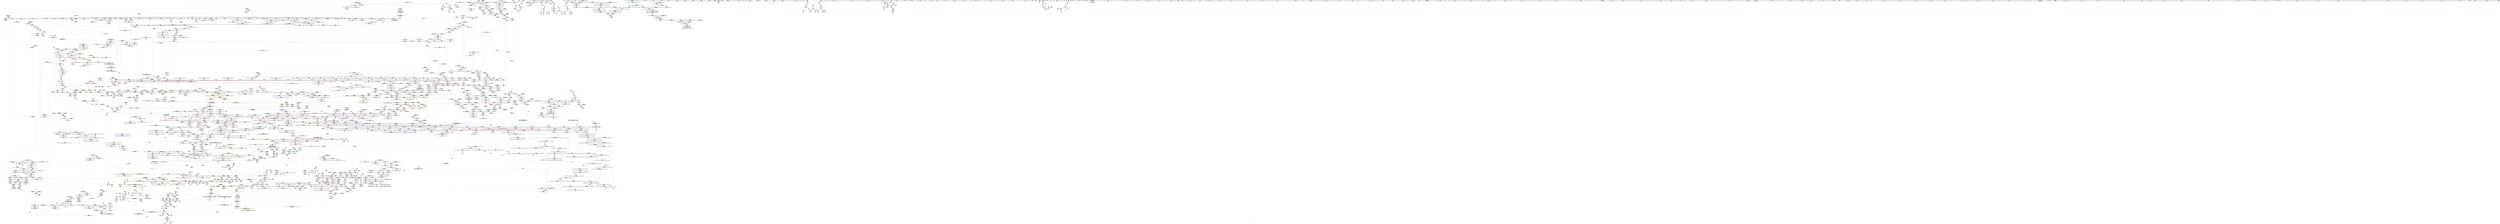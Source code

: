 digraph "SVFG" {
	label="SVFG";

	Node0x557ed8c3e810 [shape=record,color=grey,label="{NodeID: 0\nNullPtr|{|<s46>134}}"];
	Node0x557ed8c3e810 -> Node0x557ed93e0620[style=solid];
	Node0x557ed8c3e810 -> Node0x557ed93e0720[style=solid];
	Node0x557ed8c3e810 -> Node0x557ed93e07f0[style=solid];
	Node0x557ed8c3e810 -> Node0x557ed93e08c0[style=solid];
	Node0x557ed8c3e810 -> Node0x557ed93e0990[style=solid];
	Node0x557ed8c3e810 -> Node0x557ed93e0a60[style=solid];
	Node0x557ed8c3e810 -> Node0x557ed93e0b30[style=solid];
	Node0x557ed8c3e810 -> Node0x557ed93e0c00[style=solid];
	Node0x557ed8c3e810 -> Node0x557ed93e0cd0[style=solid];
	Node0x557ed8c3e810 -> Node0x557ed93e0da0[style=solid];
	Node0x557ed8c3e810 -> Node0x557ed93e0e70[style=solid];
	Node0x557ed8c3e810 -> Node0x557ed93e0f40[style=solid];
	Node0x557ed8c3e810 -> Node0x557ed93e1010[style=solid];
	Node0x557ed8c3e810 -> Node0x557ed93e10e0[style=solid];
	Node0x557ed8c3e810 -> Node0x557ed93e11b0[style=solid];
	Node0x557ed8c3e810 -> Node0x557ed93e1280[style=solid];
	Node0x557ed8c3e810 -> Node0x557ed93e1350[style=solid];
	Node0x557ed8c3e810 -> Node0x557ed93e1420[style=solid];
	Node0x557ed8c3e810 -> Node0x557ed93e14f0[style=solid];
	Node0x557ed8c3e810 -> Node0x557ed93e15c0[style=solid];
	Node0x557ed8c3e810 -> Node0x557ed93f1cb0[style=solid];
	Node0x557ed8c3e810 -> Node0x557ed93f1d40[style=solid];
	Node0x557ed8c3e810 -> Node0x557ed93f1dd0[style=solid];
	Node0x557ed8c3e810 -> Node0x557ed93f1ea0[style=solid];
	Node0x557ed8c3e810 -> Node0x557ed93f1f70[style=solid];
	Node0x557ed8c3e810 -> Node0x557ed93f2040[style=solid];
	Node0x557ed8c3e810 -> Node0x557ed93f2110[style=solid];
	Node0x557ed8c3e810 -> Node0x557ed93f21e0[style=solid];
	Node0x557ed8c3e810 -> Node0x557ed93f22b0[style=solid];
	Node0x557ed8c3e810 -> Node0x557ed93f2380[style=solid];
	Node0x557ed8c3e810 -> Node0x557ed93f2450[style=solid];
	Node0x557ed8c3e810 -> Node0x557ed93f2520[style=solid];
	Node0x557ed8c3e810 -> Node0x557ed93f25f0[style=solid];
	Node0x557ed8c3e810 -> Node0x557ed93f26c0[style=solid];
	Node0x557ed8c3e810 -> Node0x557ed93f2790[style=solid];
	Node0x557ed8c3e810 -> Node0x557ed93f2860[style=solid];
	Node0x557ed8c3e810 -> Node0x557ed93f2930[style=solid];
	Node0x557ed8c3e810 -> Node0x557ed93f2a00[style=solid];
	Node0x557ed8c3e810 -> Node0x557ed942ab40[style=solid];
	Node0x557ed8c3e810 -> Node0x557ed942f150[style=solid];
	Node0x557ed8c3e810 -> Node0x557ed942f220[style=solid];
	Node0x557ed8c3e810 -> Node0x557ed942f2f0[style=solid];
	Node0x557ed8c3e810 -> Node0x557ed9402730[style=solid];
	Node0x557ed8c3e810 -> Node0x557ed8914390[style=solid];
	Node0x557ed8c3e810 -> Node0x557ed9481980[style=solid];
	Node0x557ed8c3e810 -> Node0x557ed9483300[style=solid];
	Node0x557ed8c3e810:s46 -> Node0x557ed962ce30[style=solid,color=red];
	Node0x557ed9483000 [shape=record,color=grey,label="{NodeID: 2657\n1526 = cmp(1524, 1525, )\n}"];
	Node0x557ed9402320 [shape=record,color=blue,label="{NodeID: 1550\n1259\<--1279\n__len\<--call\n_ZNSt6vectorISt4pairIiiESaIS1_EE17_M_realloc_insertIJS1_EEEvN9__gnu_cxx17__normal_iteratorIPS1_S3_EEDpOT_\n}"];
	Node0x557ed9402320 -> Node0x557ed941df30[style=dashed];
	Node0x557ed9402320 -> Node0x557ed941e000[style=dashed];
	Node0x557ed9402320 -> Node0x557ed941e0d0[style=dashed];
	Node0x557ed93e08c0 [shape=record,color=black,label="{NodeID: 443\n130\<--3\n\<--dummyVal\n_ZNSt6vectorISt4pairIiiESaIS1_EED2Ev\n}"];
	Node0x557ed963aa90 [shape=record,color=black,label="{NodeID: 4207\n725 = PHI(2508, )\n}"];
	Node0x557ed963aa90 -> Node0x557ed93f50f0[style=solid];
	Node0x557ed93efc70 [shape=record,color=purple,label="{NodeID: 886\n2920\<--2120\noffset_1\<--\n}"];
	Node0x557ed93efc70 -> Node0x557ed9429940[style=solid];
	Node0x557ed9547990 [shape=record,color=yellow,style=double,label="{NodeID: 3543\nRETMU(2V_1)\npts\{290000 290001 290002 \}\nFun[__cxx_global_array_dtor]}"];
	Node0x557ed9425f90 [shape=record,color=red,label="{NodeID: 1329\n2392\<--2391\n\<--second\n_ZStltIiiEbRKSt4pairIT_T0_ES5_\n}"];
	Node0x557ed9425f90 -> Node0x557ed9482280[style=solid];
	Node0x557ed93d8dc0 [shape=record,color=green,label="{NodeID: 222\n1465\<--1466\n__args.addr\<--__args.addr_field_insensitive\n_ZN9__gnu_cxx13new_allocatorISt4pairIiiEE9constructIS2_JS2_EEEvPT_DpOT0_\n}"];
	Node0x557ed93d8dc0 -> Node0x557ed941fad0[style=solid];
	Node0x557ed93d8dc0 -> Node0x557ed9403290[style=solid];
	Node0x557ed9567dd0 [shape=record,color=yellow,style=double,label="{NodeID: 3986\n91V_5 = CSCHI(MR_91V_4)\npts\{290000 \}\nCS[]|{<s0>22}}"];
	Node0x557ed9567dd0:s0 -> Node0x557ed9526b20[style=dashed,color=red];
	Node0x557ed9526550 [shape=record,color=yellow,style=double,label="{NodeID: 2879\n740V_1 = ENCHI(MR_740V_0)\npts\{2452 2473 \}\nFun[_ZN9__gnu_cxx17__normal_iteratorIPKSt4pairIiiESt6vectorIS2_SaIS2_EEEC2ERKS4_]}"];
	Node0x557ed9526550 -> Node0x557ed9426c90[style=dashed];
	Node0x557ed93fc380 [shape=record,color=black,label="{NodeID: 665\n2597\<--2590\n\<--this1\n_ZNSt6vectorISt4pairIiiESaIS1_EE8pop_backEv\n}"];
	Node0x557ed93fc380 -> Node0x557ed94125f0[style=solid];
	Node0x557ed941ac00 [shape=record,color=red,label="{NodeID: 1108\n780\<--774\n\<--__b.addr\n_ZSt3maxIiERKT_S2_S2_\n}"];
	Node0x557ed941ac00 -> Node0x557ed941ae70[style=solid];
	Node0x557ed936c8c0 [shape=record,color=green,label="{NodeID: 1\n5\<--1\n\<--dummyObj\nCan only get source location for instruction, argument, global var or function.}"];
	Node0x557ed9483180 [shape=record,color=grey,label="{NodeID: 2658\n1522 = cmp(1520, 1521, )\n}"];
	Node0x557ed94023f0 [shape=record,color=blue,label="{NodeID: 1551\n1285\<--1284\ncoerce.dive3\<--call2\n_ZNSt6vectorISt4pairIiiESaIS1_EE17_M_realloc_insertIJS1_EEEvN9__gnu_cxx17__normal_iteratorIPS1_S3_EEDpOT_\n|{|<s2>90}}"];
	Node0x557ed94023f0 -> Node0x557ed941f110[style=dashed];
	Node0x557ed94023f0 -> Node0x557ed941f1e0[style=dashed];
	Node0x557ed94023f0:s2 -> Node0x557ed952b640[style=dashed,color=red];
	Node0x557ed93e0990 [shape=record,color=black,label="{NodeID: 444\n131\<--3\n\<--dummyVal\n_ZNSt6vectorISt4pairIiiESaIS1_EED2Ev\n}"];
	Node0x557ed93e0990 -> Node0x557ed942aeb0[style=solid];
	Node0x557ed963abd0 [shape=record,color=black,label="{NodeID: 4208\n747 = PHI(1554, )\n}"];
	Node0x557ed963abd0 -> Node0x557ed942e1e0[style=solid];
	Node0x557ed93efd40 [shape=record,color=purple,label="{NodeID: 887\n2922\<--2122\noffset_0\<--\n}"];
	Node0x557ed93efd40 -> Node0x557ed9407600[style=solid];
	Node0x557ed9426060 [shape=record,color=red,label="{NodeID: 1330\n2395\<--2394\n\<--second5\n_ZStltIiiEbRKSt4pairIT_T0_ES5_\n}"];
	Node0x557ed9426060 -> Node0x557ed9482280[style=solid];
	Node0x557ed93d8e90 [shape=record,color=green,label="{NodeID: 223\n1484\<--1485\nthis.addr\<--this.addr_field_insensitive\n_ZNKSt6vectorISt4pairIiiESaIS1_EE12_M_check_lenEmPKc\n}"];
	Node0x557ed93d8e90 -> Node0x557ed941fba0[style=solid];
	Node0x557ed93d8e90 -> Node0x557ed9403500[style=solid];
	Node0x557ed9567eb0 [shape=record,color=yellow,style=double,label="{NodeID: 3987\n93V_7 = CSCHI(MR_93V_6)\npts\{290001 \}\nCS[]|{<s0>22}}"];
	Node0x557ed9567eb0:s0 -> Node0x557ed9526b20[style=dashed,color=red];
	Node0x557ed93fc450 [shape=record,color=black,label="{NodeID: 666\n2600\<--2590\n\<--this1\n_ZNSt6vectorISt4pairIiiESaIS1_EE8pop_backEv\n}"];
	Node0x557ed93fc450 -> Node0x557ed94126c0[style=solid];
	Node0x557ed93fc450 -> Node0x557ed9412790[style=solid];
	Node0x557ed941acd0 [shape=record,color=red,label="{NodeID: 1109\n784\<--774\n\<--__b.addr\n_ZSt3maxIiERKT_S2_S2_\n}"];
	Node0x557ed941acd0 -> Node0x557ed942e520[style=solid];
	Node0x557ed936fb70 [shape=record,color=green,label="{NodeID: 2\n30\<--1\n__dso_handle\<--dummyObj\nGlob }"];
	Node0x557ed9483300 [shape=record,color=grey,label="{NodeID: 2659\n1047 = cmp(1046, 3, )\n}"];
	Node0x557ed94024c0 [shape=record,color=blue,label="{NodeID: 1552\n1261\<--1287\n__elems_before\<--call4\n_ZNSt6vectorISt4pairIiiESaIS1_EE17_M_realloc_insertIJS1_EEEvN9__gnu_cxx17__normal_iteratorIPS1_S3_EEDpOT_\n}"];
	Node0x557ed94024c0 -> Node0x557ed941e1a0[style=dashed];
	Node0x557ed94024c0 -> Node0x557ed941e270[style=dashed];
	Node0x557ed93e0a60 [shape=record,color=black,label="{NodeID: 445\n133\<--3\n\<--dummyVal\n_ZNSt6vectorISt4pairIiiESaIS1_EED2Ev\n}"];
	Node0x557ed93e0a60 -> Node0x557ed942af80[style=solid];
	Node0x557ed963ad10 [shape=record,color=black,label="{NodeID: 4209\n751 = PHI(1440, )\n}"];
	Node0x557ed963ad10 -> Node0x557ed942e2b0[style=solid];
	Node0x557ed93efe10 [shape=record,color=purple,label="{NodeID: 888\n2923\<--2123\noffset_0\<--\n}"];
	Node0x557ed93efe10 -> Node0x557ed9429a10[style=solid];
	Node0x557ed9426130 [shape=record,color=red,label="{NodeID: 1331\n2411\<--2404\nthis1\<--this.addr\n_ZNKSt6vectorISt4pairIiiESaIS1_EE5emptyEv\n|{<s0>192|<s1>193}}"];
	Node0x557ed9426130:s0 -> Node0x557ed9646ce0[style=solid,color=red];
	Node0x557ed9426130:s1 -> Node0x557ed9648090[style=solid,color=red];
	Node0x557ed93d8f60 [shape=record,color=green,label="{NodeID: 224\n1486\<--1487\n__n.addr\<--__n.addr_field_insensitive\n_ZNKSt6vectorISt4pairIiiESaIS1_EE12_M_check_lenEmPKc\n|{|<s2>119}}"];
	Node0x557ed93d8f60 -> Node0x557ed941fc70[style=solid];
	Node0x557ed93d8f60 -> Node0x557ed94035d0[style=solid];
	Node0x557ed93d8f60:s2 -> Node0x557ed96483c0[style=solid,color=red];
	Node0x557ed9567f90 [shape=record,color=yellow,style=double,label="{NodeID: 3988\n95V_5 = CSCHI(MR_95V_4)\npts\{290002 \}\nCS[]|{<s0>22}}"];
	Node0x557ed9567f90:s0 -> Node0x557ed9526b20[style=dashed,color=red];
	Node0x557ed93fc520 [shape=record,color=black,label="{NodeID: 667\n2599\<--2598\n\<--_M_impl2\n_ZNSt6vectorISt4pairIiiESaIS1_EE8pop_backEv\n|{<s0>209}}"];
	Node0x557ed93fc520:s0 -> Node0x557ed962e520[style=solid,color=red];
	Node0x557ed941ada0 [shape=record,color=red,label="{NodeID: 1110\n779\<--778\n\<--\n_ZSt3maxIiERKT_S2_S2_\n}"];
	Node0x557ed941ada0 -> Node0x557ed9481c80[style=solid];
	Node0x557ed93d0830 [shape=record,color=green,label="{NodeID: 3\n31\<--1\n.str\<--dummyObj\nGlob }"];
	Node0x557ed9483480 [shape=record,color=grey,label="{NodeID: 2660\n276 = cmp(274, 275, )\n}"];
	Node0x557ed9402590 [shape=record,color=blue,label="{NodeID: 1553\n1265\<--1293\n__new_start\<--call5\n_ZNSt6vectorISt4pairIiiESaIS1_EE17_M_realloc_insertIJS1_EEEvN9__gnu_cxx17__normal_iteratorIPS1_S3_EEDpOT_\n}"];
	Node0x557ed9402590 -> Node0x557ed941e340[style=dashed];
	Node0x557ed9402590 -> Node0x557ed941e410[style=dashed];
	Node0x557ed9402590 -> Node0x557ed941e4e0[style=dashed];
	Node0x557ed9402590 -> Node0x557ed941e5b0[style=dashed];
	Node0x557ed9402590 -> Node0x557ed941e680[style=dashed];
	Node0x557ed9402590 -> Node0x557ed941e750[style=dashed];
	Node0x557ed9402590 -> Node0x557ed941e820[style=dashed];
	Node0x557ed9402590 -> Node0x557ed941e8f0[style=dashed];
	Node0x557ed93e0b30 [shape=record,color=black,label="{NodeID: 446\n384\<--3\n\<--dummyVal\nmain\n}"];
	Node0x557ed963ae50 [shape=record,color=black,label="{NodeID: 4210\n845 = PHI(872, )\n}"];
	Node0x557ed963ae50 -> Node0x557ed941b690[style=solid];
	Node0x557ed93efee0 [shape=record,color=purple,label="{NodeID: 889\n2925\<--2128\noffset_0\<--\n}"];
	Node0x557ed93efee0 -> Node0x557ed94076d0[style=solid];
	Node0x557ed9426200 [shape=record,color=red,label="{NodeID: 1332\n2435\<--2429\n\<--__lhs.addr\n_ZN9__gnu_cxxeqIPKSt4pairIiiESt6vectorIS2_SaIS2_EEEEbRKNS_17__normal_iteratorIT_T0_EESD_\n|{<s0>195}}"];
	Node0x557ed9426200:s0 -> Node0x557ed9629c20[style=solid,color=red];
	Node0x557ed93d9030 [shape=record,color=green,label="{NodeID: 225\n1488\<--1489\n__s.addr\<--__s.addr_field_insensitive\n_ZNKSt6vectorISt4pairIiiESaIS1_EE12_M_check_lenEmPKc\n}"];
	Node0x557ed93d9030 -> Node0x557ed941fd40[style=solid];
	Node0x557ed93d9030 -> Node0x557ed94036a0[style=solid];
	Node0x557ed9568070 [shape=record,color=yellow,style=double,label="{NodeID: 3989\n109V_5 = CSCHI(MR_109V_4)\npts\{1730000 1730001 \}\nCS[]|{|<s1>22}}"];
	Node0x557ed9568070 -> Node0x557ed951db40[style=dashed];
	Node0x557ed9568070:s1 -> Node0x557ed9526c60[style=dashed,color=red];
	Node0x557ed93fc5f0 [shape=record,color=black,label="{NodeID: 668\n2621\<--2626\n_ZN9__gnu_cxx17__normal_iteratorIPSt4pairIiiESt6vectorIS2_SaIS2_EEEmmEv_ret\<--this1\n_ZN9__gnu_cxx17__normal_iteratorIPSt4pairIiiESt6vectorIS2_SaIS2_EEEmmEv\n|{<s0>204}}"];
	Node0x557ed93fc5f0:s0 -> Node0x557ed9641020[style=solid,color=blue];
	Node0x557ed941ae70 [shape=record,color=red,label="{NodeID: 1111\n781\<--780\n\<--\n_ZSt3maxIiERKT_S2_S2_\n}"];
	Node0x557ed941ae70 -> Node0x557ed9481c80[style=solid];
	Node0x557ed93d0f80 [shape=record,color=green,label="{NodeID: 4\n33\<--1\n.str.1\<--dummyObj\nGlob }"];
	Node0x557ed9483600 [shape=record,color=grey,label="{NodeID: 2661\n2443 = cmp(2439, 2442, )\n}"];
	Node0x557ed9483600 -> Node0x557ed93fb750[style=solid];
	Node0x557ed9402660 [shape=record,color=blue,label="{NodeID: 1554\n1267\<--1297\n__new_finish\<--\n_ZNSt6vectorISt4pairIiiESaIS1_EE17_M_realloc_insertIJS1_EEEvN9__gnu_cxx17__normal_iteratorIPS1_S3_EEDpOT_\n}"];
	Node0x557ed9402660 -> Node0x557ed941eb60[style=dashed];
	Node0x557ed9402660 -> Node0x557ed941ec30[style=dashed];
	Node0x557ed9402660 -> Node0x557ed9402730[style=dashed];
	Node0x557ed93e0c00 [shape=record,color=black,label="{NodeID: 447\n385\<--3\n\<--dummyVal\nmain\n}"];
	Node0x557ed93e0c00 -> Node0x557ed942c160[style=solid];
	Node0x557ed963af90 [shape=record,color=black,label="{NodeID: 4211\n892 = PHI()\n}"];
	Node0x557ed94f4f40 [shape=record,color=yellow,style=double,label="{NodeID: 3104\n210V_1 = ENCHI(MR_210V_0)\npts\{1270 \}\nFun[_ZNSt6vectorISt4pairIiiESaIS1_EE17_M_realloc_insertIJS1_EEEvN9__gnu_cxx17__normal_iteratorIPS1_S3_EEDpOT_]}"];
	Node0x557ed94f4f40 -> Node0x557ed9402a70[style=dashed];
	Node0x557ed93effb0 [shape=record,color=purple,label="{NodeID: 890\n2928\<--2128\noffset_1\<--\n}"];
	Node0x557ed93effb0 -> Node0x557ed94077a0[style=solid];
	Node0x557ed94262d0 [shape=record,color=red,label="{NodeID: 1333\n2440\<--2431\n\<--__rhs.addr\n_ZN9__gnu_cxxeqIPKSt4pairIiiESt6vectorIS2_SaIS2_EEEEbRKNS_17__normal_iteratorIT_T0_EESD_\n|{<s0>196}}"];
	Node0x557ed94262d0:s0 -> Node0x557ed9629c20[style=solid,color=red];
	Node0x557ed93d9100 [shape=record,color=green,label="{NodeID: 226\n1490\<--1491\n__len\<--__len_field_insensitive\n_ZNKSt6vectorISt4pairIiiESaIS1_EE12_M_check_lenEmPKc\n}"];
	Node0x557ed93d9100 -> Node0x557ed941fe10[style=solid];
	Node0x557ed93d9100 -> Node0x557ed941fee0[style=solid];
	Node0x557ed93d9100 -> Node0x557ed941ffb0[style=solid];
	Node0x557ed93d9100 -> Node0x557ed9403840[style=solid];
	Node0x557ed93fc6c0 [shape=record,color=black,label="{NodeID: 669\n2670\<--2637\n\<--__first\n_ZSt10__pop_heapIN9__gnu_cxx17__normal_iteratorIPSt4pairIiiESt6vectorIS3_SaIS3_EEEENS0_5__ops15_Iter_comp_iterISt4lessIS3_EEEEvT_SE_SE_RT0_\n}"];
	Node0x557ed93fc6c0 -> Node0x557ed9413220[style=solid];
	Node0x557ed941af40 [shape=record,color=red,label="{NodeID: 1112\n797\<--794\nthis1\<--this.addr\n_ZNKSt6vectorISt4pairIiiESaIS1_EE4sizeEv\n}"];
	Node0x557ed941af40 -> Node0x557ed93f5290[style=solid];
	Node0x557ed941af40 -> Node0x557ed93f5360[style=solid];
	Node0x557ed93d1010 [shape=record,color=green,label="{NodeID: 5\n35\<--1\n.str.2\<--dummyObj\nGlob }"];
	Node0x557ed9483780 [shape=record,color=grey,label="{NodeID: 2662\n1504 = cmp(1502, 1503, )\n}"];
	Node0x557ed9402730 [shape=record,color=blue, style = dotted,label="{NodeID: 1555\n1267\<--3\n__new_finish\<--dummyVal\n_ZNSt6vectorISt4pairIiiESaIS1_EE17_M_realloc_insertIJS1_EEEvN9__gnu_cxx17__normal_iteratorIPS1_S3_EEDpOT_\n}"];
	Node0x557ed9402730 -> Node0x557ed941eb60[style=dashed];
	Node0x557ed9402730 -> Node0x557ed941ec30[style=dashed];
	Node0x557ed9402730 -> Node0x557ed9402800[style=dashed];
	Node0x557ed93e0cd0 [shape=record,color=black,label="{NodeID: 448\n387\<--3\n\<--dummyVal\nmain\n}"];
	Node0x557ed93e0cd0 -> Node0x557ed942c230[style=solid];
	Node0x557ed963b060 [shape=record,color=black,label="{NodeID: 4212\n1146 = PHI(956, )\n|{<s0>79}}"];
	Node0x557ed963b060:s0 -> Node0x557ed96459c0[style=solid,color=red];
	Node0x557ed94f5020 [shape=record,color=yellow,style=double,label="{NodeID: 3105\n212V_1 = ENCHI(MR_212V_0)\npts\{1272 \}\nFun[_ZNSt6vectorISt4pairIiiESaIS1_EE17_M_realloc_insertIJS1_EEEvN9__gnu_cxx17__normal_iteratorIPS1_S3_EEDpOT_]}"];
	Node0x557ed94f5020 -> Node0x557ed9402b40[style=dashed];
	Node0x557ed93f0080 [shape=record,color=purple,label="{NodeID: 891\n2926\<--2129\noffset_0\<--\n}"];
	Node0x557ed93f0080 -> Node0x557ed9429ae0[style=solid];
	Node0x557ed94263a0 [shape=record,color=red,label="{NodeID: 1334\n2439\<--2436\n\<--call\n_ZN9__gnu_cxxeqIPKSt4pairIiiESt6vectorIS2_SaIS2_EEEEbRKNS_17__normal_iteratorIT_T0_EESD_\n}"];
	Node0x557ed94263a0 -> Node0x557ed9483600[style=solid];
	Node0x557ed93d91d0 [shape=record,color=green,label="{NodeID: 227\n1492\<--1493\nref.tmp\<--ref.tmp_field_insensitive\n_ZNKSt6vectorISt4pairIiiESaIS1_EE12_M_check_lenEmPKc\n|{|<s1>119}}"];
	Node0x557ed93d91d0 -> Node0x557ed9403770[style=solid];
	Node0x557ed93d91d0:s1 -> Node0x557ed96482b0[style=solid,color=red];
	Node0x557ed93fc790 [shape=record,color=black,label="{NodeID: 670\n2662\<--2645\n\<--__value\n_ZSt10__pop_heapIN9__gnu_cxx17__normal_iteratorIPSt4pairIiiESt6vectorIS3_SaIS3_EEEENS0_5__ops15_Iter_comp_iterISt4lessIS3_EEEEvT_SE_SE_RT0_\n}"];
	Node0x557ed93fc790 -> Node0x557ed9412e10[style=solid];
	Node0x557ed93fc790 -> Node0x557ed9412ee0[style=solid];
	Node0x557ed941b010 [shape=record,color=red,label="{NodeID: 1113\n801\<--800\n\<--_M_finish\n_ZNKSt6vectorISt4pairIiiESaIS1_EE4sizeEv\n}"];
	Node0x557ed941b010 -> Node0x557ed93f5430[style=solid];
	Node0x557ed93d10a0 [shape=record,color=green,label="{NodeID: 6\n37\<--1\n.str.3\<--dummyObj\nGlob }"];
	Node0x557ed9483900 [shape=record,color=grey,label="{NodeID: 2663\n250 = cmp(248, 249, )\n}"];
	Node0x557ed9402800 [shape=record,color=blue,label="{NodeID: 1556\n1267\<--1320\n__new_finish\<--call11\n_ZNSt6vectorISt4pairIiiESaIS1_EE17_M_realloc_insertIJS1_EEEvN9__gnu_cxx17__normal_iteratorIPS1_S3_EEDpOT_\n}"];
	Node0x557ed9402800 -> Node0x557ed941e9c0[style=dashed];
	Node0x557ed9402800 -> Node0x557ed94028d0[style=dashed];
	Node0x557ed93e0da0 [shape=record,color=black,label="{NodeID: 449\n553\<--3\nlpad.val\<--dummyVal\nmain\n}"];
	Node0x557ed963b1d0 [shape=record,color=black,label="{NodeID: 4213\n1188 = PHI(1242, )\n|{<s0>82}}"];
	Node0x557ed963b1d0:s0 -> Node0x557ed9648770[style=solid,color=red];
	Node0x557ed94f5100 [shape=record,color=yellow,style=double,label="{NodeID: 3106\n77V_1 = ENCHI(MR_77V_0)\npts\{1785 \}\nFun[_ZNSt6vectorISt4pairIiiESaIS1_EE17_M_realloc_insertIJS1_EEEvN9__gnu_cxx17__normal_iteratorIPS1_S3_EEDpOT_]|{<s0>93}}"];
	Node0x557ed94f5100:s0 -> Node0x557ed95364a0[style=dashed,color=red];
	Node0x557ed93f0150 [shape=record,color=purple,label="{NodeID: 892\n2929\<--2129\noffset_1\<--\n}"];
	Node0x557ed93f0150 -> Node0x557ed9429bb0[style=solid];
	Node0x557ed9426470 [shape=record,color=red,label="{NodeID: 1335\n2442\<--2441\n\<--call1\n_ZN9__gnu_cxxeqIPKSt4pairIiiESt6vectorIS2_SaIS2_EEEEbRKNS_17__normal_iteratorIT_T0_EESD_\n}"];
	Node0x557ed9426470 -> Node0x557ed9483600[style=solid];
	Node0x557ed93d92a0 [shape=record,color=green,label="{NodeID: 228\n1499\<--1500\n_ZNKSt6vectorISt4pairIiiESaIS1_EE8max_sizeEv\<--_ZNKSt6vectorISt4pairIiiESaIS1_EE8max_sizeEv_field_insensitive\n}"];
	Node0x557ed9526b20 [shape=record,color=yellow,style=double,label="{NodeID: 2885\n123V_1 = ENCHI(MR_123V_0)\npts\{1785 290000 290001 290002 1770000 1770001 1770002 \}\nFun[_ZNSt6vectorISt4pairIiiESaIS1_EE9push_backEOS1_]|{<s0>43|<s1>43|<s2>43|<s3>43}}"];
	Node0x557ed9526b20:s0 -> Node0x557ed9529ef0[style=dashed,color=red];
	Node0x557ed9526b20:s1 -> Node0x557ed952a0b0[style=dashed,color=red];
	Node0x557ed9526b20:s2 -> Node0x557ed952a1c0[style=dashed,color=red];
	Node0x557ed9526b20:s3 -> Node0x557ed952a2d0[style=dashed,color=red];
	Node0x557ed93fc860 [shape=record,color=black,label="{NodeID: 671\n2669\<--2647\n\<--agg.tmp\n_ZSt10__pop_heapIN9__gnu_cxx17__normal_iteratorIPSt4pairIiiESt6vectorIS3_SaIS3_EEEENS0_5__ops15_Iter_comp_iterISt4lessIS3_EEEEvT_SE_SE_RT0_\n}"];
	Node0x557ed93fc860 -> Node0x557ed9413150[style=solid];
	Node0x557ed941b0e0 [shape=record,color=red,label="{NodeID: 1114\n805\<--804\n\<--_M_start\n_ZNKSt6vectorISt4pairIiiESaIS1_EE4sizeEv\n}"];
	Node0x557ed941b0e0 -> Node0x557ed93f5500[style=solid];
	Node0x557ed93d1130 [shape=record,color=green,label="{NodeID: 7\n39\<--1\n.str.4\<--dummyObj\nGlob }"];
	Node0x557ed94e1ab0 [shape=record,color=black,label="{NodeID: 2664\nMR_2V_2 = PHI(MR_2V_3, MR_2V_1, )\npts\{290000 290001 290002 \}\n|{<s0>1}}"];
	Node0x557ed94e1ab0:s0 -> Node0x557ed94f6970[style=dashed,color=red];
	Node0x557ed94028d0 [shape=record,color=blue,label="{NodeID: 1557\n1267\<--1325\n__new_finish\<--incdec.ptr\n_ZNSt6vectorISt4pairIiiESaIS1_EE17_M_realloc_insertIJS1_EEEvN9__gnu_cxx17__normal_iteratorIPS1_S3_EEDpOT_\n}"];
	Node0x557ed94028d0 -> Node0x557ed941ea90[style=dashed];
	Node0x557ed94028d0 -> Node0x557ed941eb60[style=dashed];
	Node0x557ed94028d0 -> Node0x557ed941ec30[style=dashed];
	Node0x557ed94028d0 -> Node0x557ed94029a0[style=dashed];
	Node0x557ed93e0e70 [shape=record,color=black,label="{NodeID: 450\n554\<--3\nlpad.val141\<--dummyVal\nmain\n}"];
	Node0x557ed963b310 [shape=record,color=black,label="{NodeID: 4214\n1201 = PHI(1440, )\n}"];
	Node0x557ed963b310 -> Node0x557ed9401bd0[style=solid];
	Node0x557ed93f0220 [shape=record,color=purple,label="{NodeID: 893\n2154\<--2153\n_M_comp\<--this1\n_ZN9__gnu_cxx5__ops14_Iter_comp_valISt4lessISt4pairIiiEEEC2ES5_\n}"];
	Node0x557ed9426540 [shape=record,color=red,label="{NodeID: 1336\n2454\<--2449\nthis1\<--this.addr\n_ZNKSt6vectorISt4pairIiiESaIS1_EE5beginEv\n}"];
	Node0x557ed9426540 -> Node0x557ed93fb820[style=solid];
	Node0x557ed93e1780 [shape=record,color=green,label="{NodeID: 229\n1508\<--1509\n_ZSt20__throw_length_errorPKc\<--_ZSt20__throw_length_errorPKc_field_insensitive\n}"];
	Node0x557ed9526c60 [shape=record,color=yellow,style=double,label="{NodeID: 2886\n125V_1 = ENCHI(MR_125V_0)\npts\{1710000 1710001 1730000 1730001 1790000 1790001 2010000 2010001 20930000 20930001 21990000 21990001 26460000 26460001 26970000 26970001 \}\nFun[_ZNSt6vectorISt4pairIiiESaIS1_EE9push_backEOS1_]|{<s0>43}}"];
	Node0x557ed9526c60:s0 -> Node0x557ed952a3e0[style=dashed,color=red];
	Node0x557ed93fc930 [shape=record,color=black,label="{NodeID: 672\n2674\<--2649\n\<--agg.tmp9\n_ZSt10__pop_heapIN9__gnu_cxx17__normal_iteratorIPSt4pairIiiESt6vectorIS3_SaIS3_EEEENS0_5__ops15_Iter_comp_iterISt4lessIS3_EEEEvT_SE_SE_RT0_\n}"];
	Node0x557ed93fc930 -> Node0x557ed94132f0[style=solid];
	Node0x557ed93fc930 -> Node0x557ed94133c0[style=solid];
	Node0x557ed941b1b0 [shape=record,color=red,label="{NodeID: 1115\n820\<--814\nthis1\<--this.addr\n_ZNSt6vectorISt4pairIiiESaIS1_EEixEm\n}"];
	Node0x557ed941b1b0 -> Node0x557ed93f56a0[style=solid];
	Node0x557ed93d11c0 [shape=record,color=green,label="{NodeID: 8\n42\<--1\n\<--dummyObj\nCan only get source location for instruction, argument, global var or function.}"];
	Node0x557ed94e1ba0 [shape=record,color=black,label="{NodeID: 2665\nMR_244V_3 = PHI(MR_244V_4, MR_244V_2, )\npts\{771 \}\n}"];
	Node0x557ed94e1ba0 -> Node0x557ed941a990[style=dashed];
	Node0x557ed94029a0 [shape=record,color=blue,label="{NodeID: 1558\n1267\<--1336\n__new_finish\<--call16\n_ZNSt6vectorISt4pairIiiESaIS1_EE17_M_realloc_insertIJS1_EEEvN9__gnu_cxx17__normal_iteratorIPS1_S3_EEDpOT_\n}"];
	Node0x557ed94029a0 -> Node0x557ed941ed00[style=dashed];
	Node0x557ed93e0f40 [shape=record,color=black,label="{NodeID: 451\n996\<--3\n\<--dummyVal\n_ZNSt12_Vector_baseISt4pairIiiESaIS1_EED2Ev\n}"];
	Node0x557ed963b450 [shape=record,color=black,label="{NodeID: 4215\n1205 = PHI(1242, )\n|{<s0>85}}"];
	Node0x557ed963b450:s0 -> Node0x557ed9642a60[style=solid,color=red];
	Node0x557ed93f02f0 [shape=record,color=purple,label="{NodeID: 894\n2178\<--2160\ncoerce.dive\<--retval\n_ZNK9__gnu_cxx17__normal_iteratorIPSt4pairIiiESt6vectorIS2_SaIS2_EEEmiEl\n}"];
	Node0x557ed93f02f0 -> Node0x557ed94240b0[style=solid];
	Node0x557ed9426610 [shape=record,color=red,label="{NodeID: 1337\n2458\<--2457\n\<--_M_start\n_ZNKSt6vectorISt4pairIiiESaIS1_EE5beginEv\n}"];
	Node0x557ed9426610 -> Node0x557ed9440980[style=solid];
	Node0x557ed93e1880 [shape=record,color=green,label="{NodeID: 230\n1515\<--1516\n_ZSt3maxImERKT_S2_S2_\<--_ZSt3maxImERKT_S2_S2__field_insensitive\n}"];
	Node0x557ed93fca00 [shape=record,color=black,label="{NodeID: 673\n2683\<--2649\n\<--agg.tmp9\n_ZSt10__pop_heapIN9__gnu_cxx17__normal_iteratorIPSt4pairIiiESt6vectorIS3_SaIS3_EEEENS0_5__ops15_Iter_comp_iterISt4lessIS3_EEEEvT_SE_SE_RT0_\n}"];
	Node0x557ed93fca00 -> Node0x557ed94278c0[style=solid];
	Node0x557ed941b280 [shape=record,color=red,label="{NodeID: 1116\n825\<--816\n\<--__n.addr\n_ZNSt6vectorISt4pairIiiESaIS1_EEixEm\n}"];
	Node0x557ed93d12c0 [shape=record,color=green,label="{NodeID: 9\n214\<--1\n\<--dummyObj\nCan only get source location for instruction, argument, global var or function.}"];
	Node0x557ed9402a70 [shape=record,color=blue,label="{NodeID: 1559\n1269\<--1340\nexn.slot\<--\n_ZNSt6vectorISt4pairIiiESaIS1_EE17_M_realloc_insertIJS1_EEEvN9__gnu_cxx17__normal_iteratorIPS1_S3_EEDpOT_\n}"];
	Node0x557ed9402a70 -> Node0x557ed941edd0[style=dashed];
	Node0x557ed9402a70 -> Node0x557ed9402c10[style=dashed];
	Node0x557ed93e1010 [shape=record,color=black,label="{NodeID: 452\n997\<--3\n\<--dummyVal\n_ZNSt12_Vector_baseISt4pairIiiESaIS1_EED2Ev\n}"];
	Node0x557ed93e1010 -> Node0x557ed942f970[style=solid];
	Node0x557ed963b590 [shape=record,color=black,label="{NodeID: 4216\n1237 = PHI(1242, )\n|{<s0>87}}"];
	Node0x557ed963b590:s0 -> Node0x557ed962aae0[style=solid,color=red];
	Node0x557ed94f53a0 [shape=record,color=yellow,style=double,label="{NodeID: 3109\n17V_1 = ENCHI(MR_17V_0)\npts\{290000 1770000 \}\nFun[_ZNSt6vectorISt4pairIiiESaIS1_EE17_M_realloc_insertIJS1_EEEvN9__gnu_cxx17__normal_iteratorIPS1_S3_EEDpOT_]|{|<s5>88|<s6>89}}"];
	Node0x557ed94f53a0 -> Node0x557ed941f040[style=dashed];
	Node0x557ed94f53a0 -> Node0x557ed941f380[style=dashed];
	Node0x557ed94f53a0 -> Node0x557ed941f520[style=dashed];
	Node0x557ed94f53a0 -> Node0x557ed941f6c0[style=dashed];
	Node0x557ed94f53a0 -> Node0x557ed9402db0[style=dashed];
	Node0x557ed94f53a0:s5 -> Node0x557ed952b340[style=dashed,color=red];
	Node0x557ed94f53a0:s6 -> Node0x557ed9527a80[style=dashed,color=red];
	Node0x557ed93f03c0 [shape=record,color=purple,label="{NodeID: 895\n2171\<--2170\n_M_current\<--this1\n_ZNK9__gnu_cxx17__normal_iteratorIPSt4pairIiiESt6vectorIS2_SaIS2_EEEmiEl\n}"];
	Node0x557ed93f03c0 -> Node0x557ed9423fe0[style=solid];
	Node0x557ed94266e0 [shape=record,color=red,label="{NodeID: 1338\n2464\<--2463\n\<--coerce.dive\n_ZNKSt6vectorISt4pairIiiESaIS1_EE5beginEv\n}"];
	Node0x557ed94266e0 -> Node0x557ed93fb8f0[style=solid];
	Node0x557ed93e1980 [shape=record,color=green,label="{NodeID: 231\n1537\<--1538\n__lhs.addr\<--__lhs.addr_field_insensitive\n_ZN9__gnu_cxxmiIPSt4pairIiiESt6vectorIS2_SaIS2_EEEENS_17__normal_iteratorIT_T0_E15difference_typeERKSA_SD_\n}"];
	Node0x557ed93e1980 -> Node0x557ed9420150[style=solid];
	Node0x557ed93e1980 -> Node0x557ed9403910[style=solid];
	Node0x557ed93fcad0 [shape=record,color=black,label="{NodeID: 674\n2678\<--2651\n\<--agg.tmp11\n_ZSt10__pop_heapIN9__gnu_cxx17__normal_iteratorIPSt4pairIiiESt6vectorIS3_SaIS3_EEEENS0_5__ops15_Iter_comp_iterISt4lessIS3_EEEEvT_SE_SE_RT0_\n}"];
	Node0x557ed93fcad0 -> Node0x557ed9413630[style=solid];
	Node0x557ed941b350 [shape=record,color=red,label="{NodeID: 1117\n824\<--823\n\<--_M_start\n_ZNSt6vectorISt4pairIiiESaIS1_EEixEm\n}"];
	Node0x557ed941b350 -> Node0x557ed94148e0[style=solid];
	Node0x557ed93d13c0 [shape=record,color=green,label="{NodeID: 10\n221\<--1\n\<--dummyObj\nCan only get source location for instruction, argument, global var or function.}"];
	Node0x557ed94e25a0 [shape=record,color=black,label="{NodeID: 2667\nMR_631V_3 = PHI(MR_631V_4, MR_631V_2, )\npts\{1680 \}\n}"];
	Node0x557ed94e25a0 -> Node0x557ed94210c0[style=dashed];
	Node0x557ed9402b40 [shape=record,color=blue,label="{NodeID: 1560\n1271\<--1342\nehselector.slot\<--\n_ZNSt6vectorISt4pairIiiESaIS1_EE17_M_realloc_insertIJS1_EEEvN9__gnu_cxx17__normal_iteratorIPS1_S3_EEDpOT_\n}"];
	Node0x557ed9402b40 -> Node0x557ed9402ce0[style=dashed];
	Node0x557ed93e10e0 [shape=record,color=black,label="{NodeID: 453\n999\<--3\n\<--dummyVal\n_ZNSt12_Vector_baseISt4pairIiiESaIS1_EED2Ev\n}"];
	Node0x557ed93e10e0 -> Node0x557ed942fa40[style=solid];
	Node0x557ed963b760 [shape=record,color=black,label="{NodeID: 4217\n1279 = PHI(1480, )\n}"];
	Node0x557ed963b760 -> Node0x557ed9402320[style=solid];
	Node0x557ed94f54b0 [shape=record,color=yellow,style=double,label="{NodeID: 3110\n19V_1 = ENCHI(MR_19V_0)\npts\{290001 1770001 \}\nFun[_ZNSt6vectorISt4pairIiiESaIS1_EE17_M_realloc_insertIJS1_EEEvN9__gnu_cxx17__normal_iteratorIPS1_S3_EEDpOT_]|{|<s3>88|<s4>89}}"];
	Node0x557ed94f54b0 -> Node0x557ed941f2b0[style=dashed];
	Node0x557ed94f54b0 -> Node0x557ed941f450[style=dashed];
	Node0x557ed94f54b0 -> Node0x557ed9402e80[style=dashed];
	Node0x557ed94f54b0:s3 -> Node0x557ed952b340[style=dashed,color=red];
	Node0x557ed94f54b0:s4 -> Node0x557ed9527a80[style=dashed,color=red];
	Node0x557ed93f0490 [shape=record,color=purple,label="{NodeID: 896\n2187\<--2186\n_M_current\<--this1\n_ZNK9__gnu_cxx17__normal_iteratorIPSt4pairIiiESt6vectorIS2_SaIS2_EEEdeEv\n}"];
	Node0x557ed93f0490 -> Node0x557ed9424250[style=solid];
	Node0x557ed94267b0 [shape=record,color=red,label="{NodeID: 1339\n2475\<--2470\nthis1\<--this.addr\n_ZNKSt6vectorISt4pairIiiESaIS1_EE3endEv\n}"];
	Node0x557ed94267b0 -> Node0x557ed93fb9c0[style=solid];
	Node0x557ed93e1a50 [shape=record,color=green,label="{NodeID: 232\n1539\<--1540\n__rhs.addr\<--__rhs.addr_field_insensitive\n_ZN9__gnu_cxxmiIPSt4pairIiiESt6vectorIS2_SaIS2_EEEENS_17__normal_iteratorIT_T0_E15difference_typeERKSA_SD_\n}"];
	Node0x557ed93e1a50 -> Node0x557ed9420220[style=solid];
	Node0x557ed93e1a50 -> Node0x557ed94039e0[style=solid];
	Node0x557ed93fcba0 [shape=record,color=black,label="{NodeID: 675\n2663\<--2661\n\<--call3\n_ZSt10__pop_heapIN9__gnu_cxx17__normal_iteratorIPSt4pairIiiESt6vectorIS3_SaIS3_EEEENS0_5__ops15_Iter_comp_iterISt4lessIS3_EEEEvT_SE_SE_RT0_\n}"];
	Node0x557ed93fcba0 -> Node0x557ed9412fb0[style=solid];
	Node0x557ed93fcba0 -> Node0x557ed9413080[style=solid];
	Node0x557ed941b420 [shape=record,color=red,label="{NodeID: 1118\n841\<--832\nthis1\<--this.addr\n_ZNSt4pairIiiEC2IiLb1EEEOT_RKi\n}"];
	Node0x557ed941b420 -> Node0x557ed93f5840[style=solid];
	Node0x557ed941b420 -> Node0x557ed93ea170[style=solid];
	Node0x557ed941b420 -> Node0x557ed93ea240[style=solid];
	Node0x557ed93d14c0 [shape=record,color=green,label="{NodeID: 11\n222\<--1\n\<--dummyObj\nCan only get source location for instruction, argument, global var or function.}"];
	Node0x557ed94e2aa0 [shape=record,color=black,label="{NodeID: 2668\nMR_345V_4 = PHI(MR_345V_3, MR_345V_2, )\npts\{22090000 \}\n}"];
	Node0x557ed94e2aa0 -> Node0x557ed9408230[style=dashed];
	Node0x557ed94e2aa0 -> Node0x557ed94e2aa0[style=dashed];
	Node0x557ed9402c10 [shape=record,color=blue,label="{NodeID: 1561\n1269\<--1361\nexn.slot\<--\n_ZNSt6vectorISt4pairIiiESaIS1_EE17_M_realloc_insertIJS1_EEEvN9__gnu_cxx17__normal_iteratorIPS1_S3_EEDpOT_\n}"];
	Node0x557ed9402c10 -> Node0x557ed941eea0[style=dashed];
	Node0x557ed93e11b0 [shape=record,color=black,label="{NodeID: 454\n1154\<--3\n\<--dummyVal\n_ZNSt6vectorISt4pairIiiESaIS1_EE15_M_erase_at_endEPS1_\n}"];
	Node0x557ed963b870 [shape=record,color=black,label="{NodeID: 4218\n1284 = PHI(1554, )\n}"];
	Node0x557ed963b870 -> Node0x557ed94023f0[style=solid];
	Node0x557ed93f0560 [shape=record,color=purple,label="{NodeID: 897\n2216\<--2196\ncoerce.dive\<--__first\n_ZSt11__push_heapIN9__gnu_cxx17__normal_iteratorIPSt4pairIiiESt6vectorIS3_SaIS3_EEEElS3_NS0_5__ops14_Iter_comp_valISt4lessIS3_EEEEvT_T0_SF_T1_RT2_\n}"];
	Node0x557ed93f0560 -> Node0x557ed9407d50[style=solid];
	Node0x557ed9426880 [shape=record,color=red,label="{NodeID: 1340\n2479\<--2478\n\<--_M_finish\n_ZNKSt6vectorISt4pairIiiESaIS1_EE3endEv\n}"];
	Node0x557ed9426880 -> Node0x557ed9440ae0[style=solid];
	Node0x557ed93e1b20 [shape=record,color=green,label="{NodeID: 233\n1556\<--1557\nretval\<--retval_field_insensitive\n_ZNSt6vectorISt4pairIiiESaIS1_EE5beginEv\n|{|<s1>125}}"];
	Node0x557ed93e1b20 -> Node0x557ed93ed640[style=solid];
	Node0x557ed93e1b20:s1 -> Node0x557ed9643900[style=solid,color=red];
	Node0x557ed93fcc70 [shape=record,color=black,label="{NodeID: 676\n2675\<--2673\n\<--call10\n_ZSt10__pop_heapIN9__gnu_cxx17__normal_iteratorIPSt4pairIiiESt6vectorIS3_SaIS3_EEEENS0_5__ops15_Iter_comp_iterISt4lessIS3_EEEEvT_SE_SE_RT0_\n}"];
	Node0x557ed93fcc70 -> Node0x557ed9413490[style=solid];
	Node0x557ed93fcc70 -> Node0x557ed9413560[style=solid];
	Node0x557ed941b4f0 [shape=record,color=red,label="{NodeID: 1119\n844\<--834\n\<--__x.addr\n_ZNSt4pairIiiEC2IiLb1EEEOT_RKi\n|{<s0>60}}"];
	Node0x557ed941b4f0:s0 -> Node0x557ed9646f40[style=solid,color=red];
	Node0x557ed93d15c0 [shape=record,color=green,label="{NodeID: 12\n223\<--1\n\<--dummyObj\nCan only get source location for instruction, argument, global var or function.}"];
	Node0x557ed9402ce0 [shape=record,color=blue,label="{NodeID: 1562\n1271\<--1363\nehselector.slot\<--\n_ZNSt6vectorISt4pairIiiESaIS1_EE17_M_realloc_insertIJS1_EEEvN9__gnu_cxx17__normal_iteratorIPS1_S3_EEDpOT_\n}"];
	Node0x557ed9402ce0 -> Node0x557ed941ef70[style=dashed];
	Node0x557ed93e1280 [shape=record,color=black,label="{NodeID: 455\n1155\<--3\n\<--dummyVal\n_ZNSt6vectorISt4pairIiiESaIS1_EE15_M_erase_at_endEPS1_\n|{<s0>80}}"];
	Node0x557ed93e1280:s0 -> Node0x557ed96318b0[style=solid,color=red];
	Node0x557ed963b980 [shape=record,color=black,label="{NodeID: 4219\n1287 = PHI(1534, )\n}"];
	Node0x557ed963b980 -> Node0x557ed94024c0[style=solid];
	Node0x557ed94f56d0 [shape=record,color=yellow,style=double,label="{NodeID: 3112\n222V_1 = ENCHI(MR_222V_0)\npts\{20830000 20850000 25360000 25380000 26380000 26400000 \}\nFun[_ZNSt6vectorISt4pairIiiESaIS1_EE17_M_realloc_insertIJS1_EEEvN9__gnu_cxx17__normal_iteratorIPS1_S3_EEDpOT_]}"];
	Node0x557ed94f56d0 -> Node0x557ed941f110[style=dashed];
	Node0x557ed94f56d0 -> Node0x557ed941f1e0[style=dashed];
	Node0x557ed93f0630 [shape=record,color=purple,label="{NodeID: 898\n2238\<--2208\ncoerce.dive1\<--agg.tmp\n_ZSt11__push_heapIN9__gnu_cxx17__normal_iteratorIPSt4pairIiiESt6vectorIS3_SaIS3_EEEElS3_NS0_5__ops14_Iter_comp_valISt4lessIS3_EEEEvT_T0_SF_T1_RT2_\n}"];
	Node0x557ed93f0630 -> Node0x557ed9408230[style=solid];
	Node0x557ed9426950 [shape=record,color=red,label="{NodeID: 1341\n2483\<--2482\n\<--coerce.dive\n_ZNKSt6vectorISt4pairIiiESaIS1_EE3endEv\n}"];
	Node0x557ed9426950 -> Node0x557ed93fba90[style=solid];
	Node0x557ed93e1bf0 [shape=record,color=green,label="{NodeID: 234\n1558\<--1559\nthis.addr\<--this.addr_field_insensitive\n_ZNSt6vectorISt4pairIiiESaIS1_EE5beginEv\n}"];
	Node0x557ed93e1bf0 -> Node0x557ed9420490[style=solid];
	Node0x557ed93e1bf0 -> Node0x557ed9403ab0[style=solid];
	Node0x557ed9527240 [shape=record,color=yellow,style=double,label="{NodeID: 2891\n295V_1 = ENCHI(MR_295V_0)\npts\{20850000 \}\nFun[_ZNK9__gnu_cxx17__normal_iteratorIPSt4pairIiiESt6vectorIS2_SaIS2_EEEmiEl]}"];
	Node0x557ed9527240 -> Node0x557ed9423fe0[style=dashed];
	Node0x557ed93fcd40 [shape=record,color=black,label="{NodeID: 677\n2679\<--2677\n\<--\n_ZSt10__pop_heapIN9__gnu_cxx17__normal_iteratorIPSt4pairIiiESt6vectorIS3_SaIS3_EEEENS0_5__ops15_Iter_comp_iterISt4lessIS3_EEEEvT_SE_SE_RT0_\n}"];
	Node0x557ed93fcd40 -> Node0x557ed9413700[style=solid];
	Node0x557ed941b5c0 [shape=record,color=red,label="{NodeID: 1120\n849\<--836\n\<--__y.addr\n_ZNSt4pairIiiEC2IiLb1EEEOT_RKi\n}"];
	Node0x557ed941b5c0 -> Node0x557ed941b760[style=solid];
	Node0x557ed93d16c0 [shape=record,color=green,label="{NodeID: 13\n265\<--1\n\<--dummyObj\nCan only get source location for instruction, argument, global var or function.}"];
	Node0x557ed9402db0 [shape=record,color=blue,label="{NodeID: 1563\n1414\<--1411\n_M_start36\<--\n_ZNSt6vectorISt4pairIiiESaIS1_EE17_M_realloc_insertIJS1_EEEvN9__gnu_cxx17__normal_iteratorIPS1_S3_EEDpOT_\n|{<s0>85}}"];
	Node0x557ed9402db0:s0 -> Node0x557ed94f3fb0[style=dashed,color=blue];
	Node0x557ed93e1350 [shape=record,color=black,label="{NodeID: 456\n1339\<--3\n\<--dummyVal\n_ZNSt6vectorISt4pairIiiESaIS1_EE17_M_realloc_insertIJS1_EEEvN9__gnu_cxx17__normal_iteratorIPS1_S3_EEDpOT_\n}"];
	Node0x557ed963ba90 [shape=record,color=black,label="{NodeID: 4220\n1293 = PHI(1569, )\n}"];
	Node0x557ed963ba90 -> Node0x557ed9402590[style=solid];
	Node0x557ed94f58a0 [shape=record,color=yellow,style=double,label="{NodeID: 3113\n125V_1 = ENCHI(MR_125V_0)\npts\{1710000 1710001 1730000 1730001 1790000 1790001 2010000 2010001 20930000 20930001 21990000 21990001 26460000 26460001 26970000 26970001 \}\nFun[_ZNSt6vectorISt4pairIiiESaIS1_EE17_M_realloc_insertIJS1_EEEvN9__gnu_cxx17__normal_iteratorIPS1_S3_EEDpOT_]|{<s0>93}}"];
	Node0x557ed94f58a0:s0 -> Node0x557ed9536580[style=dashed,color=red];
	Node0x557ed93f0700 [shape=record,color=purple,label="{NodeID: 899\n2240\<--2208\ncoerce.dive2\<--agg.tmp\n_ZSt11__push_heapIN9__gnu_cxx17__normal_iteratorIPSt4pairIiiESt6vectorIS3_SaIS3_EEEElS3_NS0_5__ops14_Iter_comp_valISt4lessIS3_EEEEvT_T0_SF_T1_RT2_\n}"];
	Node0x557ed93f0700 -> Node0x557ed9424b40[style=solid];
	Node0x557ed9426a20 [shape=record,color=red,label="{NodeID: 1342\n2490\<--2487\nthis1\<--this.addr\n_ZNK9__gnu_cxx17__normal_iteratorIPKSt4pairIiiESt6vectorIS2_SaIS2_EEE4baseEv\n}"];
	Node0x557ed9426a20 -> Node0x557ed93f1c20[style=solid];
	Node0x557ed93e1cc0 [shape=record,color=green,label="{NodeID: 235\n1572\<--1573\nthis.addr\<--this.addr_field_insensitive\n_ZNSt12_Vector_baseISt4pairIiiESaIS1_EE11_M_allocateEm\n}"];
	Node0x557ed93e1cc0 -> Node0x557ed9420630[style=solid];
	Node0x557ed93e1cc0 -> Node0x557ed9403b80[style=solid];
	Node0x557ed9527320 [shape=record,color=yellow,style=double,label="{NodeID: 2892\n325V_1 = ENCHI(MR_325V_0)\npts\{21610000 \}\nFun[_ZNK9__gnu_cxx17__normal_iteratorIPSt4pairIiiESt6vectorIS2_SaIS2_EEEmiEl]|{<s0>173}}"];
	Node0x557ed9527320:s0 -> Node0x557ed9404c90[style=dashed,color=red];
	Node0x557ed93fce10 [shape=record,color=black,label="{NodeID: 678\n2822\<--2694\n\<--__first\n_ZSt13__adjust_heapIN9__gnu_cxx17__normal_iteratorIPSt4pairIiiESt6vectorIS3_SaIS3_EEEElS3_NS0_5__ops15_Iter_comp_iterISt4lessIS3_EEEEvT_T0_SF_T1_T2_\n}"];
	Node0x557ed93fce10 -> Node0x557ed94140c0[style=solid];
	Node0x557ed941b690 [shape=record,color=red,label="{NodeID: 1121\n846\<--845\n\<--call\n_ZNSt4pairIiiEC2IiLb1EEEOT_RKi\n}"];
	Node0x557ed941b690 -> Node0x557ed942eba0[style=solid];
	Node0x557ed93d17c0 [shape=record,color=green,label="{NodeID: 14\n355\<--1\n\<--dummyObj\nCan only get source location for instruction, argument, global var or function.}"];
	Node0x557ed9402e80 [shape=record,color=blue,label="{NodeID: 1564\n1419\<--1416\n_M_finish38\<--\n_ZNSt6vectorISt4pairIiiESaIS1_EE17_M_realloc_insertIJS1_EEEvN9__gnu_cxx17__normal_iteratorIPS1_S3_EEDpOT_\n|{<s0>85}}"];
	Node0x557ed9402e80:s0 -> Node0x557ed94f44e0[style=dashed,color=blue];
	Node0x557ed93e1420 [shape=record,color=black,label="{NodeID: 457\n1340\<--3\n\<--dummyVal\n_ZNSt6vectorISt4pairIiiESaIS1_EE17_M_realloc_insertIJS1_EEEvN9__gnu_cxx17__normal_iteratorIPS1_S3_EEDpOT_\n}"];
	Node0x557ed93e1420 -> Node0x557ed9402a70[style=solid];
	Node0x557ed963bbd0 [shape=record,color=black,label="{NodeID: 4221\n1306 = PHI(1242, )\n|{<s0>93}}"];
	Node0x557ed963bbd0:s0 -> Node0x557ed9648770[style=solid,color=red];
	Node0x557ed94f5ad0 [shape=record,color=yellow,style=double,label="{NodeID: 3114\n8V_1 = ENCHI(MR_8V_0)\npts\{86 \}\nFun[__cxx_global_array_dtor]}"];
	Node0x557ed94f5ad0 -> Node0x557ed942ad10[style=dashed];
	Node0x557ed93f07d0 [shape=record,color=purple,label="{NodeID: 900\n2250\<--2210\ncoerce.dive5\<--ref.tmp\n_ZSt11__push_heapIN9__gnu_cxx17__normal_iteratorIPSt4pairIiiESt6vectorIS3_SaIS3_EEEElS3_NS0_5__ops14_Iter_comp_valISt4lessIS3_EEEEvT_T0_SF_T1_RT2_\n}"];
	Node0x557ed93f07d0 -> Node0x557ed9408300[style=solid];
	Node0x557ed9426af0 [shape=record,color=red,label="{NodeID: 1343\n2502\<--2496\nthis1\<--this.addr\n_ZN9__gnu_cxx17__normal_iteratorIPKSt4pairIiiESt6vectorIS2_SaIS2_EEEC2ERKS4_\n}"];
	Node0x557ed9426af0 -> Node0x557ed9411820[style=solid];
	Node0x557ed93e1d90 [shape=record,color=green,label="{NodeID: 236\n1574\<--1575\n__n.addr\<--__n.addr_field_insensitive\n_ZNSt12_Vector_baseISt4pairIiiESaIS1_EE11_M_allocateEm\n}"];
	Node0x557ed93e1d90 -> Node0x557ed9420700[style=solid];
	Node0x557ed93e1d90 -> Node0x557ed94207d0[style=solid];
	Node0x557ed93e1d90 -> Node0x557ed9403c50[style=solid];
	Node0x557ed9527400 [shape=record,color=yellow,style=double,label="{NodeID: 2893\n164V_1 = ENCHI(MR_164V_0)\npts\{290000 290001 \}\nFun[_ZNK9__gnu_cxx17__normal_iteratorIPSt4pairIiiESt6vectorIS2_SaIS2_EEEmiEl]|{<s0>173}}"];
	Node0x557ed9527400:s0 -> Node0x557ed94f7510[style=dashed,color=red];
	Node0x557ed93fcee0 [shape=record,color=black,label="{NodeID: 679\n2728\<--2696\n\<--__value\n_ZSt13__adjust_heapIN9__gnu_cxx17__normal_iteratorIPSt4pairIiiESt6vectorIS3_SaIS3_EEEElS3_NS0_5__ops15_Iter_comp_iterISt4lessIS3_EEEEvT_T0_SF_T1_T2_\n}"];
	Node0x557ed93fcee0 -> Node0x557ed9442270[style=solid];
	Node0x557ed941b760 [shape=record,color=red,label="{NodeID: 1122\n850\<--849\n\<--\n_ZNSt4pairIiiEC2IiLb1EEEOT_RKi\n}"];
	Node0x557ed941b760 -> Node0x557ed942ec70[style=solid];
	Node0x557ed93d18c0 [shape=record,color=green,label="{NodeID: 15\n363\<--1\n\<--dummyObj\nCan only get source location for instruction, argument, global var or function.}"];
	Node0x557ed9402f50 [shape=record,color=blue,label="{NodeID: 1565\n1426\<--1423\n_M_end_of_storage41\<--add.ptr39\n_ZNSt6vectorISt4pairIiiESaIS1_EE17_M_realloc_insertIJS1_EEEvN9__gnu_cxx17__normal_iteratorIPS1_S3_EEDpOT_\n|{<s0>85}}"];
	Node0x557ed9402f50:s0 -> Node0x557ed94f4a10[style=dashed,color=blue];
	Node0x557ed93e14f0 [shape=record,color=black,label="{NodeID: 458\n1342\<--3\n\<--dummyVal\n_ZNSt6vectorISt4pairIiiESaIS1_EE17_M_realloc_insertIJS1_EEEvN9__gnu_cxx17__normal_iteratorIPS1_S3_EEDpOT_\n}"];
	Node0x557ed93e14f0 -> Node0x557ed9402b40[style=solid];
	Node0x557ed963bd10 [shape=record,color=black,label="{NodeID: 4222\n1313 = PHI(1634, )\n}"];
	Node0x557ed963bd10 -> Node0x557ed941f110[style=solid];
	Node0x557ed94f5be0 [shape=record,color=yellow,style=double,label="{NodeID: 3115\n2V_1 = ENCHI(MR_2V_0)\npts\{290000 290001 290002 \}\nFun[__cxx_global_array_dtor]|{<s0>5|<s1>5|<s2>5}}"];
	Node0x557ed94f5be0:s0 -> Node0x557ed9431cb0[style=dashed,color=red];
	Node0x557ed94f5be0:s1 -> Node0x557ed9431dc0[style=dashed,color=red];
	Node0x557ed94f5be0:s2 -> Node0x557ed9431ed0[style=dashed,color=red];
	Node0x557ed93f08a0 [shape=record,color=purple,label="{NodeID: 901\n2256\<--2212\ncoerce.dive10\<--ref.tmp8\n_ZSt11__push_heapIN9__gnu_cxx17__normal_iteratorIPSt4pairIiiESt6vectorIS3_SaIS3_EEEElS3_NS0_5__ops14_Iter_comp_valISt4lessIS3_EEEEvT_T0_SF_T1_RT2_\n}"];
	Node0x557ed93f08a0 -> Node0x557ed94083d0[style=solid];
	Node0x557ed9426bc0 [shape=record,color=red,label="{NodeID: 1344\n2504\<--2498\n\<--__i.addr\n_ZN9__gnu_cxx17__normal_iteratorIPKSt4pairIiiESt6vectorIS2_SaIS2_EEEC2ERKS4_\n}"];
	Node0x557ed9426bc0 -> Node0x557ed9426c90[style=solid];
	Node0x557ed93e1e60 [shape=record,color=green,label="{NodeID: 237\n1587\<--1588\n_ZNSt16allocator_traitsISaISt4pairIiiEEE8allocateERS2_m\<--_ZNSt16allocator_traitsISaISt4pairIiiEEE8allocateERS2_m_field_insensitive\n}"];
	Node0x557ed9568c70 [shape=record,color=yellow,style=double,label="{NodeID: 4001\n91V_9 = CSCHI(MR_91V_8)\npts\{290000 \}\nCS[]|{|<s1>27}}"];
	Node0x557ed9568c70 -> Node0x557ed94fe240[style=dashed];
	Node0x557ed9568c70:s1 -> Node0x557ed952e200[style=dashed,color=red];
	Node0x557ed93fcfb0 [shape=record,color=black,label="{NodeID: 680\n2821\<--2722\n\<--agg.tmp39\n_ZSt13__adjust_heapIN9__gnu_cxx17__normal_iteratorIPSt4pairIiiESt6vectorIS3_SaIS3_EEEElS3_NS0_5__ops15_Iter_comp_iterISt4lessIS3_EEEEvT_T0_SF_T1_T2_\n}"];
	Node0x557ed93fcfb0 -> Node0x557ed9413ff0[style=solid];
	Node0x557ed941b830 [shape=record,color=red,label="{NodeID: 1123\n858\<--855\nthis1\<--this.addr\n_ZNSt14priority_queueISt4pairIiiESt6vectorIS1_SaIS1_EESt4lessIS1_EED2Ev\n}"];
	Node0x557ed941b830 -> Node0x557ed93ea310[style=solid];
	Node0x557ed93d19c0 [shape=record,color=green,label="{NodeID: 16\n381\<--1\n\<--dummyObj\nCan only get source location for instruction, argument, global var or function.}"];
	Node0x557ed9403020 [shape=record,color=blue,label="{NodeID: 1566\n1444\<--1441\nthis.addr\<--this\n_ZNSt6vectorISt4pairIiiESaIS1_EE3endEv\n}"];
	Node0x557ed9403020 -> Node0x557ed941f790[style=dashed];
	Node0x557ed93e15c0 [shape=record,color=black,label="{NodeID: 459\n1360\<--3\n\<--dummyVal\n_ZNSt6vectorISt4pairIiiESaIS1_EE17_M_realloc_insertIJS1_EEEvN9__gnu_cxx17__normal_iteratorIPS1_S3_EEDpOT_\n}"];
	Node0x557ed963be50 [shape=record,color=black,label="{NodeID: 4223\n1319 = PHI(956, )\n|{<s0>96}}"];
	Node0x557ed963be50:s0 -> Node0x557ed9630be0[style=solid,color=red];
	Node0x557ed93f0970 [shape=record,color=purple,label="{NodeID: 902\n2272\<--2214\ncoerce.dive18\<--ref.tmp16\n_ZSt11__push_heapIN9__gnu_cxx17__normal_iteratorIPSt4pairIiiESt6vectorIS3_SaIS3_EEEElS3_NS0_5__ops14_Iter_comp_valISt4lessIS3_EEEEvT_T0_SF_T1_RT2_\n}"];
	Node0x557ed93f0970 -> Node0x557ed9408640[style=solid];
	Node0x557ed9426c90 [shape=record,color=red,label="{NodeID: 1345\n2505\<--2504\n\<--\n_ZN9__gnu_cxx17__normal_iteratorIPKSt4pairIiiESt6vectorIS2_SaIS2_EEEC2ERKS4_\n}"];
	Node0x557ed9426c90 -> Node0x557ed9440e20[style=solid];
	Node0x557ed93e1f60 [shape=record,color=green,label="{NodeID: 238\n1598\<--1599\n__first.addr\<--__first.addr_field_insensitive\n_ZSt34__uninitialized_move_if_noexcept_aIPSt4pairIiiES2_SaIS1_EET0_T_S5_S4_RT1_\n}"];
	Node0x557ed93e1f60 -> Node0x557ed94208a0[style=solid];
	Node0x557ed93e1f60 -> Node0x557ed9403d20[style=solid];
	Node0x557ed9568dd0 [shape=record,color=yellow,style=double,label="{NodeID: 4002\n93V_11 = CSCHI(MR_93V_10)\npts\{290001 \}\nCS[]|{|<s1>27}}"];
	Node0x557ed9568dd0 -> Node0x557ed94fe740[style=dashed];
	Node0x557ed9568dd0:s1 -> Node0x557ed952e200[style=dashed,color=red];
	Node0x557ed93fd080 [shape=record,color=black,label="{NodeID: 681\n2827\<--2724\n\<--agg.tmp40\n_ZSt13__adjust_heapIN9__gnu_cxx17__normal_iteratorIPSt4pairIiiESt6vectorIS3_SaIS3_EEEElS3_NS0_5__ops15_Iter_comp_iterISt4lessIS3_EEEEvT_T0_SF_T1_T2_\n}"];
	Node0x557ed93fd080 -> Node0x557ed9414190[style=solid];
	Node0x557ed93fd080 -> Node0x557ed9414260[style=solid];
	Node0x557ed941b900 [shape=record,color=red,label="{NodeID: 1124\n870\<--867\n\<--__t.addr\n_ZSt7forwardIRiEOT_RNSt16remove_referenceIS1_E4typeE\n}"];
	Node0x557ed941b900 -> Node0x557ed93f5910[style=solid];
	Node0x557ed93d1ac0 [shape=record,color=green,label="{NodeID: 17\n1280\<--1\n\<--dummyObj\nCan only get source location for instruction, argument, global var or function.|{<s0>88|<s1>163}}"];
	Node0x557ed93d1ac0:s0 -> Node0x557ed962b800[style=solid,color=red];
	Node0x557ed93d1ac0:s1 -> Node0x557ed9629310[style=solid,color=red];
	Node0x557ed94030f0 [shape=record,color=blue,label="{NodeID: 1567\n1461\<--1458\nthis.addr\<--this\n_ZN9__gnu_cxx13new_allocatorISt4pairIiiEE9constructIS2_JS2_EEEvPT_DpOT0_\n}"];
	Node0x557ed94030f0 -> Node0x557ed941f930[style=dashed];
	Node0x557ed93f1cb0 [shape=record,color=black,label="{NodeID: 460\n1361\<--3\n\<--dummyVal\n_ZNSt6vectorISt4pairIiiESaIS1_EE17_M_realloc_insertIJS1_EEEvN9__gnu_cxx17__normal_iteratorIPS1_S3_EEDpOT_\n}"];
	Node0x557ed93f1cb0 -> Node0x557ed9402c10[style=solid];
	Node0x557ed963c020 [shape=record,color=black,label="{NodeID: 4224\n1320 = PHI(1593, )\n}"];
	Node0x557ed963c020 -> Node0x557ed9402800[style=solid];
	Node0x557ed93f0a40 [shape=record,color=purple,label="{NodeID: 903\n2287\<--2281\ncoerce.dive\<--__it\n_ZN9__gnu_cxx5__ops14_Iter_comp_valISt4lessISt4pairIiiEEEclINS_17__normal_iteratorIPS4_St6vectorIS4_SaIS4_EEEES4_EEbT_RT0_\n}"];
	Node0x557ed93f0a40 -> Node0x557ed9408710[style=solid];
	Node0x557ed9426d60 [shape=record,color=red,label="{NodeID: 1346\n2515\<--2510\nthis1\<--this.addr\n_ZNKSt6vectorISt4pairIiiESaIS1_EE5frontEv\n|{<s0>199}}"];
	Node0x557ed9426d60:s0 -> Node0x557ed9646ce0[style=solid,color=red];
	Node0x557ed93e2030 [shape=record,color=green,label="{NodeID: 239\n1600\<--1601\n__last.addr\<--__last.addr_field_insensitive\n_ZSt34__uninitialized_move_if_noexcept_aIPSt4pairIiiES2_SaIS1_EET0_T_S5_S4_RT1_\n}"];
	Node0x557ed93e2030 -> Node0x557ed9420970[style=solid];
	Node0x557ed93e2030 -> Node0x557ed9403df0[style=solid];
	Node0x557ed9568eb0 [shape=record,color=yellow,style=double,label="{NodeID: 4003\n95V_9 = CSCHI(MR_95V_8)\npts\{290002 \}\nCS[]|{|<s1>27}}"];
	Node0x557ed9568eb0 -> Node0x557ed94fec40[style=dashed];
	Node0x557ed9568eb0:s1 -> Node0x557ed952e2e0[style=dashed,color=red];
	Node0x557ed95276d0 [shape=record,color=yellow,style=double,label="{NodeID: 2896\n409V_1 = ENCHI(MR_409V_0)\npts\{18880000 \}\nFun[_ZSteqIPSt4pairIiiEEbRKSt13move_iteratorIT_ES7_]|{<s0>159}}"];
	Node0x557ed95276d0:s0 -> Node0x557ed89154f0[style=dashed,color=red];
	Node0x557ed93fd150 [shape=record,color=black,label="{NodeID: 682\n2832\<--2724\n\<--agg.tmp40\n_ZSt13__adjust_heapIN9__gnu_cxx17__normal_iteratorIPSt4pairIiiESt6vectorIS3_SaIS3_EEEElS3_NS0_5__ops15_Iter_comp_iterISt4lessIS3_EEEEvT_T0_SF_T1_T2_\n}"];
	Node0x557ed93fd150 -> Node0x557ed9428c40[style=solid];
	Node0x557ed941b9d0 [shape=record,color=red,label="{NodeID: 1125\n877\<--874\n\<--__t.addr\n_ZSt7forwardIiEOT_RNSt16remove_referenceIS0_E4typeE\n}"];
	Node0x557ed941b9d0 -> Node0x557ed93f59e0[style=solid];
	Node0x557ed93d1bc0 [shape=record,color=green,label="{NodeID: 18\n1581\<--1\n\<--dummyObj\nCan only get source location for instruction, argument, global var or function.|{<s0>171|<s1>224}}"];
	Node0x557ed93d1bc0:s0 -> Node0x557ed9644b60[style=solid,color=red];
	Node0x557ed93d1bc0:s1 -> Node0x557ed9647c10[style=solid,color=red];
	Node0x557ed94031c0 [shape=record,color=blue,label="{NodeID: 1568\n1463\<--1459\n__p.addr\<--__p\n_ZN9__gnu_cxx13new_allocatorISt4pairIiiEE9constructIS2_JS2_EEEvPT_DpOT0_\n}"];
	Node0x557ed94031c0 -> Node0x557ed941fa00[style=dashed];
	Node0x557ed93f1d40 [shape=record,color=black,label="{NodeID: 461\n1363\<--3\n\<--dummyVal\n_ZNSt6vectorISt4pairIiiESaIS1_EE17_M_realloc_insertIJS1_EEEvN9__gnu_cxx17__normal_iteratorIPS1_S3_EEDpOT_\n}"];
	Node0x557ed93f1d40 -> Node0x557ed9402ce0[style=solid];
	Node0x557ed963c130 [shape=record,color=black,label="{NodeID: 4225\n1327 = PHI(1634, )\n}"];
	Node0x557ed963c130 -> Node0x557ed941f1e0[style=solid];
	Node0x557ed93f0b10 [shape=record,color=purple,label="{NodeID: 904\n2292\<--2291\n_M_comp\<--this1\n_ZN9__gnu_cxx5__ops14_Iter_comp_valISt4lessISt4pairIiiEEEclINS_17__normal_iteratorIPS4_St6vectorIS4_SaIS4_EEEES4_EEbT_RT0_\n|{<s0>187}}"];
	Node0x557ed93f0b10:s0 -> Node0x557ed962cf40[style=solid,color=red];
	Node0x557ed9426e30 [shape=record,color=red,label="{NodeID: 1347\n2528\<--2525\nthis1\<--this.addr\n_ZNK9__gnu_cxx17__normal_iteratorIPKSt4pairIiiESt6vectorIS2_SaIS2_EEEdeEv\n}"];
	Node0x557ed9426e30 -> Node0x557ed94119c0[style=solid];
	Node0x557ed93e2100 [shape=record,color=green,label="{NodeID: 240\n1602\<--1603\n__result.addr\<--__result.addr_field_insensitive\n_ZSt34__uninitialized_move_if_noexcept_aIPSt4pairIiiES2_SaIS1_EET0_T_S5_S4_RT1_\n}"];
	Node0x557ed93e2100 -> Node0x557ed9420a40[style=solid];
	Node0x557ed93e2100 -> Node0x557ed9403ec0[style=solid];
	Node0x557ed9568f90 [shape=record,color=yellow,style=double,label="{NodeID: 4004\n97V_4 = CSCHI(MR_97V_3)\npts\{1770000 \}\nCS[]|{|<s1>27}}"];
	Node0x557ed9568f90 -> Node0x557ed94ff140[style=dashed];
	Node0x557ed9568f90:s1 -> Node0x557ed952e3f0[style=dashed,color=red];
	Node0x557ed95277b0 [shape=record,color=yellow,style=double,label="{NodeID: 2897\n419V_1 = ENCHI(MR_419V_0)\npts\{18900000 \}\nFun[_ZSteqIPSt4pairIiiEEbRKSt13move_iteratorIT_ES7_]|{<s0>160}}"];
	Node0x557ed95277b0:s0 -> Node0x557ed89154f0[style=dashed,color=red];
	Node0x557ed93fd220 [shape=record,color=black,label="{NodeID: 683\n2828\<--2826\n\<--call41\n_ZSt13__adjust_heapIN9__gnu_cxx17__normal_iteratorIPSt4pairIiiESt6vectorIS3_SaIS3_EEEElS3_NS0_5__ops15_Iter_comp_iterISt4lessIS3_EEEEvT_T0_SF_T1_T2_\n}"];
	Node0x557ed93fd220 -> Node0x557ed9414330[style=solid];
	Node0x557ed93fd220 -> Node0x557ed9414400[style=solid];
	Node0x557ed941baa0 [shape=record,color=red,label="{NodeID: 1126\n884\<--881\nthis1\<--this.addr\n_ZNSt12_Vector_baseISt4pairIiiESaIS1_EEC2Ev\n}"];
	Node0x557ed941baa0 -> Node0x557ed93ea3e0[style=solid];
	Node0x557ed93d1cc0 [shape=record,color=green,label="{NodeID: 19\n1728\<--1\n\<--dummyObj\nCan only get source location for instruction, argument, global var or function.}"];
	Node0x557ed9403290 [shape=record,color=blue,label="{NodeID: 1569\n1465\<--1460\n__args.addr\<--__args\n_ZN9__gnu_cxx13new_allocatorISt4pairIiiEE9constructIS2_JS2_EEEvPT_DpOT0_\n}"];
	Node0x557ed9403290 -> Node0x557ed941fad0[style=dashed];
	Node0x557ed93f1dd0 [shape=record,color=black,label="{NodeID: 462\n1431\<--3\nlpad.val\<--dummyVal\n_ZNSt6vectorISt4pairIiiESaIS1_EE17_M_realloc_insertIJS1_EEEvN9__gnu_cxx17__normal_iteratorIPS1_S3_EEDpOT_\n}"];
	Node0x557ed963c240 [shape=record,color=black,label="{NodeID: 4226\n2275 = PHI(2322, )\n}"];
	Node0x557ed93f0be0 [shape=record,color=purple,label="{NodeID: 905\n2319\<--2302\ncoerce.dive\<--retval\n_ZNK9__gnu_cxx17__normal_iteratorIPSt4pairIiiESt6vectorIS2_SaIS2_EEEplEl\n}"];
	Node0x557ed93f0be0 -> Node0x557ed9425020[style=solid];
	Node0x557ed9426f00 [shape=record,color=red,label="{NodeID: 1348\n2530\<--2529\n\<--_M_current\n_ZNK9__gnu_cxx17__normal_iteratorIPKSt4pairIiiESt6vectorIS2_SaIS2_EEEdeEv\n}"];
	Node0x557ed9426f00 -> Node0x557ed93fbd00[style=solid];
	Node0x557ed93e21d0 [shape=record,color=green,label="{NodeID: 241\n1604\<--1605\n__alloc.addr\<--__alloc.addr_field_insensitive\n_ZSt34__uninitialized_move_if_noexcept_aIPSt4pairIiiES2_SaIS1_EET0_T_S5_S4_RT1_\n}"];
	Node0x557ed93e21d0 -> Node0x557ed9420b10[style=solid];
	Node0x557ed93e21d0 -> Node0x557ed9403f90[style=solid];
	Node0x557ed9569070 [shape=record,color=yellow,style=double,label="{NodeID: 4005\n99V_4 = CSCHI(MR_99V_3)\npts\{1770001 \}\nCS[]|{|<s1>27}}"];
	Node0x557ed9569070 -> Node0x557ed94ff640[style=dashed];
	Node0x557ed9569070:s1 -> Node0x557ed952e3f0[style=dashed,color=red];
	Node0x557ed93fd2f0 [shape=record,color=black,label="{NodeID: 684\n2836\<--2855\n_ZN9__gnu_cxx5__ops15_Iter_comp_iterISt4lessISt4pairIiiEEEclINS_17__normal_iteratorIPS4_St6vectorIS4_SaIS4_EEEESD_EEbT_T0__ret\<--call4\n_ZN9__gnu_cxx5__ops15_Iter_comp_iterISt4lessISt4pairIiiEEEclINS_17__normal_iteratorIPS4_St6vectorIS4_SaIS4_EEEESD_EEbT_T0_\n|{<s0>227}}"];
	Node0x557ed93fd2f0:s0 -> Node0x557ed9626e00[style=solid,color=blue];
	Node0x557ed941bb70 [shape=record,color=red,label="{NodeID: 1127\n907\<--904\nthis1\<--this.addr\n_ZNSt12_Vector_baseISt4pairIiiESaIS1_EE12_Vector_implC2Ev\n}"];
	Node0x557ed941bb70 -> Node0x557ed93f5ab0[style=solid];
	Node0x557ed941bb70 -> Node0x557ed93ea4b0[style=solid];
	Node0x557ed941bb70 -> Node0x557ed93ea580[style=solid];
	Node0x557ed941bb70 -> Node0x557ed93ea650[style=solid];
	Node0x557ed93d1dc0 [shape=record,color=green,label="{NodeID: 20\n1867\<--1\n\<--dummyObj\nCan only get source location for instruction, argument, global var or function.}"];
	Node0x557ed9403360 [shape=record,color=blue, style = dotted,label="{NodeID: 1570\n2892\<--2894\noffset_0\<--dummyVal\n_ZN9__gnu_cxx13new_allocatorISt4pairIiiEE9constructIS2_JS2_EEEvPT_DpOT0_\n}"];
	Node0x557ed9403360 -> Node0x557ed94292c0[style=dashed];
	Node0x557ed9403360 -> Node0x557ed9403430[style=dashed];
	Node0x557ed93f1ea0 [shape=record,color=black,label="{NodeID: 463\n1432\<--3\nlpad.val43\<--dummyVal\n_ZNSt6vectorISt4pairIiiESaIS1_EE17_M_realloc_insertIJS1_EEEvN9__gnu_cxx17__normal_iteratorIPS1_S3_EEDpOT_\n}"];
	Node0x557ed963c350 [shape=record,color=black,label="{NodeID: 4227\n2293 = PHI(2181, )\n|{<s0>187}}"];
	Node0x557ed963c350:s0 -> Node0x557ed962d090[style=solid,color=red];
	Node0x557ed93f0cb0 [shape=record,color=purple,label="{NodeID: 906\n2313\<--2312\n_M_current\<--this1\n_ZNK9__gnu_cxx17__normal_iteratorIPSt4pairIiiESt6vectorIS2_SaIS2_EEEplEl\n}"];
	Node0x557ed93f0cb0 -> Node0x557ed9424f50[style=solid];
	Node0x557ed9426fd0 [shape=record,color=red,label="{NodeID: 1349\n2575\<--2574\n\<--coerce.dive7\n_ZSt8pop_heapIN9__gnu_cxx17__normal_iteratorIPSt4pairIiiESt6vectorIS3_SaIS3_EEEESt4lessIS3_EEvT_SB_T0_\n|{<s0>208}}"];
	Node0x557ed9426fd0:s0 -> Node0x557ed96476c0[style=solid,color=red];
	Node0x557ed93e22a0 [shape=record,color=green,label="{NodeID: 242\n1606\<--1607\nagg.tmp\<--agg.tmp_field_insensitive\n_ZSt34__uninitialized_move_if_noexcept_aIPSt4pairIiiES2_SaIS1_EET0_T_S5_S4_RT1_\n}"];
	Node0x557ed93e22a0 -> Node0x557ed93ed980[style=solid];
	Node0x557ed93e22a0 -> Node0x557ed93eda50[style=solid];
	Node0x557ed9569150 [shape=record,color=yellow,style=double,label="{NodeID: 4006\n101V_4 = CSCHI(MR_101V_3)\npts\{1770002 \}\nCS[]|{|<s1>27}}"];
	Node0x557ed9569150 -> Node0x557ed94ffb40[style=dashed];
	Node0x557ed9569150:s1 -> Node0x557ed952e2e0[style=dashed,color=red];
	Node0x557ed95279a0 [shape=record,color=yellow,style=double,label="{NodeID: 2899\n521V_1 = ENCHI(MR_521V_0)\npts\{15570000 \}\nFun[_ZNSt6vectorISt4pairIiiESaIS1_EE5beginEv]|{<s0>125}}"];
	Node0x557ed95279a0:s0 -> Node0x557ed9404c90[style=dashed,color=red];
	Node0x557ed93fd3c0 [shape=record,color=black,label="{NodeID: 685\n2857\<--2862\n_ZSt4moveIRN9__gnu_cxx5__ops15_Iter_comp_iterISt4lessISt4pairIiiEEEEEONSt16remove_referenceIT_E4typeEOSA__ret\<--\n_ZSt4moveIRN9__gnu_cxx5__ops15_Iter_comp_iterISt4lessISt4pairIiiEEEEEONSt16remove_referenceIT_E4typeEOSA_\n|{<s0>240}}"];
	Node0x557ed93fd3c0:s0 -> Node0x557ed9627db0[style=solid,color=blue];
	Node0x557ed941bc40 [shape=record,color=red,label="{NodeID: 1128\n924\<--921\nthis1\<--this.addr\n_ZNSaISt4pairIiiEEC2Ev\n}"];
	Node0x557ed941bc40 -> Node0x557ed93f5b80[style=solid];
	Node0x557ed93d1ec0 [shape=record,color=green,label="{NodeID: 21\n2226\<--1\n\<--dummyObj\nCan only get source location for instruction, argument, global var or function.}"];
	Node0x557ed94e7cb0 [shape=record,color=black,label="{NodeID: 2678\nMR_77V_8 = PHI(MR_77V_10, MR_77V_3, )\npts\{1785 \}\n|{|<s1>26|<s2>27}}"];
	Node0x557ed94e7cb0 -> Node0x557ed9514f40[style=dashed];
	Node0x557ed94e7cb0:s1 -> Node0x557ed952cbc0[style=dashed,color=red];
	Node0x557ed94e7cb0:s2 -> Node0x557ed952df60[style=dashed,color=red];
	Node0x557ed9403430 [shape=record,color=blue, style = dotted,label="{NodeID: 1571\n2895\<--2897\noffset_1\<--dummyVal\n_ZN9__gnu_cxx13new_allocatorISt4pairIiiEE9constructIS2_JS2_EEEvPT_DpOT0_\n|{<s0>87}}"];
	Node0x557ed9403430:s0 -> Node0x557ed956a910[style=dashed,color=blue];
	Node0x557ed93f1f70 [shape=record,color=black,label="{NodeID: 464\n1434\<--3\n\<--dummyVal\n_ZNSt6vectorISt4pairIiiESaIS1_EE17_M_realloc_insertIJS1_EEEvN9__gnu_cxx17__normal_iteratorIPS1_S3_EEDpOT_\n}"];
	Node0x557ed963c520 [shape=record,color=black,label="{NodeID: 4228\n2295 = PHI(2345, )\n}"];
	Node0x557ed963c520 -> Node0x557ed93fb270[style=solid];
	Node0x557ed94f61e0 [shape=record,color=yellow,style=double,label="{NodeID: 3121\n229V_1 = ENCHI(MR_229V_0)\npts\{290000 290001 1770000 1770001 \}\nFun[_ZNSt6vectorISt4pairIiiESaIS1_EE3endEv]|{<s0>111}}"];
	Node0x557ed94f61e0:s0 -> Node0x557ed94f7510[style=dashed,color=red];
	Node0x557ed93f0d80 [shape=record,color=purple,label="{NodeID: 907\n2336\<--2331\nfirst2\<--this1\n_ZNSt4pairIiiEaSEOS0_\n}"];
	Node0x557ed93f0d80 -> Node0x557ed9408d90[style=solid];
	Node0x557ed94270a0 [shape=record,color=red,label="{NodeID: 1350\n2577\<--2576\n\<--coerce.dive8\n_ZSt8pop_heapIN9__gnu_cxx17__normal_iteratorIPSt4pairIiiESt6vectorIS3_SaIS3_EEEESt4lessIS3_EEvT_SB_T0_\n|{<s0>208}}"];
	Node0x557ed94270a0:s0 -> Node0x557ed96477d0[style=solid,color=red];
	Node0x557ed93e2370 [shape=record,color=green,label="{NodeID: 243\n1608\<--1609\nagg.tmp1\<--agg.tmp1_field_insensitive\n_ZSt34__uninitialized_move_if_noexcept_aIPSt4pairIiiES2_SaIS1_EET0_T_S5_S4_RT1_\n}"];
	Node0x557ed93e2370 -> Node0x557ed93edb20[style=solid];
	Node0x557ed93e2370 -> Node0x557ed93edbf0[style=solid];
	Node0x557ed9569230 [shape=record,color=yellow,style=double,label="{NodeID: 4007\n6V_2 = CSCHI(MR_6V_1)\npts\{290000 290001 290002 1770000 1770001 1770002 \}\nCS[]|{<s0>25|<s1>25|<s2>25|<s3>25|<s4>25|<s5>25}}"];
	Node0x557ed9569230:s0 -> Node0x557ed9568c70[style=dashed,color=blue];
	Node0x557ed9569230:s1 -> Node0x557ed9568dd0[style=dashed,color=blue];
	Node0x557ed9569230:s2 -> Node0x557ed9568eb0[style=dashed,color=blue];
	Node0x557ed9569230:s3 -> Node0x557ed9568f90[style=dashed,color=blue];
	Node0x557ed9569230:s4 -> Node0x557ed9569070[style=dashed,color=blue];
	Node0x557ed9569230:s5 -> Node0x557ed9569150[style=dashed,color=blue];
	Node0x557ed9527a80 [shape=record,color=yellow,style=double,label="{NodeID: 2900\n229V_1 = ENCHI(MR_229V_0)\npts\{290000 290001 1770000 1770001 \}\nFun[_ZNSt6vectorISt4pairIiiESaIS1_EE5beginEv]|{<s0>125}}"];
	Node0x557ed9527a80:s0 -> Node0x557ed94f7510[style=dashed,color=red];
	Node0x557ed93fd490 [shape=record,color=purple,label="{NodeID: 686\n254\<--11\narrayidx10\<--X\nmain\n}"];
	Node0x557ed941bd10 [shape=record,color=red,label="{NodeID: 1129\n935\<--932\nthis1\<--this.addr\n_ZN9__gnu_cxx13new_allocatorISt4pairIiiEEC2Ev\n}"];
	Node0x557ed93d1fc0 [shape=record,color=green,label="{NodeID: 22\n2766\<--1\n\<--dummyObj\nCan only get source location for instruction, argument, global var or function.}"];
	Node0x557ed9403500 [shape=record,color=blue,label="{NodeID: 1572\n1484\<--1481\nthis.addr\<--this\n_ZNKSt6vectorISt4pairIiiESaIS1_EE12_M_check_lenEmPKc\n}"];
	Node0x557ed9403500 -> Node0x557ed941fba0[style=dashed];
	Node0x557ed93f2040 [shape=record,color=black,label="{NodeID: 465\n1435\<--3\n\<--dummyVal\n_ZNSt6vectorISt4pairIiiESaIS1_EE17_M_realloc_insertIJS1_EEEvN9__gnu_cxx17__normal_iteratorIPS1_S3_EEDpOT_\n|{<s0>110}}"];
	Node0x557ed93f2040:s0 -> Node0x557ed96318b0[style=solid,color=red];
	Node0x557ed963c630 [shape=record,color=black,label="{NodeID: 4229\n2334 = PHI(872, )\n}"];
	Node0x557ed963c630 -> Node0x557ed9425360[style=solid];
	Node0x557ed94f62f0 [shape=record,color=yellow,style=double,label="{NodeID: 3122\n227V_1 = ENCHI(MR_227V_0)\npts\{14430000 \}\nFun[_ZNSt6vectorISt4pairIiiESaIS1_EE3endEv]|{<s0>111}}"];
	Node0x557ed94f62f0:s0 -> Node0x557ed9404c90[style=dashed,color=red];
	Node0x557ed93f0e50 [shape=record,color=purple,label="{NodeID: 908\n2342\<--2331\nsecond4\<--this1\n_ZNSt4pairIiiEaSEOS0_\n}"];
	Node0x557ed93f0e50 -> Node0x557ed9408e60[style=solid];
	Node0x557ed9427170 [shape=record,color=red,label="{NodeID: 1351\n2579\<--2578\n\<--coerce.dive9\n_ZSt8pop_heapIN9__gnu_cxx17__normal_iteratorIPSt4pairIiiESt6vectorIS3_SaIS3_EEEESt4lessIS3_EEvT_SB_T0_\n|{<s0>208}}"];
	Node0x557ed9427170:s0 -> Node0x557ed96478e0[style=solid,color=red];
	Node0x557ed93e2440 [shape=record,color=green,label="{NodeID: 244\n1616\<--1617\n_ZSt32__make_move_if_noexcept_iteratorISt4pairIiiESt13move_iteratorIPS1_EET0_PT_\<--_ZSt32__make_move_if_noexcept_iteratorISt4pairIiiESt13move_iteratorIPS1_EET0_PT__field_insensitive\n}"];
	Node0x557ed95693c0 [shape=record,color=yellow,style=double,label="{NodeID: 4008\n167V_2 = CSCHI(MR_167V_1)\npts\{1770000 1770001 \}\nCS[]|{<s0>27|<s1>27|<s2>27|<s3>27|<s4>38|<s5>38|<s6>38|<s7>38|<s8>49|<s9>50}}"];
	Node0x557ed95693c0:s0 -> Node0x557ed94ff140[style=dashed,color=blue];
	Node0x557ed95693c0:s1 -> Node0x557ed94ff640[style=dashed,color=blue];
	Node0x557ed95693c0:s2 -> Node0x557ed9523540[style=dashed,color=blue];
	Node0x557ed95693c0:s3 -> Node0x557ed9523a40[style=dashed,color=blue];
	Node0x557ed95693c0:s4 -> Node0x557ed94f21b0[style=dashed,color=blue];
	Node0x557ed95693c0:s5 -> Node0x557ed94f26b0[style=dashed,color=blue];
	Node0x557ed95693c0:s6 -> Node0x557ed94ff140[style=dashed,color=blue];
	Node0x557ed95693c0:s7 -> Node0x557ed94ff640[style=dashed,color=blue];
	Node0x557ed95693c0:s8 -> Node0x557ed9527a80[style=dashed,color=red];
	Node0x557ed95693c0:s9 -> Node0x557ed94f61e0[style=dashed,color=red];
	Node0x557ed93fd560 [shape=record,color=purple,label="{NodeID: 687\n262\<--11\narrayidx15\<--X\nmain\n}"];
	Node0x557ed93fd560 -> Node0x557ed9418770[style=solid];
	Node0x557ed93fd560 -> Node0x557ed942b460[style=solid];
	Node0x557ed941bde0 [shape=record,color=red,label="{NodeID: 1130\n950\<--941\n\<--__first.addr\n_ZSt8_DestroyIPSt4pairIiiES1_EvT_S3_RSaIT0_E\n|{<s0>67}}"];
	Node0x557ed941bde0:s0 -> Node0x557ed9645bc0[style=solid,color=red];
	Node0x557ed93d20c0 [shape=record,color=green,label="{NodeID: 23\n4\<--6\nN\<--N_field_insensitive\nGlob }"];
	Node0x557ed93d20c0 -> Node0x557ed9414dc0[style=solid];
	Node0x557ed93d20c0 -> Node0x557ed9414e90[style=solid];
	Node0x557ed93d20c0 -> Node0x557ed942a640[style=solid];
	Node0x557ed94035d0 [shape=record,color=blue,label="{NodeID: 1573\n1486\<--1482\n__n.addr\<--__n\n_ZNKSt6vectorISt4pairIiiESaIS1_EE12_M_check_lenEmPKc\n|{|<s2>119}}"];
	Node0x557ed94035d0 -> Node0x557ed941fc70[style=dashed];
	Node0x557ed94035d0 -> Node0x557ed9420080[style=dashed];
	Node0x557ed94035d0:s2 -> Node0x557ed9531940[style=dashed,color=red];
	Node0x557ed93f2110 [shape=record,color=black,label="{NodeID: 466\n1929\<--3\n\<--dummyVal\n_ZNSt20__uninitialized_copyILb0EE13__uninit_copyISt13move_iteratorIPSt4pairIiiEES5_EET0_T_S8_S7_\n}"];
	Node0x557ed963c740 [shape=record,color=black,label="{NodeID: 4230\n2340 = PHI(872, )\n}"];
	Node0x557ed963c740 -> Node0x557ed9425430[style=solid];
	Node0x557ed94f63d0 [shape=record,color=yellow,style=double,label="{NodeID: 3123\n77V_1 = ENCHI(MR_77V_0)\npts\{1785 \}\nFun[_ZStltIiiEbRKSt4pairIT_T0_ES5_]}"];
	Node0x557ed94f63d0 -> Node0x557ed9425c50[style=dashed];
	Node0x557ed94f63d0 -> Node0x557ed9425d20[style=dashed];
	Node0x557ed94f63d0 -> Node0x557ed9425df0[style=dashed];
	Node0x557ed94f63d0 -> Node0x557ed9425ec0[style=dashed];
	Node0x557ed94f63d0 -> Node0x557ed9425f90[style=dashed];
	Node0x557ed94f63d0 -> Node0x557ed9426060[style=dashed];
	Node0x557ed93f0f20 [shape=record,color=purple,label="{NodeID: 909\n2333\<--2332\nfirst\<--\n_ZNSt4pairIiiEaSEOS0_\n|{<s0>189}}"];
	Node0x557ed93f0f20:s0 -> Node0x557ed9646f40[style=solid,color=red];
	Node0x557ed9427240 [shape=record,color=red,label="{NodeID: 1352\n2590\<--2587\nthis1\<--this.addr\n_ZNSt6vectorISt4pairIiiESaIS1_EE8pop_backEv\n}"];
	Node0x557ed9427240 -> Node0x557ed93fc2b0[style=solid];
	Node0x557ed9427240 -> Node0x557ed93fc380[style=solid];
	Node0x557ed9427240 -> Node0x557ed93fc450[style=solid];
	Node0x557ed93e2540 [shape=record,color=green,label="{NodeID: 245\n1631\<--1632\n_ZSt22__uninitialized_copy_aISt13move_iteratorIPSt4pairIiiEES3_S2_ET0_T_S6_S5_RSaIT1_E\<--_ZSt22__uninitialized_copy_aISt13move_iteratorIPSt4pairIiiEES3_S2_ET0_T_S6_S5_RSaIT1_E_field_insensitive\n}"];
	Node0x557ed9569520 [shape=record,color=yellow,style=double,label="{NodeID: 4009\n77V_2 = CSCHI(MR_77V_1)\npts\{1785 \}\nCS[]|{<s0>51}}"];
	Node0x557ed9569520:s0 -> Node0x557ed952f470[style=dashed,color=red];
	Node0x557ed9527ca0 [shape=record,color=yellow,style=double,label="{NodeID: 2902\n17V_1 = ENCHI(MR_17V_0)\npts\{290000 1770000 \}\nFun[_ZNKSt6vectorISt4pairIiiESaIS1_EE4sizeEv]}"];
	Node0x557ed9527ca0 -> Node0x557ed941b0e0[style=dashed];
	Node0x557ed93fd630 [shape=record,color=purple,label="{NodeID: 688\n336\<--11\narrayidx48\<--X\nmain\n|{<s0>26}}"];
	Node0x557ed93fd630:s0 -> Node0x557ed962d980[style=solid,color=red];
	Node0x557ed941beb0 [shape=record,color=red,label="{NodeID: 1131\n951\<--943\n\<--__last.addr\n_ZSt8_DestroyIPSt4pairIiiES1_EvT_S3_RSaIT0_E\n|{<s0>67}}"];
	Node0x557ed941beb0:s0 -> Node0x557ed9645d10[style=solid,color=red];
	Node0x557ed93d21c0 [shape=record,color=green,label="{NodeID: 24\n7\<--8\nP\<--P_field_insensitive\nGlob }"];
	Node0x557ed93d21c0 -> Node0x557ed9414f60[style=solid];
	Node0x557ed93d21c0 -> Node0x557ed9415030[style=solid];
	Node0x557ed93d21c0 -> Node0x557ed9415100[style=solid];
	Node0x557ed93d21c0 -> Node0x557ed942a740[style=solid];
	Node0x557ed94036a0 [shape=record,color=blue,label="{NodeID: 1574\n1488\<--1483\n__s.addr\<--__s\n_ZNKSt6vectorISt4pairIiiESaIS1_EE12_M_check_lenEmPKc\n}"];
	Node0x557ed94036a0 -> Node0x557ed941fd40[style=dashed];
	Node0x557ed93f21e0 [shape=record,color=black,label="{NodeID: 467\n1930\<--3\n\<--dummyVal\n_ZNSt20__uninitialized_copyILb0EE13__uninit_copyISt13move_iteratorIPSt4pairIiiEES5_EET0_T_S8_S7_\n}"];
	Node0x557ed93f21e0 -> Node0x557ed9406010[style=solid];
	Node0x557ed963c850 [shape=record,color=black,label="{NodeID: 4231\n2361 = PHI(2365, )\n}"];
	Node0x557ed963c850 -> Node0x557ed93fb4e0[style=solid];
	Node0x557ed93f0ff0 [shape=record,color=purple,label="{NodeID: 910\n2339\<--2338\nsecond\<--\n_ZNSt4pairIiiEaSEOS0_\n|{<s0>190}}"];
	Node0x557ed93f0ff0:s0 -> Node0x557ed9646f40[style=solid,color=red];
	Node0x557ed9427310 [shape=record,color=red,label="{NodeID: 1353\n2594\<--2593\n\<--_M_finish\n_ZNSt6vectorISt4pairIiiESaIS1_EE8pop_backEv\n}"];
	Node0x557ed9427310 -> Node0x557ed9412520[style=solid];
	Node0x557ed93e2640 [shape=record,color=green,label="{NodeID: 246\n1636\<--1637\nthis.addr\<--this.addr_field_insensitive\n_ZNK9__gnu_cxx17__normal_iteratorIPSt4pairIiiESt6vectorIS2_SaIS2_EEE4baseEv\n}"];
	Node0x557ed93e2640 -> Node0x557ed9420d80[style=solid];
	Node0x557ed93e2640 -> Node0x557ed9404200[style=solid];
	Node0x557ed9569600 [shape=record,color=yellow,style=double,label="{NodeID: 4010\n164V_2 = CSCHI(MR_164V_1)\npts\{290000 290001 \}\nCS[]|{<s0>27|<s1>27|<s2>27|<s3>27|<s4>38|<s5>38|<s6>38|<s7>38|<s8>49|<s9>50|<s10>51}}"];
	Node0x557ed9569600:s0 -> Node0x557ed94fe240[style=dashed,color=blue];
	Node0x557ed9569600:s1 -> Node0x557ed94fe740[style=dashed,color=blue];
	Node0x557ed9569600:s2 -> Node0x557ed9522640[style=dashed,color=blue];
	Node0x557ed9569600:s3 -> Node0x557ed9522b40[style=dashed,color=blue];
	Node0x557ed9569600:s4 -> Node0x557ed94f12b0[style=dashed,color=blue];
	Node0x557ed9569600:s5 -> Node0x557ed94f17b0[style=dashed,color=blue];
	Node0x557ed9569600:s6 -> Node0x557ed94fe240[style=dashed,color=blue];
	Node0x557ed9569600:s7 -> Node0x557ed94fe740[style=dashed,color=blue];
	Node0x557ed9569600:s8 -> Node0x557ed9527a80[style=dashed,color=red];
	Node0x557ed9569600:s9 -> Node0x557ed94f61e0[style=dashed,color=red];
	Node0x557ed9569600:s10 -> Node0x557ed952fd60[style=dashed,color=red];
	Node0x557ed9527db0 [shape=record,color=yellow,style=double,label="{NodeID: 2903\n19V_1 = ENCHI(MR_19V_0)\npts\{290001 1770001 \}\nFun[_ZNKSt6vectorISt4pairIiiESaIS1_EE4sizeEv]}"];
	Node0x557ed9527db0 -> Node0x557ed941b010[style=dashed];
	Node0x557ed93fd700 [shape=record,color=purple,label="{NodeID: 689\n345\<--11\narrayidx51\<--X\nmain\n}"];
	Node0x557ed93fd700 -> Node0x557ed9418840[style=solid];
	Node0x557ed941bf80 [shape=record,color=red,label="{NodeID: 1132\n961\<--958\nthis1\<--this.addr\n_ZNSt12_Vector_baseISt4pairIiiESaIS1_EE19_M_get_Tp_allocatorEv\n}"];
	Node0x557ed941bf80 -> Node0x557ed93ea720[style=solid];
	Node0x557ed93d22c0 [shape=record,color=green,label="{NodeID: 25\n9\<--10\nM\<--M_field_insensitive\nGlob }"];
	Node0x557ed93d22c0 -> Node0x557ed94151d0[style=solid];
	Node0x557ed93d22c0 -> Node0x557ed942a840[style=solid];
	Node0x557ed9403770 [shape=record,color=blue,label="{NodeID: 1575\n1492\<--1512\nref.tmp\<--call4\n_ZNKSt6vectorISt4pairIiiESaIS1_EE12_M_check_lenEmPKc\n|{|<s1>119}}"];
	Node0x557ed9403770 -> Node0x557ed9420080[style=dashed];
	Node0x557ed9403770:s1 -> Node0x557ed9531a50[style=dashed,color=red];
	Node0x557ed93f22b0 [shape=record,color=black,label="{NodeID: 468\n1932\<--3\n\<--dummyVal\n_ZNSt20__uninitialized_copyILb0EE13__uninit_copyISt13move_iteratorIPSt4pairIiiEES5_EET0_T_S8_S7_\n}"];
	Node0x557ed93f22b0 -> Node0x557ed94060e0[style=solid];
	Node0x557ed963c990 [shape=record,color=black,label="{NodeID: 4232\n2412 = PHI(2445, )\n}"];
	Node0x557ed963c990 -> Node0x557ed9409410[style=solid];
	Node0x557ed93f10c0 [shape=record,color=purple,label="{NodeID: 911\n2375\<--2374\nfirst\<--\n_ZStltIiiEbRKSt4pairIT_T0_ES5_\n}"];
	Node0x557ed93f10c0 -> Node0x557ed9425c50[style=solid];
	Node0x557ed94273e0 [shape=record,color=red,label="{NodeID: 1354\n2603\<--2602\n\<--_M_finish4\n_ZNSt6vectorISt4pairIiiESaIS1_EE8pop_backEv\n|{<s0>209}}"];
	Node0x557ed94273e0:s0 -> Node0x557ed962e670[style=solid,color=red];
	Node0x557ed93e2710 [shape=record,color=green,label="{NodeID: 247\n1645\<--1646\n__a.addr\<--__a.addr_field_insensitive\n_ZNSt16allocator_traitsISaISt4pairIiiEEE7destroyIS1_EEvRS2_PT_\n}"];
	Node0x557ed93e2710 -> Node0x557ed9420e50[style=solid];
	Node0x557ed93e2710 -> Node0x557ed94042d0[style=solid];
	Node0x557ed95696e0 [shape=record,color=yellow,style=double,label="{NodeID: 4011\n21V_2 = CSCHI(MR_21V_1)\npts\{290002 1770002 \}\nCS[]|{<s0>27|<s1>27|<s2>27|<s3>27|<s4>38|<s5>38|<s6>38|<s7>38}}"];
	Node0x557ed95696e0:s0 -> Node0x557ed94fec40[style=dashed,color=blue];
	Node0x557ed95696e0:s1 -> Node0x557ed94ffb40[style=dashed,color=blue];
	Node0x557ed95696e0:s2 -> Node0x557ed9523040[style=dashed,color=blue];
	Node0x557ed95696e0:s3 -> Node0x557ed9523f40[style=dashed,color=blue];
	Node0x557ed95696e0:s4 -> Node0x557ed94f1cb0[style=dashed,color=blue];
	Node0x557ed95696e0:s5 -> Node0x557ed94f2bb0[style=dashed,color=blue];
	Node0x557ed95696e0:s6 -> Node0x557ed94fec40[style=dashed,color=blue];
	Node0x557ed95696e0:s7 -> Node0x557ed94ffb40[style=dashed,color=blue];
	Node0x557ed93fd7d0 [shape=record,color=purple,label="{NodeID: 690\n257\<--13\narrayidx12\<--V\nmain\n}"];
	Node0x557ed941c050 [shape=record,color=red,label="{NodeID: 1133\n974\<--967\nthis1\<--this.addr\n_ZNSt12_Vector_baseISt4pairIiiESaIS1_EED2Ev\n|{|<s8>68}}"];
	Node0x557ed941c050 -> Node0x557ed93ea7f0[style=solid];
	Node0x557ed941c050 -> Node0x557ed93ea8c0[style=solid];
	Node0x557ed941c050 -> Node0x557ed93ea990[style=solid];
	Node0x557ed941c050 -> Node0x557ed93eaa60[style=solid];
	Node0x557ed941c050 -> Node0x557ed93eab30[style=solid];
	Node0x557ed941c050 -> Node0x557ed93eac00[style=solid];
	Node0x557ed941c050 -> Node0x557ed93eacd0[style=solid];
	Node0x557ed941c050 -> Node0x557ed93eada0[style=solid];
	Node0x557ed941c050:s8 -> Node0x557ed962d330[style=solid,color=red];
	Node0x557ed93d23c0 [shape=record,color=green,label="{NodeID: 26\n11\<--12\nX\<--X_field_insensitive\nGlob }"];
	Node0x557ed93d23c0 -> Node0x557ed93fd490[style=solid];
	Node0x557ed93d23c0 -> Node0x557ed93fd560[style=solid];
	Node0x557ed93d23c0 -> Node0x557ed93fd630[style=solid];
	Node0x557ed93d23c0 -> Node0x557ed93fd700[style=solid];
	Node0x557ed94e95b0 [shape=record,color=black,label="{NodeID: 2683\nMR_91V_8 = PHI(MR_91V_11, MR_91V_3, )\npts\{290000 \}\n|{|<s1>25}}"];
	Node0x557ed94e95b0 -> Node0x557ed9516d40[style=dashed];
	Node0x557ed94e95b0:s1 -> Node0x557ed9525370[style=dashed,color=red];
	Node0x557ed9403840 [shape=record,color=blue,label="{NodeID: 1576\n1490\<--1518\n__len\<--add\n_ZNKSt6vectorISt4pairIiiESaIS1_EE12_M_check_lenEmPKc\n}"];
	Node0x557ed9403840 -> Node0x557ed941fe10[style=dashed];
	Node0x557ed9403840 -> Node0x557ed941fee0[style=dashed];
	Node0x557ed9403840 -> Node0x557ed941ffb0[style=dashed];
	Node0x557ed93f2380 [shape=record,color=black,label="{NodeID: 469\n1943\<--3\n\<--dummyVal\n_ZNSt20__uninitialized_copyILb0EE13__uninit_copyISt13move_iteratorIPSt4pairIiiEES5_EET0_T_S8_S7_\n}"];
	Node0x557ed963cad0 [shape=record,color=black,label="{NodeID: 4233\n2417 = PHI(2466, )\n}"];
	Node0x557ed963cad0 -> Node0x557ed94094e0[style=solid];
	Node0x557ed94f66a0 [shape=record,color=yellow,style=double,label="{NodeID: 3126\n396V_1 = ENCHI(MR_396V_0)\npts\{21990000 \}\nFun[_ZStltIiiEbRKSt4pairIT_T0_ES5_]}"];
	Node0x557ed94f66a0 -> Node0x557ed9425d20[style=dashed];
	Node0x557ed94f66a0 -> Node0x557ed9425df0[style=dashed];
	Node0x557ed93f1190 [shape=record,color=purple,label="{NodeID: 912\n2378\<--2377\nfirst1\<--\n_ZStltIiiEbRKSt4pairIT_T0_ES5_\n}"];
	Node0x557ed93f1190 -> Node0x557ed9425d20[style=solid];
	Node0x557ed94274b0 [shape=record,color=red,label="{NodeID: 1355\n2617\<--2614\nthis1\<--this.addr\n_ZN9__gnu_cxx5__ops15_Iter_comp_iterISt4lessISt4pairIiiEEEC2ES5_\n}"];
	Node0x557ed94274b0 -> Node0x557ed9412860[style=solid];
	Node0x557ed93e27e0 [shape=record,color=green,label="{NodeID: 248\n1647\<--1648\n__p.addr\<--__p.addr_field_insensitive\n_ZNSt16allocator_traitsISaISt4pairIiiEEE7destroyIS1_EEvRS2_PT_\n}"];
	Node0x557ed93e27e0 -> Node0x557ed9420f20[style=solid];
	Node0x557ed93e27e0 -> Node0x557ed94043a0[style=solid];
	Node0x557ed95697f0 [shape=record,color=yellow,style=double,label="{NodeID: 4012\n77V_3 = CSCHI(MR_77V_2)\npts\{1785 \}\nCS[]|{<s0>27|<s1>38}}"];
	Node0x557ed95697f0:s0 -> Node0x557ed9520d40[style=dashed,color=blue];
	Node0x557ed95697f0:s1 -> Node0x557ed94f03b0[style=dashed,color=blue];
	Node0x557ed93fd8a0 [shape=record,color=purple,label="{NodeID: 691\n452\<--13\narrayidx94\<--V\nmain\n}"];
	Node0x557ed93fd8a0 -> Node0x557ed9418df0[style=solid];
	Node0x557ed941c120 [shape=record,color=red,label="{NodeID: 1134\n1004\<--969\nexn\<--exn.slot\n_ZNSt12_Vector_baseISt4pairIiiESaIS1_EED2Ev\n|{<s0>71}}"];
	Node0x557ed941c120:s0 -> Node0x557ed96318b0[style=solid,color=red];
	Node0x557ed93d24c0 [shape=record,color=green,label="{NodeID: 27\n13\<--14\nV\<--V_field_insensitive\nGlob }"];
	Node0x557ed93d24c0 -> Node0x557ed93fd7d0[style=solid];
	Node0x557ed93d24c0 -> Node0x557ed93fd8a0[style=solid];
	Node0x557ed94e9ab0 [shape=record,color=black,label="{NodeID: 2684\nMR_93V_10 = PHI(MR_93V_13, MR_93V_5, )\npts\{290001 \}\n|{|<s1>25}}"];
	Node0x557ed94e9ab0 -> Node0x557ed9517240[style=dashed];
	Node0x557ed94e9ab0:s1 -> Node0x557ed9525370[style=dashed,color=red];
	Node0x557ed9403910 [shape=record,color=blue,label="{NodeID: 1577\n1537\<--1535\n__lhs.addr\<--__lhs\n_ZN9__gnu_cxxmiIPSt4pairIiiESt6vectorIS2_SaIS2_EEEENS_17__normal_iteratorIT_T0_E15difference_typeERKSA_SD_\n}"];
	Node0x557ed9403910 -> Node0x557ed9420150[style=dashed];
	Node0x557ed93f2450 [shape=record,color=black,label="{NodeID: 470\n1944\<--3\n\<--dummyVal\n_ZNSt20__uninitialized_copyILb0EE13__uninit_copyISt13move_iteratorIPSt4pairIiiEES5_EET0_T_S8_S7_\n}"];
	Node0x557ed93f2450 -> Node0x557ed94061b0[style=solid];
	Node0x557ed963cc10 [shape=record,color=black,label="{NodeID: 4234\n2422 = PHI(2426, )\n}"];
	Node0x557ed963cc10 -> Node0x557ed93fb680[style=solid];
	Node0x557ed94f6780 [shape=record,color=yellow,style=double,label="{NodeID: 3127\n398V_1 = ENCHI(MR_398V_0)\npts\{21990001 \}\nFun[_ZStltIiiEbRKSt4pairIT_T0_ES5_]}"];
	Node0x557ed94f6780 -> Node0x557ed9426060[style=dashed];
	Node0x557ed93f1260 [shape=record,color=purple,label="{NodeID: 913\n2383\<--2382\nfirst2\<--\n_ZStltIiiEbRKSt4pairIT_T0_ES5_\n}"];
	Node0x557ed93f1260 -> Node0x557ed9425df0[style=solid];
	Node0x557ed9427580 [shape=record,color=red,label="{NodeID: 1356\n2626\<--2623\nthis1\<--this.addr\n_ZN9__gnu_cxx17__normal_iteratorIPSt4pairIiiESt6vectorIS2_SaIS2_EEEmmEv\n}"];
	Node0x557ed9427580 -> Node0x557ed93fc5f0[style=solid];
	Node0x557ed9427580 -> Node0x557ed9412930[style=solid];
	Node0x557ed93e28b0 [shape=record,color=green,label="{NodeID: 249\n1655\<--1656\n_ZN9__gnu_cxx13new_allocatorISt4pairIiiEE7destroyIS2_EEvPT_\<--_ZN9__gnu_cxx13new_allocatorISt4pairIiiEE7destroyIS2_EEvPT__field_insensitive\n}"];
	Node0x557ed9569950 [shape=record,color=yellow,style=double,label="{NodeID: 4013\n521V_2 = CSCHI(MR_521V_1)\npts\{15570000 \}\nCS[]}"];
	Node0x557ed9569950 -> Node0x557ed9420560[style=dashed];
	Node0x557ed93fd970 [shape=record,color=purple,label="{NodeID: 692\n405\<--15\narrayidx70\<--Latest\nmain\n|{<s0>33}}"];
	Node0x557ed93fd970:s0 -> Node0x557ed9628530[style=solid,color=red];
	Node0x557ed941c1f0 [shape=record,color=red,label="{NodeID: 1135\n977\<--976\n\<--_M_start\n_ZNSt12_Vector_baseISt4pairIiiESaIS1_EED2Ev\n|{<s0>68}}"];
	Node0x557ed941c1f0:s0 -> Node0x557ed962d4c0[style=solid,color=red];
	Node0x557ed93d25c0 [shape=record,color=green,label="{NodeID: 28\n15\<--17\nLatest\<--Latest_field_insensitive\nGlob }"];
	Node0x557ed93d25c0 -> Node0x557ed93f2ba0[style=solid];
	Node0x557ed93d25c0 -> Node0x557ed93fd970[style=solid];
	Node0x557ed93d25c0 -> Node0x557ed93fda40[style=solid];
	Node0x557ed93d25c0 -> Node0x557ed93fdb10[style=solid];
	Node0x557ed93d25c0 -> Node0x557ed93fdbe0[style=solid];
	Node0x557ed94e9fb0 [shape=record,color=black,label="{NodeID: 2685\nMR_95V_8 = PHI(MR_95V_11, MR_95V_3, )\npts\{290002 \}\n|{|<s1>25}}"];
	Node0x557ed94e9fb0 -> Node0x557ed9517740[style=dashed];
	Node0x557ed94e9fb0:s1 -> Node0x557ed9525370[style=dashed,color=red];
	Node0x557ed94039e0 [shape=record,color=blue,label="{NodeID: 1578\n1539\<--1536\n__rhs.addr\<--__rhs\n_ZN9__gnu_cxxmiIPSt4pairIiiESt6vectorIS2_SaIS2_EEEENS_17__normal_iteratorIT_T0_E15difference_typeERKSA_SD_\n}"];
	Node0x557ed94039e0 -> Node0x557ed9420220[style=dashed];
	Node0x557ed93f2520 [shape=record,color=black,label="{NodeID: 471\n1946\<--3\n\<--dummyVal\n_ZNSt20__uninitialized_copyILb0EE13__uninit_copyISt13move_iteratorIPSt4pairIiiEES5_EET0_T_S8_S7_\n}"];
	Node0x557ed93f2520 -> Node0x557ed9406280[style=solid];
	Node0x557ed963cd50 [shape=record,color=black,label="{NodeID: 4235\n2436 = PHI(2485, )\n}"];
	Node0x557ed963cd50 -> Node0x557ed94263a0[style=solid];
	Node0x557ed93f1330 [shape=record,color=purple,label="{NodeID: 914\n2386\<--2385\nfirst3\<--\n_ZStltIiiEbRKSt4pairIT_T0_ES5_\n}"];
	Node0x557ed93f1330 -> Node0x557ed9425ec0[style=solid];
	Node0x557ed9427650 [shape=record,color=red,label="{NodeID: 1357\n2628\<--2627\n\<--_M_current\n_ZN9__gnu_cxx17__normal_iteratorIPSt4pairIiiESt6vectorIS2_SaIS2_EEEmmEv\n}"];
	Node0x557ed9427650 -> Node0x557ed9412a00[style=solid];
	Node0x557ed93e29b0 [shape=record,color=green,label="{NodeID: 250\n1662\<--1663\nthis.addr\<--this.addr_field_insensitive\n_ZNKSt6vectorISt4pairIiiESaIS1_EE8max_sizeEv\n}"];
	Node0x557ed93e29b0 -> Node0x557ed9420ff0[style=solid];
	Node0x557ed93e29b0 -> Node0x557ed9404470[style=solid];
	Node0x557ed9569ab0 [shape=record,color=yellow,style=double,label="{NodeID: 4014\n77V_2 = CSCHI(MR_77V_1)\npts\{1785 \}\nCS[]|{<s0>51}}"];
	Node0x557ed9569ab0:s0 -> Node0x557ed95697f0[style=dashed,color=blue];
	Node0x557ed95281c0 [shape=record,color=yellow,style=double,label="{NodeID: 2907\n91V_1 = ENCHI(MR_91V_0)\npts\{290000 \}\nFun[_ZNSt6vectorISt4pairIiiESaIS1_EEixEm]}"];
	Node0x557ed95281c0 -> Node0x557ed941b350[style=dashed];
	Node0x557ed93fda40 [shape=record,color=purple,label="{NodeID: 693\n415\<--15\narrayidx76\<--Latest\nmain\n}"];
	Node0x557ed93fda40 -> Node0x557ed942c4a0[style=solid];
	Node0x557ed941c2c0 [shape=record,color=red,label="{NodeID: 1136\n980\<--979\n\<--_M_end_of_storage\n_ZNSt12_Vector_baseISt4pairIiiESaIS1_EED2Ev\n}"];
	Node0x557ed941c2c0 -> Node0x557ed93f5df0[style=solid];
	Node0x557ed93d26c0 [shape=record,color=green,label="{NodeID: 29\n18\<--20\nReach\<--Reach_field_insensitive\nGlob }"];
	Node0x557ed93d26c0 -> Node0x557ed93f2ca0[style=solid];
	Node0x557ed93d26c0 -> Node0x557ed93fdcb0[style=solid];
	Node0x557ed93d26c0 -> Node0x557ed93fdd80[style=solid];
	Node0x557ed94ea4b0 [shape=record,color=black,label="{NodeID: 2686\nMR_97V_3 = PHI(MR_97V_6, MR_97V_2, )\npts\{1770000 \}\n|{|<s1>25}}"];
	Node0x557ed94ea4b0 -> Node0x557ed9517c40[style=dashed];
	Node0x557ed94ea4b0:s1 -> Node0x557ed9525370[style=dashed,color=red];
	Node0x557ed9403ab0 [shape=record,color=blue,label="{NodeID: 1579\n1558\<--1555\nthis.addr\<--this\n_ZNSt6vectorISt4pairIiiESaIS1_EE5beginEv\n}"];
	Node0x557ed9403ab0 -> Node0x557ed9420490[style=dashed];
	Node0x557ed93f25f0 [shape=record,color=black,label="{NodeID: 472\n1956\<--3\nlpad.val\<--dummyVal\n_ZNSt20__uninitialized_copyILb0EE13__uninit_copyISt13move_iteratorIPSt4pairIiiEES5_EET0_T_S8_S7_\n}"];
	Node0x557ed963ce90 [shape=record,color=black,label="{NodeID: 4236\n2441 = PHI(2485, )\n}"];
	Node0x557ed963ce90 -> Node0x557ed9426470[style=solid];
	Node0x557ed94f6970 [shape=record,color=yellow,style=double,label="{NodeID: 3129\n6V_1 = ENCHI(MR_6V_0)\npts\{290000 290001 290002 1770000 1770001 1770002 \}\nFun[_ZNSt6vectorISt4pairIiiESaIS1_EEC2Ev]|{<s0>3}}"];
	Node0x557ed94f6970:s0 -> Node0x557ed9531830[style=dashed,color=red];
	Node0x557ed93f1400 [shape=record,color=purple,label="{NodeID: 915\n2391\<--2390\nsecond\<--\n_ZStltIiiEbRKSt4pairIT_T0_ES5_\n}"];
	Node0x557ed93f1400 -> Node0x557ed9425f90[style=solid];
	Node0x557ed9427720 [shape=record,color=red,label="{NodeID: 1358\n2677\<--2643\n\<--__comp.addr\n_ZSt10__pop_heapIN9__gnu_cxx17__normal_iteratorIPSt4pairIiiESt6vectorIS3_SaIS3_EEEENS0_5__ops15_Iter_comp_iterISt4lessIS3_EEEEvT_SE_SE_RT0_\n}"];
	Node0x557ed9427720 -> Node0x557ed93fcd40[style=solid];
	Node0x557ed93e2a80 [shape=record,color=green,label="{NodeID: 251\n1668\<--1669\n_ZNKSt12_Vector_baseISt4pairIiiESaIS1_EE19_M_get_Tp_allocatorEv\<--_ZNKSt12_Vector_baseISt4pairIiiESaIS1_EE19_M_get_Tp_allocatorEv_field_insensitive\n}"];
	Node0x557ed9569c10 [shape=record,color=yellow,style=double,label="{NodeID: 4015\n77V_2 = CSCHI(MR_77V_1)\npts\{1785 \}\nCS[]|{<s0>96|<s1>99}}"];
	Node0x557ed9569c10:s0 -> Node0x557ed956aa70[style=dashed,color=blue];
	Node0x557ed9569c10:s1 -> Node0x557ed956abd0[style=dashed,color=blue];
	Node0x557ed93fdb10 [shape=record,color=purple,label="{NodeID: 694\n520\<--15\narrayidx126\<--Latest\nmain\n}"];
	Node0x557ed93fdb10 -> Node0x557ed9419470[style=solid];
	Node0x557ed941c390 [shape=record,color=red,label="{NodeID: 1137\n983\<--982\n\<--_M_start4\n_ZNSt12_Vector_baseISt4pairIiiESaIS1_EED2Ev\n}"];
	Node0x557ed941c390 -> Node0x557ed93f5ec0[style=solid];
	Node0x557ed93d27c0 [shape=record,color=green,label="{NodeID: 30\n21\<--23\nCur\<--Cur_field_insensitive\nGlob }"];
	Node0x557ed93d27c0 -> Node0x557ed93f2da0[style=solid];
	Node0x557ed93d27c0 -> Node0x557ed93fde50[style=solid];
	Node0x557ed93d27c0 -> Node0x557ed93fdf20[style=solid];
	Node0x557ed93d27c0 -> Node0x557ed93fdff0[style=solid];
	Node0x557ed94ea9b0 [shape=record,color=black,label="{NodeID: 2687\nMR_99V_3 = PHI(MR_99V_6, MR_99V_2, )\npts\{1770001 \}\n|{|<s1>25}}"];
	Node0x557ed94ea9b0 -> Node0x557ed9518140[style=dashed];
	Node0x557ed94ea9b0:s1 -> Node0x557ed9525370[style=dashed,color=red];
	Node0x557ed9403b80 [shape=record,color=blue,label="{NodeID: 1580\n1572\<--1570\nthis.addr\<--this\n_ZNSt12_Vector_baseISt4pairIiiESaIS1_EE11_M_allocateEm\n}"];
	Node0x557ed9403b80 -> Node0x557ed9420630[style=dashed];
	Node0x557ed93f26c0 [shape=record,color=black,label="{NodeID: 473\n1957\<--3\nlpad.val12\<--dummyVal\n_ZNSt20__uninitialized_copyILb0EE13__uninit_copyISt13move_iteratorIPSt4pairIiiEES5_EET0_T_S8_S7_\n}"];
	Node0x557ed963cfd0 [shape=record,color=black,label="{NodeID: 4237\n2516 = PHI(2445, )\n}"];
	Node0x557ed963cfd0 -> Node0x557ed9440fc0[style=solid];
	Node0x557ed93f14d0 [shape=record,color=purple,label="{NodeID: 916\n2394\<--2393\nsecond5\<--\n_ZStltIiiEbRKSt4pairIT_T0_ES5_\n}"];
	Node0x557ed93f14d0 -> Node0x557ed9426060[style=solid];
	Node0x557ed94277f0 [shape=record,color=red,label="{NodeID: 1359\n2682\<--2681\n\<--coerce.dive12\n_ZSt10__pop_heapIN9__gnu_cxx17__normal_iteratorIPSt4pairIiiESt6vectorIS3_SaIS3_EEEENS0_5__ops15_Iter_comp_iterISt4lessIS3_EEEEvT_SE_SE_RT0_\n|{<s0>224}}"];
	Node0x557ed94277f0:s0 -> Node0x557ed9647b00[style=solid,color=red];
	Node0x557ed93e2b80 [shape=record,color=green,label="{NodeID: 252\n1671\<--1672\n_ZNSt16allocator_traitsISaISt4pairIiiEEE8max_sizeERKS2_\<--_ZNSt16allocator_traitsISaISt4pairIiiEEE8max_sizeERKS2__field_insensitive\n}"];
	Node0x557ed9569d70 [shape=record,color=yellow,style=double,label="{NodeID: 4016\n77V_2 = CSCHI(MR_77V_1)\npts\{1785 \}\nCS[]|{<s0>31|<s1>31}}"];
	Node0x557ed9569d70:s0 -> Node0x557ed94f03b0[style=dashed,color=blue];
	Node0x557ed9569d70:s1 -> Node0x557ed9520d40[style=dashed,color=blue];
	Node0x557ed93fdbe0 [shape=record,color=purple,label="{NodeID: 695\n530\<--15\narrayidx132\<--Latest\nmain\n}"];
	Node0x557ed93fdbe0 -> Node0x557ed9419540[style=solid];
	Node0x557ed941c460 [shape=record,color=red,label="{NodeID: 1138\n1016\<--1010\n\<--__first.addr\n_ZSt8_DestroyIPSt4pairIiiEEvT_S3_\n|{<s0>72}}"];
	Node0x557ed941c460:s0 -> Node0x557ed9631c00[style=solid,color=red];
	Node0x557ed93d28c0 [shape=record,color=green,label="{NodeID: 31\n24\<--26\nState\<--State_field_insensitive\nGlob }"];
	Node0x557ed93d28c0 -> Node0x557ed93f2ea0[style=solid];
	Node0x557ed93d28c0 -> Node0x557ed93fe0c0[style=solid];
	Node0x557ed93d28c0 -> Node0x557ed93fe190[style=solid];
	Node0x557ed93d28c0 -> Node0x557ed93fe260[style=solid];
	Node0x557ed93d28c0 -> Node0x557ed93fe330[style=solid];
	Node0x557ed93d28c0 -> Node0x557ed93fe400[style=solid];
	Node0x557ed94eaeb0 [shape=record,color=black,label="{NodeID: 2688\nMR_101V_3 = PHI(MR_101V_6, MR_101V_2, )\npts\{1770002 \}\n|{|<s1>25}}"];
	Node0x557ed94eaeb0 -> Node0x557ed9518640[style=dashed];
	Node0x557ed94eaeb0:s1 -> Node0x557ed9525370[style=dashed,color=red];
	Node0x557ed9403c50 [shape=record,color=blue,label="{NodeID: 1581\n1574\<--1571\n__n.addr\<--__n\n_ZNSt12_Vector_baseISt4pairIiiESaIS1_EE11_M_allocateEm\n}"];
	Node0x557ed9403c50 -> Node0x557ed9420700[style=dashed];
	Node0x557ed9403c50 -> Node0x557ed94207d0[style=dashed];
	Node0x557ed93f2790 [shape=record,color=black,label="{NodeID: 474\n1959\<--3\n\<--dummyVal\n_ZNSt20__uninitialized_copyILb0EE13__uninit_copyISt13move_iteratorIPSt4pairIiiEES5_EET0_T_S8_S7_\n}"];
	Node0x557ed963d110 [shape=record,color=black,label="{NodeID: 4238\n2519 = PHI(2523, )\n}"];
	Node0x557ed963d110 -> Node0x557ed93fbc30[style=solid];
	Node0x557ed93f15a0 [shape=record,color=purple,label="{NodeID: 917\n2415\<--2406\ncoerce.dive\<--ref.tmp\n_ZNKSt6vectorISt4pairIiiESaIS1_EE5emptyEv\n}"];
	Node0x557ed93f15a0 -> Node0x557ed9409410[style=solid];
	Node0x557ed94278c0 [shape=record,color=red,label="{NodeID: 1360\n2684\<--2683\n\<--\n_ZSt10__pop_heapIN9__gnu_cxx17__normal_iteratorIPSt4pairIiiESt6vectorIS3_SaIS3_EEEENS0_5__ops15_Iter_comp_iterISt4lessIS3_EEEEvT_SE_SE_RT0_\n|{<s0>224}}"];
	Node0x557ed94278c0:s0 -> Node0x557ed9647e30[style=solid,color=red];
	Node0x557ed93e2c80 [shape=record,color=green,label="{NodeID: 253\n1679\<--1680\nretval\<--retval_field_insensitive\n_ZSt3maxImERKT_S2_S2_\n}"];
	Node0x557ed93e2c80 -> Node0x557ed94210c0[style=solid];
	Node0x557ed93e2c80 -> Node0x557ed94046e0[style=solid];
	Node0x557ed93e2c80 -> Node0x557ed94047b0[style=solid];
	Node0x557ed9569ed0 [shape=record,color=yellow,style=double,label="{NodeID: 4017\n99V_2 = CSCHI(MR_99V_1)\npts\{1770001 \}\nCS[]|{<s0>31|<s1>31|<s2>31}}"];
	Node0x557ed9569ed0:s0 -> Node0x557ed94f26b0[style=dashed,color=blue];
	Node0x557ed9569ed0:s1 -> Node0x557ed94ff640[style=dashed,color=blue];
	Node0x557ed9569ed0:s2 -> Node0x557ed9523a40[style=dashed,color=blue];
	Node0x557ed95284c0 [shape=record,color=yellow,style=double,label="{NodeID: 2910\n423V_1 = ENCHI(MR_423V_0)\npts\{18880000 18900000 \}\nFun[_ZStneIPSt4pairIiiEEbRKSt13move_iteratorIT_ES7_]|{<s0>156|<s1>156}}"];
	Node0x557ed95284c0:s0 -> Node0x557ed95276d0[style=dashed,color=red];
	Node0x557ed95284c0:s1 -> Node0x557ed95277b0[style=dashed,color=red];
	Node0x557ed93fdcb0 [shape=record,color=purple,label="{NodeID: 696\n399\<--18\narrayidx67\<--Reach\nmain\n}"];
	Node0x557ed93fdcb0 -> Node0x557ed9418b80[style=solid];
	Node0x557ed93fdcb0 -> Node0x557ed942c3d0[style=solid];
	Node0x557ed941c530 [shape=record,color=red,label="{NodeID: 1139\n1017\<--1012\n\<--__last.addr\n_ZSt8_DestroyIPSt4pairIiiEEvT_S3_\n|{<s0>72}}"];
	Node0x557ed941c530:s0 -> Node0x557ed9631d10[style=solid,color=red];
	Node0x557ed93d29c0 [shape=record,color=green,label="{NodeID: 32\n27\<--29\nAdj\<--Adj_field_insensitive\nGlob }"];
	Node0x557ed93d29c0 -> Node0x557ed93fe4d0[style=solid];
	Node0x557ed93d29c0 -> Node0x557ed93fe5a0[style=solid];
	Node0x557ed93d29c0 -> Node0x557ed93fe670[style=solid];
	Node0x557ed93d29c0 -> Node0x557ed93fe740[style=solid];
	Node0x557ed93d29c0 -> Node0x557ed93fe810[style=solid];
	Node0x557ed93d29c0 -> Node0x557ed93fe8e0[style=solid];
	Node0x557ed93d29c0 -> Node0x557ed93fe9b0[style=solid];
	Node0x557ed93d29c0 -> Node0x557ed93fea80[style=solid];
	Node0x557ed93d29c0 -> Node0x557ed93feb50[style=solid];
	Node0x557ed93d29c0 -> Node0x557ed93fec20[style=solid];
	Node0x557ed93d29c0 -> Node0x557ed93fecf0[style=solid];
	Node0x557ed93d29c0 -> Node0x557ed93fedc0[style=solid];
	Node0x557ed9403d20 [shape=record,color=blue,label="{NodeID: 1582\n1598\<--1594\n__first.addr\<--__first\n_ZSt34__uninitialized_move_if_noexcept_aIPSt4pairIiiES2_SaIS1_EET0_T_S5_S4_RT1_\n}"];
	Node0x557ed9403d20 -> Node0x557ed94208a0[style=dashed];
	Node0x557ed93f2860 [shape=record,color=black,label="{NodeID: 475\n1960\<--3\n\<--dummyVal\n_ZNSt20__uninitialized_copyILb0EE13__uninit_copyISt13move_iteratorIPSt4pairIiiEES5_EET0_T_S8_S7_\n|{<s0>155}}"];
	Node0x557ed93f2860:s0 -> Node0x557ed96318b0[style=solid,color=red];
	Node0x557ed963d250 [shape=record,color=black,label="{NodeID: 4239\n2555 = PHI(1534, )\n}"];
	Node0x557ed963d250 -> Node0x557ed9481680[style=solid];
	Node0x557ed93f1670 [shape=record,color=purple,label="{NodeID: 918\n2420\<--2408\ncoerce.dive4\<--ref.tmp2\n_ZNKSt6vectorISt4pairIiiESaIS1_EE5emptyEv\n}"];
	Node0x557ed93f1670 -> Node0x557ed94094e0[style=solid];
	Node0x557ed9427990 [shape=record,color=red,label="{NodeID: 1361\n2732\<--2700\n\<--__holeIndex.addr\n_ZSt13__adjust_heapIN9__gnu_cxx17__normal_iteratorIPSt4pairIiiESt6vectorIS3_SaIS3_EEEElS3_NS0_5__ops15_Iter_comp_iterISt4lessIS3_EEEEvT_T0_SF_T1_T2_\n}"];
	Node0x557ed9427990 -> Node0x557ed94424e0[style=solid];
	Node0x557ed93e2d50 [shape=record,color=green,label="{NodeID: 254\n1681\<--1682\n__a.addr\<--__a.addr_field_insensitive\n_ZSt3maxImERKT_S2_S2_\n}"];
	Node0x557ed93e2d50 -> Node0x557ed9421190[style=solid];
	Node0x557ed93e2d50 -> Node0x557ed9421260[style=solid];
	Node0x557ed93e2d50 -> Node0x557ed9404540[style=solid];
	Node0x557ed956a030 [shape=record,color=yellow,style=double,label="{NodeID: 4018\n6V_2 = CSCHI(MR_6V_1)\npts\{290000 290001 290002 1770000 1770001 1770002 \}\nCS[]|{<s0>3}}"];
	Node0x557ed956a030:s0 -> Node0x557ed9567500[style=dashed,color=blue];
	Node0x557ed93fdd80 [shape=record,color=purple,label="{NodeID: 697\n513\<--18\narrayidx123\<--Reach\nmain\n}"];
	Node0x557ed93fdd80 -> Node0x557ed94193a0[style=solid];
	Node0x557ed941c600 [shape=record,color=red,label="{NodeID: 1140\n1045\<--1036\nthis1\<--this.addr\n_ZNSt12_Vector_baseISt4pairIiiESaIS1_EE13_M_deallocateEPS1_m\n}"];
	Node0x557ed941c600 -> Node0x557ed93eae70[style=solid];
	Node0x557ed93d2ac0 [shape=record,color=green,label="{NodeID: 33\n41\<--45\nllvm.global_ctors\<--llvm.global_ctors_field_insensitive\nGlob }"];
	Node0x557ed93d2ac0 -> Node0x557ed93ff440[style=solid];
	Node0x557ed93d2ac0 -> Node0x557ed93ff540[style=solid];
	Node0x557ed93d2ac0 -> Node0x557ed93ff640[style=solid];
	Node0x557ed9403df0 [shape=record,color=blue,label="{NodeID: 1583\n1600\<--1595\n__last.addr\<--__last\n_ZSt34__uninitialized_move_if_noexcept_aIPSt4pairIiiES2_SaIS1_EET0_T_S5_S4_RT1_\n}"];
	Node0x557ed9403df0 -> Node0x557ed9420970[style=dashed];
	Node0x557ed93f2930 [shape=record,color=black,label="{NodeID: 476\n2606\<--3\n\<--dummyVal\n_ZNSt6vectorISt4pairIiiESaIS1_EE8pop_backEv\n}"];
	Node0x557ed963d390 [shape=record,color=black,label="{NodeID: 4240\n1335 = PHI(956, )\n|{<s0>99}}"];
	Node0x557ed963d390:s0 -> Node0x557ed9630be0[style=solid,color=red];
	Node0x557ed94f6d50 [shape=record,color=yellow,style=double,label="{NodeID: 3133\n276V_1 = ENCHI(MR_276V_0)\npts\{1710000 1730000 1790000 2010000 20930000 21990000 26460000 26970000 \}\nFun[_ZSt10_ConstructISt4pairIiiEJS1_EEvPT_DpOT0_]}"];
	Node0x557ed94f6d50 -> Node0x557ed94296d0[style=dashed];
	Node0x557ed93f1740 [shape=record,color=purple,label="{NodeID: 919\n2463\<--2447\ncoerce.dive\<--retval\n_ZNKSt6vectorISt4pairIiiESaIS1_EE5beginEv\n}"];
	Node0x557ed93f1740 -> Node0x557ed94266e0[style=solid];
	Node0x557ed9427a60 [shape=record,color=red,label="{NodeID: 1362\n2734\<--2700\n\<--__holeIndex.addr\n_ZSt13__adjust_heapIN9__gnu_cxx17__normal_iteratorIPSt4pairIiiESt6vectorIS3_SaIS3_EEEElS3_NS0_5__ops15_Iter_comp_iterISt4lessIS3_EEEEvT_T0_SF_T1_T2_\n}"];
	Node0x557ed9427a60 -> Node0x557ed94425b0[style=solid];
	Node0x557ed93e2e20 [shape=record,color=green,label="{NodeID: 255\n1683\<--1684\n__b.addr\<--__b.addr_field_insensitive\n_ZSt3maxImERKT_S2_S2_\n}"];
	Node0x557ed93e2e20 -> Node0x557ed9421330[style=solid];
	Node0x557ed93e2e20 -> Node0x557ed9421400[style=solid];
	Node0x557ed93e2e20 -> Node0x557ed9404610[style=solid];
	Node0x557ed956a1c0 [shape=record,color=yellow,style=double,label="{NodeID: 4019\n77V_2 = CSCHI(MR_77V_1)\npts\{1785 \}\nCS[]|{<s0>96}}"];
	Node0x557ed956a1c0:s0 -> Node0x557ed95326a0[style=dashed,color=red];
	Node0x557ed93fde50 [shape=record,color=purple,label="{NodeID: 698\n408\<--21\narrayidx72\<--Cur\nmain\n|{<s0>33}}"];
	Node0x557ed93fde50:s0 -> Node0x557ed96286a0[style=solid,color=red];
	Node0x557ed941c6d0 [shape=record,color=red,label="{NodeID: 1141\n1046\<--1038\n\<--__p.addr\n_ZNSt12_Vector_baseISt4pairIiiESaIS1_EE13_M_deallocateEPS1_m\n}"];
	Node0x557ed941c6d0 -> Node0x557ed9483300[style=solid];
	Node0x557ed93d2bc0 [shape=record,color=green,label="{NodeID: 34\n46\<--47\n__cxx_global_var_init\<--__cxx_global_var_init_field_insensitive\n}"];
	Node0x557ed94ebdb0 [shape=record,color=black,label="{NodeID: 2691\nMR_111V_3 = PHI(MR_111V_4, MR_111V_2, )\npts\{1790000 1790001 \}\n|{|<s1>26|<s2>26|<s3>26}}"];
	Node0x557ed94ebdb0 -> Node0x557ed9519f40[style=dashed];
	Node0x557ed94ebdb0:s1 -> Node0x557ed941a3e0[style=dashed,color=red];
	Node0x557ed94ebdb0:s2 -> Node0x557ed942ddd0[style=dashed,color=red];
	Node0x557ed94ebdb0:s3 -> Node0x557ed942dea0[style=dashed,color=red];
	Node0x557ed9403ec0 [shape=record,color=blue,label="{NodeID: 1584\n1602\<--1596\n__result.addr\<--__result\n_ZSt34__uninitialized_move_if_noexcept_aIPSt4pairIiiES2_SaIS1_EET0_T_S5_S4_RT1_\n}"];
	Node0x557ed9403ec0 -> Node0x557ed9420a40[style=dashed];
	Node0x557ed93f2a00 [shape=record,color=black,label="{NodeID: 477\n2607\<--3\n\<--dummyVal\n_ZNSt6vectorISt4pairIiiESaIS1_EE8pop_backEv\n|{<s0>210}}"];
	Node0x557ed93f2a00:s0 -> Node0x557ed96318b0[style=solid,color=red];
	Node0x557ed963d560 [shape=record,color=black,label="{NodeID: 4241\n1336 = PHI(1593, )\n}"];
	Node0x557ed963d560 -> Node0x557ed94029a0[style=solid];
	Node0x557ed94f6f80 [shape=record,color=yellow,style=double,label="{NodeID: 3134\n278V_1 = ENCHI(MR_278V_0)\npts\{1710001 1730001 1790001 2010001 20930001 21990001 26460001 26970001 \}\nFun[_ZSt10_ConstructISt4pairIiiEJS1_EEvPT_DpOT0_]}"];
	Node0x557ed94f6f80 -> Node0x557ed94297a0[style=dashed];
	Node0x557ed93f1810 [shape=record,color=purple,label="{NodeID: 920\n2456\<--2455\n_M_impl\<--\n_ZNKSt6vectorISt4pairIiiESaIS1_EE5beginEv\n}"];
	Node0x557ed9427b30 [shape=record,color=red,label="{NodeID: 1363\n2775\<--2700\n\<--__holeIndex.addr\n_ZSt13__adjust_heapIN9__gnu_cxx17__normal_iteratorIPSt4pairIiiESt6vectorIS3_SaIS3_EEEElS3_NS0_5__ops15_Iter_comp_iterISt4lessIS3_EEEEvT_T0_SF_T1_T2_\n|{<s0>231}}"];
	Node0x557ed9427b30:s0 -> Node0x557ed9646960[style=solid,color=red];
	Node0x557ed93e2ef0 [shape=record,color=green,label="{NodeID: 256\n1703\<--1704\n__a.addr\<--__a.addr_field_insensitive\n_ZNSt16allocator_traitsISaISt4pairIiiEEE8max_sizeERKS2_\n}"];
	Node0x557ed93e2ef0 -> Node0x557ed9421670[style=solid];
	Node0x557ed93e2ef0 -> Node0x557ed9404880[style=solid];
	Node0x557ed95287c0 [shape=record,color=yellow,style=double,label="{NodeID: 2913\n91V_1 = ENCHI(MR_91V_0)\npts\{290000 \}\nFun[_ZNSt6vectorISt4pairIiiESaIS1_EE5clearEv]}"];
	Node0x557ed95287c0 -> Node0x557ed94196e0[style=dashed];
	Node0x557ed93fdf20 [shape=record,color=purple,label="{NodeID: 699\n467\<--21\narrayidx99\<--Cur\nmain\n}"];
	Node0x557ed93fdf20 -> Node0x557ed9419130[style=solid];
	Node0x557ed941c7a0 [shape=record,color=red,label="{NodeID: 1142\n1051\<--1038\n\<--__p.addr\n_ZNSt12_Vector_baseISt4pairIiiESaIS1_EE13_M_deallocateEPS1_m\n|{<s0>73}}"];
	Node0x557ed941c7a0:s0 -> Node0x557ed962eb70[style=solid,color=red];
	Node0x557ed93d2cc0 [shape=record,color=green,label="{NodeID: 35\n54\<--55\n_ZNSt6vectorISt4pairIiiESaIS1_EEC2Ev\<--_ZNSt6vectorISt4pairIiiESaIS1_EEC2Ev_field_insensitive\n}"];
	Node0x557ed9403f90 [shape=record,color=blue,label="{NodeID: 1585\n1604\<--1597\n__alloc.addr\<--__alloc\n_ZSt34__uninitialized_move_if_noexcept_aIPSt4pairIiiES2_SaIS1_EET0_T_S5_S4_RT1_\n}"];
	Node0x557ed9403f90 -> Node0x557ed9420b10[style=dashed];
	Node0x557ed93f2ad0 [shape=record,color=black,label="{NodeID: 478\n147\<--5\nmain_ret\<--\nmain\n}"];
	Node0x557ed963d670 [shape=record,color=black,label="{NodeID: 4242\n1346 = PHI()\n}"];
	Node0x557ed93f18e0 [shape=record,color=purple,label="{NodeID: 921\n2457\<--2455\n_M_start\<--\n_ZNKSt6vectorISt4pairIiiESaIS1_EE5beginEv\n}"];
	Node0x557ed93f18e0 -> Node0x557ed9426610[style=solid];
	Node0x557ed9427c00 [shape=record,color=red,label="{NodeID: 1364\n2805\<--2700\n\<--__holeIndex.addr\n_ZSt13__adjust_heapIN9__gnu_cxx17__normal_iteratorIPSt4pairIiiESt6vectorIS3_SaIS3_EEEElS3_NS0_5__ops15_Iter_comp_iterISt4lessIS3_EEEEvT_T0_SF_T1_T2_\n|{<s0>237}}"];
	Node0x557ed9427c00:s0 -> Node0x557ed9646960[style=solid,color=red];
	Node0x557ed93e2fc0 [shape=record,color=green,label="{NodeID: 257\n1709\<--1710\n_ZNK9__gnu_cxx13new_allocatorISt4pairIiiEE8max_sizeEv\<--_ZNK9__gnu_cxx13new_allocatorISt4pairIiiEE8max_sizeEv_field_insensitive\n}"];
	Node0x557ed95288d0 [shape=record,color=yellow,style=double,label="{NodeID: 2914\n93V_1 = ENCHI(MR_93V_0)\npts\{290001 \}\nFun[_ZNSt6vectorISt4pairIiiESaIS1_EE5clearEv]|{<s0>41|<s1>41}}"];
	Node0x557ed95288d0:s0 -> Node0x557ed941d230[style=dashed,color=red];
	Node0x557ed95288d0:s1 -> Node0x557ed9401890[style=dashed,color=red];
	Node0x557ed93fdff0 [shape=record,color=purple,label="{NodeID: 700\n481\<--21\narrayidx105\<--Cur\nmain\n}"];
	Node0x557ed93fdff0 -> Node0x557ed942c980[style=solid];
	Node0x557ed941c870 [shape=record,color=red,label="{NodeID: 1143\n1052\<--1040\n\<--__n.addr\n_ZNSt12_Vector_baseISt4pairIiiESaIS1_EE13_M_deallocateEPS1_m\n|{<s0>73}}"];
	Node0x557ed941c870:s0 -> Node0x557ed962ec80[style=solid,color=red];
	Node0x557ed93d2dc0 [shape=record,color=green,label="{NodeID: 36\n61\<--62\n__cxx_global_array_dtor\<--__cxx_global_array_dtor_field_insensitive\n}"];
	Node0x557ed9404060 [shape=record,color=blue,label="{NodeID: 1586\n1618\<--1615\ncoerce.dive\<--call\n_ZSt34__uninitialized_move_if_noexcept_aIPSt4pairIiiES2_SaIS1_EET0_T_S5_S4_RT1_\n}"];
	Node0x557ed9404060 -> Node0x557ed9420be0[style=dashed];
	Node0x557ed93f2ba0 [shape=record,color=black,label="{NodeID: 479\n16\<--15\n\<--Latest\nCan only get source location for instruction, argument, global var or function.}"];
	Node0x557ed963d740 [shape=record,color=black,label="{NodeID: 4243\n1371 = PHI(956, )\n|{<s0>104}}"];
	Node0x557ed963d740:s0 -> Node0x557ed96459c0[style=solid,color=red];
	Node0x557ed93f19b0 [shape=record,color=purple,label="{NodeID: 922\n2482\<--2468\ncoerce.dive\<--retval\n_ZNKSt6vectorISt4pairIiiESaIS1_EE3endEv\n}"];
	Node0x557ed93f19b0 -> Node0x557ed9426950[style=solid];
	Node0x557ed9427cd0 [shape=record,color=red,label="{NodeID: 1365\n2824\<--2700\n\<--__holeIndex.addr\n_ZSt13__adjust_heapIN9__gnu_cxx17__normal_iteratorIPSt4pairIiiESt6vectorIS3_SaIS3_EEEElS3_NS0_5__ops15_Iter_comp_iterISt4lessIS3_EEEEvT_T0_SF_T1_T2_\n|{<s0>245}}"];
	Node0x557ed9427cd0:s0 -> Node0x557ed9644a10[style=solid,color=red];
	Node0x557ed93e30c0 [shape=record,color=green,label="{NodeID: 258\n1714\<--1715\nthis.addr\<--this.addr_field_insensitive\n_ZNKSt12_Vector_baseISt4pairIiiESaIS1_EE19_M_get_Tp_allocatorEv\n}"];
	Node0x557ed93e30c0 -> Node0x557ed9421740[style=solid];
	Node0x557ed93e30c0 -> Node0x557ed9404950[style=solid];
	Node0x557ed93fe0c0 [shape=record,color=purple,label="{NodeID: 701\n348\<--24\narrayidx53\<--State\nmain\n}"];
	Node0x557ed93fe0c0 -> Node0x557ed942bd50[style=solid];
	Node0x557ed941c940 [shape=record,color=red,label="{NodeID: 1144\n1063\<--1060\nthis1\<--this.addr\n_ZNSt12_Vector_baseISt4pairIiiESaIS1_EE12_Vector_implD2Ev\n}"];
	Node0x557ed941c940 -> Node0x557ed93f6060[style=solid];
	Node0x557ed93d2ec0 [shape=record,color=green,label="{NodeID: 37\n63\<--64\n__cxa_atexit\<--__cxa_atexit_field_insensitive\n}"];
	Node0x557ed9404130 [shape=record,color=blue,label="{NodeID: 1587\n1622\<--1621\ncoerce.dive3\<--call2\n_ZSt34__uninitialized_move_if_noexcept_aIPSt4pairIiiES2_SaIS1_EET0_T_S5_S4_RT1_\n}"];
	Node0x557ed9404130 -> Node0x557ed9420cb0[style=dashed];
	Node0x557ed93f2ca0 [shape=record,color=black,label="{NodeID: 480\n19\<--18\n\<--Reach\nCan only get source location for instruction, argument, global var or function.}"];
	Node0x557ed963d850 [shape=record,color=black,label="{NodeID: 4244\n1391 = PHI(956, )\n|{<s0>108}}"];
	Node0x557ed963d850:s0 -> Node0x557ed96459c0[style=solid,color=red];
	Node0x557ed93f1a80 [shape=record,color=purple,label="{NodeID: 923\n2477\<--2476\n_M_impl\<--\n_ZNKSt6vectorISt4pairIiiESaIS1_EE3endEv\n}"];
	Node0x557ed9427da0 [shape=record,color=red,label="{NodeID: 1366\n2738\<--2702\n\<--__len.addr\n_ZSt13__adjust_heapIN9__gnu_cxx17__normal_iteratorIPSt4pairIiiESt6vectorIS3_SaIS3_EEEElS3_NS0_5__ops15_Iter_comp_iterISt4lessIS3_EEEEvT_T0_SF_T1_T2_\n}"];
	Node0x557ed9427da0 -> Node0x557ed947ce80[style=solid];
	Node0x557ed93e3190 [shape=record,color=green,label="{NodeID: 259\n1723\<--1724\nthis.addr\<--this.addr_field_insensitive\n_ZNK9__gnu_cxx13new_allocatorISt4pairIiiEE8max_sizeEv\n}"];
	Node0x557ed93e3190 -> Node0x557ed9421810[style=solid];
	Node0x557ed93e3190 -> Node0x557ed9404a20[style=solid];
	Node0x557ed93fe190 [shape=record,color=purple,label="{NodeID: 702\n378\<--24\narrayidx60\<--State\nmain\n}"];
	Node0x557ed93fe190 -> Node0x557ed9418ab0[style=solid];
	Node0x557ed941ca10 [shape=record,color=red,label="{NodeID: 1145\n1082\<--1073\n\<--__a.addr\n_ZNSt16allocator_traitsISaISt4pairIiiEEE10deallocateERS2_PS1_m\n}"];
	Node0x557ed941ca10 -> Node0x557ed93f6130[style=solid];
	Node0x557ed93d2fc0 [shape=record,color=green,label="{NodeID: 38\n68\<--69\nthis.addr\<--this.addr_field_insensitive\n_ZNSt6vectorISt4pairIiiESaIS1_EEC2Ev\n}"];
	Node0x557ed93d2fc0 -> Node0x557ed94152a0[style=solid];
	Node0x557ed93d2fc0 -> Node0x557ed942ac40[style=solid];
	Node0x557ed94ed1b0 [shape=record,color=black,label="{NodeID: 2695\nMR_77V_3 = PHI(MR_77V_2, MR_77V_1, )\npts\{1785 \}\n|{<s0>58}}"];
	Node0x557ed94ed1b0:s0 -> Node0x557ed9569d70[style=dashed,color=blue];
	Node0x557ed9404200 [shape=record,color=blue,label="{NodeID: 1588\n1636\<--1635\nthis.addr\<--this\n_ZNK9__gnu_cxx17__normal_iteratorIPSt4pairIiiESt6vectorIS2_SaIS2_EEE4baseEv\n}"];
	Node0x557ed9404200 -> Node0x557ed9420d80[style=dashed];
	Node0x557ed93f2da0 [shape=record,color=black,label="{NodeID: 481\n22\<--21\n\<--Cur\nCan only get source location for instruction, argument, global var or function.}"];
	Node0x557ed963d990 [shape=record,color=black,label="{NodeID: 4245\n1475 = PHI(1242, )\n}"];
	Node0x557ed963d990 -> Node0x557ed93f8420[style=solid];
	Node0x557ed94f7510 [shape=record,color=yellow,style=double,label="{NodeID: 3138\n649V_1 = ENCHI(MR_649V_0)\npts\{2167 2309 290000 290001 1770000 1770001 \}\nFun[_ZN9__gnu_cxx17__normal_iteratorIPSt4pairIiiESt6vectorIS2_SaIS2_EEEC2ERKS3_]}"];
	Node0x557ed94f7510 -> Node0x557ed9421a80[style=dashed];
	Node0x557ed93f1b50 [shape=record,color=purple,label="{NodeID: 924\n2478\<--2476\n_M_finish\<--\n_ZNKSt6vectorISt4pairIiiESaIS1_EE3endEv\n}"];
	Node0x557ed93f1b50 -> Node0x557ed9426880[style=solid];
	Node0x557ed9427e70 [shape=record,color=red,label="{NodeID: 1367\n2784\<--2702\n\<--__len.addr\n_ZSt13__adjust_heapIN9__gnu_cxx17__normal_iteratorIPSt4pairIiiESt6vectorIS3_SaIS3_EEEElS3_NS0_5__ops15_Iter_comp_iterISt4lessIS3_EEEEvT_T0_SF_T1_T2_\n}"];
	Node0x557ed9427e70 -> Node0x557ed947c880[style=solid];
	Node0x557ed93e3260 [shape=record,color=green,label="{NodeID: 260\n1732\<--1733\nthis.addr\<--this.addr_field_insensitive\n_ZN9__gnu_cxx17__normal_iteratorIPSt4pairIiiESt6vectorIS2_SaIS2_EEEC2ERKS3_\n}"];
	Node0x557ed93e3260 -> Node0x557ed94218e0[style=solid];
	Node0x557ed93e3260 -> Node0x557ed9404af0[style=solid];
	Node0x557ed93fe260 [shape=record,color=purple,label="{NodeID: 703\n395\<--24\narrayidx65\<--State\nmain\n}"];
	Node0x557ed93fe260 -> Node0x557ed942c300[style=solid];
	Node0x557ed941cae0 [shape=record,color=red,label="{NodeID: 1146\n1084\<--1075\n\<--__p.addr\n_ZNSt16allocator_traitsISaISt4pairIiiEEE10deallocateERS2_PS1_m\n|{<s0>75}}"];
	Node0x557ed941cae0:s0 -> Node0x557ed962e1f0[style=solid,color=red];
	Node0x557ed93d3090 [shape=record,color=green,label="{NodeID: 39\n74\<--75\n_ZNSt12_Vector_baseISt4pairIiiESaIS1_EEC2Ev\<--_ZNSt12_Vector_baseISt4pairIiiESaIS1_EEC2Ev_field_insensitive\n}"];
	Node0x557ed94ed6b0 [shape=record,color=black,label="{NodeID: 2696\nMR_755V_4 = PHI(MR_755V_3, MR_755V_2, )\npts\{25380000 \}\n}"];
	Node0x557ed94042d0 [shape=record,color=blue,label="{NodeID: 1589\n1645\<--1643\n__a.addr\<--__a\n_ZNSt16allocator_traitsISaISt4pairIiiEEE7destroyIS1_EEvRS2_PT_\n}"];
	Node0x557ed94042d0 -> Node0x557ed9420e50[style=dashed];
	Node0x557ed93f2ea0 [shape=record,color=black,label="{NodeID: 482\n25\<--24\n\<--State\nCan only get source location for instruction, argument, global var or function.}"];
	Node0x557ed963dad0 [shape=record,color=black,label="{NodeID: 4246\n1498 = PHI(1660, )\n}"];
	Node0x557ed963dad0 -> Node0x557ed947fe80[style=solid];
	Node0x557ed93f1c20 [shape=record,color=purple,label="{NodeID: 925\n2491\<--2490\n_M_current\<--this1\n_ZNK9__gnu_cxx17__normal_iteratorIPKSt4pairIiiESt6vectorIS2_SaIS2_EEE4baseEv\n}"];
	Node0x557ed93f1c20 -> Node0x557ed93fbb60[style=solid];
	Node0x557ed9427f40 [shape=record,color=red,label="{NodeID: 1368\n2789\<--2702\n\<--__len.addr\n_ZSt13__adjust_heapIN9__gnu_cxx17__normal_iteratorIPSt4pairIiiESt6vectorIS3_SaIS3_EEEElS3_NS0_5__ops15_Iter_comp_iterISt4lessIS3_EEEEvT_T0_SF_T1_T2_\n}"];
	Node0x557ed9427f40 -> Node0x557ed947c700[style=solid];
	Node0x557ed93e3330 [shape=record,color=green,label="{NodeID: 261\n1734\<--1735\n__i.addr\<--__i.addr_field_insensitive\n_ZN9__gnu_cxx17__normal_iteratorIPSt4pairIiiESt6vectorIS2_SaIS2_EEEC2ERKS3_\n}"];
	Node0x557ed93e3330 -> Node0x557ed94219b0[style=solid];
	Node0x557ed93e3330 -> Node0x557ed9404bc0[style=solid];
	Node0x557ed956a910 [shape=record,color=yellow,style=double,label="{NodeID: 4025\n77V_2 = CSCHI(MR_77V_1)\npts\{1785 \}\nCS[]|{<s0>82|<s1>93}}"];
	Node0x557ed956a910:s0 -> Node0x557ed94f35b0[style=dashed,color=blue];
	Node0x557ed956a910:s1 -> Node0x557ed956a1c0[style=dashed,color=blue];
	Node0x557ed93fe330 [shape=record,color=purple,label="{NodeID: 704\n460\<--24\narrayidx96\<--State\nmain\n}"];
	Node0x557ed93fe330 -> Node0x557ed9418f90[style=solid];
	Node0x557ed941cbb0 [shape=record,color=red,label="{NodeID: 1147\n1085\<--1077\n\<--__n.addr\n_ZNSt16allocator_traitsISaISt4pairIiiEEE10deallocateERS2_PS1_m\n|{<s0>75}}"];
	Node0x557ed941cbb0:s0 -> Node0x557ed962e300[style=solid,color=red];
	Node0x557ed93d3190 [shape=record,color=green,label="{NodeID: 40\n80\<--81\n__clang_call_terminate\<--__clang_call_terminate_field_insensitive\n}"];
	Node0x557ed94edbb0 [shape=record,color=black,label="{NodeID: 2697\nMR_757V_3 = PHI(MR_757V_2, MR_757V_1, )\npts\{25460000 \}\n}"];
	Node0x557ed94043a0 [shape=record,color=blue,label="{NodeID: 1590\n1647\<--1644\n__p.addr\<--__p\n_ZNSt16allocator_traitsISaISt4pairIiiEEE7destroyIS1_EEvRS2_PT_\n}"];
	Node0x557ed94043a0 -> Node0x557ed9420f20[style=dashed];
	Node0x557ed93f2fa0 [shape=record,color=black,label="{NodeID: 483\n72\<--71\n\<--this1\n_ZNSt6vectorISt4pairIiiESaIS1_EEC2Ev\n|{<s0>3}}"];
	Node0x557ed93f2fa0:s0 -> Node0x557ed96481a0[style=solid,color=red];
	Node0x557ed963dc10 [shape=record,color=black,label="{NodeID: 4247\n1501 = PHI(792, )\n}"];
	Node0x557ed963dc10 -> Node0x557ed947fe80[style=solid];
	Node0x557ed9411820 [shape=record,color=purple,label="{NodeID: 926\n2503\<--2502\n_M_current\<--this1\n_ZN9__gnu_cxx17__normal_iteratorIPKSt4pairIiiESt6vectorIS2_SaIS2_EEEC2ERKS4_\n}"];
	Node0x557ed9411820 -> Node0x557ed9440e20[style=solid];
	Node0x557ed9428010 [shape=record,color=red,label="{NodeID: 1369\n2825\<--2704\n\<--__topIndex\n_ZSt13__adjust_heapIN9__gnu_cxx17__normal_iteratorIPSt4pairIiiESt6vectorIS3_SaIS3_EEEElS3_NS0_5__ops15_Iter_comp_iterISt4lessIS3_EEEEvT_T0_SF_T1_T2_\n|{<s0>245}}"];
	Node0x557ed9428010:s0 -> Node0x557ed9644b60[style=solid,color=red];
	Node0x557ed93e3400 [shape=record,color=green,label="{NodeID: 262\n1747\<--1748\n__a.addr\<--__a.addr_field_insensitive\n_ZNSt16allocator_traitsISaISt4pairIiiEEE8allocateERS2_m\n}"];
	Node0x557ed93e3400 -> Node0x557ed9421b50[style=solid];
	Node0x557ed93e3400 -> Node0x557ed9404d60[style=solid];
	Node0x557ed956aa70 [shape=record,color=yellow,style=double,label="{NodeID: 4026\n77V_3 = CSCHI(MR_77V_2)\npts\{1785 \}\nCS[]|{<s0>99}}"];
	Node0x557ed956aa70:s0 -> Node0x557ed95326a0[style=dashed,color=red];
	Node0x557ed9528d60 [shape=record,color=yellow,style=double,label="{NodeID: 2919\n695V_1 = ENCHI(MR_695V_0)\npts\{1896 \}\nFun[_ZNSt20__uninitialized_copyILb0EE13__uninit_copyISt13move_iteratorIPSt4pairIiiEES5_EET0_T_S8_S7_]}"];
	Node0x557ed9528d60 -> Node0x557ed9406010[style=dashed];
	Node0x557ed93fe400 [shape=record,color=purple,label="{NodeID: 705\n475\<--24\narrayidx103\<--State\nmain\n}"];
	Node0x557ed93fe400 -> Node0x557ed942c8b0[style=solid];
	Node0x557ed941cc80 [shape=record,color=red,label="{NodeID: 1148\n1103\<--1094\nthis1\<--this.addr\n_ZN9__gnu_cxx13new_allocatorISt4pairIiiEE10deallocateEPS2_m\n}"];
	Node0x557ed93d3290 [shape=record,color=green,label="{NodeID: 41\n85\<--86\n.addr\<--.addr_field_insensitive\n__cxx_global_array_dtor\n}"];
	Node0x557ed93d3290 -> Node0x557ed942ad10[style=solid];
	Node0x557ed94ee0b0 [shape=record,color=black,label="{NodeID: 2698\nMR_759V_3 = PHI(MR_759V_2, MR_759V_1, )\npts\{25480000 \}\n}"];
	Node0x557ed9404470 [shape=record,color=blue,label="{NodeID: 1591\n1662\<--1661\nthis.addr\<--this\n_ZNKSt6vectorISt4pairIiiESaIS1_EE8max_sizeEv\n}"];
	Node0x557ed9404470 -> Node0x557ed9420ff0[style=dashed];
	Node0x557ed93f3070 [shape=record,color=black,label="{NodeID: 484\n110\<--109\n\<--this1\n_ZNSt6vectorISt4pairIiiESaIS1_EED2Ev\n}"];
	Node0x557ed93f3070 -> Node0x557ed93ff8e0[style=solid];
	Node0x557ed93f3070 -> Node0x557ed93ff9b0[style=solid];
	Node0x557ed963dd50 [shape=record,color=black,label="{NodeID: 4248\n1511 = PHI(792, )\n}"];
	Node0x557ed963dd50 -> Node0x557ed947fd00[style=solid];
	Node0x557ed94118f0 [shape=record,color=purple,label="{NodeID: 927\n2517\<--2512\ncoerce.dive\<--ref.tmp\n_ZNKSt6vectorISt4pairIiiESaIS1_EE5frontEv\n}"];
	Node0x557ed94118f0 -> Node0x557ed9440fc0[style=solid];
	Node0x557ed94280e0 [shape=record,color=red,label="{NodeID: 1370\n2737\<--2706\n\<--__secondChild\n_ZSt13__adjust_heapIN9__gnu_cxx17__normal_iteratorIPSt4pairIiiESt6vectorIS3_SaIS3_EEEElS3_NS0_5__ops15_Iter_comp_iterISt4lessIS3_EEEEvT_T0_SF_T1_T2_\n}"];
	Node0x557ed94280e0 -> Node0x557ed9480f00[style=solid];
	Node0x557ed93e34d0 [shape=record,color=green,label="{NodeID: 263\n1749\<--1750\n__n.addr\<--__n.addr_field_insensitive\n_ZNSt16allocator_traitsISaISt4pairIiiEEE8allocateERS2_m\n}"];
	Node0x557ed93e34d0 -> Node0x557ed9421c20[style=solid];
	Node0x557ed93e34d0 -> Node0x557ed9404e30[style=solid];
	Node0x557ed956abd0 [shape=record,color=yellow,style=double,label="{NodeID: 4027\n77V_4 = CSCHI(MR_77V_3)\npts\{1785 \}\nCS[]|{<s0>85}}"];
	Node0x557ed956abd0:s0 -> Node0x557ed94f35b0[style=dashed,color=blue];
	Node0x557ed9528e40 [shape=record,color=yellow,style=double,label="{NodeID: 2920\n697V_1 = ENCHI(MR_697V_0)\npts\{1898 \}\nFun[_ZNSt20__uninitialized_copyILb0EE13__uninit_copyISt13move_iteratorIPSt4pairIiiEES5_EET0_T_S8_S7_]}"];
	Node0x557ed9528e40 -> Node0x557ed94060e0[style=dashed];
	Node0x557ed93fe4d0 [shape=record,color=purple,label="{NodeID: 706\n49\<--27\n\<--Adj\n__cxx_global_var_init\n}"];
	Node0x557ed93fe4d0 -> Node0x557ed947aba0[style=solid];
	Node0x557ed941cd50 [shape=record,color=red,label="{NodeID: 1149\n1104\<--1096\n\<--__p.addr\n_ZN9__gnu_cxx13new_allocatorISt4pairIiiEE10deallocateEPS2_m\n}"];
	Node0x557ed941cd50 -> Node0x557ed93f6200[style=solid];
	Node0x557ed93d3360 [shape=record,color=green,label="{NodeID: 42\n94\<--95\n_ZNSt6vectorISt4pairIiiESaIS1_EED2Ev\<--_ZNSt6vectorISt4pairIiiESaIS1_EED2Ev_field_insensitive\n}"];
	Node0x557ed94ee5b0 [shape=record,color=black,label="{NodeID: 2699\nMR_761V_3 = PHI(MR_761V_2, MR_761V_1, )\npts\{25500000 \}\n}"];
	Node0x557ed9404540 [shape=record,color=blue,label="{NodeID: 1592\n1681\<--1677\n__a.addr\<--__a\n_ZSt3maxImERKT_S2_S2_\n}"];
	Node0x557ed9404540 -> Node0x557ed9421190[style=dashed];
	Node0x557ed9404540 -> Node0x557ed9421260[style=dashed];
	Node0x557ed93f3140 [shape=record,color=black,label="{NodeID: 485\n114\<--109\n\<--this1\n_ZNSt6vectorISt4pairIiiESaIS1_EED2Ev\n}"];
	Node0x557ed93f3140 -> Node0x557ed93ffa80[style=solid];
	Node0x557ed93f3140 -> Node0x557ed93ffb50[style=solid];
	Node0x557ed963de90 [shape=record,color=black,label="{NodeID: 4249\n1512 = PHI(792, )\n}"];
	Node0x557ed963de90 -> Node0x557ed9403770[style=solid];
	Node0x557ed94119c0 [shape=record,color=purple,label="{NodeID: 928\n2529\<--2528\n_M_current\<--this1\n_ZNK9__gnu_cxx17__normal_iteratorIPKSt4pairIiiESt6vectorIS2_SaIS2_EEEdeEv\n}"];
	Node0x557ed94119c0 -> Node0x557ed9426f00[style=solid];
	Node0x557ed94281b0 [shape=record,color=red,label="{NodeID: 1371\n2743\<--2706\n\<--__secondChild\n_ZSt13__adjust_heapIN9__gnu_cxx17__normal_iteratorIPSt4pairIiiESt6vectorIS3_SaIS3_EEEElS3_NS0_5__ops15_Iter_comp_iterISt4lessIS3_EEEEvT_T0_SF_T1_T2_\n}"];
	Node0x557ed94281b0 -> Node0x557ed947cb80[style=solid];
	Node0x557ed93e35a0 [shape=record,color=green,label="{NodeID: 264\n1757\<--1758\n_ZN9__gnu_cxx13new_allocatorISt4pairIiiEE8allocateEmPKv\<--_ZN9__gnu_cxx13new_allocatorISt4pairIiiEE8allocateEmPKv_field_insensitive\n}"];
	Node0x557ed956ad30 [shape=record,color=yellow,style=double,label="{NodeID: 4028\n227V_2 = CSCHI(MR_227V_1)\npts\{14430000 \}\nCS[]}"];
	Node0x557ed956ad30 -> Node0x557ed941f860[style=dashed];
	Node0x557ed93fe5a0 [shape=record,color=purple,label="{NodeID: 707\n56\<--27\n\<--Adj\n__cxx_global_var_init\n}"];
	Node0x557ed941ce20 [shape=record,color=red,label="{NodeID: 1150\n1117\<--1114\nthis1\<--this.addr\n_ZNSaISt4pairIiiEED2Ev\n}"];
	Node0x557ed941ce20 -> Node0x557ed93f62d0[style=solid];
	Node0x557ed93d3460 [shape=record,color=green,label="{NodeID: 43\n102\<--103\nthis.addr\<--this.addr_field_insensitive\n_ZNSt6vectorISt4pairIiiESaIS1_EED2Ev\n}"];
	Node0x557ed93d3460 -> Node0x557ed9415370[style=solid];
	Node0x557ed93d3460 -> Node0x557ed942ade0[style=solid];
	Node0x557ed9404610 [shape=record,color=blue,label="{NodeID: 1593\n1683\<--1678\n__b.addr\<--__b\n_ZSt3maxImERKT_S2_S2_\n}"];
	Node0x557ed9404610 -> Node0x557ed9421330[style=dashed];
	Node0x557ed9404610 -> Node0x557ed9421400[style=dashed];
	Node0x557ed93f3210 [shape=record,color=black,label="{NodeID: 486\n118\<--109\n\<--this1\n_ZNSt6vectorISt4pairIiiESaIS1_EED2Ev\n|{<s0>6}}"];
	Node0x557ed93f3210:s0 -> Node0x557ed9643e80[style=solid,color=red];
	Node0x557ed963dfd0 [shape=record,color=black,label="{NodeID: 4250\n1514 = PHI(1676, )\n}"];
	Node0x557ed963dfd0 -> Node0x557ed9420080[style=solid];
	Node0x557ed9411a90 [shape=record,color=purple,label="{NodeID: 929\n2551\<--2535\ncoerce.dive\<--__first\n_ZSt8pop_heapIN9__gnu_cxx17__normal_iteratorIPSt4pairIiiESt6vectorIS3_SaIS3_EEEESt4lessIS3_EEvT_SB_T0_\n}"];
	Node0x557ed9411a90 -> Node0x557ed9441160[style=solid];
	Node0x557ed9428280 [shape=record,color=red,label="{NodeID: 1372\n2747\<--2706\n\<--__secondChild\n_ZSt13__adjust_heapIN9__gnu_cxx17__normal_iteratorIPSt4pairIiiESt6vectorIS3_SaIS3_EEEElS3_NS0_5__ops15_Iter_comp_iterISt4lessIS3_EEEEvT_T0_SF_T1_T2_\n|{<s0>225}}"];
	Node0x557ed9428280:s0 -> Node0x557ed9646960[style=solid,color=red];
	Node0x557ed93e36a0 [shape=record,color=green,label="{NodeID: 265\n1764\<--1765\nthis.addr\<--this.addr_field_insensitive\n_ZN9__gnu_cxx13new_allocatorISt4pairIiiEE8allocateEmPKv\n}"];
	Node0x557ed93e36a0 -> Node0x557ed9421cf0[style=solid];
	Node0x557ed93e36a0 -> Node0x557ed9404f00[style=solid];
	Node0x557ed956ae90 [shape=record,color=yellow,style=double,label="{NodeID: 4029\n77V_2 = CSCHI(MR_77V_1)\npts\{1785 \}\nCS[]|{<s0>129}}"];
	Node0x557ed956ae90:s0 -> Node0x557ed9569c10[style=dashed,color=blue];
	Node0x557ed93fe670 [shape=record,color=purple,label="{NodeID: 708\n57\<--27\n\<--Adj\n__cxx_global_var_init\n}"];
	Node0x557ed93fe670 -> Node0x557ed9482b80[style=solid];
	Node0x557ed941cef0 [shape=record,color=red,label="{NodeID: 1151\n1128\<--1125\nthis1\<--this.addr\n_ZN9__gnu_cxx13new_allocatorISt4pairIiiEED2Ev\n}"];
	Node0x557ed93d3530 [shape=record,color=green,label="{NodeID: 44\n104\<--105\nexn.slot\<--exn.slot_field_insensitive\n_ZNSt6vectorISt4pairIiiESaIS1_EED2Ev\n}"];
	Node0x557ed93d3530 -> Node0x557ed9415440[style=solid];
	Node0x557ed93d3530 -> Node0x557ed942aeb0[style=solid];
	Node0x557ed94046e0 [shape=record,color=blue,label="{NodeID: 1594\n1679\<--1693\nretval\<--\n_ZSt3maxImERKT_S2_S2_\n}"];
	Node0x557ed94046e0 -> Node0x557ed94e25a0[style=dashed];
	Node0x557ed93f32e0 [shape=record,color=black,label="{NodeID: 487\n125\<--109\n\<--this1\n_ZNSt6vectorISt4pairIiiESaIS1_EED2Ev\n|{<s0>8}}"];
	Node0x557ed93f32e0:s0 -> Node0x557ed9647f40[style=solid,color=red];
	Node0x557ed963e110 [shape=record,color=black,label="{NodeID: 4251\n1521 = PHI(792, )\n}"];
	Node0x557ed963e110 -> Node0x557ed9483180[style=solid];
	Node0x557ed94f7b70 [shape=record,color=yellow,style=double,label="{NodeID: 3144\n364V_1 = ENCHI(MR_364V_0)\npts\{1785 21990000 21990001 \}\nFun[_ZN9__gnu_cxx5__ops14_Iter_comp_valISt4lessISt4pairIiiEEEclINS_17__normal_iteratorIPS4_St6vectorIS4_SaIS4_EEEES4_EEbT_RT0_]|{<s0>187}}"];
	Node0x557ed94f7b70:s0 -> Node0x557ed94309f0[style=dashed,color=red];
	Node0x557ed9411b60 [shape=record,color=purple,label="{NodeID: 930\n2553\<--2537\ncoerce.dive1\<--__last\n_ZSt8pop_heapIN9__gnu_cxx17__normal_iteratorIPSt4pairIiiESt6vectorIS3_SaIS3_EEEESt4lessIS3_EEvT_SB_T0_\n}"];
	Node0x557ed9411b60 -> Node0x557ed9441230[style=solid];
	Node0x557ed9428350 [shape=record,color=red,label="{NodeID: 1373\n2751\<--2706\n\<--__secondChild\n_ZSt13__adjust_heapIN9__gnu_cxx17__normal_iteratorIPSt4pairIiiESt6vectorIS3_SaIS3_EEEElS3_NS0_5__ops15_Iter_comp_iterISt4lessIS3_EEEEvT_T0_SF_T1_T2_\n}"];
	Node0x557ed9428350 -> Node0x557ed947d300[style=solid];
	Node0x557ed93e3770 [shape=record,color=green,label="{NodeID: 266\n1766\<--1767\n__n.addr\<--__n.addr_field_insensitive\n_ZN9__gnu_cxx13new_allocatorISt4pairIiiEE8allocateEmPKv\n}"];
	Node0x557ed93e3770 -> Node0x557ed9421dc0[style=solid];
	Node0x557ed93e3770 -> Node0x557ed9421e90[style=solid];
	Node0x557ed93e3770 -> Node0x557ed9404fd0[style=solid];
	Node0x557ed956aff0 [shape=record,color=yellow,style=double,label="{NodeID: 4030\n284V_2 = CSCHI(MR_284V_1)\npts\{18340000 \}\nCS[]}"];
	Node0x557ed956aff0 -> Node0x557ed94222a0[style=dashed];
	Node0x557ed93fe740 [shape=record,color=purple,label="{NodeID: 709\n88\<--27\n\<--Adj\n__cxx_global_array_dtor\n}"];
	Node0x557ed941cfc0 [shape=record,color=red,label="{NodeID: 1152\n1139\<--1133\nthis1\<--this.addr\n_ZNSt6vectorISt4pairIiiESaIS1_EE15_M_erase_at_endEPS1_\n}"];
	Node0x557ed941cfc0 -> Node0x557ed93f63a0[style=solid];
	Node0x557ed941cfc0 -> Node0x557ed93f6470[style=solid];
	Node0x557ed941cfc0 -> Node0x557ed93f6540[style=solid];
	Node0x557ed93d3600 [shape=record,color=green,label="{NodeID: 45\n106\<--107\nehselector.slot\<--ehselector.slot_field_insensitive\n_ZNSt6vectorISt4pairIiiESaIS1_EED2Ev\n}"];
	Node0x557ed93d3600 -> Node0x557ed942af80[style=solid];
	Node0x557ed94047b0 [shape=record,color=blue,label="{NodeID: 1595\n1679\<--1696\nretval\<--\n_ZSt3maxImERKT_S2_S2_\n}"];
	Node0x557ed94047b0 -> Node0x557ed94e25a0[style=dashed];
	Node0x557ed93f33b0 [shape=record,color=black,label="{NodeID: 488\n135\<--109\n\<--this1\n_ZNSt6vectorISt4pairIiiESaIS1_EED2Ev\n|{<s0>9}}"];
	Node0x557ed93f33b0:s0 -> Node0x557ed9647f40[style=solid,color=red];
	Node0x557ed963e250 [shape=record,color=black,label="{NodeID: 4252\n1525 = PHI(1660, )\n}"];
	Node0x557ed963e250 -> Node0x557ed9483000[style=solid];
	Node0x557ed9411c30 [shape=record,color=purple,label="{NodeID: 931\n2574\<--2545\ncoerce.dive7\<--agg.tmp4\n_ZSt8pop_heapIN9__gnu_cxx17__normal_iteratorIPSt4pairIiiESt6vectorIS3_SaIS3_EEEESt4lessIS3_EEvT_SB_T0_\n}"];
	Node0x557ed9411c30 -> Node0x557ed9426fd0[style=solid];
	Node0x557ed9428420 [shape=record,color=red,label="{NodeID: 1374\n2764\<--2706\n\<--__secondChild\n_ZSt13__adjust_heapIN9__gnu_cxx17__normal_iteratorIPSt4pairIiiESt6vectorIS3_SaIS3_EEEElS3_NS0_5__ops15_Iter_comp_iterISt4lessIS3_EEEEvT_T0_SF_T1_T2_\n}"];
	Node0x557ed9428420 -> Node0x557ed947d600[style=solid];
	Node0x557ed93e3840 [shape=record,color=green,label="{NodeID: 267\n1768\<--1769\n.addr\<--.addr_field_insensitive\n_ZN9__gnu_cxx13new_allocatorISt4pairIiiEE8allocateEmPKv\n}"];
	Node0x557ed93e3840 -> Node0x557ed94050a0[style=solid];
	Node0x557ed956b150 [shape=record,color=yellow,style=double,label="{NodeID: 4031\n77V_2 = CSCHI(MR_77V_1)\npts\{1785 \}\nCS[]|{<s0>140}}"];
	Node0x557ed956b150:s0 -> Node0x557ed956ae90[style=dashed,color=blue];
	Node0x557ed93fe810 [shape=record,color=purple,label="{NodeID: 710\n89\<--27\n\<--Adj\n__cxx_global_array_dtor\n}"];
	Node0x557ed93fe810 -> Node0x557ed947b140[style=solid];
	Node0x557ed941d090 [shape=record,color=red,label="{NodeID: 1153\n1140\<--1135\n\<--__pos.addr\n_ZNSt6vectorISt4pairIiiESaIS1_EE15_M_erase_at_endEPS1_\n|{<s0>79}}"];
	Node0x557ed941d090:s0 -> Node0x557ed96454a0[style=solid,color=red];
	Node0x557ed93d36d0 [shape=record,color=green,label="{NodeID: 46\n120\<--121\n_ZNSt12_Vector_baseISt4pairIiiESaIS1_EE19_M_get_Tp_allocatorEv\<--_ZNSt12_Vector_baseISt4pairIiiESaIS1_EE19_M_get_Tp_allocatorEv_field_insensitive\n}"];
	Node0x557ed9404880 [shape=record,color=blue,label="{NodeID: 1596\n1703\<--1702\n__a.addr\<--__a\n_ZNSt16allocator_traitsISaISt4pairIiiEEE8max_sizeERKS2_\n}"];
	Node0x557ed9404880 -> Node0x557ed9421670[style=dashed];
	Node0x557ed93f3480 [shape=record,color=black,label="{NodeID: 489\n360\<--186\n\<--io\nmain\n}"];
	Node0x557ed93f3480 -> Node0x557ed93ffdc0[style=solid];
	Node0x557ed93f3480 -> Node0x557ed93ffe90[style=solid];
	Node0x557ed963e390 [shape=record,color=black,label="{NodeID: 4253\n1528 = PHI(1660, )\n}"];
	Node0x557ed963e390 -> Node0x557ed947b6e0[style=solid];
	Node0x557ed94f7d90 [shape=record,color=yellow,style=double,label="{NodeID: 3146\n97V_1 = ENCHI(MR_97V_0)\npts\{1770000 \}\nFun[_ZNKSt6vectorISt4pairIiiESaIS1_EE5emptyEv]|{<s0>192}}"];
	Node0x557ed94f7d90:s0 -> Node0x557ed943c010[style=dashed,color=red];
	Node0x557ed9411d00 [shape=record,color=purple,label="{NodeID: 932\n2576\<--2547\ncoerce.dive8\<--agg.tmp5\n_ZSt8pop_heapIN9__gnu_cxx17__normal_iteratorIPSt4pairIiiESt6vectorIS3_SaIS3_EEEESt4lessIS3_EEvT_SB_T0_\n}"];
	Node0x557ed9411d00 -> Node0x557ed94270a0[style=solid];
	Node0x557ed94284f0 [shape=record,color=red,label="{NodeID: 1375\n2769\<--2706\n\<--__secondChild\n_ZSt13__adjust_heapIN9__gnu_cxx17__normal_iteratorIPSt4pairIiiESt6vectorIS3_SaIS3_EEEElS3_NS0_5__ops15_Iter_comp_iterISt4lessIS3_EEEEvT_T0_SF_T1_T2_\n|{<s0>228}}"];
	Node0x557ed94284f0:s0 -> Node0x557ed9646960[style=solid,color=red];
	Node0x557ed93e3910 [shape=record,color=green,label="{NodeID: 268\n1779\<--1780\n_ZSt17__throw_bad_allocv\<--_ZSt17__throw_bad_allocv_field_insensitive\n}"];
	Node0x557ed93fe8e0 [shape=record,color=purple,label="{NodeID: 711\n96\<--27\n\<--Adj\n__cxx_global_array_dtor\n}"];
	Node0x557ed93fe8e0 -> Node0x557ed9482400[style=solid];
	Node0x557ed941d160 [shape=record,color=red,label="{NodeID: 1154\n1148\<--1135\n\<--__pos.addr\n_ZNSt6vectorISt4pairIiiESaIS1_EE15_M_erase_at_endEPS1_\n}"];
	Node0x557ed941d160 -> Node0x557ed9401890[style=solid];
	Node0x557ed93d37d0 [shape=record,color=green,label="{NodeID: 47\n123\<--124\n_ZSt8_DestroyIPSt4pairIiiES1_EvT_S3_RSaIT0_E\<--_ZSt8_DestroyIPSt4pairIiiES1_EvT_S3_RSaIT0_E_field_insensitive\n}"];
	Node0x557ed9404950 [shape=record,color=blue,label="{NodeID: 1597\n1714\<--1713\nthis.addr\<--this\n_ZNKSt12_Vector_baseISt4pairIiiESaIS1_EE19_M_get_Tp_allocatorEv\n}"];
	Node0x557ed9404950 -> Node0x557ed9421740[style=dashed];
	Node0x557ed93f3550 [shape=record,color=black,label="{NodeID: 490\n236\<--235\nidxprom\<--\nmain\n}"];
	Node0x557ed963e4d0 [shape=record,color=black,label="{NodeID: 4254\n1667 = PHI(1712, )\n|{<s0>132}}"];
	Node0x557ed963e4d0:s0 -> Node0x557ed9646e30[style=solid,color=red];
	Node0x557ed94f7e70 [shape=record,color=yellow,style=double,label="{NodeID: 3147\n99V_1 = ENCHI(MR_99V_0)\npts\{1770001 \}\nFun[_ZNKSt6vectorISt4pairIiiESaIS1_EE5emptyEv]|{<s0>193}}"];
	Node0x557ed94f7e70:s0 -> Node0x557ed9531560[style=dashed,color=red];
	Node0x557ed9411dd0 [shape=record,color=purple,label="{NodeID: 933\n2578\<--2549\ncoerce.dive9\<--agg.tmp6\n_ZSt8pop_heapIN9__gnu_cxx17__normal_iteratorIPSt4pairIiiESt6vectorIS3_SaIS3_EEEESt4lessIS3_EEvT_SB_T0_\n}"];
	Node0x557ed9411dd0 -> Node0x557ed9427170[style=solid];
	Node0x557ed94285c0 [shape=record,color=red,label="{NodeID: 1376\n2781\<--2706\n\<--__secondChild\n_ZSt13__adjust_heapIN9__gnu_cxx17__normal_iteratorIPSt4pairIiiESt6vectorIS3_SaIS3_EEEElS3_NS0_5__ops15_Iter_comp_iterISt4lessIS3_EEEEvT_T0_SF_T1_T2_\n}"];
	Node0x557ed94285c0 -> Node0x557ed9442b60[style=solid];
	Node0x557ed93e3a10 [shape=record,color=green,label="{NodeID: 269\n1784\<--1785\ncall2\<--call2_field_insensitive\n_ZN9__gnu_cxx13new_allocatorISt4pairIiiEE8allocateEmPKv\n}"];
	Node0x557ed93e3a10 -> Node0x557ed93f9600[style=solid];
	Node0x557ed93fe9b0 [shape=record,color=purple,label="{NodeID: 712\n237\<--27\narrayidx\<--Adj\nmain\n|{<s0>15}}"];
	Node0x557ed93fe9b0:s0 -> Node0x557ed962a450[style=solid,color=red];
	Node0x557ed941d230 [shape=record,color=red,label="{NodeID: 1155\n1144\<--1143\n\<--_M_finish\n_ZNSt6vectorISt4pairIiiESaIS1_EE15_M_erase_at_endEPS1_\n|{<s0>79}}"];
	Node0x557ed941d230:s0 -> Node0x557ed96457c0[style=solid,color=red];
	Node0x557ed93d48f0 [shape=record,color=green,label="{NodeID: 48\n127\<--128\n_ZNSt12_Vector_baseISt4pairIiiESaIS1_EED2Ev\<--_ZNSt12_Vector_baseISt4pairIiiESaIS1_EED2Ev_field_insensitive\n}"];
	Node0x557ed94f03b0 [shape=record,color=black,label="{NodeID: 2705\nMR_77V_12 = PHI(MR_77V_14, MR_77V_11, )\npts\{1785 \}\n|{|<s7>37|<s8>38}}"];
	Node0x557ed94f03b0 -> Node0x557ed9418d20[style=dashed];
	Node0x557ed94f03b0 -> Node0x557ed9418ec0[style=dashed];
	Node0x557ed94f03b0 -> Node0x557ed9419060[style=dashed];
	Node0x557ed94f03b0 -> Node0x557ed9419200[style=dashed];
	Node0x557ed94f03b0 -> Node0x557ed94192d0[style=dashed];
	Node0x557ed94f03b0 -> Node0x557ed94f03b0[style=dashed];
	Node0x557ed94f03b0 -> Node0x557ed9520d40[style=dashed];
	Node0x557ed94f03b0:s7 -> Node0x557ed952f1a0[style=dashed,color=red];
	Node0x557ed94f03b0:s8 -> Node0x557ed952df60[style=dashed,color=red];
	Node0x557ed9404a20 [shape=record,color=blue,label="{NodeID: 1598\n1723\<--1722\nthis.addr\<--this\n_ZNK9__gnu_cxx13new_allocatorISt4pairIiiEE8max_sizeEv\n}"];
	Node0x557ed9404a20 -> Node0x557ed9421810[style=dashed];
	Node0x557ed93f3620 [shape=record,color=black,label="{NodeID: 491\n253\<--252\nidxprom9\<--\nmain\n}"];
	Node0x557ed963e610 [shape=record,color=black,label="{NodeID: 4255\n1670 = PHI(1701, )\n}"];
	Node0x557ed963e610 -> Node0x557ed93f8eb0[style=solid];
	Node0x557ed9411ea0 [shape=record,color=purple,label="{NodeID: 934\n2931\<--2565\noffset_0\<--\n}"];
	Node0x557ed9411ea0 -> Node0x557ed9441300[style=solid];
	Node0x557ed9428690 [shape=record,color=red,label="{NodeID: 1377\n2788\<--2706\n\<--__secondChild\n_ZSt13__adjust_heapIN9__gnu_cxx17__normal_iteratorIPSt4pairIiiESt6vectorIS3_SaIS3_EEEElS3_NS0_5__ops15_Iter_comp_iterISt4lessIS3_EEEEvT_T0_SF_T1_T2_\n}"];
	Node0x557ed9428690 -> Node0x557ed9481380[style=solid];
	Node0x557ed93e3ae0 [shape=record,color=green,label="{NodeID: 270\n1786\<--1787\n_Znwm\<--_Znwm_field_insensitive\n}"];
	Node0x557ed956b570 [shape=record,color=yellow,style=double,label="{NodeID: 4034\n77V_6 = CSCHI(MR_77V_5)\npts\{1785 \}\nCS[]|{<s0>224}}"];
	Node0x557ed956b570:s0 -> Node0x557ed956c330[style=dashed,color=blue];
	Node0x557ed9529490 [shape=record,color=yellow,style=double,label="{NodeID: 2927\n276V_1 = ENCHI(MR_276V_0)\npts\{1710000 1730000 1790000 2010000 20930000 21990000 26460000 26970000 \}\nFun[_ZN9__gnu_cxx13new_allocatorISt4pairIiiEE9constructIS2_JS2_EEEvPT_DpOT0_]}"];
	Node0x557ed9529490 -> Node0x557ed94291f0[style=dashed];
	Node0x557ed93fea80 [shape=record,color=purple,label="{NodeID: 713\n297\<--27\narrayidx31\<--Adj\nmain\n|{<s0>20}}"];
	Node0x557ed93fea80:s0 -> Node0x557ed9628d90[style=solid,color=red];
	Node0x557ed941d300 [shape=record,color=red,label="{NodeID: 1156\n1169\<--1161\nthis1\<--this.addr\n_ZNSt6vectorISt4pairIiiESaIS1_EE12emplace_backIJS1_EEEvDpOT_\n|{|<s5>83|<s6>85}}"];
	Node0x557ed941d300 -> Node0x557ed93f6610[style=solid];
	Node0x557ed941d300 -> Node0x557ed93f66e0[style=solid];
	Node0x557ed941d300 -> Node0x557ed93f67b0[style=solid];
	Node0x557ed941d300 -> Node0x557ed93f6880[style=solid];
	Node0x557ed941d300 -> Node0x557ed93f6950[style=solid];
	Node0x557ed941d300:s5 -> Node0x557ed9643120[style=solid,color=red];
	Node0x557ed941d300:s6 -> Node0x557ed9642840[style=solid,color=red];
	Node0x557ed93d49f0 [shape=record,color=green,label="{NodeID: 49\n145\<--146\nmain\<--main_field_insensitive\n}"];
	Node0x557ed9404af0 [shape=record,color=blue,label="{NodeID: 1599\n1732\<--1730\nthis.addr\<--this\n_ZN9__gnu_cxx17__normal_iteratorIPSt4pairIiiESt6vectorIS2_SaIS2_EEEC2ERKS3_\n}"];
	Node0x557ed9404af0 -> Node0x557ed94218e0[style=dashed];
	Node0x557ed93f36f0 [shape=record,color=black,label="{NodeID: 492\n256\<--255\nidxprom11\<--\nmain\n}"];
	Node0x557ed963e750 [shape=record,color=black,label="{NodeID: 4256\n1708 = PHI(1721, )\n}"];
	Node0x557ed963e750 -> Node0x557ed93f9120[style=solid];
	Node0x557ed9411f70 [shape=record,color=purple,label="{NodeID: 935\n2932\<--2566\noffset_0\<--\n}"];
	Node0x557ed9411f70 -> Node0x557ed9429c80[style=solid];
	Node0x557ed9428760 [shape=record,color=red,label="{NodeID: 1378\n2794\<--2706\n\<--__secondChild\n_ZSt13__adjust_heapIN9__gnu_cxx17__normal_iteratorIPSt4pairIiiESt6vectorIS3_SaIS3_EEEElS3_NS0_5__ops15_Iter_comp_iterISt4lessIS3_EEEEvT_T0_SF_T1_T2_\n}"];
	Node0x557ed9428760 -> Node0x557ed947dd80[style=solid];
	Node0x557ed93e3be0 [shape=record,color=green,label="{NodeID: 271\n1798\<--1799\n__first\<--__first_field_insensitive\n_ZSt22__uninitialized_copy_aISt13move_iteratorIPSt4pairIiiEES3_S2_ET0_T_S6_S5_RSaIT1_E\n}"];
	Node0x557ed93e3be0 -> Node0x557ed93f97a0[style=solid];
	Node0x557ed93e3be0 -> Node0x557ed93edf30[style=solid];
	Node0x557ed956b6d0 [shape=record,color=yellow,style=double,label="{NodeID: 4035\n325V_2 = CSCHI(MR_325V_1)\npts\{21610000 \}\nCS[]}"];
	Node0x557ed956b6d0 -> Node0x557ed94240b0[style=dashed];
	Node0x557ed95296c0 [shape=record,color=yellow,style=double,label="{NodeID: 2928\n278V_1 = ENCHI(MR_278V_0)\npts\{1710001 1730001 1790001 2010001 20930001 21990001 26460001 26970001 \}\nFun[_ZN9__gnu_cxx13new_allocatorISt4pairIiiEE9constructIS2_JS2_EEEvPT_DpOT0_]}"];
	Node0x557ed95296c0 -> Node0x557ed94292c0[style=dashed];
	Node0x557ed93feb50 [shape=record,color=purple,label="{NodeID: 714\n306\<--27\narrayidx33\<--Adj\nmain\n|{<s0>22}}"];
	Node0x557ed93feb50:s0 -> Node0x557ed9628d90[style=solid,color=red];
	Node0x557ed941d3d0 [shape=record,color=red,label="{NodeID: 1157\n1187\<--1163\n\<--__args.addr\n_ZNSt6vectorISt4pairIiiESaIS1_EE12emplace_backIJS1_EEEvDpOT_\n|{<s0>81}}"];
	Node0x557ed941d3d0:s0 -> Node0x557ed9631480[style=solid,color=red];
	Node0x557ed93d4af0 [shape=record,color=green,label="{NodeID: 50\n148\<--149\nretval\<--retval_field_insensitive\nmain\n}"];
	Node0x557ed93d4af0 -> Node0x557ed942b050[style=solid];
	Node0x557ed9404bc0 [shape=record,color=blue,label="{NodeID: 1600\n1734\<--1731\n__i.addr\<--__i\n_ZN9__gnu_cxx17__normal_iteratorIPSt4pairIiiESt6vectorIS2_SaIS2_EEEC2ERKS3_\n}"];
	Node0x557ed9404bc0 -> Node0x557ed94219b0[style=dashed];
	Node0x557ed93f37c0 [shape=record,color=black,label="{NodeID: 493\n261\<--260\nidxprom14\<--\nmain\n}"];
	Node0x557ed963e890 [shape=record,color=black,label="{NodeID: 4257\n1756 = PHI(1760, )\n}"];
	Node0x557ed963e890 -> Node0x557ed93f9530[style=solid];
	Node0x557ed9412040 [shape=record,color=purple,label="{NodeID: 936\n2934\<--2568\noffset_0\<--\n}"];
	Node0x557ed9412040 -> Node0x557ed94413d0[style=solid];
	Node0x557ed9428830 [shape=record,color=red,label="{NodeID: 1379\n2798\<--2706\n\<--__secondChild\n_ZSt13__adjust_heapIN9__gnu_cxx17__normal_iteratorIPSt4pairIiiESt6vectorIS3_SaIS3_EEEElS3_NS0_5__ops15_Iter_comp_iterISt4lessIS3_EEEEvT_T0_SF_T1_T2_\n}"];
	Node0x557ed9428830 -> Node0x557ed947da80[style=solid];
	Node0x557ed93e3cb0 [shape=record,color=green,label="{NodeID: 272\n1800\<--1801\n__last\<--__last_field_insensitive\n_ZSt22__uninitialized_copy_aISt13move_iteratorIPSt4pairIiiEES3_S2_ET0_T_S6_S5_RSaIT1_E\n}"];
	Node0x557ed93e3cb0 -> Node0x557ed93f9870[style=solid];
	Node0x557ed93e3cb0 -> Node0x557ed93ee000[style=solid];
	Node0x557ed93fec20 [shape=record,color=purple,label="{NodeID: 715\n423\<--27\narrayidx79\<--Adj\nmain\n|{<s0>34}}"];
	Node0x557ed93fec20:s0 -> Node0x557ed96298c0[style=solid,color=red];
	Node0x557ed941d4a0 [shape=record,color=red,label="{NodeID: 1158\n1204\<--1163\n\<--__args.addr\n_ZNSt6vectorISt4pairIiiESaIS1_EE12emplace_backIJS1_EEEvDpOT_\n|{<s0>84}}"];
	Node0x557ed941d4a0:s0 -> Node0x557ed9631480[style=solid,color=red];
	Node0x557ed93d4bc0 [shape=record,color=green,label="{NodeID: 51\n150\<--151\nT\<--T_field_insensitive\nmain\n}"];
	Node0x557ed93d4bc0 -> Node0x557ed94156b0[style=solid];
	Node0x557ed94f12b0 [shape=record,color=black,label="{NodeID: 2708\nMR_91V_12 = PHI(MR_91V_14, MR_91V_11, )\npts\{290000 \}\n|{|<s3>34|<s4>35|<s5>36|<s6>38}}"];
	Node0x557ed94f12b0 -> Node0x557ed94f12b0[style=dashed];
	Node0x557ed94f12b0 -> Node0x557ed94fe240[style=dashed];
	Node0x557ed94f12b0 -> Node0x557ed9522640[style=dashed];
	Node0x557ed94f12b0:s3 -> Node0x557ed9527ca0[style=dashed,color=red];
	Node0x557ed94f12b0:s4 -> Node0x557ed95281c0[style=dashed,color=red];
	Node0x557ed94f12b0:s5 -> Node0x557ed95281c0[style=dashed,color=red];
	Node0x557ed94f12b0:s6 -> Node0x557ed952e200[style=dashed,color=red];
	Node0x557ed9404c90 [shape=record,color=blue,label="{NodeID: 1601\n1739\<--1741\n_M_current\<--\n_ZN9__gnu_cxx17__normal_iteratorIPSt4pairIiiESt6vectorIS2_SaIS2_EEEC2ERKS3_\n|{<s0>111|<s1>125|<s2>173|<s3>188}}"];
	Node0x557ed9404c90:s0 -> Node0x557ed956ad30[style=dashed,color=blue];
	Node0x557ed9404c90:s1 -> Node0x557ed9569950[style=dashed,color=blue];
	Node0x557ed9404c90:s2 -> Node0x557ed956b6d0[style=dashed,color=blue];
	Node0x557ed9404c90:s3 -> Node0x557ed956baf0[style=dashed,color=blue];
	Node0x557ed93f3890 [shape=record,color=black,label="{NodeID: 494\n296\<--295\nidxprom30\<--\nmain\n}"];
	Node0x557ed963e9d0 [shape=record,color=black,label="{NodeID: 4258\n1775 = PHI(1721, )\n}"];
	Node0x557ed963e9d0 -> Node0x557ed9481b00[style=solid];
	Node0x557ed94f8220 [shape=record,color=yellow,style=double,label="{NodeID: 3151\n167V_1 = ENCHI(MR_167V_0)\npts\{1770000 1770001 \}\nFun[_ZNKSt14priority_queueISt4pairIiiESt6vectorIS1_SaIS1_EESt4lessIS1_EE5emptyEv]|{<s0>54|<s1>54}}"];
	Node0x557ed94f8220:s0 -> Node0x557ed94f7d90[style=dashed,color=red];
	Node0x557ed94f8220:s1 -> Node0x557ed94f7e70[style=dashed,color=red];
	Node0x557ed9412110 [shape=record,color=purple,label="{NodeID: 937\n2935\<--2569\noffset_0\<--\n}"];
	Node0x557ed9412110 -> Node0x557ed9429d50[style=solid];
	Node0x557ed9428900 [shape=record,color=red,label="{NodeID: 1380\n2811\<--2706\n\<--__secondChild\n_ZSt13__adjust_heapIN9__gnu_cxx17__normal_iteratorIPSt4pairIiiESt6vectorIS3_SaIS3_EEEElS3_NS0_5__ops15_Iter_comp_iterISt4lessIS3_EEEEvT_T0_SF_T1_T2_\n}"];
	Node0x557ed9428900 -> Node0x557ed947e080[style=solid];
	Node0x557ed93e3d80 [shape=record,color=green,label="{NodeID: 273\n1802\<--1803\n__result.addr\<--__result.addr_field_insensitive\n_ZSt22__uninitialized_copy_aISt13move_iteratorIPSt4pairIiiEES3_S2_ET0_T_S6_S5_RSaIT1_E\n}"];
	Node0x557ed93e3d80 -> Node0x557ed9421f60[style=solid];
	Node0x557ed93e3d80 -> Node0x557ed9405310[style=solid];
	Node0x557ed956b990 [shape=record,color=yellow,style=double,label="{NodeID: 4037\n77V_4 = CSCHI(MR_77V_2)\npts\{1785 \}\nCS[]|{<s0>171|<s1>245}}"];
	Node0x557ed956b990:s0 -> Node0x557ed9569ab0[style=dashed,color=blue];
	Node0x557ed956b990:s1 -> Node0x557ed956b570[style=dashed,color=blue];
	Node0x557ed93fecf0 [shape=record,color=purple,label="{NodeID: 716\n431\<--27\narrayidx84\<--Adj\nmain\n|{<s0>35}}"];
	Node0x557ed93fecf0:s0 -> Node0x557ed9629d70[style=solid,color=red];
	Node0x557ed941d570 [shape=record,color=red,label="{NodeID: 1159\n1173\<--1172\n\<--_M_finish\n_ZNSt6vectorISt4pairIiiESaIS1_EE12emplace_backIJS1_EEEvDpOT_\n}"];
	Node0x557ed941d570 -> Node0x557ed9480d80[style=solid];
	Node0x557ed93d4c90 [shape=record,color=green,label="{NodeID: 52\n152\<--153\nkase\<--kase_field_insensitive\nmain\n}"];
	Node0x557ed93d4c90 -> Node0x557ed9415780[style=solid];
	Node0x557ed93d4c90 -> Node0x557ed9415850[style=solid];
	Node0x557ed93d4c90 -> Node0x557ed9415920[style=solid];
	Node0x557ed93d4c90 -> Node0x557ed942b120[style=solid];
	Node0x557ed93d4c90 -> Node0x557ed942d000[style=solid];
	Node0x557ed94f17b0 [shape=record,color=black,label="{NodeID: 2709\nMR_93V_14 = PHI(MR_93V_16, MR_93V_13, )\npts\{290001 \}\n|{|<s3>34|<s4>38}}"];
	Node0x557ed94f17b0 -> Node0x557ed94f17b0[style=dashed];
	Node0x557ed94f17b0 -> Node0x557ed94fe740[style=dashed];
	Node0x557ed94f17b0 -> Node0x557ed9522b40[style=dashed];
	Node0x557ed94f17b0:s3 -> Node0x557ed9527db0[style=dashed,color=red];
	Node0x557ed94f17b0:s4 -> Node0x557ed952e200[style=dashed,color=red];
	Node0x557ed9404d60 [shape=record,color=blue,label="{NodeID: 1602\n1747\<--1745\n__a.addr\<--__a\n_ZNSt16allocator_traitsISaISt4pairIiiEEE8allocateERS2_m\n}"];
	Node0x557ed9404d60 -> Node0x557ed9421b50[style=dashed];
	Node0x557ed93f3960 [shape=record,color=black,label="{NodeID: 495\n305\<--304\nidxprom32\<--\nmain\n}"];
	Node0x557ed963eb10 [shape=record,color=black,label="{NodeID: 4259\n1827 = PHI(1845, )\n}"];
	Node0x557ed963eb10 -> Node0x557ed93f9ae0[style=solid];
	Node0x557ed94121e0 [shape=record,color=purple,label="{NodeID: 938\n2937\<--2571\noffset_0\<--\n}"];
	Node0x557ed94121e0 -> Node0x557ed94414a0[style=solid];
	Node0x557ed94289d0 [shape=record,color=red,label="{NodeID: 1381\n2757\<--2756\n\<--coerce.dive6\n_ZSt13__adjust_heapIN9__gnu_cxx17__normal_iteratorIPSt4pairIiiESt6vectorIS3_SaIS3_EEEElS3_NS0_5__ops15_Iter_comp_iterISt4lessIS3_EEEEvT_T0_SF_T1_T2_\n|{<s0>227}}"];
	Node0x557ed94289d0:s0 -> Node0x557ed9645f70[style=solid,color=red];
	Node0x557ed93e3e50 [shape=record,color=green,label="{NodeID: 274\n1804\<--1805\n.addr\<--.addr_field_insensitive\n_ZSt22__uninitialized_copy_aISt13move_iteratorIPSt4pairIiiEES3_S2_ET0_T_S6_S5_RSaIT1_E\n}"];
	Node0x557ed93e3e50 -> Node0x557ed94053e0[style=solid];
	Node0x557ed956baf0 [shape=record,color=yellow,style=double,label="{NodeID: 4038\n372V_2 = CSCHI(MR_372V_1)\npts\{23030000 \}\nCS[]}"];
	Node0x557ed956baf0 -> Node0x557ed9425020[style=dashed];
	Node0x557ed9529b10 [shape=record,color=yellow,style=double,label="{NodeID: 2931\n747V_1 = ENCHI(MR_747V_0)\npts\{25130000 \}\nFun[_ZNK9__gnu_cxx17__normal_iteratorIPKSt4pairIiiESt6vectorIS2_SaIS2_EEEdeEv]}"];
	Node0x557ed9529b10 -> Node0x557ed9426f00[style=dashed];
	Node0x557ed93fedc0 [shape=record,color=purple,label="{NodeID: 717\n441\<--27\narrayidx89\<--Adj\nmain\n|{<s0>36}}"];
	Node0x557ed93fedc0:s0 -> Node0x557ed9629d70[style=solid,color=red];
	Node0x557ed941d640 [shape=record,color=red,label="{NodeID: 1160\n1177\<--1176\n\<--_M_end_of_storage\n_ZNSt6vectorISt4pairIiiESaIS1_EE12emplace_backIJS1_EEEvDpOT_\n}"];
	Node0x557ed941d640 -> Node0x557ed9480d80[style=solid];
	Node0x557ed93d4d60 [shape=record,color=green,label="{NodeID: 53\n154\<--155\nq\<--q_field_insensitive\nmain\n}"];
	Node0x557ed93d4d60 -> Node0x557ed94159f0[style=solid];
	Node0x557ed93d4d60 -> Node0x557ed9415ac0[style=solid];
	Node0x557ed93d4d60 -> Node0x557ed9415b90[style=solid];
	Node0x557ed93d4d60 -> Node0x557ed942b1f0[style=solid];
	Node0x557ed93d4d60 -> Node0x557ed942b2c0[style=solid];
	Node0x557ed94f1cb0 [shape=record,color=black,label="{NodeID: 2710\nMR_95V_12 = PHI(MR_95V_14, MR_95V_11, )\npts\{290002 \}\n|{|<s3>38}}"];
	Node0x557ed94f1cb0 -> Node0x557ed94f1cb0[style=dashed];
	Node0x557ed94f1cb0 -> Node0x557ed94fec40[style=dashed];
	Node0x557ed94f1cb0 -> Node0x557ed9523040[style=dashed];
	Node0x557ed94f1cb0:s3 -> Node0x557ed952e2e0[style=dashed,color=red];
	Node0x557ed9404e30 [shape=record,color=blue,label="{NodeID: 1603\n1749\<--1746\n__n.addr\<--__n\n_ZNSt16allocator_traitsISaISt4pairIiiEEE8allocateERS2_m\n}"];
	Node0x557ed9404e30 -> Node0x557ed9421c20[style=dashed];
	Node0x557ed93f3a30 [shape=record,color=black,label="{NodeID: 496\n335\<--334\nidxprom47\<--\nmain\n}"];
	Node0x557ed963ec50 [shape=record,color=black,label="{NodeID: 4260\n1879 = PHI(1883, )\n}"];
	Node0x557ed963ec50 -> Node0x557ed93f9fc0[style=solid];
	Node0x557ed94122b0 [shape=record,color=purple,label="{NodeID: 939\n2938\<--2572\noffset_0\<--\n}"];
	Node0x557ed94122b0 -> Node0x557ed9429e20[style=solid];
	Node0x557ed9428aa0 [shape=record,color=red,label="{NodeID: 1382\n2759\<--2758\n\<--coerce.dive7\n_ZSt13__adjust_heapIN9__gnu_cxx17__normal_iteratorIPSt4pairIiiESt6vectorIS3_SaIS3_EEEElS3_NS0_5__ops15_Iter_comp_iterISt4lessIS3_EEEEvT_T0_SF_T1_T2_\n|{<s0>227}}"];
	Node0x557ed9428aa0:s0 -> Node0x557ed9646080[style=solid,color=red];
	Node0x557ed93e3f20 [shape=record,color=green,label="{NodeID: 275\n1806\<--1807\nagg.tmp\<--agg.tmp_field_insensitive\n_ZSt22__uninitialized_copy_aISt13move_iteratorIPSt4pairIiiEES3_S2_ET0_T_S6_S5_RSaIT1_E\n}"];
	Node0x557ed93e3f20 -> Node0x557ed93f9940[style=solid];
	Node0x557ed93e3f20 -> Node0x557ed93ee0d0[style=solid];
	Node0x557ed956bc50 [shape=record,color=yellow,style=double,label="{NodeID: 4039\n725V_2 = CSCHI(MR_725V_1)\npts\{24480000 \}\nCS[]}"];
	Node0x557ed956bc50 -> Node0x557ed94266e0[style=dashed];
	Node0x557ed93fee90 [shape=record,color=purple,label="{NodeID: 718\n209\<--31\n\<--.str\nmain\n}"];
	Node0x557ed941d710 [shape=record,color=red,label="{NodeID: 1161\n1186\<--1185\n\<--_M_finish5\n_ZNSt6vectorISt4pairIiiESaIS1_EE12emplace_backIJS1_EEEvDpOT_\n|{<s0>82}}"];
	Node0x557ed941d710:s0 -> Node0x557ed9648620[style=solid,color=red];
	Node0x557ed93d4e30 [shape=record,color=green,label="{NodeID: 54\n156\<--157\nq5\<--q5_field_insensitive\nmain\n}"];
	Node0x557ed93d4e30 -> Node0x557ed9415c60[style=solid];
	Node0x557ed93d4e30 -> Node0x557ed9415d30[style=solid];
	Node0x557ed93d4e30 -> Node0x557ed9415e00[style=solid];
	Node0x557ed93d4e30 -> Node0x557ed9415ed0[style=solid];
	Node0x557ed93d4e30 -> Node0x557ed9415fa0[style=solid];
	Node0x557ed93d4e30 -> Node0x557ed942b390[style=solid];
	Node0x557ed93d4e30 -> Node0x557ed942b530[style=solid];
	Node0x557ed94f21b0 [shape=record,color=black,label="{NodeID: 2711\nMR_97V_7 = PHI(MR_97V_9, MR_97V_6, )\npts\{1770000 \}\n|{|<s3>38}}"];
	Node0x557ed94f21b0 -> Node0x557ed94f21b0[style=dashed];
	Node0x557ed94f21b0 -> Node0x557ed94ff140[style=dashed];
	Node0x557ed94f21b0 -> Node0x557ed9523540[style=dashed];
	Node0x557ed94f21b0:s3 -> Node0x557ed952e3f0[style=dashed,color=red];
	Node0x557ed9404f00 [shape=record,color=blue,label="{NodeID: 1604\n1764\<--1761\nthis.addr\<--this\n_ZN9__gnu_cxx13new_allocatorISt4pairIiiEE8allocateEmPKv\n}"];
	Node0x557ed9404f00 -> Node0x557ed9421cf0[style=dashed];
	Node0x557ed93f3b00 [shape=record,color=black,label="{NodeID: 497\n344\<--343\nidxprom50\<--\nmain\n}"];
	Node0x557ed963ed90 [shape=record,color=black,label="{NodeID: 4261\n1976 = PHI(2027, )\n}"];
	Node0x557ed963ed90 -> Node0x557ed947f700[style=solid];
	Node0x557ed9412380 [shape=record,color=purple,label="{NodeID: 940\n2592\<--2591\n_M_impl\<--\n_ZNSt6vectorISt4pairIiiESaIS1_EE8pop_backEv\n}"];
	Node0x557ed9428b70 [shape=record,color=red,label="{NodeID: 1383\n2831\<--2830\n\<--coerce.dive42\n_ZSt13__adjust_heapIN9__gnu_cxx17__normal_iteratorIPSt4pairIiiESt6vectorIS3_SaIS3_EEEElS3_NS0_5__ops15_Iter_comp_iterISt4lessIS3_EEEEvT_T0_SF_T1_T2_\n|{<s0>245}}"];
	Node0x557ed9428b70:s0 -> Node0x557ed96448c0[style=solid,color=red];
	Node0x557ed93e3ff0 [shape=record,color=green,label="{NodeID: 276\n1808\<--1809\nagg.tmp2\<--agg.tmp2_field_insensitive\n_ZSt22__uninitialized_copy_aISt13move_iteratorIPSt4pairIiiEES3_S2_ET0_T_S6_S5_RSaIT1_E\n}"];
	Node0x557ed93e3ff0 -> Node0x557ed93f9a10[style=solid];
	Node0x557ed93e3ff0 -> Node0x557ed93ee1a0[style=solid];
	Node0x557ed956bdb0 [shape=record,color=yellow,style=double,label="{NodeID: 4040\n732V_2 = CSCHI(MR_732V_1)\npts\{24690000 \}\nCS[]}"];
	Node0x557ed956bdb0 -> Node0x557ed9426950[style=dashed];
	Node0x557ed93fef60 [shape=record,color=purple,label="{NodeID: 719\n287\<--31\n\<--.str\nmain\n}"];
	Node0x557ed941d7e0 [shape=record,color=red,label="{NodeID: 1162\n1197\<--1196\n\<--_M_finish7\n_ZNSt6vectorISt4pairIiiESaIS1_EE12emplace_backIJS1_EEEvDpOT_\n}"];
	Node0x557ed941d7e0 -> Node0x557ed93ebb70[style=solid];
	Node0x557ed93d4f00 [shape=record,color=green,label="{NodeID: 55\n158\<--159\nq19\<--q19_field_insensitive\nmain\n}"];
	Node0x557ed93d4f00 -> Node0x557ed9416070[style=solid];
	Node0x557ed93d4f00 -> Node0x557ed9416140[style=solid];
	Node0x557ed93d4f00 -> Node0x557ed942b600[style=solid];
	Node0x557ed93d4f00 -> Node0x557ed942bae0[style=solid];
	Node0x557ed94f26b0 [shape=record,color=black,label="{NodeID: 2712\nMR_99V_8 = PHI(MR_99V_10, MR_99V_7, )\npts\{1770001 \}\n|{|<s3>38}}"];
	Node0x557ed94f26b0 -> Node0x557ed94f26b0[style=dashed];
	Node0x557ed94f26b0 -> Node0x557ed94ff640[style=dashed];
	Node0x557ed94f26b0 -> Node0x557ed9523a40[style=dashed];
	Node0x557ed94f26b0:s3 -> Node0x557ed952e3f0[style=dashed,color=red];
	Node0x557ed9404fd0 [shape=record,color=blue,label="{NodeID: 1605\n1766\<--1762\n__n.addr\<--__n\n_ZN9__gnu_cxx13new_allocatorISt4pairIiiEE8allocateEmPKv\n}"];
	Node0x557ed9404fd0 -> Node0x557ed9421dc0[style=dashed];
	Node0x557ed9404fd0 -> Node0x557ed9421e90[style=dashed];
	Node0x557ed93f3bd0 [shape=record,color=black,label="{NodeID: 498\n347\<--346\nidxprom52\<--\nmain\n}"];
	Node0x557ed963eed0 [shape=record,color=black,label="{NodeID: 4262\n1907 = PHI(1965, )\n}"];
	Node0x557ed9412450 [shape=record,color=purple,label="{NodeID: 941\n2593\<--2591\n_M_finish\<--\n_ZNSt6vectorISt4pairIiiESaIS1_EE8pop_backEv\n}"];
	Node0x557ed9412450 -> Node0x557ed9427310[style=solid];
	Node0x557ed9412450 -> Node0x557ed9441640[style=solid];
	Node0x557ed9428c40 [shape=record,color=red,label="{NodeID: 1384\n2833\<--2832\n\<--\n_ZSt13__adjust_heapIN9__gnu_cxx17__normal_iteratorIPSt4pairIiiESt6vectorIS3_SaIS3_EEEElS3_NS0_5__ops15_Iter_comp_iterISt4lessIS3_EEEEvT_T0_SF_T1_T2_\n|{<s0>245}}"];
	Node0x557ed9428c40:s0 -> Node0x557ed9644cb0[style=solid,color=red];
	Node0x557ed93e40c0 [shape=record,color=green,label="{NodeID: 277\n1828\<--1829\n_ZSt18uninitialized_copyISt13move_iteratorIPSt4pairIiiEES3_ET0_T_S6_S5_\<--_ZSt18uninitialized_copyISt13move_iteratorIPSt4pairIiiEES3_ET0_T_S6_S5__field_insensitive\n}"];
	Node0x557ed93ff030 [shape=record,color=purple,label="{NodeID: 720\n227\<--33\n\<--.str.1\nmain\n}"];
	Node0x557ed941d8b0 [shape=record,color=red,label="{NodeID: 1163\n1207\<--1206\n\<--coerce.dive10\n_ZNSt6vectorISt4pairIiiESaIS1_EE12emplace_backIJS1_EEEvDpOT_\n|{<s0>85}}"];
	Node0x557ed941d8b0:s0 -> Node0x557ed9642950[style=solid,color=red];
	Node0x557ed93d4fd0 [shape=record,color=green,label="{NodeID: 56\n160\<--161\nk\<--k_field_insensitive\nmain\n}"];
	Node0x557ed93d4fd0 -> Node0x557ed9416210[style=solid];
	Node0x557ed94f2bb0 [shape=record,color=black,label="{NodeID: 2713\nMR_101V_7 = PHI(MR_101V_9, MR_101V_6, )\npts\{1770002 \}\n|{|<s3>38}}"];
	Node0x557ed94f2bb0 -> Node0x557ed94f2bb0[style=dashed];
	Node0x557ed94f2bb0 -> Node0x557ed94ffb40[style=dashed];
	Node0x557ed94f2bb0 -> Node0x557ed9523f40[style=dashed];
	Node0x557ed94f2bb0:s3 -> Node0x557ed952e2e0[style=dashed,color=red];
	Node0x557ed94050a0 [shape=record,color=blue,label="{NodeID: 1606\n1768\<--1763\n.addr\<--\n_ZN9__gnu_cxx13new_allocatorISt4pairIiiEE8allocateEmPKv\n}"];
	Node0x557ed93f3ca0 [shape=record,color=black,label="{NodeID: 499\n361\<--357\n\<--call57\nmain\n}"];
	Node0x557ed93f3ca0 -> Node0x557ed93fff60[style=solid];
	Node0x557ed93f3ca0 -> Node0x557ed9400030[style=solid];
	Node0x557ed963efe0 [shape=record,color=black,label="{NodeID: 4263\n1912 = PHI(1999, )\n|{<s0>148}}"];
	Node0x557ed963efe0:s0 -> Node0x557ed96436e0[style=solid,color=red];
	Node0x557ed9412520 [shape=record,color=purple,label="{NodeID: 942\n2595\<--2594\nincdec.ptr\<--\n_ZNSt6vectorISt4pairIiiESaIS1_EE8pop_backEv\n}"];
	Node0x557ed9412520 -> Node0x557ed9441640[style=solid];
	Node0x557ed9428d10 [shape=record,color=red,label="{NodeID: 1385\n2851\<--2844\nthis2\<--this.addr\n_ZN9__gnu_cxx5__ops15_Iter_comp_iterISt4lessISt4pairIiiEEEclINS_17__normal_iteratorIPS4_St6vectorIS4_SaIS4_EEEESD_EEbT_T0_\n}"];
	Node0x557ed9428d10 -> Node0x557ed9414670[style=solid];
	Node0x557ed93e41c0 [shape=record,color=green,label="{NodeID: 278\n1833\<--1834\nretval\<--retval_field_insensitive\n_ZSt32__make_move_if_noexcept_iteratorISt4pairIiiESt13move_iteratorIPS1_EET0_PT_\n|{|<s1>141}}"];
	Node0x557ed93e41c0 -> Node0x557ed93ee5b0[style=solid];
	Node0x557ed93e41c0:s1 -> Node0x557ed962ddb0[style=solid,color=red];
	Node0x557ed9529ef0 [shape=record,color=yellow,style=double,label="{NodeID: 2935\n77V_1 = ENCHI(MR_77V_0)\npts\{1785 \}\nFun[_ZNSt6vectorISt4pairIiiESaIS1_EE12emplace_backIJS1_EEEvDpOT_]|{<s0>82|<s1>85}}"];
	Node0x557ed9529ef0:s0 -> Node0x557ed95364a0[style=dashed,color=red];
	Node0x557ed9529ef0:s1 -> Node0x557ed94f5100[style=dashed,color=red];
	Node0x557ed93ff100 [shape=record,color=purple,label="{NodeID: 721\n258\<--35\n\<--.str.2\nmain\n}"];
	Node0x557ed941d980 [shape=record,color=red,label="{NodeID: 1164\n1218\<--1215\n\<--__t.addr\n_ZSt4moveIRSt4pairIiiEEONSt16remove_referenceIT_E4typeEOS4_\n}"];
	Node0x557ed941d980 -> Node0x557ed93f6af0[style=solid];
	Node0x557ed93d50a0 [shape=record,color=green,label="{NodeID: 57\n162\<--163\nl\<--l_field_insensitive\nmain\n|{<s0>19|<s1>21}}"];
	Node0x557ed93d50a0:s0 -> Node0x557ed9630fd0[style=solid,color=red];
	Node0x557ed93d50a0:s1 -> Node0x557ed9630fd0[style=solid,color=red];
	Node0x557ed94f30b0 [shape=record,color=black,label="{NodeID: 2714\nMR_113V_5 = PHI(MR_113V_7, MR_113V_4, )\npts\{2010000 2010001 \}\n|{|<s2>37|<s3>37|<s4>37}}"];
	Node0x557ed94f30b0 -> Node0x557ed94f30b0[style=dashed];
	Node0x557ed94f30b0 -> Node0x557ed9524e40[style=dashed];
	Node0x557ed94f30b0:s2 -> Node0x557ed941b690[style=dashed,color=red];
	Node0x557ed94f30b0:s3 -> Node0x557ed942eba0[style=dashed,color=red];
	Node0x557ed94f30b0:s4 -> Node0x557ed942ec70[style=dashed,color=red];
	Node0x557ed9405170 [shape=record,color=blue,label="{NodeID: 1607\n1810\<--1794\ncoerce.dive\<--__first.coerce\n_ZSt22__uninitialized_copy_aISt13move_iteratorIPSt4pairIiiEES3_S2_ET0_T_S6_S5_RSaIT1_E\n}"];
	Node0x557ed9405170 -> Node0x557ed9429390[style=dashed];
	Node0x557ed93f3d70 [shape=record,color=black,label="{NodeID: 500\n377\<--376\nidxprom59\<--\nmain\n}"];
	Node0x557ed963f150 [shape=record,color=black,label="{NodeID: 4264\n1915 = PHI(2006, )\n|{<s0>148}}"];
	Node0x557ed963f150:s0 -> Node0x557ed96437f0[style=solid,color=red];
	Node0x557ed94125f0 [shape=record,color=purple,label="{NodeID: 943\n2598\<--2597\n_M_impl2\<--\n_ZNSt6vectorISt4pairIiiESaIS1_EE8pop_backEv\n}"];
	Node0x557ed94125f0 -> Node0x557ed93fc520[style=solid];
	Node0x557ed9428de0 [shape=record,color=red,label="{NodeID: 1386\n2862\<--2859\n\<--__t.addr\n_ZSt4moveIRN9__gnu_cxx5__ops15_Iter_comp_iterISt4lessISt4pairIiiEEEEEONSt16remove_referenceIT_E4typeEOSA_\n}"];
	Node0x557ed9428de0 -> Node0x557ed93fd3c0[style=solid];
	Node0x557ed93e4290 [shape=record,color=green,label="{NodeID: 279\n1835\<--1836\n__i.addr\<--__i.addr_field_insensitive\n_ZSt32__make_move_if_noexcept_iteratorISt4pairIiiESt13move_iteratorIPS1_EET0_PT_\n}"];
	Node0x557ed93e4290 -> Node0x557ed94221d0[style=solid];
	Node0x557ed93e4290 -> Node0x557ed9405650[style=solid];
	Node0x557ed956c1d0 [shape=record,color=yellow,style=double,label="{NodeID: 4043\n77V_2 = CSCHI(MR_77V_1)\npts\{1785 \}\nCS[]|{|<s2>224}}"];
	Node0x557ed956c1d0 -> Node0x557ed942a160[style=dashed];
	Node0x557ed956c1d0 -> Node0x557ed942a230[style=dashed];
	Node0x557ed956c1d0:s2 -> Node0x557ed9509140[style=dashed,color=red];
	Node0x557ed93ff1d0 [shape=record,color=purple,label="{NodeID: 722\n278\<--35\n\<--.str.2\nmain\n}"];
	Node0x557ed941da50 [shape=record,color=red,label="{NodeID: 1165\n1233\<--1224\n\<--__a.addr\n_ZNSt16allocator_traitsISaISt4pairIiiEEE9constructIS1_JS1_EEEvRS2_PT_DpOT0_\n}"];
	Node0x557ed941da50 -> Node0x557ed93f6bc0[style=solid];
	Node0x557ed93d5170 [shape=record,color=green,label="{NodeID: 58\n164\<--165\nlast\<--last_field_insensitive\nmain\n|{|<s4>21}}"];
	Node0x557ed93d5170 -> Node0x557ed94162e0[style=solid];
	Node0x557ed93d5170 -> Node0x557ed94163b0[style=solid];
	Node0x557ed93d5170 -> Node0x557ed942b6d0[style=solid];
	Node0x557ed93d5170 -> Node0x557ed942b940[style=solid];
	Node0x557ed93d5170:s4 -> Node0x557ed9630e80[style=solid,color=red];
	Node0x557ed94f35b0 [shape=record,color=black,label="{NodeID: 2715\nMR_77V_3 = PHI(MR_77V_4, MR_77V_2, )\npts\{1785 \}\n|{<s0>43}}"];
	Node0x557ed94f35b0:s0 -> Node0x557ed9567950[style=dashed,color=blue];
	Node0x557ed9405240 [shape=record,color=blue,label="{NodeID: 1608\n1812\<--1795\ncoerce.dive1\<--__last.coerce\n_ZSt22__uninitialized_copy_aISt13move_iteratorIPSt4pairIiiEES3_S2_ET0_T_S6_S5_RSaIT1_E\n}"];
	Node0x557ed9405240 -> Node0x557ed9429460[style=dashed];
	Node0x557ed93f3e40 [shape=record,color=black,label="{NodeID: 501\n394\<--393\nidxprom64\<--\nmain\n}"];
	Node0x557ed963f290 [shape=record,color=black,label="{NodeID: 4265\n1922 = PHI(2015, )\n}"];
	Node0x557ed94126c0 [shape=record,color=purple,label="{NodeID: 944\n2601\<--2600\n_M_impl3\<--\n_ZNSt6vectorISt4pairIiiESaIS1_EE8pop_backEv\n}"];
	Node0x557ed9428eb0 [shape=record,color=red,label="{NodeID: 1387\n2873\<--2867\nthis1\<--this.addr\n_ZN9__gnu_cxx5__ops14_Iter_comp_valISt4lessISt4pairIiiEEEC2EONS0_15_Iter_comp_iterIS5_EE\n}"];
	Node0x557ed9428eb0 -> Node0x557ed9414740[style=solid];
	Node0x557ed93e4360 [shape=record,color=green,label="{NodeID: 280\n1840\<--1841\n_ZNSt13move_iteratorIPSt4pairIiiEEC2ES2_\<--_ZNSt13move_iteratorIPSt4pairIiiEEC2ES2__field_insensitive\n}"];
	Node0x557ed956c330 [shape=record,color=yellow,style=double,label="{NodeID: 4044\n77V_3 = CSCHI(MR_77V_2)\npts\{1785 \}\nCS[]|{<s0>208}}"];
	Node0x557ed956c330:s0 -> Node0x557ed94ed1b0[style=dashed,color=blue];
	Node0x557ed952a0b0 [shape=record,color=yellow,style=double,label="{NodeID: 2937\n17V_1 = ENCHI(MR_17V_0)\npts\{290000 1770000 \}\nFun[_ZNSt6vectorISt4pairIiiESaIS1_EE12emplace_backIJS1_EEEvDpOT_]|{|<s1>83|<s2>85}}"];
	Node0x557ed952a0b0 -> Node0x557ed94f3fb0[style=dashed];
	Node0x557ed952a0b0:s1 -> Node0x557ed94f61e0[style=dashed,color=red];
	Node0x557ed952a0b0:s2 -> Node0x557ed94f53a0[style=dashed,color=red];
	Node0x557ed93ff2a0 [shape=record,color=purple,label="{NodeID: 723\n541\<--37\n\<--.str.3\nmain\n}"];
	Node0x557ed941db20 [shape=record,color=red,label="{NodeID: 1166\n1235\<--1226\n\<--__p.addr\n_ZNSt16allocator_traitsISaISt4pairIiiEEE9constructIS1_JS1_EEEvRS2_PT_DpOT0_\n|{<s0>87}}"];
	Node0x557ed941db20:s0 -> Node0x557ed962a9a0[style=solid,color=red];
	Node0x557ed93d5240 [shape=record,color=green,label="{NodeID: 59\n166\<--167\nx\<--x_field_insensitive\nmain\n|{|<s4>19}}"];
	Node0x557ed93d5240 -> Node0x557ed9416480[style=solid];
	Node0x557ed93d5240 -> Node0x557ed9416550[style=solid];
	Node0x557ed93d5240 -> Node0x557ed9416620[style=solid];
	Node0x557ed93d5240 -> Node0x557ed942b870[style=solid];
	Node0x557ed93d5240:s4 -> Node0x557ed9630e80[style=solid,color=red];
	Node0x557ed94f3ab0 [shape=record,color=black,label="{NodeID: 2716\nMR_487V_2 = PHI(MR_487V_3, MR_487V_1, )\npts\{11660000 \}\n}"];
	Node0x557ed9405310 [shape=record,color=blue,label="{NodeID: 1609\n1802\<--1796\n__result.addr\<--__result\n_ZSt22__uninitialized_copy_aISt13move_iteratorIPSt4pairIiiEES3_S2_ET0_T_S6_S5_RSaIT1_E\n}"];
	Node0x557ed9405310 -> Node0x557ed9421f60[style=dashed];
	Node0x557ed93f3f10 [shape=record,color=black,label="{NodeID: 502\n398\<--397\nidxprom66\<--\nmain\n}"];
	Node0x557ed963f3a0 [shape=record,color=black,label="{NodeID: 4266\n1936 = PHI()\n}"];
	Node0x557ed9412790 [shape=record,color=purple,label="{NodeID: 945\n2602\<--2600\n_M_finish4\<--\n_ZNSt6vectorISt4pairIiiESaIS1_EE8pop_backEv\n}"];
	Node0x557ed9412790 -> Node0x557ed94273e0[style=solid];
	Node0x557ed9428f80 [shape=record,color=red,label="{NodeID: 1388\n2875\<--2869\n\<--__comp.addr\n_ZN9__gnu_cxx5__ops14_Iter_comp_valISt4lessISt4pairIiiEEEC2EONS0_15_Iter_comp_iterIS5_EE\n}"];
	Node0x557ed9428f80 -> Node0x557ed9414810[style=solid];
	Node0x557ed93e4460 [shape=record,color=green,label="{NodeID: 281\n1849\<--1850\n__first\<--__first_field_insensitive\n_ZSt18uninitialized_copyISt13move_iteratorIPSt4pairIiiEES3_ET0_T_S6_S5_\n}"];
	Node0x557ed93e4460 -> Node0x557ed93f9c80[style=solid];
	Node0x557ed93e4460 -> Node0x557ed93ee680[style=solid];
	Node0x557ed952a1c0 [shape=record,color=yellow,style=double,label="{NodeID: 2938\n19V_1 = ENCHI(MR_19V_0)\npts\{290001 1770001 \}\nFun[_ZNSt6vectorISt4pairIiiESaIS1_EE12emplace_backIJS1_EEEvDpOT_]|{|<s4>83|<s5>85}}"];
	Node0x557ed952a1c0 -> Node0x557ed941d570[style=dashed];
	Node0x557ed952a1c0 -> Node0x557ed941d710[style=dashed];
	Node0x557ed952a1c0 -> Node0x557ed941d7e0[style=dashed];
	Node0x557ed952a1c0 -> Node0x557ed9401b00[style=dashed];
	Node0x557ed952a1c0:s4 -> Node0x557ed94f61e0[style=dashed,color=red];
	Node0x557ed952a1c0:s5 -> Node0x557ed94f54b0[style=dashed,color=red];
	Node0x557ed93ff370 [shape=record,color=purple,label="{NodeID: 724\n1278\<--39\n\<--.str.4\n_ZNSt6vectorISt4pairIiiESaIS1_EE17_M_realloc_insertIJS1_EEEvN9__gnu_cxx17__normal_iteratorIPS1_S3_EEDpOT_\n|{<s0>88}}"];
	Node0x557ed93ff370:s0 -> Node0x557ed962b910[style=solid,color=red];
	Node0x557ed941dbf0 [shape=record,color=red,label="{NodeID: 1167\n1236\<--1228\n\<--__args.addr\n_ZNSt16allocator_traitsISaISt4pairIiiEEE9constructIS1_JS1_EEEvRS2_PT_DpOT0_\n|{<s0>86}}"];
	Node0x557ed941dbf0:s0 -> Node0x557ed9631480[style=solid,color=red];
	Node0x557ed93d5310 [shape=record,color=green,label="{NodeID: 60\n168\<--169\nw\<--w_field_insensitive\nmain\n}"];
	Node0x557ed93d5310 -> Node0x557ed94166f0[style=solid];
	Node0x557ed93d5310 -> Node0x557ed94167c0[style=solid];
	Node0x557ed93d5310 -> Node0x557ed942b7a0[style=solid];
	Node0x557ed93d5310 -> Node0x557ed942ba10[style=solid];
	Node0x557ed94f3fb0 [shape=record,color=black,label="{NodeID: 2717\nMR_17V_2 = PHI(MR_17V_3, MR_17V_1, )\npts\{290000 1770000 \}\n|{<s0>43}}"];
	Node0x557ed94f3fb0:s0 -> Node0x557ed9567950[style=dashed,color=blue];
	Node0x557ed94053e0 [shape=record,color=blue,label="{NodeID: 1610\n1804\<--1797\n.addr\<--\n_ZSt22__uninitialized_copy_aISt13move_iteratorIPSt4pairIiiEES3_S2_ET0_T_S6_S5_RSaIT1_E\n}"];
	Node0x557ed93f3fe0 [shape=record,color=black,label="{NodeID: 503\n404\<--403\nidxprom69\<--\nmain\n}"];
	Node0x557ed963f470 [shape=record,color=black,label="{NodeID: 4267\n1994 = PHI(1242, )\n}"];
	Node0x557ed963f470 -> Node0x557ed93fa4a0[style=solid];
	Node0x557ed9412860 [shape=record,color=purple,label="{NodeID: 946\n2618\<--2617\n_M_comp\<--this1\n_ZN9__gnu_cxx5__ops15_Iter_comp_iterISt4lessISt4pairIiiEEEC2ES5_\n}"];
	Node0x557ed9429050 [shape=record,color=red,label="{NodeID: 1389\n2888\<--2887\ndummyVal\<--offset_0\nmain\n}"];
	Node0x557ed9429050 -> Node0x557ed942be20[style=solid];
	Node0x557ed93e4530 [shape=record,color=green,label="{NodeID: 282\n1851\<--1852\n__last\<--__last_field_insensitive\n_ZSt18uninitialized_copyISt13move_iteratorIPSt4pairIiiEES3_ET0_T_S6_S5_\n}"];
	Node0x557ed93e4530 -> Node0x557ed93f9d50[style=solid];
	Node0x557ed93e4530 -> Node0x557ed93ee750[style=solid];
	Node0x557ed952a2d0 [shape=record,color=yellow,style=double,label="{NodeID: 2939\n21V_1 = ENCHI(MR_21V_0)\npts\{290002 1770002 \}\nFun[_ZNSt6vectorISt4pairIiiESaIS1_EE12emplace_backIJS1_EEEvDpOT_]|{|<s2>85|<s3>85}}"];
	Node0x557ed952a2d0 -> Node0x557ed941d640[style=dashed];
	Node0x557ed952a2d0 -> Node0x557ed94f4a10[style=dashed];
	Node0x557ed952a2d0:s2 -> Node0x557ed941f5f0[style=dashed,color=red];
	Node0x557ed952a2d0:s3 -> Node0x557ed9402f50[style=dashed,color=red];
	Node0x557ed93ff440 [shape=record,color=purple,label="{NodeID: 725\n2883\<--41\nllvm.global_ctors_0\<--llvm.global_ctors\nGlob }"];
	Node0x557ed93ff440 -> Node0x557ed942a940[style=solid];
	Node0x557ed941dcc0 [shape=record,color=red,label="{NodeID: 1168\n1247\<--1244\n\<--__t.addr\n_ZSt7forwardISt4pairIiiEEOT_RNSt16remove_referenceIS2_E4typeE\n}"];
	Node0x557ed941dcc0 -> Node0x557ed93f6c90[style=solid];
	Node0x557ed93d53e0 [shape=record,color=green,label="{NodeID: 61\n170\<--171\nref.tmp\<--ref.tmp_field_insensitive\nmain\n|{<s0>19|<s1>20}}"];
	Node0x557ed93d53e0:s0 -> Node0x557ed9630d30[style=solid,color=red];
	Node0x557ed93d53e0:s1 -> Node0x557ed9629040[style=solid,color=red];
	Node0x557ed94f44e0 [shape=record,color=black,label="{NodeID: 2718\nMR_19V_3 = PHI(MR_19V_4, MR_19V_2, )\npts\{290001 1770001 \}\n|{<s0>43}}"];
	Node0x557ed94f44e0:s0 -> Node0x557ed9567950[style=dashed,color=blue];
	Node0x557ed94054b0 [shape=record,color=blue, style = dotted,label="{NodeID: 1611\n2898\<--2900\noffset_0\<--dummyVal\n_ZSt22__uninitialized_copy_aISt13move_iteratorIPSt4pairIiiEES3_S2_ET0_T_S6_S5_RSaIT1_E\n}"];
	Node0x557ed94054b0 -> Node0x557ed9422030[style=dashed];
	Node0x557ed93f40b0 [shape=record,color=black,label="{NodeID: 504\n407\<--406\nidxprom71\<--\nmain\n}"];
	Node0x557ed963f610 [shape=record,color=black,label="{NodeID: 4268\n2037 = PHI(2044, )\n}"];
	Node0x557ed963f610 -> Node0x557ed9480600[style=solid];
	Node0x557ed9412930 [shape=record,color=purple,label="{NodeID: 947\n2627\<--2626\n_M_current\<--this1\n_ZN9__gnu_cxx17__normal_iteratorIPSt4pairIiiESt6vectorIS2_SaIS2_EEEmmEv\n}"];
	Node0x557ed9412930 -> Node0x557ed9427650[style=solid];
	Node0x557ed9412930 -> Node0x557ed94418b0[style=solid];
	Node0x557ed9429120 [shape=record,color=red,label="{NodeID: 1390\n2891\<--2890\ndummyVal\<--offset_1\nmain\n}"];
	Node0x557ed9429120 -> Node0x557ed942bef0[style=solid];
	Node0x557ed93e4600 [shape=record,color=green,label="{NodeID: 283\n1853\<--1854\n__result.addr\<--__result.addr_field_insensitive\n_ZSt18uninitialized_copyISt13move_iteratorIPSt4pairIiiEES3_ET0_T_S6_S5_\n}"];
	Node0x557ed93e4600 -> Node0x557ed9422370[style=solid];
	Node0x557ed93e4600 -> Node0x557ed94058c0[style=solid];
	Node0x557ed956c750 [shape=record,color=yellow,style=double,label="{NodeID: 4047\n2V_2 = CSCHI(MR_2V_1)\npts\{290000 290001 290002 \}\nCS[]}"];
	Node0x557ed952a3e0 [shape=record,color=yellow,style=double,label="{NodeID: 2940\n125V_1 = ENCHI(MR_125V_0)\npts\{1710000 1710001 1730000 1730001 1790000 1790001 2010000 2010001 20930000 20930001 21990000 21990001 26460000 26460001 26970000 26970001 \}\nFun[_ZNSt6vectorISt4pairIiiESaIS1_EE12emplace_backIJS1_EEEvDpOT_]|{<s0>82|<s1>85}}"];
	Node0x557ed952a3e0:s0 -> Node0x557ed9536580[style=dashed,color=red];
	Node0x557ed952a3e0:s1 -> Node0x557ed94f58a0[style=dashed,color=red];
	Node0x557ed93ff540 [shape=record,color=purple,label="{NodeID: 726\n2884\<--41\nllvm.global_ctors_1\<--llvm.global_ctors\nGlob }"];
	Node0x557ed93ff540 -> Node0x557ed942aa40[style=solid];
	Node0x557ed941dd90 [shape=record,color=red,label="{NodeID: 1169\n1277\<--1255\nthis1\<--this.addr\n_ZNSt6vectorISt4pairIiiESaIS1_EE17_M_realloc_insertIJS1_EEEvN9__gnu_cxx17__normal_iteratorIPS1_S3_EEDpOT_\n|{|<s19>88|<s20>89}}"];
	Node0x557ed941dd90 -> Node0x557ed93f6d60[style=solid];
	Node0x557ed941dd90 -> Node0x557ed93f6e30[style=solid];
	Node0x557ed941dd90 -> Node0x557ed93f6f00[style=solid];
	Node0x557ed941dd90 -> Node0x557ed93f6fd0[style=solid];
	Node0x557ed941dd90 -> Node0x557ed93f70a0[style=solid];
	Node0x557ed941dd90 -> Node0x557ed93f7170[style=solid];
	Node0x557ed941dd90 -> Node0x557ed93f7240[style=solid];
	Node0x557ed941dd90 -> Node0x557ed93f7310[style=solid];
	Node0x557ed941dd90 -> Node0x557ed93f73e0[style=solid];
	Node0x557ed941dd90 -> Node0x557ed93f74b0[style=solid];
	Node0x557ed941dd90 -> Node0x557ed93f7580[style=solid];
	Node0x557ed941dd90 -> Node0x557ed93f7650[style=solid];
	Node0x557ed941dd90 -> Node0x557ed93f7720[style=solid];
	Node0x557ed941dd90 -> Node0x557ed93f77f0[style=solid];
	Node0x557ed941dd90 -> Node0x557ed93f78c0[style=solid];
	Node0x557ed941dd90 -> Node0x557ed93f7990[style=solid];
	Node0x557ed941dd90 -> Node0x557ed93f7a60[style=solid];
	Node0x557ed941dd90 -> Node0x557ed93f7b30[style=solid];
	Node0x557ed941dd90 -> Node0x557ed93f7c00[style=solid];
	Node0x557ed941dd90:s19 -> Node0x557ed962b6f0[style=solid,color=red];
	Node0x557ed941dd90:s20 -> Node0x557ed9629640[style=solid,color=red];
	Node0x557ed93d54b0 [shape=record,color=green,label="{NodeID: 62\n172\<--173\nref.tmp34\<--ref.tmp34_field_insensitive\nmain\n|{<s0>21|<s1>22}}"];
	Node0x557ed93d54b0:s0 -> Node0x557ed9630d30[style=solid,color=red];
	Node0x557ed93d54b0:s1 -> Node0x557ed9629040[style=solid,color=red];
	Node0x557ed94f4a10 [shape=record,color=black,label="{NodeID: 2719\nMR_21V_2 = PHI(MR_21V_3, MR_21V_1, )\npts\{290002 1770002 \}\n|{<s0>43}}"];
	Node0x557ed94f4a10:s0 -> Node0x557ed9567950[style=dashed,color=blue];
	Node0x557ed9405580 [shape=record,color=blue, style = dotted,label="{NodeID: 1612\n2901\<--2903\noffset_0\<--dummyVal\n_ZSt22__uninitialized_copy_aISt13move_iteratorIPSt4pairIiiEES3_S2_ET0_T_S6_S5_RSaIT1_E\n}"];
	Node0x557ed9405580 -> Node0x557ed9422100[style=dashed];
	Node0x557ed93f4180 [shape=record,color=black,label="{NodeID: 505\n414\<--413\nidxprom75\<--\nmain\n}"];
	Node0x557ed963f750 [shape=record,color=black,label="{NodeID: 4269\n2041 = PHI(2044, )\n}"];
	Node0x557ed963f750 -> Node0x557ed9480600[style=solid];
	Node0x557ed9412a00 [shape=record,color=purple,label="{NodeID: 948\n2629\<--2628\nincdec.ptr\<--\n_ZN9__gnu_cxx17__normal_iteratorIPSt4pairIiiESt6vectorIS2_SaIS2_EEEmmEv\n}"];
	Node0x557ed9412a00 -> Node0x557ed94418b0[style=solid];
	Node0x557ed94291f0 [shape=record,color=red,label="{NodeID: 1391\n2894\<--2893\ndummyVal\<--offset_0\n_ZN9__gnu_cxx13new_allocatorISt4pairIiiEE9constructIS2_JS2_EEEvPT_DpOT0_\n}"];
	Node0x557ed94291f0 -> Node0x557ed9403360[style=solid];
	Node0x557ed93e46d0 [shape=record,color=green,label="{NodeID: 284\n1855\<--1856\n__assignable\<--__assignable_field_insensitive\n_ZSt18uninitialized_copyISt13move_iteratorIPSt4pairIiiEES3_ET0_T_S6_S5_\n}"];
	Node0x557ed93e46d0 -> Node0x557ed9405990[style=solid];
	Node0x557ed960e310 [shape=record,color=black,label="{NodeID: 4048\n2045 = PHI(2036, 2040, )\n0th arg _ZNKSt13move_iteratorIPSt4pairIiiEE4baseEv }"];
	Node0x557ed960e310 -> Node0x557ed9406d10[style=solid];
	Node0x557ed952a610 [shape=record,color=yellow,style=double,label="{NodeID: 2941\n77V_1 = ENCHI(MR_77V_0)\npts\{1785 \}\nFun[_ZSt18uninitialized_copyISt13move_iteratorIPSt4pairIiiEES3_ET0_T_S6_S5_]|{<s0>144}}"];
	Node0x557ed952a610:s0 -> Node0x557ed950e640[style=dashed,color=red];
	Node0x557ed93ff640 [shape=record,color=purple,label="{NodeID: 727\n2885\<--41\nllvm.global_ctors_2\<--llvm.global_ctors\nGlob }"];
	Node0x557ed93ff640 -> Node0x557ed942ab40[style=solid];
	Node0x557ed941de60 [shape=record,color=red,label="{NodeID: 1170\n1305\<--1257\n\<--__args.addr\n_ZNSt6vectorISt4pairIiiESaIS1_EE17_M_realloc_insertIJS1_EEEvN9__gnu_cxx17__normal_iteratorIPS1_S3_EEDpOT_\n|{<s0>92}}"];
	Node0x557ed941de60:s0 -> Node0x557ed9631480[style=solid,color=red];
	Node0x557ed93d5580 [shape=record,color=green,label="{NodeID: 63\n174\<--175\nq41\<--q41_field_insensitive\nmain\n}"];
	Node0x557ed93d5580 -> Node0x557ed9416890[style=solid];
	Node0x557ed93d5580 -> Node0x557ed9416960[style=solid];
	Node0x557ed93d5580 -> Node0x557ed9416a30[style=solid];
	Node0x557ed93d5580 -> Node0x557ed9416b00[style=solid];
	Node0x557ed93d5580 -> Node0x557ed9416bd0[style=solid];
	Node0x557ed93d5580 -> Node0x557ed942bbb0[style=solid];
	Node0x557ed93d5580 -> Node0x557ed942cbf0[style=solid];
	Node0x557ed9405650 [shape=record,color=blue,label="{NodeID: 1613\n1835\<--1832\n__i.addr\<--__i\n_ZSt32__make_move_if_noexcept_iteratorISt4pairIiiESt13move_iteratorIPS1_EET0_PT_\n}"];
	Node0x557ed9405650 -> Node0x557ed94221d0[style=dashed];
	Node0x557ed93f4250 [shape=record,color=black,label="{NodeID: 506\n420\<--419\nconv\<--\nmain\n}"];
	Node0x557ed93f4250 -> Node0x557ed9481800[style=solid];
	Node0x557ed963f890 [shape=record,color=black,label="{NodeID: 4270\n2104 = PHI(2139, )\n}"];
	Node0x557ed94f8cd0 [shape=record,color=yellow,style=double,label="{NodeID: 3163\n164V_1 = ENCHI(MR_164V_0)\npts\{290000 290001 \}\nFun[_ZSt11__push_heapIN9__gnu_cxx17__normal_iteratorIPSt4pairIiiESt6vectorIS3_SaIS3_EEEElS3_NS0_5__ops14_Iter_comp_valISt4lessIS3_EEEEvT_T0_SF_T1_RT2_]|{<s0>174|<s1>176|<s2>179|<s3>183}}"];
	Node0x557ed94f8cd0:s0 -> Node0x557ed943bc30[style=dashed,color=red];
	Node0x557ed94f8cd0:s1 -> Node0x557ed943bc30[style=dashed,color=red];
	Node0x557ed94f8cd0:s2 -> Node0x557ed943bc30[style=dashed,color=red];
	Node0x557ed94f8cd0:s3 -> Node0x557ed943bc30[style=dashed,color=red];
	Node0x557ed9412ad0 [shape=record,color=purple,label="{NodeID: 949\n2653\<--2637\ncoerce.dive\<--__first\n_ZSt10__pop_heapIN9__gnu_cxx17__normal_iteratorIPSt4pairIiiESt6vectorIS3_SaIS3_EEEENS0_5__ops15_Iter_comp_iterISt4lessIS3_EEEEvT_SE_SE_RT0_\n}"];
	Node0x557ed9412ad0 -> Node0x557ed9441980[style=solid];
	Node0x557ed94292c0 [shape=record,color=red,label="{NodeID: 1392\n2897\<--2896\ndummyVal\<--offset_1\n_ZN9__gnu_cxx13new_allocatorISt4pairIiiEE9constructIS2_JS2_EEEvPT_DpOT0_\n}"];
	Node0x557ed94292c0 -> Node0x557ed9403430[style=solid];
	Node0x557ed93e47a0 [shape=record,color=green,label="{NodeID: 285\n1857\<--1858\nagg.tmp\<--agg.tmp_field_insensitive\n_ZSt18uninitialized_copyISt13move_iteratorIPSt4pairIiiEES3_ET0_T_S6_S5_\n}"];
	Node0x557ed93e47a0 -> Node0x557ed93f9e20[style=solid];
	Node0x557ed93e47a0 -> Node0x557ed93ee820[style=solid];
	Node0x557ed960dee0 [shape=record,color=black,label="{NodeID: 4049\n1661 = PHI(1497, 1497, 1497, )\n0th arg _ZNKSt6vectorISt4pairIiiESaIS1_EE8max_sizeEv }"];
	Node0x557ed960dee0 -> Node0x557ed9404470[style=solid];
	Node0x557ed93ff740 [shape=record,color=purple,label="{NodeID: 728\n52\<--51\narrayctor.next\<--arrayctor.cur\n__cxx_global_var_init\n}"];
	Node0x557ed93ff740 -> Node0x557ed947aba0[style=solid];
	Node0x557ed93ff740 -> Node0x557ed9482b80[style=solid];
	Node0x557ed941df30 [shape=record,color=red,label="{NodeID: 1171\n1292\<--1259\n\<--__len\n_ZNSt6vectorISt4pairIiiESaIS1_EE17_M_realloc_insertIJS1_EEEvN9__gnu_cxx17__normal_iteratorIPS1_S3_EEDpOT_\n|{<s0>91}}"];
	Node0x557ed941df30:s0 -> Node0x557ed962ffe0[style=solid,color=red];
	Node0x557ed93d5650 [shape=record,color=green,label="{NodeID: 64\n176\<--177\nsd\<--sd_field_insensitive\nmain\n|{<s0>25|<s1>27|<s2>28|<s3>29|<s4>31|<s5>32|<s6>38|<s7>39}}"];
	Node0x557ed93d5650:s0 -> Node0x557ed962fc20[style=solid,color=red];
	Node0x557ed93d5650:s1 -> Node0x557ed962e7c0[style=solid,color=red];
	Node0x557ed93d5650:s2 -> Node0x557ed96447b0[style=solid,color=red];
	Node0x557ed93d5650:s3 -> Node0x557ed962dfd0[style=solid,color=red];
	Node0x557ed93d5650:s4 -> Node0x557ed962f610[style=solid,color=red];
	Node0x557ed93d5650:s5 -> Node0x557ed962b4e0[style=solid,color=red];
	Node0x557ed93d5650:s6 -> Node0x557ed962e7c0[style=solid,color=red];
	Node0x557ed93d5650:s7 -> Node0x557ed962b4e0[style=solid,color=red];
	Node0x557ed9405720 [shape=record,color=blue,label="{NodeID: 1614\n1861\<--1846\ncoerce.dive\<--__first.coerce\n_ZSt18uninitialized_copyISt13move_iteratorIPSt4pairIiiEES3_ET0_T_S6_S5_\n}"];
	Node0x557ed9405720 -> Node0x557ed9429530[style=dashed];
	Node0x557ed93f4320 [shape=record,color=black,label="{NodeID: 507\n422\<--421\nidxprom78\<--\nmain\n}"];
	Node0x557ed963f9a0 [shape=record,color=black,label="{NodeID: 4271\n2110 = PHI(2157, )\n}"];
	Node0x557ed963f9a0 -> Node0x557ed9407390[style=solid];
	Node0x557ed94f8db0 [shape=record,color=yellow,style=double,label="{NodeID: 3164\n354V_1 = ENCHI(MR_354V_0)\npts\{21990000 21990001 \}\nFun[_ZSt11__push_heapIN9__gnu_cxx17__normal_iteratorIPSt4pairIiiESt6vectorIS3_SaIS3_EEEElS3_NS0_5__ops14_Iter_comp_valISt4lessIS3_EEEEvT_T0_SF_T1_RT2_]|{<s0>175|<s1>181|<s2>185}}"];
	Node0x557ed94f8db0:s0 -> Node0x557ed94f7b70[style=dashed,color=red];
	Node0x557ed94f8db0:s1 -> Node0x557ed9431590[style=dashed,color=red];
	Node0x557ed94f8db0:s2 -> Node0x557ed9431590[style=dashed,color=red];
	Node0x557ed9412ba0 [shape=record,color=purple,label="{NodeID: 950\n2655\<--2639\ncoerce.dive1\<--__last\n_ZSt10__pop_heapIN9__gnu_cxx17__normal_iteratorIPSt4pairIiiESt6vectorIS3_SaIS3_EEEENS0_5__ops15_Iter_comp_iterISt4lessIS3_EEEEvT_SE_SE_RT0_\n}"];
	Node0x557ed9412ba0 -> Node0x557ed9441a50[style=solid];
	Node0x557ed9429390 [shape=record,color=red,label="{NodeID: 1393\n2900\<--2899\ndummyVal\<--offset_0\n_ZSt22__uninitialized_copy_aISt13move_iteratorIPSt4pairIiiEES3_S2_ET0_T_S6_S5_RSaIT1_E\n}"];
	Node0x557ed9429390 -> Node0x557ed94054b0[style=solid];
	Node0x557ed93e4870 [shape=record,color=green,label="{NodeID: 286\n1859\<--1860\nagg.tmp2\<--agg.tmp2_field_insensitive\n_ZSt18uninitialized_copyISt13move_iteratorIPSt4pairIiiEES3_ET0_T_S6_S5_\n}"];
	Node0x557ed93e4870 -> Node0x557ed93f9ef0[style=solid];
	Node0x557ed93e4870 -> Node0x557ed93ee8f0[style=solid];
	Node0x557ed96269c0 [shape=record,color=black,label="{NodeID: 4050\n2147 = PHI(2088, )\n0th arg _ZN9__gnu_cxx5__ops14_Iter_comp_valISt4lessISt4pairIiiEEEC2ES5_ }"];
	Node0x557ed96269c0 -> Node0x557ed9407940[style=solid];
	Node0x557ed93ff810 [shape=record,color=purple,label="{NodeID: 729\n92\<--91\narraydestroy.element\<--arraydestroy.elementPast\n__cxx_global_array_dtor\n|{|<s2>5}}"];
	Node0x557ed93ff810 -> Node0x557ed947b140[style=solid];
	Node0x557ed93ff810 -> Node0x557ed9482400[style=solid];
	Node0x557ed93ff810:s2 -> Node0x557ed96425e0[style=solid,color=red];
	Node0x557ed941e000 [shape=record,color=red,label="{NodeID: 1172\n1376\<--1259\n\<--__len\n_ZNSt6vectorISt4pairIiiESaIS1_EE17_M_realloc_insertIJS1_EEEvN9__gnu_cxx17__normal_iteratorIPS1_S3_EEDpOT_\n|{<s0>105}}"];
	Node0x557ed941e000:s0 -> Node0x557ed9631230[style=solid,color=red];
	Node0x557ed93d5720 [shape=record,color=green,label="{NodeID: 65\n178\<--179\nref.tmp45\<--ref.tmp45_field_insensitive\nmain\n|{<s0>26|<s1>27}}"];
	Node0x557ed93d5720:s0 -> Node0x557ed962d760[style=solid,color=red];
	Node0x557ed93d5720:s1 -> Node0x557ed962e910[style=solid,color=red];
	Node0x557ed94057f0 [shape=record,color=blue,label="{NodeID: 1615\n1863\<--1847\ncoerce.dive1\<--__last.coerce\n_ZSt18uninitialized_copyISt13move_iteratorIPSt4pairIiiEES3_ET0_T_S6_S5_\n}"];
	Node0x557ed94057f0 -> Node0x557ed9429600[style=dashed];
	Node0x557ed93f43f0 [shape=record,color=black,label="{NodeID: 508\n430\<--429\nidxprom83\<--\nmain\n}"];
	Node0x557ed963fb10 [shape=record,color=black,label="{NodeID: 4272\n2115 = PHI(2181, )\n|{<s0>165}}"];
	Node0x557ed963fb10:s0 -> Node0x557ed9647110[style=solid,color=red];
	Node0x557ed94f8e90 [shape=record,color=yellow,style=double,label="{NodeID: 3165\n356V_1 = ENCHI(MR_356V_0)\npts\{1710000 1710001 1730000 1730001 1790000 1790001 2010000 2010001 20930000 20930001 26460000 26460001 26970000 26970001 \}\nFun[_ZSt11__push_heapIN9__gnu_cxx17__normal_iteratorIPSt4pairIiiESt6vectorIS3_SaIS3_EEEElS3_NS0_5__ops14_Iter_comp_valISt4lessIS3_EEEEvT_T0_SF_T1_RT2_]|{<s0>181|<s1>185}}"];
	Node0x557ed94f8e90:s0 -> Node0x557ed9431590[style=dashed,color=red];
	Node0x557ed94f8e90:s1 -> Node0x557ed9431590[style=dashed,color=red];
	Node0x557ed9412c70 [shape=record,color=purple,label="{NodeID: 951\n2657\<--2641\ncoerce.dive2\<--__result\n_ZSt10__pop_heapIN9__gnu_cxx17__normal_iteratorIPSt4pairIiiESt6vectorIS3_SaIS3_EEEENS0_5__ops15_Iter_comp_iterISt4lessIS3_EEEEvT_SE_SE_RT0_\n}"];
	Node0x557ed9412c70 -> Node0x557ed9441b20[style=solid];
	Node0x557ed9429460 [shape=record,color=red,label="{NodeID: 1394\n2903\<--2902\ndummyVal\<--offset_0\n_ZSt22__uninitialized_copy_aISt13move_iteratorIPSt4pairIiiEES3_S2_ET0_T_S6_S5_RSaIT1_E\n}"];
	Node0x557ed9429460 -> Node0x557ed9405580[style=solid];
	Node0x557ed93e4940 [shape=record,color=green,label="{NodeID: 287\n1880\<--1881\n_ZNSt20__uninitialized_copyILb0EE13__uninit_copyISt13move_iteratorIPSt4pairIiiEES5_EET0_T_S8_S7_\<--_ZNSt20__uninitialized_copyILb0EE13__uninit_copyISt13move_iteratorIPSt4pairIiiEES5_EET0_T_S8_S7__field_insensitive\n}"];
	Node0x557ed9626ad0 [shape=record,color=black,label="{NodeID: 4051\n2673 = PHI(1213, )\n}"];
	Node0x557ed9626ad0 -> Node0x557ed93fcc70[style=solid];
	Node0x557ed93ff8e0 [shape=record,color=purple,label="{NodeID: 730\n111\<--110\n_M_impl\<--\n_ZNSt6vectorISt4pairIiiESaIS1_EED2Ev\n}"];
	Node0x557ed941e0d0 [shape=record,color=red,label="{NodeID: 1173\n1422\<--1259\n\<--__len\n_ZNSt6vectorISt4pairIiiESaIS1_EE17_M_realloc_insertIJS1_EEEvN9__gnu_cxx17__normal_iteratorIPS1_S3_EEDpOT_\n}"];
	Node0x557ed93d57f0 [shape=record,color=green,label="{NodeID: 66\n180\<--181\nref.tmp46\<--ref.tmp46_field_insensitive\nmain\n|{|<s1>26}}"];
	Node0x557ed93d57f0 -> Node0x557ed942bc80[style=solid];
	Node0x557ed93d57f0:s1 -> Node0x557ed962d870[style=solid,color=red];
	Node0x557ed94058c0 [shape=record,color=blue,label="{NodeID: 1616\n1853\<--1848\n__result.addr\<--__result\n_ZSt18uninitialized_copyISt13move_iteratorIPSt4pairIiiEES3_ET0_T_S6_S5_\n}"];
	Node0x557ed94058c0 -> Node0x557ed9422370[style=dashed];
	Node0x557ed93f44c0 [shape=record,color=black,label="{NodeID: 509\n433\<--432\nconv85\<--\nmain\n|{<s0>35}}"];
	Node0x557ed93f44c0:s0 -> Node0x557ed9629ec0[style=solid,color=red];
	Node0x557ed963fc50 [shape=record,color=black,label="{NodeID: 4273\n2118 = PHI(1213, )\n}"];
	Node0x557ed963fc50 -> Node0x557ed93fad90[style=solid];
	Node0x557ed9412d40 [shape=record,color=purple,label="{NodeID: 952\n2681\<--2647\ncoerce.dive12\<--agg.tmp\n_ZSt10__pop_heapIN9__gnu_cxx17__normal_iteratorIPSt4pairIiiESt6vectorIS3_SaIS3_EEEENS0_5__ops15_Iter_comp_iterISt4lessIS3_EEEEvT_SE_SE_RT0_\n}"];
	Node0x557ed9412d40 -> Node0x557ed94277f0[style=solid];
	Node0x557ed9429530 [shape=record,color=red,label="{NodeID: 1395\n2906\<--2905\ndummyVal\<--offset_0\n_ZSt18uninitialized_copyISt13move_iteratorIPSt4pairIiiEES3_ET0_T_S6_S5_\n}"];
	Node0x557ed9429530 -> Node0x557ed9405a60[style=solid];
	Node0x557ed93e4a40 [shape=record,color=green,label="{NodeID: 288\n1887\<--1888\n__first\<--__first_field_insensitive\n_ZNSt20__uninitialized_copyILb0EE13__uninit_copyISt13move_iteratorIPSt4pairIiiEES5_EET0_T_S8_S7_\n|{|<s1>145|<s2>147|<s3>149}}"];
	Node0x557ed93e4a40 -> Node0x557ed93eed00[style=solid];
	Node0x557ed93e4a40:s1 -> Node0x557ed962a120[style=solid,color=red];
	Node0x557ed93e4a40:s2 -> Node0x557ed962cb00[style=solid,color=red];
	Node0x557ed93e4a40:s3 -> Node0x557ed9630120[style=solid,color=red];
	Node0x557ed9626be0 [shape=record,color=black,label="{NodeID: 4052\n2748 = PHI(2299, )\n}"];
	Node0x557ed9626be0 -> Node0x557ed9442750[style=solid];
	Node0x557ed93ff9b0 [shape=record,color=purple,label="{NodeID: 731\n112\<--110\n_M_start\<--\n_ZNSt6vectorISt4pairIiiESaIS1_EED2Ev\n}"];
	Node0x557ed93ff9b0 -> Node0x557ed9415510[style=solid];
	Node0x557ed941e1a0 [shape=record,color=red,label="{NodeID: 1174\n1303\<--1261\n\<--__elems_before\n_ZNSt6vectorISt4pairIiiESaIS1_EE17_M_realloc_insertIJS1_EEEvN9__gnu_cxx17__normal_iteratorIPS1_S3_EEDpOT_\n}"];
	Node0x557ed93d58c0 [shape=record,color=green,label="{NodeID: 67\n182\<--183\nexn.slot\<--exn.slot_field_insensitive\nmain\n}"];
	Node0x557ed93d58c0 -> Node0x557ed9416ca0[style=solid];
	Node0x557ed93d58c0 -> Node0x557ed942c160[style=solid];
	Node0x557ed9405990 [shape=record,color=blue,label="{NodeID: 1617\n1855\<--1867\n__assignable\<--\n_ZSt18uninitialized_copyISt13move_iteratorIPSt4pairIiiEES3_ET0_T_S6_S5_\n}"];
	Node0x557ed93f4590 [shape=record,color=black,label="{NodeID: 510\n440\<--439\nidxprom88\<--\nmain\n}"];
	Node0x557ed963fd90 [shape=record,color=black,label="{NodeID: 4274\n2125 = PHI(1534, )\n}"];
	Node0x557ed963fd90 -> Node0x557ed947c580[style=solid];
	Node0x557ed9412e10 [shape=record,color=purple,label="{NodeID: 953\n2940\<--2662\noffset_0\<--\n}"];
	Node0x557ed9412e10 -> Node0x557ed9441cc0[style=solid];
	Node0x557ed9429600 [shape=record,color=red,label="{NodeID: 1396\n2909\<--2908\ndummyVal\<--offset_0\n_ZSt18uninitialized_copyISt13move_iteratorIPSt4pairIiiEES3_ET0_T_S6_S5_\n}"];
	Node0x557ed9429600 -> Node0x557ed9405b30[style=solid];
	Node0x557ed93e4b10 [shape=record,color=green,label="{NodeID: 289\n1889\<--1890\n__last\<--__last_field_insensitive\n_ZNSt20__uninitialized_copyILb0EE13__uninit_copyISt13move_iteratorIPSt4pairIiiEES5_EET0_T_S8_S7_\n|{|<s1>145}}"];
	Node0x557ed93e4b10 -> Node0x557ed93eedd0[style=solid];
	Node0x557ed93e4b10:s1 -> Node0x557ed962a230[style=solid,color=red];
	Node0x557ed9626cf0 [shape=record,color=black,label="{NodeID: 4053\n2753 = PHI(2299, )\n}"];
	Node0x557ed9626cf0 -> Node0x557ed9442820[style=solid];
	Node0x557ed93ffa80 [shape=record,color=purple,label="{NodeID: 732\n115\<--114\n_M_impl2\<--\n_ZNSt6vectorISt4pairIiiESaIS1_EED2Ev\n}"];
	Node0x557ed941e270 [shape=record,color=red,label="{NodeID: 1175\n1354\<--1261\n\<--__elems_before\n_ZNSt6vectorISt4pairIiiESaIS1_EE17_M_realloc_insertIJS1_EEEvN9__gnu_cxx17__normal_iteratorIPS1_S3_EEDpOT_\n}"];
	Node0x557ed93d5990 [shape=record,color=green,label="{NodeID: 68\n184\<--185\nehselector.slot\<--ehselector.slot_field_insensitive\nmain\n}"];
	Node0x557ed93d5990 -> Node0x557ed9416d70[style=solid];
	Node0x557ed93d5990 -> Node0x557ed942c230[style=solid];
	Node0x557ed94e4bd0 [shape=record,color=black,label="{NodeID: 2725\nMR_79V_3 = PHI(MR_79V_4, MR_79V_2, )\npts\{120000 \}\n|{|<s4>19|<s5>21|<s6>26}}"];
	Node0x557ed94e4bd0 -> Node0x557ed9418770[style=dashed];
	Node0x557ed94e4bd0 -> Node0x557ed9418840[style=dashed];
	Node0x557ed94e4bd0 -> Node0x557ed942b460[style=dashed];
	Node0x557ed94e4bd0 -> Node0x557ed9515440[style=dashed];
	Node0x557ed94e4bd0:s4 -> Node0x557ed9532e30[style=dashed,color=red];
	Node0x557ed94e4bd0:s5 -> Node0x557ed9532e30[style=dashed,color=red];
	Node0x557ed94e4bd0:s6 -> Node0x557ed952cab0[style=dashed,color=red];
	Node0x557ed9405a60 [shape=record,color=blue, style = dotted,label="{NodeID: 1618\n2904\<--2906\noffset_0\<--dummyVal\n_ZSt18uninitialized_copyISt13move_iteratorIPSt4pairIiiEES3_ET0_T_S6_S5_\n}"];
	Node0x557ed9405a60 -> Node0x557ed9422440[style=dashed];
	Node0x557ed93f4660 [shape=record,color=black,label="{NodeID: 511\n443\<--442\nconv90\<--\nmain\n|{<s0>36}}"];
	Node0x557ed93f4660:s0 -> Node0x557ed9629ec0[style=solid,color=red];
	Node0x557ed963fed0 [shape=record,color=black,label="{NodeID: 4275\n2127 = PHI(1213, )\n}"];
	Node0x557ed963fed0 -> Node0x557ed93fae60[style=solid];
	Node0x557ed9412ee0 [shape=record,color=purple,label="{NodeID: 954\n2943\<--2662\noffset_1\<--\n}"];
	Node0x557ed9412ee0 -> Node0x557ed9441d90[style=solid];
	Node0x557ed94296d0 [shape=record,color=red,label="{NodeID: 1397\n2912\<--2911\ndummyVal\<--offset_0\n_ZSt10_ConstructISt4pairIiiEJS1_EEvPT_DpOT0_\n}"];
	Node0x557ed94296d0 -> Node0x557ed9406690[style=solid];
	Node0x557ed93e4be0 [shape=record,color=green,label="{NodeID: 290\n1891\<--1892\n__result.addr\<--__result.addr_field_insensitive\n_ZNSt20__uninitialized_copyILb0EE13__uninit_copyISt13move_iteratorIPSt4pairIiiEES5_EET0_T_S8_S7_\n}"];
	Node0x557ed93e4be0 -> Node0x557ed94225e0[style=solid];
	Node0x557ed93e4be0 -> Node0x557ed94226b0[style=solid];
	Node0x557ed93e4be0 -> Node0x557ed9405da0[style=solid];
	Node0x557ed9626e00 [shape=record,color=black,label="{NodeID: 4054\n2760 = PHI(2836, )\n}"];
	Node0x557ed93ffb50 [shape=record,color=purple,label="{NodeID: 733\n116\<--114\n_M_finish\<--\n_ZNSt6vectorISt4pairIiiESaIS1_EED2Ev\n}"];
	Node0x557ed93ffb50 -> Node0x557ed94155e0[style=solid];
	Node0x557ed941e340 [shape=record,color=red,label="{NodeID: 1176\n1297\<--1265\n\<--__new_start\n_ZNSt6vectorISt4pairIiiESaIS1_EE17_M_realloc_insertIJS1_EEEvN9__gnu_cxx17__normal_iteratorIPS1_S3_EEDpOT_\n}"];
	Node0x557ed941e340 -> Node0x557ed9402660[style=solid];
	Node0x557ed93d5a60 [shape=record,color=green,label="{NodeID: 69\n186\<--187\nio\<--io_field_insensitive\nmain\n}"];
	Node0x557ed93d5a60 -> Node0x557ed93f3480[style=solid];
	Node0x557ed93d5a60 -> Node0x557ed93ffc20[style=solid];
	Node0x557ed93d5a60 -> Node0x557ed93ffcf0[style=solid];
	Node0x557ed94e50d0 [shape=record,color=black,label="{NodeID: 2726\nMR_77V_5 = PHI(MR_77V_4, MR_77V_2, MR_77V_2, )\npts\{1785 \}\n|{|<s2>245}}"];
	Node0x557ed94e50d0 -> Node0x557ed942a4a0[style=dashed];
	Node0x557ed94e50d0 -> Node0x557ed942a570[style=dashed];
	Node0x557ed94e50d0:s2 -> Node0x557ed9506e40[style=dashed,color=red];
	Node0x557ed9405b30 [shape=record,color=blue, style = dotted,label="{NodeID: 1619\n2907\<--2909\noffset_0\<--dummyVal\n_ZSt18uninitialized_copyISt13move_iteratorIPSt4pairIiiEES3_ET0_T_S6_S5_\n}"];
	Node0x557ed9405b30 -> Node0x557ed9422510[style=dashed];
	Node0x557ed93f4730 [shape=record,color=black,label="{NodeID: 512\n451\<--450\nidxprom93\<--\nmain\n}"];
	Node0x557ed9640010 [shape=record,color=black,label="{NodeID: 4276\n2155 = PHI(2139, )\n}"];
	Node0x557ed9412fb0 [shape=record,color=purple,label="{NodeID: 955\n2941\<--2663\noffset_0\<--\n}"];
	Node0x557ed9412fb0 -> Node0x557ed9429ef0[style=solid];
	Node0x557ed94297a0 [shape=record,color=red,label="{NodeID: 1398\n2915\<--2914\ndummyVal\<--offset_1\n_ZSt10_ConstructISt4pairIiiEJS1_EEvPT_DpOT0_\n}"];
	Node0x557ed94297a0 -> Node0x557ed9406760[style=solid];
	Node0x557ed93e4cb0 [shape=record,color=green,label="{NodeID: 291\n1893\<--1894\n__cur\<--__cur_field_insensitive\n_ZNSt20__uninitialized_copyILb0EE13__uninit_copyISt13move_iteratorIPSt4pairIiiEES5_EET0_T_S8_S7_\n}"];
	Node0x557ed93e4cb0 -> Node0x557ed9422780[style=solid];
	Node0x557ed93e4cb0 -> Node0x557ed9422850[style=solid];
	Node0x557ed93e4cb0 -> Node0x557ed9422920[style=solid];
	Node0x557ed93e4cb0 -> Node0x557ed94229f0[style=solid];
	Node0x557ed93e4cb0 -> Node0x557ed9405e70[style=solid];
	Node0x557ed93e4cb0 -> Node0x557ed9405f40[style=solid];
	Node0x557ed9626f10 [shape=record,color=black,label="{NodeID: 4055\n2770 = PHI(2299, )\n}"];
	Node0x557ed9626f10 -> Node0x557ed94429c0[style=solid];
	Node0x557ed93ffc20 [shape=record,color=purple,label="{NodeID: 734\n369\<--186\nfirst\<--io\nmain\n}"];
	Node0x557ed93ffc20 -> Node0x557ed9418910[style=solid];
	Node0x557ed941e410 [shape=record,color=red,label="{NodeID: 1177\n1302\<--1265\n\<--__new_start\n_ZNSt6vectorISt4pairIiiESaIS1_EE17_M_realloc_insertIJS1_EEEvN9__gnu_cxx17__normal_iteratorIPS1_S3_EEDpOT_\n}"];
	Node0x557ed941e410 -> Node0x557ed94149b0[style=solid];
	Node0x557ed93d5b30 [shape=record,color=green,label="{NodeID: 70\n188\<--189\ntime\<--time_field_insensitive\nmain\n}"];
	Node0x557ed93d5b30 -> Node0x557ed9416e40[style=solid];
	Node0x557ed93d5b30 -> Node0x557ed942bfc0[style=solid];
	Node0x557ed94e51c0 [shape=record,color=black,label="{NodeID: 2727\nMR_557V_6 = PHI(MR_557V_5, MR_557V_3, MR_557V_3, )\npts\{2701 \}\n}"];
	Node0x557ed94e51c0 -> Node0x557ed9427cd0[style=dashed];
	Node0x557ed9405c00 [shape=record,color=blue,label="{NodeID: 1620\n1899\<--1884\ncoerce.dive\<--__first.coerce\n_ZNSt20__uninitialized_copyILb0EE13__uninit_copyISt13move_iteratorIPSt4pairIiiEES5_EET0_T_S8_S7_\n}"];
	Node0x557ed9405c00 -> Node0x557ed950f040[style=dashed];
	Node0x557ed93f4800 [shape=record,color=black,label="{NodeID: 513\n459\<--458\nidxprom95\<--\nmain\n}"];
	Node0x557ed9640120 [shape=record,color=black,label="{NodeID: 4277\n2235 = PHI(2299, )\n}"];
	Node0x557ed9640120 -> Node0x557ed9408230[style=solid];
	Node0x557ed943af00 [shape=record,color=yellow,style=double,label="{NodeID: 3170\n718V_1 = ENCHI(MR_718V_0)\npts\{24070000 24090000 \}\nFun[_ZN9__gnu_cxxeqIPKSt4pairIiiESt6vectorIS2_SaIS2_EEEEbRKNS_17__normal_iteratorIT_T0_EESD_]}"];
	Node0x557ed943af00 -> Node0x557ed94263a0[style=dashed];
	Node0x557ed943af00 -> Node0x557ed9426470[style=dashed];
	Node0x557ed9413080 [shape=record,color=purple,label="{NodeID: 956\n2944\<--2663\noffset_1\<--\n}"];
	Node0x557ed9413080 -> Node0x557ed9429fc0[style=solid];
	Node0x557ed9429870 [shape=record,color=red,label="{NodeID: 1399\n2918\<--2917\ndummyVal\<--offset_0\n_ZSt9push_heapIN9__gnu_cxx17__normal_iteratorIPSt4pairIiiESt6vectorIS3_SaIS3_EEEESt4lessIS3_EEvT_SB_T0_\n}"];
	Node0x557ed9429870 -> Node0x557ed9407460[style=solid];
	Node0x557ed93e4d80 [shape=record,color=green,label="{NodeID: 292\n1895\<--1896\nexn.slot\<--exn.slot_field_insensitive\n_ZNSt20__uninitialized_copyILb0EE13__uninit_copyISt13move_iteratorIPSt4pairIiiEES5_EET0_T_S8_S7_\n}"];
	Node0x557ed93e4d80 -> Node0x557ed9422ac0[style=solid];
	Node0x557ed93e4d80 -> Node0x557ed9422b90[style=solid];
	Node0x557ed93e4d80 -> Node0x557ed9406010[style=solid];
	Node0x557ed93e4d80 -> Node0x557ed94061b0[style=solid];
	Node0x557ed9627020 [shape=record,color=black,label="{NodeID: 4056\n2773 = PHI(2181, )\n|{<s0>230}}"];
	Node0x557ed9627020:s0 -> Node0x557ed9647110[style=solid,color=red];
	Node0x557ed952ada0 [shape=record,color=yellow,style=double,label="{NodeID: 2949\n6V_1 = ENCHI(MR_6V_0)\npts\{290000 290001 290002 1770000 1770001 1770002 \}\nFun[_ZNSt14priority_queueISt4pairIiiESt6vectorIS1_SaIS1_EESt4lessIS1_EED2Ev]|{<s0>61|<s1>61|<s2>61}}"];
	Node0x557ed952ada0:s0 -> Node0x557ed9431cb0[style=dashed,color=red];
	Node0x557ed952ada0:s1 -> Node0x557ed9431dc0[style=dashed,color=red];
	Node0x557ed952ada0:s2 -> Node0x557ed9431ed0[style=dashed,color=red];
	Node0x557ed93ffcf0 [shape=record,color=purple,label="{NodeID: 735\n373\<--186\nsecond\<--io\nmain\n}"];
	Node0x557ed93ffcf0 -> Node0x557ed94189e0[style=solid];
	Node0x557ed941e4e0 [shape=record,color=red,label="{NodeID: 1178\n1317\<--1265\n\<--__new_start\n_ZNSt6vectorISt4pairIiiESaIS1_EE17_M_realloc_insertIJS1_EEEvN9__gnu_cxx17__normal_iteratorIPS1_S3_EEDpOT_\n|{<s0>96}}"];
	Node0x557ed941e4e0:s0 -> Node0x557ed9630a90[style=solid,color=red];
	Node0x557ed93d5c00 [shape=record,color=green,label="{NodeID: 71\n190\<--191\ncity\<--city_field_insensitive\nmain\n}"];
	Node0x557ed93d5c00 -> Node0x557ed9416f10[style=solid];
	Node0x557ed93d5c00 -> Node0x557ed9416fe0[style=solid];
	Node0x557ed93d5c00 -> Node0x557ed94170b0[style=solid];
	Node0x557ed93d5c00 -> Node0x557ed9417180[style=solid];
	Node0x557ed93d5c00 -> Node0x557ed9417250[style=solid];
	Node0x557ed93d5c00 -> Node0x557ed9417320[style=solid];
	Node0x557ed93d5c00 -> Node0x557ed94173f0[style=solid];
	Node0x557ed93d5c00 -> Node0x557ed94174c0[style=solid];
	Node0x557ed93d5c00 -> Node0x557ed9417590[style=solid];
	Node0x557ed93d5c00 -> Node0x557ed942c090[style=solid];
	Node0x557ed94f9770 [shape=record,color=black,label="{NodeID: 2728\nMR_563V_8 = PHI(MR_563V_7, MR_563V_3, MR_563V_3, )\npts\{2707 \}\n}"];
	Node0x557ed9405cd0 [shape=record,color=blue,label="{NodeID: 1621\n1901\<--1885\ncoerce.dive1\<--__last.coerce\n_ZNSt20__uninitialized_copyILb0EE13__uninit_copyISt13move_iteratorIPSt4pairIiiEES5_EET0_T_S8_S7_\n|{<s0>145}}"];
	Node0x557ed9405cd0:s0 -> Node0x557ed95284c0[style=dashed,color=red];
	Node0x557ed93f48d0 [shape=record,color=black,label="{NodeID: 514\n466\<--465\nidxprom98\<--\nmain\n}"];
	Node0x557ed9640290 [shape=record,color=black,label="{NodeID: 4278\n2242 = PHI(2277, )\n}"];
	Node0x557ed9640290 -> Node0x557ed891a030[style=solid];
	Node0x557ed9413150 [shape=record,color=purple,label="{NodeID: 957\n2946\<--2669\noffset_0\<--\n}"];
	Node0x557ed9413150 -> Node0x557ed9441e60[style=solid];
	Node0x557ed9429940 [shape=record,color=red,label="{NodeID: 1400\n2921\<--2920\ndummyVal\<--offset_1\n_ZSt9push_heapIN9__gnu_cxx17__normal_iteratorIPSt4pairIiiESt6vectorIS3_SaIS3_EEEESt4lessIS3_EEvT_SB_T0_\n}"];
	Node0x557ed9429940 -> Node0x557ed9407530[style=solid];
	Node0x557ed93e4e50 [shape=record,color=green,label="{NodeID: 293\n1897\<--1898\nehselector.slot\<--ehselector.slot_field_insensitive\n_ZNSt20__uninitialized_copyILb0EE13__uninit_copyISt13move_iteratorIPSt4pairIiiEES5_EET0_T_S8_S7_\n}"];
	Node0x557ed93e4e50 -> Node0x557ed9422c60[style=solid];
	Node0x557ed93e4e50 -> Node0x557ed94060e0[style=solid];
	Node0x557ed93e4e50 -> Node0x557ed9406280[style=solid];
	Node0x557ed9627160 [shape=record,color=black,label="{NodeID: 4057\n2774 = PHI(1213, )\n|{<s0>233}}"];
	Node0x557ed9627160:s0 -> Node0x557ed9642290[style=solid,color=red];
	Node0x557ed93ffdc0 [shape=record,color=purple,label="{NodeID: 736\n2886\<--360\noffset_0\<--\n}"];
	Node0x557ed93ffdc0 -> Node0x557ed942be20[style=solid];
	Node0x557ed941e5b0 [shape=record,color=red,label="{NodeID: 1179\n1353\<--1265\n\<--__new_start\n_ZNSt6vectorISt4pairIiiESaIS1_EE17_M_realloc_insertIJS1_EEEvN9__gnu_cxx17__normal_iteratorIPS1_S3_EEDpOT_\n}"];
	Node0x557ed941e5b0 -> Node0x557ed9414a80[style=solid];
	Node0x557ed93d5cd0 [shape=record,color=green,label="{NodeID: 72\n192\<--193\ne\<--e_field_insensitive\nmain\n}"];
	Node0x557ed93d5cd0 -> Node0x557ed9417660[style=solid];
	Node0x557ed93d5cd0 -> Node0x557ed9417730[style=solid];
	Node0x557ed93d5cd0 -> Node0x557ed9417800[style=solid];
	Node0x557ed93d5cd0 -> Node0x557ed94178d0[style=solid];
	Node0x557ed93d5cd0 -> Node0x557ed942c570[style=solid];
	Node0x557ed93d5cd0 -> Node0x557ed942cb20[style=solid];
	Node0x557ed94f9c40 [shape=record,color=black,label="{NodeID: 2729\nMR_577V_3 = PHI(MR_577V_2, MR_577V_1, MR_577V_1, )\npts\{27170000 \}\n}"];
	Node0x557ed9405da0 [shape=record,color=blue,label="{NodeID: 1622\n1891\<--1886\n__result.addr\<--__result\n_ZNSt20__uninitialized_copyILb0EE13__uninit_copyISt13move_iteratorIPSt4pairIiiEES5_EET0_T_S8_S7_\n}"];
	Node0x557ed9405da0 -> Node0x557ed94225e0[style=dashed];
	Node0x557ed9405da0 -> Node0x557ed94226b0[style=dashed];
	Node0x557ed93f49a0 [shape=record,color=black,label="{NodeID: 515\n474\<--473\nidxprom102\<--\nmain\n}"];
	Node0x557ed96403d0 [shape=record,color=black,label="{NodeID: 4279\n2249 = PHI(2299, )\n}"];
	Node0x557ed96403d0 -> Node0x557ed9408300[style=solid];
	Node0x557ed9413220 [shape=record,color=purple,label="{NodeID: 958\n2947\<--2670\noffset_0\<--\n}"];
	Node0x557ed9413220 -> Node0x557ed942a090[style=solid];
	Node0x557ed9429a10 [shape=record,color=red,label="{NodeID: 1401\n2924\<--2923\ndummyVal\<--offset_0\n_ZSt9push_heapIN9__gnu_cxx17__normal_iteratorIPSt4pairIiiESt6vectorIS3_SaIS3_EEEESt4lessIS3_EEvT_SB_T0_\n}"];
	Node0x557ed9429a10 -> Node0x557ed9407600[style=solid];
	Node0x557ed93e4f20 [shape=record,color=green,label="{NodeID: 294\n1908\<--1909\n_ZStneIPSt4pairIiiEEbRKSt13move_iteratorIT_ES7_\<--_ZStneIPSt4pairIiiEEbRKSt13move_iteratorIT_ES7__field_insensitive\n}"];
	Node0x557ed96272a0 [shape=record,color=black,label="{NodeID: 4058\n2776 = PHI(2299, )\n}"];
	Node0x557ed96272a0 -> Node0x557ed9442a90[style=solid];
	Node0x557ed93ffe90 [shape=record,color=purple,label="{NodeID: 737\n2889\<--360\noffset_1\<--\n}"];
	Node0x557ed93ffe90 -> Node0x557ed942bef0[style=solid];
	Node0x557ed941e680 [shape=record,color=red,label="{NodeID: 1180\n1368\<--1265\n\<--__new_start\n_ZNSt6vectorISt4pairIiiESaIS1_EE17_M_realloc_insertIJS1_EEEvN9__gnu_cxx17__normal_iteratorIPS1_S3_EEDpOT_\n|{<s0>104}}"];
	Node0x557ed941e680:s0 -> Node0x557ed96454a0[style=solid,color=red];
	Node0x557ed93d5da0 [shape=record,color=green,label="{NodeID: 73\n194\<--195\nnext\<--next_field_insensitive\nmain\n}"];
	Node0x557ed93d5da0 -> Node0x557ed94179a0[style=solid];
	Node0x557ed93d5da0 -> Node0x557ed9417a70[style=solid];
	Node0x557ed93d5da0 -> Node0x557ed9417b40[style=solid];
	Node0x557ed93d5da0 -> Node0x557ed9417c10[style=solid];
	Node0x557ed93d5da0 -> Node0x557ed9417ce0[style=solid];
	Node0x557ed93d5da0 -> Node0x557ed942c640[style=solid];
	Node0x557ed94fa140 [shape=record,color=black,label="{NodeID: 2730\nMR_579V_3 = PHI(MR_579V_2, MR_579V_1, MR_579V_1, )\npts\{27190000 \}\n}"];
	Node0x557ed9405e70 [shape=record,color=blue,label="{NodeID: 1623\n1893\<--1904\n__cur\<--\n_ZNSt20__uninitialized_copyILb0EE13__uninit_copyISt13move_iteratorIPSt4pairIiiEES5_EET0_T_S8_S7_\n}"];
	Node0x557ed9405e70 -> Node0x557ed950eb40[style=dashed];
	Node0x557ed93f4a70 [shape=record,color=black,label="{NodeID: 516\n480\<--479\nidxprom104\<--\nmain\n}"];
	Node0x557ed9640510 [shape=record,color=black,label="{NodeID: 4280\n2252 = PHI(2181, )\n|{<s0>178}}"];
	Node0x557ed9640510:s0 -> Node0x557ed9647110[style=solid,color=red];
	Node0x557ed94132f0 [shape=record,color=purple,label="{NodeID: 959\n2949\<--2674\noffset_0\<--\n}"];
	Node0x557ed94132f0 -> Node0x557ed9441f30[style=solid];
	Node0x557ed9429ae0 [shape=record,color=red,label="{NodeID: 1402\n2927\<--2926\ndummyVal\<--offset_0\n_ZSt9push_heapIN9__gnu_cxx17__normal_iteratorIPSt4pairIiiESt6vectorIS3_SaIS3_EEEESt4lessIS3_EEvT_SB_T0_\n}"];
	Node0x557ed9429ae0 -> Node0x557ed94076d0[style=solid];
	Node0x557ed93e5020 [shape=record,color=green,label="{NodeID: 295\n1913\<--1914\n_ZSt11__addressofISt4pairIiiEEPT_RS2_\<--_ZSt11__addressofISt4pairIiiEEPT_RS2__field_insensitive\n}"];
	Node0x557ed96273e0 [shape=record,color=black,label="{NodeID: 4059\n2779 = PHI(2181, )\n|{<s0>233}}"];
	Node0x557ed96273e0:s0 -> Node0x557ed9641e10[style=solid,color=red];
	Node0x557ed93fff60 [shape=record,color=purple,label="{NodeID: 738\n2887\<--361\noffset_0\<--\n}"];
	Node0x557ed93fff60 -> Node0x557ed9429050[style=solid];
	Node0x557ed941e750 [shape=record,color=red,label="{NodeID: 1181\n1375\<--1265\n\<--__new_start\n_ZNSt6vectorISt4pairIiiESaIS1_EE17_M_realloc_insertIJS1_EEEvN9__gnu_cxx17__normal_iteratorIPS1_S3_EEDpOT_\n|{<s0>105}}"];
	Node0x557ed941e750:s0 -> Node0x557ed962d4c0[style=solid,color=red];
	Node0x557ed93d5e70 [shape=record,color=green,label="{NodeID: 74\n196\<--197\ndist\<--dist_field_insensitive\nmain\n}"];
	Node0x557ed93d5e70 -> Node0x557ed9417db0[style=solid];
	Node0x557ed93d5e70 -> Node0x557ed942c710[style=solid];
	Node0x557ed9405f40 [shape=record,color=blue,label="{NodeID: 1624\n1893\<--1926\n__cur\<--incdec.ptr\n_ZNSt20__uninitialized_copyILb0EE13__uninit_copyISt13move_iteratorIPSt4pairIiiEES5_EET0_T_S8_S7_\n}"];
	Node0x557ed9405f40 -> Node0x557ed950eb40[style=dashed];
	Node0x557ed93f4b40 [shape=record,color=black,label="{NodeID: 517\n512\<--511\nidxprom122\<--\nmain\n}"];
	Node0x557ed9640650 [shape=record,color=black,label="{NodeID: 4281\n2253 = PHI(1213, )\n|{<s0>181}}"];
	Node0x557ed9640650:s0 -> Node0x557ed9642290[style=solid,color=red];
	Node0x557ed94133c0 [shape=record,color=purple,label="{NodeID: 960\n2952\<--2674\noffset_1\<--\n}"];
	Node0x557ed94133c0 -> Node0x557ed9442000[style=solid];
	Node0x557ed9429bb0 [shape=record,color=red,label="{NodeID: 1403\n2930\<--2929\ndummyVal\<--offset_1\n_ZSt9push_heapIN9__gnu_cxx17__normal_iteratorIPSt4pairIiiESt6vectorIS3_SaIS3_EEEESt4lessIS3_EEvT_SB_T0_\n}"];
	Node0x557ed9429bb0 -> Node0x557ed94077a0[style=solid];
	Node0x557ed93e5120 [shape=record,color=green,label="{NodeID: 296\n1916\<--1917\n_ZNKSt13move_iteratorIPSt4pairIiiEEdeEv\<--_ZNKSt13move_iteratorIPSt4pairIiiEEdeEv_field_insensitive\n}"];
	Node0x557ed9627520 [shape=record,color=black,label="{NodeID: 4060\n2780 = PHI(2322, )\n}"];
	Node0x557ed9400030 [shape=record,color=purple,label="{NodeID: 739\n2890\<--361\noffset_1\<--\n}"];
	Node0x557ed9400030 -> Node0x557ed9429120[style=solid];
	Node0x557ed941e820 [shape=record,color=red,label="{NodeID: 1182\n1411\<--1265\n\<--__new_start\n_ZNSt6vectorISt4pairIiiESaIS1_EE17_M_realloc_insertIJS1_EEEvN9__gnu_cxx17__normal_iteratorIPS1_S3_EEDpOT_\n}"];
	Node0x557ed941e820 -> Node0x557ed9402db0[style=solid];
	Node0x557ed93d5f40 [shape=record,color=green,label="{NodeID: 75\n198\<--199\npr\<--pr_field_insensitive\nmain\n}"];
	Node0x557ed93d5f40 -> Node0x557ed9417e80[style=solid];
	Node0x557ed93d5f40 -> Node0x557ed9417f50[style=solid];
	Node0x557ed93d5f40 -> Node0x557ed9418020[style=solid];
	Node0x557ed93d5f40 -> Node0x557ed942c7e0[style=solid];
	Node0x557ed9406010 [shape=record,color=blue,label="{NodeID: 1625\n1895\<--1930\nexn.slot\<--\n_ZNSt20__uninitialized_copyILb0EE13__uninit_copyISt13move_iteratorIPSt4pairIiiEES5_EET0_T_S8_S7_\n}"];
	Node0x557ed9406010 -> Node0x557ed9422ac0[style=dashed];
	Node0x557ed9406010 -> Node0x557ed94061b0[style=dashed];
	Node0x557ed93f4c10 [shape=record,color=black,label="{NodeID: 518\n519\<--518\nidxprom125\<--\nmain\n}"];
	Node0x557ed9640790 [shape=record,color=black,label="{NodeID: 4282\n2255 = PHI(2299, )\n}"];
	Node0x557ed9640790 -> Node0x557ed94083d0[style=solid];
	Node0x557ed9413490 [shape=record,color=purple,label="{NodeID: 961\n2950\<--2675\noffset_0\<--\n}"];
	Node0x557ed9413490 -> Node0x557ed942a160[style=solid];
	Node0x557ed9429c80 [shape=record,color=red,label="{NodeID: 1404\n2933\<--2932\ndummyVal\<--offset_0\n_ZSt8pop_heapIN9__gnu_cxx17__normal_iteratorIPSt4pairIiiESt6vectorIS3_SaIS3_EEEESt4lessIS3_EEvT_SB_T0_\n}"];
	Node0x557ed9429c80 -> Node0x557ed9441300[style=solid];
	Node0x557ed93e5220 [shape=record,color=green,label="{NodeID: 297\n1919\<--1920\n_ZSt10_ConstructISt4pairIiiEJS1_EEvPT_DpOT0_\<--_ZSt10_ConstructISt4pairIiiEJS1_EEvPT_DpOT0__field_insensitive\n}"];
	Node0x557ed9627630 [shape=record,color=black,label="{NodeID: 4061\n2800 = PHI(2299, )\n}"];
	Node0x557ed9627630 -> Node0x557ed9442d00[style=solid];
	Node0x557ed9400100 [shape=record,color=purple,label="{NodeID: 740\n437\<--434\nfirst87\<--call86\nmain\n}"];
	Node0x557ed9400100 -> Node0x557ed942c640[style=solid];
	Node0x557ed941e8f0 [shape=record,color=red,label="{NodeID: 1183\n1421\<--1265\n\<--__new_start\n_ZNSt6vectorISt4pairIiiESaIS1_EE17_M_realloc_insertIJS1_EEEvN9__gnu_cxx17__normal_iteratorIPS1_S3_EEDpOT_\n}"];
	Node0x557ed941e8f0 -> Node0x557ed9414b50[style=solid];
	Node0x557ed93d6010 [shape=record,color=green,label="{NodeID: 76\n200\<--201\nref.tmp106\<--ref.tmp106_field_insensitive\nmain\n|{<s0>37|<s1>38}}"];
	Node0x557ed93d6010:s0 -> Node0x557ed962efb0[style=solid,color=red];
	Node0x557ed93d6010:s1 -> Node0x557ed962e910[style=solid,color=red];
	Node0x557ed94060e0 [shape=record,color=blue,label="{NodeID: 1626\n1897\<--1932\nehselector.slot\<--\n_ZNSt20__uninitialized_copyILb0EE13__uninit_copyISt13move_iteratorIPSt4pairIiiEES5_EET0_T_S8_S7_\n}"];
	Node0x557ed94060e0 -> Node0x557ed9406280[style=dashed];
	Node0x557ed93f4ce0 [shape=record,color=black,label="{NodeID: 519\n529\<--528\nidxprom131\<--\nmain\n}"];
	Node0x557ed96408d0 [shape=record,color=black,label="{NodeID: 4283\n2258 = PHI(2181, )\n|{<s0>181}}"];
	Node0x557ed96408d0:s0 -> Node0x557ed9641e10[style=solid,color=red];
	Node0x557ed9413560 [shape=record,color=purple,label="{NodeID: 962\n2953\<--2675\noffset_1\<--\n}"];
	Node0x557ed9413560 -> Node0x557ed942a230[style=solid];
	Node0x557ed9429d50 [shape=record,color=red,label="{NodeID: 1405\n2936\<--2935\ndummyVal\<--offset_0\n_ZSt8pop_heapIN9__gnu_cxx17__normal_iteratorIPSt4pairIiiESt6vectorIS3_SaIS3_EEEESt4lessIS3_EEvT_SB_T0_\n}"];
	Node0x557ed9429d50 -> Node0x557ed94413d0[style=solid];
	Node0x557ed93e5320 [shape=record,color=green,label="{NodeID: 298\n1923\<--1924\n_ZNSt13move_iteratorIPSt4pairIiiEEppEv\<--_ZNSt13move_iteratorIPSt4pairIiiEEppEv_field_insensitive\n}"];
	Node0x557ed96277a0 [shape=record,color=black,label="{NodeID: 4062\n2803 = PHI(2181, )\n|{<s0>236}}"];
	Node0x557ed96277a0:s0 -> Node0x557ed9647110[style=solid,color=red];
	Node0x557ed952b340 [shape=record,color=yellow,style=double,label="{NodeID: 2955\n229V_1 = ENCHI(MR_229V_0)\npts\{290000 290001 1770000 1770001 \}\nFun[_ZNKSt6vectorISt4pairIiiESaIS1_EE12_M_check_lenEmPKc]|{<s0>115|<s1>115|<s2>117|<s3>117|<s4>118|<s5>118|<s6>120|<s7>120}}"];
	Node0x557ed952b340:s0 -> Node0x557ed9527ca0[style=dashed,color=red];
	Node0x557ed952b340:s1 -> Node0x557ed9527db0[style=dashed,color=red];
	Node0x557ed952b340:s2 -> Node0x557ed9527ca0[style=dashed,color=red];
	Node0x557ed952b340:s3 -> Node0x557ed9527db0[style=dashed,color=red];
	Node0x557ed952b340:s4 -> Node0x557ed9527ca0[style=dashed,color=red];
	Node0x557ed952b340:s5 -> Node0x557ed9527db0[style=dashed,color=red];
	Node0x557ed952b340:s6 -> Node0x557ed9527ca0[style=dashed,color=red];
	Node0x557ed952b340:s7 -> Node0x557ed9527db0[style=dashed,color=red];
	Node0x557ed94001d0 [shape=record,color=purple,label="{NodeID: 741\n445\<--444\nsecond92\<--call91\nmain\n}"];
	Node0x557ed94001d0 -> Node0x557ed942c710[style=solid];
	Node0x557ed941e9c0 [shape=record,color=red,label="{NodeID: 1184\n1324\<--1267\n\<--__new_finish\n_ZNSt6vectorISt4pairIiiESaIS1_EE17_M_realloc_insertIJS1_EEEvN9__gnu_cxx17__normal_iteratorIPS1_S3_EEDpOT_\n}"];
	Node0x557ed941e9c0 -> Node0x557ed93ec050[style=solid];
	Node0x557ed93d60e0 [shape=record,color=green,label="{NodeID: 77\n202\<--203\nref.tmp107\<--ref.tmp107_field_insensitive\nmain\n|{|<s1>37}}"];
	Node0x557ed93d60e0 -> Node0x557ed942ca50[style=solid];
	Node0x557ed93d60e0:s1 -> Node0x557ed962f0c0[style=solid,color=red];
	Node0x557ed94061b0 [shape=record,color=blue,label="{NodeID: 1627\n1895\<--1944\nexn.slot\<--\n_ZNSt20__uninitialized_copyILb0EE13__uninit_copyISt13move_iteratorIPSt4pairIiiEES5_EET0_T_S8_S7_\n}"];
	Node0x557ed94061b0 -> Node0x557ed9422b90[style=dashed];
	Node0x557ed93f4db0 [shape=record,color=black,label="{NodeID: 520\n570\<--569\n\<--this1\n_ZNSt6vectorISt4pairIiiESaIS1_EE5clearEv\n}"];
	Node0x557ed93f4db0 -> Node0x557ed94002a0[style=solid];
	Node0x557ed93f4db0 -> Node0x557ed9400370[style=solid];
	Node0x557ed9640a10 [shape=record,color=black,label="{NodeID: 4284\n2259 = PHI(2322, )\n}"];
	Node0x557ed943b5e0 [shape=record,color=yellow,style=double,label="{NodeID: 3177\n77V_1 = ENCHI(MR_77V_0)\npts\{1785 \}\nFun[_ZN9__gnu_cxx5__ops15_Iter_comp_iterISt4lessISt4pairIiiEEEclINS_17__normal_iteratorIPS4_St6vectorIS4_SaIS4_EEEESD_EEbT_T0_]|{<s0>248}}"];
	Node0x557ed943b5e0:s0 -> Node0x557ed94309f0[style=dashed,color=red];
	Node0x557ed9413630 [shape=record,color=purple,label="{NodeID: 963\n2955\<--2678\noffset_0\<--\n}"];
	Node0x557ed9413630 -> Node0x557ed94420d0[style=solid];
	Node0x557ed9429e20 [shape=record,color=red,label="{NodeID: 1406\n2939\<--2938\ndummyVal\<--offset_0\n_ZSt8pop_heapIN9__gnu_cxx17__normal_iteratorIPSt4pairIiiESt6vectorIS3_SaIS3_EEEESt4lessIS3_EEvT_SB_T0_\n}"];
	Node0x557ed9429e20 -> Node0x557ed94414a0[style=solid];
	Node0x557ed93e5420 [shape=record,color=green,label="{NodeID: 299\n1951\<--1952\nllvm.trap\<--llvm.trap_field_insensitive\n}"];
	Node0x557ed96278e0 [shape=record,color=black,label="{NodeID: 4063\n2804 = PHI(1213, )\n|{<s0>239}}"];
	Node0x557ed96278e0:s0 -> Node0x557ed9642290[style=solid,color=red];
	Node0x557ed94002a0 [shape=record,color=purple,label="{NodeID: 742\n571\<--570\n_M_impl\<--\n_ZNSt6vectorISt4pairIiiESaIS1_EE5clearEv\n}"];
	Node0x557ed941ea90 [shape=record,color=red,label="{NodeID: 1185\n1333\<--1267\n\<--__new_finish\n_ZNSt6vectorISt4pairIiiESaIS1_EE17_M_realloc_insertIJS1_EEEvN9__gnu_cxx17__normal_iteratorIPS1_S3_EEDpOT_\n|{<s0>99}}"];
	Node0x557ed941ea90:s0 -> Node0x557ed9630a90[style=solid,color=red];
	Node0x557ed93d61b0 [shape=record,color=green,label="{NodeID: 78\n204\<--205\nans\<--ans_field_insensitive\nmain\n}"];
	Node0x557ed93d61b0 -> Node0x557ed94180f0[style=solid];
	Node0x557ed93d61b0 -> Node0x557ed94181c0[style=solid];
	Node0x557ed93d61b0 -> Node0x557ed9418290[style=solid];
	Node0x557ed93d61b0 -> Node0x557ed942ccc0[style=solid];
	Node0x557ed93d61b0 -> Node0x557ed942ce60[style=solid];
	Node0x557ed9406280 [shape=record,color=blue,label="{NodeID: 1628\n1897\<--1946\nehselector.slot\<--\n_ZNSt20__uninitialized_copyILb0EE13__uninit_copyISt13move_iteratorIPSt4pairIiiEES5_EET0_T_S8_S7_\n}"];
	Node0x557ed9406280 -> Node0x557ed9422c60[style=dashed];
	Node0x557ed93f4e80 [shape=record,color=black,label="{NodeID: 521\n610\<--609\n\<--this1\n_ZNSt4pairIiiEC2IRiS2_Lb1EEEOT_OT0_\n}"];
	Node0x557ed9640b20 [shape=record,color=black,label="{NodeID: 4285\n2269 = PHI(1213, )\n|{<s0>185}}"];
	Node0x557ed9640b20:s0 -> Node0x557ed9642290[style=solid,color=red];
	Node0x557ed9413700 [shape=record,color=purple,label="{NodeID: 964\n2956\<--2679\noffset_0\<--\n}"];
	Node0x557ed9413700 -> Node0x557ed942a300[style=solid];
	Node0x557ed9429ef0 [shape=record,color=red,label="{NodeID: 1407\n2942\<--2941\ndummyVal\<--offset_0\n_ZSt10__pop_heapIN9__gnu_cxx17__normal_iteratorIPSt4pairIiiESt6vectorIS3_SaIS3_EEEENS0_5__ops15_Iter_comp_iterISt4lessIS3_EEEEvT_SE_SE_RT0_\n}"];
	Node0x557ed9429ef0 -> Node0x557ed9441cc0[style=solid];
	Node0x557ed93e5520 [shape=record,color=green,label="{NodeID: 300\n1968\<--1969\n__x.addr\<--__x.addr_field_insensitive\n_ZStneIPSt4pairIiiEEbRKSt13move_iteratorIT_ES7_\n}"];
	Node0x557ed93e5520 -> Node0x557ed9422d30[style=solid];
	Node0x557ed93e5520 -> Node0x557ed9406350[style=solid];
	Node0x557ed9627a20 [shape=record,color=black,label="{NodeID: 4064\n2806 = PHI(2299, )\n}"];
	Node0x557ed9627a20 -> Node0x557ed9442dd0[style=solid];
	Node0x557ed9400370 [shape=record,color=purple,label="{NodeID: 743\n572\<--570\n_M_start\<--\n_ZNSt6vectorISt4pairIiiESaIS1_EE5clearEv\n}"];
	Node0x557ed9400370 -> Node0x557ed94196e0[style=solid];
	Node0x557ed941eb60 [shape=record,color=red,label="{NodeID: 1186\n1347\<--1267\n\<--__new_finish\n_ZNSt6vectorISt4pairIiiESaIS1_EE17_M_realloc_insertIJS1_EEEvN9__gnu_cxx17__normal_iteratorIPS1_S3_EEDpOT_\n}"];
	Node0x557ed941eb60 -> Node0x557ed9481980[style=solid];
	Node0x557ed93d6280 [shape=record,color=green,label="{NodeID: 79\n206\<--207\nq118\<--q118_field_insensitive\nmain\n}"];
	Node0x557ed93d6280 -> Node0x557ed9418360[style=solid];
	Node0x557ed93d6280 -> Node0x557ed9418430[style=solid];
	Node0x557ed93d6280 -> Node0x557ed9418500[style=solid];
	Node0x557ed93d6280 -> Node0x557ed94185d0[style=solid];
	Node0x557ed93d6280 -> Node0x557ed94186a0[style=solid];
	Node0x557ed93d6280 -> Node0x557ed942cd90[style=solid];
	Node0x557ed93d6280 -> Node0x557ed942cf30[style=solid];
	Node0x557ed9406350 [shape=record,color=blue,label="{NodeID: 1629\n1968\<--1966\n__x.addr\<--__x\n_ZStneIPSt4pairIiiEEbRKSt13move_iteratorIT_ES7_\n}"];
	Node0x557ed9406350 -> Node0x557ed9422d30[style=dashed];
	Node0x557ed93f4f50 [shape=record,color=black,label="{NodeID: 522\n689\<--688\n\<--this1\n_ZNSt4pairIiiEC2IiRiLb1EEEOT_OT0_\n}"];
	Node0x557ed9640c90 [shape=record,color=black,label="{NodeID: 4286\n2271 = PHI(2299, )\n}"];
	Node0x557ed9640c90 -> Node0x557ed9408640[style=solid];
	Node0x557ed94137d0 [shape=record,color=purple,label="{NodeID: 965\n2726\<--2694\ncoerce.dive\<--__first\n_ZSt13__adjust_heapIN9__gnu_cxx17__normal_iteratorIPSt4pairIiiESt6vectorIS3_SaIS3_EEEElS3_NS0_5__ops15_Iter_comp_iterISt4lessIS3_EEEEvT_T0_SF_T1_T2_\n}"];
	Node0x557ed94137d0 -> Node0x557ed94421a0[style=solid];
	Node0x557ed9429fc0 [shape=record,color=red,label="{NodeID: 1408\n2945\<--2944\ndummyVal\<--offset_1\n_ZSt10__pop_heapIN9__gnu_cxx17__normal_iteratorIPSt4pairIiiESt6vectorIS3_SaIS3_EEEENS0_5__ops15_Iter_comp_iterISt4lessIS3_EEEEvT_SE_SE_RT0_\n}"];
	Node0x557ed9429fc0 -> Node0x557ed9441d90[style=solid];
	Node0x557ed93e55f0 [shape=record,color=green,label="{NodeID: 301\n1970\<--1971\n__y.addr\<--__y.addr_field_insensitive\n_ZStneIPSt4pairIiiEEbRKSt13move_iteratorIT_ES7_\n}"];
	Node0x557ed93e55f0 -> Node0x557ed9422e00[style=solid];
	Node0x557ed93e55f0 -> Node0x557ed9406420[style=solid];
	Node0x557ed9627b60 [shape=record,color=black,label="{NodeID: 4065\n2809 = PHI(2181, )\n|{<s0>239}}"];
	Node0x557ed9627b60:s0 -> Node0x557ed9641e10[style=solid,color=red];
	Node0x557ed952b640 [shape=record,color=yellow,style=double,label="{NodeID: 2958\n517V_1 = ENCHI(MR_517V_0)\npts\{12540000 12640000 20830000 20850000 25360000 25380000 26380000 26400000 \}\nFun[_ZN9__gnu_cxxmiIPSt4pairIiiESt6vectorIS2_SaIS2_EEEENS_17__normal_iteratorIT_T0_E15difference_typeERKSA_SD_]}"];
	Node0x557ed952b640 -> Node0x557ed94202f0[style=dashed];
	Node0x557ed952b640 -> Node0x557ed94203c0[style=dashed];
	Node0x557ed9400440 [shape=record,color=purple,label="{NodeID: 744\n611\<--609\nfirst\<--this1\n_ZNSt4pairIiiEC2IRiS2_Lb1EEEOT_OT0_\n}"];
	Node0x557ed9400440 -> Node0x557ed942d5b0[style=solid];
	Node0x557ed941ec30 [shape=record,color=red,label="{NodeID: 1187\n1369\<--1267\n\<--__new_finish\n_ZNSt6vectorISt4pairIiiESaIS1_EE17_M_realloc_insertIJS1_EEEvN9__gnu_cxx17__normal_iteratorIPS1_S3_EEDpOT_\n|{<s0>104}}"];
	Node0x557ed941ec30:s0 -> Node0x557ed96457c0[style=solid,color=red];
	Node0x557ed93d6350 [shape=record,color=green,label="{NodeID: 80\n211\<--212\nscanf\<--scanf_field_insensitive\n}"];
	Node0x557ed9406420 [shape=record,color=blue,label="{NodeID: 1630\n1970\<--1967\n__y.addr\<--__y\n_ZStneIPSt4pairIiiEEbRKSt13move_iteratorIT_ES7_\n}"];
	Node0x557ed9406420 -> Node0x557ed9422e00[style=dashed];
	Node0x557ed93f5020 [shape=record,color=black,label="{NodeID: 523\n707\<--714\n_ZNKSt14priority_queueISt4pairIiiESt6vectorIS1_SaIS1_EESt4lessIS1_EE5emptyEv_ret\<--call\n_ZNKSt14priority_queueISt4pairIiiESt6vectorIS1_SaIS1_EESt4lessIS1_EE5emptyEv\n|{<s0>28}}"];
	Node0x557ed93f5020:s0 -> Node0x557ed9638920[style=solid,color=blue];
	Node0x557ed9640dd0 [shape=record,color=black,label="{NodeID: 4287\n2274 = PHI(2181, )\n|{<s0>185}}"];
	Node0x557ed9640dd0:s0 -> Node0x557ed9641e10[style=solid,color=red];
	Node0x557ed94138a0 [shape=record,color=purple,label="{NodeID: 966\n2749\<--2708\ncoerce.dive1\<--agg.tmp\n_ZSt13__adjust_heapIN9__gnu_cxx17__normal_iteratorIPSt4pairIiiESt6vectorIS3_SaIS3_EEEElS3_NS0_5__ops15_Iter_comp_iterISt4lessIS3_EEEEvT_T0_SF_T1_T2_\n}"];
	Node0x557ed94138a0 -> Node0x557ed9442750[style=solid];
	Node0x557ed942a090 [shape=record,color=red,label="{NodeID: 1409\n2948\<--2947\ndummyVal\<--offset_0\n_ZSt10__pop_heapIN9__gnu_cxx17__normal_iteratorIPSt4pairIiiESt6vectorIS3_SaIS3_EEEENS0_5__ops15_Iter_comp_iterISt4lessIS3_EEEEvT_SE_SE_RT0_\n}"];
	Node0x557ed942a090 -> Node0x557ed9441e60[style=solid];
	Node0x557ed93e56c0 [shape=record,color=green,label="{NodeID: 302\n1977\<--1978\n_ZSteqIPSt4pairIiiEEbRKSt13move_iteratorIT_ES7_\<--_ZSteqIPSt4pairIiiEEbRKSt13move_iteratorIT_ES7__field_insensitive\n}"];
	Node0x557ed9627ca0 [shape=record,color=black,label="{NodeID: 4066\n2810 = PHI(2322, )\n}"];
	Node0x557ed9400510 [shape=record,color=purple,label="{NodeID: 745\n618\<--609\nsecond\<--this1\n_ZNSt4pairIiiEC2IRiS2_Lb1EEEOT_OT0_\n}"];
	Node0x557ed9400510 -> Node0x557ed942d680[style=solid];
	Node0x557ed941ed00 [shape=record,color=red,label="{NodeID: 1188\n1416\<--1267\n\<--__new_finish\n_ZNSt6vectorISt4pairIiiESaIS1_EE17_M_realloc_insertIJS1_EEEvN9__gnu_cxx17__normal_iteratorIPS1_S3_EEDpOT_\n}"];
	Node0x557ed941ed00 -> Node0x557ed9402e80[style=solid];
	Node0x557ed93d6450 [shape=record,color=green,label="{NodeID: 81\n224\<--225\nllvm.memset.p0i8.i64\<--llvm.memset.p0i8.i64_field_insensitive\n}"];
	Node0x557ed94064f0 [shape=record,color=blue,label="{NodeID: 1631\n1984\<--1982\n__p.addr\<--__p\n_ZSt10_ConstructISt4pairIiiEJS1_EEvPT_DpOT0_\n}"];
	Node0x557ed94064f0 -> Node0x557ed9422ed0[style=dashed];
	Node0x557ed93f50f0 [shape=record,color=black,label="{NodeID: 524\n718\<--725\n_ZNKSt14priority_queueISt4pairIiiESt6vectorIS1_SaIS1_EESt4lessIS1_EE3topEv_ret\<--call\n_ZNKSt14priority_queueISt4pairIiiESt6vectorIS1_SaIS1_EESt4lessIS1_EE3topEv\n|{<s0>29}}"];
	Node0x557ed93f50f0:s0 -> Node0x557ed9638b50[style=solid,color=blue];
	Node0x557ed9640f10 [shape=record,color=black,label="{NodeID: 4288\n2558 = PHI(2139, )\n}"];
	Node0x557ed9413970 [shape=record,color=purple,label="{NodeID: 967\n2756\<--2708\ncoerce.dive6\<--agg.tmp\n_ZSt13__adjust_heapIN9__gnu_cxx17__normal_iteratorIPSt4pairIiiESt6vectorIS3_SaIS3_EEEElS3_NS0_5__ops15_Iter_comp_iterISt4lessIS3_EEEEvT_T0_SF_T1_T2_\n}"];
	Node0x557ed9413970 -> Node0x557ed94289d0[style=solid];
	Node0x557ed942a160 [shape=record,color=red,label="{NodeID: 1410\n2951\<--2950\ndummyVal\<--offset_0\n_ZSt10__pop_heapIN9__gnu_cxx17__normal_iteratorIPSt4pairIiiESt6vectorIS3_SaIS3_EEEENS0_5__ops15_Iter_comp_iterISt4lessIS3_EEEEvT_SE_SE_RT0_\n}"];
	Node0x557ed942a160 -> Node0x557ed9441f30[style=solid];
	Node0x557ed93e57c0 [shape=record,color=green,label="{NodeID: 303\n1984\<--1985\n__p.addr\<--__p.addr_field_insensitive\n_ZSt10_ConstructISt4pairIiiEJS1_EEvPT_DpOT0_\n}"];
	Node0x557ed93e57c0 -> Node0x557ed9422ed0[style=solid];
	Node0x557ed93e57c0 -> Node0x557ed94064f0[style=solid];
	Node0x557ed9627db0 [shape=record,color=black,label="{NodeID: 4067\n2815 = PHI(2857, )\n|{<s0>241}}"];
	Node0x557ed9627db0:s0 -> Node0x557ed9642e60[style=solid,color=red];
	Node0x557ed952b980 [shape=record,color=yellow,style=double,label="{NodeID: 2960\n330V_1 = ENCHI(MR_330V_0)\npts\{20950000 22110000 22130000 22150000 22820000 26380000 26420000 27130000 27150000 27170000 27190000 28410000 28430000 \}\nFun[_ZNK9__gnu_cxx17__normal_iteratorIPSt4pairIiiESt6vectorIS2_SaIS2_EEEdeEv]}"];
	Node0x557ed952b980 -> Node0x557ed9424250[style=dashed];
	Node0x557ed94005e0 [shape=record,color=purple,label="{NodeID: 746\n630\<--629\nc\<--this1\n_ZNSt14priority_queueISt4pairIiiESt6vectorIS1_SaIS1_EESt4lessIS1_EEC2IS4_vEEv\n|{<s0>46}}"];
	Node0x557ed94005e0:s0 -> Node0x557ed9643590[style=solid,color=red];
	Node0x557ed941edd0 [shape=record,color=red,label="{NodeID: 1189\n1345\<--1269\nexn\<--exn.slot\n_ZNSt6vectorISt4pairIiiESaIS1_EE17_M_realloc_insertIJS1_EEEvN9__gnu_cxx17__normal_iteratorIPS1_S3_EEDpOT_\n}"];
	Node0x557ed93d6550 [shape=record,color=green,label="{NodeID: 82\n239\<--240\n_ZNSt6vectorISt4pairIiiESaIS1_EE5clearEv\<--_ZNSt6vectorISt4pairIiiESaIS1_EE5clearEv_field_insensitive\n}"];
	Node0x557ed94065c0 [shape=record,color=blue,label="{NodeID: 1632\n1986\<--1983\n__args.addr\<--__args\n_ZSt10_ConstructISt4pairIiiEJS1_EEvPT_DpOT0_\n}"];
	Node0x557ed94065c0 -> Node0x557ed9422fa0[style=dashed];
	Node0x557ed93f51c0 [shape=record,color=black,label="{NodeID: 525\n767\<--790\n_ZSt3maxIiERKT_S2_S2__ret\<--\n_ZSt3maxIiERKT_S2_S2_\n|{<s0>33}}"];
	Node0x557ed93f51c0:s0 -> Node0x557ed9639410[style=solid,color=blue];
	Node0x557ed9641020 [shape=record,color=black,label="{NodeID: 4289\n2562 = PHI(2621, )\n}"];
	Node0x557ed9413a40 [shape=record,color=purple,label="{NodeID: 968\n2754\<--2710\ncoerce.dive5\<--agg.tmp2\n_ZSt13__adjust_heapIN9__gnu_cxx17__normal_iteratorIPSt4pairIiiESt6vectorIS3_SaIS3_EEEElS3_NS0_5__ops15_Iter_comp_iterISt4lessIS3_EEEEvT_T0_SF_T1_T2_\n}"];
	Node0x557ed9413a40 -> Node0x557ed9442820[style=solid];
	Node0x557ed942a230 [shape=record,color=red,label="{NodeID: 1411\n2954\<--2953\ndummyVal\<--offset_1\n_ZSt10__pop_heapIN9__gnu_cxx17__normal_iteratorIPSt4pairIiiESt6vectorIS3_SaIS3_EEEENS0_5__ops15_Iter_comp_iterISt4lessIS3_EEEEvT_SE_SE_RT0_\n}"];
	Node0x557ed942a230 -> Node0x557ed9442000[style=solid];
	Node0x557ed93e5890 [shape=record,color=green,label="{NodeID: 304\n1986\<--1987\n__args.addr\<--__args.addr_field_insensitive\n_ZSt10_ConstructISt4pairIiiEJS1_EEvPT_DpOT0_\n}"];
	Node0x557ed93e5890 -> Node0x557ed9422fa0[style=solid];
	Node0x557ed93e5890 -> Node0x557ed94065c0[style=solid];
	Node0x557ed9627f20 [shape=record,color=black,label="{NodeID: 4068\n2826 = PHI(1213, )\n}"];
	Node0x557ed9627f20 -> Node0x557ed93fd220[style=solid];
	Node0x557ed94006b0 [shape=record,color=purple,label="{NodeID: 747\n632\<--629\ncomp\<--this1\n_ZNSt14priority_queueISt4pairIiiESt6vectorIS1_SaIS1_EESt4lessIS1_EEC2IS4_vEEv\n}"];
	Node0x557ed941eea0 [shape=record,color=red,label="{NodeID: 1190\n1429\<--1269\nexn42\<--exn.slot\n_ZNSt6vectorISt4pairIiiESaIS1_EE17_M_realloc_insertIJS1_EEEvN9__gnu_cxx17__normal_iteratorIPS1_S3_EEDpOT_\n}"];
	Node0x557ed93d6650 [shape=record,color=green,label="{NodeID: 83\n299\<--300\n_ZNSt4pairIiiEC2IRiS2_Lb1EEEOT_OT0_\<--_ZNSt4pairIiiEC2IRiS2_Lb1EEEOT_OT0__field_insensitive\n}"];
	Node0x557ed9406690 [shape=record,color=blue, style = dotted,label="{NodeID: 1633\n2910\<--2912\noffset_0\<--dummyVal\n_ZSt10_ConstructISt4pairIiiEJS1_EEvPT_DpOT0_\n}"];
	Node0x557ed9406690 -> Node0x557ed94297a0[style=dashed];
	Node0x557ed9406690 -> Node0x557ed9406760[style=dashed];
	Node0x557ed93f5290 [shape=record,color=black,label="{NodeID: 526\n798\<--797\n\<--this1\n_ZNKSt6vectorISt4pairIiiESaIS1_EE4sizeEv\n}"];
	Node0x557ed93f5290 -> Node0x557ed93e9c90[style=solid];
	Node0x557ed93f5290 -> Node0x557ed93e9d60[style=solid];
	Node0x557ed9641130 [shape=record,color=black,label="{NodeID: 4290\n2619 = PHI(2139, )\n}"];
	Node0x557ed943bb50 [shape=record,color=yellow,style=double,label="{NodeID: 3183\n372V_1 = ENCHI(MR_372V_0)\npts\{23030000 \}\nFun[_ZNK9__gnu_cxx17__normal_iteratorIPSt4pairIiiESt6vectorIS2_SaIS2_EEEplEl]|{<s0>188}}"];
	Node0x557ed943bb50:s0 -> Node0x557ed9404c90[style=dashed,color=red];
	Node0x557ed9413b10 [shape=record,color=purple,label="{NodeID: 969\n2758\<--2710\ncoerce.dive7\<--agg.tmp2\n_ZSt13__adjust_heapIN9__gnu_cxx17__normal_iteratorIPSt4pairIiiESt6vectorIS3_SaIS3_EEEElS3_NS0_5__ops15_Iter_comp_iterISt4lessIS3_EEEEvT_T0_SF_T1_T2_\n}"];
	Node0x557ed9413b10 -> Node0x557ed9428aa0[style=solid];
	Node0x557ed942a300 [shape=record,color=red,label="{NodeID: 1412\n2957\<--2956\ndummyVal\<--offset_0\n_ZSt10__pop_heapIN9__gnu_cxx17__normal_iteratorIPSt4pairIiiESt6vectorIS3_SaIS3_EEEENS0_5__ops15_Iter_comp_iterISt4lessIS3_EEEEvT_SE_SE_RT0_\n}"];
	Node0x557ed942a300 -> Node0x557ed94420d0[style=solid];
	Node0x557ed93e5960 [shape=record,color=green,label="{NodeID: 305\n2001\<--2002\n__r.addr\<--__r.addr_field_insensitive\n_ZSt11__addressofISt4pairIiiEEPT_RS2_\n}"];
	Node0x557ed93e5960 -> Node0x557ed9423070[style=solid];
	Node0x557ed93e5960 -> Node0x557ed9406830[style=solid];
	Node0x557ed9628060 [shape=record,color=black,label="{NodeID: 4069\n2853 = PHI(2181, )\n|{<s0>248}}"];
	Node0x557ed9628060:s0 -> Node0x557ed962d090[style=solid,color=red];
	Node0x557ed952bdb0 [shape=record,color=yellow,style=double,label="{NodeID: 2962\n97V_1 = ENCHI(MR_97V_0)\npts\{1770000 \}\nFun[_ZNKSt6vectorISt4pairIiiESaIS1_EE5frontEv]|{<s0>199}}"];
	Node0x557ed952bdb0:s0 -> Node0x557ed943c010[style=dashed,color=red];
	Node0x557ed9400780 [shape=record,color=purple,label="{NodeID: 748\n658\<--641\ncoerce.dive\<--agg.tmp\n_ZNSt14priority_queueISt4pairIiiESt6vectorIS1_SaIS1_EESt4lessIS1_EE4pushEOS1_\n}"];
	Node0x557ed9400780 -> Node0x557ed942d9c0[style=solid];
	Node0x557ed941ef70 [shape=record,color=red,label="{NodeID: 1191\n1430\<--1271\nsel\<--ehselector.slot\n_ZNSt6vectorISt4pairIiiESaIS1_EE17_M_realloc_insertIJS1_EEEvN9__gnu_cxx17__normal_iteratorIPS1_S3_EEDpOT_\n}"];
	Node0x557ed93d6750 [shape=record,color=green,label="{NodeID: 84\n302\<--303\n_ZNSt6vectorISt4pairIiiESaIS1_EE9push_backEOS1_\<--_ZNSt6vectorISt4pairIiiESaIS1_EE9push_backEOS1__field_insensitive\n}"];
	Node0x557ed9406760 [shape=record,color=blue, style = dotted,label="{NodeID: 1634\n2913\<--2915\noffset_1\<--dummyVal\n_ZSt10_ConstructISt4pairIiiEJS1_EEvPT_DpOT0_\n|{<s0>148}}"];
	Node0x557ed9406760:s0 -> Node0x557ed950e640[style=dashed,color=blue];
	Node0x557ed93f5360 [shape=record,color=black,label="{NodeID: 527\n802\<--797\n\<--this1\n_ZNKSt6vectorISt4pairIiiESaIS1_EE4sizeEv\n}"];
	Node0x557ed93f5360 -> Node0x557ed93e9e30[style=solid];
	Node0x557ed93f5360 -> Node0x557ed93e9f00[style=solid];
	Node0x557ed9641240 [shape=record,color=black,label="{NodeID: 4291\n2660 = PHI(2181, )\n|{<s0>213}}"];
	Node0x557ed9641240:s0 -> Node0x557ed9647110[style=solid,color=red];
	Node0x557ed943bc30 [shape=record,color=yellow,style=double,label="{NodeID: 3184\n164V_1 = ENCHI(MR_164V_0)\npts\{290000 290001 \}\nFun[_ZNK9__gnu_cxx17__normal_iteratorIPSt4pairIiiESt6vectorIS2_SaIS2_EEEplEl]|{<s0>188}}"];
	Node0x557ed943bc30:s0 -> Node0x557ed94f7510[style=dashed,color=red];
	Node0x557ed9413be0 [shape=record,color=purple,label="{NodeID: 970\n2771\<--2712\ncoerce.dive10\<--ref.tmp\n_ZSt13__adjust_heapIN9__gnu_cxx17__normal_iteratorIPSt4pairIiiESt6vectorIS3_SaIS3_EEEElS3_NS0_5__ops15_Iter_comp_iterISt4lessIS3_EEEEvT_T0_SF_T1_T2_\n}"];
	Node0x557ed9413be0 -> Node0x557ed94429c0[style=solid];
	Node0x557ed942a3d0 [shape=record,color=red,label="{NodeID: 1413\n2960\<--2959\ndummyVal\<--offset_0\n_ZSt13__adjust_heapIN9__gnu_cxx17__normal_iteratorIPSt4pairIiiESt6vectorIS3_SaIS3_EEEElS3_NS0_5__ops15_Iter_comp_iterISt4lessIS3_EEEEvT_T0_SF_T1_T2_\n}"];
	Node0x557ed942a3d0 -> Node0x557ed9442f70[style=solid];
	Node0x557ed93e5a30 [shape=record,color=green,label="{NodeID: 306\n2008\<--2009\nthis.addr\<--this.addr_field_insensitive\n_ZNKSt13move_iteratorIPSt4pairIiiEEdeEv\n}"];
	Node0x557ed93e5a30 -> Node0x557ed9423140[style=solid];
	Node0x557ed93e5a30 -> Node0x557ed9406900[style=solid];
	Node0x557ed96281a0 [shape=record,color=black,label="{NodeID: 4070\n2854 = PHI(2181, )\n|{<s0>248}}"];
	Node0x557ed96281a0:s0 -> Node0x557ed962d1e0[style=solid,color=red];
	Node0x557ed9400850 [shape=record,color=purple,label="{NodeID: 749\n667\<--641\ncoerce.dive9\<--agg.tmp\n_ZNSt14priority_queueISt4pairIiiESt6vectorIS1_SaIS1_EESt4lessIS1_EE4pushEOS1_\n}"];
	Node0x557ed9400850 -> Node0x557ed9419fd0[style=solid];
	Node0x557ed941f040 [shape=record,color=red,label="{NodeID: 1192\n1312\<--1311\n\<--_M_start\n_ZNSt6vectorISt4pairIiiESaIS1_EE17_M_realloc_insertIJS1_EEEvN9__gnu_cxx17__normal_iteratorIPS1_S3_EEDpOT_\n|{<s0>96}}"];
	Node0x557ed941f040:s0 -> Node0x557ed96307f0[style=solid,color=red];
	Node0x557ed93d6850 [shape=record,color=green,label="{NodeID: 85\n331\<--332\n_ZNSt14priority_queueISt4pairIiiESt6vectorIS1_SaIS1_EESt4lessIS1_EEC2IS4_vEEv\<--_ZNSt14priority_queueISt4pairIiiESt6vectorIS1_SaIS1_EESt4lessIS1_EEC2IS4_vEEv_field_insensitive\n}"];
	Node0x557ed9406830 [shape=record,color=blue,label="{NodeID: 1635\n2001\<--2000\n__r.addr\<--__r\n_ZSt11__addressofISt4pairIiiEEPT_RS2_\n}"];
	Node0x557ed9406830 -> Node0x557ed9423070[style=dashed];
	Node0x557ed93f5430 [shape=record,color=black,label="{NodeID: 528\n806\<--801\nsub.ptr.lhs.cast\<--\n_ZNKSt6vectorISt4pairIiiESaIS1_EE4sizeEv\n}"];
	Node0x557ed93f5430 -> Node0x557ed947e800[style=solid];
	Node0x557ed9641410 [shape=record,color=black,label="{NodeID: 4292\n2661 = PHI(1213, )\n}"];
	Node0x557ed9641410 -> Node0x557ed93fcba0[style=solid];
	Node0x557ed943bd10 [shape=record,color=yellow,style=double,label="{NodeID: 3185\n375V_1 = ENCHI(MR_375V_0)\npts\{21970000 26950000 \}\nFun[_ZNK9__gnu_cxx17__normal_iteratorIPSt4pairIiiESt6vectorIS2_SaIS2_EEEplEl]}"];
	Node0x557ed943bd10 -> Node0x557ed9424f50[style=dashed];
	Node0x557ed9413cb0 [shape=record,color=purple,label="{NodeID: 971\n2777\<--2714\ncoerce.dive15\<--ref.tmp13\n_ZSt13__adjust_heapIN9__gnu_cxx17__normal_iteratorIPSt4pairIiiESt6vectorIS3_SaIS3_EEEElS3_NS0_5__ops15_Iter_comp_iterISt4lessIS3_EEEEvT_T0_SF_T1_T2_\n}"];
	Node0x557ed9413cb0 -> Node0x557ed9442a90[style=solid];
	Node0x557ed942a4a0 [shape=record,color=red,label="{NodeID: 1414\n2963\<--2962\ndummyVal\<--offset_0\n_ZSt13__adjust_heapIN9__gnu_cxx17__normal_iteratorIPSt4pairIiiESt6vectorIS3_SaIS3_EEEElS3_NS0_5__ops15_Iter_comp_iterISt4lessIS3_EEEEvT_T0_SF_T1_T2_\n}"];
	Node0x557ed942a4a0 -> Node0x557ed9443040[style=solid];
	Node0x557ed93e5b00 [shape=record,color=green,label="{NodeID: 307\n2017\<--2018\nthis.addr\<--this.addr_field_insensitive\n_ZNSt13move_iteratorIPSt4pairIiiEEppEv\n}"];
	Node0x557ed93e5b00 -> Node0x557ed94232e0[style=solid];
	Node0x557ed93e5b00 -> Node0x557ed94069d0[style=solid];
	Node0x557ed96282e0 [shape=record,color=black,label="{NodeID: 4071\n2855 = PHI(2345, )\n}"];
	Node0x557ed96282e0 -> Node0x557ed93fd2f0[style=solid];
	Node0x557ed9400920 [shape=record,color=purple,label="{NodeID: 750\n664\<--643\ncoerce.dive7\<--agg.tmp4\n_ZNSt14priority_queueISt4pairIiiESt6vectorIS1_SaIS1_EESt4lessIS1_EE4pushEOS1_\n}"];
	Node0x557ed9400920 -> Node0x557ed942da90[style=solid];
	Node0x557ed941f110 [shape=record,color=red,label="{NodeID: 1193\n1316\<--1313\n\<--call8\n_ZNSt6vectorISt4pairIiiESaIS1_EE17_M_realloc_insertIJS1_EEEvN9__gnu_cxx17__normal_iteratorIPS1_S3_EEDpOT_\n|{<s0>96}}"];
	Node0x557ed941f110:s0 -> Node0x557ed9630940[style=solid,color=red];
	Node0x557ed93d6950 [shape=record,color=green,label="{NodeID: 86\n338\<--339\n_ZNSt4pairIiiEC2IiRiLb1EEEOT_OT0_\<--_ZNSt4pairIiiEC2IiRiLb1EEEOT_OT0__field_insensitive\n}"];
	Node0x557ed94fe240 [shape=record,color=black,label="{NodeID: 2743\nMR_91V_15 = PHI(MR_91V_13, MR_91V_9, MR_91V_11, MR_91V_11, MR_91V_10, MR_91V_12, MR_91V_11, MR_91V_11, )\npts\{290000 \}\n|{<s0>32}}"];
	Node0x557ed94fe240:s0 -> Node0x557ed952ada0[style=dashed,color=red];
	Node0x557ed9406900 [shape=record,color=blue,label="{NodeID: 1636\n2008\<--2007\nthis.addr\<--this\n_ZNKSt13move_iteratorIPSt4pairIiiEEdeEv\n}"];
	Node0x557ed9406900 -> Node0x557ed9423140[style=dashed];
	Node0x557ed93f5500 [shape=record,color=black,label="{NodeID: 529\n807\<--805\nsub.ptr.rhs.cast\<--\n_ZNKSt6vectorISt4pairIiiESaIS1_EE4sizeEv\n}"];
	Node0x557ed93f5500 -> Node0x557ed947e800[style=solid];
	Node0x557ed9641550 [shape=record,color=black,label="{NodeID: 4293\n2665 = PHI(2181, )\n|{<s0>216}}"];
	Node0x557ed9641550:s0 -> Node0x557ed9647110[style=solid,color=red];
	Node0x557ed9413d80 [shape=record,color=purple,label="{NodeID: 972\n2801\<--2716\ncoerce.dive28\<--ref.tmp25\n_ZSt13__adjust_heapIN9__gnu_cxx17__normal_iteratorIPSt4pairIiiESt6vectorIS3_SaIS3_EEEElS3_NS0_5__ops15_Iter_comp_iterISt4lessIS3_EEEEvT_T0_SF_T1_T2_\n}"];
	Node0x557ed9413d80 -> Node0x557ed9442d00[style=solid];
	Node0x557ed942a570 [shape=record,color=red,label="{NodeID: 1415\n2966\<--2965\ndummyVal\<--offset_1\n_ZSt13__adjust_heapIN9__gnu_cxx17__normal_iteratorIPSt4pairIiiESt6vectorIS3_SaIS3_EEEElS3_NS0_5__ops15_Iter_comp_iterISt4lessIS3_EEEEvT_T0_SF_T1_T2_\n}"];
	Node0x557ed942a570 -> Node0x557ed9443110[style=solid];
	Node0x557ed93e5bd0 [shape=record,color=green,label="{NodeID: 308\n2030\<--2031\n__x.addr\<--__x.addr_field_insensitive\n_ZSteqIPSt4pairIiiEEbRKSt13move_iteratorIT_ES7_\n}"];
	Node0x557ed93e5bd0 -> Node0x557ed9423480[style=solid];
	Node0x557ed93e5bd0 -> Node0x557ed9406b70[style=solid];
	Node0x557ed9628420 [shape=record,color=black,label="{NodeID: 4072\n2877 = PHI(2139, )\n}"];
	Node0x557ed952c080 [shape=record,color=yellow,style=double,label="{NodeID: 2965\n409V_1 = ENCHI(MR_409V_0)\npts\{18880000 \}\nFun[_ZNKSt13move_iteratorIPSt4pairIiiEEdeEv]}"];
	Node0x557ed952c080 -> Node0x557ed9423210[style=dashed];
	Node0x557ed94009f0 [shape=record,color=purple,label="{NodeID: 751\n669\<--643\ncoerce.dive10\<--agg.tmp4\n_ZNSt14priority_queueISt4pairIiiESt6vectorIS1_SaIS1_EESt4lessIS1_EE4pushEOS1_\n}"];
	Node0x557ed94009f0 -> Node0x557ed941a0a0[style=solid];
	Node0x557ed941f1e0 [shape=record,color=red,label="{NodeID: 1194\n1328\<--1327\n\<--call12\n_ZNSt6vectorISt4pairIiiESaIS1_EE17_M_realloc_insertIJS1_EEEvN9__gnu_cxx17__normal_iteratorIPS1_S3_EEDpOT_\n|{<s0>99}}"];
	Node0x557ed941f1e0:s0 -> Node0x557ed96307f0[style=solid,color=red];
	Node0x557ed93d6a50 [shape=record,color=green,label="{NodeID: 87\n341\<--342\n_ZNSt14priority_queueISt4pairIiiESt6vectorIS1_SaIS1_EESt4lessIS1_EE4pushEOS1_\<--_ZNSt14priority_queueISt4pairIiiESt6vectorIS1_SaIS1_EESt4lessIS1_EE4pushEOS1__field_insensitive\n}"];
	Node0x557ed94fe740 [shape=record,color=black,label="{NodeID: 2744\nMR_93V_17 = PHI(MR_93V_15, MR_93V_11, MR_93V_13, MR_93V_13, MR_93V_12, MR_93V_14, MR_93V_13, MR_93V_13, )\npts\{290001 \}\n|{<s0>32}}"];
	Node0x557ed94fe740:s0 -> Node0x557ed952ada0[style=dashed,color=red];
	Node0x557ed94069d0 [shape=record,color=blue,label="{NodeID: 1637\n2017\<--2016\nthis.addr\<--this\n_ZNSt13move_iteratorIPSt4pairIiiEEppEv\n}"];
	Node0x557ed94069d0 -> Node0x557ed94232e0[style=dashed];
	Node0x557ed93f55d0 [shape=record,color=black,label="{NodeID: 530\n792\<--809\n_ZNKSt6vectorISt4pairIiiESaIS1_EE4sizeEv_ret\<--sub.ptr.div\n_ZNKSt6vectorISt4pairIiiESaIS1_EE4sizeEv\n|{<s0>34|<s1>115|<s2>117|<s3>118|<s4>120}}"];
	Node0x557ed93f55d0:s0 -> Node0x557ed9639550[style=solid,color=blue];
	Node0x557ed93f55d0:s1 -> Node0x557ed963dc10[style=solid,color=blue];
	Node0x557ed93f55d0:s2 -> Node0x557ed963dd50[style=solid,color=blue];
	Node0x557ed93f55d0:s3 -> Node0x557ed963de90[style=solid,color=blue];
	Node0x557ed93f55d0:s4 -> Node0x557ed963e110[style=solid,color=blue];
	Node0x557ed9641690 [shape=record,color=black,label="{NodeID: 4294\n2666 = PHI(1213, )\n|{<s0>218}}"];
	Node0x557ed9641690:s0 -> Node0x557ed9642290[style=solid,color=red];
	Node0x557ed9413e50 [shape=record,color=purple,label="{NodeID: 973\n2807\<--2718\ncoerce.dive33\<--ref.tmp31\n_ZSt13__adjust_heapIN9__gnu_cxx17__normal_iteratorIPSt4pairIiiESt6vectorIS3_SaIS3_EEEElS3_NS0_5__ops15_Iter_comp_iterISt4lessIS3_EEEEvT_T0_SF_T1_T2_\n}"];
	Node0x557ed9413e50 -> Node0x557ed9442dd0[style=solid];
	Node0x557ed942a640 [shape=record,color=blue,label="{NodeID: 1416\n4\<--5\nN\<--\nGlob }"];
	Node0x557ed942a640 -> Node0x557ed943ec10[style=dashed];
	Node0x557ed93e5ca0 [shape=record,color=green,label="{NodeID: 309\n2032\<--2033\n__y.addr\<--__y.addr_field_insensitive\n_ZSteqIPSt4pairIiiEEbRKSt13move_iteratorIT_ES7_\n}"];
	Node0x557ed93e5ca0 -> Node0x557ed9423550[style=solid];
	Node0x557ed93e5ca0 -> Node0x557ed9406c40[style=solid];
	Node0x557ed9628530 [shape=record,color=black,label="{NodeID: 4073\n768 = PHI(405, )\n0th arg _ZSt3maxIiERKT_S2_S2_ }"];
	Node0x557ed9628530 -> Node0x557ed942e380[style=solid];
	Node0x557ed952c160 [shape=record,color=yellow,style=double,label="{NodeID: 2966\n77V_1 = ENCHI(MR_77V_0)\npts\{1785 \}\nFun[_ZSt8pop_heapIN9__gnu_cxx17__normal_iteratorIPSt4pairIiiESt6vectorIS3_SaIS3_EEEESt4lessIS3_EEvT_SB_T0_]|{|<s1>208}}"];
	Node0x557ed952c160 -> Node0x557ed94ed1b0[style=dashed];
	Node0x557ed952c160:s1 -> Node0x557ed943c500[style=dashed,color=red];
	Node0x557ed9400ac0 [shape=record,color=purple,label="{NodeID: 752\n650\<--649\nc\<--this1\n_ZNSt14priority_queueISt4pairIiiESt6vectorIS1_SaIS1_EESt4lessIS1_EE4pushEOS1_\n|{<s0>48}}"];
	Node0x557ed9400ac0:s0 -> Node0x557ed9628d90[style=solid,color=red];
	Node0x557ed941f2b0 [shape=record,color=red,label="{NodeID: 1195\n1332\<--1331\n\<--_M_finish\n_ZNSt6vectorISt4pairIiiESaIS1_EE17_M_realloc_insertIJS1_EEEvN9__gnu_cxx17__normal_iteratorIPS1_S3_EEDpOT_\n|{<s0>99}}"];
	Node0x557ed941f2b0:s0 -> Node0x557ed9630940[style=solid,color=red];
	Node0x557ed93d6b50 [shape=record,color=green,label="{NodeID: 88\n352\<--353\n_ZNKSt14priority_queueISt4pairIiiESt6vectorIS1_SaIS1_EESt4lessIS1_EE5emptyEv\<--_ZNKSt14priority_queueISt4pairIiiESt6vectorIS1_SaIS1_EESt4lessIS1_EE5emptyEv_field_insensitive\n}"];
	Node0x557ed94fec40 [shape=record,color=black,label="{NodeID: 2745\nMR_95V_15 = PHI(MR_95V_13, MR_95V_9, MR_95V_11, MR_95V_11, MR_95V_10, MR_95V_12, MR_95V_11, MR_95V_11, )\npts\{290002 \}\n|{<s0>32}}"];
	Node0x557ed94fec40:s0 -> Node0x557ed952ada0[style=dashed,color=red];
	Node0x557ed9406aa0 [shape=record,color=blue,label="{NodeID: 1638\n2021\<--2023\n_M_current\<--incdec.ptr\n_ZNSt13move_iteratorIPSt4pairIiiEEppEv\n|{<s0>149}}"];
	Node0x557ed9406aa0:s0 -> Node0x557ed950f040[style=dashed,color=blue];
	Node0x557ed93f56a0 [shape=record,color=black,label="{NodeID: 531\n821\<--820\n\<--this1\n_ZNSt6vectorISt4pairIiiESaIS1_EEixEm\n}"];
	Node0x557ed93f56a0 -> Node0x557ed93e9fd0[style=solid];
	Node0x557ed93f56a0 -> Node0x557ed93ea0a0[style=solid];
	Node0x557ed96417d0 [shape=record,color=black,label="{NodeID: 4295\n2667 = PHI(2181, )\n|{<s0>218}}"];
	Node0x557ed96417d0:s0 -> Node0x557ed9641e10[style=solid,color=red];
	Node0x557ed943c010 [shape=record,color=yellow,style=double,label="{NodeID: 3188\n97V_1 = ENCHI(MR_97V_0)\npts\{1770000 \}\nFun[_ZNKSt6vectorISt4pairIiiESaIS1_EE5beginEv]}"];
	Node0x557ed943c010 -> Node0x557ed9426610[style=dashed];
	Node0x557ed9413f20 [shape=record,color=purple,label="{NodeID: 974\n2830\<--2722\ncoerce.dive42\<--agg.tmp39\n_ZSt13__adjust_heapIN9__gnu_cxx17__normal_iteratorIPSt4pairIiiESt6vectorIS3_SaIS3_EEEElS3_NS0_5__ops15_Iter_comp_iterISt4lessIS3_EEEEvT_T0_SF_T1_T2_\n}"];
	Node0x557ed9413f20 -> Node0x557ed9428b70[style=solid];
	Node0x557ed942a740 [shape=record,color=blue,label="{NodeID: 1417\n7\<--5\nP\<--\nGlob }"];
	Node0x557ed942a740 -> Node0x557ed943ecf0[style=dashed];
	Node0x557ed93e5d70 [shape=record,color=green,label="{NodeID: 310\n2038\<--2039\n_ZNKSt13move_iteratorIPSt4pairIiiEE4baseEv\<--_ZNKSt13move_iteratorIPSt4pairIiiEE4baseEv_field_insensitive\n}"];
	Node0x557ed96286a0 [shape=record,color=black,label="{NodeID: 4074\n769 = PHI(408, )\n1st arg _ZSt3maxIiERKT_S2_S2_ }"];
	Node0x557ed96286a0 -> Node0x557ed942e450[style=solid];
	Node0x557ed9400b90 [shape=record,color=purple,label="{NodeID: 753\n654\<--649\nc2\<--this1\n_ZNSt14priority_queueISt4pairIiiESt6vectorIS1_SaIS1_EESt4lessIS1_EE4pushEOS1_\n|{<s0>49}}"];
	Node0x557ed9400b90:s0 -> Node0x557ed9629640[style=solid,color=red];
	Node0x557ed941f380 [shape=record,color=red,label="{NodeID: 1196\n1385\<--1384\n\<--_M_start26\n_ZNSt6vectorISt4pairIiiESaIS1_EE17_M_realloc_insertIJS1_EEEvN9__gnu_cxx17__normal_iteratorIPS1_S3_EEDpOT_\n|{<s0>108}}"];
	Node0x557ed941f380:s0 -> Node0x557ed96454a0[style=solid,color=red];
	Node0x557ed93d6c50 [shape=record,color=green,label="{NodeID: 89\n358\<--359\n_ZNKSt14priority_queueISt4pairIiiESt6vectorIS1_SaIS1_EESt4lessIS1_EE3topEv\<--_ZNKSt14priority_queueISt4pairIiiESt6vectorIS1_SaIS1_EESt4lessIS1_EE3topEv_field_insensitive\n}"];
	Node0x557ed94ff140 [shape=record,color=black,label="{NodeID: 2746\nMR_97V_10 = PHI(MR_97V_8, MR_97V_4, MR_97V_6, MR_97V_6, MR_97V_5, MR_97V_7, MR_97V_6, MR_97V_6, )\npts\{1770000 \}\n|{<s0>32}}"];
	Node0x557ed94ff140:s0 -> Node0x557ed952ada0[style=dashed,color=red];
	Node0x557ed9406b70 [shape=record,color=blue,label="{NodeID: 1639\n2030\<--2028\n__x.addr\<--__x\n_ZSteqIPSt4pairIiiEEbRKSt13move_iteratorIT_ES7_\n}"];
	Node0x557ed9406b70 -> Node0x557ed9423480[style=dashed];
	Node0x557ed93f5770 [shape=record,color=black,label="{NodeID: 532\n811\<--826\n_ZNSt6vectorISt4pairIiiESaIS1_EEixEm_ret\<--add.ptr\n_ZNSt6vectorISt4pairIiiESaIS1_EEixEm\n|{<s0>35|<s1>36}}"];
	Node0x557ed93f5770:s0 -> Node0x557ed9639690[style=solid,color=blue];
	Node0x557ed93f5770:s1 -> Node0x557ed96397d0[style=solid,color=blue];
	Node0x557ed9641910 [shape=record,color=black,label="{NodeID: 4296\n2668 = PHI(2322, )\n}"];
	Node0x557ed943c0f0 [shape=record,color=yellow,style=double,label="{NodeID: 3189\n725V_1 = ENCHI(MR_725V_0)\npts\{24480000 \}\nFun[_ZNKSt6vectorISt4pairIiiESaIS1_EE5beginEv]|{<s0>197}}"];
	Node0x557ed943c0f0:s0 -> Node0x557ed9440e20[style=dashed,color=red];
	Node0x557ed9413ff0 [shape=record,color=purple,label="{NodeID: 975\n2958\<--2821\noffset_0\<--\n}"];
	Node0x557ed9413ff0 -> Node0x557ed9442f70[style=solid];
	Node0x557ed942a840 [shape=record,color=blue,label="{NodeID: 1418\n9\<--5\nM\<--\nGlob }"];
	Node0x557ed942a840 -> Node0x557ed943edd0[style=dashed];
	Node0x557ed93e5e70 [shape=record,color=green,label="{NodeID: 311\n2046\<--2047\nthis.addr\<--this.addr_field_insensitive\n_ZNKSt13move_iteratorIPSt4pairIiiEE4baseEv\n}"];
	Node0x557ed93e5e70 -> Node0x557ed9423620[style=solid];
	Node0x557ed93e5e70 -> Node0x557ed9406d10[style=solid];
	Node0x557ed96287e0 [shape=record,color=black,label="{NodeID: 4075\n2494 = PHI(2447, 2468, )\n0th arg _ZN9__gnu_cxx17__normal_iteratorIPKSt4pairIiiESt6vectorIS2_SaIS2_EEEC2ERKS4_ }"];
	Node0x557ed96287e0 -> Node0x557ed9440c80[style=solid];
	Node0x557ed9400c60 [shape=record,color=purple,label="{NodeID: 754\n660\<--649\nc5\<--this1\n_ZNSt14priority_queueISt4pairIiiESt6vectorIS1_SaIS1_EESt4lessIS1_EE4pushEOS1_\n|{<s0>50}}"];
	Node0x557ed9400c60:s0 -> Node0x557ed9643120[style=solid,color=red];
	Node0x557ed941f450 [shape=record,color=red,label="{NodeID: 1197\n1389\<--1388\n\<--_M_finish28\n_ZNSt6vectorISt4pairIiiESaIS1_EE17_M_realloc_insertIJS1_EEEvN9__gnu_cxx17__normal_iteratorIPS1_S3_EEDpOT_\n|{<s0>108}}"];
	Node0x557ed941f450:s0 -> Node0x557ed96457c0[style=solid,color=red];
	Node0x557ed93d6d50 [shape=record,color=green,label="{NodeID: 90\n364\<--365\nllvm.memcpy.p0i8.p0i8.i64\<--llvm.memcpy.p0i8.p0i8.i64_field_insensitive\n}"];
	Node0x557ed94ff640 [shape=record,color=black,label="{NodeID: 2747\nMR_99V_11 = PHI(MR_99V_9, MR_99V_4, MR_99V_7, MR_99V_6, MR_99V_5, MR_99V_8, MR_99V_7, MR_99V_6, )\npts\{1770001 \}\n|{<s0>32}}"];
	Node0x557ed94ff640:s0 -> Node0x557ed952ada0[style=dashed,color=red];
	Node0x557ed9406c40 [shape=record,color=blue,label="{NodeID: 1640\n2032\<--2029\n__y.addr\<--__y\n_ZSteqIPSt4pairIiiEEbRKSt13move_iteratorIT_ES7_\n}"];
	Node0x557ed9406c40 -> Node0x557ed9423550[style=dashed];
	Node0x557ed93f5840 [shape=record,color=black,label="{NodeID: 533\n842\<--841\n\<--this1\n_ZNSt4pairIiiEC2IiLb1EEEOT_RKi\n}"];
	Node0x557ed9641a20 [shape=record,color=black,label="{NodeID: 4297\n2672 = PHI(1534, )\n|{<s0>224}}"];
	Node0x557ed9641a20:s0 -> Node0x557ed9647d20[style=solid,color=red];
	Node0x557ed94140c0 [shape=record,color=purple,label="{NodeID: 976\n2959\<--2822\noffset_0\<--\n}"];
	Node0x557ed94140c0 -> Node0x557ed942a3d0[style=solid];
	Node0x557ed942a940 [shape=record,color=blue,label="{NodeID: 1419\n2883\<--42\nllvm.global_ctors_0\<--\nGlob }"];
	Node0x557ed93e5f40 [shape=record,color=green,label="{NodeID: 312\n2056\<--2057\nthis.addr\<--this.addr_field_insensitive\n_ZNSt13move_iteratorIPSt4pairIiiEEC2ES2_\n}"];
	Node0x557ed93e5f40 -> Node0x557ed94237c0[style=solid];
	Node0x557ed93e5f40 -> Node0x557ed9406de0[style=solid];
	Node0x557ed96289f0 [shape=record,color=black,label="{NodeID: 4076\n2495 = PHI(2451, 2472, )\n1st arg _ZN9__gnu_cxx17__normal_iteratorIPKSt4pairIiiESt6vectorIS2_SaIS2_EEEC2ERKS4_ }"];
	Node0x557ed96289f0 -> Node0x557ed9440d50[style=solid];
	Node0x557ed9400d30 [shape=record,color=purple,label="{NodeID: 755\n666\<--649\ncomp\<--this1\n_ZNSt14priority_queueISt4pairIiiESt6vectorIS1_SaIS1_EESt4lessIS1_EE4pushEOS1_\n}"];
	Node0x557ed941f520 [shape=record,color=red,label="{NodeID: 1198\n1397\<--1396\n\<--_M_start31\n_ZNSt6vectorISt4pairIiiESaIS1_EE17_M_realloc_insertIJS1_EEEvN9__gnu_cxx17__normal_iteratorIPS1_S3_EEDpOT_\n|{<s0>109}}"];
	Node0x557ed941f520:s0 -> Node0x557ed962d4c0[style=solid,color=red];
	Node0x557ed93d6e50 [shape=record,color=green,label="{NodeID: 91\n367\<--368\n_ZNSt14priority_queueISt4pairIiiESt6vectorIS1_SaIS1_EESt4lessIS1_EE3popEv\<--_ZNSt14priority_queueISt4pairIiiESt6vectorIS1_SaIS1_EESt4lessIS1_EE3popEv_field_insensitive\n}"];
	Node0x557ed94ffb40 [shape=record,color=black,label="{NodeID: 2748\nMR_101V_10 = PHI(MR_101V_8, MR_101V_4, MR_101V_6, MR_101V_6, MR_101V_5, MR_101V_7, MR_101V_6, MR_101V_6, )\npts\{1770002 \}\n|{<s0>32}}"];
	Node0x557ed94ffb40:s0 -> Node0x557ed952ada0[style=dashed,color=red];
	Node0x557ed9406d10 [shape=record,color=blue,label="{NodeID: 1641\n2046\<--2045\nthis.addr\<--this\n_ZNKSt13move_iteratorIPSt4pairIiiEE4baseEv\n}"];
	Node0x557ed9406d10 -> Node0x557ed9423620[style=dashed];
	Node0x557ed93f5910 [shape=record,color=black,label="{NodeID: 534\n865\<--870\n_ZSt7forwardIRiEOT_RNSt16remove_referenceIS1_E4typeE_ret\<--\n_ZSt7forwardIRiEOT_RNSt16remove_referenceIS1_E4typeE\n|{<s0>44|<s1>45|<s2>53}}"];
	Node0x557ed93f5910:s0 -> Node0x557ed9639e10[style=solid,color=blue];
	Node0x557ed93f5910:s1 -> Node0x557ed9639f50[style=solid,color=blue];
	Node0x557ed93f5910:s2 -> Node0x557ed963a810[style=solid,color=blue];
	Node0x557ed9641b90 [shape=record,color=black,label="{NodeID: 4298\n1745 = PHI(1584, )\n0th arg _ZNSt16allocator_traitsISaISt4pairIiiEEE8allocateERS2_m }"];
	Node0x557ed9641b90 -> Node0x557ed9404d60[style=solid];
	Node0x557ed9414190 [shape=record,color=purple,label="{NodeID: 977\n2961\<--2827\noffset_0\<--\n}"];
	Node0x557ed9414190 -> Node0x557ed9443040[style=solid];
	Node0x557ed942aa40 [shape=record,color=blue,label="{NodeID: 1420\n2884\<--43\nllvm.global_ctors_1\<--_GLOBAL__sub_I_domeng_2_0.cpp\nGlob }"];
	Node0x557ed93e6010 [shape=record,color=green,label="{NodeID: 313\n2058\<--2059\n__i.addr\<--__i.addr_field_insensitive\n_ZNSt13move_iteratorIPSt4pairIiiEEC2ES2_\n}"];
	Node0x557ed93e6010 -> Node0x557ed9423890[style=solid];
	Node0x557ed93e6010 -> Node0x557ed9406eb0[style=solid];
	Node0x557ed9628b70 [shape=record,color=black,label="{NodeID: 4077\n1131 = PHI(569, )\n0th arg _ZNSt6vectorISt4pairIiiESaIS1_EE15_M_erase_at_endEPS1_ }"];
	Node0x557ed9628b70 -> Node0x557ed9430810[style=solid];
	Node0x557ed9400e00 [shape=record,color=purple,label="{NodeID: 756\n690\<--688\nfirst\<--this1\n_ZNSt4pairIiiEC2IiRiLb1EEEOT_OT0_\n}"];
	Node0x557ed9400e00 -> Node0x557ed942ddd0[style=solid];
	Node0x557ed941f5f0 [shape=record,color=red,label="{NodeID: 1199\n1401\<--1400\n\<--_M_end_of_storage\n_ZNSt6vectorISt4pairIiiESaIS1_EE17_M_realloc_insertIJS1_EEEvN9__gnu_cxx17__normal_iteratorIPS1_S3_EEDpOT_\n}"];
	Node0x557ed941f5f0 -> Node0x557ed93f7e70[style=solid];
	Node0x557ed93d6f50 [shape=record,color=green,label="{NodeID: 92\n390\<--391\n_ZNSt14priority_queueISt4pairIiiESt6vectorIS1_SaIS1_EESt4lessIS1_EED2Ev\<--_ZNSt14priority_queueISt4pairIiiESt6vectorIS1_SaIS1_EESt4lessIS1_EED2Ev_field_insensitive\n}"];
	Node0x557ed9406de0 [shape=record,color=blue,label="{NodeID: 1642\n2056\<--2054\nthis.addr\<--this\n_ZNSt13move_iteratorIPSt4pairIiiEEC2ES2_\n}"];
	Node0x557ed9406de0 -> Node0x557ed94237c0[style=dashed];
	Node0x557ed93f59e0 [shape=record,color=black,label="{NodeID: 535\n872\<--877\n_ZSt7forwardIiEOT_RNSt16remove_referenceIS0_E4typeE_ret\<--\n_ZSt7forwardIiEOT_RNSt16remove_referenceIS0_E4typeE\n|{<s0>52|<s1>60|<s2>189|<s3>190}}"];
	Node0x557ed93f59e0:s0 -> Node0x557ed9639d00[style=solid,color=blue];
	Node0x557ed93f59e0:s1 -> Node0x557ed963ae50[style=solid,color=blue];
	Node0x557ed93f59e0:s2 -> Node0x557ed963c630[style=solid,color=blue];
	Node0x557ed93f59e0:s3 -> Node0x557ed963c740[style=solid,color=blue];
	Node0x557ed9641cd0 [shape=record,color=black,label="{NodeID: 4299\n1746 = PHI(1585, )\n1st arg _ZNSt16allocator_traitsISaISt4pairIiiEEE8allocateERS2_m }"];
	Node0x557ed9641cd0 -> Node0x557ed9404e30[style=solid];
	Node0x557ed9414260 [shape=record,color=purple,label="{NodeID: 978\n2964\<--2827\noffset_1\<--\n}"];
	Node0x557ed9414260 -> Node0x557ed9443110[style=solid];
	Node0x557ed942ab40 [shape=record,color=blue, style = dotted,label="{NodeID: 1421\n2885\<--3\nllvm.global_ctors_2\<--dummyVal\nGlob }"];
	Node0x557ed93e60e0 [shape=record,color=green,label="{NodeID: 314\n2070\<--2071\nthis.addr\<--this.addr_field_insensitive\n_ZN9__gnu_cxx13new_allocatorISt4pairIiiEE7destroyIS2_EEvPT_\n}"];
	Node0x557ed93e60e0 -> Node0x557ed9423960[style=solid];
	Node0x557ed93e60e0 -> Node0x557ed9407050[style=solid];
	Node0x557ed9628c80 [shape=record,color=black,label="{NodeID: 4078\n1132 = PHI(573, )\n1st arg _ZNSt6vectorISt4pairIiiESaIS1_EE15_M_erase_at_endEPS1_ }"];
	Node0x557ed9628c80 -> Node0x557ed94017c0[style=solid];
	Node0x557ed9400ed0 [shape=record,color=purple,label="{NodeID: 757\n697\<--688\nsecond\<--this1\n_ZNSt4pairIiiEC2IiRiLb1EEEOT_OT0_\n}"];
	Node0x557ed9400ed0 -> Node0x557ed942dea0[style=solid];
	Node0x557ed941f6c0 [shape=record,color=red,label="{NodeID: 1200\n1405\<--1404\n\<--_M_start34\n_ZNSt6vectorISt4pairIiiESaIS1_EE17_M_realloc_insertIJS1_EEEvN9__gnu_cxx17__normal_iteratorIPS1_S3_EEDpOT_\n}"];
	Node0x557ed941f6c0 -> Node0x557ed93f7f40[style=solid];
	Node0x557ed93d7050 [shape=record,color=green,label="{NodeID: 93\n410\<--411\n_ZSt3maxIiERKT_S2_S2_\<--_ZSt3maxIiERKT_S2_S2__field_insensitive\n}"];
	Node0x557ed9406eb0 [shape=record,color=blue,label="{NodeID: 1643\n2058\<--2055\n__i.addr\<--__i\n_ZNSt13move_iteratorIPSt4pairIiiEEC2ES2_\n}"];
	Node0x557ed9406eb0 -> Node0x557ed9423890[style=dashed];
	Node0x557ed93f5ab0 [shape=record,color=black,label="{NodeID: 536\n908\<--907\n\<--this1\n_ZNSt12_Vector_baseISt4pairIiiESaIS1_EE12_Vector_implC2Ev\n|{<s0>65}}"];
	Node0x557ed93f5ab0:s0 -> Node0x557ed962ad60[style=solid,color=red];
	Node0x557ed9641e10 [shape=record,color=black,label="{NodeID: 4300\n2323 = PHI(2258, 2274, 2667, 2779, 2809, )\n0th arg _ZNSt4pairIiiEaSEOS0_ }"];
	Node0x557ed9641e10 -> Node0x557ed9408bf0[style=solid];
	Node0x557ed943c500 [shape=record,color=yellow,style=double,label="{NodeID: 3193\n77V_1 = ENCHI(MR_77V_0)\npts\{1785 \}\nFun[_ZSt10__pop_heapIN9__gnu_cxx17__normal_iteratorIPSt4pairIiiESt6vectorIS3_SaIS3_EEEENS0_5__ops15_Iter_comp_iterISt4lessIS3_EEEEvT_SE_SE_RT0_]|{|<s2>218|<s3>218}}"];
	Node0x557ed943c500 -> Node0x557ed9429ef0[style=dashed];
	Node0x557ed943c500 -> Node0x557ed9429fc0[style=dashed];
	Node0x557ed943c500:s2 -> Node0x557ed9425360[style=dashed,color=red];
	Node0x557ed943c500:s3 -> Node0x557ed9408d90[style=dashed,color=red];
	Node0x557ed9414330 [shape=record,color=purple,label="{NodeID: 979\n2962\<--2828\noffset_0\<--\n}"];
	Node0x557ed9414330 -> Node0x557ed942a4a0[style=solid];
	Node0x557ed942ac40 [shape=record,color=blue,label="{NodeID: 1422\n68\<--67\nthis.addr\<--this\n_ZNSt6vectorISt4pairIiiESaIS1_EEC2Ev\n}"];
	Node0x557ed942ac40 -> Node0x557ed94152a0[style=dashed];
	Node0x557ed93e61b0 [shape=record,color=green,label="{NodeID: 315\n2072\<--2073\n__p.addr\<--__p.addr_field_insensitive\n_ZN9__gnu_cxx13new_allocatorISt4pairIiiEE7destroyIS2_EEvPT_\n}"];
	Node0x557ed93e61b0 -> Node0x557ed9423a30[style=solid];
	Node0x557ed93e61b0 -> Node0x557ed9407120[style=solid];
	Node0x557ed9628d90 [shape=record,color=black,label="{NodeID: 4079\n579 = PHI(297, 306, 650, )\n0th arg _ZNSt6vectorISt4pairIiiESaIS1_EE9push_backEOS1_ }"];
	Node0x557ed9628d90 -> Node0x557ed942d1a0[style=solid];
	Node0x557ed952c6d0 [shape=record,color=yellow,style=double,label="{NodeID: 2972\n763V_1 = ENCHI(MR_763V_0)\npts\{290000 290001 25420000 \}\nFun[_ZSt8pop_heapIN9__gnu_cxx17__normal_iteratorIPSt4pairIiiESt6vectorIS3_SaIS3_EEEESt4lessIS3_EEvT_SB_T0_]|{<s0>208|<s1>208}}"];
	Node0x557ed952c6d0:s0 -> Node0x557ed943c7d0[style=dashed,color=red];
	Node0x557ed952c6d0:s1 -> Node0x557ed943d0c0[style=dashed,color=red];
	Node0x557ed9400fa0 [shape=record,color=purple,label="{NodeID: 758\n713\<--712\nc\<--this1\n_ZNKSt14priority_queueISt4pairIiiESt6vectorIS1_SaIS1_EESt4lessIS1_EE5emptyEv\n|{<s0>54}}"];
	Node0x557ed9400fa0:s0 -> Node0x557ed96446a0[style=solid,color=red];
	Node0x557ed941f790 [shape=record,color=red,label="{NodeID: 1201\n1447\<--1444\nthis1\<--this.addr\n_ZNSt6vectorISt4pairIiiESaIS1_EE3endEv\n}"];
	Node0x557ed941f790 -> Node0x557ed93f8010[style=solid];
	Node0x557ed93d7150 [shape=record,color=green,label="{NodeID: 94\n425\<--426\n_ZNKSt6vectorISt4pairIiiESaIS1_EE4sizeEv\<--_ZNKSt6vectorISt4pairIiiESaIS1_EE4sizeEv_field_insensitive\n}"];
	Node0x557ed9406f80 [shape=record,color=blue,label="{NodeID: 1644\n2063\<--2064\n_M_current\<--\n_ZNSt13move_iteratorIPSt4pairIiiEEC2ES2_\n|{<s0>141}}"];
	Node0x557ed9406f80:s0 -> Node0x557ed956aff0[style=dashed,color=blue];
	Node0x557ed93f5b80 [shape=record,color=black,label="{NodeID: 537\n925\<--924\n\<--this1\n_ZNSaISt4pairIiiEEC2Ev\n|{<s0>66}}"];
	Node0x557ed93f5b80:s0 -> Node0x557ed962a340[style=solid,color=red];
	Node0x557ed9642290 [shape=record,color=black,label="{NodeID: 4301\n2324 = PHI(2253, 2269, 2666, 2774, 2804, )\n1st arg _ZNSt4pairIiiEaSEOS0_ }"];
	Node0x557ed9642290 -> Node0x557ed9408cc0[style=solid];
	Node0x557ed9414400 [shape=record,color=purple,label="{NodeID: 980\n2965\<--2828\noffset_1\<--\n}"];
	Node0x557ed9414400 -> Node0x557ed942a570[style=solid];
	Node0x557ed942ad10 [shape=record,color=blue,label="{NodeID: 1423\n85\<--84\n.addr\<--\n__cxx_global_array_dtor\n}"];
	Node0x557ed93e6280 [shape=record,color=green,label="{NodeID: 316\n2082\<--2083\n__first\<--__first_field_insensitive\n_ZSt9push_heapIN9__gnu_cxx17__normal_iteratorIPSt4pairIiiESt6vectorIS3_SaIS3_EEEESt4lessIS3_EEvT_SB_T0_\n|{|<s2>168}}"];
	Node0x557ed93e6280 -> Node0x557ed93fa980[style=solid];
	Node0x557ed93e6280 -> Node0x557ed93ef6c0[style=solid];
	Node0x557ed93e6280:s2 -> Node0x557ed962bdd0[style=solid,color=red];
	Node0x557ed9629040 [shape=record,color=black,label="{NodeID: 4080\n580 = PHI(170, 172, 652, )\n1st arg _ZNSt6vectorISt4pairIiiESaIS1_EE9push_backEOS1_ }"];
	Node0x557ed9629040 -> Node0x557ed942d270[style=solid];
	Node0x557ed9401070 [shape=record,color=purple,label="{NodeID: 759\n724\<--723\nc\<--this1\n_ZNKSt14priority_queueISt4pairIiiESt6vectorIS1_SaIS1_EESt4lessIS1_EE3topEv\n|{<s0>55}}"];
	Node0x557ed9401070:s0 -> Node0x557ed962c9f0[style=solid,color=red];
	Node0x557ed941f860 [shape=record,color=red,label="{NodeID: 1202\n1455\<--1454\n\<--coerce.dive\n_ZNSt6vectorISt4pairIiiESaIS1_EE3endEv\n}"];
	Node0x557ed941f860 -> Node0x557ed93f80e0[style=solid];
	Node0x557ed93d7250 [shape=record,color=green,label="{NodeID: 95\n435\<--436\n_ZNSt6vectorISt4pairIiiESaIS1_EEixEm\<--_ZNSt6vectorISt4pairIiiESaIS1_EEixEm_field_insensitive\n}"];
	Node0x557ed9500f40 [shape=record,color=black,label="{NodeID: 2752\nMR_71V_7 = PHI(MR_71V_6, MR_71V_5, )\npts\{203 \}\n}"];
	Node0x557ed9500f40 -> Node0x557ed942ca50[style=dashed];
	Node0x557ed9500f40 -> Node0x557ed9500f40[style=dashed];
	Node0x557ed9500f40 -> Node0x557ed9520840[style=dashed];
	Node0x557ed9407050 [shape=record,color=blue,label="{NodeID: 1645\n2070\<--2068\nthis.addr\<--this\n_ZN9__gnu_cxx13new_allocatorISt4pairIiiEE7destroyIS2_EEvPT_\n}"];
	Node0x557ed9407050 -> Node0x557ed9423960[style=dashed];
	Node0x557ed93f5c50 [shape=record,color=black,label="{NodeID: 538\n963\<--962\n\<--_M_impl\n_ZNSt12_Vector_baseISt4pairIiiESaIS1_EE19_M_get_Tp_allocatorEv\n}"];
	Node0x557ed93f5c50 -> Node0x557ed93f5d20[style=solid];
	Node0x557ed96424d0 [shape=record,color=black,label="{NodeID: 4302\n2622 = PHI(2537, )\n0th arg _ZN9__gnu_cxx17__normal_iteratorIPSt4pairIiiESt6vectorIS2_SaIS2_EEEmmEv }"];
	Node0x557ed96424d0 -> Node0x557ed94417e0[style=solid];
	Node0x557ed943c6f0 [shape=record,color=yellow,style=double,label="{NodeID: 3195\n527V_1 = ENCHI(MR_527V_0)\npts\{2650 \}\nFun[_ZSt10__pop_heapIN9__gnu_cxx17__normal_iteratorIPSt4pairIiiESt6vectorIS3_SaIS3_EEEENS0_5__ops15_Iter_comp_iterISt4lessIS3_EEEEvT_SE_SE_RT0_]}"];
	Node0x557ed943c6f0 -> Node0x557ed94278c0[style=dashed];
	Node0x557ed94144d0 [shape=record,color=purple,label="{NodeID: 981\n2846\<--2840\ncoerce.dive\<--__it1\n_ZN9__gnu_cxx5__ops15_Iter_comp_iterISt4lessISt4pairIiiEEEclINS_17__normal_iteratorIPS4_St6vectorIS4_SaIS4_EEEESD_EEbT_T0_\n}"];
	Node0x557ed94144d0 -> Node0x557ed94431e0[style=solid];
	Node0x557ed942ade0 [shape=record,color=blue,label="{NodeID: 1424\n102\<--101\nthis.addr\<--this\n_ZNSt6vectorISt4pairIiiESaIS1_EED2Ev\n}"];
	Node0x557ed942ade0 -> Node0x557ed9415370[style=dashed];
	Node0x557ed93e6350 [shape=record,color=green,label="{NodeID: 317\n2084\<--2085\n__last\<--__last_field_insensitive\n_ZSt9push_heapIN9__gnu_cxx17__normal_iteratorIPSt4pairIiiESt6vectorIS3_SaIS3_EEEESt4lessIS3_EEvT_SB_T0_\n|{|<s1>163|<s2>168}}"];
	Node0x557ed93e6350 -> Node0x557ed93ef790[style=solid];
	Node0x557ed93e6350:s1 -> Node0x557ed9629200[style=solid,color=red];
	Node0x557ed93e6350:s2 -> Node0x557ed962ba20[style=solid,color=red];
	Node0x557ed9629200 [shape=record,color=black,label="{NodeID: 4081\n2158 = PHI(2084, )\n0th arg _ZNK9__gnu_cxx17__normal_iteratorIPSt4pairIiiESt6vectorIS2_SaIS2_EEEmiEl }"];
	Node0x557ed9629200 -> Node0x557ed9407a10[style=solid];
	Node0x557ed9401140 [shape=record,color=purple,label="{NodeID: 760\n748\<--738\ncoerce.dive\<--agg.tmp\n_ZNSt14priority_queueISt4pairIiiESt6vectorIS1_SaIS1_EESt4lessIS1_EE3popEv\n}"];
	Node0x557ed9401140 -> Node0x557ed942e1e0[style=solid];
	Node0x557ed941f930 [shape=record,color=red,label="{NodeID: 1203\n1470\<--1461\nthis1\<--this.addr\n_ZN9__gnu_cxx13new_allocatorISt4pairIiiEE9constructIS2_JS2_EEEvPT_DpOT0_\n}"];
	Node0x557ed93d38d0 [shape=record,color=green,label="{NodeID: 96\n488\<--489\n_ZNSt4pairIiiEC2IiLb1EEEOT_RKi\<--_ZNSt4pairIiiEC2IiLb1EEEOT_RKi_field_insensitive\n}"];
	Node0x557ed9407120 [shape=record,color=blue,label="{NodeID: 1646\n2072\<--2069\n__p.addr\<--__p\n_ZN9__gnu_cxx13new_allocatorISt4pairIiiEE7destroyIS2_EEvPT_\n}"];
	Node0x557ed9407120 -> Node0x557ed9423a30[style=dashed];
	Node0x557ed93f5d20 [shape=record,color=black,label="{NodeID: 539\n956\<--963\n_ZNSt12_Vector_baseISt4pairIiiESaIS1_EE19_M_get_Tp_allocatorEv_ret\<--\n_ZNSt12_Vector_baseISt4pairIiiESaIS1_EE19_M_get_Tp_allocatorEv\n|{<s0>6|<s1>78|<s2>95|<s3>98|<s4>103|<s5>107}}"];
	Node0x557ed93f5d20:s0 -> Node0x557ed9638d60[style=solid,color=blue];
	Node0x557ed93f5d20:s1 -> Node0x557ed963b060[style=solid,color=blue];
	Node0x557ed93f5d20:s2 -> Node0x557ed963be50[style=solid,color=blue];
	Node0x557ed93f5d20:s3 -> Node0x557ed963d390[style=solid,color=blue];
	Node0x557ed93f5d20:s4 -> Node0x557ed963d740[style=solid,color=blue];
	Node0x557ed93f5d20:s5 -> Node0x557ed963d850[style=solid,color=blue];
	Node0x557ed96425e0 [shape=record,color=black,label="{NodeID: 4303\n101 = PHI(92, 859, )\n0th arg _ZNSt6vectorISt4pairIiiESaIS1_EED2Ev }"];
	Node0x557ed96425e0 -> Node0x557ed942ade0[style=solid];
	Node0x557ed943c7d0 [shape=record,color=yellow,style=double,label="{NodeID: 3196\n529V_1 = ENCHI(MR_529V_0)\npts\{25420000 \}\nFun[_ZSt10__pop_heapIN9__gnu_cxx17__normal_iteratorIPSt4pairIiiESt6vectorIS3_SaIS3_EEEENS0_5__ops15_Iter_comp_iterISt4lessIS3_EEEEvT_SE_SE_RT0_]}"];
	Node0x557ed943c7d0 -> Node0x557ed942a300[style=dashed];
	Node0x557ed94145a0 [shape=record,color=purple,label="{NodeID: 982\n2848\<--2842\ncoerce.dive1\<--__it2\n_ZN9__gnu_cxx5__ops15_Iter_comp_iterISt4lessISt4pairIiiEEEclINS_17__normal_iteratorIPS4_St6vectorIS4_SaIS4_EEEESD_EEbT_T0_\n}"];
	Node0x557ed94145a0 -> Node0x557ed94432b0[style=solid];
	Node0x557ed942aeb0 [shape=record,color=blue,label="{NodeID: 1425\n104\<--131\nexn.slot\<--\n_ZNSt6vectorISt4pairIiiESaIS1_EED2Ev\n}"];
	Node0x557ed942aeb0 -> Node0x557ed9415440[style=dashed];
	Node0x557ed93e6420 [shape=record,color=green,label="{NodeID: 318\n2086\<--2087\n__comp\<--__comp_field_insensitive\n_ZSt9push_heapIN9__gnu_cxx17__normal_iteratorIPSt4pairIiiESt6vectorIS3_SaIS3_EEEESt4lessIS3_EEvT_SB_T0_\n|{<s0>161}}"];
	Node0x557ed93e6420:s0 -> Node0x557ed9630260[style=solid,color=red];
	Node0x557ed9629310 [shape=record,color=black,label="{NodeID: 4082\n2159 = PHI(1280, )\n1st arg _ZNK9__gnu_cxx17__normal_iteratorIPSt4pairIiiESt6vectorIS2_SaIS2_EEEmiEl }"];
	Node0x557ed9629310 -> Node0x557ed9407ae0[style=solid];
	Node0x557ed9401210 [shape=record,color=purple,label="{NodeID: 761\n755\<--738\ncoerce.dive7\<--agg.tmp\n_ZNSt14priority_queueISt4pairIiiESt6vectorIS1_SaIS1_EESt4lessIS1_EE3popEv\n}"];
	Node0x557ed9401210 -> Node0x557ed941a7f0[style=solid];
	Node0x557ed941fa00 [shape=record,color=red,label="{NodeID: 1204\n1471\<--1463\n\<--__p.addr\n_ZN9__gnu_cxx13new_allocatorISt4pairIiiEE9constructIS2_JS2_EEEvPT_DpOT0_\n}"];
	Node0x557ed941fa00 -> Node0x557ed93f81b0[style=solid];
	Node0x557ed93d39d0 [shape=record,color=green,label="{NodeID: 97\n543\<--544\nprintf\<--printf_field_insensitive\n}"];
	Node0x557ed9501940 [shape=record,color=black,label="{NodeID: 2754\nMR_87V_7 = PHI(MR_87V_6, MR_87V_5, )\npts\{230000 \}\n}"];
	Node0x557ed9501940 -> Node0x557ed9419130[style=dashed];
	Node0x557ed9501940 -> Node0x557ed942c980[style=dashed];
	Node0x557ed9501940 -> Node0x557ed9501940[style=dashed];
	Node0x557ed9501940 -> Node0x557ed9521c40[style=dashed];
	Node0x557ed94071f0 [shape=record,color=blue,label="{NodeID: 1647\n2100\<--2080\ncoerce.dive\<--__first.coerce\n_ZSt9push_heapIN9__gnu_cxx17__normal_iteratorIPSt4pairIiiESt6vectorIS3_SaIS3_EEEESt4lessIS3_EEvT_SB_T0_\n|{|<s1>168}}"];
	Node0x557ed94071f0 -> Node0x557ed9429a10[style=dashed];
	Node0x557ed94071f0:s1 -> Node0x557ed952b640[style=dashed,color=red];
	Node0x557ed93f5df0 [shape=record,color=black,label="{NodeID: 540\n984\<--980\nsub.ptr.lhs.cast\<--\n_ZNSt12_Vector_baseISt4pairIiiESaIS1_EED2Ev\n}"];
	Node0x557ed93f5df0 -> Node0x557ed9480180[style=solid];
	Node0x557ed9642730 [shape=record,color=black,label="{NodeID: 4304\n903 = PHI(885, )\n0th arg _ZNSt12_Vector_baseISt4pairIiiESaIS1_EE12_Vector_implC2Ev }"];
	Node0x557ed9642730 -> Node0x557ed942f080[style=solid];
	Node0x557ed9414670 [shape=record,color=purple,label="{NodeID: 983\n2852\<--2851\n_M_comp\<--this2\n_ZN9__gnu_cxx5__ops15_Iter_comp_iterISt4lessISt4pairIiiEEEclINS_17__normal_iteratorIPS4_St6vectorIS4_SaIS4_EEEESD_EEbT_T0_\n|{<s0>248}}"];
	Node0x557ed9414670:s0 -> Node0x557ed962cf40[style=solid,color=red];
	Node0x557ed942af80 [shape=record,color=blue,label="{NodeID: 1426\n106\<--133\nehselector.slot\<--\n_ZNSt6vectorISt4pairIiiESaIS1_EED2Ev\n}"];
	Node0x557ed93e64f0 [shape=record,color=green,label="{NodeID: 319\n2088\<--2089\n__cmp\<--__cmp_field_insensitive\n_ZSt9push_heapIN9__gnu_cxx17__normal_iteratorIPSt4pairIiiESt6vectorIS3_SaIS3_EEEESt4lessIS3_EEvT_SB_T0_\n|{<s0>162|<s1>171}}"];
	Node0x557ed93e64f0:s0 -> Node0x557ed96269c0[style=solid,color=red];
	Node0x557ed93e64f0:s1 -> Node0x557ed9644e00[style=solid,color=red];
	Node0x557ed9629420 [shape=record,color=black,label="{NodeID: 4083\n2028 = PHI(1974, )\n0th arg _ZSteqIPSt4pairIiiEEbRKSt13move_iteratorIT_ES7_ }"];
	Node0x557ed9629420 -> Node0x557ed9406b70[style=solid];
	Node0x557ed952cab0 [shape=record,color=yellow,style=double,label="{NodeID: 2976\n137V_1 = ENCHI(MR_137V_0)\npts\{163 165 167 120000 \}\nFun[_ZNSt4pairIiiEC2IiRiLb1EEEOT_OT0_]}"];
	Node0x557ed952cab0 -> Node0x557ed941a4b0[style=dashed];
	Node0x557ed94012e0 [shape=record,color=purple,label="{NodeID: 762\n752\<--740\ncoerce.dive5\<--agg.tmp2\n_ZNSt14priority_queueISt4pairIiiESt6vectorIS1_SaIS1_EESt4lessIS1_EE3popEv\n}"];
	Node0x557ed94012e0 -> Node0x557ed942e2b0[style=solid];
	Node0x557ed941fad0 [shape=record,color=red,label="{NodeID: 1205\n1474\<--1465\n\<--__args.addr\n_ZN9__gnu_cxx13new_allocatorISt4pairIiiEE9constructIS2_JS2_EEEvPT_DpOT0_\n|{<s0>112}}"];
	Node0x557ed941fad0:s0 -> Node0x557ed9631480[style=solid,color=red];
	Node0x557ed93d3ad0 [shape=record,color=green,label="{NodeID: 98\n566\<--567\nthis.addr\<--this.addr_field_insensitive\n_ZNSt6vectorISt4pairIiiESaIS1_EE5clearEv\n}"];
	Node0x557ed93d3ad0 -> Node0x557ed9419610[style=solid];
	Node0x557ed93d3ad0 -> Node0x557ed942d0d0[style=solid];
	Node0x557ed9501e40 [shape=record,color=black,label="{NodeID: 2755\nMR_89V_9 = PHI(MR_89V_8, MR_89V_7, )\npts\{260000 \}\n}"];
	Node0x557ed9501e40 -> Node0x557ed9418f90[style=dashed];
	Node0x557ed9501e40 -> Node0x557ed942c8b0[style=dashed];
	Node0x557ed9501e40 -> Node0x557ed9501e40[style=dashed];
	Node0x557ed9501e40 -> Node0x557ed9522140[style=dashed];
	Node0x557ed94072c0 [shape=record,color=blue,label="{NodeID: 1648\n2102\<--2081\ncoerce.dive1\<--__last.coerce\n_ZSt9push_heapIN9__gnu_cxx17__normal_iteratorIPSt4pairIiiESt6vectorIS3_SaIS3_EEEESt4lessIS3_EEvT_SB_T0_\n|{<s0>163|<s1>168}}"];
	Node0x557ed94072c0:s0 -> Node0x557ed9527240[style=dashed,color=red];
	Node0x557ed94072c0:s1 -> Node0x557ed952b640[style=dashed,color=red];
	Node0x557ed93f5ec0 [shape=record,color=black,label="{NodeID: 541\n985\<--983\nsub.ptr.rhs.cast\<--\n_ZNSt12_Vector_baseISt4pairIiiESaIS1_EED2Ev\n}"];
	Node0x557ed93f5ec0 -> Node0x557ed9480180[style=solid];
	Node0x557ed9642840 [shape=record,color=black,label="{NodeID: 4305\n1250 = PHI(1169, )\n0th arg _ZNSt6vectorISt4pairIiiESaIS1_EE17_M_realloc_insertIJS1_EEEvN9__gnu_cxx17__normal_iteratorIPS1_S3_EEDpOT_ }"];
	Node0x557ed9642840 -> Node0x557ed9402180[style=solid];
	Node0x557ed9414740 [shape=record,color=purple,label="{NodeID: 984\n2874\<--2873\n_M_comp\<--this1\n_ZN9__gnu_cxx5__ops14_Iter_comp_valISt4lessISt4pairIiiEEEC2EONS0_15_Iter_comp_iterIS5_EE\n}"];
	Node0x557ed942b050 [shape=record,color=blue,label="{NodeID: 1427\n148\<--5\nretval\<--\nmain\n}"];
	Node0x557ed93e65c0 [shape=record,color=green,label="{NodeID: 320\n2090\<--2091\nagg.tmp\<--agg.tmp_field_insensitive\n_ZSt9push_heapIN9__gnu_cxx17__normal_iteratorIPSt4pairIiiESt6vectorIS3_SaIS3_EEEESt4lessIS3_EEvT_SB_T0_\n}"];
	Node0x557ed9629530 [shape=record,color=black,label="{NodeID: 4084\n2029 = PHI(1975, )\n1st arg _ZSteqIPSt4pairIiiEEbRKSt13move_iteratorIT_ES7_ }"];
	Node0x557ed9629530 -> Node0x557ed9406c40[style=solid];
	Node0x557ed952cbc0 [shape=record,color=yellow,style=double,label="{NodeID: 2977\n181V_1 = ENCHI(MR_181V_0)\npts\{181 203 1785 1710000 1710001 1730000 1730001 2010000 2010001 20930000 20930001 21990000 21990001 26460000 26460001 26970000 26970001 \}\nFun[_ZNSt4pairIiiEC2IiRiLb1EEEOT_OT0_]}"];
	Node0x557ed952cbc0 -> Node0x557ed941a3e0[style=dashed];
	Node0x557ed94013b0 [shape=record,color=purple,label="{NodeID: 763\n757\<--740\ncoerce.dive8\<--agg.tmp2\n_ZNSt14priority_queueISt4pairIiiESt6vectorIS1_SaIS1_EESt4lessIS1_EE3popEv\n}"];
	Node0x557ed94013b0 -> Node0x557ed941a8c0[style=solid];
	Node0x557ed941fba0 [shape=record,color=red,label="{NodeID: 1206\n1497\<--1484\nthis1\<--this.addr\n_ZNKSt6vectorISt4pairIiiESaIS1_EE12_M_check_lenEmPKc\n|{<s0>114|<s1>115|<s2>117|<s3>118|<s4>120|<s5>121|<s6>122}}"];
	Node0x557ed941fba0:s0 -> Node0x557ed960dee0[style=solid,color=red];
	Node0x557ed941fba0:s1 -> Node0x557ed96298c0[style=solid,color=red];
	Node0x557ed941fba0:s2 -> Node0x557ed96298c0[style=solid,color=red];
	Node0x557ed941fba0:s3 -> Node0x557ed96298c0[style=solid,color=red];
	Node0x557ed941fba0:s4 -> Node0x557ed96298c0[style=solid,color=red];
	Node0x557ed941fba0:s5 -> Node0x557ed960dee0[style=solid,color=red];
	Node0x557ed941fba0:s6 -> Node0x557ed960dee0[style=solid,color=red];
	Node0x557ed93d3ba0 [shape=record,color=green,label="{NodeID: 99\n575\<--576\n_ZNSt6vectorISt4pairIiiESaIS1_EE15_M_erase_at_endEPS1_\<--_ZNSt6vectorISt4pairIiiESaIS1_EE15_M_erase_at_endEPS1__field_insensitive\n}"];
	Node0x557ed9407390 [shape=record,color=blue,label="{NodeID: 1649\n2113\<--2110\ncoerce.dive3\<--call2\n_ZSt9push_heapIN9__gnu_cxx17__normal_iteratorIPSt4pairIiiESt6vectorIS3_SaIS3_EEEESt4lessIS3_EEvT_SB_T0_\n|{<s0>164}}"];
	Node0x557ed9407390:s0 -> Node0x557ed952b980[style=dashed,color=red];
	Node0x557ed93f5f90 [shape=record,color=black,label="{NodeID: 542\n1050\<--1049\n\<--_M_impl\n_ZNSt12_Vector_baseISt4pairIiiESaIS1_EE13_M_deallocateEPS1_m\n|{<s0>73}}"];
	Node0x557ed93f5f90:s0 -> Node0x557ed962ea60[style=solid,color=red];
	Node0x557ed9642950 [shape=record,color=black,label="{NodeID: 4306\n1251 = PHI(1207, )\n1st arg _ZNSt6vectorISt4pairIiiESaIS1_EE17_M_realloc_insertIJS1_EEEvN9__gnu_cxx17__normal_iteratorIPS1_S3_EEDpOT_ }"];
	Node0x557ed9642950 -> Node0x557ed94020b0[style=solid];
	Node0x557ed9414810 [shape=record,color=purple,label="{NodeID: 985\n2876\<--2875\n_M_comp2\<--\n_ZN9__gnu_cxx5__ops14_Iter_comp_valISt4lessISt4pairIiiEEEC2EONS0_15_Iter_comp_iterIS5_EE\n|{<s0>249}}"];
	Node0x557ed9414810:s0 -> Node0x557ed9630260[style=solid,color=red];
	Node0x557ed942b120 [shape=record,color=blue,label="{NodeID: 1428\n152\<--214\nkase\<--\nmain\n}"];
	Node0x557ed942b120 -> Node0x557ed950f540[style=dashed];
	Node0x557ed93e6690 [shape=record,color=green,label="{NodeID: 321\n2092\<--2093\n__value\<--__value_field_insensitive\n_ZSt9push_heapIN9__gnu_cxx17__normal_iteratorIPSt4pairIiiESt6vectorIS3_SaIS3_EEEESt4lessIS3_EEvT_SB_T0_\n|{|<s1>169}}"];
	Node0x557ed93e6690 -> Node0x557ed93faa50[style=solid];
	Node0x557ed93e6690:s1 -> Node0x557ed9647110[style=solid,color=red];
	Node0x557ed9629640 [shape=record,color=black,label="{NodeID: 4085\n1555 = PHI(654, 746, 1277, )\n0th arg _ZNSt6vectorISt4pairIiiESaIS1_EE5beginEv }"];
	Node0x557ed9629640 -> Node0x557ed9403ab0[style=solid];
	Node0x557ed9401480 [shape=record,color=purple,label="{NodeID: 764\n746\<--745\nc\<--this1\n_ZNSt14priority_queueISt4pairIiiESt6vectorIS1_SaIS1_EESt4lessIS1_EE3popEv\n|{<s0>56}}"];
	Node0x557ed9401480:s0 -> Node0x557ed9629640[style=solid,color=red];
	Node0x557ed941fc70 [shape=record,color=red,label="{NodeID: 1207\n1503\<--1486\n\<--__n.addr\n_ZNKSt6vectorISt4pairIiiESaIS1_EE12_M_check_lenEmPKc\n}"];
	Node0x557ed941fc70 -> Node0x557ed9483780[style=solid];
	Node0x557ed93d3ca0 [shape=record,color=green,label="{NodeID: 100\n581\<--582\nthis.addr\<--this.addr_field_insensitive\n_ZNSt6vectorISt4pairIiiESaIS1_EE9push_backEOS1_\n}"];
	Node0x557ed93d3ca0 -> Node0x557ed94197b0[style=solid];
	Node0x557ed93d3ca0 -> Node0x557ed942d1a0[style=solid];
	Node0x557ed9407460 [shape=record,color=blue, style = dotted,label="{NodeID: 1650\n2916\<--2918\noffset_0\<--dummyVal\n_ZSt9push_heapIN9__gnu_cxx17__normal_iteratorIPSt4pairIiiESt6vectorIS3_SaIS3_EEEESt4lessIS3_EEvT_SB_T0_\n}"];
	Node0x557ed9407460 -> Node0x557ed9429ae0[style=dashed];
	Node0x557ed93f6060 [shape=record,color=black,label="{NodeID: 543\n1064\<--1063\n\<--this1\n_ZNSt12_Vector_baseISt4pairIiiESaIS1_EE12_Vector_implD2Ev\n|{<s0>74}}"];
	Node0x557ed93f6060:s0 -> Node0x557ed962fd60[style=solid,color=red];
	Node0x557ed9642a60 [shape=record,color=black,label="{NodeID: 4307\n1252 = PHI(1205, )\n2nd arg _ZNSt6vectorISt4pairIiiESaIS1_EE17_M_realloc_insertIJS1_EEEvN9__gnu_cxx17__normal_iteratorIPS1_S3_EEDpOT_ }"];
	Node0x557ed9642a60 -> Node0x557ed9402250[style=solid];
	Node0x557ed94148e0 [shape=record,color=purple,label="{NodeID: 986\n826\<--824\nadd.ptr\<--\n_ZNSt6vectorISt4pairIiiESaIS1_EEixEm\n}"];
	Node0x557ed94148e0 -> Node0x557ed93f5770[style=solid];
	Node0x557ed942b1f0 [shape=record,color=blue,label="{NodeID: 1429\n154\<--5\nq\<--\nmain\n}"];
	Node0x557ed942b1f0 -> Node0x557ed94159f0[style=dashed];
	Node0x557ed942b1f0 -> Node0x557ed9415ac0[style=dashed];
	Node0x557ed942b1f0 -> Node0x557ed9415b90[style=dashed];
	Node0x557ed942b1f0 -> Node0x557ed942b2c0[style=dashed];
	Node0x557ed942b1f0 -> Node0x557ed950fa40[style=dashed];
	Node0x557ed93e6760 [shape=record,color=green,label="{NodeID: 322\n2094\<--2095\nref.tmp\<--ref.tmp_field_insensitive\n_ZSt9push_heapIN9__gnu_cxx17__normal_iteratorIPSt4pairIiiESt6vectorIS3_SaIS3_EEEESt4lessIS3_EEvT_SB_T0_\n|{|<s1>164}}"];
	Node0x557ed93e6760 -> Node0x557ed93ef860[style=solid];
	Node0x557ed93e6760:s1 -> Node0x557ed962bfd0[style=solid,color=red];
	Node0x557ed96298c0 [shape=record,color=black,label="{NodeID: 4086\n793 = PHI(423, 1497, 1497, 1497, 1497, )\n0th arg _ZNKSt6vectorISt4pairIiiESaIS1_EE4sizeEv }"];
	Node0x557ed96298c0 -> Node0x557ed942e6c0[style=solid];
	Node0x557ed9401550 [shape=record,color=purple,label="{NodeID: 765\n750\<--745\nc3\<--this1\n_ZNSt14priority_queueISt4pairIiiESt6vectorIS1_SaIS1_EESt4lessIS1_EE3popEv\n|{<s0>57}}"];
	Node0x557ed9401550:s0 -> Node0x557ed9643120[style=solid,color=red];
	Node0x557ed941fd40 [shape=record,color=red,label="{NodeID: 1208\n1506\<--1488\n\<--__s.addr\n_ZNKSt6vectorISt4pairIiiESaIS1_EE12_M_check_lenEmPKc\n}"];
	Node0x557ed93d3d70 [shape=record,color=green,label="{NodeID: 101\n583\<--584\n__x.addr\<--__x.addr_field_insensitive\n_ZNSt6vectorISt4pairIiiESaIS1_EE9push_backEOS1_\n}"];
	Node0x557ed93d3d70 -> Node0x557ed9419880[style=solid];
	Node0x557ed93d3d70 -> Node0x557ed942d270[style=solid];
	Node0x557ed9407530 [shape=record,color=blue, style = dotted,label="{NodeID: 1651\n2919\<--2921\noffset_1\<--dummyVal\n_ZSt9push_heapIN9__gnu_cxx17__normal_iteratorIPSt4pairIiiESt6vectorIS3_SaIS3_EEEESt4lessIS3_EEvT_SB_T0_\n}"];
	Node0x557ed9407530 -> Node0x557ed9429bb0[style=dashed];
	Node0x557ed93f6130 [shape=record,color=black,label="{NodeID: 544\n1083\<--1082\n\<--\n_ZNSt16allocator_traitsISaISt4pairIiiEEE10deallocateERS2_PS1_m\n|{<s0>75}}"];
	Node0x557ed93f6130:s0 -> Node0x557ed962e0e0[style=solid,color=red];
	Node0x557ed9642b70 [shape=record,color=black,label="{NodeID: 4308\n84 = PHI()\n0th arg __cxx_global_array_dtor }"];
	Node0x557ed9642b70 -> Node0x557ed942ad10[style=solid];
	Node0x557ed94149b0 [shape=record,color=purple,label="{NodeID: 987\n1304\<--1302\nadd.ptr\<--\n_ZNSt6vectorISt4pairIiiESaIS1_EE17_M_realloc_insertIJS1_EEEvN9__gnu_cxx17__normal_iteratorIPS1_S3_EEDpOT_\n|{<s0>93}}"];
	Node0x557ed94149b0:s0 -> Node0x557ed9648620[style=solid,color=red];
	Node0x557ed942b2c0 [shape=record,color=blue,label="{NodeID: 1430\n154\<--243\nq\<--inc\nmain\n}"];
	Node0x557ed942b2c0 -> Node0x557ed94159f0[style=dashed];
	Node0x557ed942b2c0 -> Node0x557ed9415ac0[style=dashed];
	Node0x557ed942b2c0 -> Node0x557ed9415b90[style=dashed];
	Node0x557ed942b2c0 -> Node0x557ed942b2c0[style=dashed];
	Node0x557ed942b2c0 -> Node0x557ed950fa40[style=dashed];
	Node0x557ed93e6830 [shape=record,color=green,label="{NodeID: 323\n2096\<--2097\nagg.tmp6\<--agg.tmp6_field_insensitive\n_ZSt9push_heapIN9__gnu_cxx17__normal_iteratorIPSt4pairIiiESt6vectorIS3_SaIS3_EEEESt4lessIS3_EEvT_SB_T0_\n}"];
	Node0x557ed93e6830 -> Node0x557ed93fab20[style=solid];
	Node0x557ed93e6830 -> Node0x557ed93ef930[style=solid];
	Node0x557ed9629c20 [shape=record,color=black,label="{NodeID: 4087\n2486 = PHI(2435, 2440, )\n0th arg _ZNK9__gnu_cxx17__normal_iteratorIPKSt4pairIiiESt6vectorIS2_SaIS2_EEE4baseEv }"];
	Node0x557ed9629c20 -> Node0x557ed9440bb0[style=solid];
	Node0x557ed9401620 [shape=record,color=purple,label="{NodeID: 766\n754\<--745\ncomp\<--this1\n_ZNSt14priority_queueISt4pairIiiESt6vectorIS1_SaIS1_EESt4lessIS1_EE3popEv\n}"];
	Node0x557ed941fe10 [shape=record,color=red,label="{NodeID: 1209\n1520\<--1490\n\<--__len\n_ZNKSt6vectorISt4pairIiiESaIS1_EE12_M_check_lenEmPKc\n}"];
	Node0x557ed941fe10 -> Node0x557ed9483180[style=solid];
	Node0x557ed93d3e40 [shape=record,color=green,label="{NodeID: 102\n590\<--591\n_ZSt4moveIRSt4pairIiiEEONSt16remove_referenceIT_E4typeEOS4_\<--_ZSt4moveIRSt4pairIiiEEONSt16remove_referenceIT_E4typeEOS4__field_insensitive\n}"];
	Node0x557ed9407600 [shape=record,color=blue, style = dotted,label="{NodeID: 1652\n2922\<--2924\noffset_0\<--dummyVal\n_ZSt9push_heapIN9__gnu_cxx17__normal_iteratorIPSt4pairIiiESt6vectorIS3_SaIS3_EEEESt4lessIS3_EEvT_SB_T0_\n}"];
	Node0x557ed9407600 -> Node0x557ed9423b00[style=dashed];
	Node0x557ed93f6200 [shape=record,color=black,label="{NodeID: 545\n1105\<--1104\n\<--\n_ZN9__gnu_cxx13new_allocatorISt4pairIiiEE10deallocateEPS2_m\n}"];
	Node0x557ed9642c40 [shape=record,color=black,label="{NodeID: 4309\n2858 = PHI(2698, )\n0th arg _ZSt4moveIRN9__gnu_cxx5__ops15_Iter_comp_iterISt4lessISt4pairIiiEEEEEONSt16remove_referenceIT_E4typeEOSA_ }"];
	Node0x557ed9642c40 -> Node0x557ed9443450[style=solid];
	Node0x557ed9414a80 [shape=record,color=purple,label="{NodeID: 988\n1355\<--1353\nadd.ptr18\<--\n_ZNSt6vectorISt4pairIiiESaIS1_EE17_M_realloc_insertIJS1_EEEvN9__gnu_cxx17__normal_iteratorIPS1_S3_EEDpOT_\n|{<s0>101}}"];
	Node0x557ed9414a80:s0 -> Node0x557ed962e670[style=solid,color=red];
	Node0x557ed942b390 [shape=record,color=blue,label="{NodeID: 1431\n156\<--5\nq5\<--\nmain\n}"];
	Node0x557ed942b390 -> Node0x557ed9415c60[style=dashed];
	Node0x557ed942b390 -> Node0x557ed9415d30[style=dashed];
	Node0x557ed942b390 -> Node0x557ed9415e00[style=dashed];
	Node0x557ed942b390 -> Node0x557ed9415ed0[style=dashed];
	Node0x557ed942b390 -> Node0x557ed9415fa0[style=dashed];
	Node0x557ed942b390 -> Node0x557ed942b530[style=dashed];
	Node0x557ed942b390 -> Node0x557ed950ff40[style=dashed];
	Node0x557ed93e6900 [shape=record,color=green,label="{NodeID: 324\n2098\<--2099\nagg.tmp8\<--agg.tmp8_field_insensitive\n_ZSt9push_heapIN9__gnu_cxx17__normal_iteratorIPSt4pairIiiESt6vectorIS3_SaIS3_EEEESt4lessIS3_EEvT_SB_T0_\n}"];
	Node0x557ed93e6900 -> Node0x557ed93fabf0[style=solid];
	Node0x557ed93e6900 -> Node0x557ed93facc0[style=solid];
	Node0x557ed9629d70 [shape=record,color=black,label="{NodeID: 4088\n812 = PHI(431, 441, )\n0th arg _ZNSt6vectorISt4pairIiiESaIS1_EEixEm }"];
	Node0x557ed9629d70 -> Node0x557ed942e790[style=solid];
	Node0x557ed952d0f0 [shape=record,color=yellow,style=double,label="{NodeID: 2981\n284V_1 = ENCHI(MR_284V_0)\npts\{18340000 \}\nFun[_ZSt32__make_move_if_noexcept_iteratorISt4pairIiiESt13move_iteratorIPS1_EET0_PT_]|{<s0>141}}"];
	Node0x557ed952d0f0:s0 -> Node0x557ed9406f80[style=dashed,color=red];
	Node0x557ed94016f0 [shape=record,color=purple,label="{NodeID: 767\n762\<--745\nc9\<--this1\n_ZNSt14priority_queueISt4pairIiiESt6vectorIS1_SaIS1_EESt4lessIS1_EE3popEv\n|{<s0>59}}"];
	Node0x557ed94016f0:s0 -> Node0x557ed96306e0[style=solid,color=red];
	Node0x557ed941fee0 [shape=record,color=red,label="{NodeID: 1210\n1524\<--1490\n\<--__len\n_ZNKSt6vectorISt4pairIiiESaIS1_EE12_M_check_lenEmPKc\n}"];
	Node0x557ed941fee0 -> Node0x557ed9483000[style=solid];
	Node0x557ed93d3f40 [shape=record,color=green,label="{NodeID: 103\n593\<--594\n_ZNSt6vectorISt4pairIiiESaIS1_EE12emplace_backIJS1_EEEvDpOT_\<--_ZNSt6vectorISt4pairIiiESaIS1_EE12emplace_backIJS1_EEEvDpOT__field_insensitive\n}"];
	Node0x557ed94076d0 [shape=record,color=blue, style = dotted,label="{NodeID: 1653\n2925\<--2927\noffset_0\<--dummyVal\n_ZSt9push_heapIN9__gnu_cxx17__normal_iteratorIPSt4pairIiiESt6vectorIS3_SaIS3_EEEESt4lessIS3_EEvT_SB_T0_\n}"];
	Node0x557ed93f62d0 [shape=record,color=black,label="{NodeID: 546\n1118\<--1117\n\<--this1\n_ZNSaISt4pairIiiEED2Ev\n|{<s0>77}}"];
	Node0x557ed93f62d0:s0 -> Node0x557ed962a010[style=solid,color=red];
	Node0x557ed9642d50 [shape=record,color=black,label="{NodeID: 4310\n2865 = PHI(2720, )\n0th arg _ZN9__gnu_cxx5__ops14_Iter_comp_valISt4lessISt4pairIiiEEEC2EONS0_15_Iter_comp_iterIS5_EE }"];
	Node0x557ed9642d50 -> Node0x557ed9443520[style=solid];
	Node0x557ed9414b50 [shape=record,color=purple,label="{NodeID: 989\n1423\<--1421\nadd.ptr39\<--\n_ZNSt6vectorISt4pairIiiESaIS1_EE17_M_realloc_insertIJS1_EEEvN9__gnu_cxx17__normal_iteratorIPS1_S3_EEDpOT_\n}"];
	Node0x557ed9414b50 -> Node0x557ed9402f50[style=solid];
	Node0x557ed942b460 [shape=record,color=blue,label="{NodeID: 1432\n262\<--264\narrayidx15\<--dec\nmain\n}"];
	Node0x557ed942b460 -> Node0x557ed94e4bd0[style=dashed];
	Node0x557ed93e69d0 [shape=record,color=green,label="{NodeID: 325\n2105\<--2106\n_ZSt4moveIRSt4lessISt4pairIiiEEEONSt16remove_referenceIT_E4typeEOS6_\<--_ZSt4moveIRSt4lessISt4pairIiiEEEONSt16remove_referenceIT_E4typeEOS6__field_insensitive\n}"];
	Node0x557ed9629ec0 [shape=record,color=black,label="{NodeID: 4089\n813 = PHI(433, 443, )\n1st arg _ZNSt6vectorISt4pairIiiESaIS1_EEixEm }"];
	Node0x557ed9629ec0 -> Node0x557ed942e860[style=solid];
	Node0x557ed93e9c90 [shape=record,color=purple,label="{NodeID: 768\n799\<--798\n_M_impl\<--\n_ZNKSt6vectorISt4pairIiiESaIS1_EE4sizeEv\n}"];
	Node0x557ed941ffb0 [shape=record,color=red,label="{NodeID: 1211\n1530\<--1490\n\<--__len\n_ZNKSt6vectorISt4pairIiiESaIS1_EE12_M_check_lenEmPKc\n}"];
	Node0x557ed941ffb0 -> Node0x557ed947b6e0[style=solid];
	Node0x557ed93d40e0 [shape=record,color=green,label="{NodeID: 104\n600\<--601\nthis.addr\<--this.addr_field_insensitive\n_ZNSt4pairIiiEC2IRiS2_Lb1EEEOT_OT0_\n}"];
	Node0x557ed93d40e0 -> Node0x557ed9419950[style=solid];
	Node0x557ed93d40e0 -> Node0x557ed942d340[style=solid];
	Node0x557ed94077a0 [shape=record,color=blue, style = dotted,label="{NodeID: 1654\n2928\<--2930\noffset_1\<--dummyVal\n_ZSt9push_heapIN9__gnu_cxx17__normal_iteratorIPSt4pairIiiESt6vectorIS3_SaIS3_EEEESt4lessIS3_EEvT_SB_T0_\n}"];
	Node0x557ed93f63a0 [shape=record,color=black,label="{NodeID: 547\n1141\<--1139\n\<--this1\n_ZNSt6vectorISt4pairIiiESaIS1_EE15_M_erase_at_endEPS1_\n}"];
	Node0x557ed93f63a0 -> Node0x557ed93eaf40[style=solid];
	Node0x557ed93f63a0 -> Node0x557ed93eb010[style=solid];
	Node0x557ed9642e60 [shape=record,color=black,label="{NodeID: 4311\n2866 = PHI(2815, )\n1st arg _ZN9__gnu_cxx5__ops14_Iter_comp_valISt4lessISt4pairIiiEEEC2EONS0_15_Iter_comp_iterIS5_EE }"];
	Node0x557ed9642e60 -> Node0x557ed94435f0[style=solid];
	Node0x557ed9414c20 [shape=record,color=purple,label="{NodeID: 990\n2175\<--2172\nadd.ptr\<--\n_ZNK9__gnu_cxx17__normal_iteratorIPSt4pairIiiESt6vectorIS2_SaIS2_EEEmiEl\n}"];
	Node0x557ed9414c20 -> Node0x557ed9407bb0[style=solid];
	Node0x557ed942b530 [shape=record,color=blue,label="{NodeID: 1433\n156\<--269\nq5\<--inc17\nmain\n}"];
	Node0x557ed942b530 -> Node0x557ed9415c60[style=dashed];
	Node0x557ed942b530 -> Node0x557ed9415d30[style=dashed];
	Node0x557ed942b530 -> Node0x557ed9415e00[style=dashed];
	Node0x557ed942b530 -> Node0x557ed9415ed0[style=dashed];
	Node0x557ed942b530 -> Node0x557ed9415fa0[style=dashed];
	Node0x557ed942b530 -> Node0x557ed942b530[style=dashed];
	Node0x557ed942b530 -> Node0x557ed950ff40[style=dashed];
	Node0x557ed93e6ad0 [shape=record,color=green,label="{NodeID: 326\n2108\<--2109\n_ZN9__gnu_cxx5__ops14_Iter_comp_valISt4lessISt4pairIiiEEEC2ES5_\<--_ZN9__gnu_cxx5__ops14_Iter_comp_valISt4lessISt4pairIiiEEEC2ES5__field_insensitive\n}"];
	Node0x557ed962a010 [shape=record,color=black,label="{NodeID: 4090\n1124 = PHI(1118, )\n0th arg _ZN9__gnu_cxx13new_allocatorISt4pairIiiEED2Ev }"];
	Node0x557ed962a010 -> Node0x557ed9430740[style=solid];
	Node0x557ed93e9d60 [shape=record,color=purple,label="{NodeID: 769\n800\<--798\n_M_finish\<--\n_ZNKSt6vectorISt4pairIiiESaIS1_EE4sizeEv\n}"];
	Node0x557ed93e9d60 -> Node0x557ed941b010[style=solid];
	Node0x557ed9420080 [shape=record,color=red,label="{NodeID: 1212\n1517\<--1514\n\<--call5\n_ZNKSt6vectorISt4pairIiiESaIS1_EE12_M_check_lenEmPKc\n}"];
	Node0x557ed9420080 -> Node0x557ed947fd00[style=solid];
	Node0x557ed93d41b0 [shape=record,color=green,label="{NodeID: 105\n602\<--603\n__x.addr\<--__x.addr_field_insensitive\n_ZNSt4pairIiiEC2IRiS2_Lb1EEEOT_OT0_\n}"];
	Node0x557ed93d41b0 -> Node0x557ed9419a20[style=solid];
	Node0x557ed93d41b0 -> Node0x557ed942d410[style=solid];
	Node0x557ed9407870 [shape=record,color=blue,label="{NodeID: 1655\n2141\<--2140\n__t.addr\<--__t\n_ZSt4moveIRSt4lessISt4pairIiiEEEONSt16remove_referenceIT_E4typeEOS6_\n}"];
	Node0x557ed9407870 -> Node0x557ed9423ca0[style=dashed];
	Node0x557ed93f6470 [shape=record,color=black,label="{NodeID: 548\n1145\<--1139\n\<--this1\n_ZNSt6vectorISt4pairIiiESaIS1_EE15_M_erase_at_endEPS1_\n|{<s0>78}}"];
	Node0x557ed93f6470:s0 -> Node0x557ed9643e80[style=solid,color=red];
	Node0x557ed9642f70 [shape=record,color=black,label="{NodeID: 4312\n1059 = PHI(991, 1001, )\n0th arg _ZNSt12_Vector_baseISt4pairIiiESaIS1_EE12_Vector_implD2Ev }"];
	Node0x557ed9642f70 -> Node0x557ed94300c0[style=solid];
	Node0x557ed9414cf0 [shape=record,color=purple,label="{NodeID: 991\n2316\<--2314\nadd.ptr\<--\n_ZNK9__gnu_cxx17__normal_iteratorIPSt4pairIiiESt6vectorIS2_SaIS2_EEEplEl\n}"];
	Node0x557ed9414cf0 -> Node0x557ed9408b20[style=solid];
	Node0x557ed942b600 [shape=record,color=blue,label="{NodeID: 1434\n158\<--5\nq19\<--\nmain\n}"];
	Node0x557ed942b600 -> Node0x557ed9416070[style=dashed];
	Node0x557ed942b600 -> Node0x557ed9416140[style=dashed];
	Node0x557ed942b600 -> Node0x557ed942bae0[style=dashed];
	Node0x557ed942b600 -> Node0x557ed9510440[style=dashed];
	Node0x557ed93e6bd0 [shape=record,color=green,label="{NodeID: 327\n2111\<--2112\n_ZNK9__gnu_cxx17__normal_iteratorIPSt4pairIiiESt6vectorIS2_SaIS2_EEEmiEl\<--_ZNK9__gnu_cxx17__normal_iteratorIPSt4pairIiiESt6vectorIS2_SaIS2_EEEmiEl_field_insensitive\n}"];
	Node0x557ed962a120 [shape=record,color=black,label="{NodeID: 4091\n1966 = PHI(1887, )\n0th arg _ZStneIPSt4pairIiiEEbRKSt13move_iteratorIT_ES7_ }"];
	Node0x557ed962a120 -> Node0x557ed9406350[style=solid];
	Node0x557ed93e9e30 [shape=record,color=purple,label="{NodeID: 770\n803\<--802\n_M_impl2\<--\n_ZNKSt6vectorISt4pairIiiESaIS1_EE4sizeEv\n}"];
	Node0x557ed9420150 [shape=record,color=red,label="{NodeID: 1213\n1543\<--1537\n\<--__lhs.addr\n_ZN9__gnu_cxxmiIPSt4pairIiiESt6vectorIS2_SaIS2_EEEENS_17__normal_iteratorIT_T0_E15difference_typeERKSA_SD_\n|{<s0>123}}"];
	Node0x557ed9420150:s0 -> Node0x557ed962dbe0[style=solid,color=red];
	Node0x557ed93d4280 [shape=record,color=green,label="{NodeID: 106\n604\<--605\n__y.addr\<--__y.addr_field_insensitive\n_ZNSt4pairIiiEC2IRiS2_Lb1EEEOT_OT0_\n}"];
	Node0x557ed93d4280 -> Node0x557ed9419af0[style=solid];
	Node0x557ed93d4280 -> Node0x557ed942d4e0[style=solid];
	Node0x557ed9407940 [shape=record,color=blue,label="{NodeID: 1656\n2150\<--2147\nthis.addr\<--this\n_ZN9__gnu_cxx5__ops14_Iter_comp_valISt4lessISt4pairIiiEEEC2ES5_\n}"];
	Node0x557ed9407940 -> Node0x557ed9423d70[style=dashed];
	Node0x557ed93f6540 [shape=record,color=black,label="{NodeID: 549\n1149\<--1139\n\<--this1\n_ZNSt6vectorISt4pairIiiESaIS1_EE15_M_erase_at_endEPS1_\n}"];
	Node0x557ed93f6540 -> Node0x557ed93eb0e0[style=solid];
	Node0x557ed93f6540 -> Node0x557ed93eb1b0[style=solid];
	Node0x557ed9643120 [shape=record,color=black,label="{NodeID: 4313\n1441 = PHI(660, 750, 1169, )\n0th arg _ZNSt6vectorISt4pairIiiESaIS1_EE3endEv }"];
	Node0x557ed9643120 -> Node0x557ed9403020[style=solid];
	Node0x557ed943d0c0 [shape=record,color=yellow,style=double,label="{NodeID: 3206\n164V_1 = ENCHI(MR_164V_0)\npts\{290000 290001 \}\nFun[_ZSt10__pop_heapIN9__gnu_cxx17__normal_iteratorIPSt4pairIiiESt6vectorIS3_SaIS3_EEEENS0_5__ops15_Iter_comp_iterISt4lessIS3_EEEEvT_SE_SE_RT0_]|{<s0>224}}"];
	Node0x557ed943d0c0:s0 -> Node0x557ed943e4b0[style=dashed,color=red];
	Node0x557ed9414dc0 [shape=record,color=red,label="{NodeID: 992\n232\<--4\n\<--N\nmain\n}"];
	Node0x557ed9414dc0 -> Node0x557ed9480c00[style=solid];
	Node0x557ed942b6d0 [shape=record,color=blue,label="{NodeID: 1435\n164\<--265\nlast\<--\nmain\n}"];
	Node0x557ed942b6d0 -> Node0x557ed951b340[style=dashed];
	Node0x557ed93e6cd0 [shape=record,color=green,label="{NodeID: 328\n2116\<--2117\n_ZNK9__gnu_cxx17__normal_iteratorIPSt4pairIiiESt6vectorIS2_SaIS2_EEEdeEv\<--_ZNK9__gnu_cxx17__normal_iteratorIPSt4pairIiiESt6vectorIS2_SaIS2_EEEdeEv_field_insensitive\n}"];
	Node0x557ed962a230 [shape=record,color=black,label="{NodeID: 4092\n1967 = PHI(1889, )\n1st arg _ZStneIPSt4pairIiiEEbRKSt13move_iteratorIT_ES7_ }"];
	Node0x557ed962a230 -> Node0x557ed9406420[style=solid];
	Node0x557ed93e9f00 [shape=record,color=purple,label="{NodeID: 771\n804\<--802\n_M_start\<--\n_ZNKSt6vectorISt4pairIiiESaIS1_EE4sizeEv\n}"];
	Node0x557ed93e9f00 -> Node0x557ed941b0e0[style=solid];
	Node0x557ed9420220 [shape=record,color=red,label="{NodeID: 1214\n1546\<--1539\n\<--__rhs.addr\n_ZN9__gnu_cxxmiIPSt4pairIiiESt6vectorIS2_SaIS2_EEEENS_17__normal_iteratorIT_T0_E15difference_typeERKSA_SD_\n|{<s0>124}}"];
	Node0x557ed9420220:s0 -> Node0x557ed962dbe0[style=solid,color=red];
	Node0x557ed93d4350 [shape=record,color=green,label="{NodeID: 107\n614\<--615\n_ZSt7forwardIRiEOT_RNSt16remove_referenceIS1_E4typeE\<--_ZSt7forwardIRiEOT_RNSt16remove_referenceIS1_E4typeE_field_insensitive\n}"];
	Node0x557ed9504b40 [shape=record,color=black,label="{NodeID: 2764\nMR_93V_3 = PHI(MR_93V_4, MR_93V_2, )\npts\{290001 \}\n|{|<s2>15}}"];
	Node0x557ed9504b40 -> Node0x557ed94e9ab0[style=dashed];
	Node0x557ed9504b40 -> Node0x557ed951cc40[style=dashed];
	Node0x557ed9504b40:s2 -> Node0x557ed95288d0[style=dashed,color=red];
	Node0x557ed9407a10 [shape=record,color=blue,label="{NodeID: 1657\n2162\<--2158\nthis.addr\<--this\n_ZNK9__gnu_cxx17__normal_iteratorIPSt4pairIiiESt6vectorIS2_SaIS2_EEEmiEl\n}"];
	Node0x557ed9407a10 -> Node0x557ed9423e40[style=dashed];
	Node0x557ed93f6610 [shape=record,color=black,label="{NodeID: 550\n1170\<--1169\n\<--this1\n_ZNSt6vectorISt4pairIiiESaIS1_EE12emplace_backIJS1_EEEvDpOT_\n}"];
	Node0x557ed93f6610 -> Node0x557ed93eb420[style=solid];
	Node0x557ed93f6610 -> Node0x557ed93eb4f0[style=solid];
	Node0x557ed9643370 [shape=record,color=black,label="{NodeID: 4314\n2366 = PHI(2359, )\n0th arg _ZStltIiiEbRKSt4pairIT_T0_ES5_ }"];
	Node0x557ed9643370 -> Node0x557ed94091a0[style=solid];
	Node0x557ed943d1a0 [shape=record,color=yellow,style=double,label="{NodeID: 3207\n550V_1 = ENCHI(MR_550V_0)\npts\{1710000 1730000 1790000 2010000 20930000 21990000 26970000 \}\nFun[_ZSt10__pop_heapIN9__gnu_cxx17__normal_iteratorIPSt4pairIiiESt6vectorIS3_SaIS3_EEEENS0_5__ops15_Iter_comp_iterISt4lessIS3_EEEEvT_SE_SE_RT0_]|{|<s2>218}}"];
	Node0x557ed943d1a0 -> Node0x557ed9429ef0[style=dashed];
	Node0x557ed943d1a0 -> Node0x557ed942a160[style=dashed];
	Node0x557ed943d1a0:s2 -> Node0x557ed9431590[style=dashed,color=red];
	Node0x557ed9414e90 [shape=record,color=red,label="{NodeID: 993\n508\<--4\n\<--N\nmain\n}"];
	Node0x557ed9414e90 -> Node0x557ed9482e80[style=solid];
	Node0x557ed942b7a0 [shape=record,color=blue,label="{NodeID: 1436\n168\<--5\nw\<--\nmain\n}"];
	Node0x557ed942b7a0 -> Node0x557ed94166f0[style=dashed];
	Node0x557ed942b7a0 -> Node0x557ed94167c0[style=dashed];
	Node0x557ed942b7a0 -> Node0x557ed942b7a0[style=dashed];
	Node0x557ed942b7a0 -> Node0x557ed942ba10[style=dashed];
	Node0x557ed942b7a0 -> Node0x557ed9511340[style=dashed];
	Node0x557ed93e6dd0 [shape=record,color=green,label="{NodeID: 329\n2136\<--2137\n_ZSt11__push_heapIN9__gnu_cxx17__normal_iteratorIPSt4pairIiiESt6vectorIS3_SaIS3_EEEElS3_NS0_5__ops14_Iter_comp_valISt4lessIS3_EEEEvT_T0_SF_T1_RT2_\<--_ZSt11__push_heapIN9__gnu_cxx17__normal_iteratorIPSt4pairIiiESt6vectorIS3_SaIS3_EEEElS3_NS0_5__ops14_Iter_comp_valISt4lessIS3_EEEEvT_T0_SF_T1_RT2__field_insensitive\n}"];
	Node0x557ed962a340 [shape=record,color=black,label="{NodeID: 4093\n931 = PHI(925, )\n0th arg _ZN9__gnu_cxx13new_allocatorISt4pairIiiEEC2Ev }"];
	Node0x557ed962a340 -> Node0x557ed942f490[style=solid];
	Node0x557ed93e9fd0 [shape=record,color=purple,label="{NodeID: 772\n822\<--821\n_M_impl\<--\n_ZNSt6vectorISt4pairIiiESaIS1_EEixEm\n}"];
	Node0x557ed94202f0 [shape=record,color=red,label="{NodeID: 1215\n1545\<--1544\n\<--call\n_ZN9__gnu_cxxmiIPSt4pairIiiESt6vectorIS2_SaIS2_EEEENS_17__normal_iteratorIT_T0_E15difference_typeERKSA_SD_\n}"];
	Node0x557ed94202f0 -> Node0x557ed93f85c0[style=solid];
	Node0x557ed93d4450 [shape=record,color=green,label="{NodeID: 108\n626\<--627\nthis.addr\<--this.addr_field_insensitive\n_ZNSt14priority_queueISt4pairIiiESt6vectorIS1_SaIS1_EESt4lessIS1_EEC2IS4_vEEv\n}"];
	Node0x557ed93d4450 -> Node0x557ed9419d60[style=solid];
	Node0x557ed93d4450 -> Node0x557ed942d750[style=solid];
	Node0x557ed9407ae0 [shape=record,color=blue,label="{NodeID: 1658\n2164\<--2159\n__n.addr\<--__n\n_ZNK9__gnu_cxx17__normal_iteratorIPSt4pairIiiESt6vectorIS2_SaIS2_EEEmiEl\n}"];
	Node0x557ed9407ae0 -> Node0x557ed9423f10[style=dashed];
	Node0x557ed93f66e0 [shape=record,color=black,label="{NodeID: 551\n1174\<--1169\n\<--this1\n_ZNSt6vectorISt4pairIiiESaIS1_EE12emplace_backIJS1_EEEvDpOT_\n}"];
	Node0x557ed93f66e0 -> Node0x557ed93eb5c0[style=solid];
	Node0x557ed93f66e0 -> Node0x557ed93eb690[style=solid];
	Node0x557ed9643480 [shape=record,color=black,label="{NodeID: 4315\n2367 = PHI(2360, )\n1st arg _ZStltIiiEbRKSt4pairIT_T0_ES5_ }"];
	Node0x557ed9643480 -> Node0x557ed9409270[style=solid];
	Node0x557ed943d3a0 [shape=record,color=yellow,style=double,label="{NodeID: 3208\n552V_1 = ENCHI(MR_552V_0)\npts\{1710001 1730001 1790001 2010001 20930001 21990001 26970001 \}\nFun[_ZSt10__pop_heapIN9__gnu_cxx17__normal_iteratorIPSt4pairIiiESt6vectorIS3_SaIS3_EEEENS0_5__ops15_Iter_comp_iterISt4lessIS3_EEEEvT_SE_SE_RT0_]|{|<s2>218}}"];
	Node0x557ed943d3a0 -> Node0x557ed9429fc0[style=dashed];
	Node0x557ed943d3a0 -> Node0x557ed942a230[style=dashed];
	Node0x557ed943d3a0:s2 -> Node0x557ed9431590[style=dashed,color=red];
	Node0x557ed9414f60 [shape=record,color=red,label="{NodeID: 994\n249\<--7\n\<--P\nmain\n}"];
	Node0x557ed9414f60 -> Node0x557ed9483900[style=solid];
	Node0x557ed942b870 [shape=record,color=blue,label="{NodeID: 1437\n166\<--290\nx\<--dec28\nmain\n|{|<s3>19}}"];
	Node0x557ed942b870 -> Node0x557ed9416550[style=dashed];
	Node0x557ed942b870 -> Node0x557ed9416620[style=dashed];
	Node0x557ed942b870 -> Node0x557ed951b840[style=dashed];
	Node0x557ed942b870:s3 -> Node0x557ed9532e30[style=dashed,color=red];
	Node0x557ed93e6ed0 [shape=record,color=green,label="{NodeID: 330\n2141\<--2142\n__t.addr\<--__t.addr_field_insensitive\n_ZSt4moveIRSt4lessISt4pairIiiEEEONSt16remove_referenceIT_E4typeEOS6_\n}"];
	Node0x557ed93e6ed0 -> Node0x557ed9423ca0[style=solid];
	Node0x557ed93e6ed0 -> Node0x557ed9407870[style=solid];
	Node0x557ed962a450 [shape=record,color=black,label="{NodeID: 4094\n565 = PHI(237, )\n0th arg _ZNSt6vectorISt4pairIiiESaIS1_EE5clearEv }"];
	Node0x557ed962a450 -> Node0x557ed942d0d0[style=solid];
	Node0x557ed952d6c0 [shape=record,color=yellow,style=double,label="{NodeID: 2987\n97V_1 = ENCHI(MR_97V_0)\npts\{1770000 \}\nFun[_ZNKSt14priority_queueISt4pairIiiESt6vectorIS1_SaIS1_EESt4lessIS1_EE3topEv]|{<s0>55}}"];
	Node0x557ed952d6c0:s0 -> Node0x557ed952bdb0[style=dashed,color=red];
	Node0x557ed93ea0a0 [shape=record,color=purple,label="{NodeID: 773\n823\<--821\n_M_start\<--\n_ZNSt6vectorISt4pairIiiESaIS1_EEixEm\n}"];
	Node0x557ed93ea0a0 -> Node0x557ed941b350[style=solid];
	Node0x557ed94203c0 [shape=record,color=red,label="{NodeID: 1216\n1548\<--1547\n\<--call1\n_ZN9__gnu_cxxmiIPSt4pairIiiESt6vectorIS2_SaIS2_EEEENS_17__normal_iteratorIT_T0_E15difference_typeERKSA_SD_\n}"];
	Node0x557ed94203c0 -> Node0x557ed93f8690[style=solid];
	Node0x557ed93d4520 [shape=record,color=green,label="{NodeID: 109\n637\<--638\nthis.addr\<--this.addr_field_insensitive\n_ZNSt14priority_queueISt4pairIiiESt6vectorIS1_SaIS1_EESt4lessIS1_EE4pushEOS1_\n}"];
	Node0x557ed93d4520 -> Node0x557ed9419e30[style=solid];
	Node0x557ed93d4520 -> Node0x557ed942d820[style=solid];
	Node0x557ed9407bb0 [shape=record,color=blue,label="{NodeID: 1659\n2166\<--2175\nref.tmp\<--add.ptr\n_ZNK9__gnu_cxx17__normal_iteratorIPSt4pairIiiESt6vectorIS2_SaIS2_EEEmiEl\n|{<s0>173}}"];
	Node0x557ed9407bb0:s0 -> Node0x557ed94f7510[style=dashed,color=red];
	Node0x557ed93f67b0 [shape=record,color=black,label="{NodeID: 552\n1180\<--1169\n\<--this1\n_ZNSt6vectorISt4pairIiiESaIS1_EE12emplace_backIJS1_EEEvDpOT_\n}"];
	Node0x557ed93f67b0 -> Node0x557ed93eb760[style=solid];
	Node0x557ed9643590 [shape=record,color=black,label="{NodeID: 4316\n67 = PHI(51, 630, )\n0th arg _ZNSt6vectorISt4pairIiiESaIS1_EEC2Ev }"];
	Node0x557ed9643590 -> Node0x557ed942ac40[style=solid];
	Node0x557ed9415030 [shape=record,color=red,label="{NodeID: 995\n325\<--7\n\<--P\nmain\n}"];
	Node0x557ed9415030 -> Node0x557ed9480300[style=solid];
	Node0x557ed942b940 [shape=record,color=blue,label="{NodeID: 1438\n164\<--310\nlast\<--\nmain\n}"];
	Node0x557ed942b940 -> Node0x557ed951b340[style=dashed];
	Node0x557ed93e6fa0 [shape=record,color=green,label="{NodeID: 331\n2148\<--2149\n__comp\<--__comp_field_insensitive\n_ZN9__gnu_cxx5__ops14_Iter_comp_valISt4lessISt4pairIiiEEEC2ES5_\n|{<s0>172}}"];
	Node0x557ed93e6fa0:s0 -> Node0x557ed9630260[style=solid,color=red];
	Node0x557ed962a560 [shape=record,color=black,label="{NodeID: 4095\n1884 = PHI(1876, )\n0th arg _ZNSt20__uninitialized_copyILb0EE13__uninit_copyISt13move_iteratorIPSt4pairIiiEES5_EET0_T_S8_S7_ }"];
	Node0x557ed962a560 -> Node0x557ed9405c00[style=solid];
	Node0x557ed93ea170 [shape=record,color=purple,label="{NodeID: 774\n843\<--841\nfirst\<--this1\n_ZNSt4pairIiiEC2IiLb1EEEOT_RKi\n}"];
	Node0x557ed93ea170 -> Node0x557ed942eba0[style=solid];
	Node0x557ed9420490 [shape=record,color=red,label="{NodeID: 1217\n1561\<--1558\nthis1\<--this.addr\n_ZNSt6vectorISt4pairIiiESaIS1_EE5beginEv\n}"];
	Node0x557ed9420490 -> Node0x557ed93f8830[style=solid];
	Node0x557ed93d45f0 [shape=record,color=green,label="{NodeID: 110\n639\<--640\n__x.addr\<--__x.addr_field_insensitive\n_ZNSt14priority_queueISt4pairIiiESt6vectorIS1_SaIS1_EESt4lessIS1_EE4pushEOS1_\n}"];
	Node0x557ed93d45f0 -> Node0x557ed9419f00[style=solid];
	Node0x557ed93d45f0 -> Node0x557ed942d8f0[style=solid];
	Node0x557ed9407c80 [shape=record,color=blue,label="{NodeID: 1660\n2183\<--2182\nthis.addr\<--this\n_ZNK9__gnu_cxx17__normal_iteratorIPSt4pairIiiESt6vectorIS2_SaIS2_EEEdeEv\n}"];
	Node0x557ed9407c80 -> Node0x557ed9424180[style=dashed];
	Node0x557ed93f6880 [shape=record,color=black,label="{NodeID: 553\n1183\<--1169\n\<--this1\n_ZNSt6vectorISt4pairIiiESaIS1_EE12emplace_backIJS1_EEEvDpOT_\n}"];
	Node0x557ed93f6880 -> Node0x557ed93eb830[style=solid];
	Node0x557ed93f6880 -> Node0x557ed93eb900[style=solid];
	Node0x557ed96436e0 [shape=record,color=black,label="{NodeID: 4317\n1982 = PHI(1912, )\n0th arg _ZSt10_ConstructISt4pairIiiEJS1_EEvPT_DpOT0_ }"];
	Node0x557ed96436e0 -> Node0x557ed94064f0[style=solid];
	Node0x557ed9415100 [shape=record,color=red,label="{NodeID: 996\n515\<--7\n\<--P\nmain\n}"];
	Node0x557ed9415100 -> Node0x557ed9482d00[style=solid];
	Node0x557ed942ba10 [shape=record,color=blue,label="{NodeID: 1439\n168\<--314\nw\<--inc36\nmain\n}"];
	Node0x557ed942ba10 -> Node0x557ed94166f0[style=dashed];
	Node0x557ed942ba10 -> Node0x557ed94167c0[style=dashed];
	Node0x557ed942ba10 -> Node0x557ed942b7a0[style=dashed];
	Node0x557ed942ba10 -> Node0x557ed942ba10[style=dashed];
	Node0x557ed942ba10 -> Node0x557ed9511340[style=dashed];
	Node0x557ed93e7070 [shape=record,color=green,label="{NodeID: 332\n2150\<--2151\nthis.addr\<--this.addr_field_insensitive\n_ZN9__gnu_cxx5__ops14_Iter_comp_valISt4lessISt4pairIiiEEEC2ES5_\n}"];
	Node0x557ed93e7070 -> Node0x557ed9423d70[style=solid];
	Node0x557ed93e7070 -> Node0x557ed9407940[style=solid];
	Node0x557ed962a670 [shape=record,color=black,label="{NodeID: 4096\n1885 = PHI(1878, )\n1st arg _ZNSt20__uninitialized_copyILb0EE13__uninit_copyISt13move_iteratorIPSt4pairIiiEES5_EET0_T_S8_S7_ }"];
	Node0x557ed962a670 -> Node0x557ed9405cd0[style=solid];
	Node0x557ed93ea240 [shape=record,color=purple,label="{NodeID: 775\n848\<--841\nsecond\<--this1\n_ZNSt4pairIiiEC2IiLb1EEEOT_RKi\n}"];
	Node0x557ed93ea240 -> Node0x557ed942ec70[style=solid];
	Node0x557ed9420560 [shape=record,color=red,label="{NodeID: 1218\n1567\<--1566\n\<--coerce.dive\n_ZNSt6vectorISt4pairIiiESaIS1_EE5beginEv\n}"];
	Node0x557ed9420560 -> Node0x557ed93f8900[style=solid];
	Node0x557ed93d46c0 [shape=record,color=green,label="{NodeID: 111\n641\<--642\nagg.tmp\<--agg.tmp_field_insensitive\n_ZNSt14priority_queueISt4pairIiiESt6vectorIS1_SaIS1_EESt4lessIS1_EE4pushEOS1_\n}"];
	Node0x557ed93d46c0 -> Node0x557ed9400780[style=solid];
	Node0x557ed93d46c0 -> Node0x557ed9400850[style=solid];
	Node0x557ed9407d50 [shape=record,color=blue,label="{NodeID: 1661\n2216\<--2191\ncoerce.dive\<--__first.coerce\n_ZSt11__push_heapIN9__gnu_cxx17__normal_iteratorIPSt4pairIiiESt6vectorIS3_SaIS3_EEEElS3_NS0_5__ops14_Iter_comp_valISt4lessIS3_EEEEvT_T0_SF_T1_RT2_\n|{<s0>174|<s1>176|<s2>179|<s3>183}}"];
	Node0x557ed9407d50:s0 -> Node0x557ed943bd10[style=dashed,color=red];
	Node0x557ed9407d50:s1 -> Node0x557ed943bd10[style=dashed,color=red];
	Node0x557ed9407d50:s2 -> Node0x557ed943bd10[style=dashed,color=red];
	Node0x557ed9407d50:s3 -> Node0x557ed943bd10[style=dashed,color=red];
	Node0x557ed93f6950 [shape=record,color=black,label="{NodeID: 554\n1194\<--1169\n\<--this1\n_ZNSt6vectorISt4pairIiiESaIS1_EE12emplace_backIJS1_EEEvDpOT_\n}"];
	Node0x557ed93f6950 -> Node0x557ed93eb9d0[style=solid];
	Node0x557ed93f6950 -> Node0x557ed93ebaa0[style=solid];
	Node0x557ed96437f0 [shape=record,color=black,label="{NodeID: 4318\n1983 = PHI(1915, )\n1st arg _ZSt10_ConstructISt4pairIiiEJS1_EEvPT_DpOT0_ }"];
	Node0x557ed96437f0 -> Node0x557ed94065c0[style=solid];
	Node0x557ed94151d0 [shape=record,color=red,label="{NodeID: 997\n275\<--9\n\<--M\nmain\n}"];
	Node0x557ed94151d0 -> Node0x557ed9483480[style=solid];
	Node0x557ed942bae0 [shape=record,color=blue,label="{NodeID: 1440\n158\<--319\nq19\<--inc39\nmain\n}"];
	Node0x557ed942bae0 -> Node0x557ed9416070[style=dashed];
	Node0x557ed942bae0 -> Node0x557ed9416140[style=dashed];
	Node0x557ed942bae0 -> Node0x557ed942bae0[style=dashed];
	Node0x557ed942bae0 -> Node0x557ed9510440[style=dashed];
	Node0x557ed93e7140 [shape=record,color=green,label="{NodeID: 333\n2160\<--2161\nretval\<--retval_field_insensitive\n_ZNK9__gnu_cxx17__normal_iteratorIPSt4pairIiiESt6vectorIS2_SaIS2_EEEmiEl\n|{|<s1>173}}"];
	Node0x557ed93e7140 -> Node0x557ed93f02f0[style=solid];
	Node0x557ed93e7140:s1 -> Node0x557ed9643900[style=solid,color=red];
	Node0x557ed962a780 [shape=record,color=black,label="{NodeID: 4097\n1886 = PHI(1874, )\n2nd arg _ZNSt20__uninitialized_copyILb0EE13__uninit_copyISt13move_iteratorIPSt4pairIiiEES5_EET0_T_S8_S7_ }"];
	Node0x557ed962a780 -> Node0x557ed9405da0[style=solid];
	Node0x557ed93ea310 [shape=record,color=purple,label="{NodeID: 776\n859\<--858\nc\<--this1\n_ZNSt14priority_queueISt4pairIiiESt6vectorIS1_SaIS1_EESt4lessIS1_EED2Ev\n|{<s0>61}}"];
	Node0x557ed93ea310:s0 -> Node0x557ed96425e0[style=solid,color=red];
	Node0x557ed9420630 [shape=record,color=red,label="{NodeID: 1219\n1578\<--1572\nthis1\<--this.addr\n_ZNSt12_Vector_baseISt4pairIiiESaIS1_EE11_M_allocateEm\n}"];
	Node0x557ed9420630 -> Node0x557ed93ed8b0[style=solid];
	Node0x557ed93d4790 [shape=record,color=green,label="{NodeID: 112\n643\<--644\nagg.tmp4\<--agg.tmp4_field_insensitive\n_ZNSt14priority_queueISt4pairIiiESt6vectorIS1_SaIS1_EESt4lessIS1_EE4pushEOS1_\n}"];
	Node0x557ed93d4790 -> Node0x557ed9400920[style=solid];
	Node0x557ed93d4790 -> Node0x557ed94009f0[style=solid];
	Node0x557ed9407e20 [shape=record,color=blue,label="{NodeID: 1662\n2218\<--2194\n\<--__value.coerce\n_ZSt11__push_heapIN9__gnu_cxx17__normal_iteratorIPSt4pairIiiESt6vectorIS3_SaIS3_EEEElS3_NS0_5__ops14_Iter_comp_valISt4lessIS3_EEEEvT_T0_SF_T1_RT2_\n}"];
	Node0x557ed93f6a20 [shape=record,color=black,label="{NodeID: 555\n1182\<--1181\n\<--_M_impl3\n_ZNSt6vectorISt4pairIiiESaIS1_EE12emplace_backIJS1_EEEvDpOT_\n|{<s0>82}}"];
	Node0x557ed93f6a20:s0 -> Node0x557ed96484d0[style=solid,color=red];
	Node0x557ed9643900 [shape=record,color=black,label="{NodeID: 4319\n1730 = PHI(1442, 1556, 2160, 2302, )\n0th arg _ZN9__gnu_cxx17__normal_iteratorIPSt4pairIiiESt6vectorIS2_SaIS2_EEEC2ERKS3_ }"];
	Node0x557ed9643900 -> Node0x557ed9404af0[style=solid];
	Node0x557ed94152a0 [shape=record,color=red,label="{NodeID: 998\n71\<--68\nthis1\<--this.addr\n_ZNSt6vectorISt4pairIiiESaIS1_EEC2Ev\n}"];
	Node0x557ed94152a0 -> Node0x557ed93f2fa0[style=solid];
	Node0x557ed942bbb0 [shape=record,color=blue,label="{NodeID: 1441\n174\<--5\nq41\<--\nmain\n}"];
	Node0x557ed942bbb0 -> Node0x557ed9416890[style=dashed];
	Node0x557ed942bbb0 -> Node0x557ed9416960[style=dashed];
	Node0x557ed942bbb0 -> Node0x557ed9416a30[style=dashed];
	Node0x557ed942bbb0 -> Node0x557ed9416b00[style=dashed];
	Node0x557ed942bbb0 -> Node0x557ed9416bd0[style=dashed];
	Node0x557ed942bbb0 -> Node0x557ed942cbf0[style=dashed];
	Node0x557ed942bbb0 -> Node0x557ed9511840[style=dashed];
	Node0x557ed93e7210 [shape=record,color=green,label="{NodeID: 334\n2162\<--2163\nthis.addr\<--this.addr_field_insensitive\n_ZNK9__gnu_cxx17__normal_iteratorIPSt4pairIiiESt6vectorIS2_SaIS2_EEEmiEl\n}"];
	Node0x557ed93e7210 -> Node0x557ed9423e40[style=solid];
	Node0x557ed93e7210 -> Node0x557ed9407a10[style=solid];
	Node0x557ed962a890 [shape=record,color=black,label="{NodeID: 4098\n1458 = PHI(1234, )\n0th arg _ZN9__gnu_cxx13new_allocatorISt4pairIiiEE9constructIS2_JS2_EEEvPT_DpOT0_ }"];
	Node0x557ed962a890 -> Node0x557ed94030f0[style=solid];
	Node0x557ed93ea3e0 [shape=record,color=purple,label="{NodeID: 777\n885\<--884\n_M_impl\<--this1\n_ZNSt12_Vector_baseISt4pairIiiESaIS1_EEC2Ev\n|{<s0>62}}"];
	Node0x557ed93ea3e0:s0 -> Node0x557ed9642730[style=solid,color=red];
	Node0x557ed9420700 [shape=record,color=red,label="{NodeID: 1220\n1579\<--1574\n\<--__n.addr\n_ZNSt12_Vector_baseISt4pairIiiESaIS1_EE11_M_allocateEm\n}"];
	Node0x557ed9420700 -> Node0x557ed9480900[style=solid];
	Node0x557ed93d4860 [shape=record,color=green,label="{NodeID: 113\n645\<--646\nagg.tmp8\<--agg.tmp8_field_insensitive\n_ZNSt14priority_queueISt4pairIiiESt6vectorIS1_SaIS1_EESt4lessIS1_EE4pushEOS1_\n}"];
	Node0x557ed9407ef0 [shape=record,color=blue,label="{NodeID: 1663\n2200\<--2192\n__holeIndex.addr\<--__holeIndex\n_ZSt11__push_heapIN9__gnu_cxx17__normal_iteratorIPSt4pairIiiESt6vectorIS3_SaIS3_EEEElS3_NS0_5__ops14_Iter_comp_valISt4lessIS3_EEEEvT_T0_SF_T1_RT2_\n}"];
	Node0x557ed9407ef0 -> Node0x557ed9424320[style=dashed];
	Node0x557ed9407ef0 -> Node0x557ed9507340[style=dashed];
	Node0x557ed93f6af0 [shape=record,color=black,label="{NodeID: 556\n1213\<--1218\n_ZSt4moveIRSt4pairIiiEEONSt16remove_referenceIT_E4typeEOS4__ret\<--\n_ZSt4moveIRSt4pairIiiEEONSt16remove_referenceIT_E4typeEOS4_\n|{<s0>42|<s1>47|<s2>165|<s3>169|<s4>178|<s5>182|<s6>213|<s7>216|<s8>221|<s9>230|<s10>236|<s11>243}}"];
	Node0x557ed93f6af0:s0 -> Node0x557ed9638fa0[style=solid,color=blue];
	Node0x557ed93f6af0:s1 -> Node0x557ed9639910[style=solid,color=blue];
	Node0x557ed93f6af0:s2 -> Node0x557ed963fc50[style=solid,color=blue];
	Node0x557ed93f6af0:s3 -> Node0x557ed963fed0[style=solid,color=blue];
	Node0x557ed93f6af0:s4 -> Node0x557ed9640650[style=solid,color=blue];
	Node0x557ed93f6af0:s5 -> Node0x557ed9640b20[style=solid,color=blue];
	Node0x557ed93f6af0:s6 -> Node0x557ed9641410[style=solid,color=blue];
	Node0x557ed93f6af0:s7 -> Node0x557ed9641690[style=solid,color=blue];
	Node0x557ed93f6af0:s8 -> Node0x557ed9626ad0[style=solid,color=blue];
	Node0x557ed93f6af0:s9 -> Node0x557ed9627160[style=solid,color=blue];
	Node0x557ed93f6af0:s10 -> Node0x557ed96278e0[style=solid,color=blue];
	Node0x557ed93f6af0:s11 -> Node0x557ed9627f20[style=solid,color=blue];
	Node0x557ed9643c80 [shape=record,color=black,label="{NodeID: 4320\n1731 = PHI(1450, 1564, 2166, 2308, )\n1st arg _ZN9__gnu_cxx17__normal_iteratorIPSt4pairIiiESt6vectorIS2_SaIS2_EEEC2ERKS3_ }"];
	Node0x557ed9643c80 -> Node0x557ed9404bc0[style=solid];
	Node0x557ed9415370 [shape=record,color=red,label="{NodeID: 999\n109\<--102\nthis1\<--this.addr\n_ZNSt6vectorISt4pairIiiESaIS1_EED2Ev\n}"];
	Node0x557ed9415370 -> Node0x557ed93f3070[style=solid];
	Node0x557ed9415370 -> Node0x557ed93f3140[style=solid];
	Node0x557ed9415370 -> Node0x557ed93f3210[style=solid];
	Node0x557ed9415370 -> Node0x557ed93f32e0[style=solid];
	Node0x557ed9415370 -> Node0x557ed93f33b0[style=solid];
	Node0x557ed942bc80 [shape=record,color=blue,label="{NodeID: 1442\n180\<--5\nref.tmp46\<--\nmain\n|{|<s2>26}}"];
	Node0x557ed942bc80 -> Node0x557ed942bc80[style=dashed];
	Node0x557ed942bc80 -> Node0x557ed9511d40[style=dashed];
	Node0x557ed942bc80:s2 -> Node0x557ed952cbc0[style=dashed,color=red];
	Node0x557ed93e72e0 [shape=record,color=green,label="{NodeID: 335\n2164\<--2165\n__n.addr\<--__n.addr_field_insensitive\n_ZNK9__gnu_cxx17__normal_iteratorIPSt4pairIiiESt6vectorIS2_SaIS2_EEEmiEl\n}"];
	Node0x557ed93e72e0 -> Node0x557ed9423f10[style=solid];
	Node0x557ed93e72e0 -> Node0x557ed9407ae0[style=solid];
	Node0x557ed962a9a0 [shape=record,color=black,label="{NodeID: 4099\n1459 = PHI(1235, )\n1st arg _ZN9__gnu_cxx13new_allocatorISt4pairIiiEE9constructIS2_JS2_EEEvPT_DpOT0_ }"];
	Node0x557ed962a9a0 -> Node0x557ed94031c0[style=solid];
	Node0x557ed93ea4b0 [shape=record,color=purple,label="{NodeID: 778\n912\<--907\n_M_start\<--this1\n_ZNSt12_Vector_baseISt4pairIiiESaIS1_EE12_Vector_implC2Ev\n}"];
	Node0x557ed93ea4b0 -> Node0x557ed942f150[style=solid];
	Node0x557ed94207d0 [shape=record,color=red,label="{NodeID: 1221\n1585\<--1574\n\<--__n.addr\n_ZNSt12_Vector_baseISt4pairIiiESaIS1_EE11_M_allocateEm\n|{<s0>126}}"];
	Node0x557ed94207d0:s0 -> Node0x557ed9641cd0[style=solid,color=red];
	Node0x557ed93d9340 [shape=record,color=green,label="{NodeID: 114\n656\<--657\n_ZNSt6vectorISt4pairIiiESaIS1_EE5beginEv\<--_ZNSt6vectorISt4pairIiiESaIS1_EE5beginEv_field_insensitive\n}"];
	Node0x557ed9506e40 [shape=record,color=black,label="{NodeID: 2771\nMR_77V_2 = PHI(MR_77V_3, MR_77V_1, )\npts\{1785 \}\n|{<s0>175|<s1>181|<s2>181|<s3>185|<s4>185}}"];
	Node0x557ed9506e40:s0 -> Node0x557ed94f7b70[style=dashed,color=red];
	Node0x557ed9506e40:s1 -> Node0x557ed9425360[style=dashed,color=red];
	Node0x557ed9506e40:s2 -> Node0x557ed9408d90[style=dashed,color=red];
	Node0x557ed9506e40:s3 -> Node0x557ed9425360[style=dashed,color=red];
	Node0x557ed9506e40:s4 -> Node0x557ed9408d90[style=dashed,color=red];
	Node0x557ed9407fc0 [shape=record,color=blue,label="{NodeID: 1664\n2202\<--2193\n__topIndex.addr\<--__topIndex\n_ZSt11__push_heapIN9__gnu_cxx17__normal_iteratorIPSt4pairIiiESt6vectorIS3_SaIS3_EEEElS3_NS0_5__ops14_Iter_comp_valISt4lessIS3_EEEEvT_T0_SF_T1_RT2_\n}"];
	Node0x557ed9407fc0 -> Node0x557ed9424730[style=dashed];
	Node0x557ed93f6bc0 [shape=record,color=black,label="{NodeID: 557\n1234\<--1233\n\<--\n_ZNSt16allocator_traitsISaISt4pairIiiEEE9constructIS1_JS1_EEEvRS2_PT_DpOT0_\n|{<s0>87}}"];
	Node0x557ed93f6bc0:s0 -> Node0x557ed962a890[style=solid,color=red];
	Node0x557ed9643e80 [shape=record,color=black,label="{NodeID: 4321\n957 = PHI(118, 1145, 1318, 1334, 1370, 1390, )\n0th arg _ZNSt12_Vector_baseISt4pairIiiESaIS1_EE19_M_get_Tp_allocatorEv }"];
	Node0x557ed9643e80 -> Node0x557ed942f7d0[style=solid];
	Node0x557ed9415440 [shape=record,color=red,label="{NodeID: 1000\n138\<--104\nexn\<--exn.slot\n_ZNSt6vectorISt4pairIiiESaIS1_EED2Ev\n|{<s0>10}}"];
	Node0x557ed9415440:s0 -> Node0x557ed96318b0[style=solid,color=red];
	Node0x557ed942bd50 [shape=record,color=blue,label="{NodeID: 1443\n348\<--214\narrayidx53\<--\nmain\n}"];
	Node0x557ed942bd50 -> Node0x557ed9522140[style=dashed];
	Node0x557ed93e73b0 [shape=record,color=green,label="{NodeID: 336\n2166\<--2167\nref.tmp\<--ref.tmp_field_insensitive\n_ZNK9__gnu_cxx17__normal_iteratorIPSt4pairIiiESt6vectorIS2_SaIS2_EEEmiEl\n|{|<s1>173}}"];
	Node0x557ed93e73b0 -> Node0x557ed9407bb0[style=solid];
	Node0x557ed93e73b0:s1 -> Node0x557ed9643c80[style=solid,color=red];
	Node0x557ed962aae0 [shape=record,color=black,label="{NodeID: 4100\n1460 = PHI(1237, )\n2nd arg _ZN9__gnu_cxx13new_allocatorISt4pairIiiEE9constructIS2_JS2_EEEvPT_DpOT0_ }"];
	Node0x557ed962aae0 -> Node0x557ed9403290[style=solid];
	Node0x557ed93ea580 [shape=record,color=purple,label="{NodeID: 779\n914\<--907\n_M_finish\<--this1\n_ZNSt12_Vector_baseISt4pairIiiESaIS1_EE12_Vector_implC2Ev\n}"];
	Node0x557ed93ea580 -> Node0x557ed942f220[style=solid];
	Node0x557ed94208a0 [shape=record,color=red,label="{NodeID: 1222\n1614\<--1598\n\<--__first.addr\n_ZSt34__uninitialized_move_if_noexcept_aIPSt4pairIiiES2_SaIS1_EET0_T_S5_S4_RT1_\n|{<s0>127}}"];
	Node0x557ed94208a0:s0 -> Node0x557ed962da90[style=solid,color=red];
	Node0x557ed93d9410 [shape=record,color=green,label="{NodeID: 115\n662\<--663\n_ZNSt6vectorISt4pairIiiESaIS1_EE3endEv\<--_ZNSt6vectorISt4pairIiiESaIS1_EE3endEv_field_insensitive\n}"];
	Node0x557ed9507340 [shape=record,color=black,label="{NodeID: 2772\nMR_335V_3 = PHI(MR_335V_4, MR_335V_2, )\npts\{2201 \}\n}"];
	Node0x557ed9507340 -> Node0x557ed94243f0[style=dashed];
	Node0x557ed9507340 -> Node0x557ed94244c0[style=dashed];
	Node0x557ed9507340 -> Node0x557ed9424660[style=dashed];
	Node0x557ed9507340 -> Node0x557ed94084a0[style=dashed];
	Node0x557ed9408090 [shape=record,color=blue,label="{NodeID: 1665\n2204\<--2195\n__comp.addr\<--__comp\n_ZSt11__push_heapIN9__gnu_cxx17__normal_iteratorIPSt4pairIiiESt6vectorIS3_SaIS3_EEEElS3_NS0_5__ops14_Iter_comp_valISt4lessIS3_EEEEvT_T0_SF_T1_RT2_\n}"];
	Node0x557ed9408090 -> Node0x557ed9424800[style=dashed];
	Node0x557ed93f6c90 [shape=record,color=black,label="{NodeID: 558\n1242\<--1247\n_ZSt7forwardISt4pairIiiEEOT_RNSt16remove_referenceIS2_E4typeE_ret\<--\n_ZSt7forwardISt4pairIiiEEOT_RNSt16remove_referenceIS2_E4typeE\n|{<s0>81|<s1>84|<s2>86|<s3>92|<s4>112|<s5>157}}"];
	Node0x557ed93f6c90:s0 -> Node0x557ed963b1d0[style=solid,color=blue];
	Node0x557ed93f6c90:s1 -> Node0x557ed963b450[style=solid,color=blue];
	Node0x557ed93f6c90:s2 -> Node0x557ed963b590[style=solid,color=blue];
	Node0x557ed93f6c90:s3 -> Node0x557ed963bbd0[style=solid,color=blue];
	Node0x557ed93f6c90:s4 -> Node0x557ed963d990[style=solid,color=blue];
	Node0x557ed93f6c90:s5 -> Node0x557ed963f470[style=solid,color=blue];
	Node0x557ed9644220 [shape=record,color=black,label="{NodeID: 4322\n1722 = PHI(1707, 1773, )\n0th arg _ZNK9__gnu_cxx13new_allocatorISt4pairIiiEE8max_sizeEv }"];
	Node0x557ed9644220 -> Node0x557ed9404a20[style=solid];
	Node0x557ed943db10 [shape=record,color=yellow,style=double,label="{NodeID: 3215\n565V_1 = ENCHI(MR_565V_0)\npts\{2725 \}\nFun[_ZSt13__adjust_heapIN9__gnu_cxx17__normal_iteratorIPSt4pairIiiESt6vectorIS3_SaIS3_EEEElS3_NS0_5__ops15_Iter_comp_iterISt4lessIS3_EEEEvT_T0_SF_T1_T2_]}"];
	Node0x557ed943db10 -> Node0x557ed9428c40[style=dashed];
	Node0x557ed9415510 [shape=record,color=red,label="{NodeID: 1001\n113\<--112\n\<--_M_start\n_ZNSt6vectorISt4pairIiiESaIS1_EED2Ev\n|{<s0>7}}"];
	Node0x557ed9415510:s0 -> Node0x557ed96454a0[style=solid,color=red];
	Node0x557ed942be20 [shape=record,color=blue, style = dotted,label="{NodeID: 1444\n2886\<--2888\noffset_0\<--dummyVal\nmain\n}"];
	Node0x557ed942be20 -> Node0x557ed9418910[style=dashed];
	Node0x557ed942be20 -> Node0x557ed9524440[style=dashed];
	Node0x557ed93e7480 [shape=record,color=green,label="{NodeID: 337\n2183\<--2184\nthis.addr\<--this.addr_field_insensitive\n_ZNK9__gnu_cxx17__normal_iteratorIPSt4pairIiiESt6vectorIS2_SaIS2_EEEdeEv\n}"];
	Node0x557ed93e7480 -> Node0x557ed9424180[style=solid];
	Node0x557ed93e7480 -> Node0x557ed9407c80[style=solid];
	Node0x557ed962ac20 [shape=record,color=black,label="{NodeID: 4101\n2524 = PHI(2512, )\n0th arg _ZNK9__gnu_cxx17__normal_iteratorIPKSt4pairIiiESt6vectorIS2_SaIS2_EEEdeEv }"];
	Node0x557ed962ac20 -> Node0x557ed9441090[style=solid];
	Node0x557ed93ea650 [shape=record,color=purple,label="{NodeID: 780\n916\<--907\n_M_end_of_storage\<--this1\n_ZNSt12_Vector_baseISt4pairIiiESaIS1_EE12_Vector_implC2Ev\n}"];
	Node0x557ed93ea650 -> Node0x557ed942f2f0[style=solid];
	Node0x557ed9420970 [shape=record,color=red,label="{NodeID: 1223\n1620\<--1600\n\<--__last.addr\n_ZSt34__uninitialized_move_if_noexcept_aIPSt4pairIiiES2_SaIS1_EET0_T_S5_S4_RT1_\n|{<s0>128}}"];
	Node0x557ed9420970:s0 -> Node0x557ed962da90[style=solid,color=red];
	Node0x557ed93d9510 [shape=record,color=green,label="{NodeID: 116\n672\<--673\n_ZSt9push_heapIN9__gnu_cxx17__normal_iteratorIPSt4pairIiiESt6vectorIS3_SaIS3_EEEESt4lessIS3_EEvT_SB_T0_\<--_ZSt9push_heapIN9__gnu_cxx17__normal_iteratorIPSt4pairIiiESt6vectorIS3_SaIS3_EEEESt4lessIS3_EEvT_SB_T0__field_insensitive\n}"];
	Node0x557ed9507840 [shape=record,color=black,label="{NodeID: 2773\nMR_341V_3 = PHI(MR_341V_4, MR_341V_2, )\npts\{2207 \}\n}"];
	Node0x557ed9507840 -> Node0x557ed94248d0[style=dashed];
	Node0x557ed9507840 -> Node0x557ed94249a0[style=dashed];
	Node0x557ed9507840 -> Node0x557ed9424a70[style=dashed];
	Node0x557ed9507840 -> Node0x557ed9408570[style=dashed];
	Node0x557ed9408160 [shape=record,color=blue,label="{NodeID: 1666\n2206\<--2225\n__parent\<--div\n_ZSt11__push_heapIN9__gnu_cxx17__normal_iteratorIPSt4pairIiiESt6vectorIS3_SaIS3_EEEElS3_NS0_5__ops14_Iter_comp_valISt4lessIS3_EEEEvT_T0_SF_T1_RT2_\n}"];
	Node0x557ed9408160 -> Node0x557ed9507840[style=dashed];
	Node0x557ed93f6d60 [shape=record,color=black,label="{NodeID: 559\n1291\<--1277\n\<--this1\n_ZNSt6vectorISt4pairIiiESaIS1_EE17_M_realloc_insertIJS1_EEEvN9__gnu_cxx17__normal_iteratorIPS1_S3_EEDpOT_\n|{<s0>91}}"];
	Node0x557ed93f6d60:s0 -> Node0x557ed962fea0[style=solid,color=red];
	Node0x557ed9644370 [shape=record,color=black,label="{NodeID: 4323\n2278 = PHI(2233, )\n0th arg _ZN9__gnu_cxx5__ops14_Iter_comp_valISt4lessISt4pairIiiEEEclINS_17__normal_iteratorIPS4_St6vectorIS4_SaIS4_EEEES4_EEbT_RT0_ }"];
	Node0x557ed9644370 -> Node0x557ed94087e0[style=solid];
	Node0x557ed94155e0 [shape=record,color=red,label="{NodeID: 1002\n117\<--116\n\<--_M_finish\n_ZNSt6vectorISt4pairIiiESaIS1_EED2Ev\n|{<s0>7}}"];
	Node0x557ed94155e0:s0 -> Node0x557ed96457c0[style=solid,color=red];
	Node0x557ed942bef0 [shape=record,color=blue, style = dotted,label="{NodeID: 1445\n2889\<--2891\noffset_1\<--dummyVal\nmain\n}"];
	Node0x557ed942bef0 -> Node0x557ed94189e0[style=dashed];
	Node0x557ed942bef0 -> Node0x557ed9524940[style=dashed];
	Node0x557ed93e7550 [shape=record,color=green,label="{NodeID: 338\n2196\<--2197\n__first\<--__first_field_insensitive\n_ZSt11__push_heapIN9__gnu_cxx17__normal_iteratorIPSt4pairIiiESt6vectorIS3_SaIS3_EEEElS3_NS0_5__ops14_Iter_comp_valISt4lessIS3_EEEEvT_T0_SF_T1_RT2_\n|{|<s1>174|<s2>176|<s3>179|<s4>183}}"];
	Node0x557ed93e7550 -> Node0x557ed93f0560[style=solid];
	Node0x557ed93e7550:s1 -> Node0x557ed9646190[style=solid,color=red];
	Node0x557ed93e7550:s2 -> Node0x557ed9646190[style=solid,color=red];
	Node0x557ed93e7550:s3 -> Node0x557ed9646190[style=solid,color=red];
	Node0x557ed93e7550:s4 -> Node0x557ed9646190[style=solid,color=red];
	Node0x557ed962ad60 [shape=record,color=black,label="{NodeID: 4102\n920 = PHI(908, )\n0th arg _ZNSaISt4pairIiiEEC2Ev }"];
	Node0x557ed962ad60 -> Node0x557ed942f3c0[style=solid];
	Node0x557ed93ea720 [shape=record,color=purple,label="{NodeID: 781\n962\<--961\n_M_impl\<--this1\n_ZNSt12_Vector_baseISt4pairIiiESaIS1_EE19_M_get_Tp_allocatorEv\n}"];
	Node0x557ed93ea720 -> Node0x557ed93f5c50[style=solid];
	Node0x557ed9420a40 [shape=record,color=red,label="{NodeID: 1224\n1624\<--1602\n\<--__result.addr\n_ZSt34__uninitialized_move_if_noexcept_aIPSt4pairIiiES2_SaIS1_EET0_T_S5_S4_RT1_\n|{<s0>129}}"];
	Node0x557ed9420a40:s0 -> Node0x557ed962f9a0[style=solid,color=red];
	Node0x557ed93d9610 [shape=record,color=green,label="{NodeID: 117\n679\<--680\nthis.addr\<--this.addr_field_insensitive\n_ZNSt4pairIiiEC2IiRiLb1EEEOT_OT0_\n}"];
	Node0x557ed93d9610 -> Node0x557ed941a170[style=solid];
	Node0x557ed93d9610 -> Node0x557ed942db60[style=solid];
	Node0x557ed9408230 [shape=record,color=blue,label="{NodeID: 1667\n2238\<--2235\ncoerce.dive1\<--call\n_ZSt11__push_heapIN9__gnu_cxx17__normal_iteratorIPSt4pairIiiESt6vectorIS3_SaIS3_EEEElS3_NS0_5__ops14_Iter_comp_valISt4lessIS3_EEEEvT_T0_SF_T1_RT2_\n}"];
	Node0x557ed9408230 -> Node0x557ed9424b40[style=dashed];
	Node0x557ed9408230 -> Node0x557ed94e2aa0[style=dashed];
	Node0x557ed93f6e30 [shape=record,color=black,label="{NodeID: 560\n1299\<--1277\n\<--this1\n_ZNSt6vectorISt4pairIiiESaIS1_EE17_M_realloc_insertIJS1_EEEvN9__gnu_cxx17__normal_iteratorIPS1_S3_EEDpOT_\n}"];
	Node0x557ed93f6e30 -> Node0x557ed93ebde0[style=solid];
	Node0x557ed9644480 [shape=record,color=black,label="{NodeID: 4324\n2279 = PHI(2241, )\n1st arg _ZN9__gnu_cxx5__ops14_Iter_comp_valISt4lessISt4pairIiiEEEclINS_17__normal_iteratorIPS4_St6vectorIS4_SaIS4_EEEES4_EEbT_RT0_ }"];
	Node0x557ed9644480 -> Node0x557ed9408710[style=solid];
	Node0x557ed94156b0 [shape=record,color=red,label="{NodeID: 1003\n217\<--150\n\<--T\nmain\n}"];
	Node0x557ed94156b0 -> Node0x557ed9480480[style=solid];
	Node0x557ed942bfc0 [shape=record,color=blue,label="{NodeID: 1446\n188\<--371\ntime\<--sub\nmain\n}"];
	Node0x557ed942bfc0 -> Node0x557ed9416e40[style=dashed];
	Node0x557ed942bfc0 -> Node0x557ed951ea40[style=dashed];
	Node0x557ed93e7620 [shape=record,color=green,label="{NodeID: 339\n2198\<--2199\n__value\<--__value_field_insensitive\n_ZSt11__push_heapIN9__gnu_cxx17__normal_iteratorIPSt4pairIiiESt6vectorIS3_SaIS3_EEEElS3_NS0_5__ops14_Iter_comp_valISt4lessIS3_EEEEvT_T0_SF_T1_RT2_\n|{|<s1>175|<s2>182}}"];
	Node0x557ed93e7620 -> Node0x557ed93fb1a0[style=solid];
	Node0x557ed93e7620:s1 -> Node0x557ed9644590[style=solid,color=red];
	Node0x557ed93e7620:s2 -> Node0x557ed9647110[style=solid,color=red];
	Node0x557ed962aea0 [shape=record,color=black,label="{NodeID: 4103\n1159 = PHI(587, )\n0th arg _ZNSt6vectorISt4pairIiiESaIS1_EE12emplace_backIJS1_EEEvDpOT_ }"];
	Node0x557ed962aea0 -> Node0x557ed9401960[style=solid];
	Node0x557ed952df60 [shape=record,color=yellow,style=double,label="{NodeID: 2996\n77V_1 = ENCHI(MR_77V_0)\npts\{1785 \}\nFun[_ZNSt14priority_queueISt4pairIiiESt6vectorIS1_SaIS1_EESt4lessIS1_EE4pushEOS1_]|{<s0>48}}"];
	Node0x557ed952df60:s0 -> Node0x557ed9526b20[style=dashed,color=red];
	Node0x557ed93ea7f0 [shape=record,color=purple,label="{NodeID: 782\n975\<--974\n_M_impl\<--this1\n_ZNSt12_Vector_baseISt4pairIiiESaIS1_EED2Ev\n}"];
	Node0x557ed9420b10 [shape=record,color=red,label="{NodeID: 1225\n1625\<--1604\n\<--__alloc.addr\n_ZSt34__uninitialized_move_if_noexcept_aIPSt4pairIiiES2_SaIS1_EET0_T_S5_S4_RT1_\n|{<s0>129}}"];
	Node0x557ed9420b10:s0 -> Node0x557ed962fae0[style=solid,color=red];
	Node0x557ed93d96e0 [shape=record,color=green,label="{NodeID: 118\n681\<--682\n__x.addr\<--__x.addr_field_insensitive\n_ZNSt4pairIiiEC2IiRiLb1EEEOT_OT0_\n}"];
	Node0x557ed93d96e0 -> Node0x557ed941a240[style=solid];
	Node0x557ed93d96e0 -> Node0x557ed942dc30[style=solid];
	Node0x557ed9508240 [shape=record,color=black,label="{NodeID: 2775\nMR_347V_2 = PHI(MR_347V_3, MR_347V_1, )\npts\{22110000 \}\n}"];
	Node0x557ed9508240 -> Node0x557ed9408300[style=dashed];
	Node0x557ed9408300 [shape=record,color=blue,label="{NodeID: 1668\n2250\<--2249\ncoerce.dive5\<--call4\n_ZSt11__push_heapIN9__gnu_cxx17__normal_iteratorIPSt4pairIiiESt6vectorIS3_SaIS3_EEEElS3_NS0_5__ops14_Iter_comp_valISt4lessIS3_EEEEvT_T0_SF_T1_RT2_\n|{|<s1>177}}"];
	Node0x557ed9408300 -> Node0x557ed9508240[style=dashed];
	Node0x557ed9408300:s1 -> Node0x557ed952b980[style=dashed,color=red];
	Node0x557ed93f6f00 [shape=record,color=black,label="{NodeID: 561\n1309\<--1277\n\<--this1\n_ZNSt6vectorISt4pairIiiESaIS1_EE17_M_realloc_insertIJS1_EEEvN9__gnu_cxx17__normal_iteratorIPS1_S3_EEDpOT_\n}"];
	Node0x557ed93f6f00 -> Node0x557ed93ebeb0[style=solid];
	Node0x557ed93f6f00 -> Node0x557ed93ebf80[style=solid];
	Node0x557ed9644590 [shape=record,color=black,label="{NodeID: 4325\n2280 = PHI(2198, )\n2nd arg _ZN9__gnu_cxx5__ops14_Iter_comp_valISt4lessISt4pairIiiEEEclINS_17__normal_iteratorIPS4_St6vectorIS4_SaIS4_EEEES4_EEbT_RT0_ }"];
	Node0x557ed9644590 -> Node0x557ed94088b0[style=solid];
	Node0x557ed9415780 [shape=record,color=red,label="{NodeID: 1004\n216\<--152\n\<--kase\nmain\n}"];
	Node0x557ed9415780 -> Node0x557ed9480480[style=solid];
	Node0x557ed942c090 [shape=record,color=blue,label="{NodeID: 1447\n190\<--374\ncity\<--\nmain\n}"];
	Node0x557ed942c090 -> Node0x557ed9416f10[style=dashed];
	Node0x557ed942c090 -> Node0x557ed9416fe0[style=dashed];
	Node0x557ed942c090 -> Node0x557ed94170b0[style=dashed];
	Node0x557ed942c090 -> Node0x557ed9417180[style=dashed];
	Node0x557ed942c090 -> Node0x557ed9417250[style=dashed];
	Node0x557ed942c090 -> Node0x557ed9417320[style=dashed];
	Node0x557ed942c090 -> Node0x557ed94173f0[style=dashed];
	Node0x557ed942c090 -> Node0x557ed94174c0[style=dashed];
	Node0x557ed942c090 -> Node0x557ed9417590[style=dashed];
	Node0x557ed942c090 -> Node0x557ed951ef40[style=dashed];
	Node0x557ed93e76f0 [shape=record,color=green,label="{NodeID: 340\n2200\<--2201\n__holeIndex.addr\<--__holeIndex.addr_field_insensitive\n_ZSt11__push_heapIN9__gnu_cxx17__normal_iteratorIPSt4pairIiiESt6vectorIS3_SaIS3_EEEElS3_NS0_5__ops14_Iter_comp_valISt4lessIS3_EEEEvT_T0_SF_T1_RT2_\n}"];
	Node0x557ed93e76f0 -> Node0x557ed9424320[style=solid];
	Node0x557ed93e76f0 -> Node0x557ed94243f0[style=solid];
	Node0x557ed93e76f0 -> Node0x557ed94244c0[style=solid];
	Node0x557ed93e76f0 -> Node0x557ed9424590[style=solid];
	Node0x557ed93e76f0 -> Node0x557ed9424660[style=solid];
	Node0x557ed93e76f0 -> Node0x557ed9407ef0[style=solid];
	Node0x557ed93e76f0 -> Node0x557ed94084a0[style=solid];
	Node0x557ed962afe0 [shape=record,color=black,label="{NodeID: 4104\n1160 = PHI(589, )\n1st arg _ZNSt6vectorISt4pairIiiESaIS1_EE12emplace_backIJS1_EEEvDpOT_ }"];
	Node0x557ed962afe0 -> Node0x557ed9401a30[style=solid];
	Node0x557ed93ea8c0 [shape=record,color=purple,label="{NodeID: 783\n976\<--974\n_M_start\<--this1\n_ZNSt12_Vector_baseISt4pairIiiESaIS1_EED2Ev\n}"];
	Node0x557ed93ea8c0 -> Node0x557ed941c1f0[style=solid];
	Node0x557ed9420be0 [shape=record,color=red,label="{NodeID: 1226\n1627\<--1626\n\<--coerce.dive4\n_ZSt34__uninitialized_move_if_noexcept_aIPSt4pairIiiES2_SaIS1_EET0_T_S5_S4_RT1_\n|{<s0>129}}"];
	Node0x557ed9420be0:s0 -> Node0x557ed962f720[style=solid,color=red];
	Node0x557ed93d97b0 [shape=record,color=green,label="{NodeID: 119\n683\<--684\n__y.addr\<--__y.addr_field_insensitive\n_ZNSt4pairIiiEC2IiRiLb1EEEOT_OT0_\n}"];
	Node0x557ed93d97b0 -> Node0x557ed941a310[style=solid];
	Node0x557ed93d97b0 -> Node0x557ed942dd00[style=solid];
	Node0x557ed9508740 [shape=record,color=black,label="{NodeID: 2776\nMR_349V_2 = PHI(MR_349V_3, MR_349V_1, )\npts\{22130000 \}\n}"];
	Node0x557ed9508740 -> Node0x557ed94083d0[style=dashed];
	Node0x557ed94083d0 [shape=record,color=blue,label="{NodeID: 1669\n2256\<--2255\ncoerce.dive10\<--call9\n_ZSt11__push_heapIN9__gnu_cxx17__normal_iteratorIPSt4pairIiiESt6vectorIS3_SaIS3_EEEElS3_NS0_5__ops14_Iter_comp_valISt4lessIS3_EEEEvT_T0_SF_T1_RT2_\n|{|<s1>180}}"];
	Node0x557ed94083d0 -> Node0x557ed9508740[style=dashed];
	Node0x557ed94083d0:s1 -> Node0x557ed952b980[style=dashed,color=red];
	Node0x557ed93f6fd0 [shape=record,color=black,label="{NodeID: 562\n1318\<--1277\n\<--this1\n_ZNSt6vectorISt4pairIiiESaIS1_EE17_M_realloc_insertIJS1_EEEvN9__gnu_cxx17__normal_iteratorIPS1_S3_EEDpOT_\n|{<s0>95}}"];
	Node0x557ed93f6fd0:s0 -> Node0x557ed9643e80[style=solid,color=red];
	Node0x557ed96446a0 [shape=record,color=black,label="{NodeID: 4326\n2403 = PHI(713, )\n0th arg _ZNKSt6vectorISt4pairIiiESaIS1_EE5emptyEv }"];
	Node0x557ed96446a0 -> Node0x557ed9409340[style=solid];
	Node0x557ed9415850 [shape=record,color=red,label="{NodeID: 1005\n539\<--152\n\<--kase\nmain\n}"];
	Node0x557ed942c160 [shape=record,color=blue,label="{NodeID: 1448\n182\<--385\nexn.slot\<--\nmain\n}"];
	Node0x557ed942c160 -> Node0x557ed9416ca0[style=dashed];
	Node0x557ed93e77c0 [shape=record,color=green,label="{NodeID: 341\n2202\<--2203\n__topIndex.addr\<--__topIndex.addr_field_insensitive\n_ZSt11__push_heapIN9__gnu_cxx17__normal_iteratorIPSt4pairIiiESt6vectorIS3_SaIS3_EEEElS3_NS0_5__ops14_Iter_comp_valISt4lessIS3_EEEEvT_T0_SF_T1_RT2_\n}"];
	Node0x557ed93e77c0 -> Node0x557ed9424730[style=solid];
	Node0x557ed93e77c0 -> Node0x557ed9407fc0[style=solid];
	Node0x557ed962b120 [shape=record,color=black,label="{NodeID: 4105\n1846 = PHI(1824, )\n0th arg _ZSt18uninitialized_copyISt13move_iteratorIPSt4pairIiiEES3_ET0_T_S6_S5_ }"];
	Node0x557ed962b120 -> Node0x557ed9405720[style=solid];
	Node0x557ed93ea990 [shape=record,color=purple,label="{NodeID: 784\n978\<--974\n_M_impl2\<--this1\n_ZNSt12_Vector_baseISt4pairIiiESaIS1_EED2Ev\n}"];
	Node0x557ed9420cb0 [shape=record,color=red,label="{NodeID: 1227\n1629\<--1628\n\<--coerce.dive5\n_ZSt34__uninitialized_move_if_noexcept_aIPSt4pairIiiES2_SaIS1_EET0_T_S5_S4_RT1_\n|{<s0>129}}"];
	Node0x557ed9420cb0:s0 -> Node0x557ed962f860[style=solid,color=red];
	Node0x557ed93d9880 [shape=record,color=green,label="{NodeID: 120\n693\<--694\n_ZSt7forwardIiEOT_RNSt16remove_referenceIS0_E4typeE\<--_ZSt7forwardIiEOT_RNSt16remove_referenceIS0_E4typeE_field_insensitive\n}"];
	Node0x557ed9508c40 [shape=record,color=black,label="{NodeID: 2777\nMR_73V_6 = PHI(MR_73V_5, MR_73V_4, MR_73V_4, )\npts\{205 \}\n}"];
	Node0x557ed9508c40 -> Node0x557ed94180f0[style=dashed];
	Node0x557ed9508c40 -> Node0x557ed94181c0[style=dashed];
	Node0x557ed9508c40 -> Node0x557ed9418290[style=dashed];
	Node0x557ed9508c40 -> Node0x557ed942ce60[style=dashed];
	Node0x557ed9508c40 -> Node0x557ed9508c40[style=dashed];
	Node0x557ed9508c40 -> Node0x557ed9514540[style=dashed];
	Node0x557ed94084a0 [shape=record,color=blue,label="{NodeID: 1670\n2200\<--2262\n__holeIndex.addr\<--\n_ZSt11__push_heapIN9__gnu_cxx17__normal_iteratorIPSt4pairIiiESt6vectorIS3_SaIS3_EEEElS3_NS0_5__ops14_Iter_comp_valISt4lessIS3_EEEEvT_T0_SF_T1_RT2_\n}"];
	Node0x557ed94084a0 -> Node0x557ed9424590[style=dashed];
	Node0x557ed94084a0 -> Node0x557ed9507340[style=dashed];
	Node0x557ed93f70a0 [shape=record,color=black,label="{NodeID: 563\n1329\<--1277\n\<--this1\n_ZNSt6vectorISt4pairIiiESaIS1_EE17_M_realloc_insertIJS1_EEEvN9__gnu_cxx17__normal_iteratorIPS1_S3_EEDpOT_\n}"];
	Node0x557ed93f70a0 -> Node0x557ed93ec120[style=solid];
	Node0x557ed93f70a0 -> Node0x557ed93ec1f0[style=solid];
	Node0x557ed96447b0 [shape=record,color=black,label="{NodeID: 4327\n708 = PHI(176, )\n0th arg _ZNKSt14priority_queueISt4pairIiiESt6vectorIS1_SaIS1_EESt4lessIS1_EE5emptyEv }"];
	Node0x557ed96447b0 -> Node0x557ed942df70[style=solid];
	Node0x557ed9415920 [shape=record,color=red,label="{NodeID: 1006\n546\<--152\n\<--kase\nmain\n}"];
	Node0x557ed9415920 -> Node0x557ed947f880[style=solid];
	Node0x557ed942c230 [shape=record,color=blue,label="{NodeID: 1449\n184\<--387\nehselector.slot\<--\nmain\n}"];
	Node0x557ed942c230 -> Node0x557ed9416d70[style=dashed];
	Node0x557ed93e7890 [shape=record,color=green,label="{NodeID: 342\n2204\<--2205\n__comp.addr\<--__comp.addr_field_insensitive\n_ZSt11__push_heapIN9__gnu_cxx17__normal_iteratorIPSt4pairIiiESt6vectorIS3_SaIS3_EEEElS3_NS0_5__ops14_Iter_comp_valISt4lessIS3_EEEEvT_T0_SF_T1_RT2_\n}"];
	Node0x557ed93e7890 -> Node0x557ed9424800[style=solid];
	Node0x557ed93e7890 -> Node0x557ed9408090[style=solid];
	Node0x557ed962b260 [shape=record,color=black,label="{NodeID: 4106\n1847 = PHI(1826, )\n1st arg _ZSt18uninitialized_copyISt13move_iteratorIPSt4pairIiiEES3_ET0_T_S6_S5_ }"];
	Node0x557ed962b260 -> Node0x557ed94057f0[style=solid];
	Node0x557ed952e200 [shape=record,color=yellow,style=double,label="{NodeID: 2999\n164V_1 = ENCHI(MR_164V_0)\npts\{290000 290001 \}\nFun[_ZNSt14priority_queueISt4pairIiiESt6vectorIS1_SaIS1_EESt4lessIS1_EE4pushEOS1_]|{<s0>48}}"];
	Node0x557ed952e200:s0 -> Node0x557ed9526b20[style=dashed,color=red];
	Node0x557ed93eaa60 [shape=record,color=purple,label="{NodeID: 785\n979\<--974\n_M_end_of_storage\<--this1\n_ZNSt12_Vector_baseISt4pairIiiESaIS1_EED2Ev\n}"];
	Node0x557ed93eaa60 -> Node0x557ed941c2c0[style=solid];
	Node0x557ed9420d80 [shape=record,color=red,label="{NodeID: 1228\n1639\<--1636\nthis1\<--this.addr\n_ZNK9__gnu_cxx17__normal_iteratorIPSt4pairIiiESt6vectorIS2_SaIS2_EEE4baseEv\n}"];
	Node0x557ed9420d80 -> Node0x557ed93edcc0[style=solid];
	Node0x557ed93d9980 [shape=record,color=green,label="{NodeID: 121\n703\<--704\n__gxx_personality_v0\<--__gxx_personality_v0_field_insensitive\n}"];
	Node0x557ed9509140 [shape=record,color=black,label="{NodeID: 2778\nMR_77V_2 = PHI(MR_77V_3, MR_77V_1, )\npts\{1785 \}\n|{|<s1>227|<s2>233|<s3>233|<s4>239|<s5>239}}"];
	Node0x557ed9509140 -> Node0x557ed94e50d0[style=dashed];
	Node0x557ed9509140:s1 -> Node0x557ed943b5e0[style=dashed,color=red];
	Node0x557ed9509140:s2 -> Node0x557ed9425360[style=dashed,color=red];
	Node0x557ed9509140:s3 -> Node0x557ed9408d90[style=dashed,color=red];
	Node0x557ed9509140:s4 -> Node0x557ed9425360[style=dashed,color=red];
	Node0x557ed9509140:s5 -> Node0x557ed9408d90[style=dashed,color=red];
	Node0x557ed9408570 [shape=record,color=blue,label="{NodeID: 1671\n2206\<--2266\n__parent\<--div14\n_ZSt11__push_heapIN9__gnu_cxx17__normal_iteratorIPSt4pairIiiESt6vectorIS3_SaIS3_EEEElS3_NS0_5__ops14_Iter_comp_valISt4lessIS3_EEEEvT_T0_SF_T1_RT2_\n}"];
	Node0x557ed9408570 -> Node0x557ed9507840[style=dashed];
	Node0x557ed93f7170 [shape=record,color=black,label="{NodeID: 564\n1334\<--1277\n\<--this1\n_ZNSt6vectorISt4pairIiiESaIS1_EE17_M_realloc_insertIJS1_EEEvN9__gnu_cxx17__normal_iteratorIPS1_S3_EEDpOT_\n|{<s0>98}}"];
	Node0x557ed93f7170:s0 -> Node0x557ed9643e80[style=solid,color=red];
	Node0x557ed96448c0 [shape=record,color=black,label="{NodeID: 4328\n2191 = PHI(2132, 2831, )\n0th arg _ZSt11__push_heapIN9__gnu_cxx17__normal_iteratorIPSt4pairIiiESt6vectorIS3_SaIS3_EEEElS3_NS0_5__ops14_Iter_comp_valISt4lessIS3_EEEEvT_T0_SF_T1_RT2_ }"];
	Node0x557ed96448c0 -> Node0x557ed9407d50[style=solid];
	Node0x557ed94159f0 [shape=record,color=red,label="{NodeID: 1007\n231\<--154\n\<--q\nmain\n}"];
	Node0x557ed94159f0 -> Node0x557ed9480c00[style=solid];
	Node0x557ed942c300 [shape=record,color=blue,label="{NodeID: 1450\n395\<--381\narrayidx65\<--\nmain\n}"];
	Node0x557ed942c300 -> Node0x557ed9418f90[style=dashed];
	Node0x557ed942c300 -> Node0x557ed942c8b0[style=dashed];
	Node0x557ed942c300 -> Node0x557ed9501e40[style=dashed];
	Node0x557ed942c300 -> Node0x557ed9522140[style=dashed];
	Node0x557ed93e7960 [shape=record,color=green,label="{NodeID: 343\n2206\<--2207\n__parent\<--__parent_field_insensitive\n_ZSt11__push_heapIN9__gnu_cxx17__normal_iteratorIPSt4pairIiiESt6vectorIS3_SaIS3_EEEElS3_NS0_5__ops14_Iter_comp_valISt4lessIS3_EEEEvT_T0_SF_T1_RT2_\n}"];
	Node0x557ed93e7960 -> Node0x557ed94248d0[style=solid];
	Node0x557ed93e7960 -> Node0x557ed94249a0[style=solid];
	Node0x557ed93e7960 -> Node0x557ed9424a70[style=solid];
	Node0x557ed93e7960 -> Node0x557ed9408160[style=solid];
	Node0x557ed93e7960 -> Node0x557ed9408570[style=solid];
	Node0x557ed962b3a0 [shape=record,color=black,label="{NodeID: 4107\n1848 = PHI(1822, )\n2nd arg _ZSt18uninitialized_copyISt13move_iteratorIPSt4pairIiiEES3_ET0_T_S6_S5_ }"];
	Node0x557ed962b3a0 -> Node0x557ed94058c0[style=solid];
	Node0x557ed952e2e0 [shape=record,color=yellow,style=double,label="{NodeID: 3000\n21V_1 = ENCHI(MR_21V_0)\npts\{290002 1770002 \}\nFun[_ZNSt14priority_queueISt4pairIiiESt6vectorIS1_SaIS1_EESt4lessIS1_EE4pushEOS1_]|{<s0>48}}"];
	Node0x557ed952e2e0:s0 -> Node0x557ed9526b20[style=dashed,color=red];
	Node0x557ed93eab30 [shape=record,color=purple,label="{NodeID: 786\n981\<--974\n_M_impl3\<--this1\n_ZNSt12_Vector_baseISt4pairIiiESaIS1_EED2Ev\n}"];
	Node0x557ed9420e50 [shape=record,color=red,label="{NodeID: 1229\n1651\<--1645\n\<--__a.addr\n_ZNSt16allocator_traitsISaISt4pairIiiEEE7destroyIS1_EEvRS2_PT_\n}"];
	Node0x557ed9420e50 -> Node0x557ed93f8d10[style=solid];
	Node0x557ed93d9a80 [shape=record,color=green,label="{NodeID: 122\n709\<--710\nthis.addr\<--this.addr_field_insensitive\n_ZNKSt14priority_queueISt4pairIiiESt6vectorIS1_SaIS1_EESt4lessIS1_EE5emptyEv\n}"];
	Node0x557ed93d9a80 -> Node0x557ed941a580[style=solid];
	Node0x557ed93d9a80 -> Node0x557ed942df70[style=solid];
	Node0x557ed9408640 [shape=record,color=blue,label="{NodeID: 1672\n2272\<--2271\ncoerce.dive18\<--call17\n_ZSt11__push_heapIN9__gnu_cxx17__normal_iteratorIPSt4pairIiiESt6vectorIS3_SaIS3_EEEElS3_NS0_5__ops14_Iter_comp_valISt4lessIS3_EEEEvT_T0_SF_T1_RT2_\n|{<s0>184}}"];
	Node0x557ed9408640:s0 -> Node0x557ed952b980[style=dashed,color=red];
	Node0x557ed93f7240 [shape=record,color=black,label="{NodeID: 565\n1350\<--1277\n\<--this1\n_ZNSt6vectorISt4pairIiiESaIS1_EE17_M_realloc_insertIJS1_EEEvN9__gnu_cxx17__normal_iteratorIPS1_S3_EEDpOT_\n}"];
	Node0x557ed93f7240 -> Node0x557ed93ec2c0[style=solid];
	Node0x557ed9644a10 [shape=record,color=black,label="{NodeID: 4329\n2192 = PHI(2126, 2824, )\n1st arg _ZSt11__push_heapIN9__gnu_cxx17__normal_iteratorIPSt4pairIiiESt6vectorIS3_SaIS3_EEEElS3_NS0_5__ops14_Iter_comp_valISt4lessIS3_EEEEvT_T0_SF_T1_RT2_ }"];
	Node0x557ed9644a10 -> Node0x557ed9407ef0[style=solid];
	Node0x557ed9415ac0 [shape=record,color=red,label="{NodeID: 1008\n235\<--154\n\<--q\nmain\n}"];
	Node0x557ed9415ac0 -> Node0x557ed93f3550[style=solid];
	Node0x557ed942c3d0 [shape=record,color=blue,label="{NodeID: 1451\n399\<--401\narrayidx67\<--inc68\nmain\n}"];
	Node0x557ed942c3d0 -> Node0x557ed9521740[style=dashed];
	Node0x557ed93e7a30 [shape=record,color=green,label="{NodeID: 344\n2208\<--2209\nagg.tmp\<--agg.tmp_field_insensitive\n_ZSt11__push_heapIN9__gnu_cxx17__normal_iteratorIPSt4pairIiiESt6vectorIS3_SaIS3_EEEElS3_NS0_5__ops14_Iter_comp_valISt4lessIS3_EEEEvT_T0_SF_T1_RT2_\n}"];
	Node0x557ed93e7a30 -> Node0x557ed93f0630[style=solid];
	Node0x557ed93e7a30 -> Node0x557ed93f0700[style=solid];
	Node0x557ed962b4e0 [shape=record,color=black,label="{NodeID: 4108\n854 = PHI(176, 176, )\n0th arg _ZNSt14priority_queueISt4pairIiiESt6vectorIS1_SaIS1_EESt4lessIS1_EED2Ev }"];
	Node0x557ed962b4e0 -> Node0x557ed942ed40[style=solid];
	Node0x557ed952e3f0 [shape=record,color=yellow,style=double,label="{NodeID: 3001\n167V_1 = ENCHI(MR_167V_0)\npts\{1770000 1770001 \}\nFun[_ZNSt14priority_queueISt4pairIiiESt6vectorIS1_SaIS1_EESt4lessIS1_EE4pushEOS1_]|{<s0>48}}"];
	Node0x557ed952e3f0:s0 -> Node0x557ed9526b20[style=dashed,color=red];
	Node0x557ed93eac00 [shape=record,color=purple,label="{NodeID: 787\n982\<--974\n_M_start4\<--this1\n_ZNSt12_Vector_baseISt4pairIiiESaIS1_EED2Ev\n}"];
	Node0x557ed93eac00 -> Node0x557ed941c390[style=solid];
	Node0x557ed9420f20 [shape=record,color=red,label="{NodeID: 1230\n1653\<--1647\n\<--__p.addr\n_ZNSt16allocator_traitsISaISt4pairIiiEEE7destroyIS1_EEvRS2_PT_\n|{<s0>130}}"];
	Node0x557ed9420f20:s0 -> Node0x557ed962eea0[style=solid,color=red];
	Node0x557ed93d9b50 [shape=record,color=green,label="{NodeID: 123\n715\<--716\n_ZNKSt6vectorISt4pairIiiESaIS1_EE5emptyEv\<--_ZNKSt6vectorISt4pairIiiESaIS1_EE5emptyEv_field_insensitive\n}"];
	Node0x557ed9408710 [shape=record,color=blue,label="{NodeID: 1673\n2287\<--2279\ncoerce.dive\<--__it.coerce\n_ZN9__gnu_cxx5__ops14_Iter_comp_valISt4lessISt4pairIiiEEEclINS_17__normal_iteratorIPS4_St6vectorIS4_SaIS4_EEEES4_EEbT_RT0_\n|{<s0>186}}"];
	Node0x557ed9408710:s0 -> Node0x557ed952b980[style=dashed,color=red];
	Node0x557ed93f7310 [shape=record,color=black,label="{NodeID: 566\n1370\<--1277\n\<--this1\n_ZNSt6vectorISt4pairIiiESaIS1_EE17_M_realloc_insertIJS1_EEEvN9__gnu_cxx17__normal_iteratorIPS1_S3_EEDpOT_\n|{<s0>103}}"];
	Node0x557ed93f7310:s0 -> Node0x557ed9643e80[style=solid,color=red];
	Node0x557ed9644b60 [shape=record,color=black,label="{NodeID: 4330\n2193 = PHI(1581, 2825, )\n2nd arg _ZSt11__push_heapIN9__gnu_cxx17__normal_iteratorIPSt4pairIiiESt6vectorIS3_SaIS3_EEEElS3_NS0_5__ops14_Iter_comp_valISt4lessIS3_EEEEvT_T0_SF_T1_RT2_ }"];
	Node0x557ed9644b60 -> Node0x557ed9407fc0[style=solid];
	Node0x557ed9415b90 [shape=record,color=red,label="{NodeID: 1009\n242\<--154\n\<--q\nmain\n}"];
	Node0x557ed9415b90 -> Node0x557ed947d480[style=solid];
	Node0x557ed942c4a0 [shape=record,color=blue,label="{NodeID: 1452\n415\<--412\narrayidx76\<--\nmain\n}"];
	Node0x557ed942c4a0 -> Node0x557ed9521240[style=dashed];
	Node0x557ed93e7b00 [shape=record,color=green,label="{NodeID: 345\n2210\<--2211\nref.tmp\<--ref.tmp_field_insensitive\n_ZSt11__push_heapIN9__gnu_cxx17__normal_iteratorIPSt4pairIiiESt6vectorIS3_SaIS3_EEEElS3_NS0_5__ops14_Iter_comp_valISt4lessIS3_EEEEvT_T0_SF_T1_RT2_\n|{|<s1>177}}"];
	Node0x557ed93e7b00 -> Node0x557ed93f07d0[style=solid];
	Node0x557ed93e7b00:s1 -> Node0x557ed962bfd0[style=solid,color=red];
	Node0x557ed962b6f0 [shape=record,color=black,label="{NodeID: 4109\n1481 = PHI(1277, )\n0th arg _ZNKSt6vectorISt4pairIiiESaIS1_EE12_M_check_lenEmPKc }"];
	Node0x557ed962b6f0 -> Node0x557ed9403500[style=solid];
	Node0x557ed952e4d0 [shape=record,color=yellow,style=double,label="{NodeID: 3002\n125V_1 = ENCHI(MR_125V_0)\npts\{1710000 1710001 1730000 1730001 1790000 1790001 2010000 2010001 20930000 20930001 21990000 21990001 26460000 26460001 26970000 26970001 \}\nFun[_ZNSt14priority_queueISt4pairIiiESt6vectorIS1_SaIS1_EESt4lessIS1_EE4pushEOS1_]|{<s0>48}}"];
	Node0x557ed952e4d0:s0 -> Node0x557ed9526c60[style=dashed,color=red];
	Node0x557ed93eacd0 [shape=record,color=purple,label="{NodeID: 788\n991\<--974\n_M_impl5\<--this1\n_ZNSt12_Vector_baseISt4pairIiiESaIS1_EED2Ev\n|{<s0>69}}"];
	Node0x557ed93eacd0:s0 -> Node0x557ed9642f70[style=solid,color=red];
	Node0x557ed9420ff0 [shape=record,color=red,label="{NodeID: 1231\n1665\<--1662\nthis1\<--this.addr\n_ZNKSt6vectorISt4pairIiiESaIS1_EE8max_sizeEv\n}"];
	Node0x557ed9420ff0 -> Node0x557ed93f8de0[style=solid];
	Node0x557ed93d9c50 [shape=record,color=green,label="{NodeID: 124\n720\<--721\nthis.addr\<--this.addr_field_insensitive\n_ZNKSt14priority_queueISt4pairIiiESt6vectorIS1_SaIS1_EESt4lessIS1_EE3topEv\n}"];
	Node0x557ed93d9c50 -> Node0x557ed941a650[style=solid];
	Node0x557ed93d9c50 -> Node0x557ed942e040[style=solid];
	Node0x557ed950a040 [shape=record,color=black,label="{NodeID: 2781\nMR_569V_2 = PHI(MR_569V_3, MR_569V_1, )\npts\{27090000 \}\n}"];
	Node0x557ed950a040 -> Node0x557ed9442750[style=dashed];
	Node0x557ed94087e0 [shape=record,color=blue,label="{NodeID: 1674\n2283\<--2278\nthis.addr\<--this\n_ZN9__gnu_cxx5__ops14_Iter_comp_valISt4lessISt4pairIiiEEEclINS_17__normal_iteratorIPS4_St6vectorIS4_SaIS4_EEEES4_EEbT_RT0_\n}"];
	Node0x557ed94087e0 -> Node0x557ed9424c10[style=dashed];
	Node0x557ed93f73e0 [shape=record,color=black,label="{NodeID: 567\n1374\<--1277\n\<--this1\n_ZNSt6vectorISt4pairIiiESaIS1_EE17_M_realloc_insertIJS1_EEEvN9__gnu_cxx17__normal_iteratorIPS1_S3_EEDpOT_\n|{<s0>105}}"];
	Node0x557ed93f73e0:s0 -> Node0x557ed962d330[style=solid,color=red];
	Node0x557ed9644cb0 [shape=record,color=black,label="{NodeID: 4331\n2194 = PHI(2134, 2833, )\n3rd arg _ZSt11__push_heapIN9__gnu_cxx17__normal_iteratorIPSt4pairIiiESt6vectorIS3_SaIS3_EEEElS3_NS0_5__ops14_Iter_comp_valISt4lessIS3_EEEEvT_T0_SF_T1_RT2_ }"];
	Node0x557ed9644cb0 -> Node0x557ed9407e20[style=solid];
	Node0x557ed9415c60 [shape=record,color=red,label="{NodeID: 1010\n248\<--156\n\<--q5\nmain\n}"];
	Node0x557ed9415c60 -> Node0x557ed9483900[style=solid];
	Node0x557ed942c570 [shape=record,color=blue,label="{NodeID: 1453\n192\<--5\ne\<--\nmain\n}"];
	Node0x557ed942c570 -> Node0x557ed9417660[style=dashed];
	Node0x557ed942c570 -> Node0x557ed9417730[style=dashed];
	Node0x557ed942c570 -> Node0x557ed9417800[style=dashed];
	Node0x557ed942c570 -> Node0x557ed94178d0[style=dashed];
	Node0x557ed942c570 -> Node0x557ed942cb20[style=dashed];
	Node0x557ed942c570 -> Node0x557ed951f440[style=dashed];
	Node0x557ed93e7bd0 [shape=record,color=green,label="{NodeID: 346\n2212\<--2213\nref.tmp8\<--ref.tmp8_field_insensitive\n_ZSt11__push_heapIN9__gnu_cxx17__normal_iteratorIPSt4pairIiiESt6vectorIS3_SaIS3_EEEElS3_NS0_5__ops14_Iter_comp_valISt4lessIS3_EEEEvT_T0_SF_T1_RT2_\n|{|<s1>180}}"];
	Node0x557ed93e7bd0 -> Node0x557ed93f08a0[style=solid];
	Node0x557ed93e7bd0:s1 -> Node0x557ed962bfd0[style=solid,color=red];
	Node0x557ed962b800 [shape=record,color=black,label="{NodeID: 4110\n1482 = PHI(1280, )\n1st arg _ZNKSt6vectorISt4pairIiiESaIS1_EE12_M_check_lenEmPKc }"];
	Node0x557ed962b800 -> Node0x557ed94035d0[style=solid];
	Node0x557ed93eada0 [shape=record,color=purple,label="{NodeID: 789\n1001\<--974\n_M_impl6\<--this1\n_ZNSt12_Vector_baseISt4pairIiiESaIS1_EED2Ev\n|{<s0>70}}"];
	Node0x557ed93eada0:s0 -> Node0x557ed9642f70[style=solid,color=red];
	Node0x557ed94210c0 [shape=record,color=red,label="{NodeID: 1232\n1699\<--1679\n\<--retval\n_ZSt3maxImERKT_S2_S2_\n}"];
	Node0x557ed94210c0 -> Node0x557ed93f8f80[style=solid];
	Node0x557ed93d9d20 [shape=record,color=green,label="{NodeID: 125\n726\<--727\n_ZNKSt6vectorISt4pairIiiESaIS1_EE5frontEv\<--_ZNKSt6vectorISt4pairIiiESaIS1_EE5frontEv_field_insensitive\n}"];
	Node0x557ed950a540 [shape=record,color=black,label="{NodeID: 2782\nMR_571V_2 = PHI(MR_571V_3, MR_571V_1, )\npts\{27110000 \}\n}"];
	Node0x557ed950a540 -> Node0x557ed9442820[style=dashed];
	Node0x557ed94088b0 [shape=record,color=blue,label="{NodeID: 1675\n2285\<--2280\n__val.addr\<--__val\n_ZN9__gnu_cxx5__ops14_Iter_comp_valISt4lessISt4pairIiiEEEclINS_17__normal_iteratorIPS4_St6vectorIS4_SaIS4_EEEES4_EEbT_RT0_\n}"];
	Node0x557ed94088b0 -> Node0x557ed9424ce0[style=dashed];
	Node0x557ed93f74b0 [shape=record,color=black,label="{NodeID: 568\n1382\<--1277\n\<--this1\n_ZNSt6vectorISt4pairIiiESaIS1_EE17_M_realloc_insertIJS1_EEEvN9__gnu_cxx17__normal_iteratorIPS1_S3_EEDpOT_\n}"];
	Node0x557ed93f74b0 -> Node0x557ed93ec390[style=solid];
	Node0x557ed93f74b0 -> Node0x557ed93ec460[style=solid];
	Node0x557ed9644e00 [shape=record,color=black,label="{NodeID: 4332\n2195 = PHI(2088, 2720, )\n4th arg _ZSt11__push_heapIN9__gnu_cxx17__normal_iteratorIPSt4pairIiiESt6vectorIS3_SaIS3_EEEElS3_NS0_5__ops14_Iter_comp_valISt4lessIS3_EEEEvT_T0_SF_T1_RT2_ }"];
	Node0x557ed9644e00 -> Node0x557ed9408090[style=solid];
	Node0x557ed9415d30 [shape=record,color=red,label="{NodeID: 1011\n252\<--156\n\<--q5\nmain\n}"];
	Node0x557ed9415d30 -> Node0x557ed93f3620[style=solid];
	Node0x557ed942c640 [shape=record,color=blue,label="{NodeID: 1454\n194\<--437\nnext\<--first87\nmain\n}"];
	Node0x557ed942c640 -> Node0x557ed94179a0[style=dashed];
	Node0x557ed942c640 -> Node0x557ed9417a70[style=dashed];
	Node0x557ed942c640 -> Node0x557ed9417b40[style=dashed];
	Node0x557ed942c640 -> Node0x557ed9417c10[style=dashed];
	Node0x557ed942c640 -> Node0x557ed9417ce0[style=dashed];
	Node0x557ed942c640 -> Node0x557ed942c640[style=dashed];
	Node0x557ed942c640 -> Node0x557ed951f940[style=dashed];
	Node0x557ed93e7ca0 [shape=record,color=green,label="{NodeID: 347\n2214\<--2215\nref.tmp16\<--ref.tmp16_field_insensitive\n_ZSt11__push_heapIN9__gnu_cxx17__normal_iteratorIPSt4pairIiiESt6vectorIS3_SaIS3_EEEElS3_NS0_5__ops14_Iter_comp_valISt4lessIS3_EEEEvT_T0_SF_T1_RT2_\n|{|<s1>184}}"];
	Node0x557ed93e7ca0 -> Node0x557ed93f0970[style=solid];
	Node0x557ed93e7ca0:s1 -> Node0x557ed962bfd0[style=solid,color=red];
	Node0x557ed962b910 [shape=record,color=black,label="{NodeID: 4111\n1483 = PHI(1278, )\n2nd arg _ZNKSt6vectorISt4pairIiiESaIS1_EE12_M_check_lenEmPKc }"];
	Node0x557ed962b910 -> Node0x557ed94036a0[style=solid];
	Node0x557ed93eae70 [shape=record,color=purple,label="{NodeID: 790\n1049\<--1045\n_M_impl\<--this1\n_ZNSt12_Vector_baseISt4pairIiiESaIS1_EE13_M_deallocateEPS1_m\n}"];
	Node0x557ed93eae70 -> Node0x557ed93f5f90[style=solid];
	Node0x557ed9421190 [shape=record,color=red,label="{NodeID: 1233\n1687\<--1681\n\<--__a.addr\n_ZSt3maxImERKT_S2_S2_\n}"];
	Node0x557ed9421190 -> Node0x557ed94214d0[style=solid];
	Node0x557ed93d9e20 [shape=record,color=green,label="{NodeID: 126\n736\<--737\nthis.addr\<--this.addr_field_insensitive\n_ZNSt14priority_queueISt4pairIiiESt6vectorIS1_SaIS1_EESt4lessIS1_EE3popEv\n}"];
	Node0x557ed93d9e20 -> Node0x557ed941a720[style=solid];
	Node0x557ed93d9e20 -> Node0x557ed942e110[style=solid];
	Node0x557ed950aa40 [shape=record,color=black,label="{NodeID: 2783\nMR_573V_2 = PHI(MR_573V_3, MR_573V_1, )\npts\{27130000 \}\n}"];
	Node0x557ed950aa40 -> Node0x557ed94429c0[style=dashed];
	Node0x557ed9408980 [shape=record,color=blue,label="{NodeID: 1676\n2304\<--2300\nthis.addr\<--this\n_ZNK9__gnu_cxx17__normal_iteratorIPSt4pairIiiESt6vectorIS2_SaIS2_EEEplEl\n}"];
	Node0x557ed9408980 -> Node0x557ed9424db0[style=dashed];
	Node0x557ed93f7580 [shape=record,color=black,label="{NodeID: 569\n1386\<--1277\n\<--this1\n_ZNSt6vectorISt4pairIiiESaIS1_EE17_M_realloc_insertIJS1_EEEvN9__gnu_cxx17__normal_iteratorIPS1_S3_EEDpOT_\n}"];
	Node0x557ed93f7580 -> Node0x557ed93ec530[style=solid];
	Node0x557ed93f7580 -> Node0x557ed93ec600[style=solid];
	Node0x557ed9644f50 [shape=record,color=black,label="{NodeID: 4333\n866 = PHI(612, 619, 698, )\n0th arg _ZSt7forwardIRiEOT_RNSt16remove_referenceIS1_E4typeE }"];
	Node0x557ed9644f50 -> Node0x557ed942ee10[style=solid];
	Node0x557ed943e4b0 [shape=record,color=yellow,style=double,label="{NodeID: 3226\n164V_1 = ENCHI(MR_164V_0)\npts\{290000 290001 \}\nFun[_ZSt13__adjust_heapIN9__gnu_cxx17__normal_iteratorIPSt4pairIiiESt6vectorIS3_SaIS3_EEEElS3_NS0_5__ops15_Iter_comp_iterISt4lessIS3_EEEEvT_T0_SF_T1_T2_]|{<s0>225|<s1>226|<s2>228|<s3>231|<s4>234|<s5>237|<s6>245}}"];
	Node0x557ed943e4b0:s0 -> Node0x557ed943bc30[style=dashed,color=red];
	Node0x557ed943e4b0:s1 -> Node0x557ed943bc30[style=dashed,color=red];
	Node0x557ed943e4b0:s2 -> Node0x557ed943bc30[style=dashed,color=red];
	Node0x557ed943e4b0:s3 -> Node0x557ed943bc30[style=dashed,color=red];
	Node0x557ed943e4b0:s4 -> Node0x557ed943bc30[style=dashed,color=red];
	Node0x557ed943e4b0:s5 -> Node0x557ed943bc30[style=dashed,color=red];
	Node0x557ed943e4b0:s6 -> Node0x557ed94f8cd0[style=dashed,color=red];
	Node0x557ed9415e00 [shape=record,color=red,label="{NodeID: 1012\n255\<--156\n\<--q5\nmain\n}"];
	Node0x557ed9415e00 -> Node0x557ed93f36f0[style=solid];
	Node0x557ed942c710 [shape=record,color=blue,label="{NodeID: 1455\n196\<--445\ndist\<--second92\nmain\n}"];
	Node0x557ed942c710 -> Node0x557ed9417db0[style=dashed];
	Node0x557ed942c710 -> Node0x557ed942c710[style=dashed];
	Node0x557ed942c710 -> Node0x557ed951fe40[style=dashed];
	Node0x557ed93e7d70 [shape=record,color=green,label="{NodeID: 348\n2236\<--2237\n_ZNK9__gnu_cxx17__normal_iteratorIPSt4pairIiiESt6vectorIS2_SaIS2_EEEplEl\<--_ZNK9__gnu_cxx17__normal_iteratorIPSt4pairIiiESt6vectorIS2_SaIS2_EEEplEl_field_insensitive\n}"];
	Node0x557ed962ba20 [shape=record,color=black,label="{NodeID: 4112\n1535 = PHI(1253, 2084, 2537, 2639, )\n0th arg _ZN9__gnu_cxxmiIPSt4pairIiiESt6vectorIS2_SaIS2_EEEENS_17__normal_iteratorIT_T0_E15difference_typeERKSA_SD_ }"];
	Node0x557ed962ba20 -> Node0x557ed9403910[style=solid];
	Node0x557ed93eaf40 [shape=record,color=purple,label="{NodeID: 791\n1142\<--1141\n_M_impl\<--\n_ZNSt6vectorISt4pairIiiESaIS1_EE15_M_erase_at_endEPS1_\n}"];
	Node0x557ed9421260 [shape=record,color=red,label="{NodeID: 1234\n1696\<--1681\n\<--__a.addr\n_ZSt3maxImERKT_S2_S2_\n}"];
	Node0x557ed9421260 -> Node0x557ed94047b0[style=solid];
	Node0x557ed93d9ef0 [shape=record,color=green,label="{NodeID: 127\n738\<--739\nagg.tmp\<--agg.tmp_field_insensitive\n_ZNSt14priority_queueISt4pairIiiESt6vectorIS1_SaIS1_EESt4lessIS1_EE3popEv\n}"];
	Node0x557ed93d9ef0 -> Node0x557ed9401140[style=solid];
	Node0x557ed93d9ef0 -> Node0x557ed9401210[style=solid];
	Node0x557ed950af40 [shape=record,color=black,label="{NodeID: 2784\nMR_575V_2 = PHI(MR_575V_3, MR_575V_1, )\npts\{27150000 \}\n}"];
	Node0x557ed950af40 -> Node0x557ed9442a90[style=dashed];
	Node0x557ed9408a50 [shape=record,color=blue,label="{NodeID: 1677\n2306\<--2301\n__n.addr\<--__n\n_ZNK9__gnu_cxx17__normal_iteratorIPSt4pairIiiESt6vectorIS2_SaIS2_EEEplEl\n}"];
	Node0x557ed9408a50 -> Node0x557ed9424e80[style=dashed];
	Node0x557ed93f7650 [shape=record,color=black,label="{NodeID: 570\n1390\<--1277\n\<--this1\n_ZNSt6vectorISt4pairIiiESaIS1_EE17_M_realloc_insertIJS1_EEEvN9__gnu_cxx17__normal_iteratorIPS1_S3_EEDpOT_\n|{<s0>107}}"];
	Node0x557ed93f7650:s0 -> Node0x557ed9643e80[style=solid,color=red];
	Node0x557ed9645170 [shape=record,color=black,label="{NodeID: 4334\n1713 = PHI(1666, )\n0th arg _ZNKSt12_Vector_baseISt4pairIiiESaIS1_EE19_M_get_Tp_allocatorEv }"];
	Node0x557ed9645170 -> Node0x557ed9404950[style=solid];
	Node0x557ed943e590 [shape=record,color=yellow,style=double,label="{NodeID: 3227\n276V_1 = ENCHI(MR_276V_0)\npts\{1710000 1730000 1790000 2010000 20930000 21990000 26460000 26970000 \}\nFun[_ZSt13__adjust_heapIN9__gnu_cxx17__normal_iteratorIPSt4pairIiiESt6vectorIS3_SaIS3_EEEElS3_NS0_5__ops15_Iter_comp_iterISt4lessIS3_EEEEvT_T0_SF_T1_T2_]|{|<s1>233|<s2>239}}"];
	Node0x557ed943e590 -> Node0x557ed942a4a0[style=dashed];
	Node0x557ed943e590:s1 -> Node0x557ed9431590[style=dashed,color=red];
	Node0x557ed943e590:s2 -> Node0x557ed9431590[style=dashed,color=red];
	Node0x557ed9415ed0 [shape=record,color=red,label="{NodeID: 1013\n260\<--156\n\<--q5\nmain\n}"];
	Node0x557ed9415ed0 -> Node0x557ed93f37c0[style=solid];
	Node0x557ed942c7e0 [shape=record,color=blue,label="{NodeID: 1456\n198\<--455\npr\<--add\nmain\n}"];
	Node0x557ed942c7e0 -> Node0x557ed9417e80[style=dashed];
	Node0x557ed942c7e0 -> Node0x557ed9417f50[style=dashed];
	Node0x557ed942c7e0 -> Node0x557ed9418020[style=dashed];
	Node0x557ed942c7e0 -> Node0x557ed942c7e0[style=dashed];
	Node0x557ed942c7e0 -> Node0x557ed9520340[style=dashed];
	Node0x557ed93e7e70 [shape=record,color=green,label="{NodeID: 349\n2243\<--2244\n_ZN9__gnu_cxx5__ops14_Iter_comp_valISt4lessISt4pairIiiEEEclINS_17__normal_iteratorIPS4_St6vectorIS4_SaIS4_EEEES4_EEbT_RT0_\<--_ZN9__gnu_cxx5__ops14_Iter_comp_valISt4lessISt4pairIiiEEEclINS_17__normal_iteratorIPS4_St6vectorIS4_SaIS4_EEEES4_EEbT_RT0__field_insensitive\n}"];
	Node0x557ed962bdd0 [shape=record,color=black,label="{NodeID: 4113\n1536 = PHI(1263, 2082, 2535, 2637, )\n1st arg _ZN9__gnu_cxxmiIPSt4pairIiiESt6vectorIS2_SaIS2_EEEENS_17__normal_iteratorIT_T0_E15difference_typeERKSA_SD_ }"];
	Node0x557ed962bdd0 -> Node0x557ed94039e0[style=solid];
	Node0x557ed93eb010 [shape=record,color=purple,label="{NodeID: 792\n1143\<--1141\n_M_finish\<--\n_ZNSt6vectorISt4pairIiiESaIS1_EE15_M_erase_at_endEPS1_\n}"];
	Node0x557ed93eb010 -> Node0x557ed941d230[style=solid];
	Node0x557ed9421330 [shape=record,color=red,label="{NodeID: 1235\n1689\<--1683\n\<--__b.addr\n_ZSt3maxImERKT_S2_S2_\n}"];
	Node0x557ed9421330 -> Node0x557ed94215a0[style=solid];
	Node0x557ed93d9fc0 [shape=record,color=green,label="{NodeID: 128\n740\<--741\nagg.tmp2\<--agg.tmp2_field_insensitive\n_ZNSt14priority_queueISt4pairIiiESt6vectorIS1_SaIS1_EESt4lessIS1_EE3popEv\n}"];
	Node0x557ed93d9fc0 -> Node0x557ed94012e0[style=solid];
	Node0x557ed93d9fc0 -> Node0x557ed94013b0[style=solid];
	Node0x557ed9408b20 [shape=record,color=blue,label="{NodeID: 1678\n2308\<--2316\nref.tmp\<--add.ptr\n_ZNK9__gnu_cxx17__normal_iteratorIPSt4pairIiiESt6vectorIS2_SaIS2_EEEplEl\n|{<s0>188}}"];
	Node0x557ed9408b20:s0 -> Node0x557ed94f7510[style=dashed,color=red];
	Node0x557ed93f7720 [shape=record,color=black,label="{NodeID: 571\n1393\<--1277\n\<--this1\n_ZNSt6vectorISt4pairIiiESaIS1_EE17_M_realloc_insertIJS1_EEEvN9__gnu_cxx17__normal_iteratorIPS1_S3_EEDpOT_\n|{<s0>109}}"];
	Node0x557ed93f7720:s0 -> Node0x557ed962d330[style=solid,color=red];
	Node0x557ed9645280 [shape=record,color=black,label="{NodeID: 4335\n2427 = PHI(2406, )\n0th arg _ZN9__gnu_cxxeqIPKSt4pairIiiESt6vectorIS2_SaIS2_EEEEbRKNS_17__normal_iteratorIT_T0_EESD_ }"];
	Node0x557ed9645280 -> Node0x557ed94095b0[style=solid];
	Node0x557ed943e7c0 [shape=record,color=yellow,style=double,label="{NodeID: 3228\n278V_1 = ENCHI(MR_278V_0)\npts\{1710001 1730001 1790001 2010001 20930001 21990001 26460001 26970001 \}\nFun[_ZSt13__adjust_heapIN9__gnu_cxx17__normal_iteratorIPSt4pairIiiESt6vectorIS3_SaIS3_EEEElS3_NS0_5__ops15_Iter_comp_iterISt4lessIS3_EEEEvT_T0_SF_T1_T2_]|{|<s1>233|<s2>239}}"];
	Node0x557ed943e7c0 -> Node0x557ed942a570[style=dashed];
	Node0x557ed943e7c0:s1 -> Node0x557ed9431590[style=dashed,color=red];
	Node0x557ed943e7c0:s2 -> Node0x557ed9431590[style=dashed,color=red];
	Node0x557ed9415fa0 [shape=record,color=red,label="{NodeID: 1014\n268\<--156\n\<--q5\nmain\n}"];
	Node0x557ed9415fa0 -> Node0x557ed947fa00[style=solid];
	Node0x557ed942c8b0 [shape=record,color=blue,label="{NodeID: 1457\n475\<--214\narrayidx103\<--\nmain\n}"];
	Node0x557ed942c8b0 -> Node0x557ed9501e40[style=dashed];
	Node0x557ed93e7f70 [shape=record,color=green,label="{NodeID: 350\n2260\<--2261\n_ZNSt4pairIiiEaSEOS0_\<--_ZNSt4pairIiiEaSEOS0__field_insensitive\n}"];
	Node0x557ed962bfd0 [shape=record,color=black,label="{NodeID: 4114\n2182 = PHI(2094, 2210, 2212, 2214, 2281, 2641, 2637, 2641, 2712, 2714, 2716, 2718, 2840, 2842, )\n0th arg _ZNK9__gnu_cxx17__normal_iteratorIPSt4pairIiiESt6vectorIS2_SaIS2_EEEdeEv }"];
	Node0x557ed962bfd0 -> Node0x557ed9407c80[style=solid];
	Node0x557ed93eb0e0 [shape=record,color=purple,label="{NodeID: 793\n1150\<--1149\n_M_impl2\<--\n_ZNSt6vectorISt4pairIiiESaIS1_EE15_M_erase_at_endEPS1_\n}"];
	Node0x557ed9421400 [shape=record,color=red,label="{NodeID: 1236\n1693\<--1683\n\<--__b.addr\n_ZSt3maxImERKT_S2_S2_\n}"];
	Node0x557ed9421400 -> Node0x557ed94046e0[style=solid];
	Node0x557ed93da090 [shape=record,color=green,label="{NodeID: 129\n742\<--743\nagg.tmp6\<--agg.tmp6_field_insensitive\n_ZNSt14priority_queueISt4pairIiiESt6vectorIS1_SaIS1_EESt4lessIS1_EE3popEv\n}"];
	Node0x557ed9408bf0 [shape=record,color=blue,label="{NodeID: 1679\n2325\<--2323\nthis.addr\<--this\n_ZNSt4pairIiiEaSEOS0_\n}"];
	Node0x557ed9408bf0 -> Node0x557ed94250f0[style=dashed];
	Node0x557ed93f77f0 [shape=record,color=black,label="{NodeID: 572\n1394\<--1277\n\<--this1\n_ZNSt6vectorISt4pairIiiESaIS1_EE17_M_realloc_insertIJS1_EEEvN9__gnu_cxx17__normal_iteratorIPS1_S3_EEDpOT_\n}"];
	Node0x557ed93f77f0 -> Node0x557ed93ec6d0[style=solid];
	Node0x557ed93f77f0 -> Node0x557ed93ec7a0[style=solid];
	Node0x557ed9645390 [shape=record,color=black,label="{NodeID: 4336\n2428 = PHI(2408, )\n1st arg _ZN9__gnu_cxxeqIPKSt4pairIiiESt6vectorIS2_SaIS2_EEEEbRKNS_17__normal_iteratorIT_T0_EESD_ }"];
	Node0x557ed9645390 -> Node0x557ed9409680[style=solid];
	Node0x557ed9416070 [shape=record,color=red,label="{NodeID: 1015\n274\<--158\n\<--q19\nmain\n}"];
	Node0x557ed9416070 -> Node0x557ed9483480[style=solid];
	Node0x557ed942c980 [shape=record,color=blue,label="{NodeID: 1458\n481\<--477\narrayidx105\<--\nmain\n}"];
	Node0x557ed942c980 -> Node0x557ed9501940[style=dashed];
	Node0x557ed93e8070 [shape=record,color=green,label="{NodeID: 351\n2281\<--2282\n__it\<--__it_field_insensitive\n_ZN9__gnu_cxx5__ops14_Iter_comp_valISt4lessISt4pairIiiEEEclINS_17__normal_iteratorIPS4_St6vectorIS4_SaIS4_EEEES4_EEbT_RT0_\n|{|<s1>186}}"];
	Node0x557ed93e8070 -> Node0x557ed93f0a40[style=solid];
	Node0x557ed93e8070:s1 -> Node0x557ed962bfd0[style=solid,color=red];
	Node0x557ed962c9f0 [shape=record,color=black,label="{NodeID: 4115\n2509 = PHI(724, )\n0th arg _ZNKSt6vectorISt4pairIiiESaIS1_EE5frontEv }"];
	Node0x557ed962c9f0 -> Node0x557ed9440ef0[style=solid];
	Node0x557ed93eb1b0 [shape=record,color=purple,label="{NodeID: 794\n1151\<--1149\n_M_finish3\<--\n_ZNSt6vectorISt4pairIiiESaIS1_EE15_M_erase_at_endEPS1_\n}"];
	Node0x557ed93eb1b0 -> Node0x557ed9401890[style=solid];
	Node0x557ed94214d0 [shape=record,color=red,label="{NodeID: 1237\n1688\<--1687\n\<--\n_ZSt3maxImERKT_S2_S2_\n}"];
	Node0x557ed94214d0 -> Node0x557ed9481500[style=solid];
	Node0x557ed93da160 [shape=record,color=green,label="{NodeID: 130\n760\<--761\n_ZSt8pop_heapIN9__gnu_cxx17__normal_iteratorIPSt4pairIiiESt6vectorIS3_SaIS3_EEEESt4lessIS3_EEvT_SB_T0_\<--_ZSt8pop_heapIN9__gnu_cxx17__normal_iteratorIPSt4pairIiiESt6vectorIS3_SaIS3_EEEESt4lessIS3_EEvT_SB_T0__field_insensitive\n}"];
	Node0x557ed9408cc0 [shape=record,color=blue,label="{NodeID: 1680\n2327\<--2324\n__p.addr\<--__p\n_ZNSt4pairIiiEaSEOS0_\n}"];
	Node0x557ed9408cc0 -> Node0x557ed94251c0[style=dashed];
	Node0x557ed9408cc0 -> Node0x557ed9425290[style=dashed];
	Node0x557ed93f78c0 [shape=record,color=black,label="{NodeID: 573\n1398\<--1277\n\<--this1\n_ZNSt6vectorISt4pairIiiESaIS1_EE17_M_realloc_insertIJS1_EEEvN9__gnu_cxx17__normal_iteratorIPS1_S3_EEDpOT_\n}"];
	Node0x557ed93f78c0 -> Node0x557ed93ec870[style=solid];
	Node0x557ed93f78c0 -> Node0x557ed93ec940[style=solid];
	Node0x557ed96454a0 [shape=record,color=black,label="{NodeID: 4337\n938 = PHI(113, 1140, 1368, 1385, )\n0th arg _ZSt8_DestroyIPSt4pairIiiES1_EvT_S3_RSaIT0_E }"];
	Node0x557ed96454a0 -> Node0x557ed942f560[style=solid];
	Node0x557ed9530fc0 [shape=record,color=yellow,style=double,label="{NodeID: 3230\n439V_1 = ENCHI(MR_439V_0)\npts\{970 \}\nFun[_ZNSt12_Vector_baseISt4pairIiiESaIS1_EED2Ev]}"];
	Node0x557ed9530fc0 -> Node0x557ed942f970[style=dashed];
	Node0x557ed9416140 [shape=record,color=red,label="{NodeID: 1016\n318\<--158\n\<--q19\nmain\n}"];
	Node0x557ed9416140 -> Node0x557ed947ca00[style=solid];
	Node0x557ed942ca50 [shape=record,color=blue,label="{NodeID: 1459\n202\<--484\nref.tmp107\<--sub108\nmain\n|{|<s1>37}}"];
	Node0x557ed942ca50 -> Node0x557ed9500f40[style=dashed];
	Node0x557ed942ca50:s1 -> Node0x557ed952ecd0[style=dashed,color=red];
	Node0x557ed93e8140 [shape=record,color=green,label="{NodeID: 352\n2283\<--2284\nthis.addr\<--this.addr_field_insensitive\n_ZN9__gnu_cxx5__ops14_Iter_comp_valISt4lessISt4pairIiiEEEclINS_17__normal_iteratorIPS4_St6vectorIS4_SaIS4_EEEES4_EEbT_RT0_\n}"];
	Node0x557ed93e8140 -> Node0x557ed9424c10[style=solid];
	Node0x557ed93e8140 -> Node0x557ed94087e0[style=solid];
	Node0x557ed962cb00 [shape=record,color=black,label="{NodeID: 4116\n2007 = PHI(1887, )\n0th arg _ZNKSt13move_iteratorIPSt4pairIiiEEdeEv }"];
	Node0x557ed962cb00 -> Node0x557ed9406900[style=solid];
	Node0x557ed952ecd0 [shape=record,color=yellow,style=double,label="{NodeID: 3009\n153V_1 = ENCHI(MR_153V_0)\npts\{181 203 1710000 1710001 1730000 1730001 1790000 1790001 20930000 20930001 21990000 21990001 26460000 26460001 26970000 26970001 \}\nFun[_ZNSt4pairIiiEC2IiLb1EEEOT_RKi]}"];
	Node0x557ed952ecd0 -> Node0x557ed941b690[style=dashed];
	Node0x557ed93eb280 [shape=record,color=purple,label="{NodeID: 795\n1202\<--1165\ncoerce.dive\<--agg.tmp\n_ZNSt6vectorISt4pairIiiESaIS1_EE12emplace_backIJS1_EEEvDpOT_\n}"];
	Node0x557ed93eb280 -> Node0x557ed9401bd0[style=solid];
	Node0x557ed94215a0 [shape=record,color=red,label="{NodeID: 1238\n1690\<--1689\n\<--\n_ZSt3maxImERKT_S2_S2_\n}"];
	Node0x557ed94215a0 -> Node0x557ed9481500[style=solid];
	Node0x557ed93da260 [shape=record,color=green,label="{NodeID: 131\n764\<--765\n_ZNSt6vectorISt4pairIiiESaIS1_EE8pop_backEv\<--_ZNSt6vectorISt4pairIiiESaIS1_EE8pop_backEv_field_insensitive\n}"];
	Node0x557ed9408d90 [shape=record,color=blue,label="{NodeID: 1681\n2336\<--2335\nfirst2\<--\n_ZNSt4pairIiiEaSEOS0_\n}"];
	Node0x557ed9408d90 -> Node0x557ed9425430[style=dashed];
	Node0x557ed9408d90 -> Node0x557ed9408e60[style=dashed];
	Node0x557ed93f7990 [shape=record,color=black,label="{NodeID: 574\n1402\<--1277\n\<--this1\n_ZNSt6vectorISt4pairIiiESaIS1_EE17_M_realloc_insertIJS1_EEEvN9__gnu_cxx17__normal_iteratorIPS1_S3_EEDpOT_\n}"];
	Node0x557ed93f7990 -> Node0x557ed93eca10[style=solid];
	Node0x557ed93f7990 -> Node0x557ed93ecae0[style=solid];
	Node0x557ed96457c0 [shape=record,color=black,label="{NodeID: 4338\n939 = PHI(117, 1144, 1369, 1389, )\n1st arg _ZSt8_DestroyIPSt4pairIiiES1_EvT_S3_RSaIT0_E }"];
	Node0x557ed96457c0 -> Node0x557ed942f630[style=solid];
	Node0x557ed9531070 [shape=record,color=yellow,style=double,label="{NodeID: 3231\n441V_1 = ENCHI(MR_441V_0)\npts\{972 \}\nFun[_ZNSt12_Vector_baseISt4pairIiiESaIS1_EED2Ev]}"];
	Node0x557ed9531070 -> Node0x557ed942fa40[style=dashed];
	Node0x557ed9416210 [shape=record,color=red,label="{NodeID: 1017\n284\<--160\n\<--k\nmain\n}"];
	Node0x557ed9416210 -> Node0x557ed9480a80[style=solid];
	Node0x557ed942cb20 [shape=record,color=blue,label="{NodeID: 1460\n192\<--494\ne\<--inc113\nmain\n}"];
	Node0x557ed942cb20 -> Node0x557ed9417660[style=dashed];
	Node0x557ed942cb20 -> Node0x557ed9417730[style=dashed];
	Node0x557ed942cb20 -> Node0x557ed9417800[style=dashed];
	Node0x557ed942cb20 -> Node0x557ed94178d0[style=dashed];
	Node0x557ed942cb20 -> Node0x557ed942cb20[style=dashed];
	Node0x557ed942cb20 -> Node0x557ed951f440[style=dashed];
	Node0x557ed93e8210 [shape=record,color=green,label="{NodeID: 353\n2285\<--2286\n__val.addr\<--__val.addr_field_insensitive\n_ZN9__gnu_cxx5__ops14_Iter_comp_valISt4lessISt4pairIiiEEEclINS_17__normal_iteratorIPS4_St6vectorIS4_SaIS4_EEEES4_EEbT_RT0_\n}"];
	Node0x557ed93e8210 -> Node0x557ed9424ce0[style=solid];
	Node0x557ed93e8210 -> Node0x557ed94088b0[style=solid];
	Node0x557ed962cc10 [shape=record,color=black,label="{NodeID: 4117\n2533 = PHI(756, )\n0th arg _ZSt8pop_heapIN9__gnu_cxx17__normal_iteratorIPSt4pairIiiESt6vectorIS3_SaIS3_EEEESt4lessIS3_EEvT_SB_T0_ }"];
	Node0x557ed962cc10 -> Node0x557ed9441160[style=solid];
	Node0x557ed93eb350 [shape=record,color=purple,label="{NodeID: 796\n1206\<--1165\ncoerce.dive10\<--agg.tmp\n_ZNSt6vectorISt4pairIiiESaIS1_EE12emplace_backIJS1_EEEvDpOT_\n}"];
	Node0x557ed93eb350 -> Node0x557ed941d8b0[style=solid];
	Node0x557ed9421670 [shape=record,color=red,label="{NodeID: 1239\n1706\<--1703\n\<--__a.addr\n_ZNSt16allocator_traitsISaISt4pairIiiEEE8max_sizeERKS2_\n}"];
	Node0x557ed9421670 -> Node0x557ed93f9050[style=solid];
	Node0x557ed93da360 [shape=record,color=green,label="{NodeID: 132\n770\<--771\nretval\<--retval_field_insensitive\n_ZSt3maxIiERKT_S2_S2_\n}"];
	Node0x557ed93da360 -> Node0x557ed941a990[style=solid];
	Node0x557ed93da360 -> Node0x557ed942e520[style=solid];
	Node0x557ed93da360 -> Node0x557ed942e5f0[style=solid];
	Node0x557ed9408e60 [shape=record,color=blue,label="{NodeID: 1682\n2342\<--2341\nsecond4\<--\n_ZNSt4pairIiiEaSEOS0_\n|{<s0>181|<s1>185|<s2>218|<s3>233|<s4>239}}"];
	Node0x557ed9408e60:s0 -> Node0x557ed9506e40[style=dashed,color=blue];
	Node0x557ed9408e60:s1 -> Node0x557ed956b990[style=dashed,color=blue];
	Node0x557ed9408e60:s2 -> Node0x557ed956c1d0[style=dashed,color=blue];
	Node0x557ed9408e60:s3 -> Node0x557ed9509140[style=dashed,color=blue];
	Node0x557ed9408e60:s4 -> Node0x557ed94e50d0[style=dashed,color=blue];
	Node0x557ed93f7a60 [shape=record,color=black,label="{NodeID: 575\n1412\<--1277\n\<--this1\n_ZNSt6vectorISt4pairIiiESaIS1_EE17_M_realloc_insertIJS1_EEEvN9__gnu_cxx17__normal_iteratorIPS1_S3_EEDpOT_\n}"];
	Node0x557ed93f7a60 -> Node0x557ed93ecbb0[style=solid];
	Node0x557ed93f7a60 -> Node0x557ed93ecc80[style=solid];
	Node0x557ed96459c0 [shape=record,color=black,label="{NodeID: 4339\n940 = PHI(119, 1146, 1371, 1391, )\n2nd arg _ZSt8_DestroyIPSt4pairIiiES1_EvT_S3_RSaIT0_E }"];
	Node0x557ed96459c0 -> Node0x557ed942f700[style=solid];
	Node0x557ed9531150 [shape=record,color=yellow,style=double,label="{NodeID: 3232\n17V_1 = ENCHI(MR_17V_0)\npts\{290000 1770000 \}\nFun[_ZNSt12_Vector_baseISt4pairIiiESaIS1_EED2Ev]}"];
	Node0x557ed9531150 -> Node0x557ed941c1f0[style=dashed];
	Node0x557ed9531150 -> Node0x557ed941c390[style=dashed];
	Node0x557ed94162e0 [shape=record,color=red,label="{NodeID: 1018\n292\<--164\n\<--last\nmain\n}"];
	Node0x557ed94162e0 -> Node0x557ed9481080[style=solid];
	Node0x557ed942cbf0 [shape=record,color=blue,label="{NodeID: 1461\n174\<--501\nq41\<--inc116\nmain\n}"];
	Node0x557ed942cbf0 -> Node0x557ed9416890[style=dashed];
	Node0x557ed942cbf0 -> Node0x557ed9416960[style=dashed];
	Node0x557ed942cbf0 -> Node0x557ed9416a30[style=dashed];
	Node0x557ed942cbf0 -> Node0x557ed9416b00[style=dashed];
	Node0x557ed942cbf0 -> Node0x557ed9416bd0[style=dashed];
	Node0x557ed942cbf0 -> Node0x557ed942cbf0[style=dashed];
	Node0x557ed942cbf0 -> Node0x557ed9511840[style=dashed];
	Node0x557ed93e82e0 [shape=record,color=green,label="{NodeID: 354\n2296\<--2297\n_ZNKSt4lessISt4pairIiiEEclERKS1_S4_\<--_ZNKSt4lessISt4pairIiiEEclERKS1_S4__field_insensitive\n}"];
	Node0x557ed962cd20 [shape=record,color=black,label="{NodeID: 4118\n1762 = PHI(1755, )\n1st arg _ZN9__gnu_cxx13new_allocatorISt4pairIiiEE8allocateEmPKv }"];
	Node0x557ed962cd20 -> Node0x557ed9404fd0[style=solid];
	Node0x557ed93eb420 [shape=record,color=purple,label="{NodeID: 797\n1171\<--1170\n_M_impl\<--\n_ZNSt6vectorISt4pairIiiESaIS1_EE12emplace_backIJS1_EEEvDpOT_\n}"];
	Node0x557ed9421740 [shape=record,color=red,label="{NodeID: 1240\n1717\<--1714\nthis1\<--this.addr\n_ZNKSt12_Vector_baseISt4pairIiiESaIS1_EE19_M_get_Tp_allocatorEv\n}"];
	Node0x557ed9421740 -> Node0x557ed93edd90[style=solid];
	Node0x557ed93da430 [shape=record,color=green,label="{NodeID: 133\n772\<--773\n__a.addr\<--__a.addr_field_insensitive\n_ZSt3maxIiERKT_S2_S2_\n}"];
	Node0x557ed93da430 -> Node0x557ed941aa60[style=solid];
	Node0x557ed93da430 -> Node0x557ed941ab30[style=solid];
	Node0x557ed93da430 -> Node0x557ed942e380[style=solid];
	Node0x557ed9408f30 [shape=record,color=blue,label="{NodeID: 1683\n2349\<--2346\nthis.addr\<--this\n_ZNKSt4lessISt4pairIiiEEclERKS1_S4_\n}"];
	Node0x557ed9408f30 -> Node0x557ed9425500[style=dashed];
	Node0x557ed93f7b30 [shape=record,color=black,label="{NodeID: 576\n1417\<--1277\n\<--this1\n_ZNSt6vectorISt4pairIiiESaIS1_EE17_M_realloc_insertIJS1_EEEvN9__gnu_cxx17__normal_iteratorIPS1_S3_EEDpOT_\n}"];
	Node0x557ed93f7b30 -> Node0x557ed93ecd50[style=solid];
	Node0x557ed93f7b30 -> Node0x557ed93ece20[style=solid];
	Node0x557ed9645bc0 [shape=record,color=black,label="{NodeID: 4340\n1008 = PHI(950, 1937, )\n0th arg _ZSt8_DestroyIPSt4pairIiiEEvT_S3_ }"];
	Node0x557ed9645bc0 -> Node0x557ed942fb10[style=solid];
	Node0x557ed9531260 [shape=record,color=yellow,style=double,label="{NodeID: 3233\n21V_1 = ENCHI(MR_21V_0)\npts\{290002 1770002 \}\nFun[_ZNSt12_Vector_baseISt4pairIiiESaIS1_EED2Ev]}"];
	Node0x557ed9531260 -> Node0x557ed941c2c0[style=dashed];
	Node0x557ed94163b0 [shape=record,color=red,label="{NodeID: 1019\n295\<--164\n\<--last\nmain\n}"];
	Node0x557ed94163b0 -> Node0x557ed93f3890[style=solid];
	Node0x557ed942ccc0 [shape=record,color=blue,label="{NodeID: 1462\n204\<--265\nans\<--\nmain\n}"];
	Node0x557ed942ccc0 -> Node0x557ed94180f0[style=dashed];
	Node0x557ed942ccc0 -> Node0x557ed94181c0[style=dashed];
	Node0x557ed942ccc0 -> Node0x557ed9418290[style=dashed];
	Node0x557ed942ccc0 -> Node0x557ed942ce60[style=dashed];
	Node0x557ed942ccc0 -> Node0x557ed9508c40[style=dashed];
	Node0x557ed942ccc0 -> Node0x557ed9514540[style=dashed];
	Node0x557ed93e83e0 [shape=record,color=green,label="{NodeID: 355\n2302\<--2303\nretval\<--retval_field_insensitive\n_ZNK9__gnu_cxx17__normal_iteratorIPSt4pairIiiESt6vectorIS2_SaIS2_EEEplEl\n|{|<s1>188}}"];
	Node0x557ed93e83e0 -> Node0x557ed93f0be0[style=solid];
	Node0x557ed93e83e0:s1 -> Node0x557ed9643900[style=solid,color=red];
	Node0x557ed962ce30 [shape=record,color=black,label="{NodeID: 4119\n1763 = PHI(3, )\n2nd arg _ZN9__gnu_cxx13new_allocatorISt4pairIiiEE8allocateEmPKv }"];
	Node0x557ed962ce30 -> Node0x557ed94050a0[style=solid];
	Node0x557ed93eb4f0 [shape=record,color=purple,label="{NodeID: 798\n1172\<--1170\n_M_finish\<--\n_ZNSt6vectorISt4pairIiiESaIS1_EE12emplace_backIJS1_EEEvDpOT_\n}"];
	Node0x557ed93eb4f0 -> Node0x557ed941d570[style=solid];
	Node0x557ed9421810 [shape=record,color=red,label="{NodeID: 1241\n1726\<--1723\nthis1\<--this.addr\n_ZNK9__gnu_cxx13new_allocatorISt4pairIiiEE8max_sizeEv\n}"];
	Node0x557ed93da500 [shape=record,color=green,label="{NodeID: 134\n774\<--775\n__b.addr\<--__b.addr_field_insensitive\n_ZSt3maxIiERKT_S2_S2_\n}"];
	Node0x557ed93da500 -> Node0x557ed941ac00[style=solid];
	Node0x557ed93da500 -> Node0x557ed941acd0[style=solid];
	Node0x557ed93da500 -> Node0x557ed942e450[style=solid];
	Node0x557ed9409000 [shape=record,color=blue,label="{NodeID: 1684\n2351\<--2347\n__x.addr\<--__x\n_ZNKSt4lessISt4pairIiiEEclERKS1_S4_\n}"];
	Node0x557ed9409000 -> Node0x557ed94255d0[style=dashed];
	Node0x557ed93f7c00 [shape=record,color=black,label="{NodeID: 577\n1424\<--1277\n\<--this1\n_ZNSt6vectorISt4pairIiiESaIS1_EE17_M_realloc_insertIJS1_EEEvN9__gnu_cxx17__normal_iteratorIPS1_S3_EEDpOT_\n}"];
	Node0x557ed93f7c00 -> Node0x557ed93ecef0[style=solid];
	Node0x557ed93f7c00 -> Node0x557ed93ecfc0[style=solid];
	Node0x557ed9645d10 [shape=record,color=black,label="{NodeID: 4341\n1009 = PHI(951, 1938, )\n1st arg _ZSt8_DestroyIPSt4pairIiiEEvT_S3_ }"];
	Node0x557ed9645d10 -> Node0x557ed942fbe0[style=solid];
	Node0x557ed9416480 [shape=record,color=red,label="{NodeID: 1020\n289\<--166\n\<--x\nmain\n}"];
	Node0x557ed9416480 -> Node0x557ed947d180[style=solid];
	Node0x557ed942cd90 [shape=record,color=blue,label="{NodeID: 1463\n206\<--5\nq118\<--\nmain\n}"];
	Node0x557ed942cd90 -> Node0x557ed9418360[style=dashed];
	Node0x557ed942cd90 -> Node0x557ed9418430[style=dashed];
	Node0x557ed942cd90 -> Node0x557ed9418500[style=dashed];
	Node0x557ed942cd90 -> Node0x557ed94185d0[style=dashed];
	Node0x557ed942cd90 -> Node0x557ed94186a0[style=dashed];
	Node0x557ed942cd90 -> Node0x557ed942cf30[style=dashed];
	Node0x557ed942cd90 -> Node0x557ed9514a40[style=dashed];
	Node0x557ed93e84b0 [shape=record,color=green,label="{NodeID: 356\n2304\<--2305\nthis.addr\<--this.addr_field_insensitive\n_ZNK9__gnu_cxx17__normal_iteratorIPSt4pairIiiESt6vectorIS2_SaIS2_EEEplEl\n}"];
	Node0x557ed93e84b0 -> Node0x557ed9424db0[style=solid];
	Node0x557ed93e84b0 -> Node0x557ed9408980[style=solid];
	Node0x557ed962cf40 [shape=record,color=black,label="{NodeID: 4120\n2346 = PHI(2292, 2852, )\n0th arg _ZNKSt4lessISt4pairIiiEEclERKS1_S4_ }"];
	Node0x557ed962cf40 -> Node0x557ed9408f30[style=solid];
	Node0x557ed952f1a0 [shape=record,color=yellow,style=double,label="{NodeID: 3013\n77V_1 = ENCHI(MR_77V_0)\npts\{1785 \}\nFun[_ZNSt4pairIiiEC2IiLb1EEEOT_RKi]}"];
	Node0x557ed952f1a0 -> Node0x557ed941b690[style=dashed];
	Node0x557ed952f1a0 -> Node0x557ed941b760[style=dashed];
	Node0x557ed93eb5c0 [shape=record,color=purple,label="{NodeID: 799\n1175\<--1174\n_M_impl2\<--\n_ZNSt6vectorISt4pairIiiESaIS1_EE12emplace_backIJS1_EEEvDpOT_\n}"];
	Node0x557ed94218e0 [shape=record,color=red,label="{NodeID: 1242\n1738\<--1732\nthis1\<--this.addr\n_ZN9__gnu_cxx17__normal_iteratorIPSt4pairIiiESt6vectorIS2_SaIS2_EEEC2ERKS3_\n}"];
	Node0x557ed94218e0 -> Node0x557ed93ede60[style=solid];
	Node0x557ed93da5d0 [shape=record,color=green,label="{NodeID: 135\n794\<--795\nthis.addr\<--this.addr_field_insensitive\n_ZNKSt6vectorISt4pairIiiESaIS1_EE4sizeEv\n}"];
	Node0x557ed93da5d0 -> Node0x557ed941af40[style=solid];
	Node0x557ed93da5d0 -> Node0x557ed942e6c0[style=solid];
	Node0x557ed94090d0 [shape=record,color=blue,label="{NodeID: 1685\n2353\<--2348\n__y.addr\<--__y\n_ZNKSt4lessISt4pairIiiEEclERKS1_S4_\n}"];
	Node0x557ed94090d0 -> Node0x557ed94256a0[style=dashed];
	Node0x557ed93f7cd0 [shape=record,color=black,label="{NodeID: 578\n1301\<--1300\n\<--_M_impl\n_ZNSt6vectorISt4pairIiiESaIS1_EE17_M_realloc_insertIJS1_EEEvN9__gnu_cxx17__normal_iteratorIPS1_S3_EEDpOT_\n|{<s0>93}}"];
	Node0x557ed93f7cd0:s0 -> Node0x557ed96484d0[style=solid,color=red];
	Node0x557ed9645e60 [shape=record,color=black,label="{NodeID: 4342\n2837 = PHI(2698, )\n0th arg _ZN9__gnu_cxx5__ops15_Iter_comp_iterISt4lessISt4pairIiiEEEclINS_17__normal_iteratorIPS4_St6vectorIS4_SaIS4_EEEESD_EEbT_T0_ }"];
	Node0x557ed9645e60 -> Node0x557ed9443380[style=solid];
	Node0x557ed9416550 [shape=record,color=red,label="{NodeID: 1021\n304\<--166\n\<--x\nmain\n}"];
	Node0x557ed9416550 -> Node0x557ed93f3960[style=solid];
	Node0x557ed942ce60 [shape=record,color=blue,label="{NodeID: 1464\n204\<--531\nans\<--\nmain\n}"];
	Node0x557ed942ce60 -> Node0x557ed9508c40[style=dashed];
	Node0x557ed93e8580 [shape=record,color=green,label="{NodeID: 357\n2306\<--2307\n__n.addr\<--__n.addr_field_insensitive\n_ZNK9__gnu_cxx17__normal_iteratorIPSt4pairIiiESt6vectorIS2_SaIS2_EEEplEl\n}"];
	Node0x557ed93e8580 -> Node0x557ed9424e80[style=solid];
	Node0x557ed93e8580 -> Node0x557ed9408a50[style=solid];
	Node0x557ed962d090 [shape=record,color=black,label="{NodeID: 4121\n2347 = PHI(2293, 2853, )\n1st arg _ZNKSt4lessISt4pairIiiEEclERKS1_S4_ }"];
	Node0x557ed962d090 -> Node0x557ed9409000[style=solid];
	Node0x557ed93eb690 [shape=record,color=purple,label="{NodeID: 800\n1176\<--1174\n_M_end_of_storage\<--\n_ZNSt6vectorISt4pairIiiESaIS1_EE12emplace_backIJS1_EEEvDpOT_\n}"];
	Node0x557ed93eb690 -> Node0x557ed941d640[style=solid];
	Node0x557ed94219b0 [shape=record,color=red,label="{NodeID: 1243\n1740\<--1734\n\<--__i.addr\n_ZN9__gnu_cxx17__normal_iteratorIPSt4pairIiiESt6vectorIS2_SaIS2_EEEC2ERKS3_\n}"];
	Node0x557ed94219b0 -> Node0x557ed9421a80[style=solid];
	Node0x557ed93da6a0 [shape=record,color=green,label="{NodeID: 136\n814\<--815\nthis.addr\<--this.addr_field_insensitive\n_ZNSt6vectorISt4pairIiiESaIS1_EEixEm\n}"];
	Node0x557ed93da6a0 -> Node0x557ed941b1b0[style=solid];
	Node0x557ed93da6a0 -> Node0x557ed942e790[style=solid];
	Node0x557ed94091a0 [shape=record,color=blue,label="{NodeID: 1686\n2368\<--2366\n__x.addr\<--__x\n_ZStltIiiEbRKSt4pairIT_T0_ES5_\n}"];
	Node0x557ed94091a0 -> Node0x557ed9425770[style=dashed];
	Node0x557ed94091a0 -> Node0x557ed9425840[style=dashed];
	Node0x557ed94091a0 -> Node0x557ed9425910[style=dashed];
	Node0x557ed93f7da0 [shape=record,color=black,label="{NodeID: 579\n1352\<--1351\n\<--_M_impl17\n_ZNSt6vectorISt4pairIiiESaIS1_EE17_M_realloc_insertIJS1_EEEvN9__gnu_cxx17__normal_iteratorIPS1_S3_EEDpOT_\n|{<s0>101}}"];
	Node0x557ed93f7da0:s0 -> Node0x557ed962e520[style=solid,color=red];
	Node0x557ed9645f70 [shape=record,color=black,label="{NodeID: 4343\n2838 = PHI(2757, )\n1st arg _ZN9__gnu_cxx5__ops15_Iter_comp_iterISt4lessISt4pairIiiEEEclINS_17__normal_iteratorIPS4_St6vectorIS4_SaIS4_EEEESD_EEbT_T0_ }"];
	Node0x557ed9645f70 -> Node0x557ed94431e0[style=solid];
	Node0x557ed9531560 [shape=record,color=yellow,style=double,label="{NodeID: 3236\n99V_1 = ENCHI(MR_99V_0)\npts\{1770001 \}\nFun[_ZNKSt6vectorISt4pairIiiESaIS1_EE3endEv]}"];
	Node0x557ed9531560 -> Node0x557ed9426880[style=dashed];
	Node0x557ed9416620 [shape=record,color=red,label="{NodeID: 1022\n310\<--166\n\<--x\nmain\n}"];
	Node0x557ed9416620 -> Node0x557ed942b940[style=solid];
	Node0x557ed942cf30 [shape=record,color=blue,label="{NodeID: 1465\n206\<--536\nq118\<--inc135\nmain\n}"];
	Node0x557ed942cf30 -> Node0x557ed9418360[style=dashed];
	Node0x557ed942cf30 -> Node0x557ed9418430[style=dashed];
	Node0x557ed942cf30 -> Node0x557ed9418500[style=dashed];
	Node0x557ed942cf30 -> Node0x557ed94185d0[style=dashed];
	Node0x557ed942cf30 -> Node0x557ed94186a0[style=dashed];
	Node0x557ed942cf30 -> Node0x557ed942cf30[style=dashed];
	Node0x557ed942cf30 -> Node0x557ed9514a40[style=dashed];
	Node0x557ed93e8650 [shape=record,color=green,label="{NodeID: 358\n2308\<--2309\nref.tmp\<--ref.tmp_field_insensitive\n_ZNK9__gnu_cxx17__normal_iteratorIPSt4pairIiiESt6vectorIS2_SaIS2_EEEplEl\n|{|<s1>188}}"];
	Node0x557ed93e8650 -> Node0x557ed9408b20[style=solid];
	Node0x557ed93e8650:s1 -> Node0x557ed9643c80[style=solid,color=red];
	Node0x557ed962d1e0 [shape=record,color=black,label="{NodeID: 4122\n2348 = PHI(2294, 2854, )\n2nd arg _ZNKSt4lessISt4pairIiiEEclERKS1_S4_ }"];
	Node0x557ed962d1e0 -> Node0x557ed94090d0[style=solid];
	Node0x557ed93eb760 [shape=record,color=purple,label="{NodeID: 801\n1181\<--1180\n_M_impl3\<--\n_ZNSt6vectorISt4pairIiiESaIS1_EE12emplace_backIJS1_EEEvDpOT_\n}"];
	Node0x557ed93eb760 -> Node0x557ed93f6a20[style=solid];
	Node0x557ed9421a80 [shape=record,color=red,label="{NodeID: 1244\n1741\<--1740\n\<--\n_ZN9__gnu_cxx17__normal_iteratorIPSt4pairIiiESt6vectorIS2_SaIS2_EEEC2ERKS3_\n}"];
	Node0x557ed9421a80 -> Node0x557ed9404c90[style=solid];
	Node0x557ed93da770 [shape=record,color=green,label="{NodeID: 137\n816\<--817\n__n.addr\<--__n.addr_field_insensitive\n_ZNSt6vectorISt4pairIiiESaIS1_EEixEm\n}"];
	Node0x557ed93da770 -> Node0x557ed941b280[style=solid];
	Node0x557ed93da770 -> Node0x557ed942e860[style=solid];
	Node0x557ed9409270 [shape=record,color=blue,label="{NodeID: 1687\n2370\<--2367\n__y.addr\<--__y\n_ZStltIiiEbRKSt4pairIT_T0_ES5_\n}"];
	Node0x557ed9409270 -> Node0x557ed94259e0[style=dashed];
	Node0x557ed9409270 -> Node0x557ed9425ab0[style=dashed];
	Node0x557ed9409270 -> Node0x557ed9425b80[style=dashed];
	Node0x557ed93f7e70 [shape=record,color=black,label="{NodeID: 580\n1406\<--1401\nsub.ptr.lhs.cast\<--\n_ZNSt6vectorISt4pairIiiESaIS1_EE17_M_realloc_insertIJS1_EEEvN9__gnu_cxx17__normal_iteratorIPS1_S3_EEDpOT_\n}"];
	Node0x557ed93f7e70 -> Node0x557ed947ec80[style=solid];
	Node0x557ed9646080 [shape=record,color=black,label="{NodeID: 4344\n2839 = PHI(2759, )\n2nd arg _ZN9__gnu_cxx5__ops15_Iter_comp_iterISt4lessISt4pairIiiEEEclINS_17__normal_iteratorIPS4_St6vectorIS4_SaIS4_EEEESD_EEbT_T0_ }"];
	Node0x557ed9646080 -> Node0x557ed94432b0[style=solid];
	Node0x557ed9531640 [shape=record,color=yellow,style=double,label="{NodeID: 3237\n732V_1 = ENCHI(MR_732V_0)\npts\{24690000 \}\nFun[_ZNKSt6vectorISt4pairIiiESaIS1_EE3endEv]|{<s0>198}}"];
	Node0x557ed9531640:s0 -> Node0x557ed9440e20[style=dashed,color=red];
	Node0x557ed94166f0 [shape=record,color=red,label="{NodeID: 1023\n283\<--168\n\<--w\nmain\n}"];
	Node0x557ed94166f0 -> Node0x557ed9480a80[style=solid];
	Node0x557ed8914390 [shape=record,color=black,label="{NodeID: 2573\n1591 = PHI(1586, 3, )\n}"];
	Node0x557ed8914390 -> Node0x557ed93f8aa0[style=solid];
	Node0x557ed942d000 [shape=record,color=blue,label="{NodeID: 1466\n152\<--547\nkase\<--inc139\nmain\n}"];
	Node0x557ed942d000 -> Node0x557ed950f540[style=dashed];
	Node0x557ed93e8720 [shape=record,color=green,label="{NodeID: 359\n2325\<--2326\nthis.addr\<--this.addr_field_insensitive\n_ZNSt4pairIiiEaSEOS0_\n}"];
	Node0x557ed93e8720 -> Node0x557ed94250f0[style=solid];
	Node0x557ed93e8720 -> Node0x557ed9408bf0[style=solid];
	Node0x557ed962d330 [shape=record,color=black,label="{NodeID: 4123\n1033 = PHI(974, 1374, 1393, )\n0th arg _ZNSt12_Vector_baseISt4pairIiiESaIS1_EE13_M_deallocateEPS1_m }"];
	Node0x557ed962d330 -> Node0x557ed942fe50[style=solid];
	Node0x557ed952f470 [shape=record,color=yellow,style=double,label="{NodeID: 3016\n77V_1 = ENCHI(MR_77V_0)\npts\{1785 \}\nFun[_ZSt9push_heapIN9__gnu_cxx17__normal_iteratorIPSt4pairIiiESt6vectorIS3_SaIS3_EEEESt4lessIS3_EEvT_SB_T0_]|{|<s4>171}}"];
	Node0x557ed952f470 -> Node0x557ed9429870[style=dashed];
	Node0x557ed952f470 -> Node0x557ed9429940[style=dashed];
	Node0x557ed952f470 -> Node0x557ed9429ae0[style=dashed];
	Node0x557ed952f470 -> Node0x557ed9429bb0[style=dashed];
	Node0x557ed952f470:s4 -> Node0x557ed9506e40[style=dashed,color=red];
	Node0x557ed93eb830 [shape=record,color=purple,label="{NodeID: 802\n1184\<--1183\n_M_impl4\<--\n_ZNSt6vectorISt4pairIiiESaIS1_EE12emplace_backIJS1_EEEvDpOT_\n}"];
	Node0x557ed9421b50 [shape=record,color=red,label="{NodeID: 1245\n1753\<--1747\n\<--__a.addr\n_ZNSt16allocator_traitsISaISt4pairIiiEEE8allocateERS2_m\n}"];
	Node0x557ed9421b50 -> Node0x557ed93f9460[style=solid];
	Node0x557ed93da840 [shape=record,color=green,label="{NodeID: 138\n832\<--833\nthis.addr\<--this.addr_field_insensitive\n_ZNSt4pairIiiEC2IiLb1EEEOT_RKi\n}"];
	Node0x557ed93da840 -> Node0x557ed941b420[style=solid];
	Node0x557ed93da840 -> Node0x557ed942e930[style=solid];
	Node0x557ed950e640 [shape=record,color=black,label="{NodeID: 2795\nMR_77V_2 = PHI(MR_77V_3, MR_77V_1, )\npts\{1785 \}\n|{<s0>144|<s1>148|<s2>148}}"];
	Node0x557ed950e640:s0 -> Node0x557ed956b150[style=dashed,color=blue];
	Node0x557ed950e640:s1 -> Node0x557ed94296d0[style=dashed,color=red];
	Node0x557ed950e640:s2 -> Node0x557ed9406690[style=dashed,color=red];
	Node0x557ed9409340 [shape=record,color=blue,label="{NodeID: 1688\n2404\<--2403\nthis.addr\<--this\n_ZNKSt6vectorISt4pairIiiESaIS1_EE5emptyEv\n}"];
	Node0x557ed9409340 -> Node0x557ed9426130[style=dashed];
	Node0x557ed93f7f40 [shape=record,color=black,label="{NodeID: 581\n1407\<--1405\nsub.ptr.rhs.cast\<--\n_ZNSt6vectorISt4pairIiiESaIS1_EE17_M_realloc_insertIJS1_EEEvN9__gnu_cxx17__normal_iteratorIPS1_S3_EEDpOT_\n}"];
	Node0x557ed93f7f40 -> Node0x557ed947ec80[style=solid];
	Node0x557ed9646190 [shape=record,color=black,label="{NodeID: 4345\n2300 = PHI(2196, 2196, 2196, 2196, 2694, 2694, 2694, 2694, 2694, 2694, )\n0th arg _ZNK9__gnu_cxx17__normal_iteratorIPSt4pairIiiESt6vectorIS2_SaIS2_EEEplEl }"];
	Node0x557ed9646190 -> Node0x557ed9408980[style=solid];
	Node0x557ed94167c0 [shape=record,color=red,label="{NodeID: 1024\n313\<--168\n\<--w\nmain\n}"];
	Node0x557ed94167c0 -> Node0x557ed947c280[style=solid];
	Node0x557ed891a030 [shape=record,color=black,label="{NodeID: 2574\n2246 = PHI(223, 2242, )\n}"];
	Node0x557ed942d0d0 [shape=record,color=blue,label="{NodeID: 1467\n566\<--565\nthis.addr\<--this\n_ZNSt6vectorISt4pairIiiESaIS1_EE5clearEv\n}"];
	Node0x557ed942d0d0 -> Node0x557ed9419610[style=dashed];
	Node0x557ed93e87f0 [shape=record,color=green,label="{NodeID: 360\n2327\<--2328\n__p.addr\<--__p.addr_field_insensitive\n_ZNSt4pairIiiEaSEOS0_\n}"];
	Node0x557ed93e87f0 -> Node0x557ed94251c0[style=solid];
	Node0x557ed93e87f0 -> Node0x557ed9425290[style=solid];
	Node0x557ed93e87f0 -> Node0x557ed9408cc0[style=solid];
	Node0x557ed962d4c0 [shape=record,color=black,label="{NodeID: 4124\n1034 = PHI(977, 1375, 1397, )\n1st arg _ZNSt12_Vector_baseISt4pairIiiESaIS1_EE13_M_deallocateEPS1_m }"];
	Node0x557ed962d4c0 -> Node0x557ed942ff20[style=solid];
	Node0x557ed952f580 [shape=record,color=yellow,style=double,label="{NodeID: 3017\n291V_1 = ENCHI(MR_291V_0)\npts\{2099 \}\nFun[_ZSt9push_heapIN9__gnu_cxx17__normal_iteratorIPSt4pairIiiESt6vectorIS3_SaIS3_EEEESt4lessIS3_EEvT_SB_T0_]}"];
	Node0x557ed952f580 -> Node0x557ed9423bd0[style=dashed];
	Node0x557ed93eb900 [shape=record,color=purple,label="{NodeID: 803\n1185\<--1183\n_M_finish5\<--\n_ZNSt6vectorISt4pairIiiESaIS1_EE12emplace_backIJS1_EEEvDpOT_\n}"];
	Node0x557ed93eb900 -> Node0x557ed941d710[style=solid];
	Node0x557ed9421c20 [shape=record,color=red,label="{NodeID: 1246\n1755\<--1749\n\<--__n.addr\n_ZNSt16allocator_traitsISaISt4pairIiiEEE8allocateERS2_m\n|{<s0>134}}"];
	Node0x557ed9421c20:s0 -> Node0x557ed962cd20[style=solid,color=red];
	Node0x557ed93da910 [shape=record,color=green,label="{NodeID: 139\n834\<--835\n__x.addr\<--__x.addr_field_insensitive\n_ZNSt4pairIiiEC2IiLb1EEEOT_RKi\n}"];
	Node0x557ed93da910 -> Node0x557ed941b4f0[style=solid];
	Node0x557ed93da910 -> Node0x557ed942ea00[style=solid];
	Node0x557ed950eb40 [shape=record,color=black,label="{NodeID: 2796\nMR_693V_3 = PHI(MR_693V_4, MR_693V_2, )\npts\{1894 \}\n}"];
	Node0x557ed950eb40 -> Node0x557ed9422780[style=dashed];
	Node0x557ed950eb40 -> Node0x557ed9422850[style=dashed];
	Node0x557ed950eb40 -> Node0x557ed9422920[style=dashed];
	Node0x557ed950eb40 -> Node0x557ed94229f0[style=dashed];
	Node0x557ed950eb40 -> Node0x557ed9405f40[style=dashed];
	Node0x557ed9409410 [shape=record,color=blue,label="{NodeID: 1689\n2415\<--2412\ncoerce.dive\<--call\n_ZNKSt6vectorISt4pairIiiESaIS1_EE5emptyEv\n|{<s0>194}}"];
	Node0x557ed9409410:s0 -> Node0x557ed943af00[style=dashed,color=red];
	Node0x557ed93f8010 [shape=record,color=black,label="{NodeID: 582\n1448\<--1447\n\<--this1\n_ZNSt6vectorISt4pairIiiESaIS1_EE3endEv\n}"];
	Node0x557ed93f8010 -> Node0x557ed93ed160[style=solid];
	Node0x557ed93f8010 -> Node0x557ed93ed230[style=solid];
	Node0x557ed9646960 [shape=record,color=black,label="{NodeID: 4346\n2301 = PHI(2234, 2248, 2254, 2270, 2747, 2752, 2769, 2775, 2799, 2805, )\n1st arg _ZNK9__gnu_cxx17__normal_iteratorIPSt4pairIiiESt6vectorIS2_SaIS2_EEEplEl }"];
	Node0x557ed9646960 -> Node0x557ed9408a50[style=solid];
	Node0x557ed9531830 [shape=record,color=yellow,style=double,label="{NodeID: 3239\n6V_1 = ENCHI(MR_6V_0)\npts\{290000 290001 290002 1770000 1770001 1770002 \}\nFun[_ZNSt12_Vector_baseISt4pairIiiESaIS1_EEC2Ev]|{<s0>62|<s1>62|<s2>62}}"];
	Node0x557ed9531830:s0 -> Node0x557ed942f150[style=dashed,color=red];
	Node0x557ed9531830:s1 -> Node0x557ed942f220[style=dashed,color=red];
	Node0x557ed9531830:s2 -> Node0x557ed942f2f0[style=dashed,color=red];
	Node0x557ed9416890 [shape=record,color=red,label="{NodeID: 1025\n324\<--174\n\<--q41\nmain\n}"];
	Node0x557ed9416890 -> Node0x557ed9480300[style=solid];
	Node0x557ed947a060 [shape=record,color=black,label="{NodeID: 2575\n2400 = PHI(355, 2398, )\n}"];
	Node0x557ed947a060 -> Node0x557ed93fb5b0[style=solid];
	Node0x557ed942d1a0 [shape=record,color=blue,label="{NodeID: 1468\n581\<--579\nthis.addr\<--this\n_ZNSt6vectorISt4pairIiiESaIS1_EE9push_backEOS1_\n}"];
	Node0x557ed942d1a0 -> Node0x557ed94197b0[style=dashed];
	Node0x557ed93e88c0 [shape=record,color=green,label="{NodeID: 361\n2349\<--2350\nthis.addr\<--this.addr_field_insensitive\n_ZNKSt4lessISt4pairIiiEEclERKS1_S4_\n}"];
	Node0x557ed93e88c0 -> Node0x557ed9425500[style=solid];
	Node0x557ed93e88c0 -> Node0x557ed9408f30[style=solid];
	Node0x557ed962d650 [shape=record,color=black,label="{NodeID: 4125\n2534 = PHI(758, )\n1st arg _ZSt8pop_heapIN9__gnu_cxx17__normal_iteratorIPSt4pairIiiESt6vectorIS3_SaIS3_EEEESt4lessIS3_EEvT_SB_T0_ }"];
	Node0x557ed962d650 -> Node0x557ed9441230[style=solid];
	Node0x557ed93eb9d0 [shape=record,color=purple,label="{NodeID: 804\n1195\<--1194\n_M_impl6\<--\n_ZNSt6vectorISt4pairIiiESaIS1_EE12emplace_backIJS1_EEEvDpOT_\n}"];
	Node0x557ed9421cf0 [shape=record,color=red,label="{NodeID: 1247\n1773\<--1764\nthis1\<--this.addr\n_ZN9__gnu_cxx13new_allocatorISt4pairIiiEE8allocateEmPKv\n|{<s0>135}}"];
	Node0x557ed9421cf0:s0 -> Node0x557ed9644220[style=solid,color=red];
	Node0x557ed93da9e0 [shape=record,color=green,label="{NodeID: 140\n836\<--837\n__y.addr\<--__y.addr_field_insensitive\n_ZNSt4pairIiiEC2IiLb1EEEOT_RKi\n}"];
	Node0x557ed93da9e0 -> Node0x557ed941b5c0[style=solid];
	Node0x557ed93da9e0 -> Node0x557ed942ead0[style=solid];
	Node0x557ed950f040 [shape=record,color=black,label="{NodeID: 2797\nMR_409V_3 = PHI(MR_409V_4, MR_409V_2, )\npts\{18880000 \}\n|{<s0>145|<s1>147|<s2>149|<s3>149}}"];
	Node0x557ed950f040:s0 -> Node0x557ed95284c0[style=dashed,color=red];
	Node0x557ed950f040:s1 -> Node0x557ed952c080[style=dashed,color=red];
	Node0x557ed950f040:s2 -> Node0x557ed94233b0[style=dashed,color=red];
	Node0x557ed950f040:s3 -> Node0x557ed9406aa0[style=dashed,color=red];
	Node0x557ed94094e0 [shape=record,color=blue,label="{NodeID: 1690\n2420\<--2417\ncoerce.dive4\<--call3\n_ZNKSt6vectorISt4pairIiiESaIS1_EE5emptyEv\n|{<s0>194}}"];
	Node0x557ed94094e0:s0 -> Node0x557ed943af00[style=dashed,color=red];
	Node0x557ed93f80e0 [shape=record,color=black,label="{NodeID: 583\n1440\<--1455\n_ZNSt6vectorISt4pairIiiESaIS1_EE3endEv_ret\<--\n_ZNSt6vectorISt4pairIiiESaIS1_EE3endEv\n|{<s0>50|<s1>57|<s2>83}}"];
	Node0x557ed93f80e0:s0 -> Node0x557ed9639bf0[style=solid,color=blue];
	Node0x557ed93f80e0:s1 -> Node0x557ed963ad10[style=solid,color=blue];
	Node0x557ed93f80e0:s2 -> Node0x557ed963b310[style=solid,color=blue];
	Node0x557ed9646ce0 [shape=record,color=black,label="{NodeID: 4347\n2446 = PHI(2411, 2515, )\n0th arg _ZNKSt6vectorISt4pairIiiESaIS1_EE5beginEv }"];
	Node0x557ed9646ce0 -> Node0x557ed94408f0[style=solid];
	Node0x557ed9531940 [shape=record,color=yellow,style=double,label="{NodeID: 3240\n504V_1 = ENCHI(MR_504V_0)\npts\{1487 \}\nFun[_ZSt3maxImERKT_S2_S2_]}"];
	Node0x557ed9531940 -> Node0x557ed94215a0[style=dashed];
	Node0x557ed9416960 [shape=record,color=red,label="{NodeID: 1026\n334\<--174\n\<--q41\nmain\n}"];
	Node0x557ed9416960 -> Node0x557ed93f3a30[style=solid];
	Node0x557ed947a600 [shape=record,color=black,label="{NodeID: 2576\n2398 = PHI(223, 2396, )\n}"];
	Node0x557ed947a600 -> Node0x557ed947a060[style=solid];
	Node0x557ed942d270 [shape=record,color=blue,label="{NodeID: 1469\n583\<--580\n__x.addr\<--__x\n_ZNSt6vectorISt4pairIiiESaIS1_EE9push_backEOS1_\n}"];
	Node0x557ed942d270 -> Node0x557ed9419880[style=dashed];
	Node0x557ed93e8990 [shape=record,color=green,label="{NodeID: 362\n2351\<--2352\n__x.addr\<--__x.addr_field_insensitive\n_ZNKSt4lessISt4pairIiiEEclERKS1_S4_\n}"];
	Node0x557ed93e8990 -> Node0x557ed94255d0[style=solid];
	Node0x557ed93e8990 -> Node0x557ed9409000[style=solid];
	Node0x557ed962d760 [shape=record,color=black,label="{NodeID: 4126\n676 = PHI(178, )\n0th arg _ZNSt4pairIiiEC2IiRiLb1EEEOT_OT0_ }"];
	Node0x557ed962d760 -> Node0x557ed942db60[style=solid];
	Node0x557ed93ebaa0 [shape=record,color=purple,label="{NodeID: 805\n1196\<--1194\n_M_finish7\<--\n_ZNSt6vectorISt4pairIiiESaIS1_EE12emplace_backIJS1_EEEvDpOT_\n}"];
	Node0x557ed93ebaa0 -> Node0x557ed941d7e0[style=solid];
	Node0x557ed93ebaa0 -> Node0x557ed9401b00[style=solid];
	Node0x557ed9421dc0 [shape=record,color=red,label="{NodeID: 1248\n1774\<--1766\n\<--__n.addr\n_ZN9__gnu_cxx13new_allocatorISt4pairIiiEE8allocateEmPKv\n}"];
	Node0x557ed9421dc0 -> Node0x557ed9481b00[style=solid];
	Node0x557ed93daab0 [shape=record,color=green,label="{NodeID: 141\n855\<--856\nthis.addr\<--this.addr_field_insensitive\n_ZNSt14priority_queueISt4pairIiiESt6vectorIS1_SaIS1_EESt4lessIS1_EED2Ev\n}"];
	Node0x557ed93daab0 -> Node0x557ed941b830[style=solid];
	Node0x557ed93daab0 -> Node0x557ed942ed40[style=solid];
	Node0x557ed950f540 [shape=record,color=black,label="{NodeID: 2798\nMR_33V_3 = PHI(MR_33V_4, MR_33V_2, )\npts\{153 \}\n}"];
	Node0x557ed950f540 -> Node0x557ed9415780[style=dashed];
	Node0x557ed950f540 -> Node0x557ed9415850[style=dashed];
	Node0x557ed950f540 -> Node0x557ed9415920[style=dashed];
	Node0x557ed950f540 -> Node0x557ed942d000[style=dashed];
	Node0x557ed94095b0 [shape=record,color=blue,label="{NodeID: 1691\n2429\<--2427\n__lhs.addr\<--__lhs\n_ZN9__gnu_cxxeqIPKSt4pairIiiESt6vectorIS2_SaIS2_EEEEbRKNS_17__normal_iteratorIT_T0_EESD_\n}"];
	Node0x557ed94095b0 -> Node0x557ed9426200[style=dashed];
	Node0x557ed93f81b0 [shape=record,color=black,label="{NodeID: 584\n1472\<--1471\n\<--\n_ZN9__gnu_cxx13new_allocatorISt4pairIiiEE9constructIS2_JS2_EEEvPT_DpOT0_\n}"];
	Node0x557ed93f81b0 -> Node0x557ed93f8280[style=solid];
	Node0x557ed9646e30 [shape=record,color=black,label="{NodeID: 4348\n1702 = PHI(1667, )\n0th arg _ZNSt16allocator_traitsISaISt4pairIiiEEE8max_sizeERKS2_ }"];
	Node0x557ed9646e30 -> Node0x557ed9404880[style=solid];
	Node0x557ed9531a50 [shape=record,color=yellow,style=double,label="{NodeID: 3241\n510V_1 = ENCHI(MR_510V_0)\npts\{1493 \}\nFun[_ZSt3maxImERKT_S2_S2_]}"];
	Node0x557ed9531a50 -> Node0x557ed94214d0[style=dashed];
	Node0x557ed9416a30 [shape=record,color=red,label="{NodeID: 1027\n343\<--174\n\<--q41\nmain\n}"];
	Node0x557ed9416a30 -> Node0x557ed93f3b00[style=solid];
	Node0x557ed947aba0 [shape=record,color=black,label="{NodeID: 2577\n51 = PHI(49, 52, )\n|{|<s1>1}}"];
	Node0x557ed947aba0 -> Node0x557ed93ff740[style=solid];
	Node0x557ed947aba0:s1 -> Node0x557ed9643590[style=solid,color=red];
	Node0x557ed942d340 [shape=record,color=blue,label="{NodeID: 1470\n600\<--597\nthis.addr\<--this\n_ZNSt4pairIiiEC2IRiS2_Lb1EEEOT_OT0_\n}"];
	Node0x557ed942d340 -> Node0x557ed9419950[style=dashed];
	Node0x557ed93e8a60 [shape=record,color=green,label="{NodeID: 363\n2353\<--2354\n__y.addr\<--__y.addr_field_insensitive\n_ZNKSt4lessISt4pairIiiEEclERKS1_S4_\n}"];
	Node0x557ed93e8a60 -> Node0x557ed94256a0[style=solid];
	Node0x557ed93e8a60 -> Node0x557ed94090d0[style=solid];
	Node0x557ed962d870 [shape=record,color=black,label="{NodeID: 4127\n677 = PHI(180, )\n1st arg _ZNSt4pairIiiEC2IiRiLb1EEEOT_OT0_ }"];
	Node0x557ed962d870 -> Node0x557ed942dc30[style=solid];
	Node0x557ed93ebb70 [shape=record,color=purple,label="{NodeID: 806\n1198\<--1197\nincdec.ptr\<--\n_ZNSt6vectorISt4pairIiiESaIS1_EE12emplace_backIJS1_EEEvDpOT_\n}"];
	Node0x557ed93ebb70 -> Node0x557ed9401b00[style=solid];
	Node0x557ed9421e90 [shape=record,color=red,label="{NodeID: 1249\n1782\<--1766\n\<--__n.addr\n_ZN9__gnu_cxx13new_allocatorISt4pairIiiEE8allocateEmPKv\n}"];
	Node0x557ed9421e90 -> Node0x557ed947eb00[style=solid];
	Node0x557ed93dab80 [shape=record,color=green,label="{NodeID: 142\n867\<--868\n__t.addr\<--__t.addr_field_insensitive\n_ZSt7forwardIRiEOT_RNSt16remove_referenceIS1_E4typeE\n}"];
	Node0x557ed93dab80 -> Node0x557ed941b900[style=solid];
	Node0x557ed93dab80 -> Node0x557ed942ee10[style=solid];
	Node0x557ed950fa40 [shape=record,color=black,label="{NodeID: 2799\nMR_35V_2 = PHI(MR_35V_4, MR_35V_1, )\npts\{155 \}\n}"];
	Node0x557ed950fa40 -> Node0x557ed942b1f0[style=dashed];
	Node0x557ed9409680 [shape=record,color=blue,label="{NodeID: 1692\n2431\<--2428\n__rhs.addr\<--__rhs\n_ZN9__gnu_cxxeqIPKSt4pairIiiESt6vectorIS2_SaIS2_EEEEbRKNS_17__normal_iteratorIT_T0_EESD_\n}"];
	Node0x557ed9409680 -> Node0x557ed94262d0[style=dashed];
	Node0x557ed93f8280 [shape=record,color=black,label="{NodeID: 585\n1473\<--1472\n\<--\n_ZN9__gnu_cxx13new_allocatorISt4pairIiiEE9constructIS2_JS2_EEEvPT_DpOT0_\n}"];
	Node0x557ed93f8280 -> Node0x557ed93f8350[style=solid];
	Node0x557ed9646f40 [shape=record,color=black,label="{NodeID: 4349\n873 = PHI(691, 844, 2333, 2339, )\n0th arg _ZSt7forwardIiEOT_RNSt16remove_referenceIS0_E4typeE }"];
	Node0x557ed9646f40 -> Node0x557ed942eee0[style=solid];
	Node0x557ed9416b00 [shape=record,color=red,label="{NodeID: 1028\n450\<--174\n\<--q41\nmain\n}"];
	Node0x557ed9416b00 -> Node0x557ed93f4730[style=solid];
	Node0x557ed947b140 [shape=record,color=black,label="{NodeID: 2578\n91 = PHI(89, 92, )\n}"];
	Node0x557ed947b140 -> Node0x557ed93ff810[style=solid];
	Node0x557ed942d410 [shape=record,color=blue,label="{NodeID: 1471\n602\<--598\n__x.addr\<--__x\n_ZNSt4pairIiiEC2IRiS2_Lb1EEEOT_OT0_\n}"];
	Node0x557ed942d410 -> Node0x557ed9419a20[style=dashed];
	Node0x557ed93e8b30 [shape=record,color=green,label="{NodeID: 364\n2362\<--2363\n_ZStltIiiEbRKSt4pairIT_T0_ES5_\<--_ZStltIiiEbRKSt4pairIT_T0_ES5__field_insensitive\n}"];
	Node0x557ed962d980 [shape=record,color=black,label="{NodeID: 4128\n678 = PHI(336, )\n2nd arg _ZNSt4pairIiiEC2IiRiLb1EEEOT_OT0_ }"];
	Node0x557ed962d980 -> Node0x557ed942dd00[style=solid];
	Node0x557ed93ebc40 [shape=record,color=purple,label="{NodeID: 807\n1273\<--1253\ncoerce.dive\<--__position\n_ZNSt6vectorISt4pairIiiESaIS1_EE17_M_realloc_insertIJS1_EEEvN9__gnu_cxx17__normal_iteratorIPS1_S3_EEDpOT_\n}"];
	Node0x557ed93ebc40 -> Node0x557ed94020b0[style=solid];
	Node0x557ed9421f60 [shape=record,color=red,label="{NodeID: 1250\n1822\<--1802\n\<--__result.addr\n_ZSt22__uninitialized_copy_aISt13move_iteratorIPSt4pairIiiEES3_S2_ET0_T_S6_S5_RSaIT1_E\n|{<s0>140}}"];
	Node0x557ed9421f60:s0 -> Node0x557ed962b3a0[style=solid,color=red];
	Node0x557ed93dac50 [shape=record,color=green,label="{NodeID: 143\n874\<--875\n__t.addr\<--__t.addr_field_insensitive\n_ZSt7forwardIiEOT_RNSt16remove_referenceIS0_E4typeE\n}"];
	Node0x557ed93dac50 -> Node0x557ed941b9d0[style=solid];
	Node0x557ed93dac50 -> Node0x557ed942eee0[style=solid];
	Node0x557ed950ff40 [shape=record,color=black,label="{NodeID: 2800\nMR_37V_2 = PHI(MR_37V_4, MR_37V_1, )\npts\{157 \}\n}"];
	Node0x557ed950ff40 -> Node0x557ed942b390[style=dashed];
	Node0x557ed94408f0 [shape=record,color=blue,label="{NodeID: 1693\n2449\<--2446\nthis.addr\<--this\n_ZNKSt6vectorISt4pairIiiESaIS1_EE5beginEv\n}"];
	Node0x557ed94408f0 -> Node0x557ed9426540[style=dashed];
	Node0x557ed93f8350 [shape=record,color=black,label="{NodeID: 586\n1476\<--1473\n\<--\n_ZN9__gnu_cxx13new_allocatorISt4pairIiiEE9constructIS2_JS2_EEEvPT_DpOT0_\n}"];
	Node0x557ed93f8350 -> Node0x557ed93ed300[style=solid];
	Node0x557ed93f8350 -> Node0x557ed93ed3d0[style=solid];
	Node0x557ed9647110 [shape=record,color=black,label="{NodeID: 4350\n1214 = PHI(588, 651, 2115, 2092, 2252, 2198, 2660, 2665, 2645, 2773, 2803, 2696, )\n0th arg _ZSt4moveIRSt4pairIiiEEONSt16remove_referenceIT_E4typeEOS4_ }"];
	Node0x557ed9647110 -> Node0x557ed9401ca0[style=solid];
	Node0x557ed9416bd0 [shape=record,color=red,label="{NodeID: 1029\n500\<--174\n\<--q41\nmain\n}"];
	Node0x557ed9416bd0 -> Node0x557ed947bc80[style=solid];
	Node0x557ed947b6e0 [shape=record,color=black,label="{NodeID: 2579\n1532 = PHI(1528, 1530, )\n}"];
	Node0x557ed947b6e0 -> Node0x557ed93f84f0[style=solid];
	Node0x557ed942d4e0 [shape=record,color=blue,label="{NodeID: 1472\n604\<--599\n__y.addr\<--__y\n_ZNSt4pairIiiEC2IRiS2_Lb1EEEOT_OT0_\n}"];
	Node0x557ed942d4e0 -> Node0x557ed9419af0[style=dashed];
	Node0x557ed93e8c30 [shape=record,color=green,label="{NodeID: 365\n2368\<--2369\n__x.addr\<--__x.addr_field_insensitive\n_ZStltIiiEbRKSt4pairIT_T0_ES5_\n}"];
	Node0x557ed93e8c30 -> Node0x557ed9425770[style=solid];
	Node0x557ed93e8c30 -> Node0x557ed9425840[style=solid];
	Node0x557ed93e8c30 -> Node0x557ed9425910[style=solid];
	Node0x557ed93e8c30 -> Node0x557ed94091a0[style=solid];
	Node0x557ed962da90 [shape=record,color=black,label="{NodeID: 4129\n1832 = PHI(1614, 1620, )\n0th arg _ZSt32__make_move_if_noexcept_iteratorISt4pairIiiESt13move_iteratorIPS1_EET0_PT_ }"];
	Node0x557ed962da90 -> Node0x557ed9405650[style=solid];
	Node0x557ed93ebd10 [shape=record,color=purple,label="{NodeID: 808\n1285\<--1263\ncoerce.dive3\<--ref.tmp\n_ZNSt6vectorISt4pairIiiESaIS1_EE17_M_realloc_insertIJS1_EEEvN9__gnu_cxx17__normal_iteratorIPS1_S3_EEDpOT_\n}"];
	Node0x557ed93ebd10 -> Node0x557ed94023f0[style=solid];
	Node0x557ed9422030 [shape=record,color=red,label="{NodeID: 1251\n1824\<--1823\n\<--coerce.dive3\n_ZSt22__uninitialized_copy_aISt13move_iteratorIPSt4pairIiiEES3_S2_ET0_T_S6_S5_RSaIT1_E\n|{<s0>140}}"];
	Node0x557ed9422030:s0 -> Node0x557ed962b120[style=solid,color=red];
	Node0x557ed93dad20 [shape=record,color=green,label="{NodeID: 144\n881\<--882\nthis.addr\<--this.addr_field_insensitive\n_ZNSt12_Vector_baseISt4pairIiiESaIS1_EEC2Ev\n}"];
	Node0x557ed93dad20 -> Node0x557ed941baa0[style=solid];
	Node0x557ed93dad20 -> Node0x557ed942efb0[style=solid];
	Node0x557ed9510440 [shape=record,color=black,label="{NodeID: 2801\nMR_39V_2 = PHI(MR_39V_4, MR_39V_1, )\npts\{159 \}\n}"];
	Node0x557ed9510440 -> Node0x557ed942b600[style=dashed];
	Node0x557ed9440980 [shape=record,color=blue,label="{NodeID: 1694\n2451\<--2458\nref.tmp\<--\n_ZNKSt6vectorISt4pairIiiESaIS1_EE5beginEv\n|{<s0>197}}"];
	Node0x557ed9440980:s0 -> Node0x557ed9526550[style=dashed,color=red];
	Node0x557ed93f8420 [shape=record,color=black,label="{NodeID: 587\n1477\<--1475\n\<--call\n_ZN9__gnu_cxx13new_allocatorISt4pairIiiEE9constructIS2_JS2_EEEvPT_DpOT0_\n}"];
	Node0x557ed93f8420 -> Node0x557ed93ed4a0[style=solid];
	Node0x557ed93f8420 -> Node0x557ed93ed570[style=solid];
	Node0x557ed96476c0 [shape=record,color=black,label="{NodeID: 4351\n2633 = PHI(2575, )\n0th arg _ZSt10__pop_heapIN9__gnu_cxx17__normal_iteratorIPSt4pairIiiESt6vectorIS3_SaIS3_EEEENS0_5__ops15_Iter_comp_iterISt4lessIS3_EEEEvT_SE_SE_RT0_ }"];
	Node0x557ed96476c0 -> Node0x557ed9441980[style=solid];
	Node0x557ed9416ca0 [shape=record,color=red,label="{NodeID: 1030\n551\<--182\nexn\<--exn.slot\nmain\n}"];
	Node0x557ed947bc80 [shape=record,color=grey,label="{NodeID: 2580\n501 = Binary(500, 214, )\n}"];
	Node0x557ed947bc80 -> Node0x557ed942cbf0[style=solid];
	Node0x557ed942d5b0 [shape=record,color=blue,label="{NodeID: 1473\n611\<--616\nfirst\<--\n_ZNSt4pairIiiEC2IRiS2_Lb1EEEOT_OT0_\n|{<s0>19|<s1>21}}"];
	Node0x557ed942d5b0:s0 -> Node0x557ed9567b10[style=dashed,color=blue];
	Node0x557ed942d5b0:s1 -> Node0x557ed9568070[style=dashed,color=blue];
	Node0x557ed93e8d00 [shape=record,color=green,label="{NodeID: 366\n2370\<--2371\n__y.addr\<--__y.addr_field_insensitive\n_ZStltIiiEbRKSt4pairIT_T0_ES5_\n}"];
	Node0x557ed93e8d00 -> Node0x557ed94259e0[style=solid];
	Node0x557ed93e8d00 -> Node0x557ed9425ab0[style=solid];
	Node0x557ed93e8d00 -> Node0x557ed9425b80[style=solid];
	Node0x557ed93e8d00 -> Node0x557ed9409270[style=solid];
	Node0x557ed962dbe0 [shape=record,color=black,label="{NodeID: 4130\n1635 = PHI(1253, 1253, 1543, 1546, )\n0th arg _ZNK9__gnu_cxx17__normal_iteratorIPSt4pairIiiESt6vectorIS2_SaIS2_EEE4baseEv }"];
	Node0x557ed962dbe0 -> Node0x557ed9404200[style=solid];
	Node0x557ed93ebde0 [shape=record,color=purple,label="{NodeID: 809\n1300\<--1299\n_M_impl\<--\n_ZNSt6vectorISt4pairIiiESaIS1_EE17_M_realloc_insertIJS1_EEEvN9__gnu_cxx17__normal_iteratorIPS1_S3_EEDpOT_\n}"];
	Node0x557ed93ebde0 -> Node0x557ed93f7cd0[style=solid];
	Node0x557ed9422100 [shape=record,color=red,label="{NodeID: 1252\n1826\<--1825\n\<--coerce.dive4\n_ZSt22__uninitialized_copy_aISt13move_iteratorIPSt4pairIiiEES3_S2_ET0_T_S6_S5_RSaIT1_E\n|{<s0>140}}"];
	Node0x557ed9422100:s0 -> Node0x557ed962b260[style=solid,color=red];
	Node0x557ed93dadf0 [shape=record,color=green,label="{NodeID: 145\n887\<--888\n_ZNSt12_Vector_baseISt4pairIiiESaIS1_EE12_Vector_implC2Ev\<--_ZNSt12_Vector_baseISt4pairIiiESaIS1_EE12_Vector_implC2Ev_field_insensitive\n}"];
	Node0x557ed9510940 [shape=record,color=black,label="{NodeID: 2802\nMR_45V_2 = PHI(MR_45V_3, MR_45V_1, )\npts\{165 \}\n}"];
	Node0x557ed9510940 -> Node0x557ed942b6d0[style=dashed];
	Node0x557ed9510940 -> Node0x557ed9510940[style=dashed];
	Node0x557ed9440a10 [shape=record,color=blue,label="{NodeID: 1695\n2470\<--2467\nthis.addr\<--this\n_ZNKSt6vectorISt4pairIiiESaIS1_EE3endEv\n}"];
	Node0x557ed9440a10 -> Node0x557ed94267b0[style=dashed];
	Node0x557ed93f84f0 [shape=record,color=black,label="{NodeID: 588\n1480\<--1532\n_ZNKSt6vectorISt4pairIiiESaIS1_EE12_M_check_lenEmPKc_ret\<--cond\n_ZNKSt6vectorISt4pairIiiESaIS1_EE12_M_check_lenEmPKc\n|{<s0>88}}"];
	Node0x557ed93f84f0:s0 -> Node0x557ed963b760[style=solid,color=blue];
	Node0x557ed96477d0 [shape=record,color=black,label="{NodeID: 4352\n2634 = PHI(2577, )\n1st arg _ZSt10__pop_heapIN9__gnu_cxx17__normal_iteratorIPSt4pairIiiESt6vectorIS3_SaIS3_EEEENS0_5__ops15_Iter_comp_iterISt4lessIS3_EEEEvT_SE_SE_RT0_ }"];
	Node0x557ed96477d0 -> Node0x557ed9441a50[style=solid];
	Node0x557ed9416d70 [shape=record,color=red,label="{NodeID: 1031\n552\<--184\nsel\<--ehselector.slot\nmain\n}"];
	Node0x557ed947be00 [shape=record,color=grey,label="{NodeID: 2581\n484 = Binary(5, 483, )\n}"];
	Node0x557ed947be00 -> Node0x557ed942ca50[style=solid];
	Node0x557ed942d680 [shape=record,color=blue,label="{NodeID: 1474\n618\<--621\nsecond\<--\n_ZNSt4pairIiiEC2IRiS2_Lb1EEEOT_OT0_\n|{<s0>19|<s1>21}}"];
	Node0x557ed942d680:s0 -> Node0x557ed9567b10[style=dashed,color=blue];
	Node0x557ed942d680:s1 -> Node0x557ed9568070[style=dashed,color=blue];
	Node0x557ed93e8dd0 [shape=record,color=green,label="{NodeID: 367\n2404\<--2405\nthis.addr\<--this.addr_field_insensitive\n_ZNKSt6vectorISt4pairIiiESaIS1_EE5emptyEv\n}"];
	Node0x557ed93e8dd0 -> Node0x557ed9426130[style=solid];
	Node0x557ed93e8dd0 -> Node0x557ed9409340[style=solid];
	Node0x557ed962ddb0 [shape=record,color=black,label="{NodeID: 4131\n2054 = PHI(1833, )\n0th arg _ZNSt13move_iteratorIPSt4pairIiiEEC2ES2_ }"];
	Node0x557ed962ddb0 -> Node0x557ed9406de0[style=solid];
	Node0x557ed93ebeb0 [shape=record,color=purple,label="{NodeID: 810\n1310\<--1309\n_M_impl7\<--\n_ZNSt6vectorISt4pairIiiESaIS1_EE17_M_realloc_insertIJS1_EEEvN9__gnu_cxx17__normal_iteratorIPS1_S3_EEDpOT_\n}"];
	Node0x557ed94221d0 [shape=record,color=red,label="{NodeID: 1253\n1838\<--1835\n\<--__i.addr\n_ZSt32__make_move_if_noexcept_iteratorISt4pairIiiESt13move_iteratorIPS1_EET0_PT_\n|{<s0>141}}"];
	Node0x557ed94221d0:s0 -> Node0x557ed962dec0[style=solid,color=red];
	Node0x557ed93daef0 [shape=record,color=green,label="{NodeID: 146\n893\<--894\n__cxa_begin_catch\<--__cxa_begin_catch_field_insensitive\n}"];
	Node0x557ed9510e40 [shape=record,color=black,label="{NodeID: 2803\nMR_47V_2 = PHI(MR_47V_3, MR_47V_1, )\npts\{167 \}\n}"];
	Node0x557ed9510e40 -> Node0x557ed9510e40[style=dashed];
	Node0x557ed9510e40 -> Node0x557ed951b840[style=dashed];
	Node0x557ed9440ae0 [shape=record,color=blue,label="{NodeID: 1696\n2472\<--2479\nref.tmp\<--\n_ZNKSt6vectorISt4pairIiiESaIS1_EE3endEv\n|{<s0>198}}"];
	Node0x557ed9440ae0:s0 -> Node0x557ed9526550[style=dashed,color=red];
	Node0x557ed93f85c0 [shape=record,color=black,label="{NodeID: 589\n1549\<--1545\nsub.ptr.lhs.cast\<--\n_ZN9__gnu_cxxmiIPSt4pairIiiESt6vectorIS2_SaIS2_EEEENS_17__normal_iteratorIT_T0_E15difference_typeERKSA_SD_\n}"];
	Node0x557ed93f85c0 -> Node0x557ed947c100[style=solid];
	Node0x557ed96478e0 [shape=record,color=black,label="{NodeID: 4353\n2635 = PHI(2579, )\n2nd arg _ZSt10__pop_heapIN9__gnu_cxx17__normal_iteratorIPSt4pairIiiESt6vectorIS3_SaIS3_EEEENS0_5__ops15_Iter_comp_iterISt4lessIS3_EEEEvT_SE_SE_RT0_ }"];
	Node0x557ed96478e0 -> Node0x557ed9441b20[style=solid];
	Node0x557ed9416e40 [shape=record,color=red,label="{NodeID: 1032\n447\<--188\n\<--time\nmain\n}"];
	Node0x557ed9416e40 -> Node0x557ed947f400[style=solid];
	Node0x557ed947bf80 [shape=record,color=grey,label="{NodeID: 2582\n1552 = Binary(1551, 363, )\n}"];
	Node0x557ed947bf80 -> Node0x557ed93f8760[style=solid];
	Node0x557ed942d750 [shape=record,color=blue,label="{NodeID: 1475\n626\<--625\nthis.addr\<--this\n_ZNSt14priority_queueISt4pairIiiESt6vectorIS1_SaIS1_EESt4lessIS1_EEC2IS4_vEEv\n}"];
	Node0x557ed942d750 -> Node0x557ed9419d60[style=dashed];
	Node0x557ed93e8ea0 [shape=record,color=green,label="{NodeID: 368\n2406\<--2407\nref.tmp\<--ref.tmp_field_insensitive\n_ZNKSt6vectorISt4pairIiiESaIS1_EE5emptyEv\n|{|<s1>194}}"];
	Node0x557ed93e8ea0 -> Node0x557ed93f15a0[style=solid];
	Node0x557ed93e8ea0:s1 -> Node0x557ed9645280[style=solid,color=red];
	Node0x557ed962dec0 [shape=record,color=black,label="{NodeID: 4132\n2055 = PHI(1838, )\n1st arg _ZNSt13move_iteratorIPSt4pairIiiEEC2ES2_ }"];
	Node0x557ed962dec0 -> Node0x557ed9406eb0[style=solid];
	Node0x557ed93ebf80 [shape=record,color=purple,label="{NodeID: 811\n1311\<--1309\n_M_start\<--\n_ZNSt6vectorISt4pairIiiESaIS1_EE17_M_realloc_insertIJS1_EEEvN9__gnu_cxx17__normal_iteratorIPS1_S3_EEDpOT_\n}"];
	Node0x557ed93ebf80 -> Node0x557ed941f040[style=solid];
	Node0x557ed94222a0 [shape=record,color=red,label="{NodeID: 1254\n1843\<--1842\n\<--coerce.dive\n_ZSt32__make_move_if_noexcept_iteratorISt4pairIiiESt13move_iteratorIPS1_EET0_PT_\n}"];
	Node0x557ed94222a0 -> Node0x557ed93f9bb0[style=solid];
	Node0x557ed93daff0 [shape=record,color=green,label="{NodeID: 147\n896\<--897\n_ZSt9terminatev\<--_ZSt9terminatev_field_insensitive\n}"];
	Node0x557ed9511340 [shape=record,color=black,label="{NodeID: 2804\nMR_49V_2 = PHI(MR_49V_3, MR_49V_1, )\npts\{169 \}\n}"];
	Node0x557ed9511340 -> Node0x557ed942b7a0[style=dashed];
	Node0x557ed9511340 -> Node0x557ed9511340[style=dashed];
	Node0x557ed9440bb0 [shape=record,color=blue,label="{NodeID: 1697\n2487\<--2486\nthis.addr\<--this\n_ZNK9__gnu_cxx17__normal_iteratorIPKSt4pairIiiESt6vectorIS2_SaIS2_EEE4baseEv\n}"];
	Node0x557ed9440bb0 -> Node0x557ed9426a20[style=dashed];
	Node0x557ed93f8690 [shape=record,color=black,label="{NodeID: 590\n1550\<--1548\nsub.ptr.rhs.cast\<--\n_ZN9__gnu_cxxmiIPSt4pairIiiESt6vectorIS2_SaIS2_EEEENS_17__normal_iteratorIT_T0_E15difference_typeERKSA_SD_\n}"];
	Node0x557ed93f8690 -> Node0x557ed947c100[style=solid];
	Node0x557ed96479f0 [shape=record,color=black,label="{NodeID: 4354\n2636 = PHI(2541, )\n3rd arg _ZSt10__pop_heapIN9__gnu_cxx17__normal_iteratorIPSt4pairIiiESt6vectorIS3_SaIS3_EEEENS0_5__ops15_Iter_comp_iterISt4lessIS3_EEEEvT_SE_SE_RT0_ }"];
	Node0x557ed96479f0 -> Node0x557ed9441bf0[style=solid];
	Node0x557ed9416f10 [shape=record,color=red,label="{NodeID: 1033\n376\<--190\n\<--city\nmain\n}"];
	Node0x557ed9416f10 -> Node0x557ed93f3d70[style=solid];
	Node0x557ed947c100 [shape=record,color=grey,label="{NodeID: 2583\n1551 = Binary(1549, 1550, )\n}"];
	Node0x557ed947c100 -> Node0x557ed947bf80[style=solid];
	Node0x557ed942d820 [shape=record,color=blue,label="{NodeID: 1476\n637\<--635\nthis.addr\<--this\n_ZNSt14priority_queueISt4pairIiiESt6vectorIS1_SaIS1_EESt4lessIS1_EE4pushEOS1_\n}"];
	Node0x557ed942d820 -> Node0x557ed9419e30[style=dashed];
	Node0x557ed93e8f70 [shape=record,color=green,label="{NodeID: 369\n2408\<--2409\nref.tmp2\<--ref.tmp2_field_insensitive\n_ZNKSt6vectorISt4pairIiiESaIS1_EE5emptyEv\n|{|<s1>194}}"];
	Node0x557ed93e8f70 -> Node0x557ed93f1670[style=solid];
	Node0x557ed93e8f70:s1 -> Node0x557ed9645390[style=solid,color=red];
	Node0x557ed962dfd0 [shape=record,color=black,label="{NodeID: 4133\n719 = PHI(176, )\n0th arg _ZNKSt14priority_queueISt4pairIiiESt6vectorIS1_SaIS1_EESt4lessIS1_EE3topEv }"];
	Node0x557ed962dfd0 -> Node0x557ed942e040[style=solid];
	Node0x557ed952fd60 [shape=record,color=yellow,style=double,label="{NodeID: 3026\n164V_1 = ENCHI(MR_164V_0)\npts\{290000 290001 \}\nFun[_ZSt9push_heapIN9__gnu_cxx17__normal_iteratorIPSt4pairIiiESt6vectorIS3_SaIS3_EEEESt4lessIS3_EEvT_SB_T0_]|{<s0>163|<s1>171}}"];
	Node0x557ed952fd60:s0 -> Node0x557ed9527400[style=dashed,color=red];
	Node0x557ed952fd60:s1 -> Node0x557ed94f8cd0[style=dashed,color=red];
	Node0x557ed93ec050 [shape=record,color=purple,label="{NodeID: 812\n1325\<--1324\nincdec.ptr\<--\n_ZNSt6vectorISt4pairIiiESaIS1_EE17_M_realloc_insertIJS1_EEEvN9__gnu_cxx17__normal_iteratorIPS1_S3_EEDpOT_\n}"];
	Node0x557ed93ec050 -> Node0x557ed94028d0[style=solid];
	Node0x557ed9422370 [shape=record,color=red,label="{NodeID: 1255\n1874\<--1853\n\<--__result.addr\n_ZSt18uninitialized_copyISt13move_iteratorIPSt4pairIiiEES3_ET0_T_S6_S5_\n|{<s0>144}}"];
	Node0x557ed9422370:s0 -> Node0x557ed962a780[style=solid,color=red];
	Node0x557ed93db0f0 [shape=record,color=green,label="{NodeID: 148\n904\<--905\nthis.addr\<--this.addr_field_insensitive\n_ZNSt12_Vector_baseISt4pairIiiESaIS1_EE12_Vector_implC2Ev\n}"];
	Node0x557ed93db0f0 -> Node0x557ed941bb70[style=solid];
	Node0x557ed93db0f0 -> Node0x557ed942f080[style=solid];
	Node0x557ed9511840 [shape=record,color=black,label="{NodeID: 2805\nMR_51V_2 = PHI(MR_51V_4, MR_51V_1, )\npts\{175 \}\n}"];
	Node0x557ed9511840 -> Node0x557ed942bbb0[style=dashed];
	Node0x557ed9440c80 [shape=record,color=blue,label="{NodeID: 1698\n2496\<--2494\nthis.addr\<--this\n_ZN9__gnu_cxx17__normal_iteratorIPKSt4pairIiiESt6vectorIS2_SaIS2_EEEC2ERKS4_\n}"];
	Node0x557ed9440c80 -> Node0x557ed9426af0[style=dashed];
	Node0x557ed93f8760 [shape=record,color=black,label="{NodeID: 591\n1534\<--1552\n_ZN9__gnu_cxxmiIPSt4pairIiiESt6vectorIS2_SaIS2_EEEENS_17__normal_iteratorIT_T0_E15difference_typeERKSA_SD__ret\<--sub.ptr.div\n_ZN9__gnu_cxxmiIPSt4pairIiiESt6vectorIS2_SaIS2_EEEENS_17__normal_iteratorIT_T0_E15difference_typeERKSA_SD_\n|{<s0>90|<s1>168|<s2>201|<s3>220}}"];
	Node0x557ed93f8760:s0 -> Node0x557ed963b980[style=solid,color=blue];
	Node0x557ed93f8760:s1 -> Node0x557ed963fd90[style=solid,color=blue];
	Node0x557ed93f8760:s2 -> Node0x557ed963d250[style=solid,color=blue];
	Node0x557ed93f8760:s3 -> Node0x557ed9641a20[style=solid,color=blue];
	Node0x557ed9647b00 [shape=record,color=black,label="{NodeID: 4355\n2690 = PHI(2682, )\n0th arg _ZSt13__adjust_heapIN9__gnu_cxx17__normal_iteratorIPSt4pairIiiESt6vectorIS3_SaIS3_EEEElS3_NS0_5__ops15_Iter_comp_iterISt4lessIS3_EEEEvT_T0_SF_T1_T2_ }"];
	Node0x557ed9647b00 -> Node0x557ed94421a0[style=solid];
	Node0x557ed9416fe0 [shape=record,color=red,label="{NodeID: 1034\n393\<--190\n\<--city\nmain\n}"];
	Node0x557ed9416fe0 -> Node0x557ed93f3e40[style=solid];
	Node0x557ed947c280 [shape=record,color=grey,label="{NodeID: 2584\n314 = Binary(313, 214, )\n}"];
	Node0x557ed947c280 -> Node0x557ed942ba10[style=solid];
	Node0x557ed942d8f0 [shape=record,color=blue,label="{NodeID: 1477\n639\<--636\n__x.addr\<--__x\n_ZNSt14priority_queueISt4pairIiiESt6vectorIS1_SaIS1_EESt4lessIS1_EE4pushEOS1_\n}"];
	Node0x557ed942d8f0 -> Node0x557ed9419f00[style=dashed];
	Node0x557ed93e9040 [shape=record,color=green,label="{NodeID: 370\n2413\<--2414\n_ZNKSt6vectorISt4pairIiiESaIS1_EE5beginEv\<--_ZNKSt6vectorISt4pairIiiESaIS1_EE5beginEv_field_insensitive\n}"];
	Node0x557ed962e0e0 [shape=record,color=black,label="{NodeID: 4134\n1091 = PHI(1083, )\n0th arg _ZN9__gnu_cxx13new_allocatorISt4pairIiiEE10deallocateEPS2_m }"];
	Node0x557ed962e0e0 -> Node0x557ed9430400[style=solid];
	Node0x557ed952fe40 [shape=record,color=yellow,style=double,label="{NodeID: 3027\n310V_1 = ENCHI(MR_310V_0)\npts\{1710000 1730000 1790000 2010000 21990000 26460000 26970000 \}\nFun[_ZSt9push_heapIN9__gnu_cxx17__normal_iteratorIPSt4pairIiiESt6vectorIS3_SaIS3_EEEESt4lessIS3_EEvT_SB_T0_]}"];
	Node0x557ed952fe40 -> Node0x557ed9429870[style=dashed];
	Node0x557ed952fe40 -> Node0x557ed9429ae0[style=dashed];
	Node0x557ed93ec120 [shape=record,color=purple,label="{NodeID: 813\n1330\<--1329\n_M_impl13\<--\n_ZNSt6vectorISt4pairIiiESaIS1_EE17_M_realloc_insertIJS1_EEEvN9__gnu_cxx17__normal_iteratorIPS1_S3_EEDpOT_\n}"];
	Node0x557ed9422440 [shape=record,color=red,label="{NodeID: 1256\n1876\<--1875\n\<--coerce.dive3\n_ZSt18uninitialized_copyISt13move_iteratorIPSt4pairIiiEES3_ET0_T_S6_S5_\n|{<s0>144}}"];
	Node0x557ed9422440:s0 -> Node0x557ed962a560[style=solid,color=red];
	Node0x557ed93db1c0 [shape=record,color=green,label="{NodeID: 149\n910\<--911\n_ZNSaISt4pairIiiEEC2Ev\<--_ZNSaISt4pairIiiEEC2Ev_field_insensitive\n}"];
	Node0x557ed9511d40 [shape=record,color=black,label="{NodeID: 2806\nMR_53V_2 = PHI(MR_53V_3, MR_53V_1, )\npts\{181 \}\n}"];
	Node0x557ed9511d40 -> Node0x557ed942bc80[style=dashed];
	Node0x557ed9511d40 -> Node0x557ed9511d40[style=dashed];
	Node0x557ed9440d50 [shape=record,color=blue,label="{NodeID: 1699\n2498\<--2495\n__i.addr\<--__i\n_ZN9__gnu_cxx17__normal_iteratorIPKSt4pairIiiESt6vectorIS2_SaIS2_EEEC2ERKS4_\n}"];
	Node0x557ed9440d50 -> Node0x557ed9426bc0[style=dashed];
	Node0x557ed93f8830 [shape=record,color=black,label="{NodeID: 592\n1562\<--1561\n\<--this1\n_ZNSt6vectorISt4pairIiiESaIS1_EE5beginEv\n}"];
	Node0x557ed93f8830 -> Node0x557ed93ed710[style=solid];
	Node0x557ed93f8830 -> Node0x557ed93ed7e0[style=solid];
	Node0x557ed9647c10 [shape=record,color=black,label="{NodeID: 4356\n2691 = PHI(1581, )\n1st arg _ZSt13__adjust_heapIN9__gnu_cxx17__normal_iteratorIPSt4pairIiiESt6vectorIS3_SaIS3_EEEElS3_NS0_5__ops15_Iter_comp_iterISt4lessIS3_EEEEvT_T0_SF_T1_T2_ }"];
	Node0x557ed9647c10 -> Node0x557ed9442340[style=solid];
	Node0x557ed94170b0 [shape=record,color=red,label="{NodeID: 1035\n397\<--190\n\<--city\nmain\n}"];
	Node0x557ed94170b0 -> Node0x557ed93f3f10[style=solid];
	Node0x557ed947c400 [shape=record,color=grey,label="{NodeID: 2585\n494 = Binary(493, 214, )\n}"];
	Node0x557ed947c400 -> Node0x557ed942cb20[style=solid];
	Node0x557ed942d9c0 [shape=record,color=blue,label="{NodeID: 1478\n658\<--655\ncoerce.dive\<--call3\n_ZNSt14priority_queueISt4pairIiiESt6vectorIS1_SaIS1_EESt4lessIS1_EE4pushEOS1_\n}"];
	Node0x557ed942d9c0 -> Node0x557ed9419fd0[style=dashed];
	Node0x557ed93e9140 [shape=record,color=green,label="{NodeID: 371\n2418\<--2419\n_ZNKSt6vectorISt4pairIiiESaIS1_EE3endEv\<--_ZNKSt6vectorISt4pairIiiESaIS1_EE3endEv_field_insensitive\n}"];
	Node0x557ed962e1f0 [shape=record,color=black,label="{NodeID: 4135\n1092 = PHI(1084, )\n1st arg _ZN9__gnu_cxx13new_allocatorISt4pairIiiEE10deallocateEPS2_m }"];
	Node0x557ed962e1f0 -> Node0x557ed94304d0[style=solid];
	Node0x557ed9530040 [shape=record,color=yellow,style=double,label="{NodeID: 3028\n312V_1 = ENCHI(MR_312V_0)\npts\{1710001 1730001 1790001 2010001 21990001 26460001 26970001 \}\nFun[_ZSt9push_heapIN9__gnu_cxx17__normal_iteratorIPSt4pairIiiESt6vectorIS3_SaIS3_EEEESt4lessIS3_EEvT_SB_T0_]}"];
	Node0x557ed9530040 -> Node0x557ed9429940[style=dashed];
	Node0x557ed9530040 -> Node0x557ed9429bb0[style=dashed];
	Node0x557ed93ec1f0 [shape=record,color=purple,label="{NodeID: 814\n1331\<--1329\n_M_finish\<--\n_ZNSt6vectorISt4pairIiiESaIS1_EE17_M_realloc_insertIJS1_EEEvN9__gnu_cxx17__normal_iteratorIPS1_S3_EEDpOT_\n}"];
	Node0x557ed93ec1f0 -> Node0x557ed941f2b0[style=solid];
	Node0x557ed9422510 [shape=record,color=red,label="{NodeID: 1257\n1878\<--1877\n\<--coerce.dive4\n_ZSt18uninitialized_copyISt13move_iteratorIPSt4pairIiiEES3_ET0_T_S6_S5_\n|{<s0>144}}"];
	Node0x557ed9422510:s0 -> Node0x557ed962a670[style=solid,color=red];
	Node0x557ed93db2c0 [shape=record,color=green,label="{NodeID: 150\n921\<--922\nthis.addr\<--this.addr_field_insensitive\n_ZNSaISt4pairIiiEEC2Ev\n}"];
	Node0x557ed93db2c0 -> Node0x557ed941bc40[style=solid];
	Node0x557ed93db2c0 -> Node0x557ed942f3c0[style=solid];
	Node0x557ed9512240 [shape=record,color=black,label="{NodeID: 2807\nMR_59V_2 = PHI(MR_59V_3, MR_59V_1, )\npts\{189 \}\n}"];
	Node0x557ed9512240 -> Node0x557ed9512240[style=dashed];
	Node0x557ed9512240 -> Node0x557ed951ea40[style=dashed];
	Node0x557ed9440e20 [shape=record,color=blue,label="{NodeID: 1700\n2503\<--2505\n_M_current\<--\n_ZN9__gnu_cxx17__normal_iteratorIPKSt4pairIiiESt6vectorIS2_SaIS2_EEEC2ERKS4_\n|{<s0>197|<s1>198}}"];
	Node0x557ed9440e20:s0 -> Node0x557ed956bc50[style=dashed,color=blue];
	Node0x557ed9440e20:s1 -> Node0x557ed956bdb0[style=dashed,color=blue];
	Node0x557ed93f8900 [shape=record,color=black,label="{NodeID: 593\n1554\<--1567\n_ZNSt6vectorISt4pairIiiESaIS1_EE5beginEv_ret\<--\n_ZNSt6vectorISt4pairIiiESaIS1_EE5beginEv\n|{<s0>49|<s1>56|<s2>89}}"];
	Node0x557ed93f8900:s0 -> Node0x557ed9639ae0[style=solid,color=blue];
	Node0x557ed93f8900:s1 -> Node0x557ed963abd0[style=solid,color=blue];
	Node0x557ed93f8900:s2 -> Node0x557ed963b870[style=solid,color=blue];
	Node0x557ed9647d20 [shape=record,color=black,label="{NodeID: 4357\n2692 = PHI(2672, )\n2nd arg _ZSt13__adjust_heapIN9__gnu_cxx17__normal_iteratorIPSt4pairIiiESt6vectorIS3_SaIS3_EEEElS3_NS0_5__ops15_Iter_comp_iterISt4lessIS3_EEEEvT_T0_SF_T1_T2_ }"];
	Node0x557ed9647d20 -> Node0x557ed9442410[style=solid];
	Node0x557ed9417180 [shape=record,color=red,label="{NodeID: 1036\n403\<--190\n\<--city\nmain\n}"];
	Node0x557ed9417180 -> Node0x557ed93f3fe0[style=solid];
	Node0x557ed947c580 [shape=record,color=grey,label="{NodeID: 2586\n2126 = Binary(2125, 1280, )\n|{<s0>171}}"];
	Node0x557ed947c580:s0 -> Node0x557ed9644a10[style=solid,color=red];
	Node0x557ed942da90 [shape=record,color=blue,label="{NodeID: 1479\n664\<--661\ncoerce.dive7\<--call6\n_ZNSt14priority_queueISt4pairIiiESt6vectorIS1_SaIS1_EESt4lessIS1_EE4pushEOS1_\n}"];
	Node0x557ed942da90 -> Node0x557ed941a0a0[style=dashed];
	Node0x557ed93e9240 [shape=record,color=green,label="{NodeID: 372\n2423\<--2424\n_ZN9__gnu_cxxeqIPKSt4pairIiiESt6vectorIS2_SaIS2_EEEEbRKNS_17__normal_iteratorIT_T0_EESD_\<--_ZN9__gnu_cxxeqIPKSt4pairIiiESt6vectorIS2_SaIS2_EEEEbRKNS_17__normal_iteratorIT_T0_EESD__field_insensitive\n}"];
	Node0x557ed962e300 [shape=record,color=black,label="{NodeID: 4136\n1093 = PHI(1085, )\n2nd arg _ZN9__gnu_cxx13new_allocatorISt4pairIiiEE10deallocateEPS2_m }"];
	Node0x557ed962e300 -> Node0x557ed94305a0[style=solid];
	Node0x557ed93ec2c0 [shape=record,color=purple,label="{NodeID: 815\n1351\<--1350\n_M_impl17\<--\n_ZNSt6vectorISt4pairIiiESaIS1_EE17_M_realloc_insertIJS1_EEEvN9__gnu_cxx17__normal_iteratorIPS1_S3_EEDpOT_\n}"];
	Node0x557ed93ec2c0 -> Node0x557ed93f7da0[style=solid];
	Node0x557ed94225e0 [shape=record,color=red,label="{NodeID: 1258\n1904\<--1891\n\<--__result.addr\n_ZNSt20__uninitialized_copyILb0EE13__uninit_copyISt13move_iteratorIPSt4pairIiiEES5_EET0_T_S8_S7_\n}"];
	Node0x557ed94225e0 -> Node0x557ed9405e70[style=solid];
	Node0x557ed93db390 [shape=record,color=green,label="{NodeID: 151\n927\<--928\n_ZN9__gnu_cxx13new_allocatorISt4pairIiiEEC2Ev\<--_ZN9__gnu_cxx13new_allocatorISt4pairIiiEEC2Ev_field_insensitive\n}"];
	Node0x557ed9512740 [shape=record,color=black,label="{NodeID: 2808\nMR_61V_2 = PHI(MR_61V_3, MR_61V_1, )\npts\{191 \}\n}"];
	Node0x557ed9512740 -> Node0x557ed9512740[style=dashed];
	Node0x557ed9512740 -> Node0x557ed951ef40[style=dashed];
	Node0x557ed9440ef0 [shape=record,color=blue,label="{NodeID: 1701\n2510\<--2509\nthis.addr\<--this\n_ZNKSt6vectorISt4pairIiiESaIS1_EE5frontEv\n}"];
	Node0x557ed9440ef0 -> Node0x557ed9426d60[style=dashed];
	Node0x557ed93f89d0 [shape=record,color=black,label="{NodeID: 594\n1584\<--1583\n\<--_M_impl\n_ZNSt12_Vector_baseISt4pairIiiESaIS1_EE11_M_allocateEm\n|{<s0>126}}"];
	Node0x557ed93f89d0:s0 -> Node0x557ed9641b90[style=solid,color=red];
	Node0x557ed9647e30 [shape=record,color=black,label="{NodeID: 4358\n2693 = PHI(2684, )\n3rd arg _ZSt13__adjust_heapIN9__gnu_cxx17__normal_iteratorIPSt4pairIiiESt6vectorIS3_SaIS3_EEEElS3_NS0_5__ops15_Iter_comp_iterISt4lessIS3_EEEEvT_T0_SF_T1_T2_ }"];
	Node0x557ed9647e30 -> Node0x557ed9442270[style=solid];
	Node0x557ed9417250 [shape=record,color=red,label="{NodeID: 1037\n406\<--190\n\<--city\nmain\n}"];
	Node0x557ed9417250 -> Node0x557ed93f40b0[style=solid];
	Node0x557ed947c700 [shape=record,color=grey,label="{NodeID: 2587\n2790 = Binary(2789, 2226, )\n}"];
	Node0x557ed947c700 -> Node0x557ed947df00[style=solid];
	Node0x557ed942db60 [shape=record,color=blue,label="{NodeID: 1480\n679\<--676\nthis.addr\<--this\n_ZNSt4pairIiiEC2IiRiLb1EEEOT_OT0_\n}"];
	Node0x557ed942db60 -> Node0x557ed941a170[style=dashed];
	Node0x557ed93e9340 [shape=record,color=green,label="{NodeID: 373\n2429\<--2430\n__lhs.addr\<--__lhs.addr_field_insensitive\n_ZN9__gnu_cxxeqIPKSt4pairIiiESt6vectorIS2_SaIS2_EEEEbRKNS_17__normal_iteratorIT_T0_EESD_\n}"];
	Node0x557ed93e9340 -> Node0x557ed9426200[style=solid];
	Node0x557ed93e9340 -> Node0x557ed94095b0[style=solid];
	Node0x557ed962e410 [shape=record,color=black,label="{NodeID: 4137\n2000 = PHI(1911, )\n0th arg _ZSt11__addressofISt4pairIiiEEPT_RS2_ }"];
	Node0x557ed962e410 -> Node0x557ed9406830[style=solid];
	Node0x557ed9530350 [shape=record,color=yellow,style=double,label="{NodeID: 3030\n77V_1 = ENCHI(MR_77V_0)\npts\{1785 \}\nFun[_ZNSt14priority_queueISt4pairIiiESt6vectorIS1_SaIS1_EESt4lessIS1_EE3popEv]|{<s0>58}}"];
	Node0x557ed9530350:s0 -> Node0x557ed952c160[style=dashed,color=red];
	Node0x557ed93ec390 [shape=record,color=purple,label="{NodeID: 816\n1383\<--1382\n_M_impl25\<--\n_ZNSt6vectorISt4pairIiiESaIS1_EE17_M_realloc_insertIJS1_EEEvN9__gnu_cxx17__normal_iteratorIPS1_S3_EEDpOT_\n}"];
	Node0x557ed94226b0 [shape=record,color=red,label="{NodeID: 1259\n1937\<--1891\n\<--__result.addr\n_ZNSt20__uninitialized_copyILb0EE13__uninit_copyISt13move_iteratorIPSt4pairIiiEES5_EET0_T_S8_S7_\n|{<s0>151}}"];
	Node0x557ed94226b0:s0 -> Node0x557ed9645bc0[style=solid,color=red];
	Node0x557ed93db490 [shape=record,color=green,label="{NodeID: 152\n932\<--933\nthis.addr\<--this.addr_field_insensitive\n_ZN9__gnu_cxx13new_allocatorISt4pairIiiEEC2Ev\n}"];
	Node0x557ed93db490 -> Node0x557ed941bd10[style=solid];
	Node0x557ed93db490 -> Node0x557ed942f490[style=solid];
	Node0x557ed9512c40 [shape=record,color=black,label="{NodeID: 2809\nMR_63V_2 = PHI(MR_63V_3, MR_63V_1, )\npts\{193 \}\n}"];
	Node0x557ed9512c40 -> Node0x557ed9512c40[style=dashed];
	Node0x557ed9512c40 -> Node0x557ed951f440[style=dashed];
	Node0x557ed9440fc0 [shape=record,color=blue,label="{NodeID: 1702\n2517\<--2516\ncoerce.dive\<--call\n_ZNKSt6vectorISt4pairIiiESaIS1_EE5frontEv\n|{<s0>200}}"];
	Node0x557ed9440fc0:s0 -> Node0x557ed9529b10[style=dashed,color=red];
	Node0x557ed93f8aa0 [shape=record,color=black,label="{NodeID: 595\n1569\<--1591\n_ZNSt12_Vector_baseISt4pairIiiESaIS1_EE11_M_allocateEm_ret\<--cond\n_ZNSt12_Vector_baseISt4pairIiiESaIS1_EE11_M_allocateEm\n|{<s0>91}}"];
	Node0x557ed93f8aa0:s0 -> Node0x557ed963ba90[style=solid,color=blue];
	Node0x557ed9647f40 [shape=record,color=black,label="{NodeID: 4359\n966 = PHI(125, 135, )\n0th arg _ZNSt12_Vector_baseISt4pairIiiESaIS1_EED2Ev }"];
	Node0x557ed9647f40 -> Node0x557ed942f8a0[style=solid];
	Node0x557ed943ec10 [shape=record,color=yellow,style=double,label="{NodeID: 3252\n23V_1 = ENCHI(MR_23V_0)\npts\{6 \}\nFun[main]}"];
	Node0x557ed943ec10 -> Node0x557ed9414dc0[style=dashed];
	Node0x557ed943ec10 -> Node0x557ed9414e90[style=dashed];
	Node0x557ed9417320 [shape=record,color=red,label="{NodeID: 1038\n413\<--190\n\<--city\nmain\n}"];
	Node0x557ed9417320 -> Node0x557ed93f4180[style=solid];
	Node0x557ed947c880 [shape=record,color=grey,label="{NodeID: 2588\n2785 = Binary(2784, 1280, )\n}"];
	Node0x557ed947c880 -> Node0x557ed9480780[style=solid];
	Node0x557ed942dc30 [shape=record,color=blue,label="{NodeID: 1481\n681\<--677\n__x.addr\<--__x\n_ZNSt4pairIiiEC2IiRiLb1EEEOT_OT0_\n}"];
	Node0x557ed942dc30 -> Node0x557ed941a240[style=dashed];
	Node0x557ed93e9410 [shape=record,color=green,label="{NodeID: 374\n2431\<--2432\n__rhs.addr\<--__rhs.addr_field_insensitive\n_ZN9__gnu_cxxeqIPKSt4pairIiiESt6vectorIS2_SaIS2_EEEEbRKNS_17__normal_iteratorIT_T0_EESD_\n}"];
	Node0x557ed93e9410 -> Node0x557ed94262d0[style=solid];
	Node0x557ed93e9410 -> Node0x557ed9409680[style=solid];
	Node0x557ed962e520 [shape=record,color=black,label="{NodeID: 4138\n1643 = PHI(1352, 2599, )\n0th arg _ZNSt16allocator_traitsISaISt4pairIiiEEE7destroyIS1_EEvRS2_PT_ }"];
	Node0x557ed962e520 -> Node0x557ed94042d0[style=solid];
	Node0x557ed9530430 [shape=record,color=yellow,style=double,label="{NodeID: 3031\n97V_1 = ENCHI(MR_97V_0)\npts\{1770000 \}\nFun[_ZNSt14priority_queueISt4pairIiiESt6vectorIS1_SaIS1_EESt4lessIS1_EE3popEv]|{<s0>56|<s1>57}}"];
	Node0x557ed9530430:s0 -> Node0x557ed9527a80[style=dashed,color=red];
	Node0x557ed9530430:s1 -> Node0x557ed94f61e0[style=dashed,color=red];
	Node0x557ed93ec460 [shape=record,color=purple,label="{NodeID: 817\n1384\<--1382\n_M_start26\<--\n_ZNSt6vectorISt4pairIiiESaIS1_EE17_M_realloc_insertIJS1_EEEvN9__gnu_cxx17__normal_iteratorIPS1_S3_EEDpOT_\n}"];
	Node0x557ed93ec460 -> Node0x557ed941f380[style=solid];
	Node0x557ed9422780 [shape=record,color=red,label="{NodeID: 1260\n1911\<--1893\n\<--__cur\n_ZNSt20__uninitialized_copyILb0EE13__uninit_copyISt13move_iteratorIPSt4pairIiiEES5_EET0_T_S8_S7_\n|{<s0>146}}"];
	Node0x557ed9422780:s0 -> Node0x557ed962e410[style=solid,color=red];
	Node0x557ed93db560 [shape=record,color=green,label="{NodeID: 153\n941\<--942\n__first.addr\<--__first.addr_field_insensitive\n_ZSt8_DestroyIPSt4pairIiiES1_EvT_S3_RSaIT0_E\n}"];
	Node0x557ed93db560 -> Node0x557ed941bde0[style=solid];
	Node0x557ed93db560 -> Node0x557ed942f560[style=solid];
	Node0x557ed9513140 [shape=record,color=black,label="{NodeID: 2810\nMR_65V_2 = PHI(MR_65V_3, MR_65V_1, )\npts\{195 \}\n}"];
	Node0x557ed9513140 -> Node0x557ed9513140[style=dashed];
	Node0x557ed9513140 -> Node0x557ed951f940[style=dashed];
	Node0x557ed9441090 [shape=record,color=blue,label="{NodeID: 1703\n2525\<--2524\nthis.addr\<--this\n_ZNK9__gnu_cxx17__normal_iteratorIPKSt4pairIiiESt6vectorIS2_SaIS2_EEEdeEv\n}"];
	Node0x557ed9441090 -> Node0x557ed9426e30[style=dashed];
	Node0x557ed93f8b70 [shape=record,color=black,label="{NodeID: 596\n1593\<--1630\n_ZSt34__uninitialized_move_if_noexcept_aIPSt4pairIiiES2_SaIS1_EET0_T_S5_S4_RT1__ret\<--call6\n_ZSt34__uninitialized_move_if_noexcept_aIPSt4pairIiiES2_SaIS1_EET0_T_S5_S4_RT1_\n|{<s0>96|<s1>99}}"];
	Node0x557ed93f8b70:s0 -> Node0x557ed963c020[style=solid,color=blue];
	Node0x557ed93f8b70:s1 -> Node0x557ed963d560[style=solid,color=blue];
	Node0x557ed9648090 [shape=record,color=black,label="{NodeID: 4360\n2467 = PHI(2411, )\n0th arg _ZNKSt6vectorISt4pairIiiESaIS1_EE3endEv }"];
	Node0x557ed9648090 -> Node0x557ed9440a10[style=solid];
	Node0x557ed943ecf0 [shape=record,color=yellow,style=double,label="{NodeID: 3253\n25V_1 = ENCHI(MR_25V_0)\npts\{8 \}\nFun[main]}"];
	Node0x557ed943ecf0 -> Node0x557ed9414f60[style=dashed];
	Node0x557ed943ecf0 -> Node0x557ed9415030[style=dashed];
	Node0x557ed943ecf0 -> Node0x557ed9415100[style=dashed];
	Node0x557ed94173f0 [shape=record,color=red,label="{NodeID: 1039\n421\<--190\n\<--city\nmain\n}"];
	Node0x557ed94173f0 -> Node0x557ed93f4320[style=solid];
	Node0x557ed947ca00 [shape=record,color=grey,label="{NodeID: 2589\n319 = Binary(318, 214, )\n}"];
	Node0x557ed947ca00 -> Node0x557ed942bae0[style=solid];
	Node0x557ed942dd00 [shape=record,color=blue,label="{NodeID: 1482\n683\<--678\n__y.addr\<--__y\n_ZNSt4pairIiiEC2IiRiLb1EEEOT_OT0_\n}"];
	Node0x557ed942dd00 -> Node0x557ed941a310[style=dashed];
	Node0x557ed93e94e0 [shape=record,color=green,label="{NodeID: 375\n2437\<--2438\n_ZNK9__gnu_cxx17__normal_iteratorIPKSt4pairIiiESt6vectorIS2_SaIS2_EEE4baseEv\<--_ZNK9__gnu_cxx17__normal_iteratorIPKSt4pairIiiESt6vectorIS2_SaIS2_EEE4baseEv_field_insensitive\n}"];
	Node0x557ed962e670 [shape=record,color=black,label="{NodeID: 4139\n1644 = PHI(1355, 2603, )\n1st arg _ZNSt16allocator_traitsISaISt4pairIiiEEE7destroyIS1_EEvRS2_PT_ }"];
	Node0x557ed962e670 -> Node0x557ed94043a0[style=solid];
	Node0x557ed9530510 [shape=record,color=yellow,style=double,label="{NodeID: 3032\n99V_1 = ENCHI(MR_99V_0)\npts\{1770001 \}\nFun[_ZNSt14priority_queueISt4pairIiiESt6vectorIS1_SaIS1_EESt4lessIS1_EE3popEv]|{<s0>56|<s1>57|<s2>59|<s3>59}}"];
	Node0x557ed9530510:s0 -> Node0x557ed9527a80[style=dashed,color=red];
	Node0x557ed9530510:s1 -> Node0x557ed94f61e0[style=dashed,color=red];
	Node0x557ed9530510:s2 -> Node0x557ed9427310[style=dashed,color=red];
	Node0x557ed9530510:s3 -> Node0x557ed9441640[style=dashed,color=red];
	Node0x557ed93ec530 [shape=record,color=purple,label="{NodeID: 818\n1387\<--1386\n_M_impl27\<--\n_ZNSt6vectorISt4pairIiiESaIS1_EE17_M_realloc_insertIJS1_EEEvN9__gnu_cxx17__normal_iteratorIPS1_S3_EEDpOT_\n}"];
	Node0x557ed9422850 [shape=record,color=red,label="{NodeID: 1261\n1925\<--1893\n\<--__cur\n_ZNSt20__uninitialized_copyILb0EE13__uninit_copyISt13move_iteratorIPSt4pairIiiEES5_EET0_T_S8_S7_\n}"];
	Node0x557ed9422850 -> Node0x557ed93eeea0[style=solid];
	Node0x557ed93db630 [shape=record,color=green,label="{NodeID: 154\n943\<--944\n__last.addr\<--__last.addr_field_insensitive\n_ZSt8_DestroyIPSt4pairIiiES1_EvT_S3_RSaIT0_E\n}"];
	Node0x557ed93db630 -> Node0x557ed941beb0[style=solid];
	Node0x557ed93db630 -> Node0x557ed942f630[style=solid];
	Node0x557ed9513640 [shape=record,color=black,label="{NodeID: 2811\nMR_67V_2 = PHI(MR_67V_3, MR_67V_1, )\npts\{197 \}\n}"];
	Node0x557ed9513640 -> Node0x557ed9513640[style=dashed];
	Node0x557ed9513640 -> Node0x557ed951fe40[style=dashed];
	Node0x557ed9441160 [shape=record,color=blue,label="{NodeID: 1704\n2551\<--2533\ncoerce.dive\<--__first.coerce\n_ZSt8pop_heapIN9__gnu_cxx17__normal_iteratorIPSt4pairIiiESt6vectorIS3_SaIS3_EEEESt4lessIS3_EEvT_SB_T0_\n|{|<s1>201}}"];
	Node0x557ed9441160 -> Node0x557ed9429c80[style=dashed];
	Node0x557ed9441160:s1 -> Node0x557ed952b640[style=dashed,color=red];
	Node0x557ed93f8c40 [shape=record,color=black,label="{NodeID: 597\n1634\<--1640\n_ZNK9__gnu_cxx17__normal_iteratorIPSt4pairIiiESt6vectorIS2_SaIS2_EEE4baseEv_ret\<--_M_current\n_ZNK9__gnu_cxx17__normal_iteratorIPSt4pairIiiESt6vectorIS2_SaIS2_EEE4baseEv\n|{<s0>94|<s1>97|<s2>123|<s3>124}}"];
	Node0x557ed93f8c40:s0 -> Node0x557ed963bd10[style=solid,color=blue];
	Node0x557ed93f8c40:s1 -> Node0x557ed963c130[style=solid,color=blue];
	Node0x557ed93f8c40:s2 -> Node0x557ed963a090[style=solid,color=blue];
	Node0x557ed93f8c40:s3 -> Node0x557ed963a1d0[style=solid,color=blue];
	Node0x557ed96481a0 [shape=record,color=black,label="{NodeID: 4361\n880 = PHI(72, )\n0th arg _ZNSt12_Vector_baseISt4pairIiiESaIS1_EEC2Ev }"];
	Node0x557ed96481a0 -> Node0x557ed942efb0[style=solid];
	Node0x557ed943edd0 [shape=record,color=yellow,style=double,label="{NodeID: 3254\n27V_1 = ENCHI(MR_27V_0)\npts\{10 \}\nFun[main]}"];
	Node0x557ed943edd0 -> Node0x557ed94151d0[style=dashed];
	Node0x557ed94174c0 [shape=record,color=red,label="{NodeID: 1040\n429\<--190\n\<--city\nmain\n}"];
	Node0x557ed94174c0 -> Node0x557ed93f43f0[style=solid];
	Node0x557ed947cb80 [shape=record,color=grey,label="{NodeID: 2590\n2744 = Binary(2743, 1280, )\n}"];
	Node0x557ed947cb80 -> Node0x557ed947cd00[style=solid];
	Node0x557ed942ddd0 [shape=record,color=blue,label="{NodeID: 1483\n690\<--695\nfirst\<--\n_ZNSt4pairIiiEC2IiRiLb1EEEOT_OT0_\n|{<s0>26}}"];
	Node0x557ed942ddd0:s0 -> Node0x557ed9567690[style=dashed,color=blue];
	Node0x557ed93e95e0 [shape=record,color=green,label="{NodeID: 376\n2447\<--2448\nretval\<--retval_field_insensitive\n_ZNKSt6vectorISt4pairIiiESaIS1_EE5beginEv\n|{|<s1>197}}"];
	Node0x557ed93e95e0 -> Node0x557ed93f1740[style=solid];
	Node0x557ed93e95e0:s1 -> Node0x557ed96287e0[style=solid,color=red];
	Node0x557ed962e7c0 [shape=record,color=black,label="{NodeID: 4140\n635 = PHI(176, 176, )\n0th arg _ZNSt14priority_queueISt4pairIiiESt6vectorIS1_SaIS1_EESt4lessIS1_EE4pushEOS1_ }"];
	Node0x557ed962e7c0 -> Node0x557ed942d820[style=solid];
	Node0x557ed93ec600 [shape=record,color=purple,label="{NodeID: 819\n1388\<--1386\n_M_finish28\<--\n_ZNSt6vectorISt4pairIiiESaIS1_EE17_M_realloc_insertIJS1_EEEvN9__gnu_cxx17__normal_iteratorIPS1_S3_EEDpOT_\n}"];
	Node0x557ed93ec600 -> Node0x557ed941f450[style=solid];
	Node0x557ed9422920 [shape=record,color=red,label="{NodeID: 1262\n1938\<--1893\n\<--__cur\n_ZNSt20__uninitialized_copyILb0EE13__uninit_copyISt13move_iteratorIPSt4pairIiiEES5_EET0_T_S8_S7_\n|{<s0>151}}"];
	Node0x557ed9422920:s0 -> Node0x557ed9645d10[style=solid,color=red];
	Node0x557ed93db700 [shape=record,color=green,label="{NodeID: 155\n945\<--946\n.addr\<--.addr_field_insensitive\n_ZSt8_DestroyIPSt4pairIiiES1_EvT_S3_RSaIT0_E\n}"];
	Node0x557ed93db700 -> Node0x557ed942f700[style=solid];
	Node0x557ed9513b40 [shape=record,color=black,label="{NodeID: 2812\nMR_69V_2 = PHI(MR_69V_3, MR_69V_1, )\npts\{199 \}\n}"];
	Node0x557ed9513b40 -> Node0x557ed9513b40[style=dashed];
	Node0x557ed9513b40 -> Node0x557ed9520340[style=dashed];
	Node0x557ed9441230 [shape=record,color=blue,label="{NodeID: 1705\n2553\<--2534\ncoerce.dive1\<--__last.coerce\n_ZSt8pop_heapIN9__gnu_cxx17__normal_iteratorIPSt4pairIiiESt6vectorIS3_SaIS3_EEEESt4lessIS3_EEvT_SB_T0_\n|{|<s1>201|<s2>204|<s3>204}}"];
	Node0x557ed9441230 -> Node0x557ed94ed6b0[style=dashed];
	Node0x557ed9441230:s1 -> Node0x557ed952b640[style=dashed,color=red];
	Node0x557ed9441230:s2 -> Node0x557ed9427650[style=dashed,color=red];
	Node0x557ed9441230:s3 -> Node0x557ed94418b0[style=dashed,color=red];
	Node0x557ed93f8d10 [shape=record,color=black,label="{NodeID: 598\n1652\<--1651\n\<--\n_ZNSt16allocator_traitsISaISt4pairIiiEEE7destroyIS1_EEvRS2_PT_\n|{<s0>130}}"];
	Node0x557ed93f8d10:s0 -> Node0x557ed962ed90[style=solid,color=red];
	Node0x557ed96482b0 [shape=record,color=black,label="{NodeID: 4362\n1677 = PHI(1492, )\n0th arg _ZSt3maxImERKT_S2_S2_ }"];
	Node0x557ed96482b0 -> Node0x557ed9404540[style=solid];
	Node0x557ed9417590 [shape=record,color=red,label="{NodeID: 1041\n439\<--190\n\<--city\nmain\n}"];
	Node0x557ed9417590 -> Node0x557ed93f4590[style=solid];
	Node0x557ed947cd00 [shape=record,color=grey,label="{NodeID: 2591\n2745 = Binary(2226, 2744, )\n}"];
	Node0x557ed947cd00 -> Node0x557ed9442680[style=solid];
	Node0x557ed942dea0 [shape=record,color=blue,label="{NodeID: 1484\n697\<--700\nsecond\<--\n_ZNSt4pairIiiEC2IiRiLb1EEEOT_OT0_\n|{<s0>26}}"];
	Node0x557ed942dea0:s0 -> Node0x557ed9567690[style=dashed,color=blue];
	Node0x557ed93e96b0 [shape=record,color=green,label="{NodeID: 377\n2449\<--2450\nthis.addr\<--this.addr_field_insensitive\n_ZNKSt6vectorISt4pairIiiESaIS1_EE5beginEv\n}"];
	Node0x557ed93e96b0 -> Node0x557ed9426540[style=solid];
	Node0x557ed93e96b0 -> Node0x557ed94408f0[style=solid];
	Node0x557ed962e910 [shape=record,color=black,label="{NodeID: 4141\n636 = PHI(178, 200, )\n1st arg _ZNSt14priority_queueISt4pairIiiESt6vectorIS1_SaIS1_EESt4lessIS1_EE4pushEOS1_ }"];
	Node0x557ed962e910 -> Node0x557ed942d8f0[style=solid];
	Node0x557ed93ec6d0 [shape=record,color=purple,label="{NodeID: 820\n1395\<--1394\n_M_impl30\<--\n_ZNSt6vectorISt4pairIiiESaIS1_EE17_M_realloc_insertIJS1_EEEvN9__gnu_cxx17__normal_iteratorIPS1_S3_EEDpOT_\n}"];
	Node0x557ed94229f0 [shape=record,color=red,label="{NodeID: 1263\n1941\<--1893\n\<--__cur\n_ZNSt20__uninitialized_copyILb0EE13__uninit_copyISt13move_iteratorIPSt4pairIiiEES5_EET0_T_S8_S7_\n}"];
	Node0x557ed94229f0 -> Node0x557ed93fa090[style=solid];
	Node0x557ed93db7d0 [shape=record,color=green,label="{NodeID: 156\n953\<--954\n_ZSt8_DestroyIPSt4pairIiiEEvT_S3_\<--_ZSt8_DestroyIPSt4pairIiiEEvT_S3__field_insensitive\n}"];
	Node0x557ed9514040 [shape=record,color=black,label="{NodeID: 2813\nMR_71V_2 = PHI(MR_71V_3, MR_71V_1, )\npts\{203 \}\n}"];
	Node0x557ed9514040 -> Node0x557ed9514040[style=dashed];
	Node0x557ed9514040 -> Node0x557ed9520840[style=dashed];
	Node0x557ed9441300 [shape=record,color=blue, style = dotted,label="{NodeID: 1706\n2931\<--2933\noffset_0\<--dummyVal\n_ZSt8pop_heapIN9__gnu_cxx17__normal_iteratorIPSt4pairIiiESt6vectorIS3_SaIS3_EEEESt4lessIS3_EEvT_SB_T0_\n}"];
	Node0x557ed9441300 -> Node0x557ed9426fd0[style=dashed];
	Node0x557ed9441300 -> Node0x557ed94edbb0[style=dashed];
	Node0x557ed93f8de0 [shape=record,color=black,label="{NodeID: 599\n1666\<--1665\n\<--this1\n_ZNKSt6vectorISt4pairIiiESaIS1_EE8max_sizeEv\n|{<s0>131}}"];
	Node0x557ed93f8de0:s0 -> Node0x557ed9645170[style=solid,color=red];
	Node0x557ed96483c0 [shape=record,color=black,label="{NodeID: 4363\n1678 = PHI(1486, )\n1st arg _ZSt3maxImERKT_S2_S2_ }"];
	Node0x557ed96483c0 -> Node0x557ed9404610[style=solid];
	Node0x557ed943ef90 [shape=record,color=yellow,style=double,label="{NodeID: 3256\n31V_1 = ENCHI(MR_31V_0)\npts\{151 \}\nFun[main]}"];
	Node0x557ed943ef90 -> Node0x557ed94156b0[style=dashed];
	Node0x557ed9417660 [shape=record,color=red,label="{NodeID: 1042\n419\<--192\n\<--e\nmain\n}"];
	Node0x557ed9417660 -> Node0x557ed93f4250[style=solid];
	Node0x557ed947ce80 [shape=record,color=grey,label="{NodeID: 2592\n2739 = Binary(2738, 1280, )\n}"];
	Node0x557ed947ce80 -> Node0x557ed947d000[style=solid];
	Node0x557ed942df70 [shape=record,color=blue,label="{NodeID: 1485\n709\<--708\nthis.addr\<--this\n_ZNKSt14priority_queueISt4pairIiiESt6vectorIS1_SaIS1_EESt4lessIS1_EE5emptyEv\n}"];
	Node0x557ed942df70 -> Node0x557ed941a580[style=dashed];
	Node0x557ed93e9780 [shape=record,color=green,label="{NodeID: 378\n2451\<--2452\nref.tmp\<--ref.tmp_field_insensitive\n_ZNKSt6vectorISt4pairIiiESaIS1_EE5beginEv\n|{|<s1>197}}"];
	Node0x557ed93e9780 -> Node0x557ed9440980[style=solid];
	Node0x557ed93e9780:s1 -> Node0x557ed96289f0[style=solid,color=red];
	Node0x557ed962ea60 [shape=record,color=black,label="{NodeID: 4142\n1070 = PHI(1050, )\n0th arg _ZNSt16allocator_traitsISaISt4pairIiiEEE10deallocateERS2_PS1_m }"];
	Node0x557ed962ea60 -> Node0x557ed9430190[style=solid];
	Node0x557ed95307b0 [shape=record,color=yellow,style=double,label="{NodeID: 3035\n164V_1 = ENCHI(MR_164V_0)\npts\{290000 290001 \}\nFun[_ZNSt14priority_queueISt4pairIiiESt6vectorIS1_SaIS1_EESt4lessIS1_EE3popEv]|{<s0>56|<s1>57|<s2>58}}"];
	Node0x557ed95307b0:s0 -> Node0x557ed9527a80[style=dashed,color=red];
	Node0x557ed95307b0:s1 -> Node0x557ed94f61e0[style=dashed,color=red];
	Node0x557ed95307b0:s2 -> Node0x557ed952c6d0[style=dashed,color=red];
	Node0x557ed93ec7a0 [shape=record,color=purple,label="{NodeID: 821\n1396\<--1394\n_M_start31\<--\n_ZNSt6vectorISt4pairIiiESaIS1_EE17_M_realloc_insertIJS1_EEEvN9__gnu_cxx17__normal_iteratorIPS1_S3_EEDpOT_\n}"];
	Node0x557ed93ec7a0 -> Node0x557ed941f520[style=solid];
	Node0x557ed9422ac0 [shape=record,color=red,label="{NodeID: 1264\n1935\<--1895\nexn\<--exn.slot\n_ZNSt20__uninitialized_copyILb0EE13__uninit_copyISt13move_iteratorIPSt4pairIiiEES5_EET0_T_S8_S7_\n}"];
	Node0x557ed93db8d0 [shape=record,color=green,label="{NodeID: 157\n958\<--959\nthis.addr\<--this.addr_field_insensitive\n_ZNSt12_Vector_baseISt4pairIiiESaIS1_EE19_M_get_Tp_allocatorEv\n}"];
	Node0x557ed93db8d0 -> Node0x557ed941bf80[style=solid];
	Node0x557ed93db8d0 -> Node0x557ed942f7d0[style=solid];
	Node0x557ed9514540 [shape=record,color=black,label="{NodeID: 2814\nMR_73V_2 = PHI(MR_73V_4, MR_73V_1, )\npts\{205 \}\n}"];
	Node0x557ed9514540 -> Node0x557ed942ccc0[style=dashed];
	Node0x557ed94413d0 [shape=record,color=blue, style = dotted,label="{NodeID: 1707\n2934\<--2936\noffset_0\<--dummyVal\n_ZSt8pop_heapIN9__gnu_cxx17__normal_iteratorIPSt4pairIiiESt6vectorIS3_SaIS3_EEEESt4lessIS3_EEvT_SB_T0_\n}"];
	Node0x557ed94413d0 -> Node0x557ed94270a0[style=dashed];
	Node0x557ed94413d0 -> Node0x557ed94ee0b0[style=dashed];
	Node0x557ed93f8eb0 [shape=record,color=black,label="{NodeID: 600\n1660\<--1670\n_ZNKSt6vectorISt4pairIiiESaIS1_EE8max_sizeEv_ret\<--call2\n_ZNKSt6vectorISt4pairIiiESaIS1_EE8max_sizeEv\n|{<s0>114|<s1>121|<s2>122}}"];
	Node0x557ed93f8eb0:s0 -> Node0x557ed963dad0[style=solid,color=blue];
	Node0x557ed93f8eb0:s1 -> Node0x557ed963e250[style=solid,color=blue];
	Node0x557ed93f8eb0:s2 -> Node0x557ed963e390[style=solid,color=blue];
	Node0x557ed96484d0 [shape=record,color=black,label="{NodeID: 4364\n1221 = PHI(1182, 1301, )\n0th arg _ZNSt16allocator_traitsISaISt4pairIiiEEE9constructIS1_JS1_EEEvRS2_PT_DpOT0_ }"];
	Node0x557ed96484d0 -> Node0x557ed9401d70[style=solid];
	Node0x557ed9417730 [shape=record,color=red,label="{NodeID: 1043\n432\<--192\n\<--e\nmain\n}"];
	Node0x557ed9417730 -> Node0x557ed93f44c0[style=solid];
	Node0x557ed947d000 [shape=record,color=grey,label="{NodeID: 2593\n2740 = Binary(2739, 2226, )\n}"];
	Node0x557ed947d000 -> Node0x557ed9480f00[style=solid];
	Node0x557ed942e040 [shape=record,color=blue,label="{NodeID: 1486\n720\<--719\nthis.addr\<--this\n_ZNKSt14priority_queueISt4pairIiiESt6vectorIS1_SaIS1_EESt4lessIS1_EE3topEv\n}"];
	Node0x557ed942e040 -> Node0x557ed941a650[style=dashed];
	Node0x557ed93e9850 [shape=record,color=green,label="{NodeID: 379\n2461\<--2462\n_ZN9__gnu_cxx17__normal_iteratorIPKSt4pairIiiESt6vectorIS2_SaIS2_EEEC2ERKS4_\<--_ZN9__gnu_cxx17__normal_iteratorIPKSt4pairIiiESt6vectorIS2_SaIS2_EEEC2ERKS4__field_insensitive\n}"];
	Node0x557ed962eb70 [shape=record,color=black,label="{NodeID: 4143\n1071 = PHI(1051, )\n1st arg _ZNSt16allocator_traitsISaISt4pairIiiEEE10deallocateERS2_PS1_m }"];
	Node0x557ed962eb70 -> Node0x557ed9430260[style=solid];
	Node0x557ed93ec870 [shape=record,color=purple,label="{NodeID: 822\n1399\<--1398\n_M_impl32\<--\n_ZNSt6vectorISt4pairIiiESaIS1_EE17_M_realloc_insertIJS1_EEEvN9__gnu_cxx17__normal_iteratorIPS1_S3_EEDpOT_\n}"];
	Node0x557ed9422b90 [shape=record,color=red,label="{NodeID: 1265\n1954\<--1895\nexn11\<--exn.slot\n_ZNSt20__uninitialized_copyILb0EE13__uninit_copyISt13move_iteratorIPSt4pairIiiEES5_EET0_T_S8_S7_\n}"];
	Node0x557ed93db9a0 [shape=record,color=green,label="{NodeID: 158\n967\<--968\nthis.addr\<--this.addr_field_insensitive\n_ZNSt12_Vector_baseISt4pairIiiESaIS1_EED2Ev\n}"];
	Node0x557ed93db9a0 -> Node0x557ed941c050[style=solid];
	Node0x557ed93db9a0 -> Node0x557ed942f8a0[style=solid];
	Node0x557ed9514a40 [shape=record,color=black,label="{NodeID: 2815\nMR_75V_2 = PHI(MR_75V_4, MR_75V_1, )\npts\{207 \}\n}"];
	Node0x557ed9514a40 -> Node0x557ed942cd90[style=dashed];
	Node0x557ed94414a0 [shape=record,color=blue, style = dotted,label="{NodeID: 1708\n2937\<--2939\noffset_0\<--dummyVal\n_ZSt8pop_heapIN9__gnu_cxx17__normal_iteratorIPSt4pairIiiESt6vectorIS3_SaIS3_EEEESt4lessIS3_EEvT_SB_T0_\n}"];
	Node0x557ed94414a0 -> Node0x557ed9427170[style=dashed];
	Node0x557ed94414a0 -> Node0x557ed94ee5b0[style=dashed];
	Node0x557ed93f8f80 [shape=record,color=black,label="{NodeID: 601\n1676\<--1699\n_ZSt3maxImERKT_S2_S2__ret\<--\n_ZSt3maxImERKT_S2_S2_\n|{<s0>119}}"];
	Node0x557ed93f8f80:s0 -> Node0x557ed963dfd0[style=solid,color=blue];
	Node0x557ed9648620 [shape=record,color=black,label="{NodeID: 4365\n1222 = PHI(1186, 1304, )\n1st arg _ZNSt16allocator_traitsISaISt4pairIiiEEE9constructIS1_JS1_EEEvRS2_PT_DpOT0_ }"];
	Node0x557ed9648620 -> Node0x557ed9401e40[style=solid];
	Node0x557ed9417800 [shape=record,color=red,label="{NodeID: 1044\n442\<--192\n\<--e\nmain\n}"];
	Node0x557ed9417800 -> Node0x557ed93f4660[style=solid];
	Node0x557ed947d180 [shape=record,color=grey,label="{NodeID: 2594\n290 = Binary(289, 265, )\n}"];
	Node0x557ed947d180 -> Node0x557ed942b870[style=solid];
	Node0x557ed942e110 [shape=record,color=blue,label="{NodeID: 1487\n736\<--735\nthis.addr\<--this\n_ZNSt14priority_queueISt4pairIiiESt6vectorIS1_SaIS1_EESt4lessIS1_EE3popEv\n}"];
	Node0x557ed942e110 -> Node0x557ed941a720[style=dashed];
	Node0x557ed93e9950 [shape=record,color=green,label="{NodeID: 380\n2468\<--2469\nretval\<--retval_field_insensitive\n_ZNKSt6vectorISt4pairIiiESaIS1_EE3endEv\n|{|<s1>198}}"];
	Node0x557ed93e9950 -> Node0x557ed93f19b0[style=solid];
	Node0x557ed93e9950:s1 -> Node0x557ed96287e0[style=solid,color=red];
	Node0x557ed962ec80 [shape=record,color=black,label="{NodeID: 4144\n1072 = PHI(1052, )\n2nd arg _ZNSt16allocator_traitsISaISt4pairIiiEEE10deallocateERS2_PS1_m }"];
	Node0x557ed962ec80 -> Node0x557ed9430330[style=solid];
	Node0x557ed93ec940 [shape=record,color=purple,label="{NodeID: 823\n1400\<--1398\n_M_end_of_storage\<--\n_ZNSt6vectorISt4pairIiiESaIS1_EE17_M_realloc_insertIJS1_EEEvN9__gnu_cxx17__normal_iteratorIPS1_S3_EEDpOT_\n}"];
	Node0x557ed93ec940 -> Node0x557ed941f5f0[style=solid];
	Node0x557ed9422c60 [shape=record,color=red,label="{NodeID: 1266\n1955\<--1897\nsel\<--ehselector.slot\n_ZNSt20__uninitialized_copyILb0EE13__uninit_copyISt13move_iteratorIPSt4pairIiiEES5_EET0_T_S8_S7_\n}"];
	Node0x557ed93dba70 [shape=record,color=green,label="{NodeID: 159\n969\<--970\nexn.slot\<--exn.slot_field_insensitive\n_ZNSt12_Vector_baseISt4pairIiiESaIS1_EED2Ev\n}"];
	Node0x557ed93dba70 -> Node0x557ed941c120[style=solid];
	Node0x557ed93dba70 -> Node0x557ed942f970[style=solid];
	Node0x557ed9514f40 [shape=record,color=black,label="{NodeID: 2816\nMR_77V_2 = PHI(MR_77V_8, MR_77V_1, )\npts\{1785 \}\n}"];
	Node0x557ed9514f40 -> Node0x557ed94e7cb0[style=dashed];
	Node0x557ed9514f40 -> Node0x557ed951c240[style=dashed];
	Node0x557ed9441570 [shape=record,color=blue,label="{NodeID: 1709\n2587\<--2586\nthis.addr\<--this\n_ZNSt6vectorISt4pairIiiESaIS1_EE8pop_backEv\n}"];
	Node0x557ed9441570 -> Node0x557ed9427240[style=dashed];
	Node0x557ed93f9050 [shape=record,color=black,label="{NodeID: 602\n1707\<--1706\n\<--\n_ZNSt16allocator_traitsISaISt4pairIiiEEE8max_sizeERKS2_\n|{<s0>133}}"];
	Node0x557ed93f9050:s0 -> Node0x557ed9644220[style=solid,color=red];
	Node0x557ed9648770 [shape=record,color=black,label="{NodeID: 4366\n1223 = PHI(1188, 1306, )\n2nd arg _ZNSt16allocator_traitsISaISt4pairIiiEEE9constructIS1_JS1_EEEvRS2_PT_DpOT0_ }"];
	Node0x557ed9648770 -> Node0x557ed9401f10[style=solid];
	Node0x557ed94178d0 [shape=record,color=red,label="{NodeID: 1045\n493\<--192\n\<--e\nmain\n}"];
	Node0x557ed94178d0 -> Node0x557ed947c400[style=solid];
	Node0x557ed947d300 [shape=record,color=grey,label="{NodeID: 2595\n2752 = Binary(2751, 1280, )\n|{<s0>226}}"];
	Node0x557ed947d300:s0 -> Node0x557ed9646960[style=solid,color=red];
	Node0x557ed942e1e0 [shape=record,color=blue,label="{NodeID: 1488\n748\<--747\ncoerce.dive\<--call\n_ZNSt14priority_queueISt4pairIiiESt6vectorIS1_SaIS1_EESt4lessIS1_EE3popEv\n}"];
	Node0x557ed942e1e0 -> Node0x557ed941a7f0[style=dashed];
	Node0x557ed93e9a20 [shape=record,color=green,label="{NodeID: 381\n2470\<--2471\nthis.addr\<--this.addr_field_insensitive\n_ZNKSt6vectorISt4pairIiiESaIS1_EE3endEv\n}"];
	Node0x557ed93e9a20 -> Node0x557ed94267b0[style=solid];
	Node0x557ed93e9a20 -> Node0x557ed9440a10[style=solid];
	Node0x557ed962ed90 [shape=record,color=black,label="{NodeID: 4145\n2068 = PHI(1652, )\n0th arg _ZN9__gnu_cxx13new_allocatorISt4pairIiiEE7destroyIS2_EEvPT_ }"];
	Node0x557ed962ed90 -> Node0x557ed9407050[style=solid];
	Node0x557ed93eca10 [shape=record,color=purple,label="{NodeID: 824\n1403\<--1402\n_M_impl33\<--\n_ZNSt6vectorISt4pairIiiESaIS1_EE17_M_realloc_insertIJS1_EEEvN9__gnu_cxx17__normal_iteratorIPS1_S3_EEDpOT_\n}"];
	Node0x557ed9422d30 [shape=record,color=red,label="{NodeID: 1267\n1974\<--1968\n\<--__x.addr\n_ZStneIPSt4pairIiiEEbRKSt13move_iteratorIT_ES7_\n|{<s0>156}}"];
	Node0x557ed9422d30:s0 -> Node0x557ed9629420[style=solid,color=red];
	Node0x557ed93dbb40 [shape=record,color=green,label="{NodeID: 160\n971\<--972\nehselector.slot\<--ehselector.slot_field_insensitive\n_ZNSt12_Vector_baseISt4pairIiiESaIS1_EED2Ev\n}"];
	Node0x557ed93dbb40 -> Node0x557ed942fa40[style=solid];
	Node0x557ed9515440 [shape=record,color=black,label="{NodeID: 2817\nMR_79V_2 = PHI(MR_79V_3, MR_79V_1, )\npts\{120000 \}\n}"];
	Node0x557ed9515440 -> Node0x557ed94e4bd0[style=dashed];
	Node0x557ed9441640 [shape=record,color=blue,label="{NodeID: 1710\n2593\<--2595\n_M_finish\<--incdec.ptr\n_ZNSt6vectorISt4pairIiiESaIS1_EE8pop_backEv\n|{|<s1>59}}"];
	Node0x557ed9441640 -> Node0x557ed94273e0[style=dashed];
	Node0x557ed9441640:s1 -> Node0x557ed9569ed0[style=dashed,color=blue];
	Node0x557ed93f9120 [shape=record,color=black,label="{NodeID: 603\n1701\<--1708\n_ZNSt16allocator_traitsISaISt4pairIiiEEE8max_sizeERKS2__ret\<--call\n_ZNSt16allocator_traitsISaISt4pairIiiEEE8max_sizeERKS2_\n|{<s0>132}}"];
	Node0x557ed93f9120:s0 -> Node0x557ed963e610[style=solid,color=blue];
	Node0x557ed94179a0 [shape=record,color=red,label="{NodeID: 1046\n457\<--194\n\<--next\nmain\n}"];
	Node0x557ed94179a0 -> Node0x557ed9418ec0[style=solid];
	Node0x557ed947d480 [shape=record,color=grey,label="{NodeID: 2596\n243 = Binary(242, 214, )\n}"];
	Node0x557ed947d480 -> Node0x557ed942b2c0[style=solid];
	Node0x557ed942e2b0 [shape=record,color=blue,label="{NodeID: 1489\n752\<--751\ncoerce.dive5\<--call4\n_ZNSt14priority_queueISt4pairIiiESt6vectorIS1_SaIS1_EESt4lessIS1_EE3popEv\n}"];
	Node0x557ed942e2b0 -> Node0x557ed941a8c0[style=dashed];
	Node0x557ed93e9af0 [shape=record,color=green,label="{NodeID: 382\n2472\<--2473\nref.tmp\<--ref.tmp_field_insensitive\n_ZNKSt6vectorISt4pairIiiESaIS1_EE3endEv\n|{|<s1>198}}"];
	Node0x557ed93e9af0 -> Node0x557ed9440ae0[style=solid];
	Node0x557ed93e9af0:s1 -> Node0x557ed96289f0[style=solid,color=red];
	Node0x557ed962eea0 [shape=record,color=black,label="{NodeID: 4146\n2069 = PHI(1653, )\n1st arg _ZN9__gnu_cxx13new_allocatorISt4pairIiiEE7destroyIS2_EEvPT_ }"];
	Node0x557ed962eea0 -> Node0x557ed9407120[style=solid];
	Node0x557ed93ecae0 [shape=record,color=purple,label="{NodeID: 825\n1404\<--1402\n_M_start34\<--\n_ZNSt6vectorISt4pairIiiESaIS1_EE17_M_realloc_insertIJS1_EEEvN9__gnu_cxx17__normal_iteratorIPS1_S3_EEDpOT_\n}"];
	Node0x557ed93ecae0 -> Node0x557ed941f6c0[style=solid];
	Node0x557ed9422e00 [shape=record,color=red,label="{NodeID: 1268\n1975\<--1970\n\<--__y.addr\n_ZStneIPSt4pairIiiEEbRKSt13move_iteratorIT_ES7_\n|{<s0>156}}"];
	Node0x557ed9422e00:s0 -> Node0x557ed9629530[style=solid,color=red];
	Node0x557ed93dbc10 [shape=record,color=green,label="{NodeID: 161\n989\<--990\n_ZNSt12_Vector_baseISt4pairIiiESaIS1_EE13_M_deallocateEPS1_m\<--_ZNSt12_Vector_baseISt4pairIiiESaIS1_EE13_M_deallocateEPS1_m_field_insensitive\n}"];
	Node0x557ed9515940 [shape=record,color=black,label="{NodeID: 2818\nMR_83V_2 = PHI(MR_83V_3, MR_83V_1, )\npts\{170000 \}\n}"];
	Node0x557ed9515940 -> Node0x557ed9419470[style=dashed];
	Node0x557ed9515940 -> Node0x557ed9419540[style=dashed];
	Node0x557ed9515940 -> Node0x557ed9515940[style=dashed];
	Node0x557ed9515940 -> Node0x557ed9521240[style=dashed];
	Node0x557ed9441710 [shape=record,color=blue,label="{NodeID: 1711\n2614\<--2611\nthis.addr\<--this\n_ZN9__gnu_cxx5__ops15_Iter_comp_iterISt4lessISt4pairIiiEEEC2ES5_\n}"];
	Node0x557ed9441710 -> Node0x557ed94274b0[style=dashed];
	Node0x557ed93f91f0 [shape=record,color=black,label="{NodeID: 604\n1719\<--1718\n\<--_M_impl\n_ZNKSt12_Vector_baseISt4pairIiiESaIS1_EE19_M_get_Tp_allocatorEv\n}"];
	Node0x557ed93f91f0 -> Node0x557ed93f92c0[style=solid];
	Node0x557ed943f3f0 [shape=record,color=yellow,style=double,label="{NodeID: 3261\n41V_1 = ENCHI(MR_41V_0)\npts\{161 \}\nFun[main]}"];
	Node0x557ed943f3f0 -> Node0x557ed9416210[style=dashed];
	Node0x557ed9417a70 [shape=record,color=red,label="{NodeID: 1047\n464\<--194\n\<--next\nmain\n}"];
	Node0x557ed9417a70 -> Node0x557ed9419060[style=solid];
	Node0x557ed947d600 [shape=record,color=grey,label="{NodeID: 2597\n2765 = Binary(2764, 2766, )\n}"];
	Node0x557ed947d600 -> Node0x557ed94428f0[style=solid];
	Node0x557ed942e380 [shape=record,color=blue,label="{NodeID: 1490\n772\<--768\n__a.addr\<--__a\n_ZSt3maxIiERKT_S2_S2_\n}"];
	Node0x557ed942e380 -> Node0x557ed941aa60[style=dashed];
	Node0x557ed942e380 -> Node0x557ed941ab30[style=dashed];
	Node0x557ed93e9bc0 [shape=record,color=green,label="{NodeID: 383\n2487\<--2488\nthis.addr\<--this.addr_field_insensitive\n_ZNK9__gnu_cxx17__normal_iteratorIPKSt4pairIiiESt6vectorIS2_SaIS2_EEE4baseEv\n}"];
	Node0x557ed93e9bc0 -> Node0x557ed9426a20[style=solid];
	Node0x557ed93e9bc0 -> Node0x557ed9440bb0[style=solid];
	Node0x557ed962efb0 [shape=record,color=black,label="{NodeID: 4147\n829 = PHI(200, )\n0th arg _ZNSt4pairIiiEC2IiLb1EEEOT_RKi }"];
	Node0x557ed962efb0 -> Node0x557ed942e930[style=solid];
	Node0x557ed9530c40 [shape=record,color=yellow,style=double,label="{NodeID: 3040\n77V_1 = ENCHI(MR_77V_0)\npts\{1785 \}\nFun[_ZSt22__uninitialized_copy_aISt13move_iteratorIPSt4pairIiiEES3_S2_ET0_T_S6_S5_RSaIT1_E]|{<s0>140}}"];
	Node0x557ed9530c40:s0 -> Node0x557ed952a610[style=dashed,color=red];
	Node0x557ed93ecbb0 [shape=record,color=purple,label="{NodeID: 826\n1413\<--1412\n_M_impl35\<--\n_ZNSt6vectorISt4pairIiiESaIS1_EE17_M_realloc_insertIJS1_EEEvN9__gnu_cxx17__normal_iteratorIPS1_S3_EEDpOT_\n}"];
	Node0x557ed9422ed0 [shape=record,color=red,label="{NodeID: 1269\n1990\<--1984\n\<--__p.addr\n_ZSt10_ConstructISt4pairIiiEJS1_EEvPT_DpOT0_\n}"];
	Node0x557ed9422ed0 -> Node0x557ed93fa230[style=solid];
	Node0x557ed93dbd10 [shape=record,color=green,label="{NodeID: 162\n993\<--994\n_ZNSt12_Vector_baseISt4pairIiiESaIS1_EE12_Vector_implD2Ev\<--_ZNSt12_Vector_baseISt4pairIiiESaIS1_EE12_Vector_implD2Ev_field_insensitive\n}"];
	Node0x557ed9515e40 [shape=record,color=black,label="{NodeID: 2819\nMR_85V_2 = PHI(MR_85V_3, MR_85V_1, )\npts\{200000 \}\n}"];
	Node0x557ed9515e40 -> Node0x557ed94193a0[style=dashed];
	Node0x557ed9515e40 -> Node0x557ed9515e40[style=dashed];
	Node0x557ed9515e40 -> Node0x557ed9521740[style=dashed];
	Node0x557ed94417e0 [shape=record,color=blue,label="{NodeID: 1712\n2623\<--2622\nthis.addr\<--this\n_ZN9__gnu_cxx17__normal_iteratorIPSt4pairIiiESt6vectorIS2_SaIS2_EEEmmEv\n}"];
	Node0x557ed94417e0 -> Node0x557ed9427580[style=dashed];
	Node0x557ed93f92c0 [shape=record,color=black,label="{NodeID: 605\n1712\<--1719\n_ZNKSt12_Vector_baseISt4pairIiiESaIS1_EE19_M_get_Tp_allocatorEv_ret\<--\n_ZNKSt12_Vector_baseISt4pairIiiESaIS1_EE19_M_get_Tp_allocatorEv\n|{<s0>131}}"];
	Node0x557ed93f92c0:s0 -> Node0x557ed963e4d0[style=solid,color=blue];
	Node0x557ed943f4d0 [shape=record,color=yellow,style=double,label="{NodeID: 3262\n43V_1 = ENCHI(MR_43V_0)\npts\{163 \}\nFun[main]|{<s0>19|<s1>21}}"];
	Node0x557ed943f4d0:s0 -> Node0x557ed9532e30[style=dashed,color=red];
	Node0x557ed943f4d0:s1 -> Node0x557ed9532e30[style=dashed,color=red];
	Node0x557ed9417b40 [shape=record,color=red,label="{NodeID: 1048\n472\<--194\n\<--next\nmain\n}"];
	Node0x557ed9417b40 -> Node0x557ed9419200[style=solid];
	Node0x557ed947d780 [shape=record,color=grey,label="{NodeID: 2598\n2224 = Binary(2223, 1280, )\n}"];
	Node0x557ed947d780 -> Node0x557ed947ef80[style=solid];
	Node0x557ed942e450 [shape=record,color=blue,label="{NodeID: 1491\n774\<--769\n__b.addr\<--__b\n_ZSt3maxIiERKT_S2_S2_\n}"];
	Node0x557ed942e450 -> Node0x557ed941ac00[style=dashed];
	Node0x557ed942e450 -> Node0x557ed941acd0[style=dashed];
	Node0x557ed93dd6f0 [shape=record,color=green,label="{NodeID: 384\n2496\<--2497\nthis.addr\<--this.addr_field_insensitive\n_ZN9__gnu_cxx17__normal_iteratorIPKSt4pairIiiESt6vectorIS2_SaIS2_EEEC2ERKS4_\n}"];
	Node0x557ed93dd6f0 -> Node0x557ed9426af0[style=solid];
	Node0x557ed93dd6f0 -> Node0x557ed9440c80[style=solid];
	Node0x557ed962f0c0 [shape=record,color=black,label="{NodeID: 4148\n830 = PHI(202, )\n1st arg _ZNSt4pairIiiEC2IiLb1EEEOT_RKi }"];
	Node0x557ed962f0c0 -> Node0x557ed942ea00[style=solid];
	Node0x557ed93ecc80 [shape=record,color=purple,label="{NodeID: 827\n1414\<--1412\n_M_start36\<--\n_ZNSt6vectorISt4pairIiiESaIS1_EE17_M_realloc_insertIJS1_EEEvN9__gnu_cxx17__normal_iteratorIPS1_S3_EEDpOT_\n}"];
	Node0x557ed93ecc80 -> Node0x557ed9402db0[style=solid];
	Node0x557ed9422fa0 [shape=record,color=red,label="{NodeID: 1270\n1993\<--1986\n\<--__args.addr\n_ZSt10_ConstructISt4pairIiiEJS1_EEvPT_DpOT0_\n|{<s0>157}}"];
	Node0x557ed9422fa0:s0 -> Node0x557ed9631480[style=solid,color=red];
	Node0x557ed93dbe10 [shape=record,color=green,label="{NodeID: 163\n1010\<--1011\n__first.addr\<--__first.addr_field_insensitive\n_ZSt8_DestroyIPSt4pairIiiEEvT_S3_\n}"];
	Node0x557ed93dbe10 -> Node0x557ed941c460[style=solid];
	Node0x557ed93dbe10 -> Node0x557ed942fb10[style=solid];
	Node0x557ed9516340 [shape=record,color=black,label="{NodeID: 2820\nMR_87V_2 = PHI(MR_87V_3, MR_87V_1, )\npts\{230000 \}\n}"];
	Node0x557ed9516340 -> Node0x557ed9516340[style=dashed];
	Node0x557ed9516340 -> Node0x557ed9521c40[style=dashed];
	Node0x557ed94418b0 [shape=record,color=blue,label="{NodeID: 1713\n2627\<--2629\n_M_current\<--incdec.ptr\n_ZN9__gnu_cxx17__normal_iteratorIPSt4pairIiiESt6vectorIS2_SaIS2_EEEmmEv\n|{<s0>204|<s1>204|<s2>204}}"];
	Node0x557ed94418b0:s0 -> Node0x557ed9429d50[style=dashed,color=blue];
	Node0x557ed94418b0:s1 -> Node0x557ed9429e20[style=dashed,color=blue];
	Node0x557ed94418b0:s2 -> Node0x557ed94ed6b0[style=dashed,color=blue];
	Node0x557ed93f9390 [shape=record,color=black,label="{NodeID: 606\n1721\<--1728\n_ZNK9__gnu_cxx13new_allocatorISt4pairIiiEE8max_sizeEv_ret\<--\n_ZNK9__gnu_cxx13new_allocatorISt4pairIiiEE8max_sizeEv\n|{<s0>133|<s1>135}}"];
	Node0x557ed93f9390:s0 -> Node0x557ed963e750[style=solid,color=blue];
	Node0x557ed93f9390:s1 -> Node0x557ed963e9d0[style=solid,color=blue];
	Node0x557ed9417c10 [shape=record,color=red,label="{NodeID: 1049\n478\<--194\n\<--next\nmain\n}"];
	Node0x557ed9417c10 -> Node0x557ed94192d0[style=solid];
	Node0x557ed947d900 [shape=record,color=grey,label="{NodeID: 2599\n354 = Binary(351, 355, )\n}"];
	Node0x557ed942e520 [shape=record,color=blue,label="{NodeID: 1492\n770\<--784\nretval\<--\n_ZSt3maxIiERKT_S2_S2_\n}"];
	Node0x557ed942e520 -> Node0x557ed94e1ba0[style=dashed];
	Node0x557ed93dd7c0 [shape=record,color=green,label="{NodeID: 385\n2498\<--2499\n__i.addr\<--__i.addr_field_insensitive\n_ZN9__gnu_cxx17__normal_iteratorIPKSt4pairIiiESt6vectorIS2_SaIS2_EEEC2ERKS4_\n}"];
	Node0x557ed93dd7c0 -> Node0x557ed9426bc0[style=solid];
	Node0x557ed93dd7c0 -> Node0x557ed9440d50[style=solid];
	Node0x557ed962f1d0 [shape=record,color=black,label="{NodeID: 4149\n831 = PHI(486, )\n2nd arg _ZNSt4pairIiiEC2IiLb1EEEOT_RKi }"];
	Node0x557ed962f1d0 -> Node0x557ed942ead0[style=solid];
	Node0x557ed93ecd50 [shape=record,color=purple,label="{NodeID: 828\n1418\<--1417\n_M_impl37\<--\n_ZNSt6vectorISt4pairIiiESaIS1_EE17_M_realloc_insertIJS1_EEEvN9__gnu_cxx17__normal_iteratorIPS1_S3_EEDpOT_\n}"];
	Node0x557ed9423070 [shape=record,color=red,label="{NodeID: 1271\n2004\<--2001\n\<--__r.addr\n_ZSt11__addressofISt4pairIiiEEPT_RS2_\n}"];
	Node0x557ed9423070 -> Node0x557ed93fa570[style=solid];
	Node0x557ed93dbee0 [shape=record,color=green,label="{NodeID: 164\n1012\<--1013\n__last.addr\<--__last.addr_field_insensitive\n_ZSt8_DestroyIPSt4pairIiiEEvT_S3_\n}"];
	Node0x557ed93dbee0 -> Node0x557ed941c530[style=solid];
	Node0x557ed93dbee0 -> Node0x557ed942fbe0[style=solid];
	Node0x557ed9516840 [shape=record,color=black,label="{NodeID: 2821\nMR_89V_2 = PHI(MR_89V_3, MR_89V_1, )\npts\{260000 \}\n}"];
	Node0x557ed9516840 -> Node0x557ed942bd50[style=dashed];
	Node0x557ed9516840 -> Node0x557ed9516840[style=dashed];
	Node0x557ed9441980 [shape=record,color=blue,label="{NodeID: 1714\n2653\<--2633\ncoerce.dive\<--__first.coerce\n_ZSt10__pop_heapIN9__gnu_cxx17__normal_iteratorIPSt4pairIiiESt6vectorIS3_SaIS3_EEEENS0_5__ops15_Iter_comp_iterISt4lessIS3_EEEEvT_SE_SE_RT0_\n|{|<s1>215|<s2>220}}"];
	Node0x557ed9441980 -> Node0x557ed942a090[style=dashed];
	Node0x557ed9441980:s1 -> Node0x557ed952b980[style=dashed,color=red];
	Node0x557ed9441980:s2 -> Node0x557ed952b640[style=dashed,color=red];
	Node0x557ed93f9460 [shape=record,color=black,label="{NodeID: 607\n1754\<--1753\n\<--\n_ZNSt16allocator_traitsISaISt4pairIiiEEE8allocateERS2_m\n|{<s0>134}}"];
	Node0x557ed93f9460:s0 -> Node0x557ed9631120[style=solid,color=red];
	Node0x557ed9417ce0 [shape=record,color=red,label="{NodeID: 1050\n486\<--194\n\<--next\nmain\n|{<s0>37}}"];
	Node0x557ed9417ce0:s0 -> Node0x557ed962f1d0[style=solid,color=red];
	Node0x557ed947da80 [shape=record,color=grey,label="{NodeID: 2600\n2799 = Binary(2798, 1280, )\n|{<s0>234}}"];
	Node0x557ed947da80:s0 -> Node0x557ed9646960[style=solid,color=red];
	Node0x557ed942e5f0 [shape=record,color=blue,label="{NodeID: 1493\n770\<--787\nretval\<--\n_ZSt3maxIiERKT_S2_S2_\n}"];
	Node0x557ed942e5f0 -> Node0x557ed94e1ba0[style=dashed];
	Node0x557ed93dd890 [shape=record,color=green,label="{NodeID: 386\n2510\<--2511\nthis.addr\<--this.addr_field_insensitive\n_ZNKSt6vectorISt4pairIiiESaIS1_EE5frontEv\n}"];
	Node0x557ed93dd890 -> Node0x557ed9426d60[style=solid];
	Node0x557ed93dd890 -> Node0x557ed9440ef0[style=solid];
	Node0x557ed962f2e0 [shape=record,color=black,label="{NodeID: 4150\n2611 = PHI(2541, )\n0th arg _ZN9__gnu_cxx5__ops15_Iter_comp_iterISt4lessISt4pairIiiEEEC2ES5_ }"];
	Node0x557ed962f2e0 -> Node0x557ed9441710[style=solid];
	Node0x557ed93ece20 [shape=record,color=purple,label="{NodeID: 829\n1419\<--1417\n_M_finish38\<--\n_ZNSt6vectorISt4pairIiiESaIS1_EE17_M_realloc_insertIJS1_EEEvN9__gnu_cxx17__normal_iteratorIPS1_S3_EEDpOT_\n}"];
	Node0x557ed93ece20 -> Node0x557ed9402e80[style=solid];
	Node0x557ed9423140 [shape=record,color=red,label="{NodeID: 1272\n2011\<--2008\nthis1\<--this.addr\n_ZNKSt13move_iteratorIPSt4pairIiiEEdeEv\n}"];
	Node0x557ed9423140 -> Node0x557ed93ef2b0[style=solid];
	Node0x557ed93dbfb0 [shape=record,color=green,label="{NodeID: 165\n1019\<--1020\n_ZNSt12_Destroy_auxILb1EE9__destroyIPSt4pairIiiEEEvT_S5_\<--_ZNSt12_Destroy_auxILb1EE9__destroyIPSt4pairIiiEEEvT_S5__field_insensitive\n}"];
	Node0x557ed9516d40 [shape=record,color=black,label="{NodeID: 2822\nMR_91V_2 = PHI(MR_91V_8, MR_91V_1, )\npts\{290000 \}\n|{|<s2>15}}"];
	Node0x557ed9516d40 -> Node0x557ed94e95b0[style=dashed];
	Node0x557ed9516d40 -> Node0x557ed951c740[style=dashed];
	Node0x557ed9516d40:s2 -> Node0x557ed95287c0[style=dashed,color=red];
	Node0x557ed9441a50 [shape=record,color=blue,label="{NodeID: 1715\n2655\<--2634\ncoerce.dive1\<--__last.coerce\n_ZSt10__pop_heapIN9__gnu_cxx17__normal_iteratorIPSt4pairIiiESt6vectorIS3_SaIS3_EEEENS0_5__ops15_Iter_comp_iterISt4lessIS3_EEEEvT_SE_SE_RT0_\n|{<s0>220}}"];
	Node0x557ed9441a50:s0 -> Node0x557ed952b640[style=dashed,color=red];
	Node0x557ed93f9530 [shape=record,color=black,label="{NodeID: 608\n1744\<--1756\n_ZNSt16allocator_traitsISaISt4pairIiiEEE8allocateERS2_m_ret\<--call\n_ZNSt16allocator_traitsISaISt4pairIiiEEE8allocateERS2_m\n|{<s0>126}}"];
	Node0x557ed93f9530:s0 -> Node0x557ed963a310[style=solid,color=blue];
	Node0x557ed9417db0 [shape=record,color=red,label="{NodeID: 1051\n448\<--196\n\<--dist\nmain\n}"];
	Node0x557ed9417db0 -> Node0x557ed9418d20[style=solid];
	Node0x557ed947dc00 [shape=record,color=grey,label="{NodeID: 2601\n2796 = Binary(2226, 2795, )\n}"];
	Node0x557ed947dc00 -> Node0x557ed9442c30[style=solid];
	Node0x557ed942e6c0 [shape=record,color=blue,label="{NodeID: 1494\n794\<--793\nthis.addr\<--this\n_ZNKSt6vectorISt4pairIiiESaIS1_EE4sizeEv\n}"];
	Node0x557ed942e6c0 -> Node0x557ed941af40[style=dashed];
	Node0x557ed93dd960 [shape=record,color=green,label="{NodeID: 387\n2512\<--2513\nref.tmp\<--ref.tmp_field_insensitive\n_ZNKSt6vectorISt4pairIiiESaIS1_EE5frontEv\n|{|<s1>200}}"];
	Node0x557ed93dd960 -> Node0x557ed94118f0[style=solid];
	Node0x557ed93dd960:s1 -> Node0x557ed962ac20[style=solid,color=red];
	Node0x557ed962f3f0 [shape=record,color=black,label="{NodeID: 4151\n2080 = PHI(668, )\n0th arg _ZSt9push_heapIN9__gnu_cxx17__normal_iteratorIPSt4pairIiiESt6vectorIS3_SaIS3_EEEESt4lessIS3_EEvT_SB_T0_ }"];
	Node0x557ed962f3f0 -> Node0x557ed94071f0[style=solid];
	Node0x557ed9525370 [shape=record,color=yellow,style=double,label="{NodeID: 3044\n6V_1 = ENCHI(MR_6V_0)\npts\{290000 290001 290002 1770000 1770001 1770002 \}\nFun[_ZNSt14priority_queueISt4pairIiiESt6vectorIS1_SaIS1_EESt4lessIS1_EEC2IS4_vEEv]|{<s0>46}}"];
	Node0x557ed9525370:s0 -> Node0x557ed94f6970[style=dashed,color=red];
	Node0x557ed93ecef0 [shape=record,color=purple,label="{NodeID: 830\n1425\<--1424\n_M_impl40\<--\n_ZNSt6vectorISt4pairIiiESaIS1_EE17_M_realloc_insertIJS1_EEEvN9__gnu_cxx17__normal_iteratorIPS1_S3_EEDpOT_\n}"];
	Node0x557ed9423210 [shape=record,color=red,label="{NodeID: 1273\n2013\<--2012\n\<--_M_current\n_ZNKSt13move_iteratorIPSt4pairIiiEEdeEv\n}"];
	Node0x557ed9423210 -> Node0x557ed93fa640[style=solid];
	Node0x557ed93dc0b0 [shape=record,color=green,label="{NodeID: 166\n1025\<--1026\n.addr\<--.addr_field_insensitive\n_ZNSt12_Destroy_auxILb1EE9__destroyIPSt4pairIiiEEEvT_S5_\n}"];
	Node0x557ed93dc0b0 -> Node0x557ed942fcb0[style=solid];
	Node0x557ed9517240 [shape=record,color=black,label="{NodeID: 2823\nMR_93V_2 = PHI(MR_93V_10, MR_93V_1, )\npts\{290001 \}\n}"];
	Node0x557ed9517240 -> Node0x557ed9504b40[style=dashed];
	Node0x557ed9441b20 [shape=record,color=blue,label="{NodeID: 1716\n2657\<--2635\ncoerce.dive2\<--__result.coerce\n_ZSt10__pop_heapIN9__gnu_cxx17__normal_iteratorIPSt4pairIiiESt6vectorIS3_SaIS3_EEEENS0_5__ops15_Iter_comp_iterISt4lessIS3_EEEEvT_SE_SE_RT0_\n|{<s0>212|<s1>217}}"];
	Node0x557ed9441b20:s0 -> Node0x557ed952b980[style=dashed,color=red];
	Node0x557ed9441b20:s1 -> Node0x557ed952b980[style=dashed,color=red];
	Node0x557ed93f9600 [shape=record,color=black,label="{NodeID: 609\n1788\<--1784\n\<--call2\n_ZN9__gnu_cxx13new_allocatorISt4pairIiiEE8allocateEmPKv\n}"];
	Node0x557ed93f9600 -> Node0x557ed93f96d0[style=solid];
	Node0x557ed9417e80 [shape=record,color=red,label="{NodeID: 1052\n469\<--198\n\<--pr\nmain\n}"];
	Node0x557ed9417e80 -> Node0x557ed9481f80[style=solid];
	Node0x557ed947dd80 [shape=record,color=grey,label="{NodeID: 2602\n2795 = Binary(2794, 1280, )\n}"];
	Node0x557ed947dd80 -> Node0x557ed947dc00[style=solid];
	Node0x557ed942e790 [shape=record,color=blue,label="{NodeID: 1495\n814\<--812\nthis.addr\<--this\n_ZNSt6vectorISt4pairIiiESaIS1_EEixEm\n}"];
	Node0x557ed942e790 -> Node0x557ed941b1b0[style=dashed];
	Node0x557ed93dda30 [shape=record,color=green,label="{NodeID: 388\n2520\<--2521\n_ZNK9__gnu_cxx17__normal_iteratorIPKSt4pairIiiESt6vectorIS2_SaIS2_EEEdeEv\<--_ZNK9__gnu_cxx17__normal_iteratorIPKSt4pairIiiESt6vectorIS2_SaIS2_EEEdeEv_field_insensitive\n}"];
	Node0x557ed962f500 [shape=record,color=black,label="{NodeID: 4152\n2081 = PHI(670, )\n1st arg _ZSt9push_heapIN9__gnu_cxx17__normal_iteratorIPSt4pairIiiESt6vectorIS3_SaIS3_EEEESt4lessIS3_EEvT_SB_T0_ }"];
	Node0x557ed962f500 -> Node0x557ed94072c0[style=solid];
	Node0x557ed93ecfc0 [shape=record,color=purple,label="{NodeID: 831\n1426\<--1424\n_M_end_of_storage41\<--\n_ZNSt6vectorISt4pairIiiESaIS1_EE17_M_realloc_insertIJS1_EEEvN9__gnu_cxx17__normal_iteratorIPS1_S3_EEDpOT_\n}"];
	Node0x557ed93ecfc0 -> Node0x557ed9402f50[style=solid];
	Node0x557ed94232e0 [shape=record,color=red,label="{NodeID: 1274\n2020\<--2017\nthis1\<--this.addr\n_ZNSt13move_iteratorIPSt4pairIiiEEppEv\n}"];
	Node0x557ed94232e0 -> Node0x557ed93fa710[style=solid];
	Node0x557ed94232e0 -> Node0x557ed93ef380[style=solid];
	Node0x557ed93dc180 [shape=record,color=green,label="{NodeID: 167\n1027\<--1028\n.addr1\<--.addr1_field_insensitive\n_ZNSt12_Destroy_auxILb1EE9__destroyIPSt4pairIiiEEEvT_S5_\n}"];
	Node0x557ed93dc180 -> Node0x557ed942fd80[style=solid];
	Node0x557ed9517740 [shape=record,color=black,label="{NodeID: 2824\nMR_95V_2 = PHI(MR_95V_8, MR_95V_1, )\npts\{290002 \}\n}"];
	Node0x557ed9517740 -> Node0x557ed94e9fb0[style=dashed];
	Node0x557ed9517740 -> Node0x557ed951d140[style=dashed];
	Node0x557ed9441bf0 [shape=record,color=blue,label="{NodeID: 1717\n2643\<--2636\n__comp.addr\<--__comp\n_ZSt10__pop_heapIN9__gnu_cxx17__normal_iteratorIPSt4pairIiiESt6vectorIS3_SaIS3_EEEENS0_5__ops15_Iter_comp_iterISt4lessIS3_EEEEvT_SE_SE_RT0_\n}"];
	Node0x557ed9441bf0 -> Node0x557ed9427720[style=dashed];
	Node0x557ed93f96d0 [shape=record,color=black,label="{NodeID: 610\n1760\<--1788\n_ZN9__gnu_cxx13new_allocatorISt4pairIiiEE8allocateEmPKv_ret\<--\n_ZN9__gnu_cxx13new_allocatorISt4pairIiiEE8allocateEmPKv\n|{<s0>134}}"];
	Node0x557ed93f96d0:s0 -> Node0x557ed963e890[style=solid,color=blue];
	Node0x557ed9417f50 [shape=record,color=red,label="{NodeID: 1053\n477\<--198\n\<--pr\nmain\n}"];
	Node0x557ed9417f50 -> Node0x557ed942c980[style=solid];
	Node0x557ed947df00 [shape=record,color=grey,label="{NodeID: 2603\n2791 = Binary(2790, 2226, )\n}"];
	Node0x557ed947df00 -> Node0x557ed9481380[style=solid];
	Node0x557ed942e860 [shape=record,color=blue,label="{NodeID: 1496\n816\<--813\n__n.addr\<--__n\n_ZNSt6vectorISt4pairIiiESaIS1_EEixEm\n}"];
	Node0x557ed942e860 -> Node0x557ed941b280[style=dashed];
	Node0x557ed93ddb30 [shape=record,color=green,label="{NodeID: 389\n2525\<--2526\nthis.addr\<--this.addr_field_insensitive\n_ZNK9__gnu_cxx17__normal_iteratorIPKSt4pairIiiESt6vectorIS2_SaIS2_EEEdeEv\n}"];
	Node0x557ed93ddb30 -> Node0x557ed9426e30[style=solid];
	Node0x557ed93ddb30 -> Node0x557ed9441090[style=solid];
	Node0x557ed962f610 [shape=record,color=black,label="{NodeID: 4153\n735 = PHI(176, )\n0th arg _ZNSt14priority_queueISt4pairIiiESt6vectorIS1_SaIS1_EESt4lessIS1_EE3popEv }"];
	Node0x557ed962f610 -> Node0x557ed942e110[style=solid];
	Node0x557ed93ed090 [shape=record,color=purple,label="{NodeID: 832\n1454\<--1442\ncoerce.dive\<--retval\n_ZNSt6vectorISt4pairIiiESaIS1_EE3endEv\n}"];
	Node0x557ed93ed090 -> Node0x557ed941f860[style=solid];
	Node0x557ed94233b0 [shape=record,color=red,label="{NodeID: 1275\n2022\<--2021\n\<--_M_current\n_ZNSt13move_iteratorIPSt4pairIiiEEppEv\n}"];
	Node0x557ed94233b0 -> Node0x557ed93ef450[style=solid];
	Node0x557ed93dc250 [shape=record,color=green,label="{NodeID: 168\n1036\<--1037\nthis.addr\<--this.addr_field_insensitive\n_ZNSt12_Vector_baseISt4pairIiiESaIS1_EE13_M_deallocateEPS1_m\n}"];
	Node0x557ed93dc250 -> Node0x557ed941c600[style=solid];
	Node0x557ed93dc250 -> Node0x557ed942fe50[style=solid];
	Node0x557ed9517c40 [shape=record,color=black,label="{NodeID: 2825\nMR_97V_2 = PHI(MR_97V_3, MR_97V_1, )\npts\{1770000 \}\n}"];
	Node0x557ed9517c40 -> Node0x557ed94ea4b0[style=dashed];
	Node0x557ed9441cc0 [shape=record,color=blue, style = dotted,label="{NodeID: 1718\n2940\<--2942\noffset_0\<--dummyVal\n_ZSt10__pop_heapIN9__gnu_cxx17__normal_iteratorIPSt4pairIiiESt6vectorIS3_SaIS3_EEEENS0_5__ops15_Iter_comp_iterISt4lessIS3_EEEEvT_SE_SE_RT0_\n|{|<s1>218}}"];
	Node0x557ed9441cc0 -> Node0x557ed942a160[style=dashed];
	Node0x557ed9441cc0:s1 -> Node0x557ed9431590[style=dashed,color=red];
	Node0x557ed93f97a0 [shape=record,color=black,label="{NodeID: 611\n1817\<--1798\n\<--__first\n_ZSt22__uninitialized_copy_aISt13move_iteratorIPSt4pairIiiEES3_S2_ET0_T_S6_S5_RSaIT1_E\n}"];
	Node0x557ed93f97a0 -> Node0x557ed93ee340[style=solid];
	Node0x557ed943fa10 [shape=record,color=yellow,style=double,label="{NodeID: 3268\n55V_1 = ENCHI(MR_55V_0)\npts\{183 \}\nFun[main]}"];
	Node0x557ed943fa10 -> Node0x557ed942c160[style=dashed];
	Node0x557ed9418020 [shape=record,color=red,label="{NodeID: 1054\n483\<--198\n\<--pr\nmain\n}"];
	Node0x557ed9418020 -> Node0x557ed947be00[style=solid];
	Node0x557ed947e080 [shape=record,color=grey,label="{NodeID: 2604\n2812 = Binary(2811, 1280, )\n}"];
	Node0x557ed947e080 -> Node0x557ed9442ea0[style=solid];
	Node0x557ed942e930 [shape=record,color=blue,label="{NodeID: 1497\n832\<--829\nthis.addr\<--this\n_ZNSt4pairIiiEC2IiLb1EEEOT_RKi\n}"];
	Node0x557ed942e930 -> Node0x557ed941b420[style=dashed];
	Node0x557ed93ddc00 [shape=record,color=green,label="{NodeID: 390\n2535\<--2536\n__first\<--__first_field_insensitive\n_ZSt8pop_heapIN9__gnu_cxx17__normal_iteratorIPSt4pairIiiESt6vectorIS3_SaIS3_EEEESt4lessIS3_EEvT_SB_T0_\n|{|<s2>201}}"];
	Node0x557ed93ddc00 -> Node0x557ed93fbdd0[style=solid];
	Node0x557ed93ddc00 -> Node0x557ed9411a90[style=solid];
	Node0x557ed93ddc00:s2 -> Node0x557ed962bdd0[style=solid,color=red];
	Node0x557ed962f720 [shape=record,color=black,label="{NodeID: 4154\n1794 = PHI(1627, )\n0th arg _ZSt22__uninitialized_copy_aISt13move_iteratorIPSt4pairIiiEES3_S2_ET0_T_S6_S5_RSaIT1_E }"];
	Node0x557ed962f720 -> Node0x557ed9405170[style=solid];
	Node0x557ed93ed160 [shape=record,color=purple,label="{NodeID: 833\n1449\<--1448\n_M_impl\<--\n_ZNSt6vectorISt4pairIiiESaIS1_EE3endEv\n}"];
	Node0x557ed9423480 [shape=record,color=red,label="{NodeID: 1276\n2036\<--2030\n\<--__x.addr\n_ZSteqIPSt4pairIiiEEbRKSt13move_iteratorIT_ES7_\n|{<s0>159}}"];
	Node0x557ed9423480:s0 -> Node0x557ed960e310[style=solid,color=red];
	Node0x557ed93dc320 [shape=record,color=green,label="{NodeID: 169\n1038\<--1039\n__p.addr\<--__p.addr_field_insensitive\n_ZNSt12_Vector_baseISt4pairIiiESaIS1_EE13_M_deallocateEPS1_m\n}"];
	Node0x557ed93dc320 -> Node0x557ed941c6d0[style=solid];
	Node0x557ed93dc320 -> Node0x557ed941c7a0[style=solid];
	Node0x557ed93dc320 -> Node0x557ed942ff20[style=solid];
	Node0x557ed9518140 [shape=record,color=black,label="{NodeID: 2826\nMR_99V_2 = PHI(MR_99V_3, MR_99V_1, )\npts\{1770001 \}\n}"];
	Node0x557ed9518140 -> Node0x557ed94ea9b0[style=dashed];
	Node0x557ed9441d90 [shape=record,color=blue, style = dotted,label="{NodeID: 1719\n2943\<--2945\noffset_1\<--dummyVal\n_ZSt10__pop_heapIN9__gnu_cxx17__normal_iteratorIPSt4pairIiiESt6vectorIS3_SaIS3_EEEENS0_5__ops15_Iter_comp_iterISt4lessIS3_EEEEvT_SE_SE_RT0_\n|{|<s1>218}}"];
	Node0x557ed9441d90 -> Node0x557ed942a230[style=dashed];
	Node0x557ed9441d90:s1 -> Node0x557ed9431590[style=dashed,color=red];
	Node0x557ed93f9870 [shape=record,color=black,label="{NodeID: 612\n1820\<--1800\n\<--__last\n_ZSt22__uninitialized_copy_aISt13move_iteratorIPSt4pairIiiEES3_S2_ET0_T_S6_S5_RSaIT1_E\n}"];
	Node0x557ed93f9870 -> Node0x557ed93ee4e0[style=solid];
	Node0x557ed943faf0 [shape=record,color=yellow,style=double,label="{NodeID: 3269\n57V_1 = ENCHI(MR_57V_0)\npts\{185 \}\nFun[main]}"];
	Node0x557ed943faf0 -> Node0x557ed942c230[style=dashed];
	Node0x557ed94180f0 [shape=record,color=red,label="{NodeID: 1055\n522\<--204\n\<--ans\nmain\n}"];
	Node0x557ed94180f0 -> Node0x557ed9482880[style=solid];
	Node0x557ed947e200 [shape=record,color=grey,label="{NodeID: 2605\n401 = Binary(400, 214, )\n}"];
	Node0x557ed947e200 -> Node0x557ed942c3d0[style=solid];
	Node0x557ed942ea00 [shape=record,color=blue,label="{NodeID: 1498\n834\<--830\n__x.addr\<--__x\n_ZNSt4pairIiiEC2IiLb1EEEOT_RKi\n}"];
	Node0x557ed942ea00 -> Node0x557ed941b4f0[style=dashed];
	Node0x557ed93ddcd0 [shape=record,color=green,label="{NodeID: 391\n2537\<--2538\n__last\<--__last_field_insensitive\n_ZSt8pop_heapIN9__gnu_cxx17__normal_iteratorIPSt4pairIiiESt6vectorIS3_SaIS3_EEEESt4lessIS3_EEvT_SB_T0_\n|{|<s3>201|<s4>204}}"];
	Node0x557ed93ddcd0 -> Node0x557ed93fbea0[style=solid];
	Node0x557ed93ddcd0 -> Node0x557ed93fbf70[style=solid];
	Node0x557ed93ddcd0 -> Node0x557ed9411b60[style=solid];
	Node0x557ed93ddcd0:s3 -> Node0x557ed962ba20[style=solid,color=red];
	Node0x557ed93ddcd0:s4 -> Node0x557ed96424d0[style=solid,color=red];
	Node0x557ed962f860 [shape=record,color=black,label="{NodeID: 4155\n1795 = PHI(1629, )\n1st arg _ZSt22__uninitialized_copy_aISt13move_iteratorIPSt4pairIiiEES3_S2_ET0_T_S6_S5_RSaIT1_E }"];
	Node0x557ed962f860 -> Node0x557ed9405240[style=solid];
	Node0x557ed93ed230 [shape=record,color=purple,label="{NodeID: 834\n1450\<--1448\n_M_finish\<--\n_ZNSt6vectorISt4pairIiiESaIS1_EE3endEv\n|{<s0>111}}"];
	Node0x557ed93ed230:s0 -> Node0x557ed9643c80[style=solid,color=red];
	Node0x557ed9423550 [shape=record,color=red,label="{NodeID: 1277\n2040\<--2032\n\<--__y.addr\n_ZSteqIPSt4pairIiiEEbRKSt13move_iteratorIT_ES7_\n|{<s0>160}}"];
	Node0x557ed9423550:s0 -> Node0x557ed960e310[style=solid,color=red];
	Node0x557ed93dc3f0 [shape=record,color=green,label="{NodeID: 170\n1040\<--1041\n__n.addr\<--__n.addr_field_insensitive\n_ZNSt12_Vector_baseISt4pairIiiESaIS1_EE13_M_deallocateEPS1_m\n}"];
	Node0x557ed93dc3f0 -> Node0x557ed941c870[style=solid];
	Node0x557ed93dc3f0 -> Node0x557ed942fff0[style=solid];
	Node0x557ed9518640 [shape=record,color=black,label="{NodeID: 2827\nMR_101V_2 = PHI(MR_101V_3, MR_101V_1, )\npts\{1770002 \}\n}"];
	Node0x557ed9518640 -> Node0x557ed94eaeb0[style=dashed];
	Node0x557ed9441e60 [shape=record,color=blue, style = dotted,label="{NodeID: 1720\n2946\<--2948\noffset_0\<--dummyVal\n_ZSt10__pop_heapIN9__gnu_cxx17__normal_iteratorIPSt4pairIiiESt6vectorIS3_SaIS3_EEEENS0_5__ops15_Iter_comp_iterISt4lessIS3_EEEEvT_SE_SE_RT0_\n}"];
	Node0x557ed9441e60 -> Node0x557ed94277f0[style=dashed];
	Node0x557ed93f9940 [shape=record,color=black,label="{NodeID: 613\n1816\<--1806\n\<--agg.tmp\n_ZSt22__uninitialized_copy_aISt13move_iteratorIPSt4pairIiiEES3_S2_ET0_T_S6_S5_RSaIT1_E\n}"];
	Node0x557ed93f9940 -> Node0x557ed93ee270[style=solid];
	Node0x557ed94181c0 [shape=record,color=red,label="{NodeID: 1056\n525\<--204\n\<--ans\nmain\n}"];
	Node0x557ed94181c0 -> Node0x557ed9482a00[style=solid];
	Node0x557ed947e380 [shape=record,color=grey,label="{NodeID: 2606\n2266 = Binary(2265, 2226, )\n}"];
	Node0x557ed947e380 -> Node0x557ed9408570[style=solid];
	Node0x557ed942ead0 [shape=record,color=blue,label="{NodeID: 1499\n836\<--831\n__y.addr\<--__y\n_ZNSt4pairIiiEC2IiLb1EEEOT_RKi\n}"];
	Node0x557ed942ead0 -> Node0x557ed941b5c0[style=dashed];
	Node0x557ed93ddda0 [shape=record,color=green,label="{NodeID: 392\n2539\<--2540\n__comp\<--__comp_field_insensitive\n_ZSt8pop_heapIN9__gnu_cxx17__normal_iteratorIPSt4pairIiiESt6vectorIS3_SaIS3_EEEESt4lessIS3_EEvT_SB_T0_\n|{<s0>202}}"];
	Node0x557ed93ddda0:s0 -> Node0x557ed9630260[style=solid,color=red];
	Node0x557ed962f9a0 [shape=record,color=black,label="{NodeID: 4156\n1796 = PHI(1624, )\n2nd arg _ZSt22__uninitialized_copy_aISt13move_iteratorIPSt4pairIiiEES3_S2_ET0_T_S6_S5_RSaIT1_E }"];
	Node0x557ed962f9a0 -> Node0x557ed9405310[style=solid];
	Node0x557ed93ed300 [shape=record,color=purple,label="{NodeID: 835\n2892\<--1476\noffset_0\<--\n}"];
	Node0x557ed93ed300 -> Node0x557ed9403360[style=solid];
	Node0x557ed9423620 [shape=record,color=red,label="{NodeID: 1278\n2049\<--2046\nthis1\<--this.addr\n_ZNKSt13move_iteratorIPSt4pairIiiEE4baseEv\n}"];
	Node0x557ed9423620 -> Node0x557ed93ef520[style=solid];
	Node0x557ed93dc4c0 [shape=record,color=green,label="{NodeID: 171\n1054\<--1055\n_ZNSt16allocator_traitsISaISt4pairIiiEEE10deallocateERS2_PS1_m\<--_ZNSt16allocator_traitsISaISt4pairIiiEEE10deallocateERS2_PS1_m_field_insensitive\n}"];
	Node0x557ed9518b40 [shape=record,color=black,label="{NodeID: 2828\nMR_103V_2 = PHI(MR_103V_3, MR_103V_1, )\npts\{1870000 \}\n}"];
	Node0x557ed9518b40 -> Node0x557ed9518b40[style=dashed];
	Node0x557ed9518b40 -> Node0x557ed9524440[style=dashed];
	Node0x557ed9441f30 [shape=record,color=blue, style = dotted,label="{NodeID: 1721\n2949\<--2951\noffset_0\<--dummyVal\n_ZSt10__pop_heapIN9__gnu_cxx17__normal_iteratorIPSt4pairIiiESt6vectorIS3_SaIS3_EEEENS0_5__ops15_Iter_comp_iterISt4lessIS3_EEEEvT_SE_SE_RT0_\n}"];
	Node0x557ed93f9a10 [shape=record,color=black,label="{NodeID: 614\n1819\<--1808\n\<--agg.tmp2\n_ZSt22__uninitialized_copy_aISt13move_iteratorIPSt4pairIiiEES3_S2_ET0_T_S6_S5_RSaIT1_E\n}"];
	Node0x557ed93f9a10 -> Node0x557ed93ee410[style=solid];
	Node0x557ed9418290 [shape=record,color=red,label="{NodeID: 1057\n540\<--204\n\<--ans\nmain\n}"];
	Node0x557ed947e500 [shape=record,color=grey,label="{NodeID: 2607\n2265 = Binary(2264, 1280, )\n}"];
	Node0x557ed947e500 -> Node0x557ed947e380[style=solid];
	Node0x557ed942eba0 [shape=record,color=blue,label="{NodeID: 1500\n843\<--846\nfirst\<--\n_ZNSt4pairIiiEC2IiLb1EEEOT_RKi\n|{<s0>37}}"];
	Node0x557ed942eba0:s0 -> Node0x557ed9566800[style=dashed,color=blue];
	Node0x557ed93dde70 [shape=record,color=green,label="{NodeID: 393\n2541\<--2542\n__cmp\<--__cmp_field_insensitive\n_ZSt8pop_heapIN9__gnu_cxx17__normal_iteratorIPSt4pairIiiESt6vectorIS3_SaIS3_EEEESt4lessIS3_EEvT_SB_T0_\n|{<s0>203|<s1>208}}"];
	Node0x557ed93dde70:s0 -> Node0x557ed962f2e0[style=solid,color=red];
	Node0x557ed93dde70:s1 -> Node0x557ed96479f0[style=solid,color=red];
	Node0x557ed962fae0 [shape=record,color=black,label="{NodeID: 4157\n1797 = PHI(1625, )\n3rd arg _ZSt22__uninitialized_copy_aISt13move_iteratorIPSt4pairIiiEES3_S2_ET0_T_S6_S5_RSaIT1_E }"];
	Node0x557ed962fae0 -> Node0x557ed94053e0[style=solid];
	Node0x557ed93ed3d0 [shape=record,color=purple,label="{NodeID: 836\n2895\<--1476\noffset_1\<--\n}"];
	Node0x557ed93ed3d0 -> Node0x557ed9403430[style=solid];
	Node0x557ed94236f0 [shape=record,color=red,label="{NodeID: 1279\n2051\<--2050\n\<--_M_current\n_ZNKSt13move_iteratorIPSt4pairIiiEE4baseEv\n}"];
	Node0x557ed94236f0 -> Node0x557ed93fa8b0[style=solid];
	Node0x557ed93dc5c0 [shape=record,color=green,label="{NodeID: 172\n1060\<--1061\nthis.addr\<--this.addr_field_insensitive\n_ZNSt12_Vector_baseISt4pairIiiESaIS1_EE12_Vector_implD2Ev\n}"];
	Node0x557ed93dc5c0 -> Node0x557ed941c940[style=solid];
	Node0x557ed93dc5c0 -> Node0x557ed94300c0[style=solid];
	Node0x557ed9519040 [shape=record,color=black,label="{NodeID: 2829\nMR_105V_2 = PHI(MR_105V_3, MR_105V_1, )\npts\{1870001 \}\n}"];
	Node0x557ed9519040 -> Node0x557ed9519040[style=dashed];
	Node0x557ed9519040 -> Node0x557ed9524940[style=dashed];
	Node0x557ed9442000 [shape=record,color=blue, style = dotted,label="{NodeID: 1722\n2952\<--2954\noffset_1\<--dummyVal\n_ZSt10__pop_heapIN9__gnu_cxx17__normal_iteratorIPSt4pairIiiESt6vectorIS3_SaIS3_EEEENS0_5__ops15_Iter_comp_iterISt4lessIS3_EEEEvT_SE_SE_RT0_\n}"];
	Node0x557ed93f9ae0 [shape=record,color=black,label="{NodeID: 615\n1793\<--1827\n_ZSt22__uninitialized_copy_aISt13move_iteratorIPSt4pairIiiEES3_S2_ET0_T_S6_S5_RSaIT1_E_ret\<--call\n_ZSt22__uninitialized_copy_aISt13move_iteratorIPSt4pairIiiEES3_S2_ET0_T_S6_S5_RSaIT1_E\n|{<s0>129}}"];
	Node0x557ed93f9ae0:s0 -> Node0x557ed963a6d0[style=solid,color=blue];
	Node0x557ed9418360 [shape=record,color=red,label="{NodeID: 1058\n507\<--206\n\<--q118\nmain\n}"];
	Node0x557ed9418360 -> Node0x557ed9482e80[style=solid];
	Node0x557ed947e680 [shape=record,color=grey,label="{NodeID: 2608\n371 = Binary(5, 370, )\n}"];
	Node0x557ed947e680 -> Node0x557ed942bfc0[style=solid];
	Node0x557ed942ec70 [shape=record,color=blue,label="{NodeID: 1501\n848\<--850\nsecond\<--\n_ZNSt4pairIiiEC2IiLb1EEEOT_RKi\n|{<s0>37}}"];
	Node0x557ed942ec70:s0 -> Node0x557ed9566800[style=dashed,color=blue];
	Node0x557ed93ddf40 [shape=record,color=green,label="{NodeID: 394\n2543\<--2544\nagg.tmp\<--agg.tmp_field_insensitive\n_ZSt8pop_heapIN9__gnu_cxx17__normal_iteratorIPSt4pairIiiESt6vectorIS3_SaIS3_EEEESt4lessIS3_EEvT_SB_T0_\n}"];
	Node0x557ed962fc20 [shape=record,color=black,label="{NodeID: 4158\n625 = PHI(176, )\n0th arg _ZNSt14priority_queueISt4pairIiiESt6vectorIS1_SaIS1_EESt4lessIS1_EEC2IS4_vEEv }"];
	Node0x557ed962fc20 -> Node0x557ed942d750[style=solid];
	Node0x557ed93ed4a0 [shape=record,color=purple,label="{NodeID: 837\n2893\<--1477\noffset_0\<--\n}"];
	Node0x557ed93ed4a0 -> Node0x557ed94291f0[style=solid];
	Node0x557ed94237c0 [shape=record,color=red,label="{NodeID: 1280\n2062\<--2056\nthis1\<--this.addr\n_ZNSt13move_iteratorIPSt4pairIiiEEC2ES2_\n}"];
	Node0x557ed94237c0 -> Node0x557ed93ef5f0[style=solid];
	Node0x557ed93dc690 [shape=record,color=green,label="{NodeID: 173\n1066\<--1067\n_ZNSaISt4pairIiiEED2Ev\<--_ZNSaISt4pairIiiEED2Ev_field_insensitive\n}"];
	Node0x557ed9519540 [shape=record,color=black,label="{NodeID: 2830\nMR_107V_2 = PHI(MR_107V_3, MR_107V_1, )\npts\{1710000 1710001 \}\n}"];
	Node0x557ed9519540 -> Node0x557ed9519540[style=dashed];
	Node0x557ed9519540 -> Node0x557ed951d640[style=dashed];
	Node0x557ed94420d0 [shape=record,color=blue, style = dotted,label="{NodeID: 1723\n2955\<--2957\noffset_0\<--dummyVal\n_ZSt10__pop_heapIN9__gnu_cxx17__normal_iteratorIPSt4pairIiiESt6vectorIS3_SaIS3_EEEENS0_5__ops15_Iter_comp_iterISt4lessIS3_EEEEvT_SE_SE_RT0_\n}"];
	Node0x557ed93f9bb0 [shape=record,color=black,label="{NodeID: 616\n1831\<--1843\n_ZSt32__make_move_if_noexcept_iteratorISt4pairIiiESt13move_iteratorIPS1_EET0_PT__ret\<--\n_ZSt32__make_move_if_noexcept_iteratorISt4pairIiiESt13move_iteratorIPS1_EET0_PT_\n|{<s0>127|<s1>128}}"];
	Node0x557ed93f9bb0:s0 -> Node0x557ed963a450[style=solid,color=blue];
	Node0x557ed93f9bb0:s1 -> Node0x557ed963a590[style=solid,color=blue];
	Node0x557ed9418430 [shape=record,color=red,label="{NodeID: 1059\n511\<--206\n\<--q118\nmain\n}"];
	Node0x557ed9418430 -> Node0x557ed93f4b40[style=solid];
	Node0x557ed947e800 [shape=record,color=grey,label="{NodeID: 2609\n808 = Binary(806, 807, )\n}"];
	Node0x557ed947e800 -> Node0x557ed947e980[style=solid];
	Node0x557ed942ed40 [shape=record,color=blue,label="{NodeID: 1502\n855\<--854\nthis.addr\<--this\n_ZNSt14priority_queueISt4pairIiiESt6vectorIS1_SaIS1_EESt4lessIS1_EED2Ev\n}"];
	Node0x557ed942ed40 -> Node0x557ed941b830[style=dashed];
	Node0x557ed93de010 [shape=record,color=green,label="{NodeID: 395\n2545\<--2546\nagg.tmp4\<--agg.tmp4_field_insensitive\n_ZSt8pop_heapIN9__gnu_cxx17__normal_iteratorIPSt4pairIiiESt6vectorIS3_SaIS3_EEEESt4lessIS3_EEvT_SB_T0_\n}"];
	Node0x557ed93de010 -> Node0x557ed93fc040[style=solid];
	Node0x557ed93de010 -> Node0x557ed9411c30[style=solid];
	Node0x557ed962fd60 [shape=record,color=black,label="{NodeID: 4159\n1113 = PHI(1064, )\n0th arg _ZNSaISt4pairIiiEED2Ev }"];
	Node0x557ed962fd60 -> Node0x557ed9430670[style=solid];
	Node0x557ed93ed570 [shape=record,color=purple,label="{NodeID: 838\n2896\<--1477\noffset_1\<--\n}"];
	Node0x557ed93ed570 -> Node0x557ed94292c0[style=solid];
	Node0x557ed9423890 [shape=record,color=red,label="{NodeID: 1281\n2064\<--2058\n\<--__i.addr\n_ZNSt13move_iteratorIPSt4pairIiiEEC2ES2_\n}"];
	Node0x557ed9423890 -> Node0x557ed9406f80[style=solid];
	Node0x557ed93dc790 [shape=record,color=green,label="{NodeID: 174\n1073\<--1074\n__a.addr\<--__a.addr_field_insensitive\n_ZNSt16allocator_traitsISaISt4pairIiiEEE10deallocateERS2_PS1_m\n}"];
	Node0x557ed93dc790 -> Node0x557ed941ca10[style=solid];
	Node0x557ed93dc790 -> Node0x557ed9430190[style=solid];
	Node0x557ed9519a40 [shape=record,color=black,label="{NodeID: 2831\nMR_109V_2 = PHI(MR_109V_3, MR_109V_1, )\npts\{1730000 1730001 \}\n}"];
	Node0x557ed9519a40 -> Node0x557ed9519a40[style=dashed];
	Node0x557ed9519a40 -> Node0x557ed951db40[style=dashed];
	Node0x557ed94421a0 [shape=record,color=blue,label="{NodeID: 1724\n2726\<--2690\ncoerce.dive\<--__first.coerce\n_ZSt13__adjust_heapIN9__gnu_cxx17__normal_iteratorIPSt4pairIiiESt6vectorIS3_SaIS3_EEEElS3_NS0_5__ops15_Iter_comp_iterISt4lessIS3_EEEEvT_T0_SF_T1_T2_\n|{|<s1>225|<s2>226|<s3>228|<s4>231|<s5>234|<s6>237}}"];
	Node0x557ed94421a0 -> Node0x557ed942a3d0[style=dashed];
	Node0x557ed94421a0:s1 -> Node0x557ed943bd10[style=dashed,color=red];
	Node0x557ed94421a0:s2 -> Node0x557ed943bd10[style=dashed,color=red];
	Node0x557ed94421a0:s3 -> Node0x557ed943bd10[style=dashed,color=red];
	Node0x557ed94421a0:s4 -> Node0x557ed943bd10[style=dashed,color=red];
	Node0x557ed94421a0:s5 -> Node0x557ed943bd10[style=dashed,color=red];
	Node0x557ed94421a0:s6 -> Node0x557ed943bd10[style=dashed,color=red];
	Node0x557ed93f9c80 [shape=record,color=black,label="{NodeID: 617\n1869\<--1849\n\<--__first\n_ZSt18uninitialized_copyISt13move_iteratorIPSt4pairIiiEES3_ET0_T_S6_S5_\n}"];
	Node0x557ed93f9c80 -> Node0x557ed93eea90[style=solid];
	Node0x557ed9418500 [shape=record,color=red,label="{NodeID: 1060\n518\<--206\n\<--q118\nmain\n}"];
	Node0x557ed9418500 -> Node0x557ed93f4c10[style=solid];
	Node0x557ed947e980 [shape=record,color=grey,label="{NodeID: 2610\n809 = Binary(808, 363, )\n}"];
	Node0x557ed947e980 -> Node0x557ed93f55d0[style=solid];
	Node0x557ed942ee10 [shape=record,color=blue,label="{NodeID: 1503\n867\<--866\n__t.addr\<--__t\n_ZSt7forwardIRiEOT_RNSt16remove_referenceIS1_E4typeE\n}"];
	Node0x557ed942ee10 -> Node0x557ed941b900[style=dashed];
	Node0x557ed93de0e0 [shape=record,color=green,label="{NodeID: 396\n2547\<--2548\nagg.tmp5\<--agg.tmp5_field_insensitive\n_ZSt8pop_heapIN9__gnu_cxx17__normal_iteratorIPSt4pairIiiESt6vectorIS3_SaIS3_EEEESt4lessIS3_EEvT_SB_T0_\n}"];
	Node0x557ed93de0e0 -> Node0x557ed93fc110[style=solid];
	Node0x557ed93de0e0 -> Node0x557ed9411d00[style=solid];
	Node0x557ed962fea0 [shape=record,color=black,label="{NodeID: 4160\n1570 = PHI(1291, )\n0th arg _ZNSt12_Vector_baseISt4pairIiiESaIS1_EE11_M_allocateEm }"];
	Node0x557ed962fea0 -> Node0x557ed9403b80[style=solid];
	Node0x557ed93ed640 [shape=record,color=purple,label="{NodeID: 839\n1566\<--1556\ncoerce.dive\<--retval\n_ZNSt6vectorISt4pairIiiESaIS1_EE5beginEv\n}"];
	Node0x557ed93ed640 -> Node0x557ed9420560[style=solid];
	Node0x557ed9423960 [shape=record,color=red,label="{NodeID: 1282\n2076\<--2070\nthis1\<--this.addr\n_ZN9__gnu_cxx13new_allocatorISt4pairIiiEE7destroyIS2_EEvPT_\n}"];
	Node0x557ed93dc860 [shape=record,color=green,label="{NodeID: 175\n1075\<--1076\n__p.addr\<--__p.addr_field_insensitive\n_ZNSt16allocator_traitsISaISt4pairIiiEEE10deallocateERS2_PS1_m\n}"];
	Node0x557ed93dc860 -> Node0x557ed941cae0[style=solid];
	Node0x557ed93dc860 -> Node0x557ed9430260[style=solid];
	Node0x557ed9519f40 [shape=record,color=black,label="{NodeID: 2832\nMR_111V_2 = PHI(MR_111V_3, MR_111V_1, )\npts\{1790000 1790001 \}\n}"];
	Node0x557ed9519f40 -> Node0x557ed94ebdb0[style=dashed];
	Node0x557ed9442270 [shape=record,color=blue,label="{NodeID: 1725\n2728\<--2693\n\<--__value.coerce\n_ZSt13__adjust_heapIN9__gnu_cxx17__normal_iteratorIPSt4pairIiiESt6vectorIS3_SaIS3_EEEElS3_NS0_5__ops15_Iter_comp_iterISt4lessIS3_EEEEvT_T0_SF_T1_T2_\n}"];
	Node0x557ed93f9d50 [shape=record,color=black,label="{NodeID: 618\n1872\<--1851\n\<--__last\n_ZSt18uninitialized_copyISt13move_iteratorIPSt4pairIiiEES3_ET0_T_S6_S5_\n}"];
	Node0x557ed93f9d50 -> Node0x557ed93eec30[style=solid];
	Node0x557ed94185d0 [shape=record,color=red,label="{NodeID: 1061\n528\<--206\n\<--q118\nmain\n}"];
	Node0x557ed94185d0 -> Node0x557ed93f4ce0[style=solid];
	Node0x557ed947eb00 [shape=record,color=grey,label="{NodeID: 2611\n1783 = Binary(1782, 363, )\n}"];
	Node0x557ed942eee0 [shape=record,color=blue,label="{NodeID: 1504\n874\<--873\n__t.addr\<--__t\n_ZSt7forwardIiEOT_RNSt16remove_referenceIS0_E4typeE\n}"];
	Node0x557ed942eee0 -> Node0x557ed941b9d0[style=dashed];
	Node0x557ed93de1b0 [shape=record,color=green,label="{NodeID: 397\n2549\<--2550\nagg.tmp6\<--agg.tmp6_field_insensitive\n_ZSt8pop_heapIN9__gnu_cxx17__normal_iteratorIPSt4pairIiiESt6vectorIS3_SaIS3_EEEESt4lessIS3_EEvT_SB_T0_\n}"];
	Node0x557ed93de1b0 -> Node0x557ed93fc1e0[style=solid];
	Node0x557ed93de1b0 -> Node0x557ed9411dd0[style=solid];
	Node0x557ed962ffe0 [shape=record,color=black,label="{NodeID: 4161\n1571 = PHI(1292, )\n1st arg _ZNSt12_Vector_baseISt4pairIiiESaIS1_EE11_M_allocateEm }"];
	Node0x557ed962ffe0 -> Node0x557ed9403c50[style=solid];
	Node0x557ed93ed710 [shape=record,color=purple,label="{NodeID: 840\n1563\<--1562\n_M_impl\<--\n_ZNSt6vectorISt4pairIiiESaIS1_EE5beginEv\n}"];
	Node0x557ed9544970 [shape=record,color=yellow,style=double,label="{NodeID: 3497\nRETMU(2V_2)\npts\{290000 290001 290002 \}\nFun[_GLOBAL__sub_I_domeng_2_0.cpp]}"];
	Node0x557ed9423a30 [shape=record,color=red,label="{NodeID: 1283\n2077\<--2072\n\<--__p.addr\n_ZN9__gnu_cxx13new_allocatorISt4pairIiiEE7destroyIS2_EEvPT_\n}"];
	Node0x557ed93dc930 [shape=record,color=green,label="{NodeID: 176\n1077\<--1078\n__n.addr\<--__n.addr_field_insensitive\n_ZNSt16allocator_traitsISaISt4pairIiiEEE10deallocateERS2_PS1_m\n}"];
	Node0x557ed93dc930 -> Node0x557ed941cbb0[style=solid];
	Node0x557ed93dc930 -> Node0x557ed9430330[style=solid];
	Node0x557ed951a440 [shape=record,color=black,label="{NodeID: 2833\nMR_113V_2 = PHI(MR_113V_3, MR_113V_1, )\npts\{2010000 2010001 \}\n}"];
	Node0x557ed951a440 -> Node0x557ed951a440[style=dashed];
	Node0x557ed951a440 -> Node0x557ed9524e40[style=dashed];
	Node0x557ed9442340 [shape=record,color=blue,label="{NodeID: 1726\n2700\<--2691\n__holeIndex.addr\<--__holeIndex\n_ZSt13__adjust_heapIN9__gnu_cxx17__normal_iteratorIPSt4pairIiiESt6vectorIS3_SaIS3_EEEElS3_NS0_5__ops15_Iter_comp_iterISt4lessIS3_EEEEvT_T0_SF_T1_T2_\n}"];
	Node0x557ed9442340 -> Node0x557ed9427990[style=dashed];
	Node0x557ed9442340 -> Node0x557ed9427a60[style=dashed];
	Node0x557ed9442340 -> Node0x557ed9427b30[style=dashed];
	Node0x557ed9442340 -> Node0x557ed9427c00[style=dashed];
	Node0x557ed9442340 -> Node0x557ed9442b60[style=dashed];
	Node0x557ed9442340 -> Node0x557ed9442ea0[style=dashed];
	Node0x557ed9442340 -> Node0x557ed94e51c0[style=dashed];
	Node0x557ed93f9e20 [shape=record,color=black,label="{NodeID: 619\n1868\<--1857\n\<--agg.tmp\n_ZSt18uninitialized_copyISt13move_iteratorIPSt4pairIiiEES3_ET0_T_S6_S5_\n}"];
	Node0x557ed93f9e20 -> Node0x557ed93ee9c0[style=solid];
	Node0x557ed94186a0 [shape=record,color=red,label="{NodeID: 1062\n535\<--206\n\<--q118\nmain\n}"];
	Node0x557ed94186a0 -> Node0x557ed947f580[style=solid];
	Node0x557ed947ec80 [shape=record,color=grey,label="{NodeID: 2612\n1408 = Binary(1406, 1407, )\n}"];
	Node0x557ed947ec80 -> Node0x557ed947ee00[style=solid];
	Node0x557ed942efb0 [shape=record,color=blue,label="{NodeID: 1505\n881\<--880\nthis.addr\<--this\n_ZNSt12_Vector_baseISt4pairIiiESaIS1_EEC2Ev\n}"];
	Node0x557ed942efb0 -> Node0x557ed941baa0[style=dashed];
	Node0x557ed93de280 [shape=record,color=green,label="{NodeID: 398\n2560\<--2561\n_ZN9__gnu_cxx5__ops15_Iter_comp_iterISt4lessISt4pairIiiEEEC2ES5_\<--_ZN9__gnu_cxx5__ops15_Iter_comp_iterISt4lessISt4pairIiiEEEC2ES5__field_insensitive\n}"];
	Node0x557ed9630120 [shape=record,color=black,label="{NodeID: 4162\n2016 = PHI(1887, )\n0th arg _ZNSt13move_iteratorIPSt4pairIiiEEppEv }"];
	Node0x557ed9630120 -> Node0x557ed94069d0[style=solid];
	Node0x557ed93ed7e0 [shape=record,color=purple,label="{NodeID: 841\n1564\<--1562\n_M_start\<--\n_ZNSt6vectorISt4pairIiiESaIS1_EE5beginEv\n|{<s0>125}}"];
	Node0x557ed93ed7e0:s0 -> Node0x557ed9643c80[style=solid,color=red];
	Node0x557ed9423b00 [shape=record,color=red,label="{NodeID: 1284\n2132\<--2131\n\<--coerce.dive10\n_ZSt9push_heapIN9__gnu_cxx17__normal_iteratorIPSt4pairIiiESt6vectorIS3_SaIS3_EEEESt4lessIS3_EEvT_SB_T0_\n|{<s0>171}}"];
	Node0x557ed9423b00:s0 -> Node0x557ed96448c0[style=solid,color=red];
	Node0x557ed93dca00 [shape=record,color=green,label="{NodeID: 177\n1087\<--1088\n_ZN9__gnu_cxx13new_allocatorISt4pairIiiEE10deallocateEPS2_m\<--_ZN9__gnu_cxx13new_allocatorISt4pairIiiEE10deallocateEPS2_m_field_insensitive\n}"];
	Node0x557ed9442410 [shape=record,color=blue,label="{NodeID: 1727\n2702\<--2692\n__len.addr\<--__len\n_ZSt13__adjust_heapIN9__gnu_cxx17__normal_iteratorIPSt4pairIiiESt6vectorIS3_SaIS3_EEEElS3_NS0_5__ops15_Iter_comp_iterISt4lessIS3_EEEEvT_T0_SF_T1_T2_\n}"];
	Node0x557ed9442410 -> Node0x557ed9427da0[style=dashed];
	Node0x557ed9442410 -> Node0x557ed9427e70[style=dashed];
	Node0x557ed9442410 -> Node0x557ed9427f40[style=dashed];
	Node0x557ed93f9ef0 [shape=record,color=black,label="{NodeID: 620\n1871\<--1859\n\<--agg.tmp2\n_ZSt18uninitialized_copyISt13move_iteratorIPSt4pairIiiEES3_ET0_T_S6_S5_\n}"];
	Node0x557ed93f9ef0 -> Node0x557ed93eeb60[style=solid];
	Node0x557ed9418770 [shape=record,color=red,label="{NodeID: 1063\n263\<--262\n\<--arrayidx15\nmain\n}"];
	Node0x557ed9418770 -> Node0x557ed947fb80[style=solid];
	Node0x557ed947ee00 [shape=record,color=grey,label="{NodeID: 2613\n1409 = Binary(1408, 363, )\n|{<s0>109}}"];
	Node0x557ed947ee00:s0 -> Node0x557ed9631230[style=solid,color=red];
	Node0x557ed942f080 [shape=record,color=blue,label="{NodeID: 1506\n904\<--903\nthis.addr\<--this\n_ZNSt12_Vector_baseISt4pairIiiESaIS1_EE12_Vector_implC2Ev\n}"];
	Node0x557ed942f080 -> Node0x557ed941bb70[style=dashed];
	Node0x557ed93de380 [shape=record,color=green,label="{NodeID: 399\n2563\<--2564\n_ZN9__gnu_cxx17__normal_iteratorIPSt4pairIiiESt6vectorIS2_SaIS2_EEEmmEv\<--_ZN9__gnu_cxx17__normal_iteratorIPSt4pairIiiESt6vectorIS2_SaIS2_EEEmmEv_field_insensitive\n}"];
	Node0x557ed9630260 [shape=record,color=black,label="{NodeID: 4163\n2140 = PHI(2086, 2148, 2539, 2612, 2876, )\n0th arg _ZSt4moveIRSt4lessISt4pairIiiEEEONSt16remove_referenceIT_E4typeEOS6_ }"];
	Node0x557ed9630260 -> Node0x557ed9407870[style=solid];
	Node0x557ed93ed8b0 [shape=record,color=purple,label="{NodeID: 842\n1583\<--1578\n_M_impl\<--this1\n_ZNSt12_Vector_baseISt4pairIiiESaIS1_EE11_M_allocateEm\n}"];
	Node0x557ed93ed8b0 -> Node0x557ed93f89d0[style=solid];
	Node0x557ed9423bd0 [shape=record,color=red,label="{NodeID: 1285\n2134\<--2133\n\<--\n_ZSt9push_heapIN9__gnu_cxx17__normal_iteratorIPSt4pairIiiESt6vectorIS3_SaIS3_EEEESt4lessIS3_EEvT_SB_T0_\n|{<s0>171}}"];
	Node0x557ed9423bd0:s0 -> Node0x557ed9644cb0[style=solid,color=red];
	Node0x557ed93dcb00 [shape=record,color=green,label="{NodeID: 178\n1094\<--1095\nthis.addr\<--this.addr_field_insensitive\n_ZN9__gnu_cxx13new_allocatorISt4pairIiiEE10deallocateEPS2_m\n}"];
	Node0x557ed93dcb00 -> Node0x557ed941cc80[style=solid];
	Node0x557ed93dcb00 -> Node0x557ed9430400[style=solid];
	Node0x557ed94424e0 [shape=record,color=blue,label="{NodeID: 1728\n2704\<--2732\n__topIndex\<--\n_ZSt13__adjust_heapIN9__gnu_cxx17__normal_iteratorIPSt4pairIiiESt6vectorIS3_SaIS3_EEEElS3_NS0_5__ops15_Iter_comp_iterISt4lessIS3_EEEEvT_T0_SF_T1_T2_\n}"];
	Node0x557ed94424e0 -> Node0x557ed9428010[style=dashed];
	Node0x557ed93f9fc0 [shape=record,color=black,label="{NodeID: 621\n1845\<--1879\n_ZSt18uninitialized_copyISt13move_iteratorIPSt4pairIiiEES3_ET0_T_S6_S5__ret\<--call\n_ZSt18uninitialized_copyISt13move_iteratorIPSt4pairIiiEES3_ET0_T_S6_S5_\n|{<s0>140}}"];
	Node0x557ed93f9fc0:s0 -> Node0x557ed963eb10[style=solid,color=blue];
	Node0x557ed9418840 [shape=record,color=red,label="{NodeID: 1064\n346\<--345\n\<--arrayidx51\nmain\n}"];
	Node0x557ed9418840 -> Node0x557ed93f3bd0[style=solid];
	Node0x557ed947ef80 [shape=record,color=grey,label="{NodeID: 2614\n2225 = Binary(2224, 2226, )\n}"];
	Node0x557ed947ef80 -> Node0x557ed9408160[style=solid];
	Node0x557ed942f150 [shape=record,color=blue, style = dotted,label="{NodeID: 1507\n912\<--3\n_M_start\<--dummyVal\n_ZNSt12_Vector_baseISt4pairIiiESaIS1_EE12_Vector_implC2Ev\n|{<s0>62}}"];
	Node0x557ed942f150:s0 -> Node0x557ed956a030[style=dashed,color=blue];
	Node0x557ed93de480 [shape=record,color=green,label="{NodeID: 400\n2581\<--2582\n_ZSt10__pop_heapIN9__gnu_cxx17__normal_iteratorIPSt4pairIiiESt6vectorIS3_SaIS3_EEEENS0_5__ops15_Iter_comp_iterISt4lessIS3_EEEEvT_SE_SE_RT0_\<--_ZSt10__pop_heapIN9__gnu_cxx17__normal_iteratorIPSt4pairIiiESt6vectorIS3_SaIS3_EEEENS0_5__ops15_Iter_comp_iterISt4lessIS3_EEEEvT_SE_SE_RT0__field_insensitive\n}"];
	Node0x557ed96306e0 [shape=record,color=black,label="{NodeID: 4164\n2586 = PHI(762, )\n0th arg _ZNSt6vectorISt4pairIiiESaIS1_EE8pop_backEv }"];
	Node0x557ed96306e0 -> Node0x557ed9441570[style=solid];
	Node0x557ed95326a0 [shape=record,color=yellow,style=double,label="{NodeID: 3057\n77V_1 = ENCHI(MR_77V_0)\npts\{1785 \}\nFun[_ZSt34__uninitialized_move_if_noexcept_aIPSt4pairIiiES2_SaIS1_EET0_T_S5_S4_RT1_]|{<s0>129}}"];
	Node0x557ed95326a0:s0 -> Node0x557ed9530c40[style=dashed,color=red];
	Node0x557ed93ed980 [shape=record,color=purple,label="{NodeID: 843\n1618\<--1606\ncoerce.dive\<--agg.tmp\n_ZSt34__uninitialized_move_if_noexcept_aIPSt4pairIiiES2_SaIS1_EET0_T_S5_S4_RT1_\n}"];
	Node0x557ed93ed980 -> Node0x557ed9404060[style=solid];
	Node0x557ed9423ca0 [shape=record,color=red,label="{NodeID: 1286\n2144\<--2141\n\<--__t.addr\n_ZSt4moveIRSt4lessISt4pairIiiEEEONSt16remove_referenceIT_E4typeEOS6_\n}"];
	Node0x557ed9423ca0 -> Node0x557ed93faf30[style=solid];
	Node0x557ed93dcbd0 [shape=record,color=green,label="{NodeID: 179\n1096\<--1097\n__p.addr\<--__p.addr_field_insensitive\n_ZN9__gnu_cxx13new_allocatorISt4pairIiiEE10deallocateEPS2_m\n}"];
	Node0x557ed93dcbd0 -> Node0x557ed941cd50[style=solid];
	Node0x557ed93dcbd0 -> Node0x557ed94304d0[style=solid];
	Node0x557ed951b340 [shape=record,color=black,label="{NodeID: 2836\nMR_45V_5 = PHI(MR_45V_6, MR_45V_4, )\npts\{165 \}\n|{|<s5>21}}"];
	Node0x557ed951b340 -> Node0x557ed94162e0[style=dashed];
	Node0x557ed951b340 -> Node0x557ed94163b0[style=dashed];
	Node0x557ed951b340 -> Node0x557ed942b6d0[style=dashed];
	Node0x557ed951b340 -> Node0x557ed942b940[style=dashed];
	Node0x557ed951b340 -> Node0x557ed9510940[style=dashed];
	Node0x557ed951b340:s5 -> Node0x557ed9532e30[style=dashed,color=red];
	Node0x557ed94425b0 [shape=record,color=blue,label="{NodeID: 1729\n2706\<--2734\n__secondChild\<--\n_ZSt13__adjust_heapIN9__gnu_cxx17__normal_iteratorIPSt4pairIiiESt6vectorIS3_SaIS3_EEEElS3_NS0_5__ops15_Iter_comp_iterISt4lessIS3_EEEEvT_T0_SF_T1_T2_\n}"];
	Node0x557ed94425b0 -> Node0x557ed94280e0[style=dashed];
	Node0x557ed94425b0 -> Node0x557ed94281b0[style=dashed];
	Node0x557ed94425b0 -> Node0x557ed9428690[style=dashed];
	Node0x557ed94425b0 -> Node0x557ed9428760[style=dashed];
	Node0x557ed94425b0 -> Node0x557ed9442680[style=dashed];
	Node0x557ed94425b0 -> Node0x557ed9442c30[style=dashed];
	Node0x557ed94425b0 -> Node0x557ed94f9770[style=dashed];
	Node0x557ed93fa090 [shape=record,color=black,label="{NodeID: 622\n1883\<--1941\n_ZNSt20__uninitialized_copyILb0EE13__uninit_copyISt13move_iteratorIPSt4pairIiiEES5_EET0_T_S8_S7__ret\<--\n_ZNSt20__uninitialized_copyILb0EE13__uninit_copyISt13move_iteratorIPSt4pairIiiEES5_EET0_T_S8_S7_\n|{<s0>144}}"];
	Node0x557ed93fa090:s0 -> Node0x557ed963ec50[style=solid,color=blue];
	Node0x557ed9418910 [shape=record,color=red,label="{NodeID: 1065\n370\<--369\n\<--first\nmain\n}"];
	Node0x557ed9418910 -> Node0x557ed947e680[style=solid];
	Node0x557ed947f100 [shape=record,color=grey,label="{NodeID: 2615\n2174 = Binary(1581, 2173, )\n}"];
	Node0x557ed942f220 [shape=record,color=blue, style = dotted,label="{NodeID: 1508\n914\<--3\n_M_finish\<--dummyVal\n_ZNSt12_Vector_baseISt4pairIiiESaIS1_EE12_Vector_implC2Ev\n|{<s0>62}}"];
	Node0x557ed942f220:s0 -> Node0x557ed956a030[style=dashed,color=blue];
	Node0x557ed93de580 [shape=record,color=green,label="{NodeID: 401\n2587\<--2588\nthis.addr\<--this.addr_field_insensitive\n_ZNSt6vectorISt4pairIiiESaIS1_EE8pop_backEv\n}"];
	Node0x557ed93de580 -> Node0x557ed9427240[style=solid];
	Node0x557ed93de580 -> Node0x557ed9441570[style=solid];
	Node0x557ed96307f0 [shape=record,color=black,label="{NodeID: 4165\n1594 = PHI(1312, 1328, )\n0th arg _ZSt34__uninitialized_move_if_noexcept_aIPSt4pairIiiES2_SaIS1_EET0_T_S5_S4_RT1_ }"];
	Node0x557ed96307f0 -> Node0x557ed9403d20[style=solid];
	Node0x557ed93eda50 [shape=record,color=purple,label="{NodeID: 844\n1626\<--1606\ncoerce.dive4\<--agg.tmp\n_ZSt34__uninitialized_move_if_noexcept_aIPSt4pairIiiES2_SaIS1_EET0_T_S5_S4_RT1_\n}"];
	Node0x557ed93eda50 -> Node0x557ed9420be0[style=solid];
	Node0x557ed9423d70 [shape=record,color=red,label="{NodeID: 1287\n2153\<--2150\nthis1\<--this.addr\n_ZN9__gnu_cxx5__ops14_Iter_comp_valISt4lessISt4pairIiiEEEC2ES5_\n}"];
	Node0x557ed9423d70 -> Node0x557ed93f0220[style=solid];
	Node0x557ed93dcca0 [shape=record,color=green,label="{NodeID: 180\n1098\<--1099\n.addr\<--.addr_field_insensitive\n_ZN9__gnu_cxx13new_allocatorISt4pairIiiEE10deallocateEPS2_m\n}"];
	Node0x557ed93dcca0 -> Node0x557ed94305a0[style=solid];
	Node0x557ed951b840 [shape=record,color=black,label="{NodeID: 2837\nMR_47V_4 = PHI(MR_47V_5, MR_47V_3, )\npts\{167 \}\n}"];
	Node0x557ed951b840 -> Node0x557ed9416480[style=dashed];
	Node0x557ed951b840 -> Node0x557ed942b870[style=dashed];
	Node0x557ed951b840 -> Node0x557ed9510e40[style=dashed];
	Node0x557ed951b840 -> Node0x557ed951b840[style=dashed];
	Node0x557ed9442680 [shape=record,color=blue,label="{NodeID: 1730\n2706\<--2745\n__secondChild\<--mul\n_ZSt13__adjust_heapIN9__gnu_cxx17__normal_iteratorIPSt4pairIiiESt6vectorIS3_SaIS3_EEEElS3_NS0_5__ops15_Iter_comp_iterISt4lessIS3_EEEEvT_T0_SF_T1_T2_\n}"];
	Node0x557ed9442680 -> Node0x557ed94280e0[style=dashed];
	Node0x557ed9442680 -> Node0x557ed94281b0[style=dashed];
	Node0x557ed9442680 -> Node0x557ed9428280[style=dashed];
	Node0x557ed9442680 -> Node0x557ed9428350[style=dashed];
	Node0x557ed9442680 -> Node0x557ed9428420[style=dashed];
	Node0x557ed9442680 -> Node0x557ed94284f0[style=dashed];
	Node0x557ed9442680 -> Node0x557ed94285c0[style=dashed];
	Node0x557ed9442680 -> Node0x557ed9428690[style=dashed];
	Node0x557ed9442680 -> Node0x557ed9428760[style=dashed];
	Node0x557ed9442680 -> Node0x557ed9442680[style=dashed];
	Node0x557ed9442680 -> Node0x557ed94428f0[style=dashed];
	Node0x557ed9442680 -> Node0x557ed9442c30[style=dashed];
	Node0x557ed9442680 -> Node0x557ed94f9770[style=dashed];
	Node0x557ed93fa160 [shape=record,color=black,label="{NodeID: 623\n1965\<--1979\n_ZStneIPSt4pairIiiEEbRKSt13move_iteratorIT_ES7__ret\<--lnot\n_ZStneIPSt4pairIiiEEbRKSt13move_iteratorIT_ES7_\n|{<s0>145}}"];
	Node0x557ed93fa160:s0 -> Node0x557ed963eed0[style=solid,color=blue];
	Node0x557ed94189e0 [shape=record,color=red,label="{NodeID: 1066\n374\<--373\n\<--second\nmain\n}"];
	Node0x557ed94189e0 -> Node0x557ed942c090[style=solid];
	Node0x557ed947f280 [shape=record,color=grey,label="{NodeID: 2616\n454 = Binary(449, 453, )\n}"];
	Node0x557ed947f280 -> Node0x557ed947f400[style=solid];
	Node0x557ed942f2f0 [shape=record,color=blue, style = dotted,label="{NodeID: 1509\n916\<--3\n_M_end_of_storage\<--dummyVal\n_ZNSt12_Vector_baseISt4pairIiiESaIS1_EE12_Vector_implC2Ev\n|{<s0>62}}"];
	Node0x557ed942f2f0:s0 -> Node0x557ed956a030[style=dashed,color=blue];
	Node0x557ed93de650 [shape=record,color=green,label="{NodeID: 402\n2612\<--2613\n__comp\<--__comp_field_insensitive\n_ZN9__gnu_cxx5__ops15_Iter_comp_iterISt4lessISt4pairIiiEEEC2ES5_\n|{<s0>211}}"];
	Node0x557ed93de650:s0 -> Node0x557ed9630260[style=solid,color=red];
	Node0x557ed9630940 [shape=record,color=black,label="{NodeID: 4166\n1595 = PHI(1316, 1332, )\n1st arg _ZSt34__uninitialized_move_if_noexcept_aIPSt4pairIiiES2_SaIS1_EET0_T_S5_S4_RT1_ }"];
	Node0x557ed9630940 -> Node0x557ed9403df0[style=solid];
	Node0x557ed93edb20 [shape=record,color=purple,label="{NodeID: 845\n1622\<--1608\ncoerce.dive3\<--agg.tmp1\n_ZSt34__uninitialized_move_if_noexcept_aIPSt4pairIiiES2_SaIS1_EET0_T_S5_S4_RT1_\n}"];
	Node0x557ed93edb20 -> Node0x557ed9404130[style=solid];
	Node0x557ed9423e40 [shape=record,color=red,label="{NodeID: 1288\n2170\<--2162\nthis1\<--this.addr\n_ZNK9__gnu_cxx17__normal_iteratorIPSt4pairIiiESt6vectorIS2_SaIS2_EEEmiEl\n}"];
	Node0x557ed9423e40 -> Node0x557ed93f03c0[style=solid];
	Node0x557ed93dcd70 [shape=record,color=green,label="{NodeID: 181\n1107\<--1108\n_ZdlPv\<--_ZdlPv_field_insensitive\n}"];
	Node0x557ed9442750 [shape=record,color=blue,label="{NodeID: 1731\n2749\<--2748\ncoerce.dive1\<--call\n_ZSt13__adjust_heapIN9__gnu_cxx17__normal_iteratorIPSt4pairIiiESt6vectorIS3_SaIS3_EEEElS3_NS0_5__ops15_Iter_comp_iterISt4lessIS3_EEEEvT_T0_SF_T1_T2_\n}"];
	Node0x557ed9442750 -> Node0x557ed94289d0[style=dashed];
	Node0x557ed9442750 -> Node0x557ed950a040[style=dashed];
	Node0x557ed93fa230 [shape=record,color=black,label="{NodeID: 624\n1991\<--1990\n\<--\n_ZSt10_ConstructISt4pairIiiEJS1_EEvPT_DpOT0_\n}"];
	Node0x557ed93fa230 -> Node0x557ed93fa300[style=solid];
	Node0x557ed9440570 [shape=record,color=yellow,style=double,label="{NodeID: 3281\n81V_1 = ENCHI(MR_81V_0)\npts\{140000 \}\nFun[main]}"];
	Node0x557ed9440570 -> Node0x557ed9418df0[style=dashed];
	Node0x557ed9418ab0 [shape=record,color=red,label="{NodeID: 1067\n379\<--378\n\<--arrayidx60\nmain\n}"];
	Node0x557ed9418ab0 -> Node0x557ed9481200[style=solid];
	Node0x557ed947f400 [shape=record,color=grey,label="{NodeID: 2617\n455 = Binary(447, 454, )\n}"];
	Node0x557ed947f400 -> Node0x557ed942c7e0[style=solid];
	Node0x557ed942f3c0 [shape=record,color=blue,label="{NodeID: 1510\n921\<--920\nthis.addr\<--this\n_ZNSaISt4pairIiiEEC2Ev\n}"];
	Node0x557ed942f3c0 -> Node0x557ed941bc40[style=dashed];
	Node0x557ed93de720 [shape=record,color=green,label="{NodeID: 403\n2614\<--2615\nthis.addr\<--this.addr_field_insensitive\n_ZN9__gnu_cxx5__ops15_Iter_comp_iterISt4lessISt4pairIiiEEEC2ES5_\n}"];
	Node0x557ed93de720 -> Node0x557ed94274b0[style=solid];
	Node0x557ed93de720 -> Node0x557ed9441710[style=solid];
	Node0x557ed9630a90 [shape=record,color=black,label="{NodeID: 4167\n1596 = PHI(1317, 1333, )\n2nd arg _ZSt34__uninitialized_move_if_noexcept_aIPSt4pairIiiES2_SaIS1_EET0_T_S5_S4_RT1_ }"];
	Node0x557ed9630a90 -> Node0x557ed9403ec0[style=solid];
	Node0x557ed93edbf0 [shape=record,color=purple,label="{NodeID: 846\n1628\<--1608\ncoerce.dive5\<--agg.tmp1\n_ZSt34__uninitialized_move_if_noexcept_aIPSt4pairIiiES2_SaIS1_EET0_T_S5_S4_RT1_\n}"];
	Node0x557ed93edbf0 -> Node0x557ed9420cb0[style=solid];
	Node0x557ed9423f10 [shape=record,color=red,label="{NodeID: 1289\n2173\<--2164\n\<--__n.addr\n_ZNK9__gnu_cxx17__normal_iteratorIPSt4pairIiiESt6vectorIS2_SaIS2_EEEmiEl\n}"];
	Node0x557ed9423f10 -> Node0x557ed947f100[style=solid];
	Node0x557ed93dce70 [shape=record,color=green,label="{NodeID: 182\n1114\<--1115\nthis.addr\<--this.addr_field_insensitive\n_ZNSaISt4pairIiiEED2Ev\n}"];
	Node0x557ed93dce70 -> Node0x557ed941ce20[style=solid];
	Node0x557ed93dce70 -> Node0x557ed9430670[style=solid];
	Node0x557ed951c240 [shape=record,color=black,label="{NodeID: 2839\nMR_77V_4 = PHI(MR_77V_7, MR_77V_3, )\npts\{1785 \}\n|{|<s2>20}}"];
	Node0x557ed951c240 -> Node0x557ed94e7cb0[style=dashed];
	Node0x557ed951c240 -> Node0x557ed951c240[style=dashed];
	Node0x557ed951c240:s2 -> Node0x557ed9526b20[style=dashed,color=red];
	Node0x557ed9442820 [shape=record,color=blue,label="{NodeID: 1732\n2754\<--2753\ncoerce.dive5\<--call4\n_ZSt13__adjust_heapIN9__gnu_cxx17__normal_iteratorIPSt4pairIiiESt6vectorIS3_SaIS3_EEEElS3_NS0_5__ops15_Iter_comp_iterISt4lessIS3_EEEEvT_T0_SF_T1_T2_\n}"];
	Node0x557ed9442820 -> Node0x557ed9428aa0[style=dashed];
	Node0x557ed9442820 -> Node0x557ed950a540[style=dashed];
	Node0x557ed93fa300 [shape=record,color=black,label="{NodeID: 625\n1992\<--1991\n\<--\n_ZSt10_ConstructISt4pairIiiEJS1_EEvPT_DpOT0_\n}"];
	Node0x557ed93fa300 -> Node0x557ed93fa3d0[style=solid];
	Node0x557ed9418b80 [shape=record,color=red,label="{NodeID: 1068\n400\<--399\n\<--arrayidx67\nmain\n}"];
	Node0x557ed9418b80 -> Node0x557ed947e200[style=solid];
	Node0x557ed947f580 [shape=record,color=grey,label="{NodeID: 2618\n536 = Binary(535, 214, )\n}"];
	Node0x557ed947f580 -> Node0x557ed942cf30[style=solid];
	Node0x557ed942f490 [shape=record,color=blue,label="{NodeID: 1511\n932\<--931\nthis.addr\<--this\n_ZN9__gnu_cxx13new_allocatorISt4pairIiiEEC2Ev\n}"];
	Node0x557ed942f490 -> Node0x557ed941bd10[style=dashed];
	Node0x557ed93de7f0 [shape=record,color=green,label="{NodeID: 404\n2623\<--2624\nthis.addr\<--this.addr_field_insensitive\n_ZN9__gnu_cxx17__normal_iteratorIPSt4pairIiiESt6vectorIS2_SaIS2_EEEmmEv\n}"];
	Node0x557ed93de7f0 -> Node0x557ed9427580[style=solid];
	Node0x557ed93de7f0 -> Node0x557ed94417e0[style=solid];
	Node0x557ed9630be0 [shape=record,color=black,label="{NodeID: 4168\n1597 = PHI(1319, 1335, )\n3rd arg _ZSt34__uninitialized_move_if_noexcept_aIPSt4pairIiiES2_SaIS1_EET0_T_S5_S4_RT1_ }"];
	Node0x557ed9630be0 -> Node0x557ed9403f90[style=solid];
	Node0x557ed93edcc0 [shape=record,color=purple,label="{NodeID: 847\n1640\<--1639\n_M_current\<--this1\n_ZNK9__gnu_cxx17__normal_iteratorIPSt4pairIiiESt6vectorIS2_SaIS2_EEE4baseEv\n}"];
	Node0x557ed93edcc0 -> Node0x557ed93f8c40[style=solid];
	Node0x557ed9423fe0 [shape=record,color=red,label="{NodeID: 1290\n2172\<--2171\n\<--_M_current\n_ZNK9__gnu_cxx17__normal_iteratorIPSt4pairIiiESt6vectorIS2_SaIS2_EEEmiEl\n}"];
	Node0x557ed9423fe0 -> Node0x557ed9414c20[style=solid];
	Node0x557ed93dcf40 [shape=record,color=green,label="{NodeID: 183\n1120\<--1121\n_ZN9__gnu_cxx13new_allocatorISt4pairIiiEED2Ev\<--_ZN9__gnu_cxx13new_allocatorISt4pairIiiEED2Ev_field_insensitive\n}"];
	Node0x557ed951c740 [shape=record,color=black,label="{NodeID: 2840\nMR_91V_4 = PHI(MR_91V_7, MR_91V_3, )\npts\{290000 \}\n|{|<s2>20}}"];
	Node0x557ed951c740 -> Node0x557ed94e95b0[style=dashed];
	Node0x557ed951c740 -> Node0x557ed951c740[style=dashed];
	Node0x557ed951c740:s2 -> Node0x557ed9526b20[style=dashed,color=red];
	Node0x557ed94428f0 [shape=record,color=blue,label="{NodeID: 1733\n2706\<--2765\n__secondChild\<--dec\n_ZSt13__adjust_heapIN9__gnu_cxx17__normal_iteratorIPSt4pairIiiESt6vectorIS3_SaIS3_EEEElS3_NS0_5__ops15_Iter_comp_iterISt4lessIS3_EEEEvT_T0_SF_T1_T2_\n}"];
	Node0x557ed94428f0 -> Node0x557ed94280e0[style=dashed];
	Node0x557ed94428f0 -> Node0x557ed94281b0[style=dashed];
	Node0x557ed94428f0 -> Node0x557ed94284f0[style=dashed];
	Node0x557ed94428f0 -> Node0x557ed94285c0[style=dashed];
	Node0x557ed94428f0 -> Node0x557ed9428690[style=dashed];
	Node0x557ed94428f0 -> Node0x557ed9428760[style=dashed];
	Node0x557ed94428f0 -> Node0x557ed9442680[style=dashed];
	Node0x557ed94428f0 -> Node0x557ed9442c30[style=dashed];
	Node0x557ed94428f0 -> Node0x557ed94f9770[style=dashed];
	Node0x557ed93fa3d0 [shape=record,color=black,label="{NodeID: 626\n1995\<--1992\n\<--\n_ZSt10_ConstructISt4pairIiiEJS1_EEvPT_DpOT0_\n}"];
	Node0x557ed93fa3d0 -> Node0x557ed93eef70[style=solid];
	Node0x557ed93fa3d0 -> Node0x557ed93ef040[style=solid];
	Node0x557ed9418c50 [shape=record,color=red,label="{NodeID: 1069\n412\<--409\n\<--call74\nmain\n}"];
	Node0x557ed9418c50 -> Node0x557ed942c4a0[style=solid];
	Node0x557ed947f700 [shape=record,color=grey,label="{NodeID: 2619\n1979 = Binary(1976, 355, )\n}"];
	Node0x557ed947f700 -> Node0x557ed93fa160[style=solid];
	Node0x557ed942f560 [shape=record,color=blue,label="{NodeID: 1512\n941\<--938\n__first.addr\<--__first\n_ZSt8_DestroyIPSt4pairIiiES1_EvT_S3_RSaIT0_E\n}"];
	Node0x557ed942f560 -> Node0x557ed941bde0[style=dashed];
	Node0x557ed93de8c0 [shape=record,color=green,label="{NodeID: 405\n2637\<--2638\n__first\<--__first_field_insensitive\n_ZSt10__pop_heapIN9__gnu_cxx17__normal_iteratorIPSt4pairIiiESt6vectorIS3_SaIS3_EEEENS0_5__ops15_Iter_comp_iterISt4lessIS3_EEEEvT_SE_SE_RT0_\n|{|<s2>215|<s3>220}}"];
	Node0x557ed93de8c0 -> Node0x557ed93fc6c0[style=solid];
	Node0x557ed93de8c0 -> Node0x557ed9412ad0[style=solid];
	Node0x557ed93de8c0:s2 -> Node0x557ed962bfd0[style=solid,color=red];
	Node0x557ed93de8c0:s3 -> Node0x557ed962bdd0[style=solid,color=red];
	Node0x557ed9630d30 [shape=record,color=black,label="{NodeID: 4169\n597 = PHI(170, 172, )\n0th arg _ZNSt4pairIiiEC2IRiS2_Lb1EEEOT_OT0_ }"];
	Node0x557ed9630d30 -> Node0x557ed942d340[style=solid];
	Node0x557ed93edd90 [shape=record,color=purple,label="{NodeID: 848\n1718\<--1717\n_M_impl\<--this1\n_ZNKSt12_Vector_baseISt4pairIiiESaIS1_EE19_M_get_Tp_allocatorEv\n}"];
	Node0x557ed93edd90 -> Node0x557ed93f91f0[style=solid];
	Node0x557ed94240b0 [shape=record,color=red,label="{NodeID: 1291\n2179\<--2178\n\<--coerce.dive\n_ZNK9__gnu_cxx17__normal_iteratorIPSt4pairIiiESt6vectorIS2_SaIS2_EEEmiEl\n}"];
	Node0x557ed94240b0 -> Node0x557ed93fb000[style=solid];
	Node0x557ed93dd040 [shape=record,color=green,label="{NodeID: 184\n1125\<--1126\nthis.addr\<--this.addr_field_insensitive\n_ZN9__gnu_cxx13new_allocatorISt4pairIiiEED2Ev\n}"];
	Node0x557ed93dd040 -> Node0x557ed941cef0[style=solid];
	Node0x557ed93dd040 -> Node0x557ed9430740[style=solid];
	Node0x557ed951cc40 [shape=record,color=black,label="{NodeID: 2841\nMR_93V_6 = PHI(MR_93V_9, MR_93V_5, )\npts\{290001 \}\n|{|<s2>20}}"];
	Node0x557ed951cc40 -> Node0x557ed94e9ab0[style=dashed];
	Node0x557ed951cc40 -> Node0x557ed951cc40[style=dashed];
	Node0x557ed951cc40:s2 -> Node0x557ed9526b20[style=dashed,color=red];
	Node0x557ed94429c0 [shape=record,color=blue,label="{NodeID: 1734\n2771\<--2770\ncoerce.dive10\<--call9\n_ZSt13__adjust_heapIN9__gnu_cxx17__normal_iteratorIPSt4pairIiiESt6vectorIS3_SaIS3_EEEElS3_NS0_5__ops15_Iter_comp_iterISt4lessIS3_EEEEvT_T0_SF_T1_T2_\n|{|<s1>229}}"];
	Node0x557ed94429c0 -> Node0x557ed950aa40[style=dashed];
	Node0x557ed94429c0:s1 -> Node0x557ed952b980[style=dashed,color=red];
	Node0x557ed93fa4a0 [shape=record,color=black,label="{NodeID: 627\n1996\<--1994\n\<--call\n_ZSt10_ConstructISt4pairIiiEJS1_EEvPT_DpOT0_\n}"];
	Node0x557ed93fa4a0 -> Node0x557ed93ef110[style=solid];
	Node0x557ed93fa4a0 -> Node0x557ed93ef1e0[style=solid];
	Node0x557ed9418d20 [shape=record,color=red,label="{NodeID: 1070\n449\<--448\n\<--\nmain\n}"];
	Node0x557ed9418d20 -> Node0x557ed947f280[style=solid];
	Node0x557ed947f880 [shape=record,color=grey,label="{NodeID: 2620\n547 = Binary(546, 214, )\n}"];
	Node0x557ed947f880 -> Node0x557ed942d000[style=solid];
	Node0x557ed942f630 [shape=record,color=blue,label="{NodeID: 1513\n943\<--939\n__last.addr\<--__last\n_ZSt8_DestroyIPSt4pairIiiES1_EvT_S3_RSaIT0_E\n}"];
	Node0x557ed942f630 -> Node0x557ed941beb0[style=dashed];
	Node0x557ed93de990 [shape=record,color=green,label="{NodeID: 406\n2639\<--2640\n__last\<--__last_field_insensitive\n_ZSt10__pop_heapIN9__gnu_cxx17__normal_iteratorIPSt4pairIiiESt6vectorIS3_SaIS3_EEEENS0_5__ops15_Iter_comp_iterISt4lessIS3_EEEEvT_SE_SE_RT0_\n|{|<s1>220}}"];
	Node0x557ed93de990 -> Node0x557ed9412ba0[style=solid];
	Node0x557ed93de990:s1 -> Node0x557ed962ba20[style=solid,color=red];
	Node0x557ed9630e80 [shape=record,color=black,label="{NodeID: 4170\n598 = PHI(166, 164, )\n1st arg _ZNSt4pairIiiEC2IRiS2_Lb1EEEOT_OT0_ }"];
	Node0x557ed9630e80 -> Node0x557ed942d410[style=solid];
	Node0x557ed93ede60 [shape=record,color=purple,label="{NodeID: 849\n1739\<--1738\n_M_current\<--this1\n_ZN9__gnu_cxx17__normal_iteratorIPSt4pairIiiESt6vectorIS2_SaIS2_EEEC2ERKS3_\n}"];
	Node0x557ed93ede60 -> Node0x557ed9404c90[style=solid];
	Node0x557ed9424180 [shape=record,color=red,label="{NodeID: 1292\n2186\<--2183\nthis1\<--this.addr\n_ZNK9__gnu_cxx17__normal_iteratorIPSt4pairIiiESt6vectorIS2_SaIS2_EEEdeEv\n}"];
	Node0x557ed9424180 -> Node0x557ed93f0490[style=solid];
	Node0x557ed93dd110 [shape=record,color=green,label="{NodeID: 185\n1133\<--1134\nthis.addr\<--this.addr_field_insensitive\n_ZNSt6vectorISt4pairIiiESaIS1_EE15_M_erase_at_endEPS1_\n}"];
	Node0x557ed93dd110 -> Node0x557ed941cfc0[style=solid];
	Node0x557ed93dd110 -> Node0x557ed9430810[style=solid];
	Node0x557ed951d140 [shape=record,color=black,label="{NodeID: 2842\nMR_95V_4 = PHI(MR_95V_7, MR_95V_3, )\npts\{290002 \}\n|{|<s2>20}}"];
	Node0x557ed951d140 -> Node0x557ed94e9fb0[style=dashed];
	Node0x557ed951d140 -> Node0x557ed951d140[style=dashed];
	Node0x557ed951d140:s2 -> Node0x557ed9526b20[style=dashed,color=red];
	Node0x557ed9442a90 [shape=record,color=blue,label="{NodeID: 1735\n2777\<--2776\ncoerce.dive15\<--call14\n_ZSt13__adjust_heapIN9__gnu_cxx17__normal_iteratorIPSt4pairIiiESt6vectorIS3_SaIS3_EEEElS3_NS0_5__ops15_Iter_comp_iterISt4lessIS3_EEEEvT_T0_SF_T1_T2_\n|{|<s1>232}}"];
	Node0x557ed9442a90 -> Node0x557ed950af40[style=dashed];
	Node0x557ed9442a90:s1 -> Node0x557ed952b980[style=dashed,color=red];
	Node0x557ed93fa570 [shape=record,color=black,label="{NodeID: 628\n1999\<--2004\n_ZSt11__addressofISt4pairIiiEEPT_RS2__ret\<--\n_ZSt11__addressofISt4pairIiiEEPT_RS2_\n|{<s0>146}}"];
	Node0x557ed93fa570:s0 -> Node0x557ed963efe0[style=solid,color=blue];
	Node0x557ed9418df0 [shape=record,color=red,label="{NodeID: 1071\n453\<--452\n\<--arrayidx94\nmain\n}"];
	Node0x557ed9418df0 -> Node0x557ed947f280[style=solid];
	Node0x557ed947fa00 [shape=record,color=grey,label="{NodeID: 2621\n269 = Binary(268, 214, )\n}"];
	Node0x557ed947fa00 -> Node0x557ed942b530[style=solid];
	Node0x557ed942f700 [shape=record,color=blue,label="{NodeID: 1514\n945\<--940\n.addr\<--\n_ZSt8_DestroyIPSt4pairIiiES1_EvT_S3_RSaIT0_E\n}"];
	Node0x557ed93dea60 [shape=record,color=green,label="{NodeID: 407\n2641\<--2642\n__result\<--__result_field_insensitive\n_ZSt10__pop_heapIN9__gnu_cxx17__normal_iteratorIPSt4pairIiiESt6vectorIS3_SaIS3_EEEENS0_5__ops15_Iter_comp_iterISt4lessIS3_EEEEvT_SE_SE_RT0_\n|{|<s1>212|<s2>217}}"];
	Node0x557ed93dea60 -> Node0x557ed9412c70[style=solid];
	Node0x557ed93dea60:s1 -> Node0x557ed962bfd0[style=solid,color=red];
	Node0x557ed93dea60:s2 -> Node0x557ed962bfd0[style=solid,color=red];
	Node0x557ed9630fd0 [shape=record,color=black,label="{NodeID: 4171\n599 = PHI(162, 162, )\n2nd arg _ZNSt4pairIiiEC2IRiS2_Lb1EEEOT_OT0_ }"];
	Node0x557ed9630fd0 -> Node0x557ed942d4e0[style=solid];
	Node0x557ed93edf30 [shape=record,color=purple,label="{NodeID: 850\n1810\<--1798\ncoerce.dive\<--__first\n_ZSt22__uninitialized_copy_aISt13move_iteratorIPSt4pairIiiEES3_S2_ET0_T_S6_S5_RSaIT1_E\n}"];
	Node0x557ed93edf30 -> Node0x557ed9405170[style=solid];
	Node0x557ed9424250 [shape=record,color=red,label="{NodeID: 1293\n2188\<--2187\n\<--_M_current\n_ZNK9__gnu_cxx17__normal_iteratorIPSt4pairIiiESt6vectorIS2_SaIS2_EEEdeEv\n}"];
	Node0x557ed9424250 -> Node0x557ed93fb0d0[style=solid];
	Node0x557ed93dd1e0 [shape=record,color=green,label="{NodeID: 186\n1135\<--1136\n__pos.addr\<--__pos.addr_field_insensitive\n_ZNSt6vectorISt4pairIiiESaIS1_EE15_M_erase_at_endEPS1_\n}"];
	Node0x557ed93dd1e0 -> Node0x557ed941d090[style=solid];
	Node0x557ed93dd1e0 -> Node0x557ed941d160[style=solid];
	Node0x557ed93dd1e0 -> Node0x557ed94017c0[style=solid];
	Node0x557ed951d640 [shape=record,color=black,label="{NodeID: 2843\nMR_107V_4 = PHI(MR_107V_6, MR_107V_3, )\npts\{1710000 1710001 \}\n|{|<s2>19|<s3>19}}"];
	Node0x557ed951d640 -> Node0x557ed9519540[style=dashed];
	Node0x557ed951d640 -> Node0x557ed951d640[style=dashed];
	Node0x557ed951d640:s2 -> Node0x557ed942d5b0[style=dashed,color=red];
	Node0x557ed951d640:s3 -> Node0x557ed942d680[style=dashed,color=red];
	Node0x557ed9442b60 [shape=record,color=blue,label="{NodeID: 1736\n2700\<--2781\n__holeIndex.addr\<--\n_ZSt13__adjust_heapIN9__gnu_cxx17__normal_iteratorIPSt4pairIiiESt6vectorIS3_SaIS3_EEEElS3_NS0_5__ops15_Iter_comp_iterISt4lessIS3_EEEEvT_T0_SF_T1_T2_\n}"];
	Node0x557ed9442b60 -> Node0x557ed9427b30[style=dashed];
	Node0x557ed9442b60 -> Node0x557ed9427c00[style=dashed];
	Node0x557ed9442b60 -> Node0x557ed9442b60[style=dashed];
	Node0x557ed9442b60 -> Node0x557ed9442ea0[style=dashed];
	Node0x557ed9442b60 -> Node0x557ed94e51c0[style=dashed];
	Node0x557ed93fa640 [shape=record,color=black,label="{NodeID: 629\n2006\<--2013\n_ZNKSt13move_iteratorIPSt4pairIiiEEdeEv_ret\<--\n_ZNKSt13move_iteratorIPSt4pairIiiEEdeEv\n|{<s0>147}}"];
	Node0x557ed93fa640:s0 -> Node0x557ed963f150[style=solid,color=blue];
	Node0x557ed9418ec0 [shape=record,color=red,label="{NodeID: 1072\n458\<--457\n\<--\nmain\n}"];
	Node0x557ed9418ec0 -> Node0x557ed93f4800[style=solid];
	Node0x557ed947fb80 [shape=record,color=grey,label="{NodeID: 2622\n264 = Binary(263, 265, )\n}"];
	Node0x557ed947fb80 -> Node0x557ed942b460[style=solid];
	Node0x557ed942f7d0 [shape=record,color=blue,label="{NodeID: 1515\n958\<--957\nthis.addr\<--this\n_ZNSt12_Vector_baseISt4pairIiiESaIS1_EE19_M_get_Tp_allocatorEv\n}"];
	Node0x557ed942f7d0 -> Node0x557ed941bf80[style=dashed];
	Node0x557ed93deb30 [shape=record,color=green,label="{NodeID: 408\n2643\<--2644\n__comp.addr\<--__comp.addr_field_insensitive\n_ZSt10__pop_heapIN9__gnu_cxx17__normal_iteratorIPSt4pairIiiESt6vectorIS3_SaIS3_EEEENS0_5__ops15_Iter_comp_iterISt4lessIS3_EEEEvT_SE_SE_RT0_\n}"];
	Node0x557ed93deb30 -> Node0x557ed9427720[style=solid];
	Node0x557ed93deb30 -> Node0x557ed9441bf0[style=solid];
	Node0x557ed9631120 [shape=record,color=black,label="{NodeID: 4172\n1761 = PHI(1754, )\n0th arg _ZN9__gnu_cxx13new_allocatorISt4pairIiiEE8allocateEmPKv }"];
	Node0x557ed9631120 -> Node0x557ed9404f00[style=solid];
	Node0x557ed9532e30 [shape=record,color=yellow,style=double,label="{NodeID: 3065\n137V_1 = ENCHI(MR_137V_0)\npts\{163 165 167 120000 \}\nFun[_ZNSt4pairIiiEC2IRiS2_Lb1EEEOT_OT0_]}"];
	Node0x557ed9532e30 -> Node0x557ed9419bc0[style=dashed];
	Node0x557ed9532e30 -> Node0x557ed9419c90[style=dashed];
	Node0x557ed93ee000 [shape=record,color=purple,label="{NodeID: 851\n1812\<--1800\ncoerce.dive1\<--__last\n_ZSt22__uninitialized_copy_aISt13move_iteratorIPSt4pairIiiEES3_S2_ET0_T_S6_S5_RSaIT1_E\n}"];
	Node0x557ed93ee000 -> Node0x557ed9405240[style=solid];
	Node0x557ed9424320 [shape=record,color=red,label="{NodeID: 1294\n2223\<--2200\n\<--__holeIndex.addr\n_ZSt11__push_heapIN9__gnu_cxx17__normal_iteratorIPSt4pairIiiESt6vectorIS3_SaIS3_EEEElS3_NS0_5__ops14_Iter_comp_valISt4lessIS3_EEEEvT_T0_SF_T1_RT2_\n}"];
	Node0x557ed9424320 -> Node0x557ed947d780[style=solid];
	Node0x557ed93dd2b0 [shape=record,color=green,label="{NodeID: 187\n1161\<--1162\nthis.addr\<--this.addr_field_insensitive\n_ZNSt6vectorISt4pairIiiESaIS1_EE12emplace_backIJS1_EEEvDpOT_\n}"];
	Node0x557ed93dd2b0 -> Node0x557ed941d300[style=solid];
	Node0x557ed93dd2b0 -> Node0x557ed9401960[style=solid];
	Node0x557ed951db40 [shape=record,color=black,label="{NodeID: 2844\nMR_109V_4 = PHI(MR_109V_6, MR_109V_3, )\npts\{1730000 1730001 \}\n|{|<s2>21|<s3>21}}"];
	Node0x557ed951db40 -> Node0x557ed9519a40[style=dashed];
	Node0x557ed951db40 -> Node0x557ed951db40[style=dashed];
	Node0x557ed951db40:s2 -> Node0x557ed942d5b0[style=dashed,color=red];
	Node0x557ed951db40:s3 -> Node0x557ed942d680[style=dashed,color=red];
	Node0x557ed9442c30 [shape=record,color=blue,label="{NodeID: 1737\n2706\<--2796\n__secondChild\<--mul24\n_ZSt13__adjust_heapIN9__gnu_cxx17__normal_iteratorIPSt4pairIiiESt6vectorIS3_SaIS3_EEEElS3_NS0_5__ops15_Iter_comp_iterISt4lessIS3_EEEEvT_T0_SF_T1_T2_\n}"];
	Node0x557ed9442c30 -> Node0x557ed9428830[style=dashed];
	Node0x557ed9442c30 -> Node0x557ed9428900[style=dashed];
	Node0x557ed9442c30 -> Node0x557ed94f9770[style=dashed];
	Node0x557ed93fa710 [shape=record,color=black,label="{NodeID: 630\n2015\<--2020\n_ZNSt13move_iteratorIPSt4pairIiiEEppEv_ret\<--this1\n_ZNSt13move_iteratorIPSt4pairIiiEEppEv\n|{<s0>149}}"];
	Node0x557ed93fa710:s0 -> Node0x557ed963f290[style=solid,color=blue];
	Node0x557ed9418f90 [shape=record,color=red,label="{NodeID: 1073\n461\<--460\n\<--arrayidx96\nmain\n}"];
	Node0x557ed9418f90 -> Node0x557ed9482100[style=solid];
	Node0x557ed947fd00 [shape=record,color=grey,label="{NodeID: 2623\n1518 = Binary(1511, 1517, )\n}"];
	Node0x557ed947fd00 -> Node0x557ed9403840[style=solid];
	Node0x557ed942f8a0 [shape=record,color=blue,label="{NodeID: 1516\n967\<--966\nthis.addr\<--this\n_ZNSt12_Vector_baseISt4pairIiiESaIS1_EED2Ev\n}"];
	Node0x557ed942f8a0 -> Node0x557ed941c050[style=dashed];
	Node0x557ed93dec00 [shape=record,color=green,label="{NodeID: 409\n2645\<--2646\n__value\<--__value_field_insensitive\n_ZSt10__pop_heapIN9__gnu_cxx17__normal_iteratorIPSt4pairIiiESt6vectorIS3_SaIS3_EEEENS0_5__ops15_Iter_comp_iterISt4lessIS3_EEEEvT_SE_SE_RT0_\n|{|<s1>221}}"];
	Node0x557ed93dec00 -> Node0x557ed93fc790[style=solid];
	Node0x557ed93dec00:s1 -> Node0x557ed9647110[style=solid,color=red];
	Node0x557ed9631230 [shape=record,color=black,label="{NodeID: 4173\n1035 = PHI(987, 1376, 1409, )\n2nd arg _ZNSt12_Vector_baseISt4pairIiiESaIS1_EE13_M_deallocateEPS1_m }"];
	Node0x557ed9631230 -> Node0x557ed942fff0[style=solid];
	Node0x557ed93ee0d0 [shape=record,color=purple,label="{NodeID: 852\n1823\<--1806\ncoerce.dive3\<--agg.tmp\n_ZSt22__uninitialized_copy_aISt13move_iteratorIPSt4pairIiiEES3_S2_ET0_T_S6_S5_RSaIT1_E\n}"];
	Node0x557ed93ee0d0 -> Node0x557ed9422030[style=solid];
	Node0x557ed94243f0 [shape=record,color=red,label="{NodeID: 1295\n2229\<--2200\n\<--__holeIndex.addr\n_ZSt11__push_heapIN9__gnu_cxx17__normal_iteratorIPSt4pairIiiESt6vectorIS3_SaIS3_EEEElS3_NS0_5__ops14_Iter_comp_valISt4lessIS3_EEEEvT_T0_SF_T1_RT2_\n}"];
	Node0x557ed94243f0 -> Node0x557ed9481e00[style=solid];
	Node0x557ed93dd380 [shape=record,color=green,label="{NodeID: 188\n1163\<--1164\n__args.addr\<--__args.addr_field_insensitive\n_ZNSt6vectorISt4pairIiiESaIS1_EE12emplace_backIJS1_EEEvDpOT_\n}"];
	Node0x557ed93dd380 -> Node0x557ed941d3d0[style=solid];
	Node0x557ed93dd380 -> Node0x557ed941d4a0[style=solid];
	Node0x557ed93dd380 -> Node0x557ed9401a30[style=solid];
	Node0x557ed9442d00 [shape=record,color=blue,label="{NodeID: 1738\n2801\<--2800\ncoerce.dive28\<--call27\n_ZSt13__adjust_heapIN9__gnu_cxx17__normal_iteratorIPSt4pairIiiESt6vectorIS3_SaIS3_EEEElS3_NS0_5__ops15_Iter_comp_iterISt4lessIS3_EEEEvT_T0_SF_T1_T2_\n|{|<s1>235}}"];
	Node0x557ed9442d00 -> Node0x557ed94f9c40[style=dashed];
	Node0x557ed9442d00:s1 -> Node0x557ed952b980[style=dashed,color=red];
	Node0x557ed93fa7e0 [shape=record,color=black,label="{NodeID: 631\n2027\<--2042\n_ZSteqIPSt4pairIiiEEbRKSt13move_iteratorIT_ES7__ret\<--cmp\n_ZSteqIPSt4pairIiiEEbRKSt13move_iteratorIT_ES7_\n|{<s0>156}}"];
	Node0x557ed93fa7e0:s0 -> Node0x557ed963ed90[style=solid,color=blue];
	Node0x557ed9419060 [shape=record,color=red,label="{NodeID: 1074\n465\<--464\n\<--\nmain\n}"];
	Node0x557ed9419060 -> Node0x557ed93f48d0[style=solid];
	Node0x557ed947fe80 [shape=record,color=grey,label="{NodeID: 2624\n1502 = Binary(1498, 1501, )\n}"];
	Node0x557ed947fe80 -> Node0x557ed9483780[style=solid];
	Node0x557ed942f970 [shape=record,color=blue,label="{NodeID: 1517\n969\<--997\nexn.slot\<--\n_ZNSt12_Vector_baseISt4pairIiiESaIS1_EED2Ev\n}"];
	Node0x557ed942f970 -> Node0x557ed941c120[style=dashed];
	Node0x557ed93decd0 [shape=record,color=green,label="{NodeID: 410\n2647\<--2648\nagg.tmp\<--agg.tmp_field_insensitive\n_ZSt10__pop_heapIN9__gnu_cxx17__normal_iteratorIPSt4pairIiiESt6vectorIS3_SaIS3_EEEENS0_5__ops15_Iter_comp_iterISt4lessIS3_EEEEvT_SE_SE_RT0_\n}"];
	Node0x557ed93decd0 -> Node0x557ed93fc860[style=solid];
	Node0x557ed93decd0 -> Node0x557ed9412d40[style=solid];
	Node0x557ed9631480 [shape=record,color=black,label="{NodeID: 4174\n1243 = PHI(1187, 1204, 1236, 1305, 1474, 1993, )\n0th arg _ZSt7forwardISt4pairIiiEEOT_RNSt16remove_referenceIS2_E4typeE }"];
	Node0x557ed9631480 -> Node0x557ed9401fe0[style=solid];
	Node0x557ed93ee1a0 [shape=record,color=purple,label="{NodeID: 853\n1825\<--1808\ncoerce.dive4\<--agg.tmp2\n_ZSt22__uninitialized_copy_aISt13move_iteratorIPSt4pairIiiEES3_S2_ET0_T_S6_S5_RSaIT1_E\n}"];
	Node0x557ed93ee1a0 -> Node0x557ed9422100[style=solid];
	Node0x557ed94244c0 [shape=record,color=red,label="{NodeID: 1296\n2254\<--2200\n\<--__holeIndex.addr\n_ZSt11__push_heapIN9__gnu_cxx17__normal_iteratorIPSt4pairIiiESt6vectorIS3_SaIS3_EEEElS3_NS0_5__ops14_Iter_comp_valISt4lessIS3_EEEEvT_T0_SF_T1_RT2_\n|{<s0>179}}"];
	Node0x557ed94244c0:s0 -> Node0x557ed9646960[style=solid,color=red];
	Node0x557ed93dd450 [shape=record,color=green,label="{NodeID: 189\n1165\<--1166\nagg.tmp\<--agg.tmp_field_insensitive\n_ZNSt6vectorISt4pairIiiESaIS1_EE12emplace_backIJS1_EEEvDpOT_\n}"];
	Node0x557ed93dd450 -> Node0x557ed93eb280[style=solid];
	Node0x557ed93dd450 -> Node0x557ed93eb350[style=solid];
	Node0x557ed9442dd0 [shape=record,color=blue,label="{NodeID: 1739\n2807\<--2806\ncoerce.dive33\<--call32\n_ZSt13__adjust_heapIN9__gnu_cxx17__normal_iteratorIPSt4pairIiiESt6vectorIS3_SaIS3_EEEElS3_NS0_5__ops15_Iter_comp_iterISt4lessIS3_EEEEvT_T0_SF_T1_T2_\n|{|<s1>238}}"];
	Node0x557ed9442dd0 -> Node0x557ed94fa140[style=dashed];
	Node0x557ed9442dd0:s1 -> Node0x557ed952b980[style=dashed,color=red];
	Node0x557ed93fa8b0 [shape=record,color=black,label="{NodeID: 632\n2044\<--2051\n_ZNKSt13move_iteratorIPSt4pairIiiEE4baseEv_ret\<--\n_ZNKSt13move_iteratorIPSt4pairIiiEE4baseEv\n|{<s0>159|<s1>160}}"];
	Node0x557ed93fa8b0:s0 -> Node0x557ed963f610[style=solid,color=blue];
	Node0x557ed93fa8b0:s1 -> Node0x557ed963f750[style=solid,color=blue];
	Node0x557ed9419130 [shape=record,color=red,label="{NodeID: 1075\n468\<--467\n\<--arrayidx99\nmain\n}"];
	Node0x557ed9419130 -> Node0x557ed9481f80[style=solid];
	Node0x557ed9480000 [shape=record,color=grey,label="{NodeID: 2625\n987 = Binary(986, 363, )\n|{<s0>68}}"];
	Node0x557ed9480000:s0 -> Node0x557ed9631230[style=solid,color=red];
	Node0x557ed942fa40 [shape=record,color=blue,label="{NodeID: 1518\n971\<--999\nehselector.slot\<--\n_ZNSt12_Vector_baseISt4pairIiiESaIS1_EED2Ev\n}"];
	Node0x557ed93deda0 [shape=record,color=green,label="{NodeID: 411\n2649\<--2650\nagg.tmp9\<--agg.tmp9_field_insensitive\n_ZSt10__pop_heapIN9__gnu_cxx17__normal_iteratorIPSt4pairIiiESt6vectorIS3_SaIS3_EEEENS0_5__ops15_Iter_comp_iterISt4lessIS3_EEEEvT_SE_SE_RT0_\n}"];
	Node0x557ed93deda0 -> Node0x557ed93fc930[style=solid];
	Node0x557ed93deda0 -> Node0x557ed93fca00[style=solid];
	Node0x557ed96318b0 [shape=record,color=black,label="{NodeID: 4175\n891 = PHI(78, 138, 1004, 1155, 1435, 1960, 2607, )\n0th arg __clang_call_terminate }"];
	Node0x557ed93ee270 [shape=record,color=purple,label="{NodeID: 854\n2898\<--1816\noffset_0\<--\n}"];
	Node0x557ed93ee270 -> Node0x557ed94054b0[style=solid];
	Node0x557ed9424590 [shape=record,color=red,label="{NodeID: 1297\n2264\<--2200\n\<--__holeIndex.addr\n_ZSt11__push_heapIN9__gnu_cxx17__normal_iteratorIPSt4pairIiiESt6vectorIS3_SaIS3_EEEElS3_NS0_5__ops14_Iter_comp_valISt4lessIS3_EEEEvT_T0_SF_T1_RT2_\n}"];
	Node0x557ed9424590 -> Node0x557ed947e500[style=solid];
	Node0x557ed93dd520 [shape=record,color=green,label="{NodeID: 190\n1189\<--1190\n_ZSt7forwardISt4pairIiiEEOT_RNSt16remove_referenceIS2_E4typeE\<--_ZSt7forwardISt4pairIiiEEOT_RNSt16remove_referenceIS2_E4typeE_field_insensitive\n}"];
	Node0x557ed951ea40 [shape=record,color=black,label="{NodeID: 2847\nMR_59V_4 = PHI(MR_59V_5, MR_59V_3, MR_59V_5, )\npts\{189 \}\n}"];
	Node0x557ed951ea40 -> Node0x557ed942bfc0[style=dashed];
	Node0x557ed951ea40 -> Node0x557ed9512240[style=dashed];
	Node0x557ed951ea40 -> Node0x557ed951ea40[style=dashed];
	Node0x557ed9442ea0 [shape=record,color=blue,label="{NodeID: 1740\n2700\<--2812\n__holeIndex.addr\<--sub36\n_ZSt13__adjust_heapIN9__gnu_cxx17__normal_iteratorIPSt4pairIiiESt6vectorIS3_SaIS3_EEEElS3_NS0_5__ops15_Iter_comp_iterISt4lessIS3_EEEEvT_T0_SF_T1_T2_\n}"];
	Node0x557ed9442ea0 -> Node0x557ed94e51c0[style=dashed];
	Node0x557ed93fa980 [shape=record,color=black,label="{NodeID: 633\n2123\<--2082\n\<--__first\n_ZSt9push_heapIN9__gnu_cxx17__normal_iteratorIPSt4pairIiiESt6vectorIS3_SaIS3_EEEESt4lessIS3_EEvT_SB_T0_\n}"];
	Node0x557ed93fa980 -> Node0x557ed93efe10[style=solid];
	Node0x557ed9419200 [shape=record,color=red,label="{NodeID: 1076\n473\<--472\n\<--\nmain\n}"];
	Node0x557ed9419200 -> Node0x557ed93f49a0[style=solid];
	Node0x557ed9480180 [shape=record,color=grey,label="{NodeID: 2626\n986 = Binary(984, 985, )\n}"];
	Node0x557ed9480180 -> Node0x557ed9480000[style=solid];
	Node0x557ed942fb10 [shape=record,color=blue,label="{NodeID: 1519\n1010\<--1008\n__first.addr\<--__first\n_ZSt8_DestroyIPSt4pairIiiEEvT_S3_\n}"];
	Node0x557ed942fb10 -> Node0x557ed941c460[style=dashed];
	Node0x557ed93dee70 [shape=record,color=green,label="{NodeID: 412\n2651\<--2652\nagg.tmp11\<--agg.tmp11_field_insensitive\n_ZSt10__pop_heapIN9__gnu_cxx17__normal_iteratorIPSt4pairIiiESt6vectorIS3_SaIS3_EEEENS0_5__ops15_Iter_comp_iterISt4lessIS3_EEEEvT_SE_SE_RT0_\n}"];
	Node0x557ed93dee70 -> Node0x557ed93fcad0[style=solid];
	Node0x557ed9631c00 [shape=record,color=black,label="{NodeID: 4176\n1023 = PHI(1016, )\n0th arg _ZNSt12_Destroy_auxILb1EE9__destroyIPSt4pairIiiEEEvT_S5_ }"];
	Node0x557ed9631c00 -> Node0x557ed942fcb0[style=solid];
	Node0x557ed9533210 [shape=record,color=yellow,style=double,label="{NodeID: 3069\n2V_1 = ENCHI(MR_2V_0)\npts\{290000 290001 290002 \}\nFun[_GLOBAL__sub_I_domeng_2_0.cpp]|{<s0>250}}"];
	Node0x557ed9533210:s0 -> Node0x557ed94e1ab0[style=dashed,color=red];
	Node0x557ed93ee340 [shape=record,color=purple,label="{NodeID: 855\n2899\<--1817\noffset_0\<--\n}"];
	Node0x557ed93ee340 -> Node0x557ed9429390[style=solid];
	Node0x557ed9424660 [shape=record,color=red,label="{NodeID: 1298\n2270\<--2200\n\<--__holeIndex.addr\n_ZSt11__push_heapIN9__gnu_cxx17__normal_iteratorIPSt4pairIiiESt6vectorIS3_SaIS3_EEEElS3_NS0_5__ops14_Iter_comp_valISt4lessIS3_EEEEvT_T0_SF_T1_RT2_\n|{<s0>183}}"];
	Node0x557ed9424660:s0 -> Node0x557ed9646960[style=solid,color=red];
	Node0x557ed93dd620 [shape=record,color=green,label="{NodeID: 191\n1192\<--1193\n_ZNSt16allocator_traitsISaISt4pairIiiEEE9constructIS1_JS1_EEEvRS2_PT_DpOT0_\<--_ZNSt16allocator_traitsISaISt4pairIiiEEE9constructIS1_JS1_EEEvRS2_PT_DpOT0__field_insensitive\n}"];
	Node0x557ed951ef40 [shape=record,color=black,label="{NodeID: 2848\nMR_61V_4 = PHI(MR_61V_5, MR_61V_3, MR_61V_5, )\npts\{191 \}\n}"];
	Node0x557ed951ef40 -> Node0x557ed942c090[style=dashed];
	Node0x557ed951ef40 -> Node0x557ed9512740[style=dashed];
	Node0x557ed951ef40 -> Node0x557ed951ef40[style=dashed];
	Node0x557ed9442f70 [shape=record,color=blue, style = dotted,label="{NodeID: 1741\n2958\<--2960\noffset_0\<--dummyVal\n_ZSt13__adjust_heapIN9__gnu_cxx17__normal_iteratorIPSt4pairIiiESt6vectorIS3_SaIS3_EEEElS3_NS0_5__ops15_Iter_comp_iterISt4lessIS3_EEEEvT_T0_SF_T1_T2_\n}"];
	Node0x557ed9442f70 -> Node0x557ed9428b70[style=dashed];
	Node0x557ed93faa50 [shape=record,color=black,label="{NodeID: 634\n2119\<--2092\n\<--__value\n_ZSt9push_heapIN9__gnu_cxx17__normal_iteratorIPSt4pairIiiESt6vectorIS3_SaIS3_EEEESt4lessIS3_EEvT_SB_T0_\n}"];
	Node0x557ed93faa50 -> Node0x557ed93efa00[style=solid];
	Node0x557ed93faa50 -> Node0x557ed93efad0[style=solid];
	Node0x557ed94192d0 [shape=record,color=red,label="{NodeID: 1077\n479\<--478\n\<--\nmain\n}"];
	Node0x557ed94192d0 -> Node0x557ed93f4a70[style=solid];
	Node0x557ed9480300 [shape=record,color=grey,label="{NodeID: 2627\n326 = cmp(324, 325, )\n}"];
	Node0x557ed942fbe0 [shape=record,color=blue,label="{NodeID: 1520\n1012\<--1009\n__last.addr\<--__last\n_ZSt8_DestroyIPSt4pairIiiEEvT_S3_\n}"];
	Node0x557ed942fbe0 -> Node0x557ed941c530[style=dashed];
	Node0x557ed93def40 [shape=record,color=green,label="{NodeID: 413\n2686\<--2687\n_ZSt13__adjust_heapIN9__gnu_cxx17__normal_iteratorIPSt4pairIiiESt6vectorIS3_SaIS3_EEEElS3_NS0_5__ops15_Iter_comp_iterISt4lessIS3_EEEEvT_T0_SF_T1_T2_\<--_ZSt13__adjust_heapIN9__gnu_cxx17__normal_iteratorIPSt4pairIiiESt6vectorIS3_SaIS3_EEEElS3_NS0_5__ops15_Iter_comp_iterISt4lessIS3_EEEEvT_T0_SF_T1_T2__field_insensitive\n}"];
	Node0x557ed9631d10 [shape=record,color=black,label="{NodeID: 4177\n1024 = PHI(1017, )\n1st arg _ZNSt12_Destroy_auxILb1EE9__destroyIPSt4pairIiiEEEvT_S5_ }"];
	Node0x557ed9631d10 -> Node0x557ed942fd80[style=solid];
	Node0x557ed93ee410 [shape=record,color=purple,label="{NodeID: 856\n2901\<--1819\noffset_0\<--\n}"];
	Node0x557ed93ee410 -> Node0x557ed9405580[style=solid];
	Node0x557ed9424730 [shape=record,color=red,label="{NodeID: 1299\n2230\<--2202\n\<--__topIndex.addr\n_ZSt11__push_heapIN9__gnu_cxx17__normal_iteratorIPSt4pairIiiESt6vectorIS3_SaIS3_EEEElS3_NS0_5__ops14_Iter_comp_valISt4lessIS3_EEEEvT_T0_SF_T1_RT2_\n}"];
	Node0x557ed9424730 -> Node0x557ed9481e00[style=solid];
	Node0x557ed93d7350 [shape=record,color=green,label="{NodeID: 192\n1209\<--1210\n_ZNSt6vectorISt4pairIiiESaIS1_EE17_M_realloc_insertIJS1_EEEvN9__gnu_cxx17__normal_iteratorIPS1_S3_EEDpOT_\<--_ZNSt6vectorISt4pairIiiESaIS1_EE17_M_realloc_insertIJS1_EEEvN9__gnu_cxx17__normal_iteratorIPS1_S3_EEDpOT__field_insensitive\n}"];
	Node0x557ed951f440 [shape=record,color=black,label="{NodeID: 2849\nMR_63V_4 = PHI(MR_63V_6, MR_63V_3, MR_63V_4, )\npts\{193 \}\n}"];
	Node0x557ed951f440 -> Node0x557ed942c570[style=dashed];
	Node0x557ed951f440 -> Node0x557ed9512c40[style=dashed];
	Node0x557ed951f440 -> Node0x557ed951f440[style=dashed];
	Node0x557ed9443040 [shape=record,color=blue, style = dotted,label="{NodeID: 1742\n2961\<--2963\noffset_0\<--dummyVal\n_ZSt13__adjust_heapIN9__gnu_cxx17__normal_iteratorIPSt4pairIiiESt6vectorIS3_SaIS3_EEEElS3_NS0_5__ops15_Iter_comp_iterISt4lessIS3_EEEEvT_T0_SF_T1_T2_\n}"];
	Node0x557ed93fab20 [shape=record,color=black,label="{NodeID: 635\n2122\<--2096\n\<--agg.tmp6\n_ZSt9push_heapIN9__gnu_cxx17__normal_iteratorIPSt4pairIiiESt6vectorIS3_SaIS3_EEEESt4lessIS3_EEvT_SB_T0_\n}"];
	Node0x557ed93fab20 -> Node0x557ed93efd40[style=solid];
	Node0x557ed94193a0 [shape=record,color=red,label="{NodeID: 1078\n514\<--513\n\<--arrayidx123\nmain\n}"];
	Node0x557ed94193a0 -> Node0x557ed9482d00[style=solid];
	Node0x557ed9480480 [shape=record,color=grey,label="{NodeID: 2628\n218 = cmp(216, 217, )\n}"];
	Node0x557ed942fcb0 [shape=record,color=blue,label="{NodeID: 1521\n1025\<--1023\n.addr\<--\n_ZNSt12_Destroy_auxILb1EE9__destroyIPSt4pairIiiEEEvT_S5_\n}"];
	Node0x557ed93df040 [shape=record,color=green,label="{NodeID: 414\n2694\<--2695\n__first\<--__first_field_insensitive\n_ZSt13__adjust_heapIN9__gnu_cxx17__normal_iteratorIPSt4pairIiiESt6vectorIS3_SaIS3_EEEElS3_NS0_5__ops15_Iter_comp_iterISt4lessIS3_EEEEvT_T0_SF_T1_T2_\n|{|<s2>225|<s3>226|<s4>228|<s5>231|<s6>234|<s7>237}}"];
	Node0x557ed93df040 -> Node0x557ed93fce10[style=solid];
	Node0x557ed93df040 -> Node0x557ed94137d0[style=solid];
	Node0x557ed93df040:s2 -> Node0x557ed9646190[style=solid,color=red];
	Node0x557ed93df040:s3 -> Node0x557ed9646190[style=solid,color=red];
	Node0x557ed93df040:s4 -> Node0x557ed9646190[style=solid,color=red];
	Node0x557ed93df040:s5 -> Node0x557ed9646190[style=solid,color=red];
	Node0x557ed93df040:s6 -> Node0x557ed9646190[style=solid,color=red];
	Node0x557ed93df040:s7 -> Node0x557ed9646190[style=solid,color=red];
	Node0x557ed9638720 [shape=record,color=black,label="{NodeID: 4178\n210 = PHI()\n}"];
	Node0x557ed93ee4e0 [shape=record,color=purple,label="{NodeID: 857\n2902\<--1820\noffset_0\<--\n}"];
	Node0x557ed93ee4e0 -> Node0x557ed9429460[style=solid];
	Node0x557ed9424800 [shape=record,color=red,label="{NodeID: 1300\n2233\<--2204\n\<--__comp.addr\n_ZSt11__push_heapIN9__gnu_cxx17__normal_iteratorIPSt4pairIiiESt6vectorIS3_SaIS3_EEEElS3_NS0_5__ops14_Iter_comp_valISt4lessIS3_EEEEvT_T0_SF_T1_RT2_\n|{<s0>175}}"];
	Node0x557ed9424800:s0 -> Node0x557ed9644370[style=solid,color=red];
	Node0x557ed93d7450 [shape=record,color=green,label="{NodeID: 193\n1215\<--1216\n__t.addr\<--__t.addr_field_insensitive\n_ZSt4moveIRSt4pairIiiEEONSt16remove_referenceIT_E4typeEOS4_\n}"];
	Node0x557ed93d7450 -> Node0x557ed941d980[style=solid];
	Node0x557ed93d7450 -> Node0x557ed9401ca0[style=solid];
	Node0x557ed951f940 [shape=record,color=black,label="{NodeID: 2850\nMR_65V_4 = PHI(MR_65V_5, MR_65V_3, MR_65V_4, )\npts\{195 \}\n}"];
	Node0x557ed951f940 -> Node0x557ed942c640[style=dashed];
	Node0x557ed951f940 -> Node0x557ed9513140[style=dashed];
	Node0x557ed951f940 -> Node0x557ed951f940[style=dashed];
	Node0x557ed9443110 [shape=record,color=blue, style = dotted,label="{NodeID: 1743\n2964\<--2966\noffset_1\<--dummyVal\n_ZSt13__adjust_heapIN9__gnu_cxx17__normal_iteratorIPSt4pairIiiESt6vectorIS3_SaIS3_EEEElS3_NS0_5__ops15_Iter_comp_iterISt4lessIS3_EEEEvT_T0_SF_T1_T2_\n}"];
	Node0x557ed93fabf0 [shape=record,color=black,label="{NodeID: 636\n2128\<--2098\n\<--agg.tmp8\n_ZSt9push_heapIN9__gnu_cxx17__normal_iteratorIPSt4pairIiiESt6vectorIS3_SaIS3_EEEESt4lessIS3_EEvT_SB_T0_\n}"];
	Node0x557ed93fabf0 -> Node0x557ed93efee0[style=solid];
	Node0x557ed93fabf0 -> Node0x557ed93effb0[style=solid];
	Node0x557ed9419470 [shape=record,color=red,label="{NodeID: 1079\n521\<--520\n\<--arrayidx126\nmain\n}"];
	Node0x557ed9419470 -> Node0x557ed9482880[style=solid];
	Node0x557ed9480600 [shape=record,color=grey,label="{NodeID: 2629\n2042 = cmp(2037, 2041, )\n}"];
	Node0x557ed9480600 -> Node0x557ed93fa7e0[style=solid];
	Node0x557ed942fd80 [shape=record,color=blue,label="{NodeID: 1522\n1027\<--1024\n.addr1\<--\n_ZNSt12_Destroy_auxILb1EE9__destroyIPSt4pairIiiEEEvT_S5_\n}"];
	Node0x557ed93df110 [shape=record,color=green,label="{NodeID: 415\n2696\<--2697\n__value\<--__value_field_insensitive\n_ZSt13__adjust_heapIN9__gnu_cxx17__normal_iteratorIPSt4pairIiiESt6vectorIS3_SaIS3_EEEElS3_NS0_5__ops15_Iter_comp_iterISt4lessIS3_EEEEvT_T0_SF_T1_T2_\n|{|<s1>243}}"];
	Node0x557ed93df110 -> Node0x557ed93fcee0[style=solid];
	Node0x557ed93df110:s1 -> Node0x557ed9647110[style=solid,color=red];
	Node0x557ed9638820 [shape=record,color=black,label="{NodeID: 4179\n228 = PHI()\n}"];
	Node0x557ed93ee5b0 [shape=record,color=purple,label="{NodeID: 858\n1842\<--1833\ncoerce.dive\<--retval\n_ZSt32__make_move_if_noexcept_iteratorISt4pairIiiESt13move_iteratorIPS1_EET0_PT_\n}"];
	Node0x557ed93ee5b0 -> Node0x557ed94222a0[style=solid];
	Node0x557ed94248d0 [shape=record,color=red,label="{NodeID: 1301\n2234\<--2206\n\<--__parent\n_ZSt11__push_heapIN9__gnu_cxx17__normal_iteratorIPSt4pairIiiESt6vectorIS3_SaIS3_EEEElS3_NS0_5__ops14_Iter_comp_valISt4lessIS3_EEEEvT_T0_SF_T1_RT2_\n|{<s0>174}}"];
	Node0x557ed94248d0:s0 -> Node0x557ed9646960[style=solid,color=red];
	Node0x557ed93d7520 [shape=record,color=green,label="{NodeID: 194\n1224\<--1225\n__a.addr\<--__a.addr_field_insensitive\n_ZNSt16allocator_traitsISaISt4pairIiiEEE9constructIS1_JS1_EEEvRS2_PT_DpOT0_\n}"];
	Node0x557ed93d7520 -> Node0x557ed941da50[style=solid];
	Node0x557ed93d7520 -> Node0x557ed9401d70[style=solid];
	Node0x557ed951fe40 [shape=record,color=black,label="{NodeID: 2851\nMR_67V_4 = PHI(MR_67V_5, MR_67V_3, MR_67V_4, )\npts\{197 \}\n}"];
	Node0x557ed951fe40 -> Node0x557ed942c710[style=dashed];
	Node0x557ed951fe40 -> Node0x557ed9513640[style=dashed];
	Node0x557ed951fe40 -> Node0x557ed951fe40[style=dashed];
	Node0x557ed94431e0 [shape=record,color=blue,label="{NodeID: 1744\n2846\<--2838\ncoerce.dive\<--__it1.coerce\n_ZN9__gnu_cxx5__ops15_Iter_comp_iterISt4lessISt4pairIiiEEEclINS_17__normal_iteratorIPS4_St6vectorIS4_SaIS4_EEEESD_EEbT_T0_\n|{<s0>246}}"];
	Node0x557ed94431e0:s0 -> Node0x557ed952b980[style=dashed,color=red];
	Node0x557ed93facc0 [shape=record,color=black,label="{NodeID: 637\n2133\<--2098\n\<--agg.tmp8\n_ZSt9push_heapIN9__gnu_cxx17__normal_iteratorIPSt4pairIiiESt6vectorIS3_SaIS3_EEEESt4lessIS3_EEvT_SB_T0_\n}"];
	Node0x557ed93facc0 -> Node0x557ed9423bd0[style=solid];
	Node0x557ed95364a0 [shape=record,color=yellow,style=double,label="{NodeID: 3294\n77V_1 = ENCHI(MR_77V_0)\npts\{1785 \}\nFun[_ZNSt16allocator_traitsISaISt4pairIiiEEE9constructIS1_JS1_EEEvRS2_PT_DpOT0_]|{<s0>87|<s1>87}}"];
	Node0x557ed95364a0:s0 -> Node0x557ed94291f0[style=dashed,color=red];
	Node0x557ed95364a0:s1 -> Node0x557ed9403360[style=dashed,color=red];
	Node0x557ed9419540 [shape=record,color=red,label="{NodeID: 1080\n531\<--530\n\<--arrayidx132\nmain\n}"];
	Node0x557ed9419540 -> Node0x557ed942ce60[style=solid];
	Node0x557ed9480780 [shape=record,color=grey,label="{NodeID: 2630\n2786 = cmp(2785, 1581, )\n}"];
	Node0x557ed942fe50 [shape=record,color=blue,label="{NodeID: 1523\n1036\<--1033\nthis.addr\<--this\n_ZNSt12_Vector_baseISt4pairIiiESaIS1_EE13_M_deallocateEPS1_m\n}"];
	Node0x557ed942fe50 -> Node0x557ed941c600[style=dashed];
	Node0x557ed93df1e0 [shape=record,color=green,label="{NodeID: 416\n2698\<--2699\n__comp\<--__comp_field_insensitive\n_ZSt13__adjust_heapIN9__gnu_cxx17__normal_iteratorIPSt4pairIiiESt6vectorIS3_SaIS3_EEEElS3_NS0_5__ops15_Iter_comp_iterISt4lessIS3_EEEEvT_T0_SF_T1_T2_\n|{<s0>227|<s1>240}}"];
	Node0x557ed93df1e0:s0 -> Node0x557ed9645e60[style=solid,color=red];
	Node0x557ed93df1e0:s1 -> Node0x557ed9642c40[style=solid,color=red];
	Node0x557ed9638920 [shape=record,color=black,label="{NodeID: 4180\n351 = PHI(707, )\n}"];
	Node0x557ed9638920 -> Node0x557ed947d900[style=solid];
	Node0x557ed94309f0 [shape=record,color=yellow,style=double,label="{NodeID: 3073\n364V_1 = ENCHI(MR_364V_0)\npts\{1785 21990000 21990001 \}\nFun[_ZNKSt4lessISt4pairIiiEEclERKS1_S4_]|{<s0>191|<s1>191|<s2>191}}"];
	Node0x557ed94309f0:s0 -> Node0x557ed94f63d0[style=dashed,color=red];
	Node0x557ed94309f0:s1 -> Node0x557ed94f66a0[style=dashed,color=red];
	Node0x557ed94309f0:s2 -> Node0x557ed94f6780[style=dashed,color=red];
	Node0x557ed93ee680 [shape=record,color=purple,label="{NodeID: 859\n1861\<--1849\ncoerce.dive\<--__first\n_ZSt18uninitialized_copyISt13move_iteratorIPSt4pairIiiEES3_ET0_T_S6_S5_\n}"];
	Node0x557ed93ee680 -> Node0x557ed9405720[style=solid];
	Node0x557ed94249a0 [shape=record,color=red,label="{NodeID: 1302\n2248\<--2206\n\<--__parent\n_ZSt11__push_heapIN9__gnu_cxx17__normal_iteratorIPSt4pairIiiESt6vectorIS3_SaIS3_EEEElS3_NS0_5__ops14_Iter_comp_valISt4lessIS3_EEEEvT_T0_SF_T1_RT2_\n|{<s0>176}}"];
	Node0x557ed94249a0:s0 -> Node0x557ed9646960[style=solid,color=red];
	Node0x557ed93d75f0 [shape=record,color=green,label="{NodeID: 195\n1226\<--1227\n__p.addr\<--__p.addr_field_insensitive\n_ZNSt16allocator_traitsISaISt4pairIiiEEE9constructIS1_JS1_EEEvRS2_PT_DpOT0_\n}"];
	Node0x557ed93d75f0 -> Node0x557ed941db20[style=solid];
	Node0x557ed93d75f0 -> Node0x557ed9401e40[style=solid];
	Node0x557ed9520340 [shape=record,color=black,label="{NodeID: 2852\nMR_69V_4 = PHI(MR_69V_5, MR_69V_3, MR_69V_4, )\npts\{199 \}\n}"];
	Node0x557ed9520340 -> Node0x557ed942c7e0[style=dashed];
	Node0x557ed9520340 -> Node0x557ed9513b40[style=dashed];
	Node0x557ed9520340 -> Node0x557ed9520340[style=dashed];
	Node0x557ed94432b0 [shape=record,color=blue,label="{NodeID: 1745\n2848\<--2839\ncoerce.dive1\<--__it2.coerce\n_ZN9__gnu_cxx5__ops15_Iter_comp_iterISt4lessISt4pairIiiEEEclINS_17__normal_iteratorIPS4_St6vectorIS4_SaIS4_EEEESD_EEbT_T0_\n|{<s0>247}}"];
	Node0x557ed94432b0:s0 -> Node0x557ed952b980[style=dashed,color=red];
	Node0x557ed93fad90 [shape=record,color=black,label="{NodeID: 638\n2120\<--2118\n\<--call5\n_ZSt9push_heapIN9__gnu_cxx17__normal_iteratorIPSt4pairIiiESt6vectorIS3_SaIS3_EEEESt4lessIS3_EEvT_SB_T0_\n}"];
	Node0x557ed93fad90 -> Node0x557ed93efba0[style=solid];
	Node0x557ed93fad90 -> Node0x557ed93efc70[style=solid];
	Node0x557ed9536580 [shape=record,color=yellow,style=double,label="{NodeID: 3295\n125V_1 = ENCHI(MR_125V_0)\npts\{1710000 1710001 1730000 1730001 1790000 1790001 2010000 2010001 20930000 20930001 21990000 21990001 26460000 26460001 26970000 26970001 \}\nFun[_ZNSt16allocator_traitsISaISt4pairIiiEEE9constructIS1_JS1_EEEvRS2_PT_DpOT0_]|{<s0>87|<s1>87}}"];
	Node0x557ed9536580:s0 -> Node0x557ed9529490[style=dashed,color=red];
	Node0x557ed9536580:s1 -> Node0x557ed95296c0[style=dashed,color=red];
	Node0x557ed9419610 [shape=record,color=red,label="{NodeID: 1081\n569\<--566\nthis1\<--this.addr\n_ZNSt6vectorISt4pairIiiESaIS1_EE5clearEv\n|{|<s1>41}}"];
	Node0x557ed9419610 -> Node0x557ed93f4db0[style=solid];
	Node0x557ed9419610:s1 -> Node0x557ed9628b70[style=solid,color=red];
	Node0x557ed9480900 [shape=record,color=grey,label="{NodeID: 2631\n1580 = cmp(1579, 1581, )\n}"];
	Node0x557ed942ff20 [shape=record,color=blue,label="{NodeID: 1524\n1038\<--1034\n__p.addr\<--__p\n_ZNSt12_Vector_baseISt4pairIiiESaIS1_EE13_M_deallocateEPS1_m\n}"];
	Node0x557ed942ff20 -> Node0x557ed941c6d0[style=dashed];
	Node0x557ed942ff20 -> Node0x557ed941c7a0[style=dashed];
	Node0x557ed93df2b0 [shape=record,color=green,label="{NodeID: 417\n2700\<--2701\n__holeIndex.addr\<--__holeIndex.addr_field_insensitive\n_ZSt13__adjust_heapIN9__gnu_cxx17__normal_iteratorIPSt4pairIiiESt6vectorIS3_SaIS3_EEEElS3_NS0_5__ops15_Iter_comp_iterISt4lessIS3_EEEEvT_T0_SF_T1_T2_\n}"];
	Node0x557ed93df2b0 -> Node0x557ed9427990[style=solid];
	Node0x557ed93df2b0 -> Node0x557ed9427a60[style=solid];
	Node0x557ed93df2b0 -> Node0x557ed9427b30[style=solid];
	Node0x557ed93df2b0 -> Node0x557ed9427c00[style=solid];
	Node0x557ed93df2b0 -> Node0x557ed9427cd0[style=solid];
	Node0x557ed93df2b0 -> Node0x557ed9442340[style=solid];
	Node0x557ed93df2b0 -> Node0x557ed9442b60[style=solid];
	Node0x557ed93df2b0 -> Node0x557ed9442ea0[style=solid];
	Node0x557ed9638b50 [shape=record,color=black,label="{NodeID: 4181\n357 = PHI(718, )\n}"];
	Node0x557ed9638b50 -> Node0x557ed93f3ca0[style=solid];
	Node0x557ed93ee750 [shape=record,color=purple,label="{NodeID: 860\n1863\<--1851\ncoerce.dive1\<--__last\n_ZSt18uninitialized_copyISt13move_iteratorIPSt4pairIiiEES3_ET0_T_S6_S5_\n}"];
	Node0x557ed93ee750 -> Node0x557ed94057f0[style=solid];
	Node0x557ed9424a70 [shape=record,color=red,label="{NodeID: 1303\n2262\<--2206\n\<--__parent\n_ZSt11__push_heapIN9__gnu_cxx17__normal_iteratorIPSt4pairIiiESt6vectorIS3_SaIS3_EEEElS3_NS0_5__ops14_Iter_comp_valISt4lessIS3_EEEEvT_T0_SF_T1_RT2_\n}"];
	Node0x557ed9424a70 -> Node0x557ed94084a0[style=solid];
	Node0x557ed93d76c0 [shape=record,color=green,label="{NodeID: 196\n1228\<--1229\n__args.addr\<--__args.addr_field_insensitive\n_ZNSt16allocator_traitsISaISt4pairIiiEEE9constructIS1_JS1_EEEvRS2_PT_DpOT0_\n}"];
	Node0x557ed93d76c0 -> Node0x557ed941dbf0[style=solid];
	Node0x557ed93d76c0 -> Node0x557ed9401f10[style=solid];
	Node0x557ed9520840 [shape=record,color=black,label="{NodeID: 2853\nMR_71V_4 = PHI(MR_71V_5, MR_71V_3, MR_71V_4, )\npts\{203 \}\n}"];
	Node0x557ed9520840 -> Node0x557ed942ca50[style=dashed];
	Node0x557ed9520840 -> Node0x557ed9500f40[style=dashed];
	Node0x557ed9520840 -> Node0x557ed9514040[style=dashed];
	Node0x557ed9520840 -> Node0x557ed9520840[style=dashed];
	Node0x557ed9443380 [shape=record,color=blue,label="{NodeID: 1746\n2844\<--2837\nthis.addr\<--this\n_ZN9__gnu_cxx5__ops15_Iter_comp_iterISt4lessISt4pairIiiEEEclINS_17__normal_iteratorIPS4_St6vectorIS4_SaIS4_EEEESD_EEbT_T0_\n}"];
	Node0x557ed9443380 -> Node0x557ed9428d10[style=dashed];
	Node0x557ed93fae60 [shape=record,color=black,label="{NodeID: 639\n2129\<--2127\n\<--call9\n_ZSt9push_heapIN9__gnu_cxx17__normal_iteratorIPSt4pairIiiESt6vectorIS3_SaIS3_EEEESt4lessIS3_EEvT_SB_T0_\n}"];
	Node0x557ed93fae60 -> Node0x557ed93f0080[style=solid];
	Node0x557ed93fae60 -> Node0x557ed93f0150[style=solid];
	Node0x557ed94196e0 [shape=record,color=red,label="{NodeID: 1082\n573\<--572\n\<--_M_start\n_ZNSt6vectorISt4pairIiiESaIS1_EE5clearEv\n|{<s0>41}}"];
	Node0x557ed94196e0:s0 -> Node0x557ed9628c80[style=solid,color=red];
	Node0x557ed9480a80 [shape=record,color=grey,label="{NodeID: 2632\n285 = cmp(283, 284, )\n}"];
	Node0x557ed942fff0 [shape=record,color=blue,label="{NodeID: 1525\n1040\<--1035\n__n.addr\<--__n\n_ZNSt12_Vector_baseISt4pairIiiESaIS1_EE13_M_deallocateEPS1_m\n}"];
	Node0x557ed942fff0 -> Node0x557ed941c870[style=dashed];
	Node0x557ed93df380 [shape=record,color=green,label="{NodeID: 418\n2702\<--2703\n__len.addr\<--__len.addr_field_insensitive\n_ZSt13__adjust_heapIN9__gnu_cxx17__normal_iteratorIPSt4pairIiiESt6vectorIS3_SaIS3_EEEElS3_NS0_5__ops15_Iter_comp_iterISt4lessIS3_EEEEvT_T0_SF_T1_T2_\n}"];
	Node0x557ed93df380 -> Node0x557ed9427da0[style=solid];
	Node0x557ed93df380 -> Node0x557ed9427e70[style=solid];
	Node0x557ed93df380 -> Node0x557ed9427f40[style=solid];
	Node0x557ed93df380 -> Node0x557ed9442410[style=solid];
	Node0x557ed9638c90 [shape=record,color=black,label="{NodeID: 4182\n60 = PHI()\n}"];
	Node0x557ed93ee820 [shape=record,color=purple,label="{NodeID: 861\n1875\<--1857\ncoerce.dive3\<--agg.tmp\n_ZSt18uninitialized_copyISt13move_iteratorIPSt4pairIiiEES3_ET0_T_S6_S5_\n}"];
	Node0x557ed93ee820 -> Node0x557ed9422440[style=solid];
	Node0x557ed9424b40 [shape=record,color=red,label="{NodeID: 1304\n2241\<--2240\n\<--coerce.dive2\n_ZSt11__push_heapIN9__gnu_cxx17__normal_iteratorIPSt4pairIiiESt6vectorIS3_SaIS3_EEEElS3_NS0_5__ops14_Iter_comp_valISt4lessIS3_EEEEvT_T0_SF_T1_RT2_\n|{<s0>175}}"];
	Node0x557ed9424b40:s0 -> Node0x557ed9644480[style=solid,color=red];
	Node0x557ed93d7790 [shape=record,color=green,label="{NodeID: 197\n1239\<--1240\n_ZN9__gnu_cxx13new_allocatorISt4pairIiiEE9constructIS2_JS2_EEEvPT_DpOT0_\<--_ZN9__gnu_cxx13new_allocatorISt4pairIiiEE9constructIS2_JS2_EEEvPT_DpOT0__field_insensitive\n}"];
	Node0x557ed9520d40 [shape=record,color=black,label="{NodeID: 2854\nMR_77V_10 = PHI(MR_77V_12, MR_77V_9, MR_77V_11, )\npts\{1785 \}\n|{|<s3>31}}"];
	Node0x557ed9520d40 -> Node0x557ed9429050[style=dashed];
	Node0x557ed9520d40 -> Node0x557ed9429120[style=dashed];
	Node0x557ed9520d40 -> Node0x557ed94e7cb0[style=dashed];
	Node0x557ed9520d40:s3 -> Node0x557ed9530350[style=dashed,color=red];
	Node0x557ed9443450 [shape=record,color=blue,label="{NodeID: 1747\n2859\<--2858\n__t.addr\<--__t\n_ZSt4moveIRN9__gnu_cxx5__ops15_Iter_comp_iterISt4lessISt4pairIiiEEEEEONSt16remove_referenceIT_E4typeEOSA_\n}"];
	Node0x557ed9443450 -> Node0x557ed9428de0[style=dashed];
	Node0x557ed93faf30 [shape=record,color=black,label="{NodeID: 640\n2139\<--2144\n_ZSt4moveIRSt4lessISt4pairIiiEEEONSt16remove_referenceIT_E4typeEOS6__ret\<--\n_ZSt4moveIRSt4lessISt4pairIiiEEEONSt16remove_referenceIT_E4typeEOS6_\n|{<s0>161|<s1>172|<s2>202|<s3>211|<s4>249}}"];
	Node0x557ed93faf30:s0 -> Node0x557ed963f890[style=solid,color=blue];
	Node0x557ed93faf30:s1 -> Node0x557ed9640010[style=solid,color=blue];
	Node0x557ed93faf30:s2 -> Node0x557ed9640f10[style=solid,color=blue];
	Node0x557ed93faf30:s3 -> Node0x557ed9641130[style=solid,color=blue];
	Node0x557ed93faf30:s4 -> Node0x557ed9628420[style=solid,color=blue];
	Node0x557ed94197b0 [shape=record,color=red,label="{NodeID: 1083\n587\<--581\nthis1\<--this.addr\n_ZNSt6vectorISt4pairIiiESaIS1_EE9push_backEOS1_\n|{<s0>43}}"];
	Node0x557ed94197b0:s0 -> Node0x557ed962aea0[style=solid,color=red];
	Node0x557ed9480c00 [shape=record,color=grey,label="{NodeID: 2633\n233 = cmp(231, 232, )\n}"];
	Node0x557ed94300c0 [shape=record,color=blue,label="{NodeID: 1526\n1060\<--1059\nthis.addr\<--this\n_ZNSt12_Vector_baseISt4pairIiiESaIS1_EE12_Vector_implD2Ev\n}"];
	Node0x557ed94300c0 -> Node0x557ed941c940[style=dashed];
	Node0x557ed93df450 [shape=record,color=green,label="{NodeID: 419\n2704\<--2705\n__topIndex\<--__topIndex_field_insensitive\n_ZSt13__adjust_heapIN9__gnu_cxx17__normal_iteratorIPSt4pairIiiESt6vectorIS3_SaIS3_EEEElS3_NS0_5__ops15_Iter_comp_iterISt4lessIS3_EEEEvT_T0_SF_T1_T2_\n}"];
	Node0x557ed93df450 -> Node0x557ed9428010[style=solid];
	Node0x557ed93df450 -> Node0x557ed94424e0[style=solid];
	Node0x557ed9638d60 [shape=record,color=black,label="{NodeID: 4183\n119 = PHI(956, )\n|{<s0>7}}"];
	Node0x557ed9638d60:s0 -> Node0x557ed96459c0[style=solid,color=red];
	Node0x557ed93ee8f0 [shape=record,color=purple,label="{NodeID: 862\n1877\<--1859\ncoerce.dive4\<--agg.tmp2\n_ZSt18uninitialized_copyISt13move_iteratorIPSt4pairIiiEES3_ET0_T_S6_S5_\n}"];
	Node0x557ed93ee8f0 -> Node0x557ed9422510[style=solid];
	Node0x557ed9424c10 [shape=record,color=red,label="{NodeID: 1305\n2291\<--2283\nthis1\<--this.addr\n_ZN9__gnu_cxx5__ops14_Iter_comp_valISt4lessISt4pairIiiEEEclINS_17__normal_iteratorIPS4_St6vectorIS4_SaIS4_EEEES4_EEbT_RT0_\n}"];
	Node0x557ed9424c10 -> Node0x557ed93f0b10[style=solid];
	Node0x557ed93d7890 [shape=record,color=green,label="{NodeID: 198\n1244\<--1245\n__t.addr\<--__t.addr_field_insensitive\n_ZSt7forwardISt4pairIiiEEOT_RNSt16remove_referenceIS2_E4typeE\n}"];
	Node0x557ed93d7890 -> Node0x557ed941dcc0[style=solid];
	Node0x557ed93d7890 -> Node0x557ed9401fe0[style=solid];
	Node0x557ed9521240 [shape=record,color=black,label="{NodeID: 2855\nMR_83V_4 = PHI(MR_83V_5, MR_83V_3, MR_83V_4, )\npts\{170000 \}\n|{|<s6>33}}"];
	Node0x557ed9521240 -> Node0x557ed9418c50[style=dashed];
	Node0x557ed9521240 -> Node0x557ed9419470[style=dashed];
	Node0x557ed9521240 -> Node0x557ed9419540[style=dashed];
	Node0x557ed9521240 -> Node0x557ed942c4a0[style=dashed];
	Node0x557ed9521240 -> Node0x557ed9515940[style=dashed];
	Node0x557ed9521240 -> Node0x557ed9521240[style=dashed];
	Node0x557ed9521240:s6 -> Node0x557ed95261a0[style=dashed,color=red];
	Node0x557ed9443520 [shape=record,color=blue,label="{NodeID: 1748\n2867\<--2865\nthis.addr\<--this\n_ZN9__gnu_cxx5__ops14_Iter_comp_valISt4lessISt4pairIiiEEEC2EONS0_15_Iter_comp_iterIS5_EE\n}"];
	Node0x557ed9443520 -> Node0x557ed9428eb0[style=dashed];
	Node0x557ed93fb000 [shape=record,color=black,label="{NodeID: 641\n2157\<--2179\n_ZNK9__gnu_cxx17__normal_iteratorIPSt4pairIiiESt6vectorIS2_SaIS2_EEEmiEl_ret\<--\n_ZNK9__gnu_cxx17__normal_iteratorIPSt4pairIiiESt6vectorIS2_SaIS2_EEEmiEl\n|{<s0>163}}"];
	Node0x557ed93fb000:s0 -> Node0x557ed963f9a0[style=solid,color=blue];
	Node0x557ed9419880 [shape=record,color=red,label="{NodeID: 1084\n588\<--583\n\<--__x.addr\n_ZNSt6vectorISt4pairIiiESaIS1_EE9push_backEOS1_\n|{<s0>42}}"];
	Node0x557ed9419880:s0 -> Node0x557ed9647110[style=solid,color=red];
	Node0x557ed9480d80 [shape=record,color=grey,label="{NodeID: 2634\n1178 = cmp(1173, 1177, )\n}"];
	Node0x557ed9430190 [shape=record,color=blue,label="{NodeID: 1527\n1073\<--1070\n__a.addr\<--__a\n_ZNSt16allocator_traitsISaISt4pairIiiEEE10deallocateERS2_PS1_m\n}"];
	Node0x557ed9430190 -> Node0x557ed941ca10[style=dashed];
	Node0x557ed93df520 [shape=record,color=green,label="{NodeID: 420\n2706\<--2707\n__secondChild\<--__secondChild_field_insensitive\n_ZSt13__adjust_heapIN9__gnu_cxx17__normal_iteratorIPSt4pairIiiESt6vectorIS3_SaIS3_EEEElS3_NS0_5__ops15_Iter_comp_iterISt4lessIS3_EEEEvT_T0_SF_T1_T2_\n}"];
	Node0x557ed93df520 -> Node0x557ed94280e0[style=solid];
	Node0x557ed93df520 -> Node0x557ed94281b0[style=solid];
	Node0x557ed93df520 -> Node0x557ed9428280[style=solid];
	Node0x557ed93df520 -> Node0x557ed9428350[style=solid];
	Node0x557ed93df520 -> Node0x557ed9428420[style=solid];
	Node0x557ed93df520 -> Node0x557ed94284f0[style=solid];
	Node0x557ed93df520 -> Node0x557ed94285c0[style=solid];
	Node0x557ed93df520 -> Node0x557ed9428690[style=solid];
	Node0x557ed93df520 -> Node0x557ed9428760[style=solid];
	Node0x557ed93df520 -> Node0x557ed9428830[style=solid];
	Node0x557ed93df520 -> Node0x557ed9428900[style=solid];
	Node0x557ed93df520 -> Node0x557ed94425b0[style=solid];
	Node0x557ed93df520 -> Node0x557ed9442680[style=solid];
	Node0x557ed93df520 -> Node0x557ed94428f0[style=solid];
	Node0x557ed93df520 -> Node0x557ed9442c30[style=solid];
	Node0x557ed9638ed0 [shape=record,color=black,label="{NodeID: 4184\n542 = PHI()\n}"];
	Node0x557ed93ee9c0 [shape=record,color=purple,label="{NodeID: 863\n2904\<--1868\noffset_0\<--\n}"];
	Node0x557ed93ee9c0 -> Node0x557ed9405a60[style=solid];
	Node0x557ed9424ce0 [shape=record,color=red,label="{NodeID: 1306\n2294\<--2285\n\<--__val.addr\n_ZN9__gnu_cxx5__ops14_Iter_comp_valISt4lessISt4pairIiiEEEclINS_17__normal_iteratorIPS4_St6vectorIS4_SaIS4_EEEES4_EEbT_RT0_\n|{<s0>187}}"];
	Node0x557ed9424ce0:s0 -> Node0x557ed962d1e0[style=solid,color=red];
	Node0x557ed93d7960 [shape=record,color=green,label="{NodeID: 199\n1253\<--1254\n__position\<--__position_field_insensitive\n_ZNSt6vectorISt4pairIiiESaIS1_EE17_M_realloc_insertIJS1_EEEvN9__gnu_cxx17__normal_iteratorIPS1_S3_EEDpOT_\n|{|<s1>90|<s2>94|<s3>97}}"];
	Node0x557ed93d7960 -> Node0x557ed93ebc40[style=solid];
	Node0x557ed93d7960:s1 -> Node0x557ed962ba20[style=solid,color=red];
	Node0x557ed93d7960:s2 -> Node0x557ed962dbe0[style=solid,color=red];
	Node0x557ed93d7960:s3 -> Node0x557ed962dbe0[style=solid,color=red];
	Node0x557ed9521740 [shape=record,color=black,label="{NodeID: 2856\nMR_85V_4 = PHI(MR_85V_5, MR_85V_3, MR_85V_4, )\npts\{200000 \}\n}"];
	Node0x557ed9521740 -> Node0x557ed9418b80[style=dashed];
	Node0x557ed9521740 -> Node0x557ed94193a0[style=dashed];
	Node0x557ed9521740 -> Node0x557ed942c3d0[style=dashed];
	Node0x557ed9521740 -> Node0x557ed9515e40[style=dashed];
	Node0x557ed9521740 -> Node0x557ed9521740[style=dashed];
	Node0x557ed94435f0 [shape=record,color=blue,label="{NodeID: 1749\n2869\<--2866\n__comp.addr\<--__comp\n_ZN9__gnu_cxx5__ops14_Iter_comp_valISt4lessISt4pairIiiEEEC2EONS0_15_Iter_comp_iterIS5_EE\n}"];
	Node0x557ed94435f0 -> Node0x557ed9428f80[style=dashed];
	Node0x557ed93fb0d0 [shape=record,color=black,label="{NodeID: 642\n2181\<--2188\n_ZNK9__gnu_cxx17__normal_iteratorIPSt4pairIiiESt6vectorIS2_SaIS2_EEEdeEv_ret\<--\n_ZNK9__gnu_cxx17__normal_iteratorIPSt4pairIiiESt6vectorIS2_SaIS2_EEEdeEv\n|{<s0>164|<s1>177|<s2>180|<s3>184|<s4>186|<s5>212|<s6>215|<s7>217|<s8>229|<s9>232|<s10>235|<s11>238|<s12>246|<s13>247}}"];
	Node0x557ed93fb0d0:s0 -> Node0x557ed963fb10[style=solid,color=blue];
	Node0x557ed93fb0d0:s1 -> Node0x557ed9640510[style=solid,color=blue];
	Node0x557ed93fb0d0:s2 -> Node0x557ed96408d0[style=solid,color=blue];
	Node0x557ed93fb0d0:s3 -> Node0x557ed9640dd0[style=solid,color=blue];
	Node0x557ed93fb0d0:s4 -> Node0x557ed963c350[style=solid,color=blue];
	Node0x557ed93fb0d0:s5 -> Node0x557ed9641240[style=solid,color=blue];
	Node0x557ed93fb0d0:s6 -> Node0x557ed9641550[style=solid,color=blue];
	Node0x557ed93fb0d0:s7 -> Node0x557ed96417d0[style=solid,color=blue];
	Node0x557ed93fb0d0:s8 -> Node0x557ed9627020[style=solid,color=blue];
	Node0x557ed93fb0d0:s9 -> Node0x557ed96273e0[style=solid,color=blue];
	Node0x557ed93fb0d0:s10 -> Node0x557ed96277a0[style=solid,color=blue];
	Node0x557ed93fb0d0:s11 -> Node0x557ed9627b60[style=solid,color=blue];
	Node0x557ed93fb0d0:s12 -> Node0x557ed9628060[style=solid,color=blue];
	Node0x557ed93fb0d0:s13 -> Node0x557ed96281a0[style=solid,color=blue];
	Node0x557ed9419950 [shape=record,color=red,label="{NodeID: 1085\n609\<--600\nthis1\<--this.addr\n_ZNSt4pairIiiEC2IRiS2_Lb1EEEOT_OT0_\n}"];
	Node0x557ed9419950 -> Node0x557ed93f4e80[style=solid];
	Node0x557ed9419950 -> Node0x557ed9400440[style=solid];
	Node0x557ed9419950 -> Node0x557ed9400510[style=solid];
	Node0x557ed9480f00 [shape=record,color=grey,label="{NodeID: 2635\n2741 = cmp(2737, 2740, )\n}"];
	Node0x557ed9430260 [shape=record,color=blue,label="{NodeID: 1528\n1075\<--1071\n__p.addr\<--__p\n_ZNSt16allocator_traitsISaISt4pairIiiEEE10deallocateERS2_PS1_m\n}"];
	Node0x557ed9430260 -> Node0x557ed941cae0[style=dashed];
	Node0x557ed93df5f0 [shape=record,color=green,label="{NodeID: 421\n2708\<--2709\nagg.tmp\<--agg.tmp_field_insensitive\n_ZSt13__adjust_heapIN9__gnu_cxx17__normal_iteratorIPSt4pairIiiESt6vectorIS3_SaIS3_EEEElS3_NS0_5__ops15_Iter_comp_iterISt4lessIS3_EEEEvT_T0_SF_T1_T2_\n}"];
	Node0x557ed93df5f0 -> Node0x557ed94138a0[style=solid];
	Node0x557ed93df5f0 -> Node0x557ed9413970[style=solid];
	Node0x557ed9638fa0 [shape=record,color=black,label="{NodeID: 4185\n589 = PHI(1213, )\n|{<s0>43}}"];
	Node0x557ed9638fa0:s0 -> Node0x557ed962afe0[style=solid,color=red];
	Node0x557ed93eea90 [shape=record,color=purple,label="{NodeID: 864\n2905\<--1869\noffset_0\<--\n}"];
	Node0x557ed93eea90 -> Node0x557ed9429530[style=solid];
	Node0x557ed9424db0 [shape=record,color=red,label="{NodeID: 1307\n2312\<--2304\nthis1\<--this.addr\n_ZNK9__gnu_cxx17__normal_iteratorIPSt4pairIiiESt6vectorIS2_SaIS2_EEEplEl\n}"];
	Node0x557ed9424db0 -> Node0x557ed93f0cb0[style=solid];
	Node0x557ed93d7a30 [shape=record,color=green,label="{NodeID: 200\n1255\<--1256\nthis.addr\<--this.addr_field_insensitive\n_ZNSt6vectorISt4pairIiiESaIS1_EE17_M_realloc_insertIJS1_EEEvN9__gnu_cxx17__normal_iteratorIPS1_S3_EEDpOT_\n}"];
	Node0x557ed93d7a30 -> Node0x557ed941dd90[style=solid];
	Node0x557ed93d7a30 -> Node0x557ed9402180[style=solid];
	Node0x557ed9521c40 [shape=record,color=black,label="{NodeID: 2857\nMR_87V_4 = PHI(MR_87V_5, MR_87V_3, MR_87V_4, )\npts\{230000 \}\n|{|<s6>33}}"];
	Node0x557ed9521c40 -> Node0x557ed9418c50[style=dashed];
	Node0x557ed9521c40 -> Node0x557ed9419130[style=dashed];
	Node0x557ed9521c40 -> Node0x557ed942c980[style=dashed];
	Node0x557ed9521c40 -> Node0x557ed9501940[style=dashed];
	Node0x557ed9521c40 -> Node0x557ed9516340[style=dashed];
	Node0x557ed9521c40 -> Node0x557ed9521c40[style=dashed];
	Node0x557ed9521c40:s6 -> Node0x557ed9526280[style=dashed,color=red];
	Node0x557ed93fb1a0 [shape=record,color=black,label="{NodeID: 643\n2218\<--2198\n\<--__value\n_ZSt11__push_heapIN9__gnu_cxx17__normal_iteratorIPSt4pairIiiESt6vectorIS3_SaIS3_EEEElS3_NS0_5__ops14_Iter_comp_valISt4lessIS3_EEEEvT_T0_SF_T1_RT2_\n}"];
	Node0x557ed93fb1a0 -> Node0x557ed9407e20[style=solid];
	Node0x557ed9419a20 [shape=record,color=red,label="{NodeID: 1086\n612\<--602\n\<--__x.addr\n_ZNSt4pairIiiEC2IRiS2_Lb1EEEOT_OT0_\n|{<s0>44}}"];
	Node0x557ed9419a20:s0 -> Node0x557ed9644f50[style=solid,color=red];
	Node0x557ed9481080 [shape=record,color=grey,label="{NodeID: 2636\n293 = cmp(292, 5, )\n}"];
	Node0x557ed9430330 [shape=record,color=blue,label="{NodeID: 1529\n1077\<--1072\n__n.addr\<--__n\n_ZNSt16allocator_traitsISaISt4pairIiiEEE10deallocateERS2_PS1_m\n}"];
	Node0x557ed9430330 -> Node0x557ed941cbb0[style=dashed];
	Node0x557ed93df6c0 [shape=record,color=green,label="{NodeID: 422\n2710\<--2711\nagg.tmp2\<--agg.tmp2_field_insensitive\n_ZSt13__adjust_heapIN9__gnu_cxx17__normal_iteratorIPSt4pairIiiESt6vectorIS3_SaIS3_EEEElS3_NS0_5__ops15_Iter_comp_iterISt4lessIS3_EEEEvT_T0_SF_T1_T2_\n}"];
	Node0x557ed93df6c0 -> Node0x557ed9413a40[style=solid];
	Node0x557ed93df6c0 -> Node0x557ed9413b10[style=solid];
	Node0x557ed96391a0 [shape=record,color=black,label="{NodeID: 4186\n259 = PHI()\n}"];
	Node0x557ed93eeb60 [shape=record,color=purple,label="{NodeID: 865\n2907\<--1871\noffset_0\<--\n}"];
	Node0x557ed93eeb60 -> Node0x557ed9405b30[style=solid];
	Node0x557ed9424e80 [shape=record,color=red,label="{NodeID: 1308\n2315\<--2306\n\<--__n.addr\n_ZNK9__gnu_cxx17__normal_iteratorIPSt4pairIiiESt6vectorIS2_SaIS2_EEEplEl\n}"];
	Node0x557ed93d7b00 [shape=record,color=green,label="{NodeID: 201\n1257\<--1258\n__args.addr\<--__args.addr_field_insensitive\n_ZNSt6vectorISt4pairIiiESaIS1_EE17_M_realloc_insertIJS1_EEEvN9__gnu_cxx17__normal_iteratorIPS1_S3_EEDpOT_\n}"];
	Node0x557ed93d7b00 -> Node0x557ed941de60[style=solid];
	Node0x557ed93d7b00 -> Node0x557ed9402250[style=solid];
	Node0x557ed9522140 [shape=record,color=black,label="{NodeID: 2858\nMR_89V_5 = PHI(MR_89V_7, MR_89V_4, MR_89V_5, )\npts\{260000 \}\n}"];
	Node0x557ed9522140 -> Node0x557ed9418ab0[style=dashed];
	Node0x557ed9522140 -> Node0x557ed942bd50[style=dashed];
	Node0x557ed9522140 -> Node0x557ed942c300[style=dashed];
	Node0x557ed9522140 -> Node0x557ed9516840[style=dashed];
	Node0x557ed9522140 -> Node0x557ed9522140[style=dashed];
	Node0x557ed93fb270 [shape=record,color=black,label="{NodeID: 644\n2277\<--2295\n_ZN9__gnu_cxx5__ops14_Iter_comp_valISt4lessISt4pairIiiEEEclINS_17__normal_iteratorIPS4_St6vectorIS4_SaIS4_EEEES4_EEbT_RT0__ret\<--call2\n_ZN9__gnu_cxx5__ops14_Iter_comp_valISt4lessISt4pairIiiEEEclINS_17__normal_iteratorIPS4_St6vectorIS4_SaIS4_EEEES4_EEbT_RT0_\n|{<s0>175}}"];
	Node0x557ed93fb270:s0 -> Node0x557ed9640290[style=solid,color=blue];
	Node0x557ed9419af0 [shape=record,color=red,label="{NodeID: 1087\n619\<--604\n\<--__y.addr\n_ZNSt4pairIiiEC2IRiS2_Lb1EEEOT_OT0_\n|{<s0>45}}"];
	Node0x557ed9419af0:s0 -> Node0x557ed9644f50[style=solid,color=red];
	Node0x557ed9481200 [shape=record,color=grey,label="{NodeID: 2637\n380 = cmp(379, 381, )\n}"];
	Node0x557ed9430400 [shape=record,color=blue,label="{NodeID: 1530\n1094\<--1091\nthis.addr\<--this\n_ZN9__gnu_cxx13new_allocatorISt4pairIiiEE10deallocateEPS2_m\n}"];
	Node0x557ed9430400 -> Node0x557ed941cc80[style=dashed];
	Node0x557ed93df790 [shape=record,color=green,label="{NodeID: 423\n2712\<--2713\nref.tmp\<--ref.tmp_field_insensitive\n_ZSt13__adjust_heapIN9__gnu_cxx17__normal_iteratorIPSt4pairIiiESt6vectorIS3_SaIS3_EEEElS3_NS0_5__ops15_Iter_comp_iterISt4lessIS3_EEEEvT_T0_SF_T1_T2_\n|{|<s1>229}}"];
	Node0x557ed93df790 -> Node0x557ed9413be0[style=solid];
	Node0x557ed93df790:s1 -> Node0x557ed962bfd0[style=solid,color=red];
	Node0x557ed9639270 [shape=record,color=black,label="{NodeID: 4187\n279 = PHI()\n}"];
	Node0x557ed93eec30 [shape=record,color=purple,label="{NodeID: 866\n2908\<--1872\noffset_0\<--\n}"];
	Node0x557ed93eec30 -> Node0x557ed9429600[style=solid];
	Node0x557ed9424f50 [shape=record,color=red,label="{NodeID: 1309\n2314\<--2313\n\<--_M_current\n_ZNK9__gnu_cxx17__normal_iteratorIPSt4pairIiiESt6vectorIS2_SaIS2_EEEplEl\n}"];
	Node0x557ed9424f50 -> Node0x557ed9414cf0[style=solid];
	Node0x557ed93d7bd0 [shape=record,color=green,label="{NodeID: 202\n1259\<--1260\n__len\<--__len_field_insensitive\n_ZNSt6vectorISt4pairIiiESaIS1_EE17_M_realloc_insertIJS1_EEEvN9__gnu_cxx17__normal_iteratorIPS1_S3_EEDpOT_\n}"];
	Node0x557ed93d7bd0 -> Node0x557ed941df30[style=solid];
	Node0x557ed93d7bd0 -> Node0x557ed941e000[style=solid];
	Node0x557ed93d7bd0 -> Node0x557ed941e0d0[style=solid];
	Node0x557ed93d7bd0 -> Node0x557ed9402320[style=solid];
	Node0x557ed9522640 [shape=record,color=black,label="{NodeID: 2859\nMR_91V_11 = PHI(MR_91V_12, MR_91V_10, MR_91V_11, )\npts\{290000 \}\n|{|<s4>31|<s5>39}}"];
	Node0x557ed9522640 -> Node0x557ed94e95b0[style=dashed];
	Node0x557ed9522640 -> Node0x557ed94f12b0[style=dashed];
	Node0x557ed9522640 -> Node0x557ed94fe240[style=dashed];
	Node0x557ed9522640 -> Node0x557ed9522640[style=dashed];
	Node0x557ed9522640:s4 -> Node0x557ed95307b0[style=dashed,color=red];
	Node0x557ed9522640:s5 -> Node0x557ed952ada0[style=dashed,color=red];
	Node0x557ed93fb340 [shape=record,color=black,label="{NodeID: 645\n2299\<--2320\n_ZNK9__gnu_cxx17__normal_iteratorIPSt4pairIiiESt6vectorIS2_SaIS2_EEEplEl_ret\<--\n_ZNK9__gnu_cxx17__normal_iteratorIPSt4pairIiiESt6vectorIS2_SaIS2_EEEplEl\n|{<s0>174|<s1>176|<s2>179|<s3>183|<s4>225|<s5>226|<s6>228|<s7>231|<s8>234|<s9>237}}"];
	Node0x557ed93fb340:s0 -> Node0x557ed9640120[style=solid,color=blue];
	Node0x557ed93fb340:s1 -> Node0x557ed96403d0[style=solid,color=blue];
	Node0x557ed93fb340:s2 -> Node0x557ed9640790[style=solid,color=blue];
	Node0x557ed93fb340:s3 -> Node0x557ed9640c90[style=solid,color=blue];
	Node0x557ed93fb340:s4 -> Node0x557ed9626be0[style=solid,color=blue];
	Node0x557ed93fb340:s5 -> Node0x557ed9626cf0[style=solid,color=blue];
	Node0x557ed93fb340:s6 -> Node0x557ed9626f10[style=solid,color=blue];
	Node0x557ed93fb340:s7 -> Node0x557ed96272a0[style=solid,color=blue];
	Node0x557ed93fb340:s8 -> Node0x557ed9627630[style=solid,color=blue];
	Node0x557ed93fb340:s9 -> Node0x557ed9627a20[style=solid,color=blue];
	Node0x557ed9419bc0 [shape=record,color=red,label="{NodeID: 1088\n616\<--613\n\<--call\n_ZNSt4pairIiiEC2IRiS2_Lb1EEEOT_OT0_\n}"];
	Node0x557ed9419bc0 -> Node0x557ed942d5b0[style=solid];
	Node0x557ed9481380 [shape=record,color=grey,label="{NodeID: 2638\n2792 = cmp(2788, 2791, )\n}"];
	Node0x557ed94304d0 [shape=record,color=blue,label="{NodeID: 1531\n1096\<--1092\n__p.addr\<--__p\n_ZN9__gnu_cxx13new_allocatorISt4pairIiiEE10deallocateEPS2_m\n}"];
	Node0x557ed94304d0 -> Node0x557ed941cd50[style=dashed];
	Node0x557ed93df860 [shape=record,color=green,label="{NodeID: 424\n2714\<--2715\nref.tmp13\<--ref.tmp13_field_insensitive\n_ZSt13__adjust_heapIN9__gnu_cxx17__normal_iteratorIPSt4pairIiiESt6vectorIS3_SaIS3_EEEElS3_NS0_5__ops15_Iter_comp_iterISt4lessIS3_EEEEvT_T0_SF_T1_T2_\n|{|<s1>232}}"];
	Node0x557ed93df860 -> Node0x557ed9413cb0[style=solid];
	Node0x557ed93df860:s1 -> Node0x557ed962bfd0[style=solid,color=red];
	Node0x557ed9639340 [shape=record,color=black,label="{NodeID: 4188\n288 = PHI()\n}"];
	Node0x557ed93eed00 [shape=record,color=purple,label="{NodeID: 867\n1899\<--1887\ncoerce.dive\<--__first\n_ZNSt20__uninitialized_copyILb0EE13__uninit_copyISt13move_iteratorIPSt4pairIiiEES5_EET0_T_S8_S7_\n}"];
	Node0x557ed93eed00 -> Node0x557ed9405c00[style=solid];
	Node0x557ed9425020 [shape=record,color=red,label="{NodeID: 1310\n2320\<--2319\n\<--coerce.dive\n_ZNK9__gnu_cxx17__normal_iteratorIPSt4pairIiiESt6vectorIS2_SaIS2_EEEplEl\n}"];
	Node0x557ed9425020 -> Node0x557ed93fb340[style=solid];
	Node0x557ed93d7ca0 [shape=record,color=green,label="{NodeID: 203\n1261\<--1262\n__elems_before\<--__elems_before_field_insensitive\n_ZNSt6vectorISt4pairIiiESaIS1_EE17_M_realloc_insertIJS1_EEEvN9__gnu_cxx17__normal_iteratorIPS1_S3_EEDpOT_\n}"];
	Node0x557ed93d7ca0 -> Node0x557ed941e1a0[style=solid];
	Node0x557ed93d7ca0 -> Node0x557ed941e270[style=solid];
	Node0x557ed93d7ca0 -> Node0x557ed94024c0[style=solid];
	Node0x557ed9522b40 [shape=record,color=black,label="{NodeID: 2860\nMR_93V_13 = PHI(MR_93V_14, MR_93V_12, MR_93V_13, )\npts\{290001 \}\n|{|<s4>31|<s5>39}}"];
	Node0x557ed9522b40 -> Node0x557ed94e9ab0[style=dashed];
	Node0x557ed9522b40 -> Node0x557ed94f17b0[style=dashed];
	Node0x557ed9522b40 -> Node0x557ed94fe740[style=dashed];
	Node0x557ed9522b40 -> Node0x557ed9522b40[style=dashed];
	Node0x557ed9522b40:s4 -> Node0x557ed95307b0[style=dashed,color=red];
	Node0x557ed9522b40:s5 -> Node0x557ed952ada0[style=dashed,color=red];
	Node0x557ed93fb410 [shape=record,color=black,label="{NodeID: 646\n2322\<--2331\n_ZNSt4pairIiiEaSEOS0__ret\<--this1\n_ZNSt4pairIiiEaSEOS0_\n|{<s0>181|<s1>185|<s2>218|<s3>233|<s4>239}}"];
	Node0x557ed93fb410:s0 -> Node0x557ed9640a10[style=solid,color=blue];
	Node0x557ed93fb410:s1 -> Node0x557ed963c240[style=solid,color=blue];
	Node0x557ed93fb410:s2 -> Node0x557ed9641910[style=solid,color=blue];
	Node0x557ed93fb410:s3 -> Node0x557ed9627520[style=solid,color=blue];
	Node0x557ed93fb410:s4 -> Node0x557ed9627ca0[style=solid,color=blue];
	Node0x557ed9419c90 [shape=record,color=red,label="{NodeID: 1089\n621\<--620\n\<--call2\n_ZNSt4pairIiiEC2IRiS2_Lb1EEEOT_OT0_\n}"];
	Node0x557ed9419c90 -> Node0x557ed942d680[style=solid];
	Node0x557ed9481500 [shape=record,color=grey,label="{NodeID: 2639\n1691 = cmp(1688, 1690, )\n}"];
	Node0x557ed94305a0 [shape=record,color=blue,label="{NodeID: 1532\n1098\<--1093\n.addr\<--\n_ZN9__gnu_cxx13new_allocatorISt4pairIiiEE10deallocateEPS2_m\n}"];
	Node0x557ed93df930 [shape=record,color=green,label="{NodeID: 425\n2716\<--2717\nref.tmp25\<--ref.tmp25_field_insensitive\n_ZSt13__adjust_heapIN9__gnu_cxx17__normal_iteratorIPSt4pairIiiESt6vectorIS3_SaIS3_EEEElS3_NS0_5__ops15_Iter_comp_iterISt4lessIS3_EEEEvT_T0_SF_T1_T2_\n|{|<s1>235}}"];
	Node0x557ed93df930 -> Node0x557ed9413d80[style=solid];
	Node0x557ed93df930:s1 -> Node0x557ed962bfd0[style=solid,color=red];
	Node0x557ed9639410 [shape=record,color=black,label="{NodeID: 4189\n409 = PHI(767, )\n}"];
	Node0x557ed9639410 -> Node0x557ed9418c50[style=solid];
	Node0x557ed93eedd0 [shape=record,color=purple,label="{NodeID: 868\n1901\<--1889\ncoerce.dive1\<--__last\n_ZNSt20__uninitialized_copyILb0EE13__uninit_copyISt13move_iteratorIPSt4pairIiiEES5_EET0_T_S8_S7_\n}"];
	Node0x557ed93eedd0 -> Node0x557ed9405cd0[style=solid];
	Node0x557ed94250f0 [shape=record,color=red,label="{NodeID: 1311\n2331\<--2325\nthis1\<--this.addr\n_ZNSt4pairIiiEaSEOS0_\n}"];
	Node0x557ed94250f0 -> Node0x557ed93fb410[style=solid];
	Node0x557ed94250f0 -> Node0x557ed93f0d80[style=solid];
	Node0x557ed94250f0 -> Node0x557ed93f0e50[style=solid];
	Node0x557ed93d7d70 [shape=record,color=green,label="{NodeID: 204\n1263\<--1264\nref.tmp\<--ref.tmp_field_insensitive\n_ZNSt6vectorISt4pairIiiESaIS1_EE17_M_realloc_insertIJS1_EEEvN9__gnu_cxx17__normal_iteratorIPS1_S3_EEDpOT_\n|{|<s1>90}}"];
	Node0x557ed93d7d70 -> Node0x557ed93ebd10[style=solid];
	Node0x557ed93d7d70:s1 -> Node0x557ed962bdd0[style=solid,color=red];
	Node0x557ed9566800 [shape=record,color=yellow,style=double,label="{NodeID: 3968\n113V_6 = CSCHI(MR_113V_5)\npts\{2010000 2010001 \}\nCS[]|{|<s1>38}}"];
	Node0x557ed9566800 -> Node0x557ed94f30b0[style=dashed];
	Node0x557ed9566800:s1 -> Node0x557ed952e4d0[style=dashed,color=red];
	Node0x557ed9523040 [shape=record,color=black,label="{NodeID: 2861\nMR_95V_11 = PHI(MR_95V_12, MR_95V_10, MR_95V_11, )\npts\{290002 \}\n|{|<s4>39}}"];
	Node0x557ed9523040 -> Node0x557ed94e9fb0[style=dashed];
	Node0x557ed9523040 -> Node0x557ed94f1cb0[style=dashed];
	Node0x557ed9523040 -> Node0x557ed94fec40[style=dashed];
	Node0x557ed9523040 -> Node0x557ed9523040[style=dashed];
	Node0x557ed9523040:s4 -> Node0x557ed952ada0[style=dashed,color=red];
	Node0x557ed93fb4e0 [shape=record,color=black,label="{NodeID: 647\n2345\<--2361\n_ZNKSt4lessISt4pairIiiEEclERKS1_S4__ret\<--call\n_ZNKSt4lessISt4pairIiiEEclERKS1_S4_\n|{<s0>187|<s1>248}}"];
	Node0x557ed93fb4e0:s0 -> Node0x557ed963c520[style=solid,color=blue];
	Node0x557ed93fb4e0:s1 -> Node0x557ed96282e0[style=solid,color=blue];
	Node0x557ed9419d60 [shape=record,color=red,label="{NodeID: 1090\n629\<--626\nthis1\<--this.addr\n_ZNSt14priority_queueISt4pairIiiESt6vectorIS1_SaIS1_EESt4lessIS1_EEC2IS4_vEEv\n}"];
	Node0x557ed9419d60 -> Node0x557ed94005e0[style=solid];
	Node0x557ed9419d60 -> Node0x557ed94006b0[style=solid];
	Node0x557ed9481680 [shape=record,color=grey,label="{NodeID: 2640\n2556 = cmp(2555, 1280, )\n}"];
	Node0x557ed9430670 [shape=record,color=blue,label="{NodeID: 1533\n1114\<--1113\nthis.addr\<--this\n_ZNSaISt4pairIiiEED2Ev\n}"];
	Node0x557ed9430670 -> Node0x557ed941ce20[style=dashed];
	Node0x557ed93dfa00 [shape=record,color=green,label="{NodeID: 426\n2718\<--2719\nref.tmp31\<--ref.tmp31_field_insensitive\n_ZSt13__adjust_heapIN9__gnu_cxx17__normal_iteratorIPSt4pairIiiESt6vectorIS3_SaIS3_EEEElS3_NS0_5__ops15_Iter_comp_iterISt4lessIS3_EEEEvT_T0_SF_T1_T2_\n|{|<s1>238}}"];
	Node0x557ed93dfa00 -> Node0x557ed9413e50[style=solid];
	Node0x557ed93dfa00:s1 -> Node0x557ed962bfd0[style=solid,color=red];
	Node0x557ed9639550 [shape=record,color=black,label="{NodeID: 4190\n424 = PHI(792, )\n}"];
	Node0x557ed9639550 -> Node0x557ed9481800[style=solid];
	Node0x557ed93eeea0 [shape=record,color=purple,label="{NodeID: 869\n1926\<--1925\nincdec.ptr\<--\n_ZNSt20__uninitialized_copyILb0EE13__uninit_copyISt13move_iteratorIPSt4pairIiiEES5_EET0_T_S8_S7_\n}"];
	Node0x557ed93eeea0 -> Node0x557ed9405f40[style=solid];
	Node0x557ed94251c0 [shape=record,color=red,label="{NodeID: 1312\n2332\<--2327\n\<--__p.addr\n_ZNSt4pairIiiEaSEOS0_\n}"];
	Node0x557ed94251c0 -> Node0x557ed93f0f20[style=solid];
	Node0x557ed93d7e40 [shape=record,color=green,label="{NodeID: 205\n1265\<--1266\n__new_start\<--__new_start_field_insensitive\n_ZNSt6vectorISt4pairIiiESaIS1_EE17_M_realloc_insertIJS1_EEEvN9__gnu_cxx17__normal_iteratorIPS1_S3_EEDpOT_\n}"];
	Node0x557ed93d7e40 -> Node0x557ed941e340[style=solid];
	Node0x557ed93d7e40 -> Node0x557ed941e410[style=solid];
	Node0x557ed93d7e40 -> Node0x557ed941e4e0[style=solid];
	Node0x557ed93d7e40 -> Node0x557ed941e5b0[style=solid];
	Node0x557ed93d7e40 -> Node0x557ed941e680[style=solid];
	Node0x557ed93d7e40 -> Node0x557ed941e750[style=solid];
	Node0x557ed93d7e40 -> Node0x557ed941e820[style=solid];
	Node0x557ed93d7e40 -> Node0x557ed941e8f0[style=solid];
	Node0x557ed93d7e40 -> Node0x557ed9402590[style=solid];
	Node0x557ed9523540 [shape=record,color=black,label="{NodeID: 2862\nMR_97V_6 = PHI(MR_97V_7, MR_97V_5, MR_97V_6, )\npts\{1770000 \}\n|{|<s4>28|<s5>29|<s6>31|<s7>39}}"];
	Node0x557ed9523540 -> Node0x557ed94ea4b0[style=dashed];
	Node0x557ed9523540 -> Node0x557ed94f21b0[style=dashed];
	Node0x557ed9523540 -> Node0x557ed94ff140[style=dashed];
	Node0x557ed9523540 -> Node0x557ed9523540[style=dashed];
	Node0x557ed9523540:s4 -> Node0x557ed94f8220[style=dashed,color=red];
	Node0x557ed9523540:s5 -> Node0x557ed952d6c0[style=dashed,color=red];
	Node0x557ed9523540:s6 -> Node0x557ed9530430[style=dashed,color=red];
	Node0x557ed9523540:s7 -> Node0x557ed952ada0[style=dashed,color=red];
	Node0x557ed93fb5b0 [shape=record,color=black,label="{NodeID: 648\n2365\<--2400\n_ZStltIiiEbRKSt4pairIT_T0_ES5__ret\<--\n_ZStltIiiEbRKSt4pairIT_T0_ES5_\n|{<s0>191}}"];
	Node0x557ed93fb5b0:s0 -> Node0x557ed963c850[style=solid,color=blue];
	Node0x557ed9419e30 [shape=record,color=red,label="{NodeID: 1091\n649\<--637\nthis1\<--this.addr\n_ZNSt14priority_queueISt4pairIiiESt6vectorIS1_SaIS1_EESt4lessIS1_EE4pushEOS1_\n}"];
	Node0x557ed9419e30 -> Node0x557ed9400ac0[style=solid];
	Node0x557ed9419e30 -> Node0x557ed9400b90[style=solid];
	Node0x557ed9419e30 -> Node0x557ed9400c60[style=solid];
	Node0x557ed9419e30 -> Node0x557ed9400d30[style=solid];
	Node0x557ed9481800 [shape=record,color=grey,label="{NodeID: 2641\n427 = cmp(420, 424, )\n}"];
	Node0x557ed9430740 [shape=record,color=blue,label="{NodeID: 1534\n1125\<--1124\nthis.addr\<--this\n_ZN9__gnu_cxx13new_allocatorISt4pairIiiEED2Ev\n}"];
	Node0x557ed9430740 -> Node0x557ed941cef0[style=dashed];
	Node0x557ed93dfad0 [shape=record,color=green,label="{NodeID: 427\n2720\<--2721\n__cmp\<--__cmp_field_insensitive\n_ZSt13__adjust_heapIN9__gnu_cxx17__normal_iteratorIPSt4pairIiiESt6vectorIS3_SaIS3_EEEElS3_NS0_5__ops15_Iter_comp_iterISt4lessIS3_EEEEvT_T0_SF_T1_T2_\n|{<s0>241|<s1>245}}"];
	Node0x557ed93dfad0:s0 -> Node0x557ed9642d50[style=solid,color=red];
	Node0x557ed93dfad0:s1 -> Node0x557ed9644e00[style=solid,color=red];
	Node0x557ed9639690 [shape=record,color=black,label="{NodeID: 4191\n434 = PHI(811, )\n}"];
	Node0x557ed9639690 -> Node0x557ed9400100[style=solid];
	Node0x557ed93eef70 [shape=record,color=purple,label="{NodeID: 870\n2910\<--1995\noffset_0\<--\n}"];
	Node0x557ed93eef70 -> Node0x557ed9406690[style=solid];
	Node0x557ed9425290 [shape=record,color=red,label="{NodeID: 1313\n2338\<--2327\n\<--__p.addr\n_ZNSt4pairIiiEaSEOS0_\n}"];
	Node0x557ed9425290 -> Node0x557ed93f0ff0[style=solid];
	Node0x557ed93d7f10 [shape=record,color=green,label="{NodeID: 206\n1267\<--1268\n__new_finish\<--__new_finish_field_insensitive\n_ZNSt6vectorISt4pairIiiESaIS1_EE17_M_realloc_insertIJS1_EEEvN9__gnu_cxx17__normal_iteratorIPS1_S3_EEDpOT_\n}"];
	Node0x557ed93d7f10 -> Node0x557ed941e9c0[style=solid];
	Node0x557ed93d7f10 -> Node0x557ed941ea90[style=solid];
	Node0x557ed93d7f10 -> Node0x557ed941eb60[style=solid];
	Node0x557ed93d7f10 -> Node0x557ed941ec30[style=solid];
	Node0x557ed93d7f10 -> Node0x557ed941ed00[style=solid];
	Node0x557ed93d7f10 -> Node0x557ed9402660[style=solid];
	Node0x557ed93d7f10 -> Node0x557ed9402730[style=solid];
	Node0x557ed93d7f10 -> Node0x557ed9402800[style=solid];
	Node0x557ed93d7f10 -> Node0x557ed94028d0[style=solid];
	Node0x557ed93d7f10 -> Node0x557ed94029a0[style=solid];
	Node0x557ed9523a40 [shape=record,color=black,label="{NodeID: 2863\nMR_99V_6 = PHI(MR_99V_8, MR_99V_5, MR_99V_7, )\npts\{1770001 \}\n|{|<s2>28|<s3>31|<s4>39}}"];
	Node0x557ed9523a40 -> Node0x557ed94ea9b0[style=dashed];
	Node0x557ed9523a40 -> Node0x557ed94ff640[style=dashed];
	Node0x557ed9523a40:s2 -> Node0x557ed94f8220[style=dashed,color=red];
	Node0x557ed9523a40:s3 -> Node0x557ed9530510[style=dashed,color=red];
	Node0x557ed9523a40:s4 -> Node0x557ed952ada0[style=dashed,color=red];
	Node0x557ed93fb680 [shape=record,color=black,label="{NodeID: 649\n2402\<--2422\n_ZNKSt6vectorISt4pairIiiESaIS1_EE5emptyEv_ret\<--call5\n_ZNKSt6vectorISt4pairIiiESaIS1_EE5emptyEv\n|{<s0>54}}"];
	Node0x557ed93fb680:s0 -> Node0x557ed963a950[style=solid,color=blue];
	Node0x557ed9419f00 [shape=record,color=red,label="{NodeID: 1092\n651\<--639\n\<--__x.addr\n_ZNSt14priority_queueISt4pairIiiESt6vectorIS1_SaIS1_EESt4lessIS1_EE4pushEOS1_\n|{<s0>47}}"];
	Node0x557ed9419f00:s0 -> Node0x557ed9647110[style=solid,color=red];
	Node0x557ed9481980 [shape=record,color=grey,label="{NodeID: 2642\n1348 = cmp(1347, 3, )\n}"];
	Node0x557ed9430810 [shape=record,color=blue,label="{NodeID: 1535\n1133\<--1131\nthis.addr\<--this\n_ZNSt6vectorISt4pairIiiESaIS1_EE15_M_erase_at_endEPS1_\n}"];
	Node0x557ed9430810 -> Node0x557ed941cfc0[style=dashed];
	Node0x557ed93dfba0 [shape=record,color=green,label="{NodeID: 428\n2722\<--2723\nagg.tmp39\<--agg.tmp39_field_insensitive\n_ZSt13__adjust_heapIN9__gnu_cxx17__normal_iteratorIPSt4pairIiiESt6vectorIS3_SaIS3_EEEElS3_NS0_5__ops15_Iter_comp_iterISt4lessIS3_EEEEvT_T0_SF_T1_T2_\n}"];
	Node0x557ed93dfba0 -> Node0x557ed93fcfb0[style=solid];
	Node0x557ed93dfba0 -> Node0x557ed9413f20[style=solid];
	Node0x557ed96397d0 [shape=record,color=black,label="{NodeID: 4192\n444 = PHI(811, )\n}"];
	Node0x557ed96397d0 -> Node0x557ed94001d0[style=solid];
	Node0x557ed9431590 [shape=record,color=yellow,style=double,label="{NodeID: 3085\n382V_1 = ENCHI(MR_382V_0)\npts\{181 203 1710000 1710001 1730000 1730001 1790000 1790001 2010000 2010001 20930000 20930001 21990000 21990001 26460000 26460001 26970000 26970001 \}\nFun[_ZNSt4pairIiiEaSEOS0_]}"];
	Node0x557ed9431590 -> Node0x557ed9425360[style=dashed];
	Node0x557ed9431590 -> Node0x557ed9425430[style=dashed];
	Node0x557ed93ef040 [shape=record,color=purple,label="{NodeID: 871\n2913\<--1995\noffset_1\<--\n}"];
	Node0x557ed93ef040 -> Node0x557ed9406760[style=solid];
	Node0x557ed9425360 [shape=record,color=red,label="{NodeID: 1314\n2335\<--2334\n\<--call\n_ZNSt4pairIiiEaSEOS0_\n}"];
	Node0x557ed9425360 -> Node0x557ed9408d90[style=solid];
	Node0x557ed93d7fe0 [shape=record,color=green,label="{NodeID: 207\n1269\<--1270\nexn.slot\<--exn.slot_field_insensitive\n_ZNSt6vectorISt4pairIiiESaIS1_EE17_M_realloc_insertIJS1_EEEvN9__gnu_cxx17__normal_iteratorIPS1_S3_EEDpOT_\n}"];
	Node0x557ed93d7fe0 -> Node0x557ed941edd0[style=solid];
	Node0x557ed93d7fe0 -> Node0x557ed941eea0[style=solid];
	Node0x557ed93d7fe0 -> Node0x557ed9402a70[style=solid];
	Node0x557ed93d7fe0 -> Node0x557ed9402c10[style=solid];
	Node0x557ed9523f40 [shape=record,color=black,label="{NodeID: 2864\nMR_101V_6 = PHI(MR_101V_7, MR_101V_5, MR_101V_6, )\npts\{1770002 \}\n|{|<s4>39}}"];
	Node0x557ed9523f40 -> Node0x557ed94eaeb0[style=dashed];
	Node0x557ed9523f40 -> Node0x557ed94f2bb0[style=dashed];
	Node0x557ed9523f40 -> Node0x557ed94ffb40[style=dashed];
	Node0x557ed9523f40 -> Node0x557ed9523f40[style=dashed];
	Node0x557ed9523f40:s4 -> Node0x557ed952ada0[style=dashed,color=red];
	Node0x557ed93fb750 [shape=record,color=black,label="{NodeID: 650\n2426\<--2443\n_ZN9__gnu_cxxeqIPKSt4pairIiiESt6vectorIS2_SaIS2_EEEEbRKNS_17__normal_iteratorIT_T0_EESD__ret\<--cmp\n_ZN9__gnu_cxxeqIPKSt4pairIiiESt6vectorIS2_SaIS2_EEEEbRKNS_17__normal_iteratorIT_T0_EESD_\n|{<s0>194}}"];
	Node0x557ed93fb750:s0 -> Node0x557ed963cc10[style=solid,color=blue];
	Node0x557ed9419fd0 [shape=record,color=red,label="{NodeID: 1093\n668\<--667\n\<--coerce.dive9\n_ZNSt14priority_queueISt4pairIiiESt6vectorIS1_SaIS1_EESt4lessIS1_EE4pushEOS1_\n|{<s0>51}}"];
	Node0x557ed9419fd0:s0 -> Node0x557ed962f3f0[style=solid,color=red];
	Node0x557ed9481b00 [shape=record,color=grey,label="{NodeID: 2643\n1776 = cmp(1774, 1775, )\n}"];
	Node0x557ed94017c0 [shape=record,color=blue,label="{NodeID: 1536\n1135\<--1132\n__pos.addr\<--__pos\n_ZNSt6vectorISt4pairIiiESaIS1_EE15_M_erase_at_endEPS1_\n}"];
	Node0x557ed94017c0 -> Node0x557ed941d090[style=dashed];
	Node0x557ed94017c0 -> Node0x557ed941d160[style=dashed];
	Node0x557ed93dfc70 [shape=record,color=green,label="{NodeID: 429\n2724\<--2725\nagg.tmp40\<--agg.tmp40_field_insensitive\n_ZSt13__adjust_heapIN9__gnu_cxx17__normal_iteratorIPSt4pairIiiESt6vectorIS3_SaIS3_EEEElS3_NS0_5__ops15_Iter_comp_iterISt4lessIS3_EEEEvT_T0_SF_T1_T2_\n}"];
	Node0x557ed93dfc70 -> Node0x557ed93fd080[style=solid];
	Node0x557ed93dfc70 -> Node0x557ed93fd150[style=solid];
	Node0x557ed9639910 [shape=record,color=black,label="{NodeID: 4193\n652 = PHI(1213, )\n|{<s0>48}}"];
	Node0x557ed9639910:s0 -> Node0x557ed9629040[style=solid,color=red];
	Node0x557ed93ef110 [shape=record,color=purple,label="{NodeID: 872\n2911\<--1996\noffset_0\<--\n}"];
	Node0x557ed93ef110 -> Node0x557ed94296d0[style=solid];
	Node0x557ed9425430 [shape=record,color=red,label="{NodeID: 1315\n2341\<--2340\n\<--call3\n_ZNSt4pairIiiEaSEOS0_\n}"];
	Node0x557ed9425430 -> Node0x557ed9408e60[style=solid];
	Node0x557ed93d80b0 [shape=record,color=green,label="{NodeID: 208\n1271\<--1272\nehselector.slot\<--ehselector.slot_field_insensitive\n_ZNSt6vectorISt4pairIiiESaIS1_EE17_M_realloc_insertIJS1_EEEvN9__gnu_cxx17__normal_iteratorIPS1_S3_EEDpOT_\n}"];
	Node0x557ed93d80b0 -> Node0x557ed941ef70[style=solid];
	Node0x557ed93d80b0 -> Node0x557ed9402b40[style=solid];
	Node0x557ed93d80b0 -> Node0x557ed9402ce0[style=solid];
	Node0x557ed9524440 [shape=record,color=black,label="{NodeID: 2865\nMR_103V_4 = PHI(MR_103V_5, MR_103V_3, MR_103V_5, )\npts\{1870000 \}\n}"];
	Node0x557ed9524440 -> Node0x557ed942be20[style=dashed];
	Node0x557ed9524440 -> Node0x557ed9518b40[style=dashed];
	Node0x557ed9524440 -> Node0x557ed9524440[style=dashed];
	Node0x557ed93fb820 [shape=record,color=black,label="{NodeID: 651\n2455\<--2454\n\<--this1\n_ZNKSt6vectorISt4pairIiiESaIS1_EE5beginEv\n}"];
	Node0x557ed93fb820 -> Node0x557ed93f1810[style=solid];
	Node0x557ed93fb820 -> Node0x557ed93f18e0[style=solid];
	Node0x557ed941a0a0 [shape=record,color=red,label="{NodeID: 1094\n670\<--669\n\<--coerce.dive10\n_ZNSt14priority_queueISt4pairIiiESt6vectorIS1_SaIS1_EESt4lessIS1_EE4pushEOS1_\n|{<s0>51}}"];
	Node0x557ed941a0a0:s0 -> Node0x557ed962f500[style=solid,color=red];
	Node0x557ed9481c80 [shape=record,color=grey,label="{NodeID: 2644\n782 = cmp(779, 781, )\n}"];
	Node0x557ed9401890 [shape=record,color=blue,label="{NodeID: 1537\n1151\<--1148\n_M_finish3\<--\n_ZNSt6vectorISt4pairIiiESaIS1_EE15_M_erase_at_endEPS1_\n|{<s0>41}}"];
	Node0x557ed9401890:s0 -> Node0x557ed95677f0[style=dashed,color=blue];
	Node0x557ed93dfd40 [shape=record,color=green,label="{NodeID: 430\n2761\<--2762\n_ZN9__gnu_cxx5__ops15_Iter_comp_iterISt4lessISt4pairIiiEEEclINS_17__normal_iteratorIPS4_St6vectorIS4_SaIS4_EEEESD_EEbT_T0_\<--_ZN9__gnu_cxx5__ops15_Iter_comp_iterISt4lessISt4pairIiiEEEclINS_17__normal_iteratorIPS4_St6vectorIS4_SaIS4_EEEESD_EEbT_T0__field_insensitive\n}"];
	Node0x557ed9639ae0 [shape=record,color=black,label="{NodeID: 4194\n655 = PHI(1554, )\n}"];
	Node0x557ed9639ae0 -> Node0x557ed942d9c0[style=solid];
	Node0x557ed93ef1e0 [shape=record,color=purple,label="{NodeID: 873\n2914\<--1996\noffset_1\<--\n}"];
	Node0x557ed93ef1e0 -> Node0x557ed94297a0[style=solid];
	Node0x557ed9425500 [shape=record,color=red,label="{NodeID: 1316\n2358\<--2349\nthis1\<--this.addr\n_ZNKSt4lessISt4pairIiiEEclERKS1_S4_\n}"];
	Node0x557ed93d8180 [shape=record,color=green,label="{NodeID: 209\n1281\<--1282\n_ZNKSt6vectorISt4pairIiiESaIS1_EE12_M_check_lenEmPKc\<--_ZNKSt6vectorISt4pairIiiESaIS1_EE12_M_check_lenEmPKc_field_insensitive\n}"];
	Node0x557ed9524940 [shape=record,color=black,label="{NodeID: 2866\nMR_105V_4 = PHI(MR_105V_5, MR_105V_3, MR_105V_5, )\npts\{1870001 \}\n}"];
	Node0x557ed9524940 -> Node0x557ed942bef0[style=dashed];
	Node0x557ed9524940 -> Node0x557ed9519040[style=dashed];
	Node0x557ed9524940 -> Node0x557ed9524940[style=dashed];
	Node0x557ed93fb8f0 [shape=record,color=black,label="{NodeID: 652\n2445\<--2464\n_ZNKSt6vectorISt4pairIiiESaIS1_EE5beginEv_ret\<--\n_ZNKSt6vectorISt4pairIiiESaIS1_EE5beginEv\n|{<s0>192|<s1>199}}"];
	Node0x557ed93fb8f0:s0 -> Node0x557ed963c990[style=solid,color=blue];
	Node0x557ed93fb8f0:s1 -> Node0x557ed963cfd0[style=solid,color=blue];
	Node0x557ed941a170 [shape=record,color=red,label="{NodeID: 1095\n688\<--679\nthis1\<--this.addr\n_ZNSt4pairIiiEC2IiRiLb1EEEOT_OT0_\n}"];
	Node0x557ed941a170 -> Node0x557ed93f4f50[style=solid];
	Node0x557ed941a170 -> Node0x557ed9400e00[style=solid];
	Node0x557ed941a170 -> Node0x557ed9400ed0[style=solid];
	Node0x557ed9481e00 [shape=record,color=grey,label="{NodeID: 2645\n2231 = cmp(2229, 2230, )\n}"];
	Node0x557ed9401960 [shape=record,color=blue,label="{NodeID: 1538\n1161\<--1159\nthis.addr\<--this\n_ZNSt6vectorISt4pairIiiESaIS1_EE12emplace_backIJS1_EEEvDpOT_\n}"];
	Node0x557ed9401960 -> Node0x557ed941d300[style=dashed];
	Node0x557ed93dfe40 [shape=record,color=green,label="{NodeID: 431\n2816\<--2817\n_ZSt4moveIRN9__gnu_cxx5__ops15_Iter_comp_iterISt4lessISt4pairIiiEEEEEONSt16remove_referenceIT_E4typeEOSA_\<--_ZSt4moveIRN9__gnu_cxx5__ops15_Iter_comp_iterISt4lessISt4pairIiiEEEEEONSt16remove_referenceIT_E4typeEOSA__field_insensitive\n}"];
	Node0x557ed9639bf0 [shape=record,color=black,label="{NodeID: 4195\n661 = PHI(1440, )\n}"];
	Node0x557ed9639bf0 -> Node0x557ed942da90[style=solid];
	Node0x557ed93ef2b0 [shape=record,color=purple,label="{NodeID: 874\n2012\<--2011\n_M_current\<--this1\n_ZNKSt13move_iteratorIPSt4pairIiiEEdeEv\n}"];
	Node0x557ed93ef2b0 -> Node0x557ed9423210[style=solid];
	Node0x557ed94255d0 [shape=record,color=red,label="{NodeID: 1317\n2359\<--2351\n\<--__x.addr\n_ZNKSt4lessISt4pairIiiEEclERKS1_S4_\n|{<s0>191}}"];
	Node0x557ed94255d0:s0 -> Node0x557ed9643370[style=solid,color=red];
	Node0x557ed93d8280 [shape=record,color=green,label="{NodeID: 210\n1288\<--1289\n_ZN9__gnu_cxxmiIPSt4pairIiiESt6vectorIS2_SaIS2_EEEENS_17__normal_iteratorIT_T0_E15difference_typeERKSA_SD_\<--_ZN9__gnu_cxxmiIPSt4pairIiiESt6vectorIS2_SaIS2_EEEENS_17__normal_iteratorIT_T0_E15difference_typeERKSA_SD__field_insensitive\n}"];
	Node0x557ed9524e40 [shape=record,color=black,label="{NodeID: 2867\nMR_113V_4 = PHI(MR_113V_5, MR_113V_3, MR_113V_4, )\npts\{2010000 2010001 \}\n}"];
	Node0x557ed9524e40 -> Node0x557ed94f30b0[style=dashed];
	Node0x557ed9524e40 -> Node0x557ed951a440[style=dashed];
	Node0x557ed9524e40 -> Node0x557ed9524e40[style=dashed];
	Node0x557ed93fb9c0 [shape=record,color=black,label="{NodeID: 653\n2476\<--2475\n\<--this1\n_ZNKSt6vectorISt4pairIiiESaIS1_EE3endEv\n}"];
	Node0x557ed93fb9c0 -> Node0x557ed93f1a80[style=solid];
	Node0x557ed93fb9c0 -> Node0x557ed93f1b50[style=solid];
	Node0x557ed941a240 [shape=record,color=red,label="{NodeID: 1096\n691\<--681\n\<--__x.addr\n_ZNSt4pairIiiEC2IiRiLb1EEEOT_OT0_\n|{<s0>52}}"];
	Node0x557ed941a240:s0 -> Node0x557ed9646f40[style=solid,color=red];
	Node0x557ed9481f80 [shape=record,color=grey,label="{NodeID: 2646\n470 = cmp(468, 469, )\n}"];
	Node0x557ed9401a30 [shape=record,color=blue,label="{NodeID: 1539\n1163\<--1160\n__args.addr\<--__args\n_ZNSt6vectorISt4pairIiiESaIS1_EE12emplace_backIJS1_EEEvDpOT_\n}"];
	Node0x557ed9401a30 -> Node0x557ed941d3d0[style=dashed];
	Node0x557ed9401a30 -> Node0x557ed941d4a0[style=dashed];
	Node0x557ed93dff40 [shape=record,color=green,label="{NodeID: 432\n2819\<--2820\n_ZN9__gnu_cxx5__ops14_Iter_comp_valISt4lessISt4pairIiiEEEC2EONS0_15_Iter_comp_iterIS5_EE\<--_ZN9__gnu_cxx5__ops14_Iter_comp_valISt4lessISt4pairIiiEEEC2EONS0_15_Iter_comp_iterIS5_EE_field_insensitive\n}"];
	Node0x557ed9639d00 [shape=record,color=black,label="{NodeID: 4196\n692 = PHI(872, )\n}"];
	Node0x557ed9639d00 -> Node0x557ed941a3e0[style=solid];
	Node0x557ed9431af0 [shape=record,color=yellow,style=double,label="{NodeID: 3089\n13V_1 = ENCHI(MR_13V_0)\npts\{105 \}\nFun[_ZNSt6vectorISt4pairIiiESaIS1_EED2Ev]}"];
	Node0x557ed9431af0 -> Node0x557ed942aeb0[style=dashed];
	Node0x557ed93ef380 [shape=record,color=purple,label="{NodeID: 875\n2021\<--2020\n_M_current\<--this1\n_ZNSt13move_iteratorIPSt4pairIiiEEppEv\n}"];
	Node0x557ed93ef380 -> Node0x557ed94233b0[style=solid];
	Node0x557ed93ef380 -> Node0x557ed9406aa0[style=solid];
	Node0x557ed94256a0 [shape=record,color=red,label="{NodeID: 1318\n2360\<--2353\n\<--__y.addr\n_ZNKSt4lessISt4pairIiiEEclERKS1_S4_\n|{<s0>191}}"];
	Node0x557ed94256a0:s0 -> Node0x557ed9643480[style=solid,color=red];
	Node0x557ed93d8380 [shape=record,color=green,label="{NodeID: 211\n1294\<--1295\n_ZNSt12_Vector_baseISt4pairIiiESaIS1_EE11_M_allocateEm\<--_ZNSt12_Vector_baseISt4pairIiiESaIS1_EE11_M_allocateEm_field_insensitive\n}"];
	Node0x557ed93fba90 [shape=record,color=black,label="{NodeID: 654\n2466\<--2483\n_ZNKSt6vectorISt4pairIiiESaIS1_EE3endEv_ret\<--\n_ZNKSt6vectorISt4pairIiiESaIS1_EE3endEv\n|{<s0>193}}"];
	Node0x557ed93fba90:s0 -> Node0x557ed963cad0[style=solid,color=blue];
	Node0x557ed941a310 [shape=record,color=red,label="{NodeID: 1097\n698\<--683\n\<--__y.addr\n_ZNSt4pairIiiEC2IiRiLb1EEEOT_OT0_\n|{<s0>53}}"];
	Node0x557ed941a310:s0 -> Node0x557ed9644f50[style=solid,color=red];
	Node0x557ed9482100 [shape=record,color=grey,label="{NodeID: 2647\n462 = cmp(461, 5, )\n}"];
	Node0x557ed9401b00 [shape=record,color=blue,label="{NodeID: 1540\n1196\<--1198\n_M_finish7\<--incdec.ptr\n_ZNSt6vectorISt4pairIiiESaIS1_EE12emplace_backIJS1_EEEvDpOT_\n}"];
	Node0x557ed9401b00 -> Node0x557ed94f44e0[style=dashed];
	Node0x557ed93e0040 [shape=record,color=green,label="{NodeID: 433\n2840\<--2841\n__it1\<--__it1_field_insensitive\n_ZN9__gnu_cxx5__ops15_Iter_comp_iterISt4lessISt4pairIiiEEEclINS_17__normal_iteratorIPS4_St6vectorIS4_SaIS4_EEEESD_EEbT_T0_\n|{|<s1>246}}"];
	Node0x557ed93e0040 -> Node0x557ed94144d0[style=solid];
	Node0x557ed93e0040:s1 -> Node0x557ed962bfd0[style=solid,color=red];
	Node0x557ed9639e10 [shape=record,color=black,label="{NodeID: 4197\n613 = PHI(865, )\n}"];
	Node0x557ed9639e10 -> Node0x557ed9419bc0[style=solid];
	Node0x557ed9431bd0 [shape=record,color=yellow,style=double,label="{NodeID: 3090\n15V_1 = ENCHI(MR_15V_0)\npts\{107 \}\nFun[_ZNSt6vectorISt4pairIiiESaIS1_EED2Ev]}"];
	Node0x557ed9431bd0 -> Node0x557ed942af80[style=dashed];
	Node0x557ed93ef450 [shape=record,color=purple,label="{NodeID: 876\n2023\<--2022\nincdec.ptr\<--\n_ZNSt13move_iteratorIPSt4pairIiiEEppEv\n}"];
	Node0x557ed93ef450 -> Node0x557ed9406aa0[style=solid];
	Node0x557ed9425770 [shape=record,color=red,label="{NodeID: 1319\n2374\<--2368\n\<--__x.addr\n_ZStltIiiEbRKSt4pairIT_T0_ES5_\n}"];
	Node0x557ed9425770 -> Node0x557ed93f10c0[style=solid];
	Node0x557ed93d8480 [shape=record,color=green,label="{NodeID: 212\n1314\<--1315\n_ZNK9__gnu_cxx17__normal_iteratorIPSt4pairIiiESt6vectorIS2_SaIS2_EEE4baseEv\<--_ZNK9__gnu_cxx17__normal_iteratorIPSt4pairIiiESt6vectorIS2_SaIS2_EEE4baseEv_field_insensitive\n}"];
	Node0x557ed89154f0 [shape=record,color=yellow,style=double,label="{NodeID: 2869\n423V_1 = ENCHI(MR_423V_0)\npts\{18880000 18900000 \}\nFun[_ZNKSt13move_iteratorIPSt4pairIiiEE4baseEv]}"];
	Node0x557ed89154f0 -> Node0x557ed94236f0[style=dashed];
	Node0x557ed93fbb60 [shape=record,color=black,label="{NodeID: 655\n2485\<--2491\n_ZNK9__gnu_cxx17__normal_iteratorIPKSt4pairIiiESt6vectorIS2_SaIS2_EEE4baseEv_ret\<--_M_current\n_ZNK9__gnu_cxx17__normal_iteratorIPKSt4pairIiiESt6vectorIS2_SaIS2_EEE4baseEv\n|{<s0>195|<s1>196}}"];
	Node0x557ed93fbb60:s0 -> Node0x557ed963cd50[style=solid,color=blue];
	Node0x557ed93fbb60:s1 -> Node0x557ed963ce90[style=solid,color=blue];
	Node0x557ed941a3e0 [shape=record,color=red,label="{NodeID: 1098\n695\<--692\n\<--call\n_ZNSt4pairIiiEC2IiRiLb1EEEOT_OT0_\n}"];
	Node0x557ed941a3e0 -> Node0x557ed942ddd0[style=solid];
	Node0x557ed9482280 [shape=record,color=grey,label="{NodeID: 2648\n2396 = cmp(2392, 2395, )\n}"];
	Node0x557ed9482280 -> Node0x557ed947a600[style=solid];
	Node0x557ed9401bd0 [shape=record,color=blue,label="{NodeID: 1541\n1202\<--1201\ncoerce.dive\<--call8\n_ZNSt6vectorISt4pairIiiESaIS1_EE12emplace_backIJS1_EEEvDpOT_\n}"];
	Node0x557ed9401bd0 -> Node0x557ed941d8b0[style=dashed];
	Node0x557ed9401bd0 -> Node0x557ed94f3ab0[style=dashed];
	Node0x557ed93e0110 [shape=record,color=green,label="{NodeID: 434\n2842\<--2843\n__it2\<--__it2_field_insensitive\n_ZN9__gnu_cxx5__ops15_Iter_comp_iterISt4lessISt4pairIiiEEEclINS_17__normal_iteratorIPS4_St6vectorIS4_SaIS4_EEEESD_EEbT_T0_\n|{|<s1>247}}"];
	Node0x557ed93e0110 -> Node0x557ed94145a0[style=solid];
	Node0x557ed93e0110:s1 -> Node0x557ed962bfd0[style=solid,color=red];
	Node0x557ed9639f50 [shape=record,color=black,label="{NodeID: 4198\n620 = PHI(865, )\n}"];
	Node0x557ed9639f50 -> Node0x557ed9419c90[style=solid];
	Node0x557ed9431cb0 [shape=record,color=yellow,style=double,label="{NodeID: 3091\n17V_1 = ENCHI(MR_17V_0)\npts\{290000 1770000 \}\nFun[_ZNSt6vectorISt4pairIiiESaIS1_EED2Ev]|{|<s1>8|<s2>9}}"];
	Node0x557ed9431cb0 -> Node0x557ed9415510[style=dashed];
	Node0x557ed9431cb0:s1 -> Node0x557ed9531150[style=dashed,color=red];
	Node0x557ed9431cb0:s2 -> Node0x557ed9531150[style=dashed,color=red];
	Node0x557ed93ef520 [shape=record,color=purple,label="{NodeID: 877\n2050\<--2049\n_M_current\<--this1\n_ZNKSt13move_iteratorIPSt4pairIiiEE4baseEv\n}"];
	Node0x557ed93ef520 -> Node0x557ed94236f0[style=solid];
	Node0x557ed9425840 [shape=record,color=red,label="{NodeID: 1320\n2385\<--2368\n\<--__x.addr\n_ZStltIiiEbRKSt4pairIT_T0_ES5_\n}"];
	Node0x557ed9425840 -> Node0x557ed93f1330[style=solid];
	Node0x557ed93d8580 [shape=record,color=green,label="{NodeID: 213\n1321\<--1322\n_ZSt34__uninitialized_move_if_noexcept_aIPSt4pairIiiES2_SaIS1_EET0_T_S5_S4_RT1_\<--_ZSt34__uninitialized_move_if_noexcept_aIPSt4pairIiiES2_SaIS1_EET0_T_S5_S4_RT1__field_insensitive\n}"];
	Node0x557ed93fbc30 [shape=record,color=black,label="{NodeID: 656\n2508\<--2519\n_ZNKSt6vectorISt4pairIiiESaIS1_EE5frontEv_ret\<--call2\n_ZNKSt6vectorISt4pairIiiESaIS1_EE5frontEv\n|{<s0>55}}"];
	Node0x557ed93fbc30:s0 -> Node0x557ed963aa90[style=solid,color=blue];
	Node0x557ed941a4b0 [shape=record,color=red,label="{NodeID: 1099\n700\<--699\n\<--call2\n_ZNSt4pairIiiEC2IiRiLb1EEEOT_OT0_\n}"];
	Node0x557ed941a4b0 -> Node0x557ed942dea0[style=solid];
	Node0x557ed9482400 [shape=record,color=grey,label="{NodeID: 2649\n97 = cmp(92, 96, )\n}"];
	Node0x557ed9401ca0 [shape=record,color=blue,label="{NodeID: 1542\n1215\<--1214\n__t.addr\<--__t\n_ZSt4moveIRSt4pairIiiEEONSt16remove_referenceIT_E4typeEOS4_\n}"];
	Node0x557ed9401ca0 -> Node0x557ed941d980[style=dashed];
	Node0x557ed93e01e0 [shape=record,color=green,label="{NodeID: 435\n2844\<--2845\nthis.addr\<--this.addr_field_insensitive\n_ZN9__gnu_cxx5__ops15_Iter_comp_iterISt4lessISt4pairIiiEEEclINS_17__normal_iteratorIPS4_St6vectorIS4_SaIS4_EEEESD_EEbT_T0_\n}"];
	Node0x557ed93e01e0 -> Node0x557ed9428d10[style=solid];
	Node0x557ed93e01e0 -> Node0x557ed9443380[style=solid];
	Node0x557ed963a090 [shape=record,color=black,label="{NodeID: 4199\n1544 = PHI(1634, )\n}"];
	Node0x557ed963a090 -> Node0x557ed94202f0[style=solid];
	Node0x557ed9431dc0 [shape=record,color=yellow,style=double,label="{NodeID: 3092\n19V_1 = ENCHI(MR_19V_0)\npts\{290001 1770001 \}\nFun[_ZNSt6vectorISt4pairIiiESaIS1_EED2Ev]}"];
	Node0x557ed9431dc0 -> Node0x557ed94155e0[style=dashed];
	Node0x557ed93ef5f0 [shape=record,color=purple,label="{NodeID: 878\n2063\<--2062\n_M_current\<--this1\n_ZNSt13move_iteratorIPSt4pairIiiEEC2ES2_\n}"];
	Node0x557ed93ef5f0 -> Node0x557ed9406f80[style=solid];
	Node0x557ed9425910 [shape=record,color=red,label="{NodeID: 1321\n2390\<--2368\n\<--__x.addr\n_ZStltIiiEbRKSt4pairIT_T0_ES5_\n}"];
	Node0x557ed9425910 -> Node0x557ed93f1400[style=solid];
	Node0x557ed93d8680 [shape=record,color=green,label="{NodeID: 214\n1357\<--1358\n_ZNSt16allocator_traitsISaISt4pairIiiEEE7destroyIS1_EEvRS2_PT_\<--_ZNSt16allocator_traitsISaISt4pairIiiEEE7destroyIS1_EEvRS2_PT__field_insensitive\n}"];
	Node0x557ed93fbd00 [shape=record,color=black,label="{NodeID: 657\n2523\<--2530\n_ZNK9__gnu_cxx17__normal_iteratorIPKSt4pairIiiESt6vectorIS2_SaIS2_EEEdeEv_ret\<--\n_ZNK9__gnu_cxx17__normal_iteratorIPKSt4pairIiiESt6vectorIS2_SaIS2_EEEdeEv\n|{<s0>200}}"];
	Node0x557ed93fbd00:s0 -> Node0x557ed963d110[style=solid,color=blue];
	Node0x557ed941a580 [shape=record,color=red,label="{NodeID: 1100\n712\<--709\nthis1\<--this.addr\n_ZNKSt14priority_queueISt4pairIiiESt6vectorIS1_SaIS1_EESt4lessIS1_EE5emptyEv\n}"];
	Node0x557ed941a580 -> Node0x557ed9400fa0[style=solid];
	Node0x557ed9482580 [shape=record,color=grey,label="{NodeID: 2650\n2388 = cmp(2384, 2387, )\n}"];
	Node0x557ed9401d70 [shape=record,color=blue,label="{NodeID: 1543\n1224\<--1221\n__a.addr\<--__a\n_ZNSt16allocator_traitsISaISt4pairIiiEEE9constructIS1_JS1_EEEvRS2_PT_DpOT0_\n}"];
	Node0x557ed9401d70 -> Node0x557ed941da50[style=dashed];
	Node0x557ed93e02b0 [shape=record,color=green,label="{NodeID: 436\n2859\<--2860\n__t.addr\<--__t.addr_field_insensitive\n_ZSt4moveIRN9__gnu_cxx5__ops15_Iter_comp_iterISt4lessISt4pairIiiEEEEEONSt16remove_referenceIT_E4typeEOSA_\n}"];
	Node0x557ed93e02b0 -> Node0x557ed9428de0[style=solid];
	Node0x557ed93e02b0 -> Node0x557ed9443450[style=solid];
	Node0x557ed963a1d0 [shape=record,color=black,label="{NodeID: 4200\n1547 = PHI(1634, )\n}"];
	Node0x557ed963a1d0 -> Node0x557ed94203c0[style=solid];
	Node0x557ed9431ed0 [shape=record,color=yellow,style=double,label="{NodeID: 3093\n21V_1 = ENCHI(MR_21V_0)\npts\{290002 1770002 \}\nFun[_ZNSt6vectorISt4pairIiiESaIS1_EED2Ev]|{<s0>8|<s1>9}}"];
	Node0x557ed9431ed0:s0 -> Node0x557ed9531260[style=dashed,color=red];
	Node0x557ed9431ed0:s1 -> Node0x557ed9531260[style=dashed,color=red];
	Node0x557ed93ef6c0 [shape=record,color=purple,label="{NodeID: 879\n2100\<--2082\ncoerce.dive\<--__first\n_ZSt9push_heapIN9__gnu_cxx17__normal_iteratorIPSt4pairIiiESt6vectorIS3_SaIS3_EEEESt4lessIS3_EEvT_SB_T0_\n}"];
	Node0x557ed93ef6c0 -> Node0x557ed94071f0[style=solid];
	Node0x557ed94259e0 [shape=record,color=red,label="{NodeID: 1322\n2377\<--2370\n\<--__y.addr\n_ZStltIiiEbRKSt4pairIT_T0_ES5_\n}"];
	Node0x557ed94259e0 -> Node0x557ed93f1190[style=solid];
	Node0x557ed93d8780 [shape=record,color=green,label="{NodeID: 215\n1366\<--1367\n__cxa_end_catch\<--__cxa_end_catch_field_insensitive\n}"];
	Node0x557ed95673a0 [shape=record,color=yellow,style=double,label="{NodeID: 3979\n2V_3 = CSCHI(MR_2V_2)\npts\{290000 290001 290002 \}\nCS[]|{|<s1>250}}"];
	Node0x557ed95673a0 -> Node0x557ed94e1ab0[style=dashed];
	Node0x557ed95673a0:s1 -> Node0x557ed956c750[style=dashed,color=blue];
	Node0x557ed93fbdd0 [shape=record,color=black,label="{NodeID: 658\n2566\<--2535\n\<--__first\n_ZSt8pop_heapIN9__gnu_cxx17__normal_iteratorIPSt4pairIiiESt6vectorIS3_SaIS3_EEEESt4lessIS3_EEvT_SB_T0_\n}"];
	Node0x557ed93fbdd0 -> Node0x557ed9411f70[style=solid];
	Node0x557ed941a650 [shape=record,color=red,label="{NodeID: 1101\n723\<--720\nthis1\<--this.addr\n_ZNKSt14priority_queueISt4pairIiiESt6vectorIS1_SaIS1_EESt4lessIS1_EE3topEv\n}"];
	Node0x557ed941a650 -> Node0x557ed9401070[style=solid];
	Node0x557ed9482700 [shape=record,color=grey,label="{NodeID: 2651\n2380 = cmp(2376, 2379, )\n}"];
	Node0x557ed9401e40 [shape=record,color=blue,label="{NodeID: 1544\n1226\<--1222\n__p.addr\<--__p\n_ZNSt16allocator_traitsISaISt4pairIiiEEE9constructIS1_JS1_EEEvRS2_PT_DpOT0_\n}"];
	Node0x557ed9401e40 -> Node0x557ed941db20[style=dashed];
	Node0x557ed93e0380 [shape=record,color=green,label="{NodeID: 437\n2867\<--2868\nthis.addr\<--this.addr_field_insensitive\n_ZN9__gnu_cxx5__ops14_Iter_comp_valISt4lessISt4pairIiiEEEC2EONS0_15_Iter_comp_iterIS5_EE\n}"];
	Node0x557ed93e0380 -> Node0x557ed9428eb0[style=solid];
	Node0x557ed93e0380 -> Node0x557ed9443520[style=solid];
	Node0x557ed963a310 [shape=record,color=black,label="{NodeID: 4201\n1586 = PHI(1744, )\n}"];
	Node0x557ed963a310 -> Node0x557ed8914390[style=solid];
	Node0x557ed93ef790 [shape=record,color=purple,label="{NodeID: 880\n2102\<--2084\ncoerce.dive1\<--__last\n_ZSt9push_heapIN9__gnu_cxx17__normal_iteratorIPSt4pairIiiESt6vectorIS3_SaIS3_EEEESt4lessIS3_EEvT_SB_T0_\n}"];
	Node0x557ed93ef790 -> Node0x557ed94072c0[style=solid];
	Node0x557ed9425ab0 [shape=record,color=red,label="{NodeID: 1323\n2382\<--2370\n\<--__y.addr\n_ZStltIiiEbRKSt4pairIT_T0_ES5_\n}"];
	Node0x557ed9425ab0 -> Node0x557ed93f1260[style=solid];
	Node0x557ed93d8880 [shape=record,color=green,label="{NodeID: 216\n1379\<--1380\n__cxa_rethrow\<--__cxa_rethrow_field_insensitive\n}"];
	Node0x557ed9567500 [shape=record,color=yellow,style=double,label="{NodeID: 3980\n6V_2 = CSCHI(MR_6V_1)\npts\{290000 290001 290002 1770000 1770001 1770002 \}\nCS[]|{<s0>1|<s1>46}}"];
	Node0x557ed9567500:s0 -> Node0x557ed95673a0[style=dashed,color=blue];
	Node0x557ed9567500:s1 -> Node0x557ed9569230[style=dashed,color=blue];
	Node0x557ed93fbea0 [shape=record,color=black,label="{NodeID: 659\n2569\<--2537\n\<--__last\n_ZSt8pop_heapIN9__gnu_cxx17__normal_iteratorIPSt4pairIiiESt6vectorIS3_SaIS3_EEEESt4lessIS3_EEvT_SB_T0_\n}"];
	Node0x557ed93fbea0 -> Node0x557ed9412110[style=solid];
	Node0x557ed941a720 [shape=record,color=red,label="{NodeID: 1102\n745\<--736\nthis1\<--this.addr\n_ZNSt14priority_queueISt4pairIiiESt6vectorIS1_SaIS1_EESt4lessIS1_EE3popEv\n}"];
	Node0x557ed941a720 -> Node0x557ed9401480[style=solid];
	Node0x557ed941a720 -> Node0x557ed9401550[style=solid];
	Node0x557ed941a720 -> Node0x557ed9401620[style=solid];
	Node0x557ed941a720 -> Node0x557ed94016f0[style=solid];
	Node0x557ed9482880 [shape=record,color=grey,label="{NodeID: 2652\n523 = cmp(521, 522, )\n}"];
	Node0x557ed9401f10 [shape=record,color=blue,label="{NodeID: 1545\n1228\<--1223\n__args.addr\<--__args\n_ZNSt16allocator_traitsISaISt4pairIiiEEE9constructIS1_JS1_EEEvRS2_PT_DpOT0_\n}"];
	Node0x557ed9401f10 -> Node0x557ed941dbf0[style=dashed];
	Node0x557ed93e0450 [shape=record,color=green,label="{NodeID: 438\n2869\<--2870\n__comp.addr\<--__comp.addr_field_insensitive\n_ZN9__gnu_cxx5__ops14_Iter_comp_valISt4lessISt4pairIiiEEEC2EONS0_15_Iter_comp_iterIS5_EE\n}"];
	Node0x557ed93e0450 -> Node0x557ed9428f80[style=solid];
	Node0x557ed93e0450 -> Node0x557ed94435f0[style=solid];
	Node0x557ed963a450 [shape=record,color=black,label="{NodeID: 4202\n1615 = PHI(1831, )\n}"];
	Node0x557ed963a450 -> Node0x557ed9404060[style=solid];
	Node0x557ed93ef860 [shape=record,color=purple,label="{NodeID: 881\n2113\<--2094\ncoerce.dive3\<--ref.tmp\n_ZSt9push_heapIN9__gnu_cxx17__normal_iteratorIPSt4pairIiiESt6vectorIS3_SaIS3_EEEESt4lessIS3_EEvT_SB_T0_\n}"];
	Node0x557ed93ef860 -> Node0x557ed9407390[style=solid];
	Node0x557ed9425b80 [shape=record,color=red,label="{NodeID: 1324\n2393\<--2370\n\<--__y.addr\n_ZStltIiiEbRKSt4pairIT_T0_ES5_\n}"];
	Node0x557ed9425b80 -> Node0x557ed93f14d0[style=solid];
	Node0x557ed93d8980 [shape=record,color=green,label="{NodeID: 217\n1442\<--1443\nretval\<--retval_field_insensitive\n_ZNSt6vectorISt4pairIiiESaIS1_EE3endEv\n|{|<s1>111}}"];
	Node0x557ed93d8980 -> Node0x557ed93ed090[style=solid];
	Node0x557ed93d8980:s1 -> Node0x557ed9643900[style=solid,color=red];
	Node0x557ed9567690 [shape=record,color=yellow,style=double,label="{NodeID: 3981\n111V_4 = CSCHI(MR_111V_3)\npts\{1790000 1790001 \}\nCS[]|{|<s1>27}}"];
	Node0x557ed9567690 -> Node0x557ed94ebdb0[style=dashed];
	Node0x557ed9567690:s1 -> Node0x557ed952e4d0[style=dashed,color=red];
	Node0x557ed93fbf70 [shape=record,color=black,label="{NodeID: 660\n2572\<--2537\n\<--__last\n_ZSt8pop_heapIN9__gnu_cxx17__normal_iteratorIPSt4pairIiiESt6vectorIS3_SaIS3_EEEESt4lessIS3_EEvT_SB_T0_\n}"];
	Node0x557ed93fbf70 -> Node0x557ed94122b0[style=solid];
	Node0x557ed941a7f0 [shape=record,color=red,label="{NodeID: 1103\n756\<--755\n\<--coerce.dive7\n_ZNSt14priority_queueISt4pairIiiESt6vectorIS1_SaIS1_EESt4lessIS1_EE3popEv\n|{<s0>58}}"];
	Node0x557ed941a7f0:s0 -> Node0x557ed962cc10[style=solid,color=red];
	Node0x557ed9482a00 [shape=record,color=grey,label="{NodeID: 2653\n526 = cmp(525, 5, )\n}"];
	Node0x557ed9401fe0 [shape=record,color=blue,label="{NodeID: 1546\n1244\<--1243\n__t.addr\<--__t\n_ZSt7forwardISt4pairIiiEEOT_RNSt16remove_referenceIS2_E4typeE\n}"];
	Node0x557ed9401fe0 -> Node0x557ed941dcc0[style=dashed];
	Node0x557ed93e0520 [shape=record,color=green,label="{NodeID: 439\n43\<--2879\n_GLOBAL__sub_I_domeng_2_0.cpp\<--_GLOBAL__sub_I_domeng_2_0.cpp_field_insensitive\n}"];
	Node0x557ed93e0520 -> Node0x557ed942aa40[style=solid];
	Node0x557ed963a590 [shape=record,color=black,label="{NodeID: 4203\n1621 = PHI(1831, )\n}"];
	Node0x557ed963a590 -> Node0x557ed9404130[style=solid];
	Node0x557ed93ef930 [shape=record,color=purple,label="{NodeID: 882\n2131\<--2096\ncoerce.dive10\<--agg.tmp6\n_ZSt9push_heapIN9__gnu_cxx17__normal_iteratorIPSt4pairIiiESt6vectorIS3_SaIS3_EEEESt4lessIS3_EEvT_SB_T0_\n}"];
	Node0x557ed93ef930 -> Node0x557ed9423b00[style=solid];
	Node0x557ed9425c50 [shape=record,color=red,label="{NodeID: 1325\n2376\<--2375\n\<--first\n_ZStltIiiEbRKSt4pairIT_T0_ES5_\n}"];
	Node0x557ed9425c50 -> Node0x557ed9482700[style=solid];
	Node0x557ed93d8a50 [shape=record,color=green,label="{NodeID: 218\n1444\<--1445\nthis.addr\<--this.addr_field_insensitive\n_ZNSt6vectorISt4pairIiiESaIS1_EE3endEv\n}"];
	Node0x557ed93d8a50 -> Node0x557ed941f790[style=solid];
	Node0x557ed93d8a50 -> Node0x557ed9403020[style=solid];
	Node0x557ed95677f0 [shape=record,color=yellow,style=double,label="{NodeID: 3982\n93V_2 = CSCHI(MR_93V_1)\npts\{290001 \}\nCS[]|{<s0>15}}"];
	Node0x557ed95677f0:s0 -> Node0x557ed9504b40[style=dashed,color=blue];
	Node0x557ed95261a0 [shape=record,color=yellow,style=double,label="{NodeID: 2875\n83V_1 = ENCHI(MR_83V_0)\npts\{170000 \}\nFun[_ZSt3maxIiERKT_S2_S2_]}"];
	Node0x557ed95261a0 -> Node0x557ed941ada0[style=dashed];
	Node0x557ed93fc040 [shape=record,color=black,label="{NodeID: 661\n2565\<--2545\n\<--agg.tmp4\n_ZSt8pop_heapIN9__gnu_cxx17__normal_iteratorIPSt4pairIiiESt6vectorIS3_SaIS3_EEEESt4lessIS3_EEvT_SB_T0_\n}"];
	Node0x557ed93fc040 -> Node0x557ed9411ea0[style=solid];
	Node0x557ed941a8c0 [shape=record,color=red,label="{NodeID: 1104\n758\<--757\n\<--coerce.dive8\n_ZNSt14priority_queueISt4pairIiiESt6vectorIS1_SaIS1_EESt4lessIS1_EE3popEv\n|{<s0>58}}"];
	Node0x557ed941a8c0:s0 -> Node0x557ed962d650[style=solid,color=red];
	Node0x557ed9482b80 [shape=record,color=grey,label="{NodeID: 2654\n58 = cmp(52, 57, )\n}"];
	Node0x557ed94020b0 [shape=record,color=blue,label="{NodeID: 1547\n1273\<--1251\ncoerce.dive\<--__position.coerce\n_ZNSt6vectorISt4pairIiiESaIS1_EE17_M_realloc_insertIJS1_EEEvN9__gnu_cxx17__normal_iteratorIPS1_S3_EEDpOT_\n|{|<s2>90}}"];
	Node0x557ed94020b0 -> Node0x557ed941f110[style=dashed];
	Node0x557ed94020b0 -> Node0x557ed941f1e0[style=dashed];
	Node0x557ed94020b0:s2 -> Node0x557ed952b640[style=dashed,color=red];
	Node0x557ed93e0620 [shape=record,color=black,label="{NodeID: 440\n2\<--3\ndummyVal\<--dummyVal\n}"];
	Node0x557ed963a6d0 [shape=record,color=black,label="{NodeID: 4204\n1630 = PHI(1793, )\n}"];
	Node0x557ed963a6d0 -> Node0x557ed93f8b70[style=solid];
	Node0x557ed93efa00 [shape=record,color=purple,label="{NodeID: 883\n2916\<--2119\noffset_0\<--\n}"];
	Node0x557ed93efa00 -> Node0x557ed9407460[style=solid];
	Node0x557ed9425d20 [shape=record,color=red,label="{NodeID: 1326\n2379\<--2378\n\<--first1\n_ZStltIiiEbRKSt4pairIT_T0_ES5_\n}"];
	Node0x557ed9425d20 -> Node0x557ed9482700[style=solid];
	Node0x557ed93d8b20 [shape=record,color=green,label="{NodeID: 219\n1452\<--1453\n_ZN9__gnu_cxx17__normal_iteratorIPSt4pairIiiESt6vectorIS2_SaIS2_EEEC2ERKS3_\<--_ZN9__gnu_cxx17__normal_iteratorIPSt4pairIiiESt6vectorIS2_SaIS2_EEEC2ERKS3__field_insensitive\n}"];
	Node0x557ed9567950 [shape=record,color=yellow,style=double,label="{NodeID: 3983\n123V_2 = CSCHI(MR_123V_1)\npts\{1785 290000 290001 290002 1770000 1770001 1770002 \}\nCS[]|{<s0>20|<s1>20|<s2>20|<s3>20|<s4>22|<s5>22|<s6>22|<s7>22|<s8>48|<s9>48|<s10>48|<s11>48}}"];
	Node0x557ed9567950:s0 -> Node0x557ed9567c70[style=dashed,color=blue];
	Node0x557ed9567950:s1 -> Node0x557ed9567dd0[style=dashed,color=blue];
	Node0x557ed9567950:s2 -> Node0x557ed9567eb0[style=dashed,color=blue];
	Node0x557ed9567950:s3 -> Node0x557ed9567f90[style=dashed,color=blue];
	Node0x557ed9567950:s4 -> Node0x557ed951c240[style=dashed,color=blue];
	Node0x557ed9567950:s5 -> Node0x557ed951c740[style=dashed,color=blue];
	Node0x557ed9567950:s6 -> Node0x557ed951cc40[style=dashed,color=blue];
	Node0x557ed9567950:s7 -> Node0x557ed951d140[style=dashed,color=blue];
	Node0x557ed9567950:s8 -> Node0x557ed95693c0[style=dashed,color=blue];
	Node0x557ed9567950:s9 -> Node0x557ed9569520[style=dashed,color=blue];
	Node0x557ed9567950:s10 -> Node0x557ed9569600[style=dashed,color=blue];
	Node0x557ed9567950:s11 -> Node0x557ed95696e0[style=dashed,color=blue];
	Node0x557ed9526280 [shape=record,color=yellow,style=double,label="{NodeID: 2876\n87V_1 = ENCHI(MR_87V_0)\npts\{230000 \}\nFun[_ZSt3maxIiERKT_S2_S2_]}"];
	Node0x557ed9526280 -> Node0x557ed941ae70[style=dashed];
	Node0x557ed93fc110 [shape=record,color=black,label="{NodeID: 662\n2568\<--2547\n\<--agg.tmp5\n_ZSt8pop_heapIN9__gnu_cxx17__normal_iteratorIPSt4pairIiiESt6vectorIS3_SaIS3_EEEESt4lessIS3_EEvT_SB_T0_\n}"];
	Node0x557ed93fc110 -> Node0x557ed9412040[style=solid];
	Node0x557ed941a990 [shape=record,color=red,label="{NodeID: 1105\n790\<--770\n\<--retval\n_ZSt3maxIiERKT_S2_S2_\n}"];
	Node0x557ed941a990 -> Node0x557ed93f51c0[style=solid];
	Node0x557ed9482d00 [shape=record,color=grey,label="{NodeID: 2655\n516 = cmp(514, 515, )\n}"];
	Node0x557ed9402180 [shape=record,color=blue,label="{NodeID: 1548\n1255\<--1250\nthis.addr\<--this\n_ZNSt6vectorISt4pairIiiESaIS1_EE17_M_realloc_insertIJS1_EEEvN9__gnu_cxx17__normal_iteratorIPS1_S3_EEDpOT_\n}"];
	Node0x557ed9402180 -> Node0x557ed941dd90[style=dashed];
	Node0x557ed93e0720 [shape=record,color=black,label="{NodeID: 441\n77\<--3\n\<--dummyVal\n_ZNSt6vectorISt4pairIiiESaIS1_EEC2Ev\n}"];
	Node0x557ed963a810 [shape=record,color=black,label="{NodeID: 4205\n699 = PHI(865, )\n}"];
	Node0x557ed963a810 -> Node0x557ed941a4b0[style=solid];
	Node0x557ed93efad0 [shape=record,color=purple,label="{NodeID: 884\n2919\<--2119\noffset_1\<--\n}"];
	Node0x557ed93efad0 -> Node0x557ed9407530[style=solid];
	Node0x557ed9425df0 [shape=record,color=red,label="{NodeID: 1327\n2384\<--2383\n\<--first2\n_ZStltIiiEbRKSt4pairIT_T0_ES5_\n}"];
	Node0x557ed9425df0 -> Node0x557ed9482580[style=solid];
	Node0x557ed93d8c20 [shape=record,color=green,label="{NodeID: 220\n1461\<--1462\nthis.addr\<--this.addr_field_insensitive\n_ZN9__gnu_cxx13new_allocatorISt4pairIiiEE9constructIS2_JS2_EEEvPT_DpOT0_\n}"];
	Node0x557ed93d8c20 -> Node0x557ed941f930[style=solid];
	Node0x557ed93d8c20 -> Node0x557ed94030f0[style=solid];
	Node0x557ed9567b10 [shape=record,color=yellow,style=double,label="{NodeID: 3984\n107V_5 = CSCHI(MR_107V_4)\npts\{1710000 1710001 \}\nCS[]|{|<s1>20}}"];
	Node0x557ed9567b10 -> Node0x557ed951d640[style=dashed];
	Node0x557ed9567b10:s1 -> Node0x557ed9526c60[style=dashed,color=red];
	Node0x557ed93fc1e0 [shape=record,color=black,label="{NodeID: 663\n2571\<--2549\n\<--agg.tmp6\n_ZSt8pop_heapIN9__gnu_cxx17__normal_iteratorIPSt4pairIiiESt6vectorIS3_SaIS3_EEEESt4lessIS3_EEvT_SB_T0_\n}"];
	Node0x557ed93fc1e0 -> Node0x557ed94121e0[style=solid];
	Node0x557ed941aa60 [shape=record,color=red,label="{NodeID: 1106\n778\<--772\n\<--__a.addr\n_ZSt3maxIiERKT_S2_S2_\n}"];
	Node0x557ed941aa60 -> Node0x557ed941ada0[style=solid];
	Node0x557ed9482e80 [shape=record,color=grey,label="{NodeID: 2656\n509 = cmp(507, 508, )\n}"];
	Node0x557ed9402250 [shape=record,color=blue,label="{NodeID: 1549\n1257\<--1252\n__args.addr\<--__args\n_ZNSt6vectorISt4pairIiiESaIS1_EE17_M_realloc_insertIJS1_EEEvN9__gnu_cxx17__normal_iteratorIPS1_S3_EEDpOT_\n}"];
	Node0x557ed9402250 -> Node0x557ed941de60[style=dashed];
	Node0x557ed93e07f0 [shape=record,color=black,label="{NodeID: 442\n78\<--3\n\<--dummyVal\n_ZNSt6vectorISt4pairIiiESaIS1_EEC2Ev\n|{<s0>4}}"];
	Node0x557ed93e07f0:s0 -> Node0x557ed96318b0[style=solid,color=red];
	Node0x557ed963a950 [shape=record,color=black,label="{NodeID: 4206\n714 = PHI(2402, )\n}"];
	Node0x557ed963a950 -> Node0x557ed93f5020[style=solid];
	Node0x557ed93efba0 [shape=record,color=purple,label="{NodeID: 885\n2917\<--2120\noffset_0\<--\n}"];
	Node0x557ed93efba0 -> Node0x557ed9429870[style=solid];
	Node0x557ed9547880 [shape=record,color=yellow,style=double,label="{NodeID: 3542\nRETMU(8V_2)\npts\{86 \}\nFun[__cxx_global_array_dtor]}"];
	Node0x557ed9425ec0 [shape=record,color=red,label="{NodeID: 1328\n2387\<--2386\n\<--first3\n_ZStltIiiEbRKSt4pairIT_T0_ES5_\n}"];
	Node0x557ed9425ec0 -> Node0x557ed9482580[style=solid];
	Node0x557ed93d8cf0 [shape=record,color=green,label="{NodeID: 221\n1463\<--1464\n__p.addr\<--__p.addr_field_insensitive\n_ZN9__gnu_cxx13new_allocatorISt4pairIiiEE9constructIS2_JS2_EEEvPT_DpOT0_\n}"];
	Node0x557ed93d8cf0 -> Node0x557ed941fa00[style=solid];
	Node0x557ed93d8cf0 -> Node0x557ed94031c0[style=solid];
	Node0x557ed9567c70 [shape=record,color=yellow,style=double,label="{NodeID: 3985\n77V_5 = CSCHI(MR_77V_4)\npts\{1785 \}\nCS[]|{<s0>22}}"];
	Node0x557ed9567c70:s0 -> Node0x557ed9526b20[style=dashed,color=red];
	Node0x557ed93fc2b0 [shape=record,color=black,label="{NodeID: 664\n2591\<--2590\n\<--this1\n_ZNSt6vectorISt4pairIiiESaIS1_EE8pop_backEv\n}"];
	Node0x557ed93fc2b0 -> Node0x557ed9412380[style=solid];
	Node0x557ed93fc2b0 -> Node0x557ed9412450[style=solid];
	Node0x557ed941ab30 [shape=record,color=red,label="{NodeID: 1107\n787\<--772\n\<--__a.addr\n_ZSt3maxIiERKT_S2_S2_\n}"];
	Node0x557ed941ab30 -> Node0x557ed942e5f0[style=solid];
}
